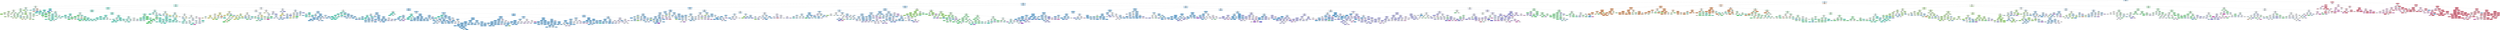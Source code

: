 digraph Tree {
node [shape=box, style="filled, rounded", color="black", fontname=helvetica] ;
edge [fontname=helvetica] ;
0 [label="Speed <= 12.0\nentropy = 3.0\nsamples = 104639\nvalue = [7779, 1491, 5604, 10040, 11464, 31269, 12565, 6322\n7103, 11002]\nclass = CLASS_0", fillcolor="#d7ebfa"] ;
1 [label="Move <= 2.5\nentropy = 2.82\nsamples = 88499\nvalue = [7779, 1491, 5604, 10040, 11464, 29536, 12565, 6322\n2965, 733]\nclass = CLASS_0", fillcolor="#d3e9f9"] ;
0 -> 1 [labeldistance=2.5, labelangle=45, headlabel="True"] ;
2 [label="Speed <= 7.0\nentropy = 2.49\nsamples = 65963\nvalue = [241, 695, 2438, 5514, 9252, 27213, 11605, 5792, 2595\n618]\nclass = CLASS_0", fillcolor="#c6e3f8"] ;
1 -> 2 ;
3 [label="Speed <= 4.0\nentropy = 2.35\nsamples = 11746\nvalue = [241, 695, 238, 1861, 5035, 2256, 1118, 91, 211, 0]\nclass = CLASS_1", fillcolor="#c5f7ee"] ;
2 -> 3 ;
4 [label="Move <= 0.5\nentropy = 2.35\nsamples = 1119\nvalue = [99, 50, 234, 356, 254, 126, 0, 0, 0, 0]\nclass = CLASS_2", fillcolor="#e8fcec"] ;
3 -> 4 ;
5 [label="Boosts <= 0.5\nentropy = 2.28\nsamples = 967\nvalue = [56, 50, 234, 327, 211, 89, 0, 0, 0, 0]\nclass = CLASS_2", fillcolor="#e6fceb"] ;
4 -> 5 ;
6 [label="Mud_0 <= 1.5\nentropy = 2.26\nsamples = 844\nvalue = [55, 50, 223, 296, 163, 57, 0, 0, 0, 0]\nclass = CLASS_2", fillcolor="#e8fcec"] ;
5 -> 6 ;
7 [label="Y <= 0.5\nentropy = 2.26\nsamples = 338\nvalue = [32, 28, 121, 96, 46, 15, 0, 0, 0, 0]\nclass = CLASS_3", fillcolor="#f1fceb"] ;
6 -> 7 ;
8 [label="Speed_0 <= 0.5\nentropy = 1.99\nsamples = 143\nvalue = [13, 13, 67, 34, 16, 0, 0, 0, 0, 0]\nclass = CLASS_3", fillcolor="#d7f7c3"] ;
7 -> 8 ;
9 [label="Mud_0 <= 0.5\nentropy = 1.39\nsamples = 89\nvalue = [0, 0, 49, 28, 12, 0, 0, 0, 0, 0]\nclass = CLASS_3", fillcolor="#d2f6bb"] ;
8 -> 9 ;
10 [label="entropy = 0.23\nsamples = 27\nvalue = [0, 0, 26, 1, 0, 0, 0, 0, 0, 0]\nclass = CLASS_3", fillcolor="#80e641"] ;
9 -> 10 ;
11 [label="entropy = 1.51\nsamples = 62\nvalue = [0, 0, 23, 27, 12, 0, 0, 0, 0, 0]\nclass = CLASS_2", fillcolor="#ebfcee"] ;
9 -> 11 ;
12 [label="Mud_0 <= 0.5\nentropy = 2.15\nsamples = 54\nvalue = [13, 13, 18, 6, 4, 0, 0, 0, 0, 0]\nclass = CLASS_3", fillcolor="#effce7"] ;
8 -> 12 ;
13 [label="entropy = 1.36\nsamples = 21\nvalue = [9, 2, 10, 0, 0, 0, 0, 0, 0, 0]\nclass = CLASS_3", fillcolor="#f4fdee"] ;
12 -> 13 ;
14 [label="entropy = 2.21\nsamples = 33\nvalue = [4, 11, 8, 6, 4, 0, 0, 0, 0, 0]\nclass = CLASS_4", fillcolor="#fcfce7"] ;
12 -> 14 ;
15 [label="Mud_3 <= 0.5\nentropy = 2.35\nsamples = 195\nvalue = [19, 15, 54, 62, 30, 15, 0, 0, 0, 0]\nclass = CLASS_2", fillcolor="#f4fef6"] ;
7 -> 15 ;
16 [label="entropy = 1.89\nsamples = 29\nvalue = [8, 2, 14, 3, 2, 0, 0, 0, 0, 0]\nclass = CLASS_3", fillcolor="#d9f8c6"] ;
15 -> 16 ;
17 [label="Y <= 2.5\nentropy = 2.32\nsamples = 166\nvalue = [11, 13, 40, 59, 28, 15, 0, 0, 0, 0]\nclass = CLASS_2", fillcolor="#e1fbe7"] ;
15 -> 17 ;
18 [label="Mud_1 <= 1.5\nentropy = 2.28\nsamples = 106\nvalue = [9, 10, 33, 32, 18, 4, 0, 0, 0, 0]\nclass = CLASS_3", fillcolor="#fdfffc"] ;
17 -> 18 ;
19 [label="Speed_1 <= 0.5\nentropy = 2.18\nsamples = 44\nvalue = [7, 7, 17, 8, 5, 0, 0, 0, 0, 0]\nclass = CLASS_3", fillcolor="#def8ce"] ;
18 -> 19 ;
20 [label="entropy = 1.58\nsamples = 23\nvalue = [1, 0, 13, 5, 4, 0, 0, 0, 0, 0]\nclass = CLASS_3", fillcolor="#c4f3a7"] ;
19 -> 20 ;
21 [label="entropy = 2.11\nsamples = 21\nvalue = [6, 7, 4, 3, 1, 0, 0, 0, 0, 0]\nclass = CLASS_4", fillcolor="#fdfdf2"] ;
19 -> 21 ;
22 [label="Speed_2 <= 0.5\nentropy = 2.13\nsamples = 62\nvalue = [2, 3, 16, 24, 13, 4, 0, 0, 0, 0]\nclass = CLASS_2", fillcolor="#ddfae3"] ;
18 -> 22 ;
23 [label="entropy = 1.74\nsamples = 40\nvalue = [0, 0, 7, 19, 11, 3, 0, 0, 0, 0]\nclass = CLASS_2", fillcolor="#c8f8d3"] ;
22 -> 23 ;
24 [label="Mud_2 <= 1.5\nentropy = 2.24\nsamples = 22\nvalue = [2, 3, 9, 5, 2, 1, 0, 0, 0, 0]\nclass = CLASS_3", fillcolor="#e0f9d0"] ;
22 -> 24 ;
25 [label="entropy = 2.2\nsamples = 9\nvalue = [2, 3, 2, 1, 0, 1, 0, 0, 0, 0]\nclass = CLASS_4", fillcolor="#fbfbe3"] ;
24 -> 25 ;
26 [label="entropy = 1.42\nsamples = 13\nvalue = [0, 0, 7, 4, 2, 0, 0, 0, 0, 0]\nclass = CLASS_3", fillcolor="#d3f6bd"] ;
24 -> 26 ;
27 [label="Mud_3 <= 1.5\nentropy = 2.14\nsamples = 60\nvalue = [2, 3, 7, 27, 10, 11, 0, 0, 0, 0]\nclass = CLASS_2", fillcolor="#bef7ca"] ;
17 -> 27 ;
28 [label="Speed_2 <= 0.5\nentropy = 2.15\nsamples = 29\nvalue = [2, 3, 7, 13, 2, 2, 0, 0, 0, 0]\nclass = CLASS_2", fillcolor="#c9f8d3"] ;
27 -> 28 ;
29 [label="entropy = 1.83\nsamples = 26\nvalue = [2, 3, 7, 13, 1, 0, 0, 0, 0, 0]\nclass = CLASS_2", fillcolor="#c0f7cc"] ;
28 -> 29 ;
30 [label="entropy = 0.92\nsamples = 3\nvalue = [0, 0, 0, 0, 1, 2, 0, 0, 0, 0]\nclass = CLASS_0", fillcolor="#9ccef2"] ;
28 -> 30 ;
31 [label="entropy = 1.54\nsamples = 31\nvalue = [0, 0, 0, 14, 8, 9, 0, 0, 0, 0]\nclass = CLASS_2", fillcolor="#d2f9da"] ;
27 -> 31 ;
32 [label="Y <= 0.5\nentropy = 2.18\nsamples = 506\nvalue = [23, 22, 102, 200, 117, 42, 0, 0, 0, 0]\nclass = CLASS_2", fillcolor="#d5f9dd"] ;
6 -> 32 ;
33 [label="Mud_0 <= 3.5\nentropy = 1.81\nsamples = 165\nvalue = [3, 0, 17, 76, 53, 16, 0, 0, 0, 0]\nclass = CLASS_2", fillcolor="#d6fade"] ;
32 -> 33 ;
34 [label="entropy = 1.77\nsamples = 141\nvalue = [3, 0, 17, 69, 43, 9, 0, 0, 0, 0]\nclass = CLASS_2", fillcolor="#caf8d4"] ;
33 -> 34 ;
35 [label="entropy = 1.56\nsamples = 24\nvalue = [0, 0, 0, 7, 10, 7, 0, 0, 0, 0]\nclass = CLASS_1", fillcolor="#dcfaf5"] ;
33 -> 35 ;
36 [label="Mud_3 <= 0.5\nentropy = 2.26\nsamples = 341\nvalue = [20, 22, 85, 124, 64, 26, 0, 0, 0, 0]\nclass = CLASS_2", fillcolor="#e1fbe6"] ;
32 -> 36 ;
37 [label="Y <= 2.5\nentropy = 1.98\nsamples = 48\nvalue = [7, 4, 23, 10, 4, 0, 0, 0, 0, 0]\nclass = CLASS_3", fillcolor="#d2f6bb"] ;
36 -> 37 ;
38 [label="entropy = 2.2\nsamples = 24\nvalue = [4, 4, 4, 9, 3, 0, 0, 0, 0, 0]\nclass = CLASS_2", fillcolor="#cef8d7"] ;
37 -> 38 ;
39 [label="entropy = 1.02\nsamples = 24\nvalue = [3, 0, 19, 1, 1, 0, 0, 0, 0, 0]\nclass = CLASS_3", fillcolor="#9aeb68"] ;
37 -> 39 ;
40 [label="Y <= 2.5\nentropy = 2.23\nsamples = 293\nvalue = [13, 18, 62, 114, 60, 26, 0, 0, 0, 0]\nclass = CLASS_2", fillcolor="#d2f9db"] ;
36 -> 40 ;
41 [label="Mud_2 <= 2.5\nentropy = 2.23\nsamples = 185\nvalue = [9, 17, 51, 67, 31, 10, 0, 0, 0, 0]\nclass = CLASS_2", fillcolor="#e7fcec"] ;
40 -> 41 ;
42 [label="Mud_1 <= 1.5\nentropy = 2.09\nsamples = 131\nvalue = [9, 15, 43, 48, 15, 1, 0, 0, 0, 0]\nclass = CLASS_2", fillcolor="#f4fef6"] ;
41 -> 42 ;
43 [label="Speed_1 <= 0.5\nentropy = 2.0\nsamples = 58\nvalue = [8, 8, 24, 16, 2, 0, 0, 0, 0, 0]\nclass = CLASS_3", fillcolor="#e6fad9"] ;
42 -> 43 ;
44 [label="entropy = 1.6\nsamples = 32\nvalue = [2, 1, 19, 8, 2, 0, 0, 0, 0, 0]\nclass = CLASS_3", fillcolor="#c3f3a4"] ;
43 -> 44 ;
45 [label="Mud_0 <= 2.5\nentropy = 1.98\nsamples = 26\nvalue = [6, 7, 5, 8, 0, 0, 0, 0, 0, 0]\nclass = CLASS_2", fillcolor="#f5fef7"] ;
43 -> 45 ;
46 [label="entropy = 1.49\nsamples = 14\nvalue = [3, 7, 0, 4, 0, 0, 0, 0, 0, 0]\nclass = CLASS_4", fillcolor="#f6f7c4"] ;
45 -> 46 ;
47 [label="entropy = 1.55\nsamples = 12\nvalue = [3, 0, 5, 4, 0, 0, 0, 0, 0, 0]\nclass = CLASS_3", fillcolor="#eefce6"] ;
45 -> 47 ;
48 [label="Speed_2 <= 0.5\nentropy = 1.96\nsamples = 73\nvalue = [1, 7, 19, 32, 13, 1, 0, 0, 0, 0]\nclass = CLASS_2", fillcolor="#cff9d8"] ;
42 -> 48 ;
49 [label="entropy = 1.62\nsamples = 43\nvalue = [0, 0, 12, 21, 9, 1, 0, 0, 0, 0]\nclass = CLASS_2", fillcolor="#c6f7d0"] ;
48 -> 49 ;
50 [label="Mud_2 <= 1.5\nentropy = 2.06\nsamples = 30\nvalue = [1, 7, 7, 11, 4, 0, 0, 0, 0, 0]\nclass = CLASS_2", fillcolor="#ddfae3"] ;
48 -> 50 ;
51 [label="entropy = 1.96\nsamples = 15\nvalue = [1, 7, 3, 3, 1, 0, 0, 0, 0, 0]\nclass = CLASS_4", fillcolor="#f5f6bd"] ;
50 -> 51 ;
52 [label="entropy = 1.46\nsamples = 15\nvalue = [0, 0, 4, 8, 3, 0, 0, 0, 0, 0]\nclass = CLASS_2", fillcolor="#b7f6c4"] ;
50 -> 52 ;
53 [label="Y <= 1.5\nentropy = 2.07\nsamples = 54\nvalue = [0, 2, 8, 19, 16, 9, 0, 0, 0, 0]\nclass = CLASS_2", fillcolor="#effdf2"] ;
41 -> 53 ;
54 [label="entropy = 1.96\nsamples = 32\nvalue = [0, 2, 8, 11, 10, 1, 0, 0, 0, 0]\nclass = CLASS_2", fillcolor="#f6fef8"] ;
53 -> 54 ;
55 [label="entropy = 1.57\nsamples = 22\nvalue = [0, 0, 0, 8, 6, 8, 0, 0, 0, 0]\nclass = CLASS_2", fillcolor="#ffffff"] ;
53 -> 55 ;
56 [label="Mud_3 <= 1.5\nentropy = 2.01\nsamples = 108\nvalue = [4, 1, 11, 47, 29, 16, 0, 0, 0, 0]\nclass = CLASS_2", fillcolor="#d2f9da"] ;
40 -> 56 ;
57 [label="entropy = 1.77\nsamples = 43\nvalue = [2, 1, 8, 22, 10, 0, 0, 0, 0, 0]\nclass = CLASS_2", fillcolor="#b7f6c4"] ;
56 -> 57 ;
58 [label="entropy = 1.91\nsamples = 65\nvalue = [2, 0, 3, 25, 19, 16, 0, 0, 0, 0]\nclass = CLASS_2", fillcolor="#e5fcea"] ;
56 -> 58 ;
59 [label="Mud_0 <= 0.5\nentropy = 1.9\nsamples = 123\nvalue = [1, 0, 11, 31, 48, 32, 0, 0, 0, 0]\nclass = CLASS_1", fillcolor="#dcfaf5"] ;
5 -> 59 ;
60 [label="entropy = 1.04\nsamples = 12\nvalue = [0, 0, 9, 2, 1, 0, 0, 0, 0, 0]\nclass = CLASS_3", fillcolor="#a3ed74"] ;
59 -> 60 ;
61 [label="entropy = 1.71\nsamples = 111\nvalue = [1, 0, 2, 29, 47, 32, 0, 0, 0, 0]\nclass = CLASS_1", fillcolor="#d9faf4"] ;
59 -> 61 ;
62 [label="Boosts <= 0.5\nentropy = 1.98\nsamples = 152\nvalue = [43, 0, 0, 29, 43, 37, 0, 0, 0, 0]\nclass = CLASS_5", fillcolor="#ffffff"] ;
4 -> 62 ;
63 [label="Mud_0 <= 3.5\nentropy = 1.85\nsamples = 82\nvalue = [12, 0, 0, 14, 37, 19, 0, 0, 0, 0]\nclass = CLASS_1", fillcolor="#c6f8ee"] ;
62 -> 63 ;
64 [label="entropy = 1.8\nsamples = 67\nvalue = [12, 0, 0, 12, 33, 10, 0, 0, 0, 0]\nclass = CLASS_1", fillcolor="#b3f5e9"] ;
63 -> 64 ;
65 [label="entropy = 1.34\nsamples = 15\nvalue = [0, 0, 0, 2, 4, 9, 0, 0, 0, 0]\nclass = CLASS_0", fillcolor="#a5d2f3"] ;
63 -> 65 ;
66 [label="Mud_3 <= 2.5\nentropy = 1.8\nsamples = 70\nvalue = [31, 0, 0, 15, 6, 18, 0, 0, 0, 0]\nclass = CLASS_5", fillcolor="#f8e0ce"] ;
62 -> 66 ;
67 [label="Y <= 2.5\nentropy = 1.49\nsamples = 54\nvalue = [26, 0, 0, 10, 0, 18, 0, 0, 0, 0]\nclass = CLASS_5", fillcolor="#f9e3d3"] ;
66 -> 67 ;
68 [label="entropy = 1.44\nsamples = 47\nvalue = [26, 0, 0, 10, 0, 11, 0, 0, 0, 0]\nclass = CLASS_5", fillcolor="#f4caac"] ;
67 -> 68 ;
69 [label="entropy = 0.0\nsamples = 7\nvalue = [0, 0, 0, 0, 0, 7, 0, 0, 0, 0]\nclass = CLASS_0", fillcolor="#399de5"] ;
67 -> 69 ;
70 [label="entropy = 1.58\nsamples = 16\nvalue = [5, 0, 0, 5, 6, 0, 0, 0, 0, 0]\nclass = CLASS_1", fillcolor="#edfdfa"] ;
66 -> 70 ;
71 [label="Boosts <= 0.5\nentropy = 2.23\nsamples = 10627\nvalue = [142, 645, 4, 1505, 4781, 2130, 1118, 91, 211, 0]\nclass = CLASS_1", fillcolor="#c1f7ed"] ;
3 -> 71 ;
72 [label="Speed <= 5.5\nentropy = 2.03\nsamples = 8453\nvalue = [124, 204, 4, 1206, 4433, 1554, 693, 86, 149, 0]\nclass = CLASS_1", fillcolor="#acf4e7"] ;
71 -> 72 ;
73 [label="Move <= 1.0\nentropy = 1.2\nsamples = 851\nvalue = [4, 3, 4, 1, 626, 128, 2, 83, 0, 0]\nclass = CLASS_1", fillcolor="#77edd7"] ;
72 -> 73 ;
74 [label="Y <= 0.5\nentropy = 0.75\nsamples = 715\nvalue = [4, 0, 2, 1, 611, 15, 0, 82, 0, 0]\nclass = CLASS_1", fillcolor="#5ae9cf"] ;
73 -> 74 ;
75 [label="Mud_0 <= 1.5\nentropy = 0.52\nsamples = 656\nvalue = [0, 0, 0, 0, 579, 0, 0, 77, 0, 0]\nclass = CLASS_1", fillcolor="#53e8cd"] ;
74 -> 75 ;
76 [label="entropy = 0.23\nsamples = 354\nvalue = [0, 0, 0, 0, 341, 0, 0, 13, 0, 0]\nclass = CLASS_1", fillcolor="#41e6c7"] ;
75 -> 76 ;
77 [label="entropy = 0.75\nsamples = 302\nvalue = [0, 0, 0, 0, 238, 0, 0, 64, 0, 0]\nclass = CLASS_1", fillcolor="#6eecd5"] ;
75 -> 77 ;
78 [label="Mud_1 <= 2.5\nentropy = 1.81\nsamples = 59\nvalue = [4, 0, 2, 1, 32, 15, 0, 5, 0, 0]\nclass = CLASS_1", fillcolor="#b2f5e9"] ;
74 -> 78 ;
79 [label="Mud_0 <= 2.5\nentropy = 1.41\nsamples = 42\nvalue = [3, 0, 2, 1, 29, 7, 0, 0, 0, 0]\nclass = CLASS_1", fillcolor="#83efdb"] ;
78 -> 79 ;
80 [label="entropy = 1.73\nsamples = 12\nvalue = [3, 0, 2, 1, 6, 0, 0, 0, 0, 0]\nclass = CLASS_1", fillcolor="#bdf6ec"] ;
79 -> 80 ;
81 [label="entropy = 0.78\nsamples = 30\nvalue = [0, 0, 0, 0, 23, 7, 0, 0, 0, 0]\nclass = CLASS_1", fillcolor="#75edd7"] ;
79 -> 81 ;
82 [label="entropy = 1.71\nsamples = 17\nvalue = [1, 0, 0, 0, 3, 8, 0, 5, 0, 0]\nclass = CLASS_0", fillcolor="#cee6f8"] ;
78 -> 82 ;
83 [label="Y <= 0.5\nentropy = 0.93\nsamples = 136\nvalue = [0, 3, 2, 0, 15, 113, 2, 1, 0, 0]\nclass = CLASS_0", fillcolor="#5fb0ea"] ;
73 -> 83 ;
84 [label="entropy = 0.0\nsamples = 95\nvalue = [0, 0, 0, 0, 0, 95, 0, 0, 0, 0]\nclass = CLASS_0", fillcolor="#399de5"] ;
83 -> 84 ;
85 [label="entropy = 1.88\nsamples = 41\nvalue = [0, 3, 2, 0, 15, 18, 2, 1, 0, 0]\nclass = CLASS_0", fillcolor="#e8f4fc"] ;
83 -> 85 ;
86 [label="Move <= 0.5\nentropy = 2.04\nsamples = 7602\nvalue = [120, 201, 0, 1205, 3807, 1426, 691, 3, 149, 0]\nclass = CLASS_1", fillcolor="#b3f5e9"] ;
72 -> 86 ;
87 [label="Mud_0 <= 0.5\nentropy = 1.95\nsamples = 6394\nvalue = [120, 96, 0, 1178, 3329, 1079, 491, 2, 99, 0]\nclass = CLASS_1", fillcolor="#adf4e7"] ;
86 -> 87 ;
88 [label="Y <= 0.5\nentropy = 1.99\nsamples = 778\nvalue = [44, 11, 0, 321, 276, 76, 45, 0, 5, 0]\nclass = CLASS_2", fillcolor="#edfdf1"] ;
87 -> 88 ;
89 [label="Speed_0 <= 0.5\nentropy = 1.06\nsamples = 298\nvalue = [38, 0, 0, 230, 27, 1, 2, 0, 0, 0]\nclass = CLASS_2", fillcolor="#6dec88"] ;
88 -> 89 ;
90 [label="Speed_1 <= 0.5\nentropy = 0.59\nsamples = 221\nvalue = [0, 0, 0, 194, 25, 1, 1, 0, 0, 0]\nclass = CLASS_2", fillcolor="#54e974"] ;
89 -> 90 ;
91 [label="entropy = 0.3\nsamples = 191\nvalue = [0, 0, 0, 182, 8, 0, 1, 0, 0, 0]\nclass = CLASS_2", fillcolor="#43e666"] ;
90 -> 91 ;
92 [label="entropy = 1.16\nsamples = 30\nvalue = [0, 0, 0, 12, 17, 1, 0, 0, 0, 0]\nclass = CLASS_1", fillcolor="#c8f8ef"] ;
90 -> 92 ;
93 [label="entropy = 1.23\nsamples = 77\nvalue = [38, 0, 0, 36, 2, 0, 1, 0, 0, 0]\nclass = CLASS_5", fillcolor="#fef9f5"] ;
89 -> 93 ;
94 [label="Mud_3 <= 2.5\nentropy = 1.95\nsamples = 480\nvalue = [6, 11, 0, 91, 249, 75, 43, 0, 5, 0]\nclass = CLASS_1", fillcolor="#aff4e7"] ;
88 -> 94 ;
95 [label="Mud_1 <= 0.5\nentropy = 1.76\nsamples = 345\nvalue = [5, 10, 0, 75, 198, 36, 21, 0, 0, 0]\nclass = CLASS_1", fillcolor="#a5f3e5"] ;
94 -> 95 ;
96 [label="Mud_2 <= 2.5\nentropy = 1.63\nsamples = 33\nvalue = [1, 0, 0, 19, 8, 1, 4, 0, 0, 0]\nclass = CLASS_2", fillcolor="#a8f4b8"] ;
95 -> 96 ;
97 [label="entropy = 1.91\nsamples = 22\nvalue = [1, 0, 0, 8, 8, 1, 4, 0, 0, 0]\nclass = CLASS_2", fillcolor="#ffffff"] ;
96 -> 97 ;
98 [label="entropy = 0.0\nsamples = 11\nvalue = [0, 0, 0, 11, 0, 0, 0, 0, 0, 0]\nclass = CLASS_2", fillcolor="#39e55e"] ;
96 -> 98 ;
99 [label="Mud_2 <= 0.5\nentropy = 1.7\nsamples = 312\nvalue = [4, 10, 0, 56, 190, 35, 17, 0, 0, 0]\nclass = CLASS_1", fillcolor="#97f1e1"] ;
95 -> 99 ;
100 [label="entropy = 1.6\nsamples = 41\nvalue = [2, 0, 0, 19, 17, 1, 2, 0, 0, 0]\nclass = CLASS_2", fillcolor="#eefdf2"] ;
99 -> 100 ;
101 [label="Mud_3 <= 0.5\nentropy = 1.64\nsamples = 271\nvalue = [2, 10, 0, 37, 173, 34, 15, 0, 0, 0]\nclass = CLASS_1", fillcolor="#8cf0dd"] ;
99 -> 101 ;
102 [label="Y <= 2.5\nentropy = 1.77\nsamples = 54\nvalue = [2, 0, 0, 18, 26, 4, 4, 0, 0, 0]\nclass = CLASS_1", fillcolor="#d3f9f2"] ;
101 -> 102 ;
103 [label="entropy = 1.24\nsamples = 30\nvalue = [0, 0, 0, 2, 22, 4, 2, 0, 0, 0]\nclass = CLASS_1", fillcolor="#76edd7"] ;
102 -> 103 ;
104 [label="entropy = 1.42\nsamples = 24\nvalue = [2, 0, 0, 16, 4, 0, 2, 0, 0, 0]\nclass = CLASS_2", fillcolor="#88ef9e"] ;
102 -> 104 ;
105 [label="Speed_2 <= 0.5\nentropy = 1.51\nsamples = 217\nvalue = [0, 10, 0, 19, 147, 30, 11, 0, 0, 0]\nclass = CLASS_1", fillcolor="#83efdb"] ;
101 -> 105 ;
106 [label="Mud_2 <= 4.5\nentropy = 1.39\nsamples = 173\nvalue = [0, 6, 0, 18, 120, 26, 3, 0, 0, 0]\nclass = CLASS_1", fillcolor="#80eeda"] ;
105 -> 106 ;
107 [label="entropy = 1.27\nsamples = 165\nvalue = [0, 5, 0, 16, 119, 24, 1, 0, 0, 0]\nclass = CLASS_1", fillcolor="#7aedd8"] ;
106 -> 107 ;
108 [label="entropy = 2.25\nsamples = 8\nvalue = [0, 1, 0, 2, 1, 2, 2, 0, 0, 0]\nclass = CLASS_2", fillcolor="#ffffff"] ;
106 -> 108 ;
109 [label="entropy = 1.63\nsamples = 44\nvalue = [0, 4, 0, 1, 27, 4, 8, 0, 0, 0]\nclass = CLASS_1", fillcolor="#96f1e0"] ;
105 -> 109 ;
110 [label="Y <= 2.5\nentropy = 2.12\nsamples = 135\nvalue = [1, 1, 0, 16, 51, 39, 22, 0, 5, 0]\nclass = CLASS_1", fillcolor="#e6fcf8"] ;
94 -> 110 ;
111 [label="Mud_2 <= 0.5\nentropy = 1.88\nsamples = 85\nvalue = [1, 1, 0, 16, 42, 20, 4, 0, 1, 0]\nclass = CLASS_1", fillcolor="#bcf6eb"] ;
110 -> 111 ;
112 [label="entropy = 1.19\nsamples = 12\nvalue = [1, 0, 0, 8, 3, 0, 0, 0, 0, 0]\nclass = CLASS_2", fillcolor="#91f1a6"] ;
111 -> 112 ;
113 [label="Mud_1 <= 1.5\nentropy = 1.74\nsamples = 73\nvalue = [0, 1, 0, 8, 39, 20, 4, 0, 1, 0]\nclass = CLASS_1", fillcolor="#b8f6ea"] ;
111 -> 113 ;
114 [label="entropy = 1.25\nsamples = 17\nvalue = [0, 0, 0, 7, 9, 0, 1, 0, 0, 0]\nclass = CLASS_1", fillcolor="#d7faf3"] ;
113 -> 114 ;
115 [label="entropy = 1.55\nsamples = 56\nvalue = [0, 1, 0, 1, 30, 20, 3, 0, 1, 0]\nclass = CLASS_1", fillcolor="#c8f8ef"] ;
113 -> 115 ;
116 [label="entropy = 1.8\nsamples = 50\nvalue = [0, 0, 0, 0, 9, 19, 18, 0, 4, 0]\nclass = CLASS_0", fillcolor="#f9fcfe"] ;
110 -> 116 ;
117 [label="Mud_1 <= 0.5\nentropy = 1.9\nsamples = 5616\nvalue = [76, 85, 0, 857, 3053, 1003, 446, 2, 94, 0]\nclass = CLASS_1", fillcolor="#a7f3e5"] ;
87 -> 117 ;
118 [label="Y <= 0.5\nentropy = 1.94\nsamples = 745\nvalue = [37, 13, 0, 242, 344, 71, 30, 0, 8, 0]\nclass = CLASS_1", fillcolor="#d7faf3"] ;
117 -> 118 ;
119 [label="Mud_0 <= 1.5\nentropy = 1.43\nsamples = 193\nvalue = [0, 6, 0, 19, 133, 30, 4, 0, 1, 0]\nclass = CLASS_1", fillcolor="#82efda"] ;
118 -> 119 ;
120 [label="Speed_0 <= 0.5\nentropy = 1.07\nsamples = 93\nvalue = [0, 6, 0, 16, 70, 0, 1, 0, 0, 0]\nclass = CLASS_1", fillcolor="#74edd6"] ;
119 -> 120 ;
121 [label="entropy = 0.82\nsamples = 63\nvalue = [0, 0, 0, 12, 50, 0, 1, 0, 0, 0]\nclass = CLASS_1", fillcolor="#6becd4"] ;
120 -> 121 ;
122 [label="entropy = 1.24\nsamples = 30\nvalue = [0, 6, 0, 4, 20, 0, 0, 0, 0, 0]\nclass = CLASS_1", fillcolor="#8cf0dd"] ;
120 -> 122 ;
123 [label="Speed_0 <= 0.5\nentropy = 1.31\nsamples = 100\nvalue = [0, 0, 0, 3, 63, 30, 3, 0, 1, 0]\nclass = CLASS_1", fillcolor="#a2f3e4"] ;
119 -> 123 ;
124 [label="entropy = 0.81\nsamples = 64\nvalue = [0, 0, 0, 0, 48, 16, 0, 0, 0, 0]\nclass = CLASS_1", fillcolor="#7beed8"] ;
123 -> 124 ;
125 [label="Mud_0 <= 2.5\nentropy = 1.8\nsamples = 36\nvalue = [0, 0, 0, 3, 15, 14, 3, 0, 1, 0]\nclass = CLASS_1", fillcolor="#f6fefc"] ;
123 -> 125 ;
126 [label="entropy = 1.36\nsamples = 25\nvalue = [0, 0, 0, 3, 14, 8, 0, 0, 0, 0]\nclass = CLASS_1", fillcolor="#b9f6eb"] ;
125 -> 126 ;
127 [label="entropy = 1.62\nsamples = 11\nvalue = [0, 0, 0, 0, 1, 6, 3, 0, 1, 0]\nclass = CLASS_0", fillcolor="#b5daf5"] ;
125 -> 127 ;
128 [label="Y <= 1.5\nentropy = 1.97\nsamples = 552\nvalue = [37, 7, 0, 223, 211, 41, 26, 0, 7, 0]\nclass = CLASS_2", fillcolor="#f8fef9"] ;
118 -> 128 ;
129 [label="Speed_1 <= 0.5\nentropy = 1.37\nsamples = 240\nvalue = [26, 0, 0, 164, 41, 6, 3, 0, 0, 0]\nclass = CLASS_2", fillcolor="#85ef9b"] ;
128 -> 129 ;
130 [label="Speed_2 <= 0.5\nentropy = 1.01\nsamples = 166\nvalue = [0, 0, 0, 125, 34, 5, 2, 0, 0, 0]\nclass = CLASS_2", fillcolor="#76ed90"] ;
129 -> 130 ;
131 [label="Speed_0 <= 0.5\nentropy = 0.82\nsamples = 140\nvalue = [0, 0, 0, 117, 17, 4, 2, 0, 0, 0]\nclass = CLASS_2", fillcolor="#5eea7c"] ;
130 -> 131 ;
132 [label="entropy = 0.54\nsamples = 120\nvalue = [0, 0, 0, 109, 8, 1, 2, 0, 0, 0]\nclass = CLASS_2", fillcolor="#4ce86e"] ;
131 -> 132 ;
133 [label="entropy = 1.46\nsamples = 20\nvalue = [0, 0, 0, 8, 9, 3, 0, 0, 0, 0]\nclass = CLASS_1", fillcolor="#effdfa"] ;
131 -> 133 ;
134 [label="entropy = 1.1\nsamples = 26\nvalue = [0, 0, 0, 8, 17, 1, 0, 0, 0, 0]\nclass = CLASS_1", fillcolor="#9cf2e2"] ;
130 -> 134 ;
135 [label="entropy = 1.51\nsamples = 74\nvalue = [26, 0, 0, 39, 7, 1, 1, 0, 0, 0]\nclass = CLASS_2", fillcolor="#c9f8d3"] ;
129 -> 135 ;
136 [label="Mud_2 <= 0.5\nentropy = 1.98\nsamples = 312\nvalue = [11, 7, 0, 59, 170, 35, 23, 0, 7, 0]\nclass = CLASS_1", fillcolor="#a8f4e6"] ;
128 -> 136 ;
137 [label="Speed_2 <= 0.5\nentropy = 1.9\nsamples = 51\nvalue = [9, 0, 0, 21, 17, 1, 2, 0, 1, 0]\nclass = CLASS_2", fillcolor="#e8fcec"] ;
136 -> 137 ;
138 [label="entropy = 1.34\nsamples = 31\nvalue = [0, 0, 0, 15, 14, 0, 1, 0, 1, 0]\nclass = CLASS_2", fillcolor="#f3fdf6"] ;
137 -> 138 ;
139 [label="Y <= 2.5\nentropy = 1.88\nsamples = 20\nvalue = [9, 0, 0, 6, 3, 1, 1, 0, 0, 0]\nclass = CLASS_5", fillcolor="#f9e4d5"] ;
137 -> 139 ;
140 [label="entropy = 1.5\nsamples = 17\nvalue = [9, 0, 0, 6, 0, 1, 1, 0, 0, 0]\nclass = CLASS_5", fillcolor="#f8ddc9"] ;
139 -> 140 ;
141 [label="entropy = 0.0\nsamples = 3\nvalue = [0, 0, 0, 0, 3, 0, 0, 0, 0, 0]\nclass = CLASS_1", fillcolor="#39e5c5"] ;
139 -> 141 ;
142 [label="Mud_3 <= 0.5\nentropy = 1.85\nsamples = 261\nvalue = [2, 7, 0, 38, 153, 34, 21, 0, 6, 0]\nclass = CLASS_1", fillcolor="#99f2e1"] ;
136 -> 142 ;
143 [label="Y <= 2.5\nentropy = 1.58\nsamples = 38\nvalue = [2, 1, 0, 23, 10, 1, 1, 0, 0, 0]\nclass = CLASS_2", fillcolor="#a3f3b4"] ;
142 -> 143 ;
144 [label="entropy = 0.5\nsamples = 9\nvalue = [0, 1, 0, 0, 8, 0, 0, 0, 0, 0]\nclass = CLASS_1", fillcolor="#52e8cc"] ;
143 -> 144 ;
145 [label="Speed_2 <= 0.5\nentropy = 1.13\nsamples = 29\nvalue = [2, 0, 0, 23, 2, 1, 1, 0, 0, 0]\nclass = CLASS_2", fillcolor="#65eb82"] ;
143 -> 145 ;
146 [label="entropy = 0.5\nsamples = 24\nvalue = [1, 0, 0, 22, 0, 0, 1, 0, 0, 0]\nclass = CLASS_2", fillcolor="#4ae76c"] ;
145 -> 146 ;
147 [label="entropy = 1.92\nsamples = 5\nvalue = [1, 0, 0, 1, 2, 1, 0, 0, 0, 0]\nclass = CLASS_1", fillcolor="#cef8f0"] ;
145 -> 147 ;
148 [label="Mud_2 <= 1.5\nentropy = 1.67\nsamples = 223\nvalue = [0, 6, 0, 15, 143, 33, 20, 0, 6, 0]\nclass = CLASS_1", fillcolor="#8cf0dd"] ;
142 -> 148 ;
149 [label="Speed_2 <= 0.5\nentropy = 1.37\nsamples = 64\nvalue = [0, 5, 0, 8, 46, 2, 3, 0, 0, 0]\nclass = CLASS_1", fillcolor="#79edd8"] ;
148 -> 149 ;
150 [label="entropy = 1.11\nsamples = 46\nvalue = [0, 0, 0, 7, 35, 2, 2, 0, 0, 0]\nclass = CLASS_1", fillcolor="#71ecd5"] ;
149 -> 150 ;
151 [label="entropy = 1.41\nsamples = 18\nvalue = [0, 5, 0, 1, 11, 0, 1, 0, 0, 0]\nclass = CLASS_1", fillcolor="#a4f3e4"] ;
149 -> 151 ;
152 [label="Mud_3 <= 2.5\nentropy = 1.66\nsamples = 159\nvalue = [0, 1, 0, 7, 97, 31, 17, 0, 6, 0]\nclass = CLASS_1", fillcolor="#99f2e1"] ;
148 -> 152 ;
153 [label="entropy = 1.44\nsamples = 111\nvalue = [0, 1, 0, 7, 75, 21, 6, 0, 1, 0]\nclass = CLASS_1", fillcolor="#88efdc"] ;
152 -> 153 ;
154 [label="entropy = 1.81\nsamples = 48\nvalue = [0, 0, 0, 0, 22, 10, 11, 0, 5, 0]\nclass = CLASS_1", fillcolor="#c4f7ee"] ;
152 -> 154 ;
155 [label="Y <= 1.5\nentropy = 1.86\nsamples = 4871\nvalue = [39, 72, 0, 615, 2709, 932, 416, 2, 86, 0]\nclass = CLASS_1", fillcolor="#a6f3e5"] ;
117 -> 155 ;
156 [label="Mud_0 <= 1.5\nentropy = 1.72\nsamples = 2607\nvalue = [0, 36, 0, 190, 1527, 564, 244, 1, 45, 0]\nclass = CLASS_1", fillcolor="#a2f3e4"] ;
155 -> 156 ;
157 [label="Y <= 0.5\nentropy = 1.39\nsamples = 852\nvalue = [0, 22, 0, 121, 597, 90, 20, 0, 2, 0]\nclass = CLASS_1", fillcolor="#7eeed9"] ;
156 -> 157 ;
158 [label="Speed_0 <= 0.5\nentropy = 1.09\nsamples = 567\nvalue = [0, 17, 0, 94, 434, 18, 4, 0, 0, 0]\nclass = CLASS_1", fillcolor="#71ecd5"] ;
157 -> 158 ;
159 [label="Speed_1 <= 0.5\nentropy = 0.88\nsamples = 418\nvalue = [0, 0, 0, 72, 332, 13, 1, 0, 0, 0]\nclass = CLASS_1", fillcolor="#6aebd3"] ;
158 -> 159 ;
160 [label="entropy = 0.74\nsamples = 366\nvalue = [0, 0, 0, 68, 296, 2, 0, 0, 0, 0]\nclass = CLASS_1", fillcolor="#68ebd3"] ;
159 -> 160 ;
161 [label="entropy = 1.24\nsamples = 52\nvalue = [0, 0, 0, 4, 36, 11, 1, 0, 0, 0]\nclass = CLASS_1", fillcolor="#86efdc"] ;
159 -> 161 ;
162 [label="entropy = 1.42\nsamples = 149\nvalue = [0, 17, 0, 22, 102, 5, 3, 0, 0, 0]\nclass = CLASS_1", fillcolor="#82efda"] ;
158 -> 162 ;
163 [label="Mud_1 <= 1.5\nentropy = 1.67\nsamples = 285\nvalue = [0, 5, 0, 27, 163, 72, 16, 0, 2, 0]\nclass = CLASS_1", fillcolor="#aaf4e6"] ;
157 -> 163 ;
164 [label="Speed_1 <= 0.5\nentropy = 1.13\nsamples = 117\nvalue = [0, 5, 0, 20, 88, 3, 1, 0, 0, 0]\nclass = CLASS_1", fillcolor="#74edd6"] ;
163 -> 164 ;
165 [label="entropy = 0.8\nsamples = 80\nvalue = [0, 0, 0, 13, 65, 2, 0, 0, 0, 0]\nclass = CLASS_1", fillcolor="#65ebd2"] ;
164 -> 165 ;
166 [label="entropy = 1.55\nsamples = 37\nvalue = [0, 5, 0, 7, 23, 1, 1, 0, 0, 0]\nclass = CLASS_1", fillcolor="#95f1e0"] ;
164 -> 166 ;
167 [label="Mud_1 <= 3.5\nentropy = 1.63\nsamples = 168\nvalue = [0, 0, 0, 7, 75, 69, 15, 0, 2, 0]\nclass = CLASS_1", fillcolor="#f3fdfb"] ;
163 -> 167 ;
168 [label="entropy = 1.46\nsamples = 150\nvalue = [0, 0, 0, 7, 73, 62, 8, 0, 0, 0]\nclass = CLASS_1", fillcolor="#e6fcf8"] ;
167 -> 168 ;
169 [label="entropy = 1.76\nsamples = 18\nvalue = [0, 0, 0, 0, 2, 7, 7, 0, 2, 0]\nclass = CLASS_0", fillcolor="#ffffff"] ;
167 -> 169 ;
170 [label="Mud_1 <= 1.5\nentropy = 1.75\nsamples = 1755\nvalue = [0, 14, 0, 69, 930, 474, 224, 1, 43, 0]\nclass = CLASS_1", fillcolor="#b9f6ea"] ;
156 -> 170 ;
171 [label="Y <= 0.5\nentropy = 1.54\nsamples = 609\nvalue = [0, 14, 0, 50, 402, 104, 35, 0, 4, 0]\nclass = CLASS_1", fillcolor="#8af0dd"] ;
170 -> 171 ;
172 [label="Mud_0 <= 2.5\nentropy = 1.51\nsamples = 283\nvalue = [0, 0, 0, 3, 155, 90, 31, 0, 4, 0]\nclass = CLASS_1", fillcolor="#bcf6eb"] ;
171 -> 172 ;
173 [label="entropy = 1.33\nsamples = 179\nvalue = [0, 0, 0, 3, 113, 50, 12, 0, 1, 0]\nclass = CLASS_1", fillcolor="#9ef2e3"] ;
172 -> 173 ;
174 [label="entropy = 1.65\nsamples = 104\nvalue = [0, 0, 0, 0, 42, 40, 19, 0, 3, 0]\nclass = CLASS_1", fillcolor="#f9fefd"] ;
172 -> 174 ;
175 [label="Speed_1 <= 0.5\nentropy = 1.17\nsamples = 326\nvalue = [0, 14, 0, 47, 247, 14, 4, 0, 0, 0]\nclass = CLASS_1", fillcolor="#71ecd5"] ;
171 -> 175 ;
176 [label="Speed_0 <= 0.5\nentropy = 0.84\nsamples = 230\nvalue = [0, 0, 0, 30, 190, 8, 2, 0, 0, 0]\nclass = CLASS_1", fillcolor="#61ead1"] ;
175 -> 176 ;
177 [label="Speed_2 <= 0.5\nentropy = 0.75\nsamples = 196\nvalue = [0, 0, 0, 28, 164, 2, 2, 0, 0, 0]\nclass = CLASS_1", fillcolor="#5fead0"] ;
176 -> 177 ;
178 [label="entropy = 0.61\nsamples = 175\nvalue = [0, 0, 0, 26, 149, 0, 0, 0, 0, 0]\nclass = CLASS_1", fillcolor="#5ceacf"] ;
177 -> 178 ;
179 [label="entropy = 1.32\nsamples = 21\nvalue = [0, 0, 0, 2, 15, 2, 2, 0, 0, 0]\nclass = CLASS_1", fillcolor="#78edd7"] ;
177 -> 179 ;
180 [label="entropy = 0.98\nsamples = 34\nvalue = [0, 0, 0, 2, 26, 6, 0, 0, 0, 0]\nclass = CLASS_1", fillcolor="#72ecd6"] ;
176 -> 180 ;
181 [label="Mud_2 <= 1.5\nentropy = 1.66\nsamples = 96\nvalue = [0, 14, 0, 17, 57, 6, 2, 0, 0, 0]\nclass = CLASS_1", fillcolor="#9bf2e2"] ;
175 -> 181 ;
182 [label="entropy = 1.27\nsamples = 44\nvalue = [0, 3, 0, 8, 31, 0, 2, 0, 0, 0]\nclass = CLASS_1", fillcolor="#80eeda"] ;
181 -> 182 ;
183 [label="entropy = 1.77\nsamples = 52\nvalue = [0, 11, 0, 9, 26, 6, 0, 0, 0, 0]\nclass = CLASS_1", fillcolor="#b7f5ea"] ;
181 -> 183 ;
184 [label="Mud_0 <= 2.5\nentropy = 1.74\nsamples = 1146\nvalue = [0, 0, 0, 19, 528, 370, 189, 1, 39, 0]\nclass = CLASS_1", fillcolor="#d7faf3"] ;
170 -> 184 ;
185 [label="Mud_1 <= 2.5\nentropy = 1.57\nsamples = 587\nvalue = [0, 0, 0, 15, 318, 184, 63, 1, 6, 0]\nclass = CLASS_1", fillcolor="#bdf6ec"] ;
184 -> 185 ;
186 [label="entropy = 1.43\nsamples = 292\nvalue = [0, 0, 0, 12, 176, 81, 23, 0, 0, 0]\nclass = CLASS_1", fillcolor="#a6f3e5"] ;
185 -> 186 ;
187 [label="Y <= 0.5\nentropy = 1.64\nsamples = 295\nvalue = [0, 0, 0, 3, 142, 103, 40, 1, 6, 0]\nclass = CLASS_1", fillcolor="#d7faf3"] ;
185 -> 187 ;
188 [label="Mud_2 <= 2.5\nentropy = 1.43\nsamples = 194\nvalue = [0, 0, 0, 3, 110, 63, 17, 0, 1, 0]\nclass = CLASS_1", fillcolor="#b8f6ea"] ;
187 -> 188 ;
189 [label="entropy = 1.51\nsamples = 126\nvalue = [0, 0, 0, 2, 59, 52, 12, 0, 1, 0]\nclass = CLASS_1", fillcolor="#ecfdfa"] ;
188 -> 189 ;
190 [label="entropy = 1.1\nsamples = 68\nvalue = [0, 0, 0, 1, 51, 11, 5, 0, 0, 0]\nclass = CLASS_1", fillcolor="#74edd6"] ;
188 -> 190 ;
191 [label="entropy = 1.82\nsamples = 101\nvalue = [0, 0, 0, 0, 32, 40, 23, 1, 5, 0]\nclass = CLASS_0", fillcolor="#e8f4fc"] ;
187 -> 191 ;
192 [label="Y <= 0.5\nentropy = 1.84\nsamples = 559\nvalue = [0, 0, 0, 4, 210, 186, 126, 0, 33, 0]\nclass = CLASS_1", fillcolor="#f2fdfb"] ;
184 -> 192 ;
193 [label="Mud_0 <= 3.5\nentropy = 1.93\nsamples = 287\nvalue = [0, 0, 0, 1, 80, 88, 87, 0, 31, 0]\nclass = CLASS_0", fillcolor="#feffff"] ;
192 -> 193 ;
194 [label="entropy = 1.84\nsamples = 191\nvalue = [0, 0, 0, 1, 69, 59, 51, 0, 11, 0]\nclass = CLASS_1", fillcolor="#f0fdfb"] ;
193 -> 194 ;
195 [label="entropy = 1.88\nsamples = 96\nvalue = [0, 0, 0, 0, 11, 29, 36, 0, 20, 0]\nclass = CLASS_MINUS_1", fillcolor="#ebeafc"] ;
193 -> 195 ;
196 [label="Mud_1 <= 2.5\nentropy = 1.57\nsamples = 272\nvalue = [0, 0, 0, 3, 130, 98, 39, 0, 2, 0]\nclass = CLASS_1", fillcolor="#dbfaf4"] ;
192 -> 196 ;
197 [label="entropy = 1.29\nsamples = 160\nvalue = [0, 0, 0, 2, 97, 51, 10, 0, 0, 0]\nclass = CLASS_1", fillcolor="#abf4e7"] ;
196 -> 197 ;
198 [label="entropy = 1.71\nsamples = 112\nvalue = [0, 0, 0, 1, 33, 47, 29, 0, 2, 0]\nclass = CLASS_0", fillcolor="#dceefa"] ;
196 -> 198 ;
199 [label="Mud_3 <= 0.5\nentropy = 1.96\nsamples = 2264\nvalue = [39, 36, 0, 425, 1182, 368, 172, 1, 41, 0]\nclass = CLASS_1", fillcolor="#adf4e7"] ;
155 -> 199 ;
200 [label="Y <= 2.5\nentropy = 1.54\nsamples = 293\nvalue = [18, 0, 0, 173, 82, 15, 4, 0, 1, 0]\nclass = CLASS_2", fillcolor="#aaf4ba"] ;
199 -> 200 ;
201 [label="Mud_2 <= 0.5\nentropy = 1.41\nsamples = 94\nvalue = [0, 0, 0, 20, 60, 12, 1, 0, 1, 0]\nclass = CLASS_1", fillcolor="#94f1e0"] ;
200 -> 201 ;
202 [label="entropy = 1.05\nsamples = 21\nvalue = [0, 0, 0, 15, 5, 1, 0, 0, 0, 0]\nclass = CLASS_2", fillcolor="#83ef9a"] ;
201 -> 202 ;
203 [label="Mud_2 <= 1.5\nentropy = 1.15\nsamples = 73\nvalue = [0, 0, 0, 5, 55, 11, 1, 0, 1, 0]\nclass = CLASS_1", fillcolor="#72edd6"] ;
201 -> 203 ;
204 [label="entropy = 0.95\nsamples = 35\nvalue = [0, 0, 0, 5, 28, 1, 1, 0, 0, 0]\nclass = CLASS_1", fillcolor="#67ebd3"] ;
203 -> 204 ;
205 [label="entropy = 1.0\nsamples = 38\nvalue = [0, 0, 0, 0, 27, 10, 0, 0, 1, 0]\nclass = CLASS_1", fillcolor="#87efdc"] ;
203 -> 205 ;
206 [label="Speed_3 <= 0.5\nentropy = 1.14\nsamples = 199\nvalue = [18, 0, 0, 153, 22, 3, 3, 0, 0, 0]\nclass = CLASS_2", fillcolor="#6cec88"] ;
200 -> 206 ;
207 [label="Speed_2 <= 0.5\nentropy = 0.77\nsamples = 144\nvalue = [0, 0, 0, 122, 17, 3, 2, 0, 0, 0]\nclass = CLASS_2", fillcolor="#5bea7a"] ;
206 -> 207 ;
208 [label="entropy = 0.4\nsamples = 124\nvalue = [0, 0, 0, 117, 3, 2, 2, 0, 0, 0]\nclass = CLASS_2", fillcolor="#44e767"] ;
207 -> 208 ;
209 [label="entropy = 1.08\nsamples = 20\nvalue = [0, 0, 0, 5, 14, 1, 0, 0, 0, 0]\nclass = CLASS_1", fillcolor="#88efdc"] ;
207 -> 209 ;
210 [label="entropy = 1.41\nsamples = 55\nvalue = [18, 0, 0, 31, 5, 0, 1, 0, 0, 0]\nclass = CLASS_2", fillcolor="#b9f6c6"] ;
206 -> 210 ;
211 [label="Mud_2 <= 0.5\nentropy = 1.89\nsamples = 1971\nvalue = [21, 36, 0, 252, 1100, 353, 168, 1, 40, 0]\nclass = CLASS_1", fillcolor="#a4f3e4"] ;
199 -> 211 ;
212 [label="Y <= 2.5\nentropy = 1.79\nsamples = 264\nvalue = [21, 3, 0, 131, 86, 17, 5, 0, 1, 0]\nclass = CLASS_2", fillcolor="#cdf8d6"] ;
211 -> 212 ;
213 [label="Speed_2 <= 0.5\nentropy = 1.43\nsamples = 185\nvalue = [21, 0, 0, 126, 26, 10, 2, 0, 0, 0]\nclass = CLASS_2", fillcolor="#82ef9a"] ;
212 -> 213 ;
214 [label="Speed_3 <= 0.5\nentropy = 0.97\nsamples = 127\nvalue = [0, 0, 0, 100, 19, 7, 1, 0, 0, 0]\nclass = CLASS_2", fillcolor="#6bec86"] ;
213 -> 214 ;
215 [label="Speed_1 <= 0.5\nentropy = 0.79\nsamples = 113\nvalue = [0, 0, 0, 96, 11, 5, 1, 0, 0, 0]\nclass = CLASS_2", fillcolor="#5ae979"] ;
214 -> 215 ;
216 [label="Speed_0 <= 0.5\nentropy = 0.51\nsamples = 98\nvalue = [0, 0, 0, 90, 5, 2, 1, 0, 0, 0]\nclass = CLASS_2", fillcolor="#4ae76c"] ;
215 -> 216 ;
217 [label="entropy = 0.1\nsamples = 79\nvalue = [0, 0, 0, 78, 0, 0, 1, 0, 0, 0]\nclass = CLASS_2", fillcolor="#3ce560"] ;
216 -> 217 ;
218 [label="entropy = 1.27\nsamples = 19\nvalue = [0, 0, 0, 12, 5, 2, 0, 0, 0, 0]\nclass = CLASS_2", fillcolor="#9cf2ae"] ;
216 -> 218 ;
219 [label="entropy = 1.52\nsamples = 15\nvalue = [0, 0, 0, 6, 6, 3, 0, 0, 0, 0]\nclass = CLASS_2", fillcolor="#ffffff"] ;
215 -> 219 ;
220 [label="entropy = 1.38\nsamples = 14\nvalue = [0, 0, 0, 4, 8, 2, 0, 0, 0, 0]\nclass = CLASS_1", fillcolor="#b0f5e8"] ;
214 -> 220 ;
221 [label="entropy = 1.74\nsamples = 58\nvalue = [21, 0, 0, 26, 7, 3, 1, 0, 0, 0]\nclass = CLASS_2", fillcolor="#e4fbe9"] ;
213 -> 221 ;
222 [label="Mud_3 <= 1.5\nentropy = 1.3\nsamples = 79\nvalue = [0, 3, 0, 5, 60, 7, 3, 0, 1, 0]\nclass = CLASS_1", fillcolor="#6decd4"] ;
212 -> 222 ;
223 [label="entropy = 1.09\nsamples = 39\nvalue = [0, 3, 0, 5, 30, 1, 0, 0, 0, 0]\nclass = CLASS_1", fillcolor="#6decd4"] ;
222 -> 223 ;
224 [label="entropy = 1.14\nsamples = 40\nvalue = [0, 0, 0, 0, 30, 6, 3, 0, 1, 0]\nclass = CLASS_1", fillcolor="#73edd6"] ;
222 -> 224 ;
225 [label="Mud_3 <= 1.5\nentropy = 1.74\nsamples = 1707\nvalue = [0, 33, 0, 121, 1014, 336, 163, 1, 39, 0]\nclass = CLASS_1", fillcolor="#9df2e2"] ;
211 -> 225 ;
226 [label="Y <= 2.5\nentropy = 1.35\nsamples = 548\nvalue = [0, 18, 0, 70, 398, 45, 15, 1, 1, 0]\nclass = CLASS_1", fillcolor="#77edd7"] ;
225 -> 226 ;
227 [label="Mud_2 <= 1.5\nentropy = 1.63\nsamples = 199\nvalue = [0, 4, 0, 15, 123, 42, 13, 1, 1, 0]\nclass = CLASS_1", fillcolor="#99f2e1"] ;
226 -> 227 ;
228 [label="Speed_2 <= 0.5\nentropy = 1.14\nsamples = 76\nvalue = [0, 4, 0, 12, 57, 3, 0, 0, 0, 0]\nclass = CLASS_1", fillcolor="#74edd6"] ;
227 -> 228 ;
229 [label="entropy = 1.08\nsamples = 49\nvalue = [0, 0, 0, 11, 35, 3, 0, 0, 0, 0]\nclass = CLASS_1", fillcolor="#82efda"] ;
228 -> 229 ;
230 [label="entropy = 0.82\nsamples = 27\nvalue = [0, 4, 0, 1, 22, 0, 0, 0, 0, 0]\nclass = CLASS_1", fillcolor="#64ebd2"] ;
228 -> 230 ;
231 [label="Mud_2 <= 2.5\nentropy = 1.59\nsamples = 123\nvalue = [0, 0, 0, 3, 66, 39, 13, 1, 1, 0]\nclass = CLASS_1", fillcolor="#bff7ec"] ;
227 -> 231 ;
232 [label="Mud_0 <= 2.5\nentropy = 1.24\nsamples = 80\nvalue = [0, 0, 0, 3, 54, 20, 3, 0, 0, 0]\nclass = CLASS_1", fillcolor="#8ff0de"] ;
231 -> 232 ;
233 [label="entropy = 1.52\nsamples = 48\nvalue = [0, 0, 0, 3, 25, 17, 3, 0, 0, 0]\nclass = CLASS_1", fillcolor="#ccf8f0"] ;
232 -> 233 ;
234 [label="entropy = 0.45\nsamples = 32\nvalue = [0, 0, 0, 0, 29, 3, 0, 0, 0, 0]\nclass = CLASS_1", fillcolor="#4de8cb"] ;
232 -> 234 ;
235 [label="entropy = 1.78\nsamples = 43\nvalue = [0, 0, 0, 0, 12, 19, 10, 1, 1, 0]\nclass = CLASS_0", fillcolor="#d2e9f9"] ;
231 -> 235 ;
236 [label="Speed_3 <= 0.5\nentropy = 0.98\nsamples = 349\nvalue = [0, 14, 0, 55, 275, 3, 2, 0, 0, 0]\nclass = CLASS_1", fillcolor="#6becd4"] ;
226 -> 236 ;
237 [label="entropy = 0.72\nsamples = 261\nvalue = [0, 0, 0, 38, 219, 2, 2, 0, 0, 0]\nclass = CLASS_1", fillcolor="#5eead0"] ;
236 -> 237 ;
238 [label="entropy = 1.37\nsamples = 88\nvalue = [0, 14, 0, 17, 56, 1, 0, 0, 0, 0]\nclass = CLASS_1", fillcolor="#92f1df"] ;
236 -> 238 ;
239 [label="Mud_2 <= 1.5\nentropy = 1.81\nsamples = 1159\nvalue = [0, 15, 0, 51, 616, 291, 148, 0, 38, 0]\nclass = CLASS_1", fillcolor="#b5f5e9"] ;
225 -> 239 ;
240 [label="Y <= 2.5\nentropy = 1.62\nsamples = 358\nvalue = [0, 15, 0, 37, 234, 50, 18, 0, 4, 0]\nclass = CLASS_1", fillcolor="#89efdc"] ;
239 -> 240 ;
241 [label="Speed_2 <= 0.5\nentropy = 1.27\nsamples = 239\nvalue = [0, 15, 0, 35, 175, 11, 3, 0, 0, 0]\nclass = CLASS_1", fillcolor="#77edd7"] ;
240 -> 241 ;
242 [label="entropy = 1.0\nsamples = 167\nvalue = [0, 0, 0, 26, 130, 9, 2, 0, 0, 0]\nclass = CLASS_1", fillcolor="#6decd4"] ;
241 -> 242 ;
243 [label="entropy = 1.5\nsamples = 72\nvalue = [0, 15, 0, 9, 45, 2, 1, 0, 0, 0]\nclass = CLASS_1", fillcolor="#97f1e0"] ;
241 -> 243 ;
244 [label="Mud_3 <= 2.5\nentropy = 1.67\nsamples = 119\nvalue = [0, 0, 0, 2, 59, 39, 15, 0, 4, 0]\nclass = CLASS_1", fillcolor="#cef8f0"] ;
240 -> 244 ;
245 [label="entropy = 1.37\nsamples = 61\nvalue = [0, 0, 0, 2, 40, 15, 3, 0, 1, 0]\nclass = CLASS_1", fillcolor="#93f1df"] ;
244 -> 245 ;
246 [label="entropy = 1.75\nsamples = 58\nvalue = [0, 0, 0, 0, 19, 24, 12, 0, 3, 0]\nclass = CLASS_0", fillcolor="#e6f2fc"] ;
244 -> 246 ;
247 [label="Mud_2 <= 2.5\nentropy = 1.75\nsamples = 801\nvalue = [0, 0, 0, 14, 382, 241, 130, 0, 34, 0]\nclass = CLASS_1", fillcolor="#cdf8f0"] ;
239 -> 247 ;
248 [label="Y <= 2.5\nentropy = 1.56\nsamples = 407\nvalue = [0, 0, 0, 10, 239, 106, 42, 0, 10, 0]\nclass = CLASS_1", fillcolor="#a8f4e5"] ;
247 -> 248 ;
249 [label="entropy = 1.19\nsamples = 221\nvalue = [0, 0, 0, 7, 159, 43, 12, 0, 0, 0]\nclass = CLASS_1", fillcolor="#7eeed9"] ;
248 -> 249 ;
250 [label="Mud_3 <= 2.5\nentropy = 1.8\nsamples = 186\nvalue = [0, 0, 0, 3, 80, 63, 30, 0, 10, 0]\nclass = CLASS_1", fillcolor="#e4fbf7"] ;
248 -> 250 ;
251 [label="entropy = 1.48\nsamples = 99\nvalue = [0, 0, 0, 3, 57, 28, 11, 0, 0, 0]\nclass = CLASS_1", fillcolor="#aef4e7"] ;
250 -> 251 ;
252 [label="entropy = 1.87\nsamples = 87\nvalue = [0, 0, 0, 0, 23, 35, 19, 0, 10, 0]\nclass = CLASS_0", fillcolor="#daedfa"] ;
250 -> 252 ;
253 [label="Mud_3 <= 2.5\nentropy = 1.86\nsamples = 394\nvalue = [0, 0, 0, 4, 143, 135, 88, 0, 24, 0]\nclass = CLASS_1", fillcolor="#f9fefd"] ;
247 -> 253 ;
254 [label="Mud_2 <= 4.5\nentropy = 1.66\nsamples = 190\nvalue = [0, 0, 0, 3, 91, 66, 25, 0, 5, 0]\nclass = CLASS_1", fillcolor="#d7faf3"] ;
253 -> 254 ;
255 [label="entropy = 1.6\nsamples = 168\nvalue = [0, 0, 0, 3, 77, 62, 25, 0, 1, 0]\nclass = CLASS_1", fillcolor="#e3fbf7"] ;
254 -> 255 ;
256 [label="Speed_2 <= 0.5\nentropy = 1.31\nsamples = 22\nvalue = [0, 0, 0, 0, 14, 4, 0, 0, 4, 0]\nclass = CLASS_1", fillcolor="#91f1df"] ;
254 -> 256 ;
257 [label="entropy = 0.67\nsamples = 17\nvalue = [0, 0, 0, 0, 14, 3, 0, 0, 0, 0]\nclass = CLASS_1", fillcolor="#63ebd1"] ;
256 -> 257 ;
258 [label="entropy = 0.72\nsamples = 5\nvalue = [0, 0, 0, 0, 0, 1, 0, 0, 4, 0]\nclass = CLASS_MINUS_3", fillcolor="#ec6ad0"] ;
256 -> 258 ;
259 [label="Mud_2 <= 3.5\nentropy = 1.91\nsamples = 204\nvalue = [0, 0, 0, 1, 52, 69, 63, 0, 19, 0]\nclass = CLASS_0", fillcolor="#f7fbfe"] ;
253 -> 259 ;
260 [label="entropy = 1.84\nsamples = 127\nvalue = [0, 0, 0, 1, 39, 49, 31, 0, 7, 0]\nclass = CLASS_0", fillcolor="#e9f4fc"] ;
259 -> 260 ;
261 [label="entropy = 1.88\nsamples = 77\nvalue = [0, 0, 0, 0, 13, 20, 32, 0, 12, 0]\nclass = CLASS_MINUS_1", fillcolor="#d6d5fa"] ;
259 -> 261 ;
262 [label="Mud_1 <= 0.5\nentropy = 2.1\nsamples = 1208\nvalue = [0, 105, 0, 27, 478, 347, 200, 1, 50, 0]\nclass = CLASS_1", fillcolor="#e1fbf6"] ;
86 -> 262 ;
263 [label="Speed_1 <= 0.5\nentropy = 1.91\nsamples = 200\nvalue = [0, 41, 0, 3, 102, 30, 20, 0, 4, 0]\nclass = CLASS_1", fillcolor="#b3f5e9"] ;
262 -> 263 ;
264 [label="Y <= 0.5\nentropy = 1.89\nsamples = 126\nvalue = [0, 8, 0, 3, 65, 29, 18, 0, 3, 0]\nclass = CLASS_1", fillcolor="#b6f5e9"] ;
263 -> 264 ;
265 [label="entropy = 0.45\nsamples = 32\nvalue = [0, 0, 0, 0, 29, 3, 0, 0, 0, 0]\nclass = CLASS_1", fillcolor="#4de8cb"] ;
264 -> 265 ;
266 [label="entropy = 2.12\nsamples = 94\nvalue = [0, 8, 0, 3, 36, 26, 18, 0, 3, 0]\nclass = CLASS_1", fillcolor="#e2fbf6"] ;
264 -> 266 ;
267 [label="Y <= 2.5\nentropy = 1.33\nsamples = 74\nvalue = [0, 33, 0, 0, 37, 1, 2, 0, 1, 0]\nclass = CLASS_1", fillcolor="#ecfcf9"] ;
263 -> 267 ;
268 [label="entropy = 1.0\nsamples = 69\nvalue = [0, 32, 0, 0, 37, 0, 0, 0, 0, 0]\nclass = CLASS_1", fillcolor="#e4fbf7"] ;
267 -> 268 ;
269 [label="entropy = 1.92\nsamples = 5\nvalue = [0, 1, 0, 0, 0, 1, 2, 0, 1, 0]\nclass = CLASS_MINUS_1", fillcolor="#cecef8"] ;
267 -> 269 ;
270 [label="Mud_2 <= 0.5\nentropy = 2.09\nsamples = 1008\nvalue = [0, 64, 0, 24, 376, 317, 180, 1, 46, 0]\nclass = CLASS_1", fillcolor="#eefdfa"] ;
262 -> 270 ;
271 [label="Speed_2 <= 0.5\nentropy = 2.05\nsamples = 141\nvalue = [0, 30, 0, 2, 55, 35, 17, 0, 2, 0]\nclass = CLASS_1", fillcolor="#dafaf4"] ;
270 -> 271 ;
272 [label="Mud_0 <= 1.5\nentropy = 1.84\nsamples = 90\nvalue = [0, 2, 0, 2, 41, 28, 15, 0, 2, 0]\nclass = CLASS_1", fillcolor="#d5faf3"] ;
271 -> 272 ;
273 [label="entropy = 1.52\nsamples = 38\nvalue = [0, 2, 0, 1, 26, 6, 2, 0, 1, 0]\nclass = CLASS_1", fillcolor="#83efdb"] ;
272 -> 273 ;
274 [label="entropy = 1.76\nsamples = 52\nvalue = [0, 0, 0, 1, 15, 22, 13, 0, 1, 0]\nclass = CLASS_0", fillcolor="#daecfa"] ;
272 -> 274 ;
275 [label="Y <= 0.5\nentropy = 1.56\nsamples = 51\nvalue = [0, 28, 0, 0, 14, 7, 2, 0, 0, 0]\nclass = CLASS_4", fillcolor="#f4f5b4"] ;
271 -> 275 ;
276 [label="entropy = 1.44\nsamples = 11\nvalue = [0, 0, 0, 0, 3, 6, 2, 0, 0, 0]\nclass = CLASS_0", fillcolor="#b5daf5"] ;
275 -> 276 ;
277 [label="entropy = 1.01\nsamples = 40\nvalue = [0, 28, 0, 0, 11, 1, 0, 0, 0, 0]\nclass = CLASS_4", fillcolor="#eef08b"] ;
275 -> 277 ;
278 [label="Mud_0 <= 0.5\nentropy = 2.06\nsamples = 867\nvalue = [0, 34, 0, 22, 321, 282, 163, 1, 44, 0]\nclass = CLASS_1", fillcolor="#f2fdfb"] ;
270 -> 278 ;
279 [label="Speed_0 <= 0.5\nentropy = 2.11\nsamples = 107\nvalue = [0, 22, 0, 5, 46, 20, 12, 0, 2, 0]\nclass = CLASS_1", fillcolor="#c7f8ef"] ;
278 -> 279 ;
280 [label="Mud_3 <= 0.5\nentropy = 1.98\nsamples = 68\nvalue = [0, 3, 0, 5, 32, 17, 10, 0, 1, 0]\nclass = CLASS_1", fillcolor="#c5f7ee"] ;
279 -> 280 ;
281 [label="entropy = 1.24\nsamples = 11\nvalue = [0, 3, 0, 0, 7, 1, 0, 0, 0, 0]\nclass = CLASS_1", fillcolor="#9cf2e2"] ;
280 -> 281 ;
282 [label="entropy = 1.89\nsamples = 57\nvalue = [0, 0, 0, 5, 25, 16, 10, 0, 1, 0]\nclass = CLASS_1", fillcolor="#d4f9f2"] ;
280 -> 282 ;
283 [label="Y <= 1.5\nentropy = 1.68\nsamples = 39\nvalue = [0, 19, 0, 0, 14, 3, 2, 0, 1, 0]\nclass = CLASS_4", fillcolor="#f9fad7"] ;
279 -> 283 ;
284 [label="entropy = 0.95\nsamples = 30\nvalue = [0, 19, 0, 0, 11, 0, 0, 0, 0, 0]\nclass = CLASS_4", fillcolor="#f3f4ac"] ;
283 -> 284 ;
285 [label="entropy = 1.89\nsamples = 9\nvalue = [0, 0, 0, 0, 3, 3, 2, 0, 1, 0]\nclass = CLASS_1", fillcolor="#ffffff"] ;
283 -> 285 ;
286 [label="Mud_3 <= 0.5\nentropy = 1.98\nsamples = 760\nvalue = [0, 12, 0, 17, 275, 262, 151, 1, 42, 0]\nclass = CLASS_1", fillcolor="#fafefd"] ;
278 -> 286 ;
287 [label="Speed_3 <= 0.5\nentropy = 2.13\nsamples = 91\nvalue = [0, 12, 0, 1, 31, 25, 19, 0, 3, 0]\nclass = CLASS_1", fillcolor="#edfdfa"] ;
286 -> 287 ;
288 [label="entropy = 1.82\nsamples = 65\nvalue = [0, 0, 0, 1, 21, 22, 19, 0, 2, 0]\nclass = CLASS_0", fillcolor="#fafdfe"] ;
287 -> 288 ;
289 [label="Y <= 1.5\nentropy = 1.59\nsamples = 26\nvalue = [0, 12, 0, 0, 10, 3, 0, 0, 1, 0]\nclass = CLASS_4", fillcolor="#fbfce6"] ;
287 -> 289 ;
290 [label="entropy = 1.37\nsamples = 5\nvalue = [0, 0, 0, 0, 1, 3, 0, 0, 1, 0]\nclass = CLASS_0", fillcolor="#9ccef2"] ;
289 -> 290 ;
291 [label="entropy = 0.99\nsamples = 21\nvalue = [0, 12, 0, 0, 9, 0, 0, 0, 0, 0]\nclass = CLASS_4", fillcolor="#f8f8ce"] ;
289 -> 291 ;
292 [label="Mud_2 <= 3.5\nentropy = 1.9\nsamples = 669\nvalue = [0, 0, 0, 16, 244, 237, 132, 1, 39, 0]\nclass = CLASS_1", fillcolor="#fcfffe"] ;
286 -> 292 ;
293 [label="Mud_1 <= 1.5\nentropy = 1.85\nsamples = 546\nvalue = [0, 0, 0, 14, 215, 197, 96, 1, 23, 0]\nclass = CLASS_1", fillcolor="#f5fefc"] ;
292 -> 293 ;
294 [label="entropy = 1.68\nsamples = 184\nvalue = [0, 0, 0, 7, 89, 63, 22, 0, 3, 0]\nclass = CLASS_1", fillcolor="#d4f9f3"] ;
293 -> 294 ;
295 [label="Y <= 0.5\nentropy = 1.89\nsamples = 362\nvalue = [0, 0, 0, 7, 126, 134, 74, 1, 20, 0]\nclass = CLASS_0", fillcolor="#f8fcfe"] ;
293 -> 295 ;
296 [label="Mud_0 <= 3.5\nentropy = 1.85\nsamples = 80\nvalue = [0, 0, 0, 0, 17, 33, 22, 0, 8, 0]\nclass = CLASS_0", fillcolor="#d9ecfa"] ;
295 -> 296 ;
297 [label="entropy = 1.68\nsamples = 47\nvalue = [0, 0, 0, 0, 16, 18, 12, 0, 1, 0]\nclass = CLASS_0", fillcolor="#f2f9fd"] ;
296 -> 297 ;
298 [label="entropy = 1.67\nsamples = 33\nvalue = [0, 0, 0, 0, 1, 15, 10, 0, 7, 0]\nclass = CLASS_0", fillcolor="#d4eaf9"] ;
296 -> 298 ;
299 [label="Speed_2 <= 1.5\nentropy = 1.87\nsamples = 282\nvalue = [0, 0, 0, 7, 109, 101, 52, 1, 12, 0]\nclass = CLASS_1", fillcolor="#f6fefc"] ;
295 -> 299 ;
300 [label="Move <= 1.5\nentropy = 1.89\nsamples = 268\nvalue = [0, 0, 0, 7, 96, 100, 52, 1, 12, 0]\nclass = CLASS_0", fillcolor="#fafdfe"] ;
299 -> 300 ;
301 [label="entropy = 1.95\nsamples = 154\nvalue = [0, 0, 0, 4, 41, 63, 36, 1, 9, 0]\nclass = CLASS_0", fillcolor="#d8ecfa"] ;
300 -> 301 ;
302 [label="entropy = 1.71\nsamples = 114\nvalue = [0, 0, 0, 3, 55, 37, 16, 0, 3, 0]\nclass = CLASS_1", fillcolor="#d1f9f1"] ;
300 -> 302 ;
303 [label="entropy = 0.37\nsamples = 14\nvalue = [0, 0, 0, 0, 13, 1, 0, 0, 0, 0]\nclass = CLASS_1", fillcolor="#48e7c9"] ;
299 -> 303 ;
304 [label="Y <= 2.5\nentropy = 2.02\nsamples = 123\nvalue = [0, 0, 0, 2, 29, 40, 36, 0, 16, 0]\nclass = CLASS_0", fillcolor="#f6fafe"] ;
292 -> 304 ;
305 [label="entropy = 1.96\nsamples = 111\nvalue = [0, 0, 0, 2, 29, 36, 35, 0, 9, 0]\nclass = CLASS_0", fillcolor="#fcfeff"] ;
304 -> 305 ;
306 [label="entropy = 1.28\nsamples = 12\nvalue = [0, 0, 0, 0, 0, 4, 1, 0, 7, 0]\nclass = CLASS_MINUS_3", fillcolor="#f5b5e7"] ;
304 -> 306 ;
307 [label="Mud_0 <= 3.5\nentropy = 2.48\nsamples = 2174\nvalue = [18, 441, 0, 299, 348, 576, 425, 5, 62, 0]\nclass = CLASS_0", fillcolor="#f0f7fd"] ;
71 -> 307 ;
308 [label="Mud_1 <= 3.5\nentropy = 2.47\nsamples = 1767\nvalue = [16, 401, 0, 262, 312, 432, 301, 5, 38, 0]\nclass = CLASS_0", fillcolor="#fbfdfe"] ;
307 -> 308 ;
309 [label="Mud_2 <= 1.5\nentropy = 2.45\nsamples = 1410\nvalue = [16, 352, 0, 229, 274, 325, 188, 4, 22, 0]\nclass = CLASS_4", fillcolor="#fefefa"] ;
308 -> 309 ;
310 [label="Y <= 2.5\nentropy = 2.29\nsamples = 497\nvalue = [11, 193, 0, 71, 113, 65, 38, 1, 5, 0]\nclass = CLASS_4", fillcolor="#f9fad6"] ;
309 -> 310 ;
311 [label="Y <= 1.5\nentropy = 2.12\nsamples = 373\nvalue = [9, 165, 0, 46, 97, 31, 23, 1, 1, 0]\nclass = CLASS_4", fillcolor="#f8f9ce"] ;
310 -> 311 ;
312 [label="Mud_1 <= 1.5\nentropy = 2.34\nsamples = 212\nvalue = [2, 68, 0, 37, 50, 31, 22, 1, 1, 0]\nclass = CLASS_4", fillcolor="#fcfce9"] ;
311 -> 312 ;
313 [label="Y <= 0.5\nentropy = 1.97\nsamples = 91\nvalue = [2, 43, 0, 7, 26, 8, 5, 0, 0, 0]\nclass = CLASS_4", fillcolor="#f7f8cb"] ;
312 -> 313 ;
314 [label="Mud_0 <= 1.5\nentropy = 2.08\nsamples = 37\nvalue = [0, 9, 0, 4, 14, 8, 2, 0, 0, 0]\nclass = CLASS_1", fillcolor="#dcfaf5"] ;
313 -> 314 ;
315 [label="entropy = 1.25\nsamples = 16\nvalue = [0, 9, 0, 1, 6, 0, 0, 0, 0, 0]\nclass = CLASS_4", fillcolor="#f6f7c4"] ;
314 -> 315 ;
316 [label="entropy = 1.78\nsamples = 21\nvalue = [0, 0, 0, 3, 8, 8, 2, 0, 0, 0]\nclass = CLASS_1", fillcolor="#ffffff"] ;
314 -> 316 ;
317 [label="Speed_1 <= 1.5\nentropy = 1.54\nsamples = 54\nvalue = [2, 34, 0, 3, 12, 0, 3, 0, 0, 0]\nclass = CLASS_4", fillcolor="#f0f197"] ;
313 -> 317 ;
318 [label="entropy = 1.08\nsamples = 46\nvalue = [0, 33, 0, 0, 10, 0, 3, 0, 0, 0]\nclass = CLASS_4", fillcolor="#ecee80"] ;
317 -> 318 ;
319 [label="entropy = 1.91\nsamples = 8\nvalue = [2, 1, 0, 3, 2, 0, 0, 0, 0, 0]\nclass = CLASS_2", fillcolor="#defbe4"] ;
317 -> 319 ;
320 [label="Mud_0 <= 1.5\nentropy = 2.4\nsamples = 121\nvalue = [0, 25, 0, 30, 24, 23, 17, 1, 1, 0]\nclass = CLASS_2", fillcolor="#f5fef7"] ;
312 -> 320 ;
321 [label="Y <= 0.5\nentropy = 2.15\nsamples = 66\nvalue = [0, 25, 0, 18, 11, 7, 4, 1, 0, 0]\nclass = CLASS_4", fillcolor="#fbfbe2"] ;
320 -> 321 ;
322 [label="Boosts <= 1.5\nentropy = 1.49\nsamples = 42\nvalue = [0, 25, 0, 8, 8, 1, 0, 0, 0, 0]\nclass = CLASS_4", fillcolor="#f0f29c"] ;
321 -> 322 ;
323 [label="entropy = 1.16\nsamples = 34\nvalue = [0, 25, 0, 2, 6, 1, 0, 0, 0, 0]\nclass = CLASS_4", fillcolor="#ebed79"] ;
322 -> 323 ;
324 [label="entropy = 0.81\nsamples = 8\nvalue = [0, 0, 0, 6, 2, 0, 0, 0, 0, 0]\nclass = CLASS_2", fillcolor="#7bee94"] ;
322 -> 324 ;
325 [label="entropy = 2.02\nsamples = 24\nvalue = [0, 0, 0, 10, 3, 6, 4, 1, 0, 0]\nclass = CLASS_2", fillcolor="#d3f9db"] ;
321 -> 325 ;
326 [label="Speed_1 <= 1.5\nentropy = 2.09\nsamples = 55\nvalue = [0, 0, 0, 12, 13, 16, 13, 0, 1, 0]\nclass = CLASS_0", fillcolor="#f1f8fd"] ;
320 -> 326 ;
327 [label="entropy = 2.06\nsamples = 50\nvalue = [0, 0, 0, 12, 8, 16, 13, 0, 1, 0]\nclass = CLASS_0", fillcolor="#eff7fd"] ;
326 -> 327 ;
328 [label="entropy = 0.0\nsamples = 5\nvalue = [0, 0, 0, 0, 5, 0, 0, 0, 0, 0]\nclass = CLASS_1", fillcolor="#39e5c5"] ;
326 -> 328 ;
329 [label="Speed_2 <= 1.5\nentropy = 1.43\nsamples = 161\nvalue = [7, 97, 0, 9, 47, 0, 1, 0, 0, 0]\nclass = CLASS_4", fillcolor="#f2f4a8"] ;
311 -> 329 ;
330 [label="entropy = 0.91\nsamples = 134\nvalue = [0, 96, 0, 0, 37, 0, 1, 0, 0, 0]\nclass = CLASS_4", fillcolor="#edef87"] ;
329 -> 330 ;
331 [label="Mud_2 <= 0.5\nentropy = 1.74\nsamples = 27\nvalue = [7, 1, 0, 9, 10, 0, 0, 0, 0, 0]\nclass = CLASS_1", fillcolor="#f4fefc"] ;
329 -> 331 ;
332 [label="entropy = 0.99\nsamples = 9\nvalue = [7, 0, 0, 1, 1, 0, 0, 0, 0, 0]\nclass = CLASS_5", fillcolor="#eca06a"] ;
331 -> 332 ;
333 [label="entropy = 1.25\nsamples = 18\nvalue = [0, 1, 0, 8, 9, 0, 0, 0, 0, 0]\nclass = CLASS_1", fillcolor="#ebfcf9"] ;
331 -> 333 ;
334 [label="Mud_3 <= 1.5\nentropy = 2.47\nsamples = 124\nvalue = [2, 28, 0, 25, 16, 34, 15, 0, 4, 0]\nclass = CLASS_0", fillcolor="#f3f9fd"] ;
310 -> 334 ;
335 [label="Speed_3 <= 1.5\nentropy = 1.62\nsamples = 46\nvalue = [2, 28, 0, 3, 11, 1, 1, 0, 0, 0]\nclass = CLASS_4", fillcolor="#f1f29f"] ;
334 -> 335 ;
336 [label="entropy = 1.1\nsamples = 39\nvalue = [0, 28, 0, 0, 9, 1, 1, 0, 0, 0]\nclass = CLASS_4", fillcolor="#edef82"] ;
335 -> 336 ;
337 [label="entropy = 1.56\nsamples = 7\nvalue = [2, 0, 0, 3, 2, 0, 0, 0, 0, 0]\nclass = CLASS_2", fillcolor="#d7fadf"] ;
335 -> 337 ;
338 [label="Mud_3 <= 2.5\nentropy = 1.96\nsamples = 78\nvalue = [0, 0, 0, 22, 5, 33, 14, 0, 4, 0]\nclass = CLASS_0", fillcolor="#d8ecfa"] ;
334 -> 338 ;
339 [label="entropy = 0.75\nsamples = 20\nvalue = [0, 0, 0, 17, 1, 2, 0, 0, 0, 0]\nclass = CLASS_2", fillcolor="#5ae979"] ;
338 -> 339 ;
340 [label="entropy = 1.82\nsamples = 58\nvalue = [0, 0, 0, 5, 4, 31, 14, 0, 4, 0]\nclass = CLASS_0", fillcolor="#b3d9f5"] ;
338 -> 340 ;
341 [label="Y <= 1.5\nentropy = 2.44\nsamples = 913\nvalue = [5, 159, 0, 158, 161, 260, 150, 3, 17, 0]\nclass = CLASS_0", fillcolor="#e5f2fc"] ;
309 -> 341 ;
342 [label="Mud_1 <= 1.5\nentropy = 2.29\nsamples = 399\nvalue = [4, 114, 0, 83, 89, 81, 27, 0, 1, 0]\nclass = CLASS_4", fillcolor="#fdfdef"] ;
341 -> 342 ;
343 [label="Speed_1 <= 1.5\nentropy = 2.08\nsamples = 177\nvalue = [4, 79, 0, 25, 46, 14, 8, 0, 1, 0]\nclass = CLASS_4", fillcolor="#f8f8cd"] ;
342 -> 343 ;
344 [label="Y <= 0.5\nentropy = 1.89\nsamples = 154\nvalue = [0, 77, 0, 14, 41, 13, 8, 0, 1, 0]\nclass = CLASS_4", fillcolor="#f6f7c0"] ;
343 -> 344 ;
345 [label="Mud_0 <= 2.5\nentropy = 2.26\nsamples = 75\nvalue = [0, 20, 0, 14, 23, 11, 6, 0, 1, 0]\nclass = CLASS_1", fillcolor="#f4fefc"] ;
344 -> 345 ;
346 [label="Mud_0 <= 1.5\nentropy = 1.74\nsamples = 54\nvalue = [0, 20, 0, 14, 18, 2, 0, 0, 0, 0]\nclass = CLASS_4", fillcolor="#fdfef4"] ;
345 -> 346 ;
347 [label="Speed_0 <= 1.5\nentropy = 1.5\nsamples = 43\nvalue = [0, 20, 0, 8, 15, 0, 0, 0, 0, 0]\nclass = CLASS_4", fillcolor="#fafadc"] ;
346 -> 347 ;
348 [label="Mud_0 <= 0.5\nentropy = 1.24\nsamples = 35\nvalue = [0, 19, 0, 2, 14, 0, 0, 0, 0, 0]\nclass = CLASS_4", fillcolor="#f8f9d0"] ;
347 -> 348 ;
349 [label="entropy = 0.0\nsamples = 2\nvalue = [0, 0, 0, 2, 0, 0, 0, 0, 0, 0]\nclass = CLASS_2", fillcolor="#39e55e"] ;
348 -> 349 ;
350 [label="entropy = 0.98\nsamples = 33\nvalue = [0, 19, 0, 0, 14, 0, 0, 0, 0, 0]\nclass = CLASS_4", fillcolor="#f7f8cb"] ;
348 -> 350 ;
351 [label="entropy = 1.06\nsamples = 8\nvalue = [0, 1, 0, 6, 1, 0, 0, 0, 0, 0]\nclass = CLASS_2", fillcolor="#72ec8c"] ;
347 -> 351 ;
352 [label="entropy = 1.44\nsamples = 11\nvalue = [0, 0, 0, 6, 3, 2, 0, 0, 0, 0]\nclass = CLASS_2", fillcolor="#b5f5c3"] ;
346 -> 352 ;
353 [label="entropy = 1.74\nsamples = 21\nvalue = [0, 0, 0, 0, 5, 9, 6, 0, 1, 0]\nclass = CLASS_0", fillcolor="#d7ebfa"] ;
345 -> 353 ;
354 [label="entropy = 1.09\nsamples = 79\nvalue = [0, 57, 0, 0, 18, 2, 2, 0, 0, 0]\nclass = CLASS_4", fillcolor="#ecee80"] ;
344 -> 354 ;
355 [label="Mud_1 <= 0.5\nentropy = 1.93\nsamples = 23\nvalue = [4, 2, 0, 11, 5, 1, 0, 0, 0, 0]\nclass = CLASS_2", fillcolor="#bdf6c9"] ;
343 -> 355 ;
356 [label="entropy = 0.99\nsamples = 9\nvalue = [4, 0, 0, 5, 0, 0, 0, 0, 0, 0]\nclass = CLASS_2", fillcolor="#d7fadf"] ;
355 -> 356 ;
357 [label="entropy = 1.73\nsamples = 14\nvalue = [0, 2, 0, 6, 5, 1, 0, 0, 0, 0]\nclass = CLASS_2", fillcolor="#e9fced"] ;
355 -> 357 ;
358 [label="Mud_0 <= 1.5\nentropy = 2.21\nsamples = 222\nvalue = [0, 35, 0, 58, 43, 67, 19, 0, 0, 0]\nclass = CLASS_0", fillcolor="#f4fafe"] ;
342 -> 358 ;
359 [label="Y <= 0.5\nentropy = 2.14\nsamples = 102\nvalue = [0, 35, 0, 20, 21, 21, 5, 0, 0, 0]\nclass = CLASS_4", fillcolor="#fafbdd"] ;
358 -> 359 ;
360 [label="Boosts <= 1.5\nentropy = 1.36\nsamples = 59\nvalue = [0, 35, 0, 9, 15, 0, 0, 0, 0, 0]\nclass = CLASS_4", fillcolor="#f2f3a5"] ;
359 -> 360 ;
361 [label="Speed_0 <= 1.5\nentropy = 1.1\nsamples = 50\nvalue = [0, 35, 0, 3, 12, 0, 0, 0, 0, 0]\nclass = CLASS_4", fillcolor="#edef87"] ;
360 -> 361 ;
362 [label="entropy = 0.8\nsamples = 45\nvalue = [0, 34, 0, 0, 11, 0, 0, 0, 0, 0]\nclass = CLASS_4", fillcolor="#ebed79"] ;
361 -> 362 ;
363 [label="entropy = 1.37\nsamples = 5\nvalue = [0, 1, 0, 3, 1, 0, 0, 0, 0, 0]\nclass = CLASS_2", fillcolor="#9cf2ae"] ;
361 -> 363 ;
364 [label="entropy = 0.92\nsamples = 9\nvalue = [0, 0, 0, 6, 3, 0, 0, 0, 0, 0]\nclass = CLASS_2", fillcolor="#9cf2ae"] ;
360 -> 364 ;
365 [label="Mud_1 <= 2.5\nentropy = 1.77\nsamples = 43\nvalue = [0, 0, 0, 11, 6, 21, 5, 0, 0, 0]\nclass = CLASS_0", fillcolor="#c1e0f7"] ;
359 -> 365 ;
366 [label="entropy = 1.34\nsamples = 15\nvalue = [0, 0, 0, 9, 2, 4, 0, 0, 0, 0]\nclass = CLASS_2", fillcolor="#a5f3b6"] ;
365 -> 366 ;
367 [label="entropy = 1.55\nsamples = 28\nvalue = [0, 0, 0, 2, 4, 17, 5, 0, 0, 0]\nclass = CLASS_0", fillcolor="#98ccf1"] ;
365 -> 367 ;
368 [label="Speed_0 <= 1.5\nentropy = 1.87\nsamples = 120\nvalue = [0, 0, 0, 38, 22, 46, 14, 0, 0, 0]\nclass = CLASS_0", fillcolor="#ecf5fc"] ;
358 -> 368 ;
369 [label="Mud_1 <= 2.5\nentropy = 1.79\nsamples = 107\nvalue = [0, 0, 0, 36, 12, 45, 14, 0, 0, 0]\nclass = CLASS_0", fillcolor="#e6f3fc"] ;
368 -> 369 ;
370 [label="Mud_0 <= 2.5\nentropy = 1.46\nsamples = 52\nvalue = [0, 0, 0, 26, 1, 20, 5, 0, 0, 0]\nclass = CLASS_2", fillcolor="#dafae1"] ;
369 -> 370 ;
371 [label="entropy = 1.02\nsamples = 28\nvalue = [0, 0, 0, 20, 1, 7, 0, 0, 0, 0]\nclass = CLASS_2", fillcolor="#84ef9b"] ;
370 -> 371 ;
372 [label="entropy = 1.45\nsamples = 24\nvalue = [0, 0, 0, 6, 0, 13, 5, 0, 0, 0]\nclass = CLASS_0", fillcolor="#b2d9f5"] ;
370 -> 372 ;
373 [label="entropy = 1.86\nsamples = 55\nvalue = [0, 0, 0, 10, 11, 25, 9, 0, 0, 0]\nclass = CLASS_0", fillcolor="#c0e0f7"] ;
369 -> 373 ;
374 [label="entropy = 0.99\nsamples = 13\nvalue = [0, 0, 0, 2, 10, 1, 0, 0, 0, 0]\nclass = CLASS_1", fillcolor="#6fecd5"] ;
368 -> 374 ;
375 [label="Mud_3 <= 1.5\nentropy = 2.35\nsamples = 514\nvalue = [1, 45, 0, 75, 72, 179, 123, 3, 16, 0]\nclass = CLASS_0", fillcolor="#e3f1fb"] ;
341 -> 375 ;
376 [label="Y <= 2.5\nentropy = 2.31\nsamples = 165\nvalue = [1, 45, 0, 18, 34, 36, 31, 0, 0, 0]\nclass = CLASS_4", fillcolor="#fdfdf1"] ;
375 -> 376 ;
377 [label="Mud_2 <= 2.5\nentropy = 1.77\nsamples = 87\nvalue = [0, 0, 0, 12, 8, 36, 31, 0, 0, 0]\nclass = CLASS_0", fillcolor="#edf6fd"] ;
376 -> 377 ;
378 [label="Speed_2 <= 1.0\nentropy = 1.55\nsamples = 23\nvalue = [0, 0, 0, 10, 7, 6, 0, 0, 0, 0]\nclass = CLASS_2", fillcolor="#dafae1"] ;
377 -> 378 ;
379 [label="entropy = 0.97\nsamples = 15\nvalue = [0, 0, 0, 9, 0, 6, 0, 0, 0, 0]\nclass = CLASS_2", fillcolor="#bdf6c9"] ;
378 -> 379 ;
380 [label="entropy = 0.54\nsamples = 8\nvalue = [0, 0, 0, 1, 7, 0, 0, 0, 0, 0]\nclass = CLASS_1", fillcolor="#55e9cd"] ;
378 -> 380 ;
381 [label="entropy = 1.27\nsamples = 64\nvalue = [0, 0, 0, 2, 1, 30, 31, 0, 0, 0]\nclass = CLASS_MINUS_1", fillcolor="#f9f9fe"] ;
377 -> 381 ;
382 [label="Speed_3 <= 1.5\nentropy = 1.35\nsamples = 78\nvalue = [1, 45, 0, 6, 26, 0, 0, 0, 0, 0]\nclass = CLASS_4", fillcolor="#f4f6b7"] ;
376 -> 382 ;
383 [label="entropy = 0.93\nsamples = 67\nvalue = [0, 44, 0, 0, 23, 0, 0, 0, 0, 0]\nclass = CLASS_4", fillcolor="#f1f3a0"] ;
382 -> 383 ;
384 [label="entropy = 1.62\nsamples = 11\nvalue = [1, 1, 0, 6, 3, 0, 0, 0, 0, 0]\nclass = CLASS_2", fillcolor="#b5f5c3"] ;
382 -> 384 ;
385 [label="Mud_3 <= 2.5\nentropy = 2.07\nsamples = 349\nvalue = [0, 0, 0, 57, 38, 143, 92, 3, 16, 0]\nclass = CLASS_0", fillcolor="#d8ecfa"] ;
375 -> 385 ;
386 [label="Y <= 2.5\nentropy = 2.25\nsamples = 124\nvalue = [0, 0, 0, 37, 18, 38, 21, 3, 7, 0]\nclass = CLASS_0", fillcolor="#fdfeff"] ;
385 -> 386 ;
387 [label="Mud_2 <= 3.5\nentropy = 2.18\nsamples = 87\nvalue = [0, 0, 0, 13, 11, 34, 21, 1, 7, 0]\nclass = CLASS_0", fillcolor="#d8ecfa"] ;
386 -> 387 ;
388 [label="Speed_2 <= 1.5\nentropy = 2.0\nsamples = 50\nvalue = [0, 0, 0, 13, 11, 19, 6, 1, 0, 0]\nclass = CLASS_0", fillcolor="#dfeffb"] ;
387 -> 388 ;
389 [label="Mud_2 <= 2.5\nentropy = 1.9\nsamples = 42\nvalue = [0, 0, 0, 13, 4, 18, 6, 1, 0, 0]\nclass = CLASS_0", fillcolor="#ddeefb"] ;
388 -> 389 ;
390 [label="entropy = 1.22\nsamples = 17\nvalue = [0, 0, 0, 10, 0, 6, 0, 1, 0, 0]\nclass = CLASS_2", fillcolor="#b7f6c4"] ;
389 -> 390 ;
391 [label="entropy = 1.79\nsamples = 25\nvalue = [0, 0, 0, 3, 4, 12, 6, 0, 0, 0]\nclass = CLASS_0", fillcolor="#c0e0f7"] ;
389 -> 391 ;
392 [label="entropy = 0.54\nsamples = 8\nvalue = [0, 0, 0, 0, 7, 1, 0, 0, 0, 0]\nclass = CLASS_1", fillcolor="#55e9cd"] ;
388 -> 392 ;
393 [label="Mud_2 <= 5.5\nentropy = 1.51\nsamples = 37\nvalue = [0, 0, 0, 0, 0, 15, 15, 0, 7, 0]\nclass = CLASS_0", fillcolor="#ffffff"] ;
387 -> 393 ;
394 [label="entropy = 1.27\nsamples = 32\nvalue = [0, 0, 0, 0, 0, 15, 15, 0, 2, 0]\nclass = CLASS_0", fillcolor="#ffffff"] ;
393 -> 394 ;
395 [label="entropy = 0.0\nsamples = 5\nvalue = [0, 0, 0, 0, 0, 0, 0, 0, 5, 0]\nclass = CLASS_MINUS_3", fillcolor="#e539c0"] ;
393 -> 395 ;
396 [label="Speed_3 <= 1.5\nentropy = 1.43\nsamples = 37\nvalue = [0, 0, 0, 24, 7, 4, 0, 2, 0, 0]\nclass = CLASS_2", fillcolor="#8ff0a4"] ;
386 -> 396 ;
397 [label="entropy = 0.95\nsamples = 28\nvalue = [0, 0, 0, 22, 0, 4, 0, 2, 0, 0]\nclass = CLASS_2", fillcolor="#6bec86"] ;
396 -> 397 ;
398 [label="entropy = 0.76\nsamples = 9\nvalue = [0, 0, 0, 2, 7, 0, 0, 0, 0, 0]\nclass = CLASS_1", fillcolor="#72ecd6"] ;
396 -> 398 ;
399 [label="Y <= 2.5\nentropy = 1.84\nsamples = 225\nvalue = [0, 0, 0, 20, 20, 105, 71, 0, 9, 0]\nclass = CLASS_0", fillcolor="#d3e9f9"] ;
385 -> 399 ;
400 [label="Mud_2 <= 3.5\nentropy = 1.84\nsamples = 91\nvalue = [0, 0, 0, 17, 11, 40, 23, 0, 0, 0]\nclass = CLASS_0", fillcolor="#cee6f8"] ;
399 -> 400 ;
401 [label="entropy = 1.84\nsamples = 59\nvalue = [0, 0, 0, 17, 10, 25, 7, 0, 0, 0]\nclass = CLASS_0", fillcolor="#d9ecfa"] ;
400 -> 401 ;
402 [label="entropy = 1.17\nsamples = 32\nvalue = [0, 0, 0, 0, 1, 15, 16, 0, 0, 0]\nclass = CLASS_MINUS_1", fillcolor="#f4f3fd"] ;
400 -> 402 ;
403 [label="Mud_3 <= 4.5\nentropy = 1.68\nsamples = 134\nvalue = [0, 0, 0, 3, 9, 65, 48, 0, 9, 0]\nclass = CLASS_0", fillcolor="#d8ecfa"] ;
399 -> 403 ;
404 [label="Mud_3 <= 3.5\nentropy = 1.48\nsamples = 110\nvalue = [0, 0, 0, 3, 9, 63, 34, 0, 1, 0]\nclass = CLASS_0", fillcolor="#b3daf5"] ;
403 -> 404 ;
405 [label="entropy = 1.7\nsamples = 63\nvalue = [0, 0, 0, 3, 9, 33, 17, 0, 1, 0]\nclass = CLASS_0", fillcolor="#baddf6"] ;
404 -> 405 ;
406 [label="entropy = 0.94\nsamples = 47\nvalue = [0, 0, 0, 0, 0, 30, 17, 0, 0, 0]\nclass = CLASS_0", fillcolor="#a9d5f4"] ;
404 -> 406 ;
407 [label="entropy = 1.28\nsamples = 24\nvalue = [0, 0, 0, 0, 0, 2, 14, 0, 8, 0]\nclass = CLASS_MINUS_1", fillcolor="#b6b5f5"] ;
403 -> 407 ;
408 [label="Y <= 0.5\nentropy = 2.33\nsamples = 357\nvalue = [0, 49, 0, 33, 38, 107, 113, 1, 16, 0]\nclass = CLASS_MINUS_1", fillcolor="#fafafe"] ;
308 -> 408 ;
409 [label="Mud_0 <= 1.5\nentropy = 2.26\nsamples = 72\nvalue = [0, 20, 0, 13, 19, 10, 10, 0, 0, 0]\nclass = CLASS_4", fillcolor="#fefffb"] ;
408 -> 409 ;
410 [label="entropy = 1.14\nsamples = 36\nvalue = [0, 20, 0, 1, 15, 0, 0, 0, 0, 0]\nclass = CLASS_4", fillcolor="#f8f9d0"] ;
409 -> 410 ;
411 [label="entropy = 1.91\nsamples = 36\nvalue = [0, 0, 0, 12, 4, 10, 10, 0, 0, 0]\nclass = CLASS_2", fillcolor="#f0fdf3"] ;
409 -> 411 ;
412 [label="Y <= 1.5\nentropy = 2.19\nsamples = 285\nvalue = [0, 29, 0, 20, 19, 97, 103, 1, 16, 0]\nclass = CLASS_MINUS_1", fillcolor="#f9f9fe"] ;
408 -> 412 ;
413 [label="Mud_1 <= 4.5\nentropy = 1.39\nsamples = 158\nvalue = [0, 0, 0, 1, 0, 65, 78, 0, 14, 0]\nclass = CLASS_MINUS_1", fillcolor="#e4e3fb"] ;
412 -> 413 ;
414 [label="entropy = 1.06\nsamples = 99\nvalue = [0, 0, 0, 1, 0, 54, 44, 0, 0, 0]\nclass = CLASS_0", fillcolor="#dbedfa"] ;
413 -> 414 ;
415 [label="entropy = 1.4\nsamples = 59\nvalue = [0, 0, 0, 0, 0, 11, 34, 0, 14, 0]\nclass = CLASS_MINUS_1", fillcolor="#a8a7f3"] ;
413 -> 415 ;
416 [label="Mud_2 <= 1.5\nentropy = 2.42\nsamples = 127\nvalue = [0, 29, 0, 19, 19, 32, 25, 1, 2, 0]\nclass = CLASS_0", fillcolor="#f9fcfe"] ;
412 -> 416 ;
417 [label="Y <= 2.5\nentropy = 1.74\nsamples = 35\nvalue = [0, 21, 0, 3, 5, 2, 4, 0, 0, 0]\nclass = CLASS_4", fillcolor="#f0f195"] ;
416 -> 417 ;
418 [label="entropy = 0.94\nsamples = 24\nvalue = [0, 19, 0, 2, 3, 0, 0, 0, 0, 0]\nclass = CLASS_4", fillcolor="#e9eb68"] ;
417 -> 418 ;
419 [label="entropy = 2.19\nsamples = 11\nvalue = [0, 2, 0, 1, 2, 2, 4, 0, 0, 0]\nclass = CLASS_MINUS_1", fillcolor="#d4d3f9"] ;
417 -> 419 ;
420 [label="Mud_2 <= 4.5\nentropy = 2.36\nsamples = 92\nvalue = [0, 8, 0, 16, 14, 30, 21, 1, 2, 0]\nclass = CLASS_0", fillcolor="#e6f3fc"] ;
416 -> 420 ;
421 [label="Mud_3 <= 1.5\nentropy = 2.22\nsamples = 80\nvalue = [0, 6, 0, 16, 14, 30, 13, 0, 1, 0]\nclass = CLASS_0", fillcolor="#d4eaf9"] ;
420 -> 421 ;
422 [label="Y <= 2.5\nentropy = 1.95\nsamples = 27\nvalue = [0, 6, 0, 2, 4, 13, 2, 0, 0, 0]\nclass = CLASS_0", fillcolor="#bddef6"] ;
421 -> 422 ;
423 [label="entropy = 1.28\nsamples = 18\nvalue = [0, 0, 0, 1, 2, 13, 2, 0, 0, 0]\nclass = CLASS_0", fillcolor="#77bced"] ;
422 -> 423 ;
424 [label="entropy = 1.22\nsamples = 9\nvalue = [0, 6, 0, 1, 2, 0, 0, 0, 0, 0]\nclass = CLASS_4", fillcolor="#eef08e"] ;
422 -> 424 ;
425 [label="Mud_3 <= 3.5\nentropy = 2.07\nsamples = 53\nvalue = [0, 0, 0, 14, 10, 17, 11, 0, 1, 0]\nclass = CLASS_0", fillcolor="#f0f7fd"] ;
421 -> 425 ;
426 [label="entropy = 1.94\nsamples = 40\nvalue = [0, 0, 0, 14, 10, 10, 6, 0, 0, 0]\nclass = CLASS_2", fillcolor="#e5fcea"] ;
425 -> 426 ;
427 [label="entropy = 1.3\nsamples = 13\nvalue = [0, 0, 0, 0, 0, 7, 5, 0, 1, 0]\nclass = CLASS_0", fillcolor="#cee6f8"] ;
425 -> 427 ;
428 [label="entropy = 1.42\nsamples = 12\nvalue = [0, 2, 0, 0, 0, 0, 8, 1, 1, 0]\nclass = CLASS_MINUS_1", fillcolor="#8a88ef"] ;
420 -> 428 ;
429 [label="Y <= 0.5\nentropy = 2.28\nsamples = 407\nvalue = [2, 40, 0, 37, 36, 144, 124, 0, 24, 0]\nclass = CLASS_0", fillcolor="#f1f8fd"] ;
307 -> 429 ;
430 [label="Mud_0 <= 4.5\nentropy = 1.38\nsamples = 170\nvalue = [0, 0, 0, 0, 0, 71, 81, 0, 18, 0]\nclass = CLASS_MINUS_1", fillcolor="#ebebfc"] ;
429 -> 430 ;
431 [label="entropy = 1.1\nsamples = 104\nvalue = [0, 0, 0, 0, 0, 60, 42, 0, 2, 0]\nclass = CLASS_0", fillcolor="#c6e3f7"] ;
430 -> 431 ;
432 [label="entropy = 1.37\nsamples = 66\nvalue = [0, 0, 0, 0, 0, 11, 39, 0, 16, 0]\nclass = CLASS_MINUS_1", fillcolor="#a5a4f3"] ;
430 -> 432 ;
433 [label="Mud_2 <= 3.5\nentropy = 2.43\nsamples = 237\nvalue = [2, 40, 0, 37, 36, 73, 43, 0, 6, 0]\nclass = CLASS_0", fillcolor="#e0f0fb"] ;
429 -> 433 ;
434 [label="Mud_1 <= 2.5\nentropy = 2.43\nsamples = 189\nvalue = [2, 37, 0, 35, 34, 52, 26, 0, 3, 0]\nclass = CLASS_0", fillcolor="#ebf5fc"] ;
433 -> 434 ;
435 [label="Y <= 2.5\nentropy = 2.29\nsamples = 121\nvalue = [1, 31, 0, 28, 26, 25, 10, 0, 0, 0]\nclass = CLASS_4", fillcolor="#fefef9"] ;
434 -> 435 ;
436 [label="entropy = 2.09\nsamples = 76\nvalue = [1, 21, 0, 21, 22, 10, 1, 0, 0, 0]\nclass = CLASS_1", fillcolor="#fbfffe"] ;
435 -> 436 ;
437 [label="Mud_3 <= 2.5\nentropy = 2.2\nsamples = 45\nvalue = [0, 10, 0, 7, 4, 15, 9, 0, 0, 0]\nclass = CLASS_0", fillcolor="#e3f1fb"] ;
435 -> 437 ;
438 [label="Mud_3 <= 1.5\nentropy = 1.49\nsamples = 21\nvalue = [0, 10, 0, 7, 4, 0, 0, 0, 0, 0]\nclass = CLASS_4", fillcolor="#f9f9d5"] ;
437 -> 438 ;
439 [label="entropy = 1.3\nsamples = 16\nvalue = [0, 10, 0, 2, 4, 0, 0, 0, 0, 0]\nclass = CLASS_4", fillcolor="#f0f29c"] ;
438 -> 439 ;
440 [label="entropy = 0.0\nsamples = 5\nvalue = [0, 0, 0, 5, 0, 0, 0, 0, 0, 0]\nclass = CLASS_2", fillcolor="#39e55e"] ;
438 -> 440 ;
441 [label="entropy = 0.95\nsamples = 24\nvalue = [0, 0, 0, 0, 0, 15, 9, 0, 0, 0]\nclass = CLASS_0", fillcolor="#b0d8f5"] ;
437 -> 441 ;
442 [label="Y <= 1.5\nentropy = 2.32\nsamples = 68\nvalue = [1, 6, 0, 7, 8, 27, 16, 0, 3, 0]\nclass = CLASS_0", fillcolor="#d5eafa"] ;
434 -> 442 ;
443 [label="entropy = 1.76\nsamples = 39\nvalue = [0, 0, 0, 2, 2, 19, 13, 0, 3, 0]\nclass = CLASS_0", fillcolor="#d1e8f9"] ;
442 -> 443 ;
444 [label="Speed_2 <= 0.5\nentropy = 2.4\nsamples = 29\nvalue = [1, 6, 0, 5, 6, 8, 3, 0, 0, 0]\nclass = CLASS_0", fillcolor="#eef6fd"] ;
442 -> 444 ;
445 [label="entropy = 2.27\nsamples = 21\nvalue = [0, 6, 0, 5, 4, 3, 3, 0, 0, 0]\nclass = CLASS_4", fillcolor="#fdfdf3"] ;
444 -> 445 ;
446 [label="entropy = 1.3\nsamples = 8\nvalue = [1, 0, 0, 0, 2, 5, 0, 0, 0, 0]\nclass = CLASS_0", fillcolor="#9ccef2"] ;
444 -> 446 ;
447 [label="Mud_2 <= 4.5\nentropy = 1.93\nsamples = 48\nvalue = [0, 3, 0, 2, 2, 21, 17, 0, 3, 0]\nclass = CLASS_0", fillcolor="#e5f2fc"] ;
433 -> 447 ;
448 [label="entropy = 1.51\nsamples = 31\nvalue = [0, 2, 0, 1, 1, 19, 8, 0, 0, 0]\nclass = CLASS_0", fillcolor="#a0d0f3"] ;
447 -> 448 ;
449 [label="entropy = 2.01\nsamples = 17\nvalue = [0, 1, 0, 1, 1, 2, 9, 0, 3, 0]\nclass = CLASS_MINUS_1", fillcolor="#abaaf4"] ;
447 -> 449 ;
450 [label="Speed <= 8.5\nentropy = 2.32\nsamples = 54217\nvalue = [0, 0, 2200, 3653, 4217, 24957, 10487, 5701, 2384\n618]\nclass = CLASS_0", fillcolor="#bddff6"] ;
2 -> 450 ;
451 [label="Boosts <= 0.5\nentropy = 2.25\nsamples = 30083\nvalue = [0, 0, 2200, 1361, 3631, 14748, 4421, 2740, 873, 109]\nclass = CLASS_0", fillcolor="#afd8f5"] ;
450 -> 451 ;
452 [label="Move <= 0.5\nentropy = 2.04\nsamples = 21012\nvalue = [0, 0, 622, 241, 3089, 11102, 3323, 1867, 677, 91]\nclass = CLASS_0", fillcolor="#a8d4f4"] ;
451 -> 452 ;
453 [label="Mud_2 <= 0.5\nentropy = 1.88\nsamples = 16201\nvalue = [0, 0, 352, 66, 3042, 8994, 2204, 1137, 373, 33]\nclass = CLASS_0", fillcolor="#a5d3f3"] ;
452 -> 453 ;
454 [label="Y <= 1.5\nentropy = 1.91\nsamples = 1937\nvalue = [0, 0, 91, 10, 785, 782, 143, 71, 51, 4]\nclass = CLASS_1", fillcolor="#feffff"] ;
453 -> 454 ;
455 [label="Mud_1 <= 0.5\nentropy = 1.97\nsamples = 814\nvalue = [0, 0, 19, 9, 179, 434, 94, 46, 29, 4]\nclass = CLASS_0", fillcolor="#afd8f5"] ;
454 -> 455 ;
456 [label="Y <= 0.5\nentropy = 1.62\nsamples = 110\nvalue = [0, 0, 7, 1, 71, 21, 4, 1, 5, 0]\nclass = CLASS_1", fillcolor="#90f0de"] ;
455 -> 456 ;
457 [label="entropy = 1.83\nsamples = 35\nvalue = [0, 0, 0, 1, 11, 17, 4, 1, 1, 0]\nclass = CLASS_0", fillcolor="#cee6f8"] ;
456 -> 457 ;
458 [label="Speed_1 <= 0.5\nentropy = 1.03\nsamples = 75\nvalue = [0, 0, 7, 0, 60, 4, 0, 0, 4, 0]\nclass = CLASS_1", fillcolor="#65ebd2"] ;
456 -> 458 ;
459 [label="entropy = 0.5\nsamples = 59\nvalue = [0, 0, 0, 0, 54, 3, 0, 0, 2, 0]\nclass = CLASS_1", fillcolor="#4be7ca"] ;
458 -> 459 ;
460 [label="entropy = 1.68\nsamples = 16\nvalue = [0, 0, 7, 0, 6, 1, 0, 0, 2, 0]\nclass = CLASS_3", fillcolor="#f2fceb"] ;
458 -> 460 ;
461 [label="Mud_0 <= 0.5\nentropy = 1.88\nsamples = 704\nvalue = [0, 0, 12, 8, 108, 413, 90, 45, 24, 4]\nclass = CLASS_0", fillcolor="#9acdf2"] ;
455 -> 461 ;
462 [label="Y <= 0.5\nentropy = 2.16\nsamples = 94\nvalue = [0, 0, 5, 2, 38, 32, 8, 4, 4, 1]\nclass = CLASS_1", fillcolor="#ecfcf9"] ;
461 -> 462 ;
463 [label="Speed_0 <= 0.5\nentropy = 1.26\nsamples = 45\nvalue = [0, 0, 4, 0, 33, 4, 0, 0, 4, 0]\nclass = CLASS_1", fillcolor="#73edd6"] ;
462 -> 463 ;
464 [label="entropy = 1.0\nsamples = 35\nvalue = [0, 0, 0, 0, 27, 4, 0, 0, 4, 0]\nclass = CLASS_1", fillcolor="#6cecd4"] ;
463 -> 464 ;
465 [label="entropy = 0.97\nsamples = 10\nvalue = [0, 0, 4, 0, 6, 0, 0, 0, 0, 0]\nclass = CLASS_1", fillcolor="#bdf6ec"] ;
463 -> 465 ;
466 [label="Mud_1 <= 2.5\nentropy = 1.94\nsamples = 49\nvalue = [0, 0, 1, 2, 5, 28, 8, 4, 0, 1]\nclass = CLASS_0", fillcolor="#9ecff2"] ;
462 -> 466 ;
467 [label="entropy = 1.45\nsamples = 32\nvalue = [0, 0, 1, 2, 5, 22, 2, 0, 0, 0]\nclass = CLASS_0", fillcolor="#82c1ef"] ;
466 -> 467 ;
468 [label="entropy = 1.79\nsamples = 17\nvalue = [0, 0, 0, 0, 0, 6, 6, 4, 0, 1]\nclass = CLASS_0", fillcolor="#ffffff"] ;
466 -> 468 ;
469 [label="Mud_0 <= 2.5\nentropy = 1.77\nsamples = 610\nvalue = [0, 0, 7, 6, 70, 381, 82, 41, 20, 3]\nclass = CLASS_0", fillcolor="#8fc8f0"] ;
461 -> 469 ;
470 [label="Speed_1 <= 0.5\nentropy = 1.53\nsamples = 388\nvalue = [0, 0, 6, 6, 42, 274, 34, 18, 6, 2]\nclass = CLASS_0", fillcolor="#7abdee"] ;
469 -> 470 ;
471 [label="Y <= 0.5\nentropy = 1.29\nsamples = 328\nvalue = [0, 0, 3, 1, 35, 246, 28, 10, 5, 0]\nclass = CLASS_0", fillcolor="#70b8ec"] ;
470 -> 471 ;
472 [label="Mud_0 <= 1.5\nentropy = 0.91\nsamples = 181\nvalue = [0, 0, 3, 1, 13, 153, 8, 0, 3, 0]\nclass = CLASS_0", fillcolor="#5aade9"] ;
471 -> 472 ;
473 [label="Speed_0 <= 0.5\nentropy = 0.82\nsamples = 91\nvalue = [0, 0, 3, 0, 11, 76, 0, 0, 1, 0]\nclass = CLASS_0", fillcolor="#5eafea"] ;
472 -> 473 ;
474 [label="entropy = 0.46\nsamples = 72\nvalue = [0, 0, 0, 0, 7, 65, 0, 0, 0, 0]\nclass = CLASS_0", fillcolor="#4ea8e8"] ;
473 -> 474 ;
475 [label="entropy = 1.57\nsamples = 19\nvalue = [0, 0, 3, 0, 4, 11, 0, 0, 1, 0]\nclass = CLASS_0", fillcolor="#a3d1f3"] ;
473 -> 475 ;
476 [label="entropy = 0.82\nsamples = 90\nvalue = [0, 0, 0, 1, 2, 77, 8, 0, 2, 0]\nclass = CLASS_0", fillcolor="#58ade9"] ;
472 -> 476 ;
477 [label="Mud_1 <= 2.5\nentropy = 1.57\nsamples = 147\nvalue = [0, 0, 0, 0, 22, 93, 20, 10, 2, 0]\nclass = CLASS_0", fillcolor="#8fc7f0"] ;
471 -> 477 ;
478 [label="entropy = 1.26\nsamples = 105\nvalue = [0, 0, 0, 0, 16, 77, 7, 3, 2, 0]\nclass = CLASS_0", fillcolor="#77bced"] ;
477 -> 478 ;
479 [label="Mud_1 <= 3.5\nentropy = 1.89\nsamples = 42\nvalue = [0, 0, 0, 0, 6, 16, 13, 7, 0, 0]\nclass = CLASS_0", fillcolor="#ebf5fc"] ;
477 -> 479 ;
480 [label="entropy = 1.87\nsamples = 32\nvalue = [0, 0, 0, 0, 6, 9, 13, 4, 0, 0]\nclass = CLASS_MINUS_1", fillcolor="#ddddfa"] ;
479 -> 480 ;
481 [label="entropy = 0.88\nsamples = 10\nvalue = [0, 0, 0, 0, 0, 7, 0, 3, 0, 0]\nclass = CLASS_0", fillcolor="#8ec7f0"] ;
479 -> 481 ;
482 [label="Mud_1 <= 2.5\nentropy = 2.37\nsamples = 60\nvalue = [0, 0, 3, 5, 7, 28, 6, 8, 1, 2]\nclass = CLASS_0", fillcolor="#b3d9f5"] ;
470 -> 482 ;
483 [label="entropy = 2.01\nsamples = 46\nvalue = [0, 0, 3, 5, 7, 25, 3, 3, 0, 0]\nclass = CLASS_0", fillcolor="#a4d2f3"] ;
482 -> 483 ;
484 [label="entropy = 2.16\nsamples = 14\nvalue = [0, 0, 0, 0, 0, 3, 3, 5, 1, 2]\nclass = CLASS_MINUS_2", fillcolor="#eedbfa"] ;
482 -> 484 ;
485 [label="Y <= 0.5\nentropy = 2.02\nsamples = 222\nvalue = [0, 0, 1, 0, 28, 107, 48, 23, 14, 1]\nclass = CLASS_0", fillcolor="#bcdef6"] ;
469 -> 485 ;
486 [label="entropy = 2.15\nsamples = 94\nvalue = [0, 0, 0, 0, 4, 31, 28, 18, 12, 1]\nclass = CLASS_0", fillcolor="#f6fbfe"] ;
485 -> 486 ;
487 [label="Mud_1 <= 1.5\nentropy = 1.65\nsamples = 128\nvalue = [0, 0, 1, 0, 24, 76, 20, 5, 2, 0]\nclass = CLASS_0", fillcolor="#9ccef2"] ;
485 -> 487 ;
488 [label="entropy = 0.96\nsamples = 44\nvalue = [0, 0, 1, 0, 11, 32, 0, 0, 0, 0]\nclass = CLASS_0", fillcolor="#81c1ee"] ;
487 -> 488 ;
489 [label="entropy = 1.77\nsamples = 84\nvalue = [0, 0, 0, 0, 13, 44, 20, 5, 2, 0]\nclass = CLASS_0", fillcolor="#b5daf5"] ;
487 -> 489 ;
490 [label="Y <= 2.5\nentropy = 1.7\nsamples = 1123\nvalue = [0, 0, 72, 1, 606, 348, 49, 25, 22, 0]\nclass = CLASS_1", fillcolor="#bdf6ec"] ;
454 -> 490 ;
491 [label="Speed_2 <= 0.5\nentropy = 1.23\nsamples = 658\nvalue = [0, 0, 58, 0, 484, 97, 4, 5, 10, 0]\nclass = CLASS_1", fillcolor="#76edd7"] ;
490 -> 491 ;
492 [label="Speed_1 <= 0.5\nentropy = 0.85\nsamples = 500\nvalue = [0, 0, 0, 0, 408, 77, 3, 5, 7, 0]\nclass = CLASS_1", fillcolor="#64ebd2"] ;
491 -> 492 ;
493 [label="Speed_3 <= 0.5\nentropy = 0.64\nsamples = 437\nvalue = [0, 0, 0, 0, 380, 49, 1, 0, 7, 0]\nclass = CLASS_1", fillcolor="#56e9ce"] ;
492 -> 493 ;
494 [label="Speed_0 <= 0.5\nentropy = 0.47\nsamples = 371\nvalue = [0, 0, 0, 0, 342, 22, 1, 0, 6, 0]\nclass = CLASS_1", fillcolor="#49e7ca"] ;
493 -> 494 ;
495 [label="Mud_0 <= 0.5\nentropy = 0.37\nsamples = 323\nvalue = [0, 0, 0, 0, 305, 12, 1, 0, 5, 0]\nclass = CLASS_1", fillcolor="#44e7c8"] ;
494 -> 495 ;
496 [label="entropy = 0.65\nsamples = 45\nvalue = [0, 0, 0, 0, 39, 1, 0, 0, 5, 0]\nclass = CLASS_1", fillcolor="#57e9ce"] ;
495 -> 496 ;
497 [label="entropy = 0.27\nsamples = 278\nvalue = [0, 0, 0, 0, 266, 11, 1, 0, 0, 0]\nclass = CLASS_1", fillcolor="#42e6c8"] ;
495 -> 497 ;
498 [label="entropy = 0.88\nsamples = 48\nvalue = [0, 0, 0, 0, 37, 10, 0, 0, 1, 0]\nclass = CLASS_1", fillcolor="#72edd6"] ;
494 -> 498 ;
499 [label="entropy = 1.08\nsamples = 66\nvalue = [0, 0, 0, 0, 38, 27, 0, 0, 1, 0]\nclass = CLASS_1", fillcolor="#c7f8ef"] ;
493 -> 499 ;
500 [label="Mud_1 <= 0.5\nentropy = 1.49\nsamples = 63\nvalue = [0, 0, 0, 0, 28, 28, 2, 5, 0, 0]\nclass = CLASS_1", fillcolor="#ffffff"] ;
492 -> 500 ;
501 [label="entropy = 0.76\nsamples = 9\nvalue = [0, 0, 0, 0, 7, 0, 2, 0, 0, 0]\nclass = CLASS_1", fillcolor="#72ecd6"] ;
500 -> 501 ;
502 [label="entropy = 1.34\nsamples = 54\nvalue = [0, 0, 0, 0, 21, 28, 0, 5, 0, 0]\nclass = CLASS_0", fillcolor="#d5eaf9"] ;
500 -> 502 ;
503 [label="entropy = 1.57\nsamples = 158\nvalue = [0, 0, 58, 0, 76, 20, 1, 0, 3, 0]\nclass = CLASS_1", fillcolor="#dbfaf5"] ;
491 -> 503 ;
504 [label="Mud_3 <= 0.5\nentropy = 1.82\nsamples = 465\nvalue = [0, 0, 14, 1, 122, 251, 45, 20, 12, 0]\nclass = CLASS_0", fillcolor="#b5daf5"] ;
490 -> 504 ;
505 [label="Speed_3 <= 0.5\nentropy = 0.86\nsamples = 58\nvalue = [0, 0, 8, 0, 47, 0, 3, 0, 0, 0]\nclass = CLASS_1", fillcolor="#65ebd2"] ;
504 -> 505 ;
506 [label="entropy = 0.17\nsamples = 41\nvalue = [0, 0, 0, 0, 40, 0, 1, 0, 0, 0]\nclass = CLASS_1", fillcolor="#3ee6c6"] ;
505 -> 506 ;
507 [label="entropy = 1.4\nsamples = 17\nvalue = [0, 0, 8, 0, 7, 0, 2, 0, 0, 0]\nclass = CLASS_3", fillcolor="#f2fceb"] ;
505 -> 507 ;
508 [label="Mud_3 <= 1.5\nentropy = 1.69\nsamples = 407\nvalue = [0, 0, 6, 1, 75, 251, 42, 20, 12, 0]\nclass = CLASS_0", fillcolor="#96cbf1"] ;
504 -> 508 ;
509 [label="Speed_3 <= 0.5\nentropy = 1.15\nsamples = 167\nvalue = [0, 0, 6, 0, 39, 118, 0, 0, 4, 0]\nclass = CLASS_0", fillcolor="#85c3ef"] ;
508 -> 509 ;
510 [label="entropy = 0.92\nsamples = 128\nvalue = [0, 0, 0, 0, 29, 96, 0, 0, 3, 0]\nclass = CLASS_0", fillcolor="#79bded"] ;
509 -> 510 ;
511 [label="entropy = 1.52\nsamples = 39\nvalue = [0, 0, 6, 0, 10, 22, 0, 0, 1, 0]\nclass = CLASS_0", fillcolor="#add6f4"] ;
509 -> 511 ;
512 [label="Speed_3 <= 0.5\nentropy = 1.82\nsamples = 240\nvalue = [0, 0, 0, 1, 36, 133, 42, 20, 8, 0]\nclass = CLASS_0", fillcolor="#a4d2f3"] ;
508 -> 512 ;
513 [label="Speed_2 <= 0.5\nentropy = 1.71\nsamples = 175\nvalue = [0, 0, 0, 0, 35, 93, 35, 11, 1, 0]\nclass = CLASS_0", fillcolor="#add6f4"] ;
512 -> 513 ;
514 [label="entropy = 1.46\nsamples = 148\nvalue = [0, 0, 0, 0, 31, 84, 32, 0, 1, 0]\nclass = CLASS_0", fillcolor="#a6d3f3"] ;
513 -> 514 ;
515 [label="entropy = 1.82\nsamples = 27\nvalue = [0, 0, 0, 0, 4, 9, 3, 11, 0, 0]\nclass = CLASS_MINUS_2", fillcolor="#f5e9fc"] ;
513 -> 515 ;
516 [label="Mud_3 <= 2.5\nentropy = 1.7\nsamples = 65\nvalue = [0, 0, 0, 1, 1, 40, 7, 9, 7, 0]\nclass = CLASS_0", fillcolor="#91c9f1"] ;
512 -> 516 ;
517 [label="entropy = 0.99\nsamples = 35\nvalue = [0, 0, 0, 1, 1, 29, 2, 0, 2, 0]\nclass = CLASS_0", fillcolor="#5dafea"] ;
516 -> 517 ;
518 [label="entropy = 1.91\nsamples = 30\nvalue = [0, 0, 0, 0, 0, 11, 5, 9, 5, 0]\nclass = CLASS_0", fillcolor="#ecf6fd"] ;
516 -> 518 ;
519 [label="Mud_3 <= 0.5\nentropy = 1.84\nsamples = 14264\nvalue = [0, 0, 261, 56, 2257, 8212, 2061, 1066, 322, 29]\nclass = CLASS_0", fillcolor="#9dcef2"] ;
453 -> 519 ;
520 [label="Y <= 2.5\nentropy = 1.9\nsamples = 1783\nvalue = [0, 0, 71, 3, 652, 768, 178, 77, 30, 4]\nclass = CLASS_0", fillcolor="#ebf5fc"] ;
519 -> 520 ;
521 [label="Mud_1 <= 0.5\nentropy = 1.81\nsamples = 1224\nvalue = [0, 0, 19, 3, 216, 707, 173, 76, 26, 4]\nclass = CLASS_0", fillcolor="#9fcff2"] ;
520 -> 521 ;
522 [label="Y <= 1.5\nentropy = 1.81\nsamples = 138\nvalue = [0, 0, 6, 0, 59, 53, 15, 3, 2, 0]\nclass = CLASS_1", fillcolor="#f1fdfb"] ;
521 -> 522 ;
523 [label="Y <= 0.5\nentropy = 1.66\nsamples = 94\nvalue = [0, 0, 6, 0, 51, 26, 10, 1, 0, 0]\nclass = CLASS_1", fillcolor="#b6f5ea"] ;
522 -> 523 ;
524 [label="Mud_0 <= 0.5\nentropy = 1.76\nsamples = 40\nvalue = [0, 0, 2, 0, 7, 21, 9, 1, 0, 0]\nclass = CLASS_0", fillcolor="#b2d9f5"] ;
523 -> 524 ;
525 [label="entropy = 0.92\nsamples = 6\nvalue = [0, 0, 2, 0, 4, 0, 0, 0, 0, 0]\nclass = CLASS_1", fillcolor="#9cf2e2"] ;
524 -> 525 ;
526 [label="Mud_0 <= 2.5\nentropy = 1.4\nsamples = 34\nvalue = [0, 0, 0, 0, 3, 21, 9, 1, 0, 0]\nclass = CLASS_0", fillcolor="#a0d0f3"] ;
524 -> 526 ;
527 [label="entropy = 0.86\nsamples = 21\nvalue = [0, 0, 0, 0, 3, 17, 1, 0, 0, 0]\nclass = CLASS_0", fillcolor="#65b3eb"] ;
526 -> 527 ;
528 [label="entropy = 1.24\nsamples = 13\nvalue = [0, 0, 0, 0, 0, 4, 8, 1, 0, 0]\nclass = CLASS_MINUS_1", fillcolor="#a8a7f3"] ;
526 -> 528 ;
529 [label="Speed_2 <= 0.5\nentropy = 0.94\nsamples = 54\nvalue = [0, 0, 4, 0, 44, 5, 1, 0, 0, 0]\nclass = CLASS_1", fillcolor="#61ead1"] ;
523 -> 529 ;
530 [label="Speed_1 <= 0.5\nentropy = 0.7\nsamples = 48\nvalue = [0, 0, 4, 0, 42, 1, 1, 0, 0, 0]\nclass = CLASS_1", fillcolor="#54e9cd"] ;
529 -> 530 ;
531 [label="entropy = 0.0\nsamples = 33\nvalue = [0, 0, 0, 0, 33, 0, 0, 0, 0, 0]\nclass = CLASS_1", fillcolor="#39e5c5"] ;
530 -> 531 ;
532 [label="entropy = 1.47\nsamples = 15\nvalue = [0, 0, 4, 0, 9, 1, 1, 0, 0, 0]\nclass = CLASS_1", fillcolor="#a5f3e5"] ;
530 -> 532 ;
533 [label="entropy = 0.92\nsamples = 6\nvalue = [0, 0, 0, 0, 2, 4, 0, 0, 0, 0]\nclass = CLASS_0", fillcolor="#9ccef2"] ;
529 -> 533 ;
534 [label="entropy = 1.64\nsamples = 44\nvalue = [0, 0, 0, 0, 8, 27, 5, 2, 2, 0]\nclass = CLASS_0", fillcolor="#96cbf1"] ;
522 -> 534 ;
535 [label="Mud_0 <= 0.5\nentropy = 1.76\nsamples = 1086\nvalue = [0, 0, 13, 3, 157, 654, 158, 73, 24, 4]\nclass = CLASS_0", fillcolor="#95cbf1"] ;
521 -> 535 ;
536 [label="Y <= 0.5\nentropy = 1.77\nsamples = 115\nvalue = [0, 0, 3, 0, 47, 49, 10, 4, 2, 0]\nclass = CLASS_0", fillcolor="#f9fcfe"] ;
535 -> 536 ;
537 [label="entropy = 0.92\nsamples = 40\nvalue = [0, 0, 3, 0, 33, 3, 0, 1, 0, 0]\nclass = CLASS_1", fillcolor="#5eead0"] ;
536 -> 537 ;
538 [label="entropy = 1.6\nsamples = 75\nvalue = [0, 0, 0, 0, 14, 46, 10, 3, 2, 0]\nclass = CLASS_0", fillcolor="#97ccf1"] ;
536 -> 538 ;
539 [label="Mud_2 <= 2.5\nentropy = 1.72\nsamples = 971\nvalue = [0, 0, 10, 3, 110, 605, 148, 69, 22, 4]\nclass = CLASS_0", fillcolor="#91c9f1"] ;
535 -> 539 ;
540 [label="Y <= 1.5\nentropy = 1.55\nsamples = 627\nvalue = [0, 0, 8, 3, 73, 420, 88, 24, 10, 1]\nclass = CLASS_0", fillcolor="#85c3ef"] ;
539 -> 540 ;
541 [label="Mud_0 <= 2.5\nentropy = 1.74\nsamples = 375\nvalue = [0, 0, 5, 1, 40, 225, 72, 22, 9, 1]\nclass = CLASS_0", fillcolor="#9bcef2"] ;
540 -> 541 ;
542 [label="Y <= 0.5\nentropy = 1.55\nsamples = 230\nvalue = [0, 0, 4, 0, 29, 154, 30, 9, 3, 1]\nclass = CLASS_0", fillcolor="#84c2ef"] ;
541 -> 542 ;
543 [label="entropy = 1.13\nsamples = 118\nvalue = [0, 0, 2, 0, 12, 92, 9, 3, 0, 0]\nclass = CLASS_0", fillcolor="#6ab5eb"] ;
542 -> 543 ;
544 [label="Mud_1 <= 1.5\nentropy = 1.87\nsamples = 112\nvalue = [0, 0, 2, 0, 17, 62, 21, 6, 3, 1]\nclass = CLASS_0", fillcolor="#a6d3f3"] ;
542 -> 544 ;
545 [label="entropy = 1.78\nsamples = 46\nvalue = [0, 0, 2, 0, 10, 27, 3, 2, 2, 0]\nclass = CLASS_0", fillcolor="#a2d1f3"] ;
544 -> 545 ;
546 [label="entropy = 1.77\nsamples = 66\nvalue = [0, 0, 0, 0, 7, 35, 18, 4, 1, 1]\nclass = CLASS_0", fillcolor="#b9dcf6"] ;
544 -> 546 ;
547 [label="Mud_1 <= 2.5\nentropy = 1.91\nsamples = 145\nvalue = [0, 0, 1, 1, 11, 71, 42, 13, 6, 0]\nclass = CLASS_0", fillcolor="#c7e3f8"] ;
541 -> 547 ;
548 [label="Y <= 0.5\nentropy = 1.61\nsamples = 93\nvalue = [0, 0, 1, 1, 8, 58, 18, 7, 0, 0]\nclass = CLASS_0", fillcolor="#95cbf1"] ;
547 -> 548 ;
549 [label="entropy = 1.78\nsamples = 37\nvalue = [0, 0, 0, 0, 3, 14, 14, 6, 0, 0]\nclass = CLASS_0", fillcolor="#ffffff"] ;
548 -> 549 ;
550 [label="entropy = 1.17\nsamples = 56\nvalue = [0, 0, 1, 1, 5, 44, 4, 1, 0, 0]\nclass = CLASS_0", fillcolor="#68b4eb"] ;
548 -> 550 ;
551 [label="entropy = 1.97\nsamples = 52\nvalue = [0, 0, 0, 0, 3, 13, 24, 6, 6, 0]\nclass = CLASS_MINUS_1", fillcolor="#c8c7f8"] ;
547 -> 551 ;
552 [label="Speed_2 <= 0.5\nentropy = 1.14\nsamples = 252\nvalue = [0, 0, 3, 2, 33, 195, 16, 2, 1, 0]\nclass = CLASS_0", fillcolor="#6db7ec"] ;
540 -> 552 ;
553 [label="entropy = 1.02\nsamples = 199\nvalue = [0, 0, 0, 0, 27, 155, 15, 2, 0, 0]\nclass = CLASS_0", fillcolor="#6cb6ec"] ;
552 -> 553 ;
554 [label="entropy = 1.29\nsamples = 53\nvalue = [0, 0, 3, 2, 6, 40, 1, 0, 1, 0]\nclass = CLASS_0", fillcolor="#70b8ec"] ;
552 -> 554 ;
555 [label="Y <= 1.5\nentropy = 1.92\nsamples = 344\nvalue = [0, 0, 2, 0, 37, 185, 60, 45, 12, 3]\nclass = CLASS_0", fillcolor="#a8d4f4"] ;
539 -> 555 ;
556 [label="Mud_1 <= 1.5\nentropy = 1.69\nsamples = 256\nvalue = [0, 0, 2, 0, 23, 162, 35, 26, 7, 1]\nclass = CLASS_0", fillcolor="#8dc7f0"] ;
555 -> 556 ;
557 [label="Mud_0 <= 2.5\nentropy = 1.53\nsamples = 90\nvalue = [0, 0, 2, 0, 17, 58, 7, 6, 0, 0]\nclass = CLASS_0", fillcolor="#90c8f0"] ;
556 -> 557 ;
558 [label="entropy = 1.37\nsamples = 56\nvalue = [0, 0, 1, 0, 16, 35, 3, 1, 0, 0]\nclass = CLASS_0", fillcolor="#a1d0f3"] ;
557 -> 558 ;
559 [label="Y <= 0.5\nentropy = 1.45\nsamples = 34\nvalue = [0, 0, 1, 0, 1, 23, 4, 5, 0, 0]\nclass = CLASS_0", fillcolor="#84c2ef"] ;
557 -> 559 ;
560 [label="entropy = 1.87\nsamples = 11\nvalue = [0, 0, 0, 0, 1, 3, 3, 4, 0, 0]\nclass = CLASS_MINUS_2", fillcolor="#f4e6fc"] ;
559 -> 560 ;
561 [label="entropy = 0.77\nsamples = 23\nvalue = [0, 0, 1, 0, 0, 20, 1, 1, 0, 0]\nclass = CLASS_0", fillcolor="#54aae9"] ;
559 -> 561 ;
562 [label="Mud_0 <= 3.5\nentropy = 1.63\nsamples = 166\nvalue = [0, 0, 0, 0, 6, 104, 28, 20, 7, 1]\nclass = CLASS_0", fillcolor="#92c9f1"] ;
556 -> 562 ;
563 [label="entropy = 1.4\nsamples = 143\nvalue = [0, 0, 0, 0, 6, 99, 19, 17, 2, 0]\nclass = CLASS_0", fillcolor="#7fc0ee"] ;
562 -> 563 ;
564 [label="entropy = 2.07\nsamples = 23\nvalue = [0, 0, 0, 0, 0, 5, 9, 3, 5, 1]\nclass = CLASS_MINUS_1", fillcolor="#d4d3f9"] ;
562 -> 564 ;
565 [label="Speed_2 <= 0.5\nentropy = 2.28\nsamples = 88\nvalue = [0, 0, 0, 0, 14, 23, 25, 19, 5, 2]\nclass = CLASS_MINUS_1", fillcolor="#f9f9fe"] ;
555 -> 565 ;
566 [label="Mud_2 <= 3.5\nentropy = 1.9\nsamples = 55\nvalue = [0, 0, 0, 0, 11, 18, 19, 7, 0, 0]\nclass = CLASS_MINUS_1", fillcolor="#fafafe"] ;
565 -> 566 ;
567 [label="entropy = 1.68\nsamples = 37\nvalue = [0, 0, 0, 0, 10, 10, 16, 1, 0, 0]\nclass = CLASS_MINUS_1", fillcolor="#d4d3f9"] ;
566 -> 567 ;
568 [label="entropy = 1.71\nsamples = 18\nvalue = [0, 0, 0, 0, 1, 8, 3, 6, 0, 0]\nclass = CLASS_0", fillcolor="#deeffb"] ;
566 -> 568 ;
569 [label="entropy = 2.36\nsamples = 33\nvalue = [0, 0, 0, 0, 3, 5, 6, 12, 5, 2]\nclass = CLASS_MINUS_2", fillcolor="#ebd3f9"] ;
565 -> 569 ;
570 [label="Speed_3 <= 0.5\nentropy = 1.08\nsamples = 559\nvalue = [0, 0, 52, 0, 436, 61, 5, 1, 4, 0]\nclass = CLASS_1", fillcolor="#6aebd3"] ;
520 -> 570 ;
571 [label="Speed_2 <= 0.5\nentropy = 0.65\nsamples = 427\nvalue = [0, 0, 0, 0, 371, 49, 4, 0, 3, 0]\nclass = CLASS_1", fillcolor="#56e9ce"] ;
570 -> 571 ;
572 [label="entropy = 0.48\nsamples = 382\nvalue = [0, 0, 0, 0, 351, 25, 3, 0, 3, 0]\nclass = CLASS_1", fillcolor="#4ae7ca"] ;
571 -> 572 ;
573 [label="entropy = 1.13\nsamples = 45\nvalue = [0, 0, 0, 0, 20, 24, 1, 0, 0, 0]\nclass = CLASS_0", fillcolor="#dfeffb"] ;
571 -> 573 ;
574 [label="entropy = 1.51\nsamples = 132\nvalue = [0, 0, 52, 0, 65, 12, 1, 1, 1, 0]\nclass = CLASS_1", fillcolor="#dffbf6"] ;
570 -> 574 ;
575 [label="Mud_1 <= 0.5\nentropy = 1.8\nsamples = 12481\nvalue = [0, 0, 190, 53, 1605, 7444, 1883, 989, 292, 25]\nclass = CLASS_0", fillcolor="#97ccf1"] ;
519 -> 575 ;
576 [label="Y <= 1.5\nentropy = 1.89\nsamples = 1468\nvalue = [0, 0, 54, 5, 504, 680, 123, 65, 35, 2]\nclass = CLASS_0", fillcolor="#dbedfa"] ;
575 -> 576 ;
577 [label="Y <= 0.5\nentropy = 1.58\nsamples = 722\nvalue = [0, 0, 42, 1, 431, 197, 27, 16, 8, 0]\nclass = CLASS_1", fillcolor="#a7f3e5"] ;
576 -> 577 ;
578 [label="Mud_0 <= 0.5\nentropy = 1.74\nsamples = 285\nvalue = [0, 0, 5, 1, 88, 148, 26, 14, 3, 0]\nclass = CLASS_0", fillcolor="#c3e1f7"] ;
577 -> 578 ;
579 [label="entropy = 0.32\nsamples = 51\nvalue = [0, 0, 3, 0, 48, 0, 0, 0, 0, 0]\nclass = CLASS_1", fillcolor="#45e7c9"] ;
578 -> 579 ;
580 [label="Mud_0 <= 2.5\nentropy = 1.62\nsamples = 234\nvalue = [0, 0, 2, 1, 40, 148, 26, 14, 3, 0]\nclass = CLASS_0", fillcolor="#91c8f1"] ;
578 -> 580 ;
581 [label="Mud_0 <= 1.5\nentropy = 1.28\nsamples = 174\nvalue = [0, 0, 2, 1, 31, 124, 14, 0, 2, 0]\nclass = CLASS_0", fillcolor="#7ebfee"] ;
580 -> 581 ;
582 [label="entropy = 0.91\nsamples = 80\nvalue = [0, 0, 2, 0, 17, 61, 0, 0, 0, 0]\nclass = CLASS_0", fillcolor="#75bbed"] ;
581 -> 582 ;
583 [label="entropy = 1.39\nsamples = 94\nvalue = [0, 0, 0, 1, 14, 63, 14, 0, 2, 0]\nclass = CLASS_0", fillcolor="#86c3ef"] ;
581 -> 583 ;
584 [label="Speed_0 <= 0.5\nentropy = 1.99\nsamples = 60\nvalue = [0, 0, 0, 0, 9, 24, 12, 14, 1, 0]\nclass = CLASS_0", fillcolor="#d4eaf9"] ;
580 -> 584 ;
585 [label="Speed_1 <= 0.5\nentropy = 1.79\nsamples = 41\nvalue = [0, 0, 0, 0, 9, 20, 7, 5, 0, 0]\nclass = CLASS_0", fillcolor="#bbddf6"] ;
584 -> 585 ;
586 [label="entropy = 1.41\nsamples = 33\nvalue = [0, 0, 0, 0, 7, 19, 7, 0, 0, 0]\nclass = CLASS_0", fillcolor="#a4d2f3"] ;
585 -> 586 ;
587 [label="entropy = 1.3\nsamples = 8\nvalue = [0, 0, 0, 0, 2, 1, 0, 5, 0, 0]\nclass = CLASS_MINUS_2", fillcolor="#d19cf2"] ;
585 -> 587 ;
588 [label="entropy = 1.71\nsamples = 19\nvalue = [0, 0, 0, 0, 0, 4, 5, 9, 1, 0]\nclass = CLASS_MINUS_2", fillcolor="#e5c6f8"] ;
584 -> 588 ;
589 [label="Speed_1 <= 0.5\nentropy = 1.06\nsamples = 437\nvalue = [0, 0, 37, 0, 343, 49, 1, 2, 5, 0]\nclass = CLASS_1", fillcolor="#69ebd3"] ;
577 -> 589 ;
590 [label="Speed_2 <= 0.5\nentropy = 0.68\nsamples = 335\nvalue = [0, 0, 0, 0, 289, 40, 1, 2, 3, 0]\nclass = CLASS_1", fillcolor="#58e9ce"] ;
589 -> 590 ;
591 [label="Speed_0 <= 0.5\nentropy = 0.51\nsamples = 283\nvalue = [0, 0, 0, 0, 259, 19, 1, 1, 3, 0]\nclass = CLASS_1", fillcolor="#4be7ca"] ;
590 -> 591 ;
592 [label="entropy = 0.37\nsamples = 254\nvalue = [0, 0, 0, 0, 240, 10, 1, 0, 3, 0]\nclass = CLASS_1", fillcolor="#44e6c8"] ;
591 -> 592 ;
593 [label="entropy = 1.09\nsamples = 29\nvalue = [0, 0, 0, 0, 19, 9, 0, 1, 0, 0]\nclass = CLASS_1", fillcolor="#9cf2e2"] ;
591 -> 593 ;
594 [label="entropy = 1.1\nsamples = 52\nvalue = [0, 0, 0, 0, 30, 21, 0, 1, 0, 0]\nclass = CLASS_1", fillcolor="#c6f7ee"] ;
590 -> 594 ;
595 [label="entropy = 1.44\nsamples = 102\nvalue = [0, 0, 37, 0, 54, 9, 0, 0, 2, 0]\nclass = CLASS_1", fillcolor="#cbf8f0"] ;
589 -> 595 ;
596 [label="Mud_2 <= 2.5\nentropy = 1.71\nsamples = 746\nvalue = [0, 0, 12, 4, 73, 483, 96, 49, 27, 2]\nclass = CLASS_0", fillcolor="#89c5f0"] ;
576 -> 596 ;
597 [label="Mud_2 <= 1.5\nentropy = 1.49\nsamples = 491\nvalue = [0, 0, 11, 4, 55, 349, 43, 13, 16, 0]\nclass = CLASS_0", fillcolor="#79bded"] ;
596 -> 597 ;
598 [label="Mud_3 <= 1.5\nentropy = 1.29\nsamples = 242\nvalue = [0, 0, 8, 0, 29, 183, 8, 6, 8, 0]\nclass = CLASS_0", fillcolor="#70b8ec"] ;
597 -> 598 ;
599 [label="entropy = 1.21\nsamples = 79\nvalue = [0, 0, 4, 0, 12, 58, 0, 0, 5, 0]\nclass = CLASS_0", fillcolor="#77bced"] ;
598 -> 599 ;
600 [label="Speed_2 <= 0.5\nentropy = 1.26\nsamples = 163\nvalue = [0, 0, 4, 0, 17, 125, 8, 6, 3, 0]\nclass = CLASS_0", fillcolor="#6db7ec"] ;
598 -> 600 ;
601 [label="Speed_3 <= 0.5\nentropy = 1.16\nsamples = 135\nvalue = [0, 0, 0, 0, 15, 105, 6, 6, 3, 0]\nclass = CLASS_0", fillcolor="#6ab6ec"] ;
600 -> 601 ;
602 [label="entropy = 0.9\nsamples = 109\nvalue = [0, 0, 0, 0, 13, 90, 2, 3, 1, 0]\nclass = CLASS_0", fillcolor="#60b0ea"] ;
601 -> 602 ;
603 [label="entropy = 1.8\nsamples = 26\nvalue = [0, 0, 0, 0, 2, 15, 4, 3, 2, 0]\nclass = CLASS_0", fillcolor="#9ccef2"] ;
601 -> 603 ;
604 [label="entropy = 1.29\nsamples = 28\nvalue = [0, 0, 4, 0, 2, 20, 2, 0, 0, 0]\nclass = CLASS_0", fillcolor="#7bbeee"] ;
600 -> 604 ;
605 [label="Speed_2 <= 0.5\nentropy = 1.6\nsamples = 249\nvalue = [0, 0, 3, 4, 26, 166, 35, 7, 8, 0]\nclass = CLASS_0", fillcolor="#86c3ef"] ;
597 -> 605 ;
606 [label="Mud_3 <= 1.5\nentropy = 1.48\nsamples = 211\nvalue = [0, 0, 3, 0, 22, 144, 31, 5, 6, 0]\nclass = CLASS_0", fillcolor="#83c1ef"] ;
605 -> 606 ;
607 [label="Y <= 2.5\nentropy = 1.31\nsamples = 84\nvalue = [0, 0, 3, 0, 9, 62, 7, 0, 3, 0]\nclass = CLASS_0", fillcolor="#73baed"] ;
606 -> 607 ;
608 [label="entropy = 1.53\nsamples = 33\nvalue = [0, 0, 0, 0, 4, 20, 7, 0, 2, 0]\nclass = CLASS_0", fillcolor="#9ccef2"] ;
607 -> 608 ;
609 [label="entropy = 0.91\nsamples = 51\nvalue = [0, 0, 3, 0, 5, 42, 0, 0, 1, 0]\nclass = CLASS_0", fillcolor="#60b0ea"] ;
607 -> 609 ;
610 [label="Mud_0 <= 2.5\nentropy = 1.51\nsamples = 127\nvalue = [0, 0, 0, 0, 13, 82, 24, 5, 3, 0]\nclass = CLASS_0", fillcolor="#90c8f0"] ;
606 -> 610 ;
611 [label="entropy = 1.65\nsamples = 88\nvalue = [0, 0, 0, 0, 13, 54, 13, 5, 3, 0]\nclass = CLASS_0", fillcolor="#93c9f1"] ;
610 -> 611 ;
612 [label="entropy = 0.86\nsamples = 39\nvalue = [0, 0, 0, 0, 0, 28, 11, 0, 0, 0]\nclass = CLASS_0", fillcolor="#87c4ef"] ;
610 -> 612 ;
613 [label="Y <= 2.5\nentropy = 1.93\nsamples = 38\nvalue = [0, 0, 0, 4, 4, 22, 4, 2, 2, 0]\nclass = CLASS_0", fillcolor="#96cbf1"] ;
605 -> 613 ;
614 [label="entropy = 1.38\nsamples = 25\nvalue = [0, 0, 0, 4, 0, 17, 2, 0, 2, 0]\nclass = CLASS_0", fillcolor="#84c2ef"] ;
613 -> 614 ;
615 [label="entropy = 1.88\nsamples = 13\nvalue = [0, 0, 0, 0, 4, 5, 2, 2, 0, 0]\nclass = CLASS_0", fillcolor="#e9f4fc"] ;
613 -> 615 ;
616 [label="Mud_3 <= 2.5\nentropy = 1.91\nsamples = 255\nvalue = [0, 0, 1, 0, 18, 134, 53, 36, 11, 2]\nclass = CLASS_0", fillcolor="#b0d8f5"] ;
596 -> 616 ;
617 [label="Y <= 2.5\nentropy = 1.61\nsamples = 167\nvalue = [0, 0, 1, 0, 13, 109, 23, 17, 3, 1]\nclass = CLASS_0", fillcolor="#89c4ef"] ;
616 -> 617 ;
618 [label="Speed_2 <= 0.5\nentropy = 2.0\nsamples = 73\nvalue = [0, 0, 0, 0, 8, 31, 16, 16, 1, 1]\nclass = CLASS_0", fillcolor="#cbe5f8"] ;
617 -> 618 ;
619 [label="entropy = 1.79\nsamples = 52\nvalue = [0, 0, 0, 0, 8, 26, 9, 9, 0, 0]\nclass = CLASS_0", fillcolor="#b1d8f5"] ;
618 -> 619 ;
620 [label="entropy = 1.97\nsamples = 21\nvalue = [0, 0, 0, 0, 0, 5, 7, 7, 1, 1]\nclass = CLASS_MINUS_1", fillcolor="#ffffff"] ;
618 -> 620 ;
621 [label="entropy = 0.99\nsamples = 94\nvalue = [0, 0, 1, 0, 5, 78, 7, 1, 2, 0]\nclass = CLASS_0", fillcolor="#5dafea"] ;
617 -> 621 ;
622 [label="entropy = 2.15\nsamples = 88\nvalue = [0, 0, 0, 0, 5, 25, 30, 19, 8, 1]\nclass = CLASS_MINUS_1", fillcolor="#f0effd"] ;
616 -> 622 ;
623 [label="Mud_0 <= 0.5\nentropy = 1.74\nsamples = 11013\nvalue = [0, 0, 136, 48, 1101, 6764, 1760, 924, 257, 23]\nclass = CLASS_0", fillcolor="#94caf1"] ;
575 -> 623 ;
624 [label="Y <= 0.5\nentropy = 1.94\nsamples = 1275\nvalue = [0, 0, 33, 4, 354, 621, 147, 81, 35, 0]\nclass = CLASS_0", fillcolor="#c6e3f7"] ;
623 -> 624 ;
625 [label="Speed_0 <= 0.5\nentropy = 0.79\nsamples = 307\nvalue = [0, 0, 18, 0, 261, 26, 0, 0, 2, 0]\nclass = CLASS_1", fillcolor="#59e9ce"] ;
624 -> 625 ;
626 [label="Speed_1 <= 0.5\nentropy = 0.53\nsamples = 239\nvalue = [0, 0, 0, 0, 214, 23, 0, 0, 2, 0]\nclass = CLASS_1", fillcolor="#50e8cc"] ;
625 -> 626 ;
627 [label="entropy = 0.29\nsamples = 209\nvalue = [0, 0, 0, 0, 200, 7, 0, 0, 2, 0]\nclass = CLASS_1", fillcolor="#42e6c8"] ;
626 -> 627 ;
628 [label="entropy = 1.0\nsamples = 30\nvalue = [0, 0, 0, 0, 14, 16, 0, 0, 0, 0]\nclass = CLASS_0", fillcolor="#e6f3fc"] ;
626 -> 628 ;
629 [label="entropy = 1.07\nsamples = 68\nvalue = [0, 0, 18, 0, 47, 3, 0, 0, 0, 0]\nclass = CLASS_1", fillcolor="#8cf0dd"] ;
625 -> 629 ;
630 [label="Mud_2 <= 1.5\nentropy = 1.76\nsamples = 968\nvalue = [0, 0, 15, 4, 93, 595, 147, 81, 33, 0]\nclass = CLASS_0", fillcolor="#93caf1"] ;
624 -> 630 ;
631 [label="Speed_2 <= 0.5\nentropy = 1.44\nsamples = 286\nvalue = [0, 0, 7, 0, 35, 206, 16, 11, 11, 0]\nclass = CLASS_0", fillcolor="#78bced"] ;
630 -> 631 ;
632 [label="entropy = 1.24\nsamples = 234\nvalue = [0, 0, 0, 0, 23, 178, 16, 9, 8, 0]\nclass = CLASS_0", fillcolor="#6eb7ec"] ;
631 -> 632 ;
633 [label="entropy = 1.78\nsamples = 52\nvalue = [0, 0, 7, 0, 12, 28, 0, 2, 3, 0]\nclass = CLASS_0", fillcolor="#b0d8f5"] ;
631 -> 633 ;
634 [label="Mud_3 <= 2.5\nentropy = 1.84\nsamples = 682\nvalue = [0, 0, 8, 4, 58, 389, 131, 70, 22, 0]\nclass = CLASS_0", fillcolor="#a2d1f3"] ;
630 -> 634 ;
635 [label="Mud_2 <= 2.5\nentropy = 1.69\nsamples = 442\nvalue = [0, 0, 7, 4, 44, 284, 64, 28, 11, 0]\nclass = CLASS_0", fillcolor="#8cc6f0"] ;
634 -> 635 ;
636 [label="Speed_1 <= 0.5\nentropy = 1.38\nsamples = 211\nvalue = [0, 0, 0, 3, 18, 152, 27, 3, 8, 0]\nclass = CLASS_0", fillcolor="#78bced"] ;
635 -> 636 ;
637 [label="entropy = 1.16\nsamples = 172\nvalue = [0, 0, 0, 0, 14, 132, 19, 2, 5, 0]\nclass = CLASS_0", fillcolor="#6db7ec"] ;
636 -> 637 ;
638 [label="entropy = 2.0\nsamples = 39\nvalue = [0, 0, 0, 3, 4, 20, 8, 1, 3, 0]\nclass = CLASS_0", fillcolor="#b2d9f5"] ;
636 -> 638 ;
639 [label="Y <= 2.5\nentropy = 1.85\nsamples = 231\nvalue = [0, 0, 7, 1, 26, 132, 37, 25, 3, 0]\nclass = CLASS_0", fillcolor="#9ecff2"] ;
635 -> 639 ;
640 [label="Y <= 1.5\nentropy = 2.05\nsamples = 132\nvalue = [0, 0, 2, 0, 17, 57, 29, 24, 3, 0]\nclass = CLASS_0", fillcolor="#c9e4f8"] ;
639 -> 640 ;
641 [label="Mud_1 <= 1.5\nentropy = 1.85\nsamples = 74\nvalue = [0, 0, 2, 0, 11, 41, 14, 3, 3, 0]\nclass = CLASS_0", fillcolor="#a6d3f3"] ;
640 -> 641 ;
642 [label="entropy = 1.47\nsamples = 31\nvalue = [0, 0, 2, 0, 7, 20, 0, 1, 1, 0]\nclass = CLASS_0", fillcolor="#94caf1"] ;
641 -> 642 ;
643 [label="entropy = 1.76\nsamples = 43\nvalue = [0, 0, 0, 0, 4, 21, 14, 2, 2, 0]\nclass = CLASS_0", fillcolor="#cfe7f9"] ;
641 -> 643 ;
644 [label="entropy = 1.89\nsamples = 58\nvalue = [0, 0, 0, 0, 6, 16, 15, 21, 0, 0]\nclass = CLASS_MINUS_2", fillcolor="#f4e7fc"] ;
640 -> 644 ;
645 [label="Speed_3 <= 0.5\nentropy = 1.26\nsamples = 99\nvalue = [0, 0, 5, 1, 9, 75, 8, 1, 0, 0]\nclass = CLASS_0", fillcolor="#6eb7ec"] ;
639 -> 645 ;
646 [label="entropy = 0.91\nsamples = 78\nvalue = [0, 0, 0, 0, 6, 64, 7, 1, 0, 0]\nclass = CLASS_0", fillcolor="#60b0ea"] ;
645 -> 646 ;
647 [label="entropy = 1.8\nsamples = 21\nvalue = [0, 0, 5, 1, 3, 11, 1, 0, 0, 0]\nclass = CLASS_0", fillcolor="#b5daf5"] ;
645 -> 647 ;
648 [label="Mud_1 <= 1.5\nentropy = 1.95\nsamples = 240\nvalue = [0, 0, 1, 0, 14, 105, 67, 42, 11, 0]\nclass = CLASS_0", fillcolor="#d4e9f9"] ;
634 -> 648 ;
649 [label="Y <= 2.5\nentropy = 1.64\nsamples = 86\nvalue = [0, 0, 1, 0, 7, 54, 12, 11, 1, 0]\nclass = CLASS_0", fillcolor="#8fc7f0"] ;
648 -> 649 ;
650 [label="entropy = 1.19\nsamples = 63\nvalue = [0, 0, 1, 0, 5, 48, 7, 2, 0, 0]\nclass = CLASS_0", fillcolor="#6eb7ec"] ;
649 -> 650 ;
651 [label="entropy = 2.02\nsamples = 23\nvalue = [0, 0, 0, 0, 2, 6, 5, 9, 1, 0]\nclass = CLASS_MINUS_2", fillcolor="#efdcfa"] ;
649 -> 651 ;
652 [label="entropy = 1.98\nsamples = 154\nvalue = [0, 0, 0, 0, 7, 51, 55, 31, 10, 0]\nclass = CLASS_MINUS_1", fillcolor="#f7f7fe"] ;
648 -> 652 ;
653 [label="Mud_2 <= 2.5\nentropy = 1.69\nsamples = 9738\nvalue = [0, 0, 103, 44, 747, 6143, 1613, 843, 222, 23]\nclass = CLASS_0", fillcolor="#91c8f1"] ;
623 -> 653 ;
654 [label="Mud_1 <= 2.5\nentropy = 1.55\nsamples = 6184\nvalue = [0, 0, 76, 36, 518, 4197, 874, 374, 103, 6]\nclass = CLASS_0", fillcolor="#83c2ef"] ;
653 -> 654 ;
655 [label="Mud_3 <= 2.5\nentropy = 1.45\nsamples = 3936\nvalue = [0, 0, 57, 29, 364, 2788, 492, 158, 46, 2]\nclass = CLASS_0", fillcolor="#7bbeee"] ;
654 -> 655 ;
656 [label="Y <= 0.5\nentropy = 1.34\nsamples = 2561\nvalue = [0, 0, 40, 19, 244, 1889, 282, 58, 29, 0]\nclass = CLASS_0", fillcolor="#73baed"] ;
655 -> 656 ;
657 [label="Mud_0 <= 2.5\nentropy = 1.65\nsamples = 488\nvalue = [0, 0, 6, 4, 46, 314, 77, 32, 9, 0]\nclass = CLASS_0", fillcolor="#8dc6f0"] ;
656 -> 657 ;
658 [label="Mud_0 <= 1.5\nentropy = 1.22\nsamples = 349\nvalue = [0, 0, 6, 4, 37, 267, 30, 3, 2, 0]\nclass = CLASS_0", fillcolor="#6db7ec"] ;
657 -> 658 ;
659 [label="Speed_1 <= 0.5\nentropy = 1.05\nsamples = 183\nvalue = [0, 0, 6, 0, 26, 144, 5, 0, 2, 0]\nclass = CLASS_0", fillcolor="#6ab5eb"] ;
658 -> 659 ;
660 [label="entropy = 0.85\nsamples = 162\nvalue = [0, 0, 4, 0, 20, 135, 1, 0, 2, 0]\nclass = CLASS_0", fillcolor="#5fb0ea"] ;
659 -> 660 ;
661 [label="entropy = 1.82\nsamples = 21\nvalue = [0, 0, 2, 0, 6, 9, 4, 0, 0, 0]\nclass = CLASS_0", fillcolor="#d7ebfa"] ;
659 -> 661 ;
662 [label="Speed_1 <= 0.5\nentropy = 1.23\nsamples = 166\nvalue = [0, 0, 0, 4, 11, 123, 25, 3, 0, 0]\nclass = CLASS_0", fillcolor="#75bbed"] ;
658 -> 662 ;
663 [label="entropy = 1.03\nsamples = 147\nvalue = [0, 0, 0, 2, 10, 114, 21, 0, 0, 0]\nclass = CLASS_0", fillcolor="#6db7ec"] ;
662 -> 663 ;
664 [label="entropy = 1.97\nsamples = 19\nvalue = [0, 0, 0, 2, 1, 9, 4, 3, 0, 0]\nclass = CLASS_0", fillcolor="#bddef6"] ;
662 -> 664 ;
665 [label="Speed_0 <= 0.5\nentropy = 2.0\nsamples = 139\nvalue = [0, 0, 0, 0, 9, 47, 47, 29, 7, 0]\nclass = CLASS_0", fillcolor="#ffffff"] ;
657 -> 665 ;
666 [label="entropy = 1.93\nsamples = 96\nvalue = [0, 0, 0, 0, 9, 37, 32, 16, 2, 0]\nclass = CLASS_0", fillcolor="#f0f7fd"] ;
665 -> 666 ;
667 [label="Mud_0 <= 3.5\nentropy = 1.9\nsamples = 43\nvalue = [0, 0, 0, 0, 0, 10, 15, 13, 5, 0]\nclass = CLASS_MINUS_1", fillcolor="#f2f2fd"] ;
665 -> 667 ;
668 [label="entropy = 1.7\nsamples = 34\nvalue = [0, 0, 0, 0, 0, 10, 14, 9, 1, 0]\nclass = CLASS_MINUS_1", fillcolor="#dedefb"] ;
667 -> 668 ;
669 [label="entropy = 1.39\nsamples = 9\nvalue = [0, 0, 0, 0, 0, 0, 1, 4, 4, 0]\nclass = CLASS_MINUS_2", fillcolor="#ffffff"] ;
667 -> 669 ;
670 [label="Speed_2 <= 0.5\nentropy = 1.25\nsamples = 2073\nvalue = [0, 0, 34, 15, 198, 1575, 205, 26, 20, 0]\nclass = CLASS_0", fillcolor="#6eb7ec"] ;
656 -> 670 ;
671 [label="Speed_3 <= 0.5\nentropy = 1.14\nsamples = 1750\nvalue = [0, 0, 15, 6, 163, 1365, 165, 18, 18, 0]\nclass = CLASS_0", fillcolor="#69b5eb"] ;
670 -> 671 ;
672 [label="Speed_1 <= 0.5\nentropy = 1.02\nsamples = 1483\nvalue = [0, 0, 6, 3, 135, 1193, 125, 7, 14, 0]\nclass = CLASS_0", fillcolor="#64b2eb"] ;
671 -> 672 ;
673 [label="Mud_3 <= 1.5\nentropy = 0.95\nsamples = 1264\nvalue = [0, 0, 0, 0, 114, 1028, 106, 4, 12, 0]\nclass = CLASS_0", fillcolor="#62b1ea"] ;
672 -> 673 ;
674 [label="Y <= 2.5\nentropy = 0.83\nsamples = 583\nvalue = [0, 0, 0, 0, 60, 491, 24, 1, 7, 0]\nclass = CLASS_0", fillcolor="#5caeea"] ;
673 -> 674 ;
675 [label="entropy = 0.91\nsamples = 369\nvalue = [0, 0, 0, 0, 37, 304, 23, 1, 4, 0]\nclass = CLASS_0", fillcolor="#60b0ea"] ;
674 -> 675 ;
676 [label="entropy = 0.64\nsamples = 214\nvalue = [0, 0, 0, 0, 23, 187, 1, 0, 3, 0]\nclass = CLASS_0", fillcolor="#55abe9"] ;
674 -> 676 ;
677 [label="Y <= 2.5\nentropy = 1.01\nsamples = 681\nvalue = [0, 0, 0, 0, 54, 537, 82, 3, 5, 0]\nclass = CLASS_0", fillcolor="#69b5eb"] ;
673 -> 677 ;
678 [label="Mud_2 <= 1.5\nentropy = 0.94\nsamples = 478\nvalue = [0, 0, 0, 0, 43, 389, 40, 2, 4, 0]\nclass = CLASS_0", fillcolor="#62b1ea"] ;
677 -> 678 ;
679 [label="entropy = 0.8\nsamples = 211\nvalue = [0, 0, 0, 0, 26, 177, 6, 1, 1, 0]\nclass = CLASS_0", fillcolor="#5dafea"] ;
678 -> 679 ;
680 [label="Speed_0 <= 0.5\nentropy = 1.0\nsamples = 267\nvalue = [0, 0, 0, 0, 17, 212, 34, 1, 3, 0]\nclass = CLASS_0", fillcolor="#68b4eb"] ;
678 -> 680 ;
681 [label="entropy = 0.89\nsamples = 236\nvalue = [0, 0, 0, 0, 10, 193, 30, 0, 3, 0]\nclass = CLASS_0", fillcolor="#62b1ea"] ;
680 -> 681 ;
682 [label="Y <= 1.5\nentropy = 1.46\nsamples = 31\nvalue = [0, 0, 0, 0, 7, 19, 4, 1, 0, 0]\nclass = CLASS_0", fillcolor="#9ccef2"] ;
680 -> 682 ;
683 [label="entropy = 1.83\nsamples = 13\nvalue = [0, 0, 0, 0, 5, 3, 4, 1, 0, 0]\nclass = CLASS_1", fillcolor="#e9fcf9"] ;
682 -> 683 ;
684 [label="entropy = 0.5\nsamples = 18\nvalue = [0, 0, 0, 0, 2, 16, 0, 0, 0, 0]\nclass = CLASS_0", fillcolor="#52a9e8"] ;
682 -> 684 ;
685 [label="entropy = 1.11\nsamples = 203\nvalue = [0, 0, 0, 0, 11, 148, 42, 1, 1, 0]\nclass = CLASS_0", fillcolor="#7dbeee"] ;
677 -> 685 ;
686 [label="Mud_1 <= 1.5\nentropy = 1.31\nsamples = 219\nvalue = [0, 0, 6, 3, 21, 165, 19, 3, 2, 0]\nclass = CLASS_0", fillcolor="#6fb8ec"] ;
672 -> 686 ;
687 [label="entropy = 1.32\nsamples = 103\nvalue = [0, 0, 6, 0, 16, 74, 5, 2, 0, 0]\nclass = CLASS_0", fillcolor="#7bbeee"] ;
686 -> 687 ;
688 [label="entropy = 1.13\nsamples = 116\nvalue = [0, 0, 0, 3, 5, 91, 14, 1, 2, 0]\nclass = CLASS_0", fillcolor="#6ab5eb"] ;
686 -> 688 ;
689 [label="Y <= 2.5\nentropy = 1.68\nsamples = 267\nvalue = [0, 0, 9, 3, 28, 172, 40, 11, 4, 0]\nclass = CLASS_0", fillcolor="#8cc6f0"] ;
671 -> 689 ;
690 [label="entropy = 1.68\nsamples = 139\nvalue = [0, 0, 1, 0, 21, 78, 31, 7, 1, 0]\nclass = CLASS_0", fillcolor="#a9d4f4"] ;
689 -> 690 ;
691 [label="Mud_3 <= 1.5\nentropy = 1.49\nsamples = 128\nvalue = [0, 0, 8, 3, 7, 94, 9, 4, 3, 0]\nclass = CLASS_0", fillcolor="#72b9ec"] ;
689 -> 691 ;
692 [label="entropy = 1.54\nsamples = 61\nvalue = [0, 0, 8, 0, 7, 41, 3, 1, 1, 0]\nclass = CLASS_0", fillcolor="#84c2ef"] ;
691 -> 692 ;
693 [label="entropy = 1.13\nsamples = 67\nvalue = [0, 0, 0, 3, 0, 53, 6, 3, 2, 0]\nclass = CLASS_0", fillcolor="#66b3eb"] ;
691 -> 693 ;
694 [label="Mud_2 <= 1.5\nentropy = 1.69\nsamples = 323\nvalue = [0, 0, 19, 9, 35, 210, 40, 8, 2, 0]\nclass = CLASS_0", fillcolor="#88c4ef"] ;
670 -> 694 ;
695 [label="Y <= 1.5\nentropy = 1.65\nsamples = 155\nvalue = [0, 0, 17, 1, 24, 98, 12, 2, 1, 0]\nclass = CLASS_0", fillcolor="#8fc8f0"] ;
694 -> 695 ;
696 [label="entropy = 1.67\nsamples = 43\nvalue = [0, 0, 2, 0, 4, 25, 10, 2, 0, 0]\nclass = CLASS_0", fillcolor="#a5d2f3"] ;
695 -> 696 ;
697 [label="entropy = 1.46\nsamples = 112\nvalue = [0, 0, 15, 1, 20, 73, 2, 0, 1, 0]\nclass = CLASS_0", fillcolor="#8dc7f0"] ;
695 -> 697 ;
698 [label="Y <= 2.5\nentropy = 1.58\nsamples = 168\nvalue = [0, 0, 2, 8, 11, 112, 28, 6, 1, 0]\nclass = CLASS_0", fillcolor="#88c4ef"] ;
694 -> 698 ;
699 [label="Y <= 1.5\nentropy = 1.42\nsamples = 131\nvalue = [0, 0, 2, 7, 5, 90, 25, 2, 0, 0]\nclass = CLASS_0", fillcolor="#86c3ef"] ;
698 -> 699 ;
700 [label="entropy = 1.88\nsamples = 44\nvalue = [0, 0, 2, 1, 4, 21, 14, 2, 0, 0]\nclass = CLASS_0", fillcolor="#d1e8f9"] ;
699 -> 700 ;
701 [label="entropy = 0.98\nsamples = 87\nvalue = [0, 0, 0, 6, 1, 69, 11, 0, 0, 0]\nclass = CLASS_0", fillcolor="#68b4eb"] ;
699 -> 701 ;
702 [label="entropy = 1.79\nsamples = 37\nvalue = [0, 0, 0, 1, 6, 22, 3, 4, 1, 0]\nclass = CLASS_0", fillcolor="#99ccf2"] ;
698 -> 702 ;
703 [label="Y <= 2.5\nentropy = 1.62\nsamples = 1375\nvalue = [0, 0, 17, 10, 120, 899, 210, 100, 17, 2]\nclass = CLASS_0", fillcolor="#8ac5f0"] ;
655 -> 703 ;
704 [label="Speed_1 <= 0.5\nentropy = 1.36\nsamples = 1131\nvalue = [0, 0, 17, 10, 108, 831, 120, 39, 5, 1]\nclass = CLASS_0", fillcolor="#74baed"] ;
703 -> 704 ;
705 [label="Speed_0 <= 0.5\nentropy = 1.22\nsamples = 931\nvalue = [0, 0, 5, 2, 79, 708, 102, 29, 5, 1]\nclass = CLASS_0", fillcolor="#6eb7ec"] ;
704 -> 705 ;
706 [label="Y <= 0.5\nentropy = 1.11\nsamples = 801\nvalue = [0, 0, 1, 1, 62, 624, 89, 21, 3, 0]\nclass = CLASS_0", fillcolor="#6ab5eb"] ;
705 -> 706 ;
707 [label="Mud_0 <= 2.5\nentropy = 1.34\nsamples = 198\nvalue = [0, 0, 0, 0, 16, 136, 35, 11, 0, 0]\nclass = CLASS_0", fillcolor="#84c2ef"] ;
706 -> 707 ;
708 [label="Mud_0 <= 1.5\nentropy = 0.96\nsamples = 146\nvalue = [0, 0, 0, 0, 15, 115, 16, 0, 0, 0]\nclass = CLASS_0", fillcolor="#68b4eb"] ;
707 -> 708 ;
709 [label="entropy = 0.82\nsamples = 73\nvalue = [0, 0, 0, 0, 12, 59, 2, 0, 0, 0]\nclass = CLASS_0", fillcolor="#66b3eb"] ;
708 -> 709 ;
710 [label="entropy = 0.94\nsamples = 73\nvalue = [0, 0, 0, 0, 3, 56, 14, 0, 0, 0]\nclass = CLASS_0", fillcolor="#72b9ec"] ;
708 -> 710 ;
711 [label="entropy = 1.64\nsamples = 52\nvalue = [0, 0, 0, 0, 1, 21, 19, 11, 0, 0]\nclass = CLASS_0", fillcolor="#f3f9fd"] ;
707 -> 711 ;
712 [label="Mud_2 <= 1.5\nentropy = 1.01\nsamples = 603\nvalue = [0, 0, 1, 1, 46, 488, 54, 10, 3, 0]\nclass = CLASS_0", fillcolor="#62b2ea"] ;
706 -> 712 ;
713 [label="Speed_2 <= 0.5\nentropy = 1.0\nsamples = 286\nvalue = [0, 0, 1, 0, 32, 232, 13, 6, 2, 0]\nclass = CLASS_0", fillcolor="#63b2eb"] ;
712 -> 713 ;
714 [label="entropy = 0.86\nsamples = 240\nvalue = [0, 0, 0, 0, 25, 201, 10, 2, 2, 0]\nclass = CLASS_0", fillcolor="#5dafea"] ;
713 -> 714 ;
715 [label="entropy = 1.48\nsamples = 46\nvalue = [0, 0, 1, 0, 7, 31, 3, 4, 0, 0]\nclass = CLASS_0", fillcolor="#85c3ef"] ;
713 -> 715 ;
716 [label="entropy = 0.96\nsamples = 317\nvalue = [0, 0, 0, 1, 14, 256, 41, 4, 1, 0]\nclass = CLASS_0", fillcolor="#65b3eb"] ;
712 -> 716 ;
717 [label="Y <= 0.5\nentropy = 1.73\nsamples = 130\nvalue = [0, 0, 4, 1, 17, 84, 13, 8, 2, 1]\nclass = CLASS_0", fillcolor="#8ac5f0"] ;
705 -> 717 ;
718 [label="Mud_0 <= 3.5\nentropy = 1.36\nsamples = 47\nvalue = [0, 0, 2, 0, 0, 35, 5, 2, 2, 1]\nclass = CLASS_0", fillcolor="#72b9ec"] ;
717 -> 718 ;
719 [label="entropy = 0.88\nsamples = 42\nvalue = [0, 0, 2, 0, 0, 35, 4, 0, 1, 0]\nclass = CLASS_0", fillcolor="#5dafea"] ;
718 -> 719 ;
720 [label="entropy = 1.92\nsamples = 5\nvalue = [0, 0, 0, 0, 0, 0, 1, 2, 1, 1]\nclass = CLASS_MINUS_2", fillcolor="#e8cef8"] ;
718 -> 720 ;
721 [label="Speed_2 <= 0.5\nentropy = 1.72\nsamples = 83\nvalue = [0, 0, 2, 1, 17, 49, 8, 6, 0, 0]\nclass = CLASS_0", fillcolor="#9fcff2"] ;
717 -> 721 ;
722 [label="entropy = 1.68\nsamples = 58\nvalue = [0, 0, 0, 0, 14, 31, 7, 6, 0, 0]\nclass = CLASS_0", fillcolor="#b3d9f5"] ;
721 -> 722 ;
723 [label="Speed_0 <= 1.5\nentropy = 1.37\nsamples = 25\nvalue = [0, 0, 2, 1, 3, 18, 1, 0, 0, 0]\nclass = CLASS_0", fillcolor="#78bced"] ;
721 -> 723 ;
724 [label="entropy = 0.83\nsamples = 22\nvalue = [0, 0, 0, 1, 3, 18, 0, 0, 0, 0]\nclass = CLASS_0", fillcolor="#63b2ea"] ;
723 -> 724 ;
725 [label="entropy = 0.92\nsamples = 3\nvalue = [0, 0, 2, 0, 0, 0, 1, 0, 0, 0]\nclass = CLASS_3", fillcolor="#bdf29c"] ;
723 -> 725 ;
726 [label="Mud_0 <= 2.5\nentropy = 1.79\nsamples = 200\nvalue = [0, 0, 12, 8, 29, 123, 18, 10, 0, 0]\nclass = CLASS_0", fillcolor="#92c9f1"] ;
704 -> 726 ;
727 [label="Mud_1 <= 1.5\nentropy = 1.77\nsamples = 124\nvalue = [0, 0, 5, 5, 26, 72, 13, 3, 0, 0]\nclass = CLASS_0", fillcolor="#a2d1f3"] ;
726 -> 727 ;
728 [label="entropy = 1.53\nsamples = 54\nvalue = [0, 0, 4, 0, 15, 31, 4, 0, 0, 0]\nclass = CLASS_0", fillcolor="#aed7f4"] ;
727 -> 728 ;
729 [label="entropy = 1.81\nsamples = 70\nvalue = [0, 0, 1, 5, 11, 41, 9, 3, 0, 0]\nclass = CLASS_0", fillcolor="#9acdf2"] ;
727 -> 729 ;
730 [label="entropy = 1.65\nsamples = 76\nvalue = [0, 0, 7, 3, 3, 51, 5, 7, 0, 0]\nclass = CLASS_0", fillcolor="#81c1ee"] ;
726 -> 730 ;
731 [label="Speed_3 <= 0.5\nentropy = 2.0\nsamples = 244\nvalue = [0, 0, 0, 0, 12, 68, 90, 61, 12, 1]\nclass = CLASS_MINUS_1", fillcolor="#e7e6fc"] ;
703 -> 731 ;
732 [label="entropy = 1.87\nsamples = 179\nvalue = [0, 0, 0, 0, 11, 56, 68, 42, 2, 0]\nclass = CLASS_MINUS_1", fillcolor="#ececfc"] ;
731 -> 732 ;
733 [label="Mud_3 <= 3.5\nentropy = 2.1\nsamples = 65\nvalue = [0, 0, 0, 0, 1, 12, 22, 19, 10, 1]\nclass = CLASS_MINUS_1", fillcolor="#f2f2fd"] ;
731 -> 733 ;
734 [label="entropy = 1.83\nsamples = 36\nvalue = [0, 0, 0, 0, 1, 12, 14, 8, 1, 0]\nclass = CLASS_MINUS_1", fillcolor="#efeefd"] ;
733 -> 734 ;
735 [label="entropy = 1.73\nsamples = 29\nvalue = [0, 0, 0, 0, 0, 0, 8, 11, 9, 1]\nclass = CLASS_MINUS_2", fillcolor="#f6ebfc"] ;
733 -> 735 ;
736 [label="Y <= 1.5\nentropy = 1.68\nsamples = 2248\nvalue = [0, 0, 19, 7, 154, 1409, 382, 216, 57, 4]\nclass = CLASS_0", fillcolor="#92c9f1"] ;
654 -> 736 ;
737 [label="Mud_0 <= 2.5\nentropy = 1.94\nsamples = 904\nvalue = [0, 0, 1, 1, 45, 430, 213, 163, 48, 3]\nclass = CLASS_0", fillcolor="#c1e0f7"] ;
736 -> 737 ;
738 [label="Y <= 0.5\nentropy = 1.7\nsamples = 573\nvalue = [0, 0, 1, 1, 36, 342, 109, 69, 14, 1]\nclass = CLASS_0", fillcolor="#9ccef2"] ;
737 -> 738 ;
739 [label="Mud_0 <= 1.5\nentropy = 1.08\nsamples = 321\nvalue = [0, 0, 1, 1, 16, 257, 31, 13, 2, 0]\nclass = CLASS_0", fillcolor="#65b3eb"] ;
738 -> 739 ;
740 [label="Speed_1 <= 0.5\nentropy = 0.86\nsamples = 145\nvalue = [0, 0, 1, 0, 15, 122, 3, 4, 0, 0]\nclass = CLASS_0", fillcolor="#5caeea"] ;
739 -> 740 ;
741 [label="entropy = 0.6\nsamples = 130\nvalue = [0, 0, 0, 0, 13, 115, 1, 1, 0, 0]\nclass = CLASS_0", fillcolor="#52aae8"] ;
740 -> 741 ;
742 [label="entropy = 2.01\nsamples = 15\nvalue = [0, 0, 1, 0, 2, 7, 2, 3, 0, 0]\nclass = CLASS_0", fillcolor="#bddef6"] ;
740 -> 742 ;
743 [label="Speed_1 <= 0.5\nentropy = 1.09\nsamples = 176\nvalue = [0, 0, 0, 1, 1, 135, 28, 9, 2, 0]\nclass = CLASS_0", fillcolor="#70b8ec"] ;
739 -> 743 ;
744 [label="Speed_0 <= 0.5\nentropy = 0.93\nsamples = 149\nvalue = [0, 0, 0, 1, 1, 120, 23, 3, 1, 0]\nclass = CLASS_0", fillcolor="#67b4eb"] ;
743 -> 744 ;
745 [label="entropy = 0.83\nsamples = 121\nvalue = [0, 0, 0, 0, 1, 96, 23, 0, 1, 0]\nclass = CLASS_0", fillcolor="#6cb6ec"] ;
744 -> 745 ;
746 [label="entropy = 0.71\nsamples = 28\nvalue = [0, 0, 0, 1, 0, 24, 0, 3, 0, 0]\nclass = CLASS_0", fillcolor="#59ade9"] ;
744 -> 746 ;
747 [label="entropy = 1.58\nsamples = 27\nvalue = [0, 0, 0, 0, 0, 15, 5, 6, 1, 0]\nclass = CLASS_0", fillcolor="#aad5f4"] ;
743 -> 747 ;
748 [label="Speed_1 <= 0.5\nentropy = 2.07\nsamples = 252\nvalue = [0, 0, 0, 0, 20, 85, 78, 56, 12, 1]\nclass = CLASS_0", fillcolor="#f7fbfe"] ;
738 -> 748 ;
749 [label="Speed_0 <= 0.5\nentropy = 1.84\nsamples = 175\nvalue = [0, 0, 0, 0, 17, 70, 53, 35, 0, 0]\nclass = CLASS_0", fillcolor="#e3f1fb"] ;
748 -> 749 ;
750 [label="entropy = 1.8\nsamples = 139\nvalue = [0, 0, 0, 0, 17, 60, 44, 18, 0, 0]\nclass = CLASS_0", fillcolor="#deeefb"] ;
749 -> 750 ;
751 [label="entropy = 1.52\nsamples = 36\nvalue = [0, 0, 0, 0, 0, 10, 9, 17, 0, 0]\nclass = CLASS_MINUS_2", fillcolor="#e6caf8"] ;
749 -> 751 ;
752 [label="Mud_1 <= 3.5\nentropy = 2.18\nsamples = 77\nvalue = [0, 0, 0, 0, 3, 15, 25, 21, 12, 1]\nclass = CLASS_MINUS_1", fillcolor="#f1f1fd"] ;
748 -> 752 ;
753 [label="entropy = 1.83\nsamples = 44\nvalue = [0, 0, 0, 0, 1, 15, 18, 8, 2, 0]\nclass = CLASS_MINUS_1", fillcolor="#ebebfc"] ;
752 -> 753 ;
754 [label="entropy = 1.92\nsamples = 33\nvalue = [0, 0, 0, 0, 2, 0, 7, 13, 10, 1]\nclass = CLASS_MINUS_2", fillcolor="#f3e5fc"] ;
752 -> 754 ;
755 [label="Y <= 0.5\nentropy = 2.07\nsamples = 331\nvalue = [0, 0, 0, 0, 9, 88, 104, 94, 34, 2]\nclass = CLASS_MINUS_1", fillcolor="#f7f7fe"] ;
737 -> 755 ;
756 [label="Mud_0 <= 3.5\nentropy = 2.06\nsamples = 174\nvalue = [0, 0, 0, 0, 3, 35, 54, 56, 25, 1]\nclass = CLASS_MINUS_2", fillcolor="#fdfcff"] ;
755 -> 756 ;
757 [label="entropy = 2.0\nsamples = 117\nvalue = [0, 0, 0, 0, 3, 30, 41, 32, 11, 0]\nclass = CLASS_MINUS_1", fillcolor="#eaeafc"] ;
756 -> 757 ;
758 [label="entropy = 1.92\nsamples = 57\nvalue = [0, 0, 0, 0, 0, 5, 13, 24, 14, 1]\nclass = CLASS_MINUS_2", fillcolor="#ead1f9"] ;
756 -> 758 ;
759 [label="Speed_0 <= 1.5\nentropy = 2.01\nsamples = 157\nvalue = [0, 0, 0, 0, 6, 53, 50, 38, 9, 1]\nclass = CLASS_0", fillcolor="#f9fcfe"] ;
755 -> 759 ;
760 [label="entropy = 1.97\nsamples = 153\nvalue = [0, 0, 0, 0, 6, 52, 50, 38, 6, 1]\nclass = CLASS_0", fillcolor="#fbfdfe"] ;
759 -> 760 ;
761 [label="entropy = 0.81\nsamples = 4\nvalue = [0, 0, 0, 0, 0, 1, 0, 0, 3, 0]\nclass = CLASS_MINUS_3", fillcolor="#ee7bd5"] ;
759 -> 761 ;
762 [label="Mud_3 <= 2.5\nentropy = 1.36\nsamples = 1344\nvalue = [0, 0, 18, 6, 109, 979, 169, 53, 9, 1]\nclass = CLASS_0", fillcolor="#77bbed"] ;
736 -> 762 ;
763 [label="Mud_2 <= 1.5\nentropy = 1.1\nsamples = 898\nvalue = [0, 0, 12, 4, 73, 710, 86, 11, 2, 0]\nclass = CLASS_0", fillcolor="#67b4eb"] ;
762 -> 763 ;
764 [label="Speed_2 <= 0.5\nentropy = 0.98\nsamples = 437\nvalue = [0, 0, 10, 2, 44, 358, 21, 2, 0, 0]\nclass = CLASS_0", fillcolor="#61b1ea"] ;
763 -> 764 ;
765 [label="Speed_3 <= 0.5\nentropy = 0.8\nsamples = 366\nvalue = [0, 0, 2, 2, 31, 314, 15, 2, 0, 0]\nclass = CLASS_0", fillcolor="#58ace9"] ;
764 -> 765 ;
766 [label="entropy = 0.6\nsamples = 312\nvalue = [0, 0, 0, 0, 21, 279, 11, 1, 0, 0]\nclass = CLASS_0", fillcolor="#4fa8e8"] ;
765 -> 766 ;
767 [label="entropy = 1.59\nsamples = 54\nvalue = [0, 0, 2, 2, 10, 35, 4, 1, 0, 0]\nclass = CLASS_0", fillcolor="#8ec7f0"] ;
765 -> 767 ;
768 [label="entropy = 1.53\nsamples = 71\nvalue = [0, 0, 8, 0, 13, 44, 6, 0, 0, 0]\nclass = CLASS_0", fillcolor="#95cbf1"] ;
764 -> 768 ;
769 [label="Mud_3 <= 1.5\nentropy = 1.16\nsamples = 461\nvalue = [0, 0, 2, 2, 29, 352, 65, 9, 2, 0]\nclass = CLASS_0", fillcolor="#70b8ec"] ;
763 -> 769 ;
770 [label="Y <= 2.5\nentropy = 1.17\nsamples = 224\nvalue = [0, 0, 2, 1, 20, 174, 21, 4, 2, 0]\nclass = CLASS_0", fillcolor="#6ab5eb"] ;
769 -> 770 ;
771 [label="Speed_1 <= 0.5\nentropy = 1.3\nsamples = 121\nvalue = [0, 0, 0, 1, 6, 88, 20, 4, 2, 0]\nclass = CLASS_0", fillcolor="#7abded"] ;
770 -> 771 ;
772 [label="entropy = 1.11\nsamples = 106\nvalue = [0, 0, 0, 0, 6, 81, 16, 1, 2, 0]\nclass = CLASS_0", fillcolor="#70b8ec"] ;
771 -> 772 ;
773 [label="entropy = 1.75\nsamples = 15\nvalue = [0, 0, 0, 1, 0, 7, 4, 3, 0, 0]\nclass = CLASS_0", fillcolor="#c9e4f8"] ;
771 -> 773 ;
774 [label="entropy = 0.78\nsamples = 103\nvalue = [0, 0, 2, 0, 14, 86, 1, 0, 0, 0]\nclass = CLASS_0", fillcolor="#5fb0ea"] ;
770 -> 774 ;
775 [label="entropy = 1.09\nsamples = 237\nvalue = [0, 0, 0, 1, 9, 178, 44, 5, 0, 0]\nclass = CLASS_0", fillcolor="#76bbed"] ;
769 -> 775 ;
776 [label="Y <= 2.5\nentropy = 1.74\nsamples = 446\nvalue = [0, 0, 6, 2, 36, 269, 83, 42, 7, 1]\nclass = CLASS_0", fillcolor="#9acdf2"] ;
762 -> 776 ;
777 [label="Mud_2 <= 1.5\nentropy = 1.26\nsamples = 302\nvalue = [0, 0, 6, 2, 26, 229, 30, 8, 1, 0]\nclass = CLASS_0", fillcolor="#6eb7ec"] ;
776 -> 777 ;
778 [label="Speed_2 <= 0.5\nentropy = 1.15\nsamples = 150\nvalue = [0, 0, 6, 0, 19, 116, 6, 3, 0, 0]\nclass = CLASS_0", fillcolor="#6cb6ec"] ;
777 -> 778 ;
779 [label="Speed_1 <= 0.5\nentropy = 0.87\nsamples = 115\nvalue = [0, 0, 0, 0, 14, 95, 3, 3, 0, 0]\nclass = CLASS_0", fillcolor="#60b0ea"] ;
778 -> 779 ;
780 [label="entropy = 0.59\nsamples = 97\nvalue = [0, 0, 0, 0, 11, 85, 0, 1, 0, 0]\nclass = CLASS_0", fillcolor="#55abe9"] ;
779 -> 780 ;
781 [label="entropy = 1.68\nsamples = 18\nvalue = [0, 0, 0, 0, 3, 10, 3, 2, 0, 0]\nclass = CLASS_0", fillcolor="#a3d1f3"] ;
779 -> 781 ;
782 [label="entropy = 1.58\nsamples = 35\nvalue = [0, 0, 6, 0, 5, 21, 3, 0, 0, 0]\nclass = CLASS_0", fillcolor="#99ccf2"] ;
778 -> 782 ;
783 [label="entropy = 1.23\nsamples = 152\nvalue = [0, 0, 0, 2, 7, 113, 24, 5, 1, 0]\nclass = CLASS_0", fillcolor="#75bbed"] ;
777 -> 783 ;
784 [label="entropy = 2.04\nsamples = 144\nvalue = [0, 0, 0, 0, 10, 40, 53, 34, 6, 1]\nclass = CLASS_MINUS_1", fillcolor="#e7e6fc"] ;
776 -> 784 ;
785 [label="Mud_3 <= 2.5\nentropy = 1.86\nsamples = 3554\nvalue = [0, 0, 27, 8, 229, 1946, 739, 469, 119, 17]\nclass = CLASS_0", fillcolor="#aad5f4"] ;
653 -> 785 ;
786 [label="Y <= 2.5\nentropy = 1.69\nsamples = 2244\nvalue = [0, 0, 16, 6, 161, 1404, 375, 220, 53, 9]\nclass = CLASS_0", fillcolor="#92c9f1"] ;
785 -> 786 ;
787 [label="Y <= 1.5\nentropy = 1.88\nsamples = 1562\nvalue = [0, 0, 10, 4, 120, 847, 314, 210, 48, 9]\nclass = CLASS_0", fillcolor="#aad5f4"] ;
786 -> 787 ;
788 [label="Mud_1 <= 2.5\nentropy = 1.71\nsamples = 1083\nvalue = [0, 0, 10, 4, 78, 676, 181, 101, 27, 6]\nclass = CLASS_0", fillcolor="#92c9f1"] ;
787 -> 788 ;
789 [label="Mud_0 <= 2.5\nentropy = 1.46\nsamples = 730\nvalue = [0, 0, 10, 3, 63, 512, 95, 41, 4, 2]\nclass = CLASS_0", fillcolor="#7dbfee"] ;
788 -> 789 ;
790 [label="Mud_1 <= 1.5\nentropy = 1.25\nsamples = 482\nvalue = [0, 0, 7, 2, 46, 360, 57, 9, 1, 0]\nclass = CLASS_0", fillcolor="#72b9ec"] ;
789 -> 790 ;
791 [label="Y <= 0.5\nentropy = 1.23\nsamples = 240\nvalue = [0, 0, 5, 0, 36, 177, 18, 4, 0, 0]\nclass = CLASS_0", fillcolor="#76bbed"] ;
790 -> 791 ;
792 [label="Mud_0 <= 1.5\nentropy = 1.35\nsamples = 107\nvalue = [0, 0, 1, 0, 15, 73, 16, 2, 0, 0]\nclass = CLASS_0", fillcolor="#83c2ef"] ;
791 -> 792 ;
793 [label="Speed_3 <= 0.5\nentropy = 1.02\nsamples = 55\nvalue = [0, 0, 1, 0, 10, 42, 2, 0, 0, 0]\nclass = CLASS_0", fillcolor="#72b9ed"] ;
792 -> 793 ;
794 [label="entropy = 0.73\nsamples = 49\nvalue = [0, 0, 0, 0, 10, 39, 0, 0, 0, 0]\nclass = CLASS_0", fillcolor="#6cb6ec"] ;
793 -> 794 ;
795 [label="entropy = 1.46\nsamples = 6\nvalue = [0, 0, 1, 0, 0, 3, 2, 0, 0, 0]\nclass = CLASS_0", fillcolor="#cee6f8"] ;
793 -> 795 ;
796 [label="Mud_2 <= 3.5\nentropy = 1.46\nsamples = 52\nvalue = [0, 0, 0, 0, 5, 31, 14, 2, 0, 0]\nclass = CLASS_0", fillcolor="#a6d3f3"] ;
792 -> 796 ;
797 [label="entropy = 1.26\nsamples = 31\nvalue = [0, 0, 0, 0, 0, 17, 12, 2, 0, 0]\nclass = CLASS_0", fillcolor="#cbe5f8"] ;
796 -> 797 ;
798 [label="entropy = 1.21\nsamples = 21\nvalue = [0, 0, 0, 0, 5, 14, 2, 0, 0, 0]\nclass = CLASS_0", fillcolor="#90c8f0"] ;
796 -> 798 ;
799 [label="entropy = 1.03\nsamples = 133\nvalue = [0, 0, 4, 0, 21, 104, 2, 2, 0, 0]\nclass = CLASS_0", fillcolor="#6cb6ec"] ;
791 -> 799 ;
800 [label="Speed_2 <= 0.5\nentropy = 1.18\nsamples = 242\nvalue = [0, 0, 2, 2, 10, 183, 39, 5, 1, 0]\nclass = CLASS_0", fillcolor="#73b9ed"] ;
790 -> 800 ;
801 [label="entropy = 1.06\nsamples = 216\nvalue = [0, 0, 1, 2, 4, 168, 36, 4, 1, 0]\nclass = CLASS_0", fillcolor="#6eb7ec"] ;
800 -> 801 ;
802 [label="entropy = 1.67\nsamples = 26\nvalue = [0, 0, 1, 0, 6, 15, 3, 1, 0, 0]\nclass = CLASS_0", fillcolor="#a6d3f3"] ;
800 -> 802 ;
803 [label="Y <= 0.5\nentropy = 1.74\nsamples = 248\nvalue = [0, 0, 3, 1, 17, 152, 38, 32, 3, 2]\nclass = CLASS_0", fillcolor="#94caf1"] ;
789 -> 803 ;
804 [label="Speed_0 <= 0.5\nentropy = 2.1\nsamples = 95\nvalue = [0, 0, 0, 0, 7, 32, 25, 26, 3, 2]\nclass = CLASS_0", fillcolor="#eef6fd"] ;
803 -> 804 ;
805 [label="entropy = 1.86\nsamples = 67\nvalue = [0, 0, 0, 0, 7, 27, 16, 17, 0, 0]\nclass = CLASS_0", fillcolor="#d7ebfa"] ;
804 -> 805 ;
806 [label="Mud_0 <= 3.5\nentropy = 2.11\nsamples = 28\nvalue = [0, 0, 0, 0, 0, 5, 9, 9, 3, 2]\nclass = CLASS_MINUS_1", fillcolor="#ffffff"] ;
804 -> 806 ;
807 [label="entropy = 1.55\nsamples = 16\nvalue = [0, 0, 0, 0, 0, 5, 7, 4, 0, 0]\nclass = CLASS_MINUS_1", fillcolor="#dcdbfa"] ;
806 -> 807 ;
808 [label="entropy = 1.89\nsamples = 12\nvalue = [0, 0, 0, 0, 0, 0, 2, 5, 3, 2]\nclass = CLASS_MINUS_2", fillcolor="#ebd3f9"] ;
806 -> 808 ;
809 [label="Mud_1 <= 1.5\nentropy = 1.18\nsamples = 153\nvalue = [0, 0, 3, 1, 10, 120, 13, 6, 0, 0]\nclass = CLASS_0", fillcolor="#68b4eb"] ;
803 -> 809 ;
810 [label="entropy = 0.94\nsamples = 81\nvalue = [0, 0, 3, 0, 8, 67, 1, 2, 0, 0]\nclass = CLASS_0", fillcolor="#5fb0ea"] ;
809 -> 810 ;
811 [label="entropy = 1.22\nsamples = 72\nvalue = [0, 0, 0, 1, 2, 53, 12, 4, 0, 0]\nclass = CLASS_0", fillcolor="#78bced"] ;
809 -> 811 ;
812 [label="Mud_0 <= 2.5\nentropy = 1.99\nsamples = 353\nvalue = [0, 0, 0, 1, 15, 164, 86, 60, 23, 4]\nclass = CLASS_0", fillcolor="#c5e2f7"] ;
788 -> 812 ;
813 [label="Y <= 0.5\nentropy = 1.67\nsamples = 219\nvalue = [0, 0, 0, 1, 9, 136, 42, 21, 8, 2]\nclass = CLASS_0", fillcolor="#96cbf1"] ;
812 -> 813 ;
814 [label="entropy = 0.99\nsamples = 132\nvalue = [0, 0, 0, 1, 7, 108, 13, 2, 1, 0]\nclass = CLASS_0", fillcolor="#61b1ea"] ;
813 -> 814 ;
815 [label="entropy = 2.08\nsamples = 87\nvalue = [0, 0, 0, 0, 2, 28, 29, 19, 7, 2]\nclass = CLASS_MINUS_1", fillcolor="#fcfcff"] ;
813 -> 815 ;
816 [label="Mud_0 <= 3.5\nentropy = 2.16\nsamples = 134\nvalue = [0, 0, 0, 0, 6, 28, 44, 39, 15, 2]\nclass = CLASS_MINUS_1", fillcolor="#f5f5fe"] ;
812 -> 816 ;
817 [label="entropy = 2.08\nsamples = 89\nvalue = [0, 0, 0, 0, 5, 25, 31, 22, 5, 1]\nclass = CLASS_MINUS_1", fillcolor="#edecfd"] ;
816 -> 817 ;
818 [label="entropy = 2.03\nsamples = 45\nvalue = [0, 0, 0, 0, 1, 3, 13, 17, 10, 1]\nclass = CLASS_MINUS_2", fillcolor="#f4e6fc"] ;
816 -> 818 ;
819 [label="Speed_2 <= 0.5\nentropy = 2.08\nsamples = 479\nvalue = [0, 0, 0, 0, 42, 171, 133, 109, 21, 3]\nclass = CLASS_0", fillcolor="#e9f4fc"] ;
787 -> 819 ;
820 [label="entropy = 1.89\nsamples = 360\nvalue = [0, 0, 0, 0, 37, 146, 105, 70, 1, 1]\nclass = CLASS_0", fillcolor="#dfeffb"] ;
819 -> 820 ;
821 [label="Mud_2 <= 3.5\nentropy = 2.22\nsamples = 119\nvalue = [0, 0, 0, 0, 5, 25, 28, 39, 20, 2]\nclass = CLASS_MINUS_2", fillcolor="#f4e7fc"] ;
819 -> 821 ;
822 [label="entropy = 2.04\nsamples = 74\nvalue = [0, 0, 0, 0, 5, 24, 22, 19, 4, 0]\nclass = CLASS_0", fillcolor="#f7fbfe"] ;
821 -> 822 ;
823 [label="Mud_2 <= 5.5\nentropy = 1.76\nsamples = 45\nvalue = [0, 0, 0, 0, 0, 1, 6, 20, 16, 2]\nclass = CLASS_MINUS_2", fillcolor="#f2e4fb"] ;
821 -> 823 ;
824 [label="entropy = 1.57\nsamples = 40\nvalue = [0, 0, 0, 0, 0, 1, 6, 20, 13, 0]\nclass = CLASS_MINUS_2", fillcolor="#e7ccf8"] ;
823 -> 824 ;
825 [label="entropy = 0.97\nsamples = 5\nvalue = [0, 0, 0, 0, 0, 0, 0, 0, 3, 2]\nclass = CLASS_MINUS_3", fillcolor="#f6bdea"] ;
823 -> 825 ;
826 [label="Mud_3 <= 1.5\nentropy = 1.02\nsamples = 682\nvalue = [0, 0, 6, 2, 41, 557, 61, 10, 5, 0]\nclass = CLASS_0", fillcolor="#61b1ea"] ;
786 -> 826 ;
827 [label="Speed_3 <= 0.5\nentropy = 0.92\nsamples = 318\nvalue = [0, 0, 6, 0, 34, 265, 7, 2, 4, 0]\nclass = CLASS_0", fillcolor="#5eafea"] ;
826 -> 827 ;
828 [label="Speed_2 <= 0.5\nentropy = 0.71\nsamples = 240\nvalue = [0, 0, 0, 0, 22, 209, 6, 1, 2, 0]\nclass = CLASS_0", fillcolor="#55abe9"] ;
827 -> 828 ;
829 [label="entropy = 0.62\nsamples = 224\nvalue = [0, 0, 0, 0, 21, 198, 3, 0, 2, 0]\nclass = CLASS_0", fillcolor="#52aae8"] ;
828 -> 829 ;
830 [label="entropy = 1.32\nsamples = 16\nvalue = [0, 0, 0, 0, 1, 11, 3, 1, 0, 0]\nclass = CLASS_0", fillcolor="#85c3ef"] ;
828 -> 830 ;
831 [label="Speed_3 <= 1.5\nentropy = 1.34\nsamples = 78\nvalue = [0, 0, 6, 0, 12, 56, 1, 1, 2, 0]\nclass = CLASS_0", fillcolor="#7bbeee"] ;
827 -> 831 ;
832 [label="entropy = 1.09\nsamples = 68\nvalue = [0, 0, 4, 0, 9, 53, 1, 1, 0, 0]\nclass = CLASS_0", fillcolor="#6bb6ec"] ;
831 -> 832 ;
833 [label="entropy = 1.97\nsamples = 10\nvalue = [0, 0, 2, 0, 3, 3, 0, 0, 2, 0]\nclass = CLASS_1", fillcolor="#ffffff"] ;
831 -> 833 ;
834 [label="Speed_2 <= 0.5\nentropy = 0.96\nsamples = 364\nvalue = [0, 0, 0, 2, 7, 292, 54, 8, 1, 0]\nclass = CLASS_0", fillcolor="#67b4eb"] ;
826 -> 834 ;
835 [label="entropy = 0.82\nsamples = 330\nvalue = [0, 0, 0, 1, 6, 271, 50, 2, 0, 0]\nclass = CLASS_0", fillcolor="#63b2ea"] ;
834 -> 835 ;
836 [label="entropy = 1.68\nsamples = 34\nvalue = [0, 0, 0, 1, 1, 21, 4, 6, 1, 0]\nclass = CLASS_0", fillcolor="#95caf1"] ;
834 -> 836 ;
837 [label="Y <= 1.5\nentropy = 2.05\nsamples = 1310\nvalue = [0, 0, 11, 2, 68, 542, 364, 249, 66, 8]\nclass = CLASS_0", fillcolor="#daedfa"] ;
785 -> 837 ;
838 [label="Mud_1 <= 2.5\nentropy = 1.78\nsamples = 636\nvalue = [0, 0, 11, 2, 52, 380, 118, 55, 16, 2]\nclass = CLASS_0", fillcolor="#9bcdf2"] ;
837 -> 838 ;
839 [label="Mud_1 <= 1.5\nentropy = 1.45\nsamples = 415\nvalue = [0, 0, 9, 2, 38, 289, 60, 15, 2, 0]\nclass = CLASS_0", fillcolor="#7fc0ee"] ;
838 -> 839 ;
840 [label="Speed_1 <= 0.5\nentropy = 1.35\nsamples = 200\nvalue = [0, 0, 6, 1, 26, 145, 16, 6, 0, 0]\nclass = CLASS_0", fillcolor="#78bced"] ;
839 -> 840 ;
841 [label="Y <= 0.5\nentropy = 1.12\nsamples = 159\nvalue = [0, 0, 0, 1, 18, 122, 15, 3, 0, 0]\nclass = CLASS_0", fillcolor="#6db7ec"] ;
840 -> 841 ;
842 [label="Mud_0 <= 1.5\nentropy = 1.54\nsamples = 58\nvalue = [0, 0, 0, 1, 8, 36, 11, 2, 0, 0]\nclass = CLASS_0", fillcolor="#96cbf1"] ;
841 -> 842 ;
843 [label="entropy = 0.7\nsamples = 21\nvalue = [0, 0, 0, 0, 4, 17, 0, 0, 0, 0]\nclass = CLASS_0", fillcolor="#68b4eb"] ;
842 -> 843 ;
844 [label="entropy = 1.73\nsamples = 37\nvalue = [0, 0, 0, 1, 4, 19, 11, 2, 0, 0]\nclass = CLASS_0", fillcolor="#c2e1f7"] ;
842 -> 844 ;
845 [label="entropy = 0.78\nsamples = 101\nvalue = [0, 0, 0, 0, 10, 86, 4, 1, 0, 0]\nclass = CLASS_0", fillcolor="#5aade9"] ;
841 -> 845 ;
846 [label="Speed_1 <= 1.5\nentropy = 1.74\nsamples = 41\nvalue = [0, 0, 6, 0, 8, 23, 1, 3, 0, 0]\nclass = CLASS_0", fillcolor="#a5d2f3"] ;
840 -> 846 ;
847 [label="entropy = 1.58\nsamples = 36\nvalue = [0, 0, 6, 0, 3, 23, 1, 3, 0, 0]\nclass = CLASS_0", fillcolor="#8fc7f0"] ;
846 -> 847 ;
848 [label="entropy = 0.0\nsamples = 5\nvalue = [0, 0, 0, 0, 5, 0, 0, 0, 0, 0]\nclass = CLASS_1", fillcolor="#39e5c5"] ;
846 -> 848 ;
849 [label="Y <= 0.5\nentropy = 1.46\nsamples = 215\nvalue = [0, 0, 3, 1, 12, 144, 44, 9, 2, 0]\nclass = CLASS_0", fillcolor="#8bc6f0"] ;
839 -> 849 ;
850 [label="Mud_0 <= 2.5\nentropy = 1.69\nsamples = 92\nvalue = [0, 0, 3, 0, 10, 58, 14, 5, 2, 0]\nclass = CLASS_0", fillcolor="#8fc8f0"] ;
849 -> 850 ;
851 [label="entropy = 1.21\nsamples = 62\nvalue = [0, 0, 3, 0, 7, 46, 6, 0, 0, 0]\nclass = CLASS_0", fillcolor="#73baed"] ;
850 -> 851 ;
852 [label="entropy = 2.06\nsamples = 30\nvalue = [0, 0, 0, 0, 3, 12, 8, 5, 2, 0]\nclass = CLASS_0", fillcolor="#dbedfa"] ;
850 -> 852 ;
853 [label="entropy = 1.17\nsamples = 123\nvalue = [0, 0, 0, 1, 2, 86, 30, 4, 0, 0]\nclass = CLASS_0", fillcolor="#88c4ef"] ;
849 -> 853 ;
854 [label="Y <= 0.5\nentropy = 2.11\nsamples = 221\nvalue = [0, 0, 2, 0, 14, 91, 58, 40, 14, 2]\nclass = CLASS_0", fillcolor="#d7ebfa"] ;
838 -> 854 ;
855 [label="Mud_0 <= 2.5\nentropy = 1.9\nsamples = 111\nvalue = [0, 0, 2, 0, 8, 62, 23, 9, 6, 1]\nclass = CLASS_0", fillcolor="#a7d4f3"] ;
854 -> 855 ;
856 [label="Mud_0 <= 1.5\nentropy = 1.21\nsamples = 69\nvalue = [0, 0, 2, 0, 6, 52, 8, 0, 1, 0]\nclass = CLASS_0", fillcolor="#70b8ec"] ;
855 -> 856 ;
857 [label="entropy = 0.82\nsamples = 35\nvalue = [0, 0, 2, 0, 4, 29, 0, 0, 0, 0]\nclass = CLASS_0", fillcolor="#5fb0ea"] ;
856 -> 857 ;
858 [label="entropy = 1.26\nsamples = 34\nvalue = [0, 0, 0, 0, 2, 23, 8, 0, 1, 0]\nclass = CLASS_0", fillcolor="#8dc6f0"] ;
856 -> 858 ;
859 [label="Mud_0 <= 3.5\nentropy = 2.2\nsamples = 42\nvalue = [0, 0, 0, 0, 2, 10, 15, 9, 5, 1]\nclass = CLASS_MINUS_1", fillcolor="#e1e0fb"] ;
855 -> 859 ;
860 [label="entropy = 1.79\nsamples = 25\nvalue = [0, 0, 0, 0, 2, 5, 11, 7, 0, 0]\nclass = CLASS_MINUS_1", fillcolor="#d4d3f9"] ;
859 -> 860 ;
861 [label="entropy = 2.13\nsamples = 17\nvalue = [0, 0, 0, 0, 0, 5, 4, 2, 5, 1]\nclass = CLASS_0", fillcolor="#ffffff"] ;
859 -> 861 ;
862 [label="Mud_1 <= 4.5\nentropy = 2.11\nsamples = 110\nvalue = [0, 0, 0, 0, 6, 29, 35, 31, 8, 1]\nclass = CLASS_MINUS_1", fillcolor="#f5f5fe"] ;
854 -> 862 ;
863 [label="entropy = 2.01\nsamples = 103\nvalue = [0, 0, 0, 0, 6, 29, 34, 29, 5, 0]\nclass = CLASS_MINUS_1", fillcolor="#f2f2fd"] ;
862 -> 863 ;
864 [label="entropy = 1.84\nsamples = 7\nvalue = [0, 0, 0, 0, 0, 0, 1, 2, 3, 1]\nclass = CLASS_MINUS_3", fillcolor="#fad7f2"] ;
862 -> 864 ;
865 [label="Mud_2 <= 3.5\nentropy = 2.01\nsamples = 674\nvalue = [0, 0, 0, 0, 16, 162, 246, 194, 50, 6]\nclass = CLASS_MINUS_1", fillcolor="#eaeafc"] ;
837 -> 865 ;
866 [label="Speed_2 <= 1.5\nentropy = 1.92\nsamples = 423\nvalue = [0, 0, 0, 0, 12, 124, 160, 106, 20, 1]\nclass = CLASS_MINUS_1", fillcolor="#e8e7fc"] ;
865 -> 866 ;
867 [label="Mud_3 <= 3.5\nentropy = 1.92\nsamples = 408\nvalue = [0, 0, 0, 0, 12, 113, 158, 105, 19, 1]\nclass = CLASS_MINUS_1", fillcolor="#e1e1fb"] ;
866 -> 867 ;
868 [label="entropy = 1.79\nsamples = 251\nvalue = [0, 0, 0, 0, 7, 71, 103, 66, 4, 0]\nclass = CLASS_MINUS_1", fillcolor="#dcdcfa"] ;
867 -> 868 ;
869 [label="Mud_0 <= 2.5\nentropy = 2.07\nsamples = 157\nvalue = [0, 0, 0, 0, 5, 42, 55, 39, 15, 1]\nclass = CLASS_MINUS_1", fillcolor="#e9e9fc"] ;
867 -> 869 ;
870 [label="entropy = 1.87\nsamples = 98\nvalue = [0, 0, 0, 0, 0, 32, 37, 21, 7, 1]\nclass = CLASS_MINUS_1", fillcolor="#f0f0fd"] ;
869 -> 870 ;
871 [label="entropy = 2.17\nsamples = 59\nvalue = [0, 0, 0, 0, 5, 10, 18, 18, 8, 0]\nclass = CLASS_MINUS_1", fillcolor="#ffffff"] ;
869 -> 871 ;
872 [label="entropy = 1.24\nsamples = 15\nvalue = [0, 0, 0, 0, 0, 11, 2, 1, 1, 0]\nclass = CLASS_0", fillcolor="#76bbed"] ;
866 -> 872 ;
873 [label="Mud_3 <= 3.5\nentropy = 2.05\nsamples = 251\nvalue = [0, 0, 0, 0, 4, 38, 86, 88, 30, 5]\nclass = CLASS_MINUS_2", fillcolor="#fefdff"] ;
865 -> 873 ;
874 [label="entropy = 1.93\nsamples = 156\nvalue = [0, 0, 0, 0, 3, 32, 59, 49, 13, 0]\nclass = CLASS_MINUS_1", fillcolor="#edecfd"] ;
873 -> 874 ;
875 [label="entropy = 2.03\nsamples = 95\nvalue = [0, 0, 0, 0, 1, 6, 27, 39, 17, 5]\nclass = CLASS_MINUS_2", fillcolor="#efdcfa"] ;
873 -> 875 ;
876 [label="Mud_2 <= 1.5\nentropy = 2.22\nsamples = 4811\nvalue = [0, 0, 270, 175, 47, 2108, 1119, 730, 304, 58]\nclass = CLASS_0", fillcolor="#cae5f8"] ;
452 -> 876 ;
877 [label="Speed_2 <= 0.5\nentropy = 2.05\nsamples = 1851\nvalue = [0, 0, 135, 97, 10, 966, 372, 185, 78, 8]\nclass = CLASS_0", fillcolor="#afd8f5"] ;
876 -> 877 ;
878 [label="Y <= 2.5\nentropy = 2.01\nsamples = 1312\nvalue = [0, 0, 62, 40, 8, 676, 294, 156, 69, 7]\nclass = CLASS_0", fillcolor="#b5daf5"] ;
877 -> 878 ;
879 [label="Mud_1 <= 1.5\nentropy = 2.13\nsamples = 1089\nvalue = [0, 0, 62, 40, 8, 520, 239, 146, 67, 7]\nclass = CLASS_0", fillcolor="#bedff6"] ;
878 -> 879 ;
880 [label="Mud_1 <= 0.5\nentropy = 2.08\nsamples = 449\nvalue = [0, 0, 41, 31, 0, 225, 90, 35, 27, 0]\nclass = CLASS_0", fillcolor="#b5daf5"] ;
879 -> 880 ;
881 [label="Speed_1 <= 0.5\nentropy = 2.04\nsamples = 136\nvalue = [0, 0, 31, 2, 0, 60, 26, 12, 5, 0]\nclass = CLASS_0", fillcolor="#c8e4f8"] ;
880 -> 881 ;
882 [label="Y <= 0.5\nentropy = 1.94\nsamples = 90\nvalue = [0, 0, 5, 2, 0, 45, 23, 10, 5, 0]\nclass = CLASS_0", fillcolor="#bedff6"] ;
881 -> 882 ;
883 [label="entropy = 0.3\nsamples = 19\nvalue = [0, 0, 0, 0, 0, 18, 0, 0, 1, 0]\nclass = CLASS_0", fillcolor="#44a2e6"] ;
882 -> 883 ;
884 [label="entropy = 2.1\nsamples = 71\nvalue = [0, 0, 5, 2, 0, 27, 23, 10, 4, 0]\nclass = CLASS_0", fillcolor="#eff7fd"] ;
882 -> 884 ;
885 [label="entropy = 1.45\nsamples = 46\nvalue = [0, 0, 26, 0, 0, 15, 3, 2, 0, 0]\nclass = CLASS_3", fillcolor="#d0f6b9"] ;
881 -> 885 ;
886 [label="Speed_1 <= 0.5\nentropy = 1.98\nsamples = 313\nvalue = [0, 0, 10, 29, 0, 165, 64, 23, 22, 0]\nclass = CLASS_0", fillcolor="#afd7f4"] ;
880 -> 886 ;
887 [label="Mud_0 <= 1.5\nentropy = 2.19\nsamples = 193\nvalue = [0, 0, 9, 15, 0, 81, 49, 20, 19, 0]\nclass = CLASS_0", fillcolor="#d3e9f9"] ;
886 -> 887 ;
888 [label="Speed_3 <= 0.5\nentropy = 2.32\nsamples = 79\nvalue = [0, 0, 8, 12, 0, 33, 10, 8, 8, 0]\nclass = CLASS_0", fillcolor="#c1e0f7"] ;
887 -> 888 ;
889 [label="Mud_0 <= 0.5\nentropy = 1.59\nsamples = 41\nvalue = [0, 0, 4, 9, 0, 25, 2, 1, 0, 0]\nclass = CLASS_0", fillcolor="#9ccef2"] ;
888 -> 889 ;
890 [label="entropy = 1.63\nsamples = 12\nvalue = [0, 0, 4, 0, 0, 6, 1, 1, 0, 0]\nclass = CLASS_0", fillcolor="#cee6f8"] ;
889 -> 890 ;
891 [label="entropy = 1.09\nsamples = 29\nvalue = [0, 0, 0, 9, 0, 19, 1, 0, 0, 0]\nclass = CLASS_0", fillcolor="#9ccef2"] ;
889 -> 891 ;
892 [label="Mud_3 <= 0.5\nentropy = 2.5\nsamples = 38\nvalue = [0, 0, 4, 3, 0, 8, 8, 7, 8, 0]\nclass = CLASS_0", fillcolor="#ffffff"] ;
888 -> 892 ;
893 [label="entropy = 0.72\nsamples = 5\nvalue = [0, 0, 4, 0, 0, 1, 0, 0, 0, 0]\nclass = CLASS_3", fillcolor="#9cec6a"] ;
892 -> 893 ;
894 [label="entropy = 2.25\nsamples = 33\nvalue = [0, 0, 0, 3, 0, 7, 8, 7, 8, 0]\nclass = CLASS_MINUS_1", fillcolor="#ffffff"] ;
892 -> 894 ;
895 [label="Speed_0 <= 0.5\nentropy = 1.92\nsamples = 114\nvalue = [0, 0, 1, 3, 0, 48, 39, 12, 11, 0]\nclass = CLASS_0", fillcolor="#e7f3fc"] ;
887 -> 895 ;
896 [label="Y <= 1.5\nentropy = 1.56\nsamples = 70\nvalue = [0, 0, 1, 2, 0, 40, 22, 2, 3, 0]\nclass = CLASS_0", fillcolor="#b5daf5"] ;
895 -> 896 ;
897 [label="entropy = 0.89\nsamples = 42\nvalue = [0, 0, 0, 0, 0, 29, 13, 0, 0, 0]\nclass = CLASS_0", fillcolor="#92c9f1"] ;
896 -> 897 ;
898 [label="Mud_3 <= 2.5\nentropy = 2.12\nsamples = 28\nvalue = [0, 0, 1, 2, 0, 11, 9, 2, 3, 0]\nclass = CLASS_0", fillcolor="#eaf5fc"] ;
896 -> 898 ;
899 [label="entropy = 1.74\nsamples = 20\nvalue = [0, 0, 1, 2, 0, 11, 5, 1, 0, 0]\nclass = CLASS_0", fillcolor="#b0d8f5"] ;
898 -> 899 ;
900 [label="entropy = 1.41\nsamples = 8\nvalue = [0, 0, 0, 0, 0, 0, 4, 1, 3, 0]\nclass = CLASS_MINUS_1", fillcolor="#d8d7fa"] ;
898 -> 900 ;
901 [label="entropy = 2.03\nsamples = 44\nvalue = [0, 0, 0, 1, 0, 8, 17, 10, 8, 0]\nclass = CLASS_MINUS_1", fillcolor="#d7d6fa"] ;
895 -> 901 ;
902 [label="Speed_3 <= 0.5\nentropy = 1.42\nsamples = 120\nvalue = [0, 0, 1, 14, 0, 84, 15, 3, 3, 0]\nclass = CLASS_0", fillcolor="#7dbfee"] ;
886 -> 902 ;
903 [label="entropy = 1.2\nsamples = 97\nvalue = [0, 0, 0, 12, 0, 73, 8, 1, 3, 0]\nclass = CLASS_0", fillcolor="#71b9ec"] ;
902 -> 903 ;
904 [label="entropy = 1.84\nsamples = 23\nvalue = [0, 0, 1, 2, 0, 11, 7, 2, 0, 0]\nclass = CLASS_0", fillcolor="#cee6f8"] ;
902 -> 904 ;
905 [label="Speed_1 <= 0.5\nentropy = 2.09\nsamples = 640\nvalue = [0, 0, 21, 9, 8, 295, 149, 111, 40, 7]\nclass = CLASS_0", fillcolor="#c4e2f7"] ;
879 -> 905 ;
906 [label="Mud_3 <= 2.5\nentropy = 1.95\nsamples = 442\nvalue = [0, 0, 17, 9, 5, 244, 83, 60, 20, 4]\nclass = CLASS_0", fillcolor="#a6d3f3"] ;
905 -> 906 ;
907 [label="Mud_3 <= 0.5\nentropy = 1.84\nsamples = 309\nvalue = [0, 0, 16, 8, 5, 175, 65, 35, 5, 0]\nclass = CLASS_0", fillcolor="#a6d3f3"] ;
906 -> 907 ;
908 [label="Y <= 1.5\nentropy = 1.9\nsamples = 62\nvalue = [0, 0, 12, 0, 0, 31, 8, 9, 2, 0]\nclass = CLASS_0", fillcolor="#b4daf5"] ;
907 -> 908 ;
909 [label="entropy = 1.62\nsamples = 45\nvalue = [0, 0, 1, 0, 0, 27, 7, 8, 2, 0]\nclass = CLASS_0", fillcolor="#99cdf2"] ;
908 -> 909 ;
910 [label="entropy = 1.38\nsamples = 17\nvalue = [0, 0, 11, 0, 0, 4, 1, 1, 0, 0]\nclass = CLASS_3", fillcolor="#b8f194"] ;
908 -> 910 ;
911 [label="Mud_0 <= 0.5\nentropy = 1.73\nsamples = 247\nvalue = [0, 0, 4, 8, 5, 144, 57, 26, 3, 0]\nclass = CLASS_0", fillcolor="#a4d2f3"] ;
907 -> 911 ;
912 [label="Speed_0 <= 0.5\nentropy = 1.7\nsamples = 24\nvalue = [0, 0, 4, 1, 0, 14, 4, 0, 1, 0]\nclass = CLASS_0", fillcolor="#9ccef2"] ;
911 -> 912 ;
913 [label="entropy = 1.04\nsamples = 15\nvalue = [0, 0, 0, 1, 0, 12, 1, 0, 1, 0]\nclass = CLASS_0", fillcolor="#63b2eb"] ;
912 -> 913 ;
914 [label="entropy = 1.53\nsamples = 9\nvalue = [0, 0, 4, 0, 0, 2, 3, 0, 0, 0]\nclass = CLASS_3", fillcolor="#e9fbde"] ;
912 -> 914 ;
915 [label="Mud_3 <= 1.5\nentropy = 1.65\nsamples = 223\nvalue = [0, 0, 0, 7, 5, 130, 53, 26, 2, 0]\nclass = CLASS_0", fillcolor="#a5d3f3"] ;
911 -> 915 ;
916 [label="Move <= 1.5\nentropy = 1.46\nsamples = 119\nvalue = [0, 0, 0, 6, 3, 80, 21, 9, 0, 0]\nclass = CLASS_0", fillcolor="#88c4ef"] ;
915 -> 916 ;
917 [label="entropy = 1.92\nsamples = 32\nvalue = [0, 0, 0, 1, 3, 15, 7, 6, 0, 0]\nclass = CLASS_0", fillcolor="#c0e0f7"] ;
916 -> 917 ;
918 [label="Mud_0 <= 5.5\nentropy = 1.14\nsamples = 87\nvalue = [0, 0, 0, 5, 0, 65, 14, 3, 0, 0]\nclass = CLASS_0", fillcolor="#75bbed"] ;
916 -> 918 ;
919 [label="entropy = 1.04\nsamples = 85\nvalue = [0, 0, 0, 5, 0, 65, 14, 1, 0, 0]\nclass = CLASS_0", fillcolor="#71b9ec"] ;
918 -> 919 ;
920 [label="entropy = 0.0\nsamples = 2\nvalue = [0, 0, 0, 0, 0, 0, 0, 2, 0, 0]\nclass = CLASS_MINUS_2", fillcolor="#a339e5"] ;
918 -> 920 ;
921 [label="Mud_1 <= 3.5\nentropy = 1.74\nsamples = 104\nvalue = [0, 0, 0, 1, 2, 50, 32, 17, 2, 0]\nclass = CLASS_0", fillcolor="#cee6f8"] ;
915 -> 921 ;
922 [label="entropy = 1.83\nsamples = 78\nvalue = [0, 0, 0, 1, 2, 32, 25, 17, 1, 0]\nclass = CLASS_0", fillcolor="#e5f2fc"] ;
921 -> 922 ;
923 [label="entropy = 1.06\nsamples = 26\nvalue = [0, 0, 0, 0, 0, 18, 7, 0, 1, 0]\nclass = CLASS_0", fillcolor="#8cc6f0"] ;
921 -> 923 ;
924 [label="Y <= 1.5\nentropy = 1.95\nsamples = 133\nvalue = [0, 0, 1, 1, 0, 69, 18, 25, 15, 4]\nclass = CLASS_0", fillcolor="#aed7f4"] ;
906 -> 924 ;
925 [label="Mud_1 <= 2.5\nentropy = 1.46\nsamples = 87\nvalue = [0, 0, 1, 1, 0, 62, 10, 6, 6, 1]\nclass = CLASS_0", fillcolor="#79bded"] ;
924 -> 925 ;
926 [label="entropy = 1.78\nsamples = 27\nvalue = [0, 0, 0, 0, 0, 14, 5, 1, 6, 1]\nclass = CLASS_0", fillcolor="#b4daf5"] ;
925 -> 926 ;
927 [label="entropy = 1.05\nsamples = 60\nvalue = [0, 0, 1, 1, 0, 48, 5, 5, 0, 0]\nclass = CLASS_0", fillcolor="#64b2eb"] ;
925 -> 927 ;
928 [label="entropy = 2.1\nsamples = 46\nvalue = [0, 0, 0, 0, 0, 7, 8, 19, 9, 3]\nclass = CLASS_MINUS_2", fillcolor="#e6c9f8"] ;
924 -> 928 ;
929 [label="Mud_1 <= 2.5\nentropy = 2.17\nsamples = 198\nvalue = [0, 0, 4, 0, 3, 51, 66, 51, 20, 3]\nclass = CLASS_MINUS_1", fillcolor="#ebebfc"] ;
905 -> 929 ;
930 [label="entropy = 1.9\nsamples = 98\nvalue = [0, 0, 1, 0, 3, 37, 39, 14, 3, 1]\nclass = CLASS_MINUS_1", fillcolor="#f9f9fe"] ;
929 -> 930 ;
931 [label="Speed_0 <= 0.5\nentropy = 2.14\nsamples = 100\nvalue = [0, 0, 3, 0, 0, 14, 27, 37, 17, 2]\nclass = CLASS_MINUS_2", fillcolor="#f2e4fb"] ;
929 -> 931 ;
932 [label="Mud_1 <= 5.5\nentropy = 1.96\nsamples = 78\nvalue = [0, 0, 1, 0, 0, 5, 21, 34, 15, 2]\nclass = CLASS_MINUS_2", fillcolor="#ead2f9"] ;
931 -> 932 ;
933 [label="entropy = 1.83\nsamples = 75\nvalue = [0, 0, 1, 0, 0, 5, 20, 34, 15, 0]\nclass = CLASS_MINUS_2", fillcolor="#e8cdf8"] ;
932 -> 933 ;
934 [label="entropy = 0.92\nsamples = 3\nvalue = [0, 0, 0, 0, 0, 0, 1, 0, 0, 2]\nclass = CLASS_MINUS_4", fillcolor="#f29cac"] ;
932 -> 934 ;
935 [label="entropy = 2.06\nsamples = 22\nvalue = [0, 0, 2, 0, 0, 9, 6, 3, 2, 0]\nclass = CLASS_0", fillcolor="#daedfa"] ;
931 -> 935 ;
936 [label="entropy = 1.12\nsamples = 223\nvalue = [0, 0, 0, 0, 0, 156, 55, 10, 2, 0]\nclass = CLASS_0", fillcolor="#88c4ef"] ;
878 -> 936 ;
937 [label="Mud_2 <= 0.5\nentropy = 1.99\nsamples = 539\nvalue = [0, 0, 73, 57, 2, 290, 78, 29, 9, 1]\nclass = CLASS_0", fillcolor="#a4d2f3"] ;
877 -> 937 ;
938 [label="Y <= 0.5\nentropy = 1.76\nsamples = 166\nvalue = [0, 0, 68, 3, 1, 73, 9, 9, 3, 0]\nclass = CLASS_0", fillcolor="#f5fafe"] ;
937 -> 938 ;
939 [label="entropy = 1.2\nsamples = 29\nvalue = [0, 0, 0, 1, 0, 20, 0, 7, 1, 0]\nclass = CLASS_0", fillcolor="#8ac5f0"] ;
938 -> 939 ;
940 [label="Y <= 1.5\nentropy = 1.61\nsamples = 137\nvalue = [0, 0, 68, 2, 1, 53, 9, 2, 2, 0]\nclass = CLASS_3", fillcolor="#e7fadc"] ;
938 -> 940 ;
941 [label="entropy = 1.05\nsamples = 71\nvalue = [0, 0, 44, 0, 0, 26, 1, 0, 0, 0]\nclass = CLASS_3", fillcolor="#caf5b0"] ;
940 -> 941 ;
942 [label="Y <= 2.5\nentropy = 1.98\nsamples = 66\nvalue = [0, 0, 24, 2, 1, 27, 8, 2, 2, 0]\nclass = CLASS_0", fillcolor="#f1f8fd"] ;
940 -> 942 ;
943 [label="entropy = 2.18\nsamples = 16\nvalue = [0, 0, 1, 2, 1, 5, 6, 1, 0, 0]\nclass = CLASS_MINUS_1", fillcolor="#ededfd"] ;
942 -> 943 ;
944 [label="entropy = 1.52\nsamples = 50\nvalue = [0, 0, 23, 0, 0, 22, 2, 1, 2, 0]\nclass = CLASS_3", fillcolor="#fafef8"] ;
942 -> 944 ;
945 [label="Y <= 0.5\nentropy = 1.76\nsamples = 373\nvalue = [0, 0, 5, 54, 1, 217, 69, 20, 6, 1]\nclass = CLASS_0", fillcolor="#9fcff2"] ;
937 -> 945 ;
946 [label="Mud_1 <= 1.5\nentropy = 1.68\nsamples = 55\nvalue = [0, 0, 0, 0, 0, 28, 17, 7, 2, 1]\nclass = CLASS_0", fillcolor="#c6e3f7"] ;
945 -> 946 ;
947 [label="entropy = 0.91\nsamples = 28\nvalue = [0, 0, 0, 0, 0, 19, 9, 0, 0, 0]\nclass = CLASS_0", fillcolor="#97cbf1"] ;
946 -> 947 ;
948 [label="entropy = 2.01\nsamples = 27\nvalue = [0, 0, 0, 0, 0, 9, 8, 7, 2, 1]\nclass = CLASS_0", fillcolor="#f5fafe"] ;
946 -> 948 ;
949 [label="Speed_0 <= 0.5\nentropy = 1.7\nsamples = 318\nvalue = [0, 0, 5, 54, 1, 189, 52, 13, 4, 0]\nclass = CLASS_0", fillcolor="#9acdf2"] ;
945 -> 949 ;
950 [label="Speed_1 <= 0.5\nentropy = 1.57\nsamples = 256\nvalue = [0, 0, 1, 47, 1, 158, 39, 8, 2, 0]\nclass = CLASS_0", fillcolor="#96cbf1"] ;
949 -> 950 ;
951 [label="entropy = 1.52\nsamples = 198\nvalue = [0, 0, 0, 44, 1, 118, 29, 6, 0, 0]\nclass = CLASS_0", fillcolor="#a0d0f3"] ;
950 -> 951 ;
952 [label="entropy = 1.46\nsamples = 58\nvalue = [0, 0, 1, 3, 0, 40, 10, 2, 2, 0]\nclass = CLASS_0", fillcolor="#83c2ef"] ;
950 -> 952 ;
953 [label="entropy = 2.04\nsamples = 62\nvalue = [0, 0, 4, 7, 0, 31, 13, 5, 2, 0]\nclass = CLASS_0", fillcolor="#b6dbf5"] ;
949 -> 953 ;
954 [label="Mud_1 <= 1.5\nentropy = 2.28\nsamples = 2960\nvalue = [0, 0, 135, 78, 37, 1142, 747, 545, 226, 50]\nclass = CLASS_0", fillcolor="#dceefa"] ;
876 -> 954 ;
955 [label="Speed_1 <= 0.5\nentropy = 2.2\nsamples = 1219\nvalue = [0, 0, 91, 56, 7, 562, 258, 166, 66, 13]\nclass = CLASS_0", fillcolor="#c0e0f7"] ;
954 -> 955 ;
956 [label="Speed_2 <= 0.5\nentropy = 2.12\nsamples = 804\nvalue = [0, 0, 28, 11, 6, 353, 202, 137, 56, 11]\nclass = CLASS_0", fillcolor="#cde6f8"] ;
955 -> 956 ;
957 [label="Speed_3 <= 0.5\nentropy = 1.96\nsamples = 519\nvalue = [0, 0, 20, 9, 1, 275, 113, 65, 29, 7]\nclass = CLASS_0", fillcolor="#b0d8f5"] ;
956 -> 957 ;
958 [label="Speed_0 <= 0.5\nentropy = 1.61\nsamples = 337\nvalue = [0, 0, 8, 3, 0, 208, 75, 32, 9, 2]\nclass = CLASS_0", fillcolor="#9acdf2"] ;
957 -> 958 ;
959 [label="Y <= 2.5\nentropy = 1.03\nsamples = 191\nvalue = [0, 0, 0, 0, 0, 145, 36, 8, 1, 1]\nclass = CLASS_0", fillcolor="#74baed"] ;
958 -> 959 ;
960 [label="entropy = 0.71\nsamples = 164\nvalue = [0, 0, 0, 0, 0, 137, 25, 2, 0, 0]\nclass = CLASS_0", fillcolor="#5fb0ea"] ;
959 -> 960 ;
961 [label="entropy = 1.88\nsamples = 27\nvalue = [0, 0, 0, 0, 0, 8, 11, 6, 1, 1]\nclass = CLASS_MINUS_1", fillcolor="#e0e0fb"] ;
959 -> 961 ;
962 [label="Mud_0 <= 0.5\nentropy = 2.08\nsamples = 146\nvalue = [0, 0, 8, 3, 0, 63, 39, 24, 8, 1]\nclass = CLASS_0", fillcolor="#d3e9f9"] ;
958 -> 962 ;
963 [label="Y <= 1.5\nentropy = 1.44\nsamples = 21\nvalue = [0, 0, 8, 0, 0, 11, 1, 1, 0, 0]\nclass = CLASS_0", fillcolor="#d1e8f9"] ;
962 -> 963 ;
964 [label="entropy = 0.85\nsamples = 11\nvalue = [0, 0, 8, 0, 0, 3, 0, 0, 0, 0]\nclass = CLASS_3", fillcolor="#acef83"] ;
963 -> 964 ;
965 [label="entropy = 0.92\nsamples = 10\nvalue = [0, 0, 0, 0, 0, 8, 1, 1, 0, 0]\nclass = CLASS_0", fillcolor="#65b3eb"] ;
963 -> 965 ;
966 [label="Mud_0 <= 1.5\nentropy = 1.94\nsamples = 125\nvalue = [0, 0, 0, 3, 0, 52, 38, 23, 8, 1]\nclass = CLASS_0", fillcolor="#dfeffb"] ;
962 -> 966 ;
967 [label="entropy = 1.54\nsamples = 34\nvalue = [0, 0, 0, 3, 0, 19, 10, 0, 2, 0]\nclass = CLASS_0", fillcolor="#b5daf5"] ;
966 -> 967 ;
968 [label="Mud_2 <= 3.5\nentropy = 1.89\nsamples = 91\nvalue = [0, 0, 0, 0, 0, 33, 28, 23, 6, 1]\nclass = CLASS_0", fillcolor="#eff7fd"] ;
966 -> 968 ;
969 [label="Mud_0 <= 3.5\nentropy = 1.89\nsamples = 67\nvalue = [0, 0, 0, 0, 0, 22, 17, 23, 4, 1]\nclass = CLASS_MINUS_2", fillcolor="#fdfbfe"] ;
968 -> 969 ;
970 [label="entropy = 1.8\nsamples = 53\nvalue = [0, 0, 0, 0, 0, 19, 17, 14, 3, 0]\nclass = CLASS_0", fillcolor="#f4fafe"] ;
969 -> 970 ;
971 [label="entropy = 1.43\nsamples = 14\nvalue = [0, 0, 0, 0, 0, 3, 0, 9, 1, 1]\nclass = CLASS_MINUS_2", fillcolor="#cd93f1"] ;
969 -> 971 ;
972 [label="entropy = 1.33\nsamples = 24\nvalue = [0, 0, 0, 0, 0, 11, 11, 0, 2, 0]\nclass = CLASS_0", fillcolor="#ffffff"] ;
968 -> 972 ;
973 [label="Mud_3 <= 0.5\nentropy = 2.4\nsamples = 182\nvalue = [0, 0, 12, 6, 1, 67, 38, 33, 20, 5]\nclass = CLASS_0", fillcolor="#d7ebfa"] ;
957 -> 973 ;
974 [label="entropy = 1.64\nsamples = 22\nvalue = [0, 0, 10, 0, 0, 8, 0, 3, 0, 1]\nclass = CLASS_3", fillcolor="#ecfbe3"] ;
973 -> 974 ;
975 [label="Mud_3 <= 2.5\nentropy = 2.29\nsamples = 160\nvalue = [0, 0, 2, 6, 1, 59, 38, 30, 20, 4]\nclass = CLASS_0", fillcolor="#ddeefb"] ;
973 -> 975 ;
976 [label="Y <= 1.5\nentropy = 1.95\nsamples = 104\nvalue = [0, 0, 1, 5, 1, 51, 23, 19, 4, 0]\nclass = CLASS_0", fillcolor="#bbddf6"] ;
975 -> 976 ;
977 [label="entropy = 1.9\nsamples = 33\nvalue = [0, 0, 1, 0, 0, 11, 13, 6, 2, 0]\nclass = CLASS_MINUS_1", fillcolor="#ededfd"] ;
976 -> 977 ;
978 [label="Mud_3 <= 1.5\nentropy = 1.81\nsamples = 71\nvalue = [0, 0, 0, 5, 1, 40, 10, 13, 2, 0]\nclass = CLASS_0", fillcolor="#a3d1f3"] ;
976 -> 978 ;
979 [label="entropy = 1.18\nsamples = 30\nvalue = [0, 0, 0, 5, 0, 22, 2, 1, 0, 0]\nclass = CLASS_0", fillcolor="#78bced"] ;
978 -> 979 ;
980 [label="entropy = 1.84\nsamples = 41\nvalue = [0, 0, 0, 0, 1, 18, 8, 12, 2, 0]\nclass = CLASS_0", fillcolor="#d6ebfa"] ;
978 -> 980 ;
981 [label="Move <= 1.5\nentropy = 2.37\nsamples = 56\nvalue = [0, 0, 1, 1, 0, 8, 15, 11, 16, 4]\nclass = CLASS_MINUS_3", fillcolor="#fefafd"] ;
975 -> 981 ;
982 [label="entropy = 1.69\nsamples = 10\nvalue = [0, 0, 1, 1, 0, 5, 3, 0, 0, 0]\nclass = CLASS_0", fillcolor="#c6e3f8"] ;
981 -> 982 ;
983 [label="entropy = 2.09\nsamples = 46\nvalue = [0, 0, 0, 0, 0, 3, 12, 11, 16, 4]\nclass = CLASS_MINUS_3", fillcolor="#fce8f8"] ;
981 -> 983 ;
984 [label="Mud_2 <= 2.5\nentropy = 2.24\nsamples = 285\nvalue = [0, 0, 8, 2, 5, 78, 89, 72, 27, 4]\nclass = CLASS_MINUS_1", fillcolor="#f5f4fe"] ;
956 -> 984 ;
985 [label="Speed_0 <= 0.5\nentropy = 2.02\nsamples = 136\nvalue = [0, 0, 4, 0, 5, 53, 42, 27, 5, 0]\nclass = CLASS_0", fillcolor="#e8f4fc"] ;
984 -> 985 ;
986 [label="entropy = 1.85\nsamples = 108\nvalue = [0, 0, 0, 0, 4, 46, 34, 20, 4, 0]\nclass = CLASS_0", fillcolor="#dfeffb"] ;
985 -> 986 ;
987 [label="Speed_3 <= 0.5\nentropy = 2.26\nsamples = 28\nvalue = [0, 0, 4, 0, 1, 7, 8, 7, 1, 0]\nclass = CLASS_MINUS_1", fillcolor="#f6f6fe"] ;
985 -> 987 ;
988 [label="entropy = 1.95\nsamples = 23\nvalue = [0, 0, 1, 0, 1, 6, 8, 7, 0, 0]\nclass = CLASS_MINUS_1", fillcolor="#f3f3fd"] ;
987 -> 988 ;
989 [label="entropy = 1.37\nsamples = 5\nvalue = [0, 0, 3, 0, 0, 1, 0, 0, 1, 0]\nclass = CLASS_3", fillcolor="#bdf29c"] ;
987 -> 989 ;
990 [label="Y <= 0.5\nentropy = 2.25\nsamples = 149\nvalue = [0, 0, 4, 2, 0, 25, 47, 45, 22, 4]\nclass = CLASS_MINUS_1", fillcolor="#fbfbff"] ;
984 -> 990 ;
991 [label="entropy = 1.63\nsamples = 41\nvalue = [0, 0, 0, 0, 0, 11, 20, 9, 1, 0]\nclass = CLASS_MINUS_1", fillcolor="#c4c4f7"] ;
990 -> 991 ;
992 [label="Mud_2 <= 3.5\nentropy = 2.33\nsamples = 108\nvalue = [0, 0, 4, 2, 0, 14, 27, 36, 21, 4]\nclass = CLASS_MINUS_2", fillcolor="#f5e9fc"] ;
990 -> 992 ;
993 [label="Speed_0 <= 0.5\nentropy = 2.23\nsamples = 70\nvalue = [0, 0, 2, 2, 0, 9, 26, 21, 8, 2]\nclass = CLASS_MINUS_1", fillcolor="#ebebfc"] ;
992 -> 993 ;
994 [label="entropy = 1.94\nsamples = 50\nvalue = [0, 0, 0, 0, 0, 4, 19, 18, 7, 2]\nclass = CLASS_MINUS_1", fillcolor="#f9f9fe"] ;
993 -> 994 ;
995 [label="entropy = 2.32\nsamples = 20\nvalue = [0, 0, 2, 2, 0, 5, 7, 3, 1, 0]\nclass = CLASS_MINUS_1", fillcolor="#e5e5fc"] ;
993 -> 995 ;
996 [label="Mud_2 <= 4.5\nentropy = 2.03\nsamples = 38\nvalue = [0, 0, 2, 0, 0, 5, 1, 15, 13, 2]\nclass = CLASS_MINUS_2", fillcolor="#f8effd"] ;
992 -> 996 ;
997 [label="entropy = 1.69\nsamples = 28\nvalue = [0, 0, 0, 0, 0, 3, 1, 15, 8, 1]\nclass = CLASS_MINUS_2", fillcolor="#dfbaf6"] ;
996 -> 997 ;
998 [label="entropy = 1.76\nsamples = 10\nvalue = [0, 0, 2, 0, 0, 2, 0, 0, 5, 1]\nclass = CLASS_MINUS_3", fillcolor="#f5b5e7"] ;
996 -> 998 ;
999 [label="Mud_1 <= 0.5\nentropy = 2.1\nsamples = 415\nvalue = [0, 0, 63, 45, 1, 209, 56, 29, 10, 2]\nclass = CLASS_0", fillcolor="#add6f4"] ;
955 -> 999 ;
1000 [label="Y <= 2.5\nentropy = 1.75\nsamples = 129\nvalue = [0, 0, 63, 0, 0, 44, 9, 9, 3, 1]\nclass = CLASS_3", fillcolor="#e1f9d3"] ;
999 -> 1000 ;
1001 [label="entropy = 1.36\nsamples = 106\nvalue = [0, 0, 63, 0, 0, 33, 8, 2, 0, 0]\nclass = CLASS_3", fillcolor="#c9f4ae"] ;
1000 -> 1001 ;
1002 [label="entropy = 1.81\nsamples = 23\nvalue = [0, 0, 0, 0, 0, 11, 1, 7, 3, 1]\nclass = CLASS_0", fillcolor="#cee6f8"] ;
1000 -> 1002 ;
1003 [label="Y <= 2.5\nentropy = 1.76\nsamples = 286\nvalue = [0, 0, 0, 45, 1, 165, 47, 20, 7, 1]\nclass = CLASS_0", fillcolor="#9dcff2"] ;
999 -> 1003 ;
1004 [label="Speed_3 <= 0.5\nentropy = 1.64\nsamples = 250\nvalue = [0, 0, 0, 45, 1, 151, 38, 11, 3, 1]\nclass = CLASS_0", fillcolor="#99ccf2"] ;
1003 -> 1004 ;
1005 [label="entropy = 1.48\nsamples = 199\nvalue = [0, 0, 0, 35, 0, 127, 29, 5, 3, 0]\nclass = CLASS_0", fillcolor="#90c8f0"] ;
1004 -> 1005 ;
1006 [label="entropy = 2.0\nsamples = 51\nvalue = [0, 0, 0, 10, 1, 24, 9, 6, 0, 1]\nclass = CLASS_0", fillcolor="#bbdef6"] ;
1004 -> 1006 ;
1007 [label="Mud_3 <= 2.5\nentropy = 1.88\nsamples = 36\nvalue = [0, 0, 0, 0, 0, 14, 9, 9, 4, 0]\nclass = CLASS_0", fillcolor="#daedfa"] ;
1003 -> 1007 ;
1008 [label="entropy = 1.58\nsamples = 25\nvalue = [0, 0, 0, 0, 0, 9, 9, 7, 0, 0]\nclass = CLASS_0", fillcolor="#ffffff"] ;
1007 -> 1008 ;
1009 [label="entropy = 1.49\nsamples = 11\nvalue = [0, 0, 0, 0, 0, 5, 0, 2, 4, 0]\nclass = CLASS_0", fillcolor="#e3f1fb"] ;
1007 -> 1009 ;
1010 [label="Mud_0 <= 1.5\nentropy = 2.27\nsamples = 1741\nvalue = [0, 0, 44, 22, 30, 580, 489, 379, 160, 37]\nclass = CLASS_0", fillcolor="#f1f8fd"] ;
954 -> 1010 ;
1011 [label="Speed_0 <= 0.5\nentropy = 2.23\nsamples = 692\nvalue = [0, 0, 33, 16, 12, 298, 155, 126, 40, 12]\nclass = CLASS_0", fillcolor="#cae5f8"] ;
1010 -> 1011 ;
1012 [label="Mud_3 <= 1.5\nentropy = 2.09\nsamples = 491\nvalue = [0, 0, 8, 1, 9, 211, 114, 105, 33, 10]\nclass = CLASS_0", fillcolor="#cce6f8"] ;
1011 -> 1012 ;
1013 [label="Speed_2 <= 0.5\nentropy = 1.91\nsamples = 186\nvalue = [0, 0, 8, 1, 4, 109, 25, 27, 8, 4]\nclass = CLASS_0", fillcolor="#99ccf2"] ;
1012 -> 1013 ;
1014 [label="Speed_1 <= 0.5\nentropy = 1.58\nsamples = 136\nvalue = [0, 0, 7, 1, 2, 95, 13, 13, 2, 3]\nclass = CLASS_0", fillcolor="#7bbeee"] ;
1013 -> 1014 ;
1015 [label="Y <= 1.5\nentropy = 0.82\nsamples = 84\nvalue = [0, 0, 6, 1, 0, 72, 4, 1, 0, 0]\nclass = CLASS_0", fillcolor="#57ace9"] ;
1014 -> 1015 ;
1016 [label="entropy = 0.57\nsamples = 30\nvalue = [0, 0, 0, 0, 0, 26, 4, 0, 0, 0]\nclass = CLASS_0", fillcolor="#57ace9"] ;
1015 -> 1016 ;
1017 [label="entropy = 0.76\nsamples = 54\nvalue = [0, 0, 6, 1, 0, 46, 0, 1, 0, 0]\nclass = CLASS_0", fillcolor="#5aade9"] ;
1015 -> 1017 ;
1018 [label="Mud_1 <= 2.5\nentropy = 2.16\nsamples = 52\nvalue = [0, 0, 1, 0, 2, 23, 9, 12, 2, 3]\nclass = CLASS_0", fillcolor="#c9e4f8"] ;
1014 -> 1018 ;
1019 [label="entropy = 1.69\nsamples = 29\nvalue = [0, 0, 0, 0, 2, 18, 3, 4, 0, 2]\nclass = CLASS_0", fillcolor="#90c8f0"] ;
1018 -> 1019 ;
1020 [label="Speed_3 <= 0.5\nentropy = 2.21\nsamples = 23\nvalue = [0, 0, 1, 0, 0, 5, 6, 8, 2, 1]\nclass = CLASS_MINUS_2", fillcolor="#f4e8fc"] ;
1018 -> 1020 ;
1021 [label="entropy = 1.68\nsamples = 16\nvalue = [0, 0, 0, 0, 0, 1, 6, 7, 2, 0]\nclass = CLASS_MINUS_2", fillcolor="#f6ebfc"] ;
1020 -> 1021 ;
1022 [label="entropy = 1.66\nsamples = 7\nvalue = [0, 0, 1, 0, 0, 4, 0, 1, 0, 1]\nclass = CLASS_0", fillcolor="#9ccef2"] ;
1020 -> 1022 ;
1023 [label="Mud_2 <= 2.5\nentropy = 2.3\nsamples = 50\nvalue = [0, 0, 1, 0, 2, 14, 12, 14, 6, 1]\nclass = CLASS_0", fillcolor="#ffffff"] ;
1013 -> 1023 ;
1024 [label="entropy = 1.96\nsamples = 23\nvalue = [0, 0, 0, 0, 2, 10, 7, 2, 2, 0]\nclass = CLASS_0", fillcolor="#daedfa"] ;
1023 -> 1024 ;
1025 [label="entropy = 2.14\nsamples = 27\nvalue = [0, 0, 1, 0, 0, 4, 5, 12, 4, 1]\nclass = CLASS_MINUS_2", fillcolor="#e2c0f7"] ;
1023 -> 1025 ;
1026 [label="Y <= 1.5\nentropy = 2.05\nsamples = 305\nvalue = [0, 0, 0, 0, 5, 102, 89, 78, 25, 6]\nclass = CLASS_0", fillcolor="#f3f9fd"] ;
1012 -> 1026 ;
1027 [label="Move <= 1.5\nentropy = 1.74\nsamples = 121\nvalue = [0, 0, 0, 0, 0, 57, 36, 21, 6, 1]\nclass = CLASS_0", fillcolor="#cee7f9"] ;
1026 -> 1027 ;
1028 [label="entropy = 0.68\nsamples = 39\nvalue = [0, 0, 0, 0, 0, 32, 7, 0, 0, 0]\nclass = CLASS_0", fillcolor="#64b2eb"] ;
1027 -> 1028 ;
1029 [label="Mud_2 <= 2.5\nentropy = 1.91\nsamples = 82\nvalue = [0, 0, 0, 0, 0, 25, 29, 21, 6, 1]\nclass = CLASS_MINUS_1", fillcolor="#f1f1fd"] ;
1027 -> 1029 ;
1030 [label="entropy = 1.75\nsamples = 42\nvalue = [0, 0, 0, 0, 0, 20, 11, 9, 1, 1]\nclass = CLASS_0", fillcolor="#c6e3f7"] ;
1029 -> 1030 ;
1031 [label="entropy = 1.79\nsamples = 40\nvalue = [0, 0, 0, 0, 0, 5, 18, 12, 5, 0]\nclass = CLASS_MINUS_1", fillcolor="#d5d5f9"] ;
1029 -> 1031 ;
1032 [label="Mud_1 <= 3.5\nentropy = 2.16\nsamples = 184\nvalue = [0, 0, 0, 0, 5, 45, 53, 57, 19, 5]\nclass = CLASS_MINUS_2", fillcolor="#fcf9fe"] ;
1026 -> 1032 ;
1033 [label="entropy = 2.12\nsamples = 145\nvalue = [0, 0, 0, 0, 5, 32, 49, 44, 11, 4]\nclass = CLASS_MINUS_1", fillcolor="#f5f5fe"] ;
1032 -> 1033 ;
1034 [label="entropy = 2.0\nsamples = 39\nvalue = [0, 0, 0, 0, 0, 13, 4, 13, 8, 1]\nclass = CLASS_0", fillcolor="#ffffff"] ;
1032 -> 1034 ;
1035 [label="Mud_0 <= 0.5\nentropy = 2.31\nsamples = 201\nvalue = [0, 0, 25, 15, 3, 87, 41, 21, 7, 2]\nclass = CLASS_0", fillcolor="#c6e3f8"] ;
1011 -> 1035 ;
1036 [label="Y <= 1.5\nentropy = 1.97\nsamples = 61\nvalue = [0, 0, 22, 0, 0, 22, 8, 7, 2, 0]\nclass = CLASS_3", fillcolor="#ffffff"] ;
1035 -> 1036 ;
1037 [label="Move <= 1.5\nentropy = 1.5\nsamples = 35\nvalue = [0, 0, 22, 0, 0, 8, 3, 1, 1, 0]\nclass = CLASS_3", fillcolor="#bbf298"] ;
1036 -> 1037 ;
1038 [label="entropy = 0.98\nsamples = 30\nvalue = [0, 0, 22, 0, 0, 7, 0, 0, 1, 0]\nclass = CLASS_3", fillcolor="#a9ee7e"] ;
1037 -> 1038 ;
1039 [label="entropy = 1.37\nsamples = 5\nvalue = [0, 0, 0, 0, 0, 1, 3, 1, 0, 0]\nclass = CLASS_MINUS_1", fillcolor="#9e9cf2"] ;
1037 -> 1039 ;
1040 [label="entropy = 1.61\nsamples = 26\nvalue = [0, 0, 0, 0, 0, 14, 5, 6, 1, 0]\nclass = CLASS_0", fillcolor="#b0d8f5"] ;
1036 -> 1040 ;
1041 [label="Y <= 1.5\nentropy = 2.18\nsamples = 140\nvalue = [0, 0, 3, 15, 3, 65, 33, 14, 5, 2]\nclass = CLASS_0", fillcolor="#c4e2f7"] ;
1035 -> 1041 ;
1042 [label="Move <= 1.5\nentropy = 1.77\nsamples = 88\nvalue = [0, 0, 0, 14, 0, 47, 19, 6, 2, 0]\nclass = CLASS_0", fillcolor="#afd7f4"] ;
1041 -> 1042 ;
1043 [label="entropy = 1.54\nsamples = 75\nvalue = [0, 0, 0, 14, 0, 45, 12, 4, 0, 0]\nclass = CLASS_0", fillcolor="#9acdf2"] ;
1042 -> 1043 ;
1044 [label="entropy = 1.73\nsamples = 13\nvalue = [0, 0, 0, 0, 0, 2, 7, 2, 2, 0]\nclass = CLASS_MINUS_1", fillcolor="#a6a5f3"] ;
1042 -> 1044 ;
1045 [label="Speed_3 <= 0.5\nentropy = 2.46\nsamples = 52\nvalue = [0, 0, 3, 1, 3, 18, 14, 8, 3, 2]\nclass = CLASS_0", fillcolor="#eaf5fc"] ;
1041 -> 1045 ;
1046 [label="entropy = 2.03\nsamples = 39\nvalue = [0, 0, 0, 0, 1, 17, 10, 7, 3, 1]\nclass = CLASS_0", fillcolor="#cfe7f9"] ;
1045 -> 1046 ;
1047 [label="Mud_3 <= 1.5\nentropy = 2.57\nsamples = 13\nvalue = [0, 0, 3, 1, 2, 1, 4, 1, 0, 1]\nclass = CLASS_MINUS_1", fillcolor="#ecebfc"] ;
1045 -> 1047 ;
1048 [label="entropy = 0.81\nsamples = 4\nvalue = [0, 0, 3, 1, 0, 0, 0, 0, 0, 0]\nclass = CLASS_3", fillcolor="#a7ee7b"] ;
1047 -> 1048 ;
1049 [label="entropy = 2.06\nsamples = 9\nvalue = [0, 0, 0, 0, 2, 1, 4, 1, 0, 1]\nclass = CLASS_MINUS_1", fillcolor="#c7c6f8"] ;
1047 -> 1049 ;
1050 [label="Mud_3 <= 1.5\nentropy = 2.23\nsamples = 1049\nvalue = [0, 0, 11, 6, 18, 282, 334, 253, 120, 25]\nclass = CLASS_MINUS_1", fillcolor="#f2f2fd"] ;
1010 -> 1050 ;
1051 [label="Speed_3 <= 0.5\nentropy = 2.23\nsamples = 407\nvalue = [0, 0, 11, 6, 5, 149, 119, 71, 37, 9]\nclass = CLASS_0", fillcolor="#eaf5fc"] ;
1050 -> 1051 ;
1052 [label="Mud_2 <= 3.5\nentropy = 2.1\nsamples = 299\nvalue = [0, 0, 0, 0, 5, 97, 96, 61, 33, 7]\nclass = CLASS_0", fillcolor="#feffff"] ;
1051 -> 1052 ;
1053 [label="entropy = 2.04\nsamples = 212\nvalue = [0, 0, 0, 0, 5, 60, 75, 53, 16, 3]\nclass = CLASS_MINUS_1", fillcolor="#ecebfc"] ;
1052 -> 1053 ;
1054 [label="Y <= 1.5\nentropy = 2.0\nsamples = 87\nvalue = [0, 0, 0, 0, 0, 37, 21, 8, 17, 4]\nclass = CLASS_0", fillcolor="#cfe7f9"] ;
1052 -> 1054 ;
1055 [label="entropy = 2.19\nsamples = 32\nvalue = [0, 0, 0, 0, 0, 4, 10, 6, 9, 3]\nclass = CLASS_MINUS_1", fillcolor="#f7f6fe"] ;
1054 -> 1055 ;
1056 [label="Move <= 1.5\nentropy = 1.59\nsamples = 55\nvalue = [0, 0, 0, 0, 0, 33, 11, 2, 8, 1]\nclass = CLASS_0", fillcolor="#9ccef2"] ;
1054 -> 1056 ;
1057 [label="entropy = 2.04\nsamples = 22\nvalue = [0, 0, 0, 0, 0, 5, 6, 2, 8, 1]\nclass = CLASS_MINUS_3", fillcolor="#fce6f7"] ;
1056 -> 1057 ;
1058 [label="entropy = 0.61\nsamples = 33\nvalue = [0, 0, 0, 0, 0, 28, 5, 0, 0, 0]\nclass = CLASS_0", fillcolor="#5caeea"] ;
1056 -> 1058 ;
1059 [label="Y <= 1.5\nentropy = 2.15\nsamples = 108\nvalue = [0, 0, 11, 6, 0, 52, 23, 10, 4, 2]\nclass = CLASS_0", fillcolor="#bbdef6"] ;
1051 -> 1059 ;
1060 [label="entropy = 2.1\nsamples = 38\nvalue = [0, 0, 0, 0, 0, 11, 12, 9, 4, 2]\nclass = CLASS_MINUS_1", fillcolor="#f8f8fe"] ;
1059 -> 1060 ;
1061 [label="Mud_3 <= 0.5\nentropy = 1.68\nsamples = 70\nvalue = [0, 0, 11, 6, 0, 41, 11, 1, 0, 0]\nclass = CLASS_0", fillcolor="#9acdf2"] ;
1059 -> 1061 ;
1062 [label="entropy = 1.21\nsamples = 24\nvalue = [0, 0, 11, 0, 0, 12, 1, 0, 0, 0]\nclass = CLASS_0", fillcolor="#f0f7fd"] ;
1061 -> 1062 ;
1063 [label="entropy = 1.4\nsamples = 46\nvalue = [0, 0, 0, 6, 0, 29, 10, 1, 0, 0]\nclass = CLASS_0", fillcolor="#96cbf1"] ;
1061 -> 1063 ;
1064 [label="Mud_1 <= 2.5\nentropy = 2.14\nsamples = 642\nvalue = [0, 0, 0, 0, 13, 133, 215, 182, 83, 16]\nclass = CLASS_MINUS_1", fillcolor="#f1f1fd"] ;
1050 -> 1064 ;
1065 [label="Y <= 2.5\nentropy = 2.08\nsamples = 286\nvalue = [0, 0, 0, 0, 9, 77, 97, 77, 21, 5]\nclass = CLASS_MINUS_1", fillcolor="#ececfd"] ;
1064 -> 1065 ;
1066 [label="entropy = 2.05\nsamples = 234\nvalue = [0, 0, 0, 0, 9, 72, 75, 62, 13, 3]\nclass = CLASS_MINUS_1", fillcolor="#fbfbff"] ;
1065 -> 1066 ;
1067 [label="Mud_2 <= 4.5\nentropy = 1.96\nsamples = 52\nvalue = [0, 0, 0, 0, 0, 5, 22, 15, 8, 2]\nclass = CLASS_MINUS_1", fillcolor="#dadafa"] ;
1065 -> 1067 ;
1068 [label="entropy = 1.81\nsamples = 49\nvalue = [0, 0, 0, 0, 0, 5, 21, 15, 8, 0]\nclass = CLASS_MINUS_1", fillcolor="#dddcfa"] ;
1067 -> 1068 ;
1069 [label="entropy = 0.92\nsamples = 3\nvalue = [0, 0, 0, 0, 0, 0, 1, 0, 0, 2]\nclass = CLASS_MINUS_4", fillcolor="#f29cac"] ;
1067 -> 1069 ;
1070 [label="Speed_1 <= 0.5\nentropy = 2.13\nsamples = 356\nvalue = [0, 0, 0, 0, 4, 56, 118, 105, 62, 11]\nclass = CLASS_MINUS_1", fillcolor="#f5f5fe"] ;
1064 -> 1070 ;
1071 [label="Mud_0 <= 4.5\nentropy = 2.14\nsamples = 262\nvalue = [0, 0, 0, 0, 4, 52, 90, 73, 35, 8]\nclass = CLASS_MINUS_1", fillcolor="#ededfd"] ;
1070 -> 1071 ;
1072 [label="entropy = 2.11\nsamples = 239\nvalue = [0, 0, 0, 0, 3, 52, 83, 66, 28, 7]\nclass = CLASS_MINUS_1", fillcolor="#ececfc"] ;
1071 -> 1072 ;
1073 [label="entropy = 1.96\nsamples = 23\nvalue = [0, 0, 0, 0, 1, 0, 7, 7, 7, 1]\nclass = CLASS_MINUS_1", fillcolor="#ffffff"] ;
1071 -> 1073 ;
1074 [label="Mud_1 <= 3.5\nentropy = 1.92\nsamples = 94\nvalue = [0, 0, 0, 0, 0, 4, 28, 32, 27, 3]\nclass = CLASS_MINUS_2", fillcolor="#f9f3fd"] ;
1070 -> 1074 ;
1075 [label="entropy = 1.71\nsamples = 48\nvalue = [0, 0, 0, 0, 0, 2, 22, 12, 12, 0]\nclass = CLASS_MINUS_1", fillcolor="#c9c8f8"] ;
1074 -> 1075 ;
1076 [label="entropy = 1.89\nsamples = 46\nvalue = [0, 0, 0, 0, 0, 2, 6, 20, 15, 3]\nclass = CLASS_MINUS_2", fillcolor="#f0dffb"] ;
1074 -> 1076 ;
1077 [label="Move <= 0.5\nentropy = 2.41\nsamples = 9071\nvalue = [0, 0, 1578, 1120, 542, 3646, 1098, 873, 196, 18]\nclass = CLASS_0", fillcolor="#c8e4f8"] ;
451 -> 1077 ;
1078 [label="Mud_2 <= 1.5\nentropy = 2.23\nsamples = 6272\nvalue = [0, 0, 905, 382, 237, 3019, 940, 609, 168, 12]\nclass = CLASS_0", fillcolor="#b2d9f5"] ;
1077 -> 1078 ;
1079 [label="Y <= 1.5\nentropy = 2.15\nsamples = 1972\nvalue = [0, 0, 489, 100, 103, 921, 203, 117, 37, 2]\nclass = CLASS_0", fillcolor="#c5e2f7"] ;
1078 -> 1079 ;
1080 [label="Mud_0 <= 2.5\nentropy = 2.23\nsamples = 969\nvalue = [0, 0, 142, 75, 42, 464, 141, 85, 19, 1]\nclass = CLASS_0", fillcolor="#b2d9f5"] ;
1079 -> 1080 ;
1081 [label="Mud_0 <= 1.5\nentropy = 1.97\nsamples = 647\nvalue = [0, 0, 109, 63, 31, 363, 49, 25, 7, 0]\nclass = CLASS_0", fillcolor="#a2d1f3"] ;
1080 -> 1081 ;
1082 [label="Y <= 0.5\nentropy = 2.02\nsamples = 311\nvalue = [0, 0, 93, 14, 26, 145, 21, 7, 5, 0]\nclass = CLASS_0", fillcolor="#d0e8f9"] ;
1081 -> 1082 ;
1083 [label="Speed_0 <= 0.5\nentropy = 1.72\nsamples = 198\nvalue = [0, 0, 64, 0, 18, 101, 9, 4, 2, 0]\nclass = CLASS_0", fillcolor="#c8e4f8"] ;
1082 -> 1083 ;
1084 [label="Mud_0 <= 0.5\nentropy = 1.57\nsamples = 164\nvalue = [0, 0, 60, 0, 5, 86, 8, 3, 2, 0]\nclass = CLASS_0", fillcolor="#cee6f8"] ;
1083 -> 1084 ;
1085 [label="entropy = 0.81\nsamples = 4\nvalue = [0, 0, 0, 0, 3, 0, 0, 0, 1, 0]\nclass = CLASS_1", fillcolor="#7beed8"] ;
1084 -> 1085 ;
1086 [label="entropy = 1.46\nsamples = 160\nvalue = [0, 0, 60, 0, 2, 86, 8, 3, 1, 0]\nclass = CLASS_0", fillcolor="#cce6f8"] ;
1084 -> 1086 ;
1087 [label="entropy = 1.71\nsamples = 34\nvalue = [0, 0, 4, 0, 13, 15, 1, 1, 0, 0]\nclass = CLASS_0", fillcolor="#ecf6fd"] ;
1083 -> 1087 ;
1088 [label="Mud_1 <= 1.5\nentropy = 2.3\nsamples = 113\nvalue = [0, 0, 29, 14, 8, 44, 12, 3, 3, 0]\nclass = CLASS_0", fillcolor="#dcedfa"] ;
1082 -> 1088 ;
1089 [label="entropy = 1.61\nsamples = 61\nvalue = [0, 0, 29, 0, 4, 24, 3, 0, 1, 0]\nclass = CLASS_3", fillcolor="#edfbe4"] ;
1088 -> 1089 ;
1090 [label="Mud_1 <= 2.5\nentropy = 2.18\nsamples = 52\nvalue = [0, 0, 0, 14, 4, 20, 9, 3, 2, 0]\nclass = CLASS_0", fillcolor="#e0f0fb"] ;
1088 -> 1090 ;
1091 [label="entropy = 1.34\nsamples = 34\nvalue = [0, 0, 0, 14, 0, 17, 3, 0, 0, 0]\nclass = CLASS_0", fillcolor="#e1f0fb"] ;
1090 -> 1091 ;
1092 [label="entropy = 2.22\nsamples = 18\nvalue = [0, 0, 0, 0, 4, 3, 6, 3, 2, 0]\nclass = CLASS_MINUS_1", fillcolor="#e3e3fb"] ;
1090 -> 1092 ;
1093 [label="Mud_1 <= 1.5\nentropy = 1.68\nsamples = 336\nvalue = [0, 0, 16, 49, 5, 218, 28, 18, 2, 0]\nclass = CLASS_0", fillcolor="#8ac5f0"] ;
1081 -> 1093 ;
1094 [label="Y <= 0.5\nentropy = 1.83\nsamples = 94\nvalue = [0, 0, 16, 13, 5, 52, 8, 0, 0, 0]\nclass = CLASS_0", fillcolor="#a4d2f3"] ;
1093 -> 1094 ;
1095 [label="Mud_1 <= 0.5\nentropy = 1.4\nsamples = 55\nvalue = [0, 0, 0, 13, 2, 35, 5, 0, 0, 0]\nclass = CLASS_0", fillcolor="#97ccf1"] ;
1094 -> 1095 ;
1096 [label="entropy = 0.65\nsamples = 6\nvalue = [0, 0, 0, 5, 0, 0, 1, 0, 0, 0]\nclass = CLASS_2", fillcolor="#61ea7e"] ;
1095 -> 1096 ;
1097 [label="entropy = 1.26\nsamples = 49\nvalue = [0, 0, 0, 8, 2, 35, 4, 0, 0, 0]\nclass = CLASS_0", fillcolor="#7dbeee"] ;
1095 -> 1097 ;
1098 [label="Speed_1 <= 1.5\nentropy = 1.62\nsamples = 39\nvalue = [0, 0, 16, 0, 3, 17, 3, 0, 0, 0]\nclass = CLASS_0", fillcolor="#f6fbfe"] ;
1094 -> 1098 ;
1099 [label="entropy = 1.34\nsamples = 34\nvalue = [0, 0, 14, 0, 0, 17, 3, 0, 0, 0]\nclass = CLASS_0", fillcolor="#e1f0fb"] ;
1098 -> 1099 ;
1100 [label="entropy = 0.97\nsamples = 5\nvalue = [0, 0, 2, 0, 3, 0, 0, 0, 0, 0]\nclass = CLASS_1", fillcolor="#bdf6ec"] ;
1098 -> 1100 ;
1101 [label="Y <= 0.5\nentropy = 1.42\nsamples = 242\nvalue = [0, 0, 0, 36, 0, 166, 20, 18, 2, 0]\nclass = CLASS_0", fillcolor="#82c1ef"] ;
1093 -> 1101 ;
1102 [label="entropy = 1.19\nsamples = 173\nvalue = [0, 0, 0, 26, 0, 129, 10, 7, 1, 0]\nclass = CLASS_0", fillcolor="#74baed"] ;
1101 -> 1102 ;
1103 [label="Mud_1 <= 2.5\nentropy = 1.8\nsamples = 69\nvalue = [0, 0, 0, 10, 0, 37, 10, 11, 1, 0]\nclass = CLASS_0", fillcolor="#a6d3f3"] ;
1101 -> 1103 ;
1104 [label="entropy = 1.38\nsamples = 46\nvalue = [0, 0, 0, 10, 0, 30, 4, 2, 0, 0]\nclass = CLASS_0", fillcolor="#91c9f1"] ;
1103 -> 1104 ;
1105 [label="entropy = 1.75\nsamples = 23\nvalue = [0, 0, 0, 0, 0, 7, 6, 9, 1, 0]\nclass = CLASS_MINUS_2", fillcolor="#f4e6fc"] ;
1103 -> 1105 ;
1106 [label="Y <= 0.5\nentropy = 2.38\nsamples = 322\nvalue = [0, 0, 33, 12, 11, 101, 92, 60, 12, 1]\nclass = CLASS_0", fillcolor="#f7fbfe"] ;
1080 -> 1106 ;
1107 [label="Mud_0 <= 3.5\nentropy = 1.9\nsamples = 170\nvalue = [0, 0, 0, 0, 4, 34, 72, 50, 9, 1]\nclass = CLASS_MINUS_1", fillcolor="#dbdbfa"] ;
1106 -> 1107 ;
1108 [label="entropy = 1.72\nsamples = 118\nvalue = [0, 0, 0, 0, 3, 34, 52, 28, 1, 0]\nclass = CLASS_MINUS_1", fillcolor="#d5d5f9"] ;
1107 -> 1108 ;
1109 [label="entropy = 1.69\nsamples = 52\nvalue = [0, 0, 0, 0, 1, 0, 20, 22, 8, 1]\nclass = CLASS_MINUS_2", fillcolor="#f9f3fd"] ;
1107 -> 1109 ;
1110 [label="Mud_1 <= 1.5\nentropy = 2.25\nsamples = 152\nvalue = [0, 0, 33, 12, 7, 67, 20, 10, 3, 0]\nclass = CLASS_0", fillcolor="#c6e3f8"] ;
1106 -> 1110 ;
1111 [label="entropy = 1.64\nsamples = 69\nvalue = [0, 0, 33, 0, 5, 26, 4, 1, 0, 0]\nclass = CLASS_3", fillcolor="#eafbdf"] ;
1110 -> 1111 ;
1112 [label="Mud_1 <= 2.5\nentropy = 2.01\nsamples = 83\nvalue = [0, 0, 0, 12, 2, 41, 16, 9, 3, 0]\nclass = CLASS_0", fillcolor="#b5daf5"] ;
1110 -> 1112 ;
1113 [label="entropy = 1.46\nsamples = 49\nvalue = [0, 0, 0, 12, 0, 31, 3, 1, 2, 0]\nclass = CLASS_0", fillcolor="#99cdf2"] ;
1112 -> 1113 ;
1114 [label="entropy = 1.93\nsamples = 34\nvalue = [0, 0, 0, 0, 2, 10, 13, 8, 1, 0]\nclass = CLASS_MINUS_1", fillcolor="#e7e6fc"] ;
1112 -> 1114 ;
1115 [label="Y <= 2.5\nentropy = 1.95\nsamples = 1003\nvalue = [0, 0, 347, 25, 61, 457, 62, 32, 18, 1]\nclass = CLASS_0", fillcolor="#deeffb"] ;
1079 -> 1115 ;
1116 [label="Speed_2 <= 0.5\nentropy = 1.65\nsamples = 615\nvalue = [0, 0, 267, 0, 38, 270, 19, 13, 8, 0]\nclass = CLASS_0", fillcolor="#fdfeff"] ;
1115 -> 1116 ;
1117 [label="Mud_3 <= 0.5\nentropy = 1.56\nsamples = 542\nvalue = [0, 0, 243, 0, 15, 245, 19, 13, 7, 0]\nclass = CLASS_0", fillcolor="#fefeff"] ;
1116 -> 1117 ;
1118 [label="entropy = 0.97\nsamples = 37\nvalue = [0, 0, 27, 0, 0, 9, 1, 0, 0, 0]\nclass = CLASS_3", fillcolor="#aaee80"] ;
1117 -> 1118 ;
1119 [label="entropy = 1.58\nsamples = 505\nvalue = [0, 0, 216, 0, 15, 236, 18, 13, 7, 0]\nclass = CLASS_0", fillcolor="#f1f8fd"] ;
1117 -> 1119 ;
1120 [label="Mud_2 <= 0.5\nentropy = 1.67\nsamples = 73\nvalue = [0, 0, 24, 0, 23, 25, 0, 0, 1, 0]\nclass = CLASS_0", fillcolor="#fbfdfe"] ;
1116 -> 1120 ;
1121 [label="entropy = 1.0\nsamples = 19\nvalue = [0, 0, 10, 0, 9, 0, 0, 0, 0, 0]\nclass = CLASS_3", fillcolor="#f2fceb"] ;
1120 -> 1121 ;
1122 [label="entropy = 1.63\nsamples = 54\nvalue = [0, 0, 14, 0, 14, 25, 0, 0, 1, 0]\nclass = CLASS_0", fillcolor="#c9e4f8"] ;
1120 -> 1122 ;
1123 [label="Mud_3 <= 1.5\nentropy = 2.2\nsamples = 388\nvalue = [0, 0, 80, 25, 23, 187, 43, 19, 10, 1]\nclass = CLASS_0", fillcolor="#baddf6"] ;
1115 -> 1123 ;
1124 [label="Speed_3 <= 0.5\nentropy = 1.44\nsamples = 178\nvalue = [0, 0, 80, 0, 9, 83, 5, 0, 1, 0]\nclass = CLASS_0", fillcolor="#f9fcfe"] ;
1123 -> 1124 ;
1125 [label="entropy = 1.26\nsamples = 153\nvalue = [0, 0, 71, 0, 2, 75, 5, 0, 0, 0]\nclass = CLASS_0", fillcolor="#f5fafe"] ;
1124 -> 1125 ;
1126 [label="entropy = 1.76\nsamples = 25\nvalue = [0, 0, 9, 0, 7, 8, 0, 0, 1, 0]\nclass = CLASS_3", fillcolor="#f7fdf3"] ;
1124 -> 1126 ;
1127 [label="Mud_3 <= 2.5\nentropy = 2.12\nsamples = 210\nvalue = [0, 0, 0, 25, 14, 104, 38, 19, 9, 1]\nclass = CLASS_0", fillcolor="#b3d9f5"] ;
1123 -> 1127 ;
1128 [label="entropy = 1.52\nsamples = 123\nvalue = [0, 0, 0, 25, 3, 78, 14, 1, 2, 0]\nclass = CLASS_0", fillcolor="#94caf1"] ;
1127 -> 1128 ;
1129 [label="Mud_3 <= 3.5\nentropy = 2.25\nsamples = 87\nvalue = [0, 0, 0, 0, 11, 26, 24, 18, 7, 1]\nclass = CLASS_0", fillcolor="#f9fcfe"] ;
1127 -> 1129 ;
1130 [label="entropy = 1.88\nsamples = 63\nvalue = [0, 0, 0, 0, 8, 26, 21, 7, 1, 0]\nclass = CLASS_0", fillcolor="#e7f3fc"] ;
1129 -> 1130 ;
1131 [label="entropy = 1.96\nsamples = 24\nvalue = [0, 0, 0, 0, 3, 0, 3, 11, 6, 1]\nclass = CLASS_MINUS_2", fillcolor="#e5c8f8"] ;
1129 -> 1131 ;
1132 [label="Mud_3 <= 2.5\nentropy = 2.21\nsamples = 4300\nvalue = [0, 0, 416, 282, 134, 2098, 737, 492, 131, 10]\nclass = CLASS_0", fillcolor="#b3daf5"] ;
1078 -> 1132 ;
1133 [label="Y <= 2.5\nentropy = 2.1\nsamples = 2789\nvalue = [0, 0, 332, 201, 87, 1494, 390, 216, 67, 2]\nclass = CLASS_0", fillcolor="#a4d2f3"] ;
1132 -> 1133 ;
1134 [label="Y <= 1.5\nentropy = 2.22\nsamples = 1894\nvalue = [0, 0, 184, 137, 65, 913, 344, 191, 58, 2]\nclass = CLASS_0", fillcolor="#b6dbf5"] ;
1133 -> 1134 ;
1135 [label="Mud_1 <= 1.5\nentropy = 2.19\nsamples = 1279\nvalue = [0, 0, 184, 76, 39, 628, 203, 103, 45, 1]\nclass = CLASS_0", fillcolor="#b1d8f5"] ;
1134 -> 1135 ;
1136 [label="Y <= 0.5\nentropy = 1.91\nsamples = 392\nvalue = [0, 0, 130, 8, 18, 180, 42, 10, 4, 0]\nclass = CLASS_0", fillcolor="#d9ecfa"] ;
1135 -> 1136 ;
1137 [label="Mud_0 <= 1.5\nentropy = 2.15\nsamples = 134\nvalue = [0, 0, 24, 8, 5, 57, 33, 5, 2, 0]\nclass = CLASS_0", fillcolor="#d0e8f9"] ;
1136 -> 1137 ;
1138 [label="entropy = 1.56\nsamples = 60\nvalue = [0, 0, 24, 0, 4, 28, 4, 0, 0, 0]\nclass = CLASS_0", fillcolor="#e9f4fc"] ;
1137 -> 1138 ;
1139 [label="Mud_0 <= 2.5\nentropy = 1.89\nsamples = 74\nvalue = [0, 0, 0, 8, 1, 29, 29, 5, 2, 0]\nclass = CLASS_0", fillcolor="#ffffff"] ;
1137 -> 1139 ;
1140 [label="entropy = 1.39\nsamples = 41\nvalue = [0, 0, 0, 8, 0, 24, 9, 0, 0, 0]\nclass = CLASS_0", fillcolor="#a2d1f3"] ;
1139 -> 1140 ;
1141 [label="Boosts <= 7.0\nentropy = 1.66\nsamples = 33\nvalue = [0, 0, 0, 0, 1, 5, 20, 5, 2, 0]\nclass = CLASS_MINUS_1", fillcolor="#9795f1"] ;
1139 -> 1141 ;
1142 [label="entropy = 1.37\nsamples = 30\nvalue = [0, 0, 0, 0, 1, 5, 20, 4, 0, 0]\nclass = CLASS_MINUS_1", fillcolor="#8a88ef"] ;
1141 -> 1142 ;
1143 [label="entropy = 0.92\nsamples = 3\nvalue = [0, 0, 0, 0, 0, 0, 0, 1, 2, 0]\nclass = CLASS_MINUS_3", fillcolor="#f29ce0"] ;
1141 -> 1143 ;
1144 [label="Speed_1 <= 0.5\nentropy = 1.59\nsamples = 258\nvalue = [0, 0, 106, 0, 13, 123, 9, 5, 2, 0]\nclass = CLASS_0", fillcolor="#e9f4fc"] ;
1136 -> 1144 ;
1145 [label="Mud_0 <= 1.5\nentropy = 1.53\nsamples = 232\nvalue = [0, 0, 96, 0, 6, 114, 9, 5, 2, 0]\nclass = CLASS_0", fillcolor="#e5f2fc"] ;
1144 -> 1145 ;
1146 [label="entropy = 1.48\nsamples = 67\nvalue = [0, 0, 38, 0, 1, 23, 1, 2, 2, 0]\nclass = CLASS_3", fillcolor="#d2f6bc"] ;
1145 -> 1146 ;
1147 [label="entropy = 1.47\nsamples = 165\nvalue = [0, 0, 58, 0, 5, 91, 8, 3, 0, 0]\nclass = CLASS_0", fillcolor="#c2e1f7"] ;
1145 -> 1147 ;
1148 [label="entropy = 1.57\nsamples = 26\nvalue = [0, 0, 10, 0, 7, 9, 0, 0, 0, 0]\nclass = CLASS_3", fillcolor="#f7fdf3"] ;
1144 -> 1148 ;
1149 [label="Mud_0 <= 1.5\nentropy = 2.16\nsamples = 887\nvalue = [0, 0, 54, 68, 21, 448, 161, 93, 41, 1]\nclass = CLASS_0", fillcolor="#b1d8f5"] ;
1135 -> 1149 ;
1150 [label="Y <= 0.5\nentropy = 2.24\nsamples = 253\nvalue = [0, 0, 54, 16, 13, 117, 27, 15, 11, 0]\nclass = CLASS_0", fillcolor="#c0e0f7"] ;
1149 -> 1150 ;
1151 [label="Mud_0 <= 0.5\nentropy = 1.73\nsamples = 147\nvalue = [0, 0, 54, 0, 11, 70, 7, 2, 3, 0]\nclass = CLASS_0", fillcolor="#ddeefb"] ;
1150 -> 1151 ;
1152 [label="entropy = 0.92\nsamples = 6\nvalue = [0, 0, 2, 0, 4, 0, 0, 0, 0, 0]\nclass = CLASS_1", fillcolor="#9cf2e2"] ;
1151 -> 1152 ;
1153 [label="entropy = 1.67\nsamples = 141\nvalue = [0, 0, 52, 0, 7, 70, 7, 2, 3, 0]\nclass = CLASS_0", fillcolor="#d7ebfa"] ;
1151 -> 1153 ;
1154 [label="Mud_1 <= 2.5\nentropy = 2.15\nsamples = 106\nvalue = [0, 0, 0, 16, 2, 47, 20, 13, 8, 0]\nclass = CLASS_0", fillcolor="#c1e0f7"] ;
1150 -> 1154 ;
1155 [label="entropy = 1.53\nsamples = 65\nvalue = [0, 0, 0, 16, 0, 39, 7, 2, 1, 0]\nclass = CLASS_0", fillcolor="#a2d1f3"] ;
1154 -> 1155 ;
1156 [label="Mud_1 <= 3.5\nentropy = 2.14\nsamples = 41\nvalue = [0, 0, 0, 0, 2, 8, 13, 11, 7, 0]\nclass = CLASS_MINUS_1", fillcolor="#f2f2fd"] ;
1154 -> 1156 ;
1157 [label="entropy = 1.67\nsamples = 24\nvalue = [0, 0, 0, 0, 1, 8, 11, 4, 0, 0]\nclass = CLASS_MINUS_1", fillcolor="#dadafa"] ;
1156 -> 1157 ;
1158 [label="entropy = 1.66\nsamples = 17\nvalue = [0, 0, 0, 0, 1, 0, 2, 7, 7, 0]\nclass = CLASS_MINUS_2", fillcolor="#ffffff"] ;
1156 -> 1158 ;
1159 [label="Mud_0 <= 2.5\nentropy = 1.93\nsamples = 634\nvalue = [0, 0, 0, 52, 8, 331, 134, 78, 30, 1]\nclass = CLASS_0", fillcolor="#b1d8f5"] ;
1149 -> 1159 ;
1160 [label="Y <= 0.5\nentropy = 1.45\nsamples = 307\nvalue = [0, 0, 0, 35, 0, 208, 44, 15, 5, 0]\nclass = CLASS_0", fillcolor="#84c2ef"] ;
1159 -> 1160 ;
1161 [label="entropy = 0.93\nsamples = 166\nvalue = [0, 0, 0, 22, 0, 135, 4, 4, 1, 0]\nclass = CLASS_0", fillcolor="#64b2eb"] ;
1160 -> 1161 ;
1162 [label="Mud_1 <= 2.5\nentropy = 1.76\nsamples = 141\nvalue = [0, 0, 0, 13, 0, 73, 40, 11, 4, 0]\nclass = CLASS_0", fillcolor="#bedff7"] ;
1160 -> 1162 ;
1163 [label="entropy = 1.39\nsamples = 81\nvalue = [0, 0, 0, 13, 0, 55, 10, 2, 1, 0]\nclass = CLASS_0", fillcolor="#85c2ef"] ;
1162 -> 1163 ;
1164 [label="Mud_1 <= 3.5\nentropy = 1.65\nsamples = 60\nvalue = [0, 0, 0, 0, 0, 18, 30, 9, 3, 0]\nclass = CLASS_MINUS_1", fillcolor="#c7c6f8"] ;
1162 -> 1164 ;
1165 [label="entropy = 1.2\nsamples = 45\nvalue = [0, 0, 0, 0, 0, 18, 25, 2, 0, 0]\nclass = CLASS_MINUS_1", fillcolor="#ccccf8"] ;
1164 -> 1165 ;
1166 [label="entropy = 1.51\nsamples = 15\nvalue = [0, 0, 0, 0, 0, 0, 5, 7, 3, 0]\nclass = CLASS_MINUS_2", fillcolor="#edd7fa"] ;
1164 -> 1166 ;
1167 [label="Mud_1 <= 2.5\nentropy = 2.16\nsamples = 327\nvalue = [0, 0, 0, 17, 8, 123, 90, 63, 25, 1]\nclass = CLASS_0", fillcolor="#e3f1fb"] ;
1159 -> 1167 ;
1168 [label="Y <= 0.5\nentropy = 1.78\nsamples = 151\nvalue = [0, 0, 0, 17, 2, 86, 27, 17, 2, 0]\nclass = CLASS_0", fillcolor="#a1d0f3"] ;
1167 -> 1168 ;
1169 [label="Mud_0 <= 3.5\nentropy = 1.83\nsamples = 47\nvalue = [0, 0, 0, 0, 1, 10, 20, 14, 2, 0]\nclass = CLASS_MINUS_1", fillcolor="#dcdbfa"] ;
1168 -> 1169 ;
1170 [label="entropy = 1.7\nsamples = 31\nvalue = [0, 0, 0, 0, 1, 10, 13, 7, 0, 0]\nclass = CLASS_MINUS_1", fillcolor="#e3e3fb"] ;
1169 -> 1170 ;
1171 [label="entropy = 1.42\nsamples = 16\nvalue = [0, 0, 0, 0, 0, 0, 7, 7, 2, 0]\nclass = CLASS_MINUS_1", fillcolor="#ffffff"] ;
1169 -> 1171 ;
1172 [label="entropy = 1.23\nsamples = 104\nvalue = [0, 0, 0, 17, 1, 76, 7, 3, 0, 0]\nclass = CLASS_0", fillcolor="#79bded"] ;
1168 -> 1172 ;
1173 [label="Mud_0 <= 3.5\nentropy = 2.1\nsamples = 176\nvalue = [0, 0, 0, 0, 6, 37, 63, 46, 23, 1]\nclass = CLASS_MINUS_1", fillcolor="#e6e5fc"] ;
1167 -> 1173 ;
1174 [label="Y <= 0.5\nentropy = 2.07\nsamples = 113\nvalue = [0, 0, 0, 0, 6, 31, 43, 24, 8, 1]\nclass = CLASS_MINUS_1", fillcolor="#e2e2fb"] ;
1173 -> 1174 ;
1175 [label="entropy = 1.63\nsamples = 62\nvalue = [0, 0, 0, 0, 2, 22, 28, 10, 0, 0]\nclass = CLASS_MINUS_1", fillcolor="#e2e1fb"] ;
1174 -> 1175 ;
1176 [label="Mud_1 <= 3.5\nentropy = 2.29\nsamples = 51\nvalue = [0, 0, 0, 0, 4, 9, 15, 14, 8, 1]\nclass = CLASS_MINUS_1", fillcolor="#fafafe"] ;
1174 -> 1176 ;
1177 [label="entropy = 2.03\nsamples = 27\nvalue = [0, 0, 0, 0, 3, 8, 10, 5, 1, 0]\nclass = CLASS_MINUS_1", fillcolor="#eaeafc"] ;
1176 -> 1177 ;
1178 [label="entropy = 2.09\nsamples = 24\nvalue = [0, 0, 0, 0, 1, 1, 5, 9, 7, 1]\nclass = CLASS_MINUS_2", fillcolor="#f4e8fc"] ;
1176 -> 1178 ;
1179 [label="Y <= 0.5\nentropy = 1.87\nsamples = 63\nvalue = [0, 0, 0, 0, 0, 6, 20, 22, 15, 0]\nclass = CLASS_MINUS_2", fillcolor="#fbf6fe"] ;
1173 -> 1179 ;
1180 [label="entropy = 1.55\nsamples = 30\nvalue = [0, 0, 0, 0, 0, 0, 7, 11, 12, 0]\nclass = CLASS_MINUS_3", fillcolor="#fef5fc"] ;
1179 -> 1180 ;
1181 [label="Mud_1 <= 3.5\nentropy = 1.82\nsamples = 33\nvalue = [0, 0, 0, 0, 0, 6, 13, 11, 3, 0]\nclass = CLASS_MINUS_1", fillcolor="#ededfd"] ;
1179 -> 1181 ;
1182 [label="entropy = 1.48\nsamples = 25\nvalue = [0, 0, 0, 0, 0, 6, 13, 6, 0, 0]\nclass = CLASS_MINUS_1", fillcolor="#b7b6f5"] ;
1181 -> 1182 ;
1183 [label="entropy = 0.95\nsamples = 8\nvalue = [0, 0, 0, 0, 0, 0, 0, 5, 3, 0]\nclass = CLASS_MINUS_2", fillcolor="#dab0f5"] ;
1181 -> 1183 ;
1184 [label="Mud_2 <= 2.5\nentropy = 2.06\nsamples = 615\nvalue = [0, 0, 0, 61, 26, 285, 141, 88, 13, 1]\nclass = CLASS_0", fillcolor="#c3e1f7"] ;
1134 -> 1184 ;
1185 [label="Mud_1 <= 1.5\nentropy = 1.51\nsamples = 347\nvalue = [0, 0, 0, 61, 6, 227, 40, 10, 3, 0]\nclass = CLASS_0", fillcolor="#8cc6f0"] ;
1184 -> 1185 ;
1186 [label="entropy = 1.38\nsamples = 96\nvalue = [0, 0, 0, 24, 4, 61, 7, 0, 0, 0]\nclass = CLASS_0", fillcolor="#99cdf2"] ;
1185 -> 1186 ;
1187 [label="Speed_2 <= 0.5\nentropy = 1.5\nsamples = 251\nvalue = [0, 0, 0, 37, 2, 166, 33, 10, 3, 0]\nclass = CLASS_0", fillcolor="#88c4ef"] ;
1185 -> 1187 ;
1188 [label="entropy = 1.47\nsamples = 224\nvalue = [0, 0, 0, 28, 1, 150, 33, 10, 2, 0]\nclass = CLASS_0", fillcolor="#86c3ef"] ;
1187 -> 1188 ;
1189 [label="entropy = 1.33\nsamples = 27\nvalue = [0, 0, 0, 9, 1, 16, 0, 0, 1, 0]\nclass = CLASS_0", fillcolor="#b2d9f5"] ;
1187 -> 1189 ;
1190 [label="Mud_2 <= 3.5\nentropy = 2.01\nsamples = 268\nvalue = [0, 0, 0, 0, 20, 58, 101, 78, 10, 1]\nclass = CLASS_MINUS_1", fillcolor="#e7e7fc"] ;
1184 -> 1190 ;
1191 [label="entropy = 1.8\nsamples = 194\nvalue = [0, 0, 0, 0, 15, 58, 81, 40, 0, 0]\nclass = CLASS_MINUS_1", fillcolor="#dedefb"] ;
1190 -> 1191 ;
1192 [label="Mud_2 <= 4.5\nentropy = 1.74\nsamples = 74\nvalue = [0, 0, 0, 0, 5, 0, 20, 38, 10, 1]\nclass = CLASS_MINUS_2", fillcolor="#e0bdf6"] ;
1190 -> 1192 ;
1193 [label="entropy = 1.72\nsamples = 58\nvalue = [0, 0, 0, 0, 5, 0, 20, 26, 7, 0]\nclass = CLASS_MINUS_2", fillcolor="#f0e0fb"] ;
1192 -> 1193 ;
1194 [label="entropy = 1.01\nsamples = 16\nvalue = [0, 0, 0, 0, 0, 0, 0, 12, 3, 1]\nclass = CLASS_MINUS_2", fillcolor="#bf76ed"] ;
1192 -> 1194 ;
1195 [label="Mud_3 <= 1.5\nentropy = 1.67\nsamples = 895\nvalue = [0, 0, 148, 64, 22, 581, 46, 25, 9, 0]\nclass = CLASS_0", fillcolor="#8cc6f0"] ;
1133 -> 1195 ;
1196 [label="Speed_3 <= 0.5\nentropy = 1.54\nsamples = 432\nvalue = [0, 0, 148, 0, 17, 239, 12, 12, 4, 0]\nclass = CLASS_0", fillcolor="#c0e0f7"] ;
1195 -> 1196 ;
1197 [label="entropy = 1.42\nsamples = 385\nvalue = [0, 0, 133, 0, 4, 221, 12, 12, 3, 0]\nclass = CLASS_0", fillcolor="#baddf6"] ;
1196 -> 1197 ;
1198 [label="entropy = 1.69\nsamples = 47\nvalue = [0, 0, 15, 0, 13, 18, 0, 0, 1, 0]\nclass = CLASS_0", fillcolor="#ecf6fd"] ;
1196 -> 1198 ;
1199 [label="entropy = 1.28\nsamples = 463\nvalue = [0, 0, 0, 64, 5, 342, 34, 13, 5, 0]\nclass = CLASS_0", fillcolor="#75bbed"] ;
1195 -> 1199 ;
1200 [label="Y <= 2.5\nentropy = 2.31\nsamples = 1511\nvalue = [0, 0, 84, 81, 47, 604, 347, 276, 64, 8]\nclass = CLASS_0", fillcolor="#d3e9f9"] ;
1132 -> 1200 ;
1201 [label="Mud_1 <= 1.5\nentropy = 2.23\nsamples = 1103\nvalue = [0, 0, 84, 80, 31, 520, 206, 147, 31, 4]\nclass = CLASS_0", fillcolor="#baddf6"] ;
1200 -> 1201 ;
1202 [label="Y <= 1.5\nentropy = 2.19\nsamples = 293\nvalue = [0, 0, 67, 19, 12, 130, 35, 28, 2, 0]\nclass = CLASS_0", fillcolor="#c8e4f8"] ;
1201 -> 1202 ;
1203 [label="Mud_0 <= 1.5\nentropy = 1.9\nsamples = 194\nvalue = [0, 0, 67, 3, 8, 88, 17, 10, 1, 0]\nclass = CLASS_0", fillcolor="#deeffb"] ;
1202 -> 1203 ;
1204 [label="entropy = 1.25\nsamples = 64\nvalue = [0, 0, 35, 0, 2, 26, 1, 0, 0, 0]\nclass = CLASS_3", fillcolor="#e0f9d0"] ;
1203 -> 1204 ;
1205 [label="Y <= 0.5\nentropy = 2.05\nsamples = 130\nvalue = [0, 0, 32, 3, 6, 62, 16, 10, 1, 0]\nclass = CLASS_0", fillcolor="#c2e1f7"] ;
1203 -> 1205 ;
1206 [label="entropy = 1.6\nsamples = 46\nvalue = [0, 0, 0, 3, 0, 25, 13, 5, 0, 0]\nclass = CLASS_0", fillcolor="#b7dbf6"] ;
1205 -> 1206 ;
1207 [label="entropy = 1.81\nsamples = 84\nvalue = [0, 0, 32, 0, 6, 37, 3, 5, 1, 0]\nclass = CLASS_0", fillcolor="#ecf6fc"] ;
1205 -> 1207 ;
1208 [label="Mud_2 <= 2.5\nentropy = 2.1\nsamples = 99\nvalue = [0, 0, 0, 16, 4, 42, 18, 18, 1, 0]\nclass = CLASS_0", fillcolor="#c4e2f7"] ;
1202 -> 1208 ;
1209 [label="entropy = 1.35\nsamples = 55\nvalue = [0, 0, 0, 16, 0, 34, 3, 2, 0, 0]\nclass = CLASS_0", fillcolor="#a4d2f3"] ;
1208 -> 1209 ;
1210 [label="entropy = 1.95\nsamples = 44\nvalue = [0, 0, 0, 0, 4, 8, 15, 16, 1, 0]\nclass = CLASS_MINUS_2", fillcolor="#fcf8fe"] ;
1208 -> 1210 ;
1211 [label="Mud_2 <= 2.5\nentropy = 2.12\nsamples = 810\nvalue = [0, 0, 17, 61, 19, 390, 171, 119, 29, 4]\nclass = CLASS_0", fillcolor="#bbddf6"] ;
1201 -> 1211 ;
1212 [label="Y <= 1.5\nentropy = 1.82\nsamples = 386\nvalue = [0, 0, 7, 43, 4, 228, 62, 34, 8, 0]\nclass = CLASS_0", fillcolor="#9acdf2"] ;
1211 -> 1212 ;
1213 [label="Mud_0 <= 2.5\nentropy = 2.12\nsamples = 185\nvalue = [0, 0, 7, 14, 4, 91, 38, 23, 8, 0]\nclass = CLASS_0", fillcolor="#b8dcf6"] ;
1212 -> 1213 ;
1214 [label="Mud_0 <= 1.5\nentropy = 1.76\nsamples = 105\nvalue = [0, 0, 7, 11, 3, 68, 8, 7, 1, 0]\nclass = CLASS_0", fillcolor="#87c4ef"] ;
1213 -> 1214 ;
1215 [label="Y <= 0.5\nentropy = 1.93\nsamples = 43\nvalue = [0, 0, 7, 1, 3, 25, 2, 4, 1, 0]\nclass = CLASS_0", fillcolor="#9ccef2"] ;
1214 -> 1215 ;
1216 [label="entropy = 1.44\nsamples = 32\nvalue = [0, 0, 7, 0, 2, 21, 1, 1, 0, 0]\nclass = CLASS_0", fillcolor="#90c8f0"] ;
1215 -> 1216 ;
1217 [label="entropy = 2.3\nsamples = 11\nvalue = [0, 0, 0, 1, 1, 4, 1, 3, 1, 0]\nclass = CLASS_0", fillcolor="#e6f3fc"] ;
1215 -> 1217 ;
1218 [label="entropy = 1.33\nsamples = 62\nvalue = [0, 0, 0, 10, 0, 43, 6, 3, 0, 0]\nclass = CLASS_0", fillcolor="#81c1ee"] ;
1214 -> 1218 ;
1219 [label="Mud_1 <= 3.5\nentropy = 2.08\nsamples = 80\nvalue = [0, 0, 0, 3, 1, 23, 30, 16, 7, 0]\nclass = CLASS_MINUS_1", fillcolor="#e7e7fc"] ;
1213 -> 1219 ;
1220 [label="Y <= 0.5\nentropy = 1.91\nsamples = 61\nvalue = [0, 0, 0, 3, 1, 21, 24, 11, 1, 0]\nclass = CLASS_MINUS_1", fillcolor="#f0f0fd"] ;
1219 -> 1220 ;
1221 [label="entropy = 1.79\nsamples = 31\nvalue = [0, 0, 0, 0, 1, 6, 15, 8, 1, 0]\nclass = CLASS_MINUS_1", fillcolor="#c4c3f7"] ;
1220 -> 1221 ;
1222 [label="Mud_1 <= 2.5\nentropy = 1.69\nsamples = 30\nvalue = [0, 0, 0, 3, 0, 15, 9, 3, 0, 0]\nclass = CLASS_0", fillcolor="#c6e3f8"] ;
1220 -> 1222 ;
1223 [label="entropy = 1.28\nsamples = 17\nvalue = [0, 0, 0, 3, 0, 12, 1, 1, 0, 0]\nclass = CLASS_0", fillcolor="#80c0ee"] ;
1222 -> 1223 ;
1224 [label="entropy = 1.33\nsamples = 13\nvalue = [0, 0, 0, 0, 0, 3, 8, 2, 0, 0]\nclass = CLASS_MINUS_1", fillcolor="#9d9cf2"] ;
1222 -> 1224 ;
1225 [label="entropy = 1.9\nsamples = 19\nvalue = [0, 0, 0, 0, 0, 2, 6, 5, 6, 0]\nclass = CLASS_MINUS_1", fillcolor="#ffffff"] ;
1219 -> 1225 ;
1226 [label="entropy = 1.38\nsamples = 201\nvalue = [0, 0, 0, 29, 0, 137, 24, 11, 0, 0]\nclass = CLASS_0", fillcolor="#83c1ef"] ;
1212 -> 1226 ;
1227 [label="Y <= 1.5\nentropy = 2.27\nsamples = 424\nvalue = [0, 0, 10, 18, 15, 162, 109, 85, 21, 4]\nclass = CLASS_0", fillcolor="#deeffb"] ;
1211 -> 1227 ;
1228 [label="Mud_0 <= 2.5\nentropy = 2.21\nsamples = 263\nvalue = [0, 0, 10, 18, 9, 124, 47, 45, 8, 2]\nclass = CLASS_0", fillcolor="#b8dcf6"] ;
1227 -> 1228 ;
1229 [label="Y <= 0.5\nentropy = 1.99\nsamples = 163\nvalue = [0, 0, 10, 15, 6, 93, 17, 20, 2, 0]\nclass = CLASS_0", fillcolor="#9acdf2"] ;
1228 -> 1229 ;
1230 [label="Mud_0 <= 1.5\nentropy = 1.58\nsamples = 95\nvalue = [0, 0, 10, 11, 2, 64, 3, 5, 0, 0]\nclass = CLASS_0", fillcolor="#82c1ef"] ;
1229 -> 1230 ;
1231 [label="entropy = 1.44\nsamples = 47\nvalue = [0, 0, 10, 0, 2, 31, 1, 3, 0, 0]\nclass = CLASS_0", fillcolor="#8fc7f0"] ;
1230 -> 1231 ;
1232 [label="entropy = 1.24\nsamples = 48\nvalue = [0, 0, 0, 11, 0, 33, 2, 2, 0, 0]\nclass = CLASS_0", fillcolor="#89c5f0"] ;
1230 -> 1232 ;
1233 [label="Mud_1 <= 2.5\nentropy = 2.11\nsamples = 68\nvalue = [0, 0, 0, 4, 4, 29, 14, 15, 2, 0]\nclass = CLASS_0", fillcolor="#cbe5f8"] ;
1229 -> 1233 ;
1234 [label="entropy = 1.3\nsamples = 30\nvalue = [0, 0, 0, 4, 1, 22, 1, 2, 0, 0]\nclass = CLASS_0", fillcolor="#76bbed"] ;
1233 -> 1234 ;
1235 [label="entropy = 2.02\nsamples = 38\nvalue = [0, 0, 0, 0, 3, 7, 13, 13, 2, 0]\nclass = CLASS_MINUS_1", fillcolor="#ffffff"] ;
1233 -> 1235 ;
1236 [label="Mud_1 <= 2.5\nentropy = 2.2\nsamples = 100\nvalue = [0, 0, 0, 3, 3, 31, 30, 25, 6, 2]\nclass = CLASS_0", fillcolor="#fcfeff"] ;
1228 -> 1236 ;
1237 [label="Y <= 0.5\nentropy = 1.9\nsamples = 47\nvalue = [0, 0, 0, 3, 0, 22, 12, 8, 2, 0]\nclass = CLASS_0", fillcolor="#c6e3f8"] ;
1236 -> 1237 ;
1238 [label="entropy = 1.75\nsamples = 22\nvalue = [0, 0, 0, 0, 0, 3, 10, 7, 2, 0]\nclass = CLASS_MINUS_1", fillcolor="#d8d7fa"] ;
1237 -> 1238 ;
1239 [label="entropy = 1.15\nsamples = 25\nvalue = [0, 0, 0, 3, 0, 19, 2, 1, 0, 0]\nclass = CLASS_0", fillcolor="#6fb8ec"] ;
1237 -> 1239 ;
1240 [label="Mud_0 <= 4.5\nentropy = 2.18\nsamples = 53\nvalue = [0, 0, 0, 0, 3, 9, 18, 17, 4, 2]\nclass = CLASS_MINUS_1", fillcolor="#fafafe"] ;
1236 -> 1240 ;
1241 [label="Mud_1 <= 3.5\nentropy = 1.94\nsamples = 46\nvalue = [0, 0, 0, 0, 1, 9, 17, 15, 4, 0]\nclass = CLASS_MINUS_1", fillcolor="#f2f2fd"] ;
1240 -> 1241 ;
1242 [label="entropy = 1.61\nsamples = 26\nvalue = [0, 0, 0, 0, 1, 6, 14, 5, 0, 0]\nclass = CLASS_MINUS_1", fillcolor="#b1b0f5"] ;
1241 -> 1242 ;
1243 [label="entropy = 1.79\nsamples = 20\nvalue = [0, 0, 0, 0, 0, 3, 3, 10, 4, 0]\nclass = CLASS_MINUS_2", fillcolor="#dcb5f5"] ;
1241 -> 1243 ;
1244 [label="entropy = 1.95\nsamples = 7\nvalue = [0, 0, 0, 0, 2, 0, 1, 2, 0, 2]\nclass = CLASS_1", fillcolor="#ffffff"] ;
1240 -> 1244 ;
1245 [label="Mud_2 <= 3.5\nentropy = 2.07\nsamples = 161\nvalue = [0, 0, 0, 0, 6, 38, 62, 40, 13, 2]\nclass = CLASS_MINUS_1", fillcolor="#dcdbfa"] ;
1227 -> 1245 ;
1246 [label="entropy = 1.78\nsamples = 107\nvalue = [0, 0, 0, 0, 4, 38, 44, 19, 2, 0]\nclass = CLASS_MINUS_1", fillcolor="#eeeefd"] ;
1245 -> 1246 ;
1247 [label="entropy = 1.88\nsamples = 54\nvalue = [0, 0, 0, 0, 2, 0, 18, 21, 11, 2]\nclass = CLASS_MINUS_2", fillcolor="#f7eefd"] ;
1245 -> 1247 ;
1248 [label="Mud_3 <= 3.5\nentropy = 2.09\nsamples = 408\nvalue = [0, 0, 0, 1, 16, 84, 141, 129, 33, 4]\nclass = CLASS_MINUS_1", fillcolor="#f7f6fe"] ;
1200 -> 1248 ;
1249 [label="entropy = 1.81\nsamples = 253\nvalue = [0, 0, 0, 1, 14, 82, 105, 50, 1, 0]\nclass = CLASS_MINUS_1", fillcolor="#e5e4fc"] ;
1248 -> 1249 ;
1250 [label="Mud_3 <= 4.5\nentropy = 1.75\nsamples = 155\nvalue = [0, 0, 0, 0, 2, 2, 36, 79, 32, 4]\nclass = CLASS_MINUS_2", fillcolor="#deb7f6"] ;
1248 -> 1250 ;
1251 [label="entropy = 1.59\nsamples = 119\nvalue = [0, 0, 0, 0, 2, 2, 36, 63, 16, 0]\nclass = CLASS_MINUS_2", fillcolor="#e1bff7"] ;
1250 -> 1251 ;
1252 [label="entropy = 1.39\nsamples = 36\nvalue = [0, 0, 0, 0, 0, 0, 0, 16, 16, 4]\nclass = CLASS_MINUS_2", fillcolor="#ffffff"] ;
1250 -> 1252 ;
1253 [label="Mud_1 <= 0.5\nentropy = 2.47\nsamples = 2799\nvalue = [0, 0, 673, 738, 305, 627, 158, 264, 28, 6]\nclass = CLASS_2", fillcolor="#f9fefa"] ;
1077 -> 1253 ;
1254 [label="Y <= 2.5\nentropy = 1.67\nsamples = 395\nvalue = [0, 0, 251, 23, 17, 76, 15, 10, 3, 0]\nclass = CLASS_3", fillcolor="#b7f192"] ;
1253 -> 1254 ;
1255 [label="Mud_3 <= 1.5\nentropy = 1.4\nsamples = 342\nvalue = [0, 0, 240, 9, 8, 64, 13, 5, 3, 0]\nclass = CLASS_3", fillcolor="#abef82"] ;
1254 -> 1255 ;
1256 [label="Y <= 1.5\nentropy = 1.37\nsamples = 140\nvalue = [0, 0, 97, 9, 1, 27, 3, 3, 0, 0]\nclass = CLASS_3", fillcolor="#adef84"] ;
1255 -> 1256 ;
1257 [label="Y <= 0.5\nentropy = 1.25\nsamples = 64\nvalue = [0, 0, 46, 0, 1, 12, 2, 3, 0, 0]\nclass = CLASS_3", fillcolor="#a9ee7e"] ;
1256 -> 1257 ;
1258 [label="entropy = 1.05\nsamples = 60\nvalue = [0, 0, 46, 0, 0, 10, 2, 2, 0, 0]\nclass = CLASS_3", fillcolor="#a0ec70"] ;
1257 -> 1258 ;
1259 [label="entropy = 1.5\nsamples = 4\nvalue = [0, 0, 0, 0, 1, 2, 0, 1, 0, 0]\nclass = CLASS_0", fillcolor="#bddef6"] ;
1257 -> 1259 ;
1260 [label="Move <= 1.5\nentropy = 1.29\nsamples = 76\nvalue = [0, 0, 51, 9, 0, 15, 1, 0, 0, 0]\nclass = CLASS_3", fillcolor="#b1f08a"] ;
1256 -> 1260 ;
1261 [label="entropy = 0.65\nsamples = 42\nvalue = [0, 0, 35, 0, 0, 7, 0, 0, 0, 0]\nclass = CLASS_3", fillcolor="#95ea61"] ;
1260 -> 1261 ;
1262 [label="Mud_3 <= 0.5\nentropy = 1.66\nsamples = 34\nvalue = [0, 0, 16, 9, 0, 8, 1, 0, 0, 0]\nclass = CLASS_3", fillcolor="#daf8c8"] ;
1260 -> 1262 ;
1263 [label="entropy = 0.88\nsamples = 20\nvalue = [0, 0, 16, 0, 0, 3, 1, 0, 0, 0]\nclass = CLASS_3", fillcolor="#9aeb68"] ;
1262 -> 1263 ;
1264 [label="entropy = 0.94\nsamples = 14\nvalue = [0, 0, 0, 9, 0, 5, 0, 0, 0, 0]\nclass = CLASS_2", fillcolor="#a7f3b7"] ;
1262 -> 1264 ;
1265 [label="Speed_0 <= 0.5\nentropy = 1.34\nsamples = 202\nvalue = [0, 0, 143, 0, 7, 37, 10, 2, 3, 0]\nclass = CLASS_3", fillcolor="#aaee80"] ;
1255 -> 1265 ;
1266 [label="entropy = 1.17\nsamples = 170\nvalue = [0, 0, 127, 0, 2, 30, 7, 1, 3, 0]\nclass = CLASS_3", fillcolor="#a4ed76"] ;
1265 -> 1266 ;
1267 [label="Move <= 1.5\nentropy = 1.87\nsamples = 32\nvalue = [0, 0, 16, 0, 5, 7, 3, 1, 0, 0]\nclass = CLASS_3", fillcolor="#cff6b8"] ;
1265 -> 1267 ;
1268 [label="entropy = 1.41\nsamples = 24\nvalue = [0, 0, 15, 0, 0, 6, 2, 1, 0, 0]\nclass = CLASS_3", fillcolor="#bdf29c"] ;
1267 -> 1268 ;
1269 [label="entropy = 1.55\nsamples = 8\nvalue = [0, 0, 1, 0, 5, 1, 1, 0, 0, 0]\nclass = CLASS_1", fillcolor="#8ef0de"] ;
1267 -> 1269 ;
1270 [label="Mud_2 <= 1.5\nentropy = 2.4\nsamples = 53\nvalue = [0, 0, 11, 14, 9, 12, 2, 5, 0, 0]\nclass = CLASS_2", fillcolor="#f5fef7"] ;
1254 -> 1270 ;
1271 [label="Mud_2 <= 0.5\nentropy = 1.68\nsamples = 33\nvalue = [0, 0, 11, 14, 0, 7, 1, 0, 0, 0]\nclass = CLASS_2", fillcolor="#e4fbe9"] ;
1270 -> 1271 ;
1272 [label="entropy = 0.41\nsamples = 12\nvalue = [0, 0, 11, 0, 0, 1, 0, 0, 0, 0]\nclass = CLASS_3", fillcolor="#87e74b"] ;
1271 -> 1272 ;
1273 [label="entropy = 1.12\nsamples = 21\nvalue = [0, 0, 0, 14, 0, 6, 1, 0, 0, 0]\nclass = CLASS_2", fillcolor="#95f1a9"] ;
1271 -> 1273 ;
1274 [label="entropy = 1.73\nsamples = 20\nvalue = [0, 0, 0, 0, 9, 5, 1, 5, 0, 0]\nclass = CLASS_1", fillcolor="#caf8f0"] ;
1270 -> 1274 ;
1275 [label="Mud_2 <= 0.5\nentropy = 2.49\nsamples = 2404\nvalue = [0, 0, 422, 715, 288, 551, 143, 254, 25, 6]\nclass = CLASS_2", fillcolor="#edfdf1"] ;
1253 -> 1275 ;
1276 [label="Y <= 0.5\nentropy = 1.76\nsamples = 326\nvalue = [0, 0, 197, 10, 10, 66, 19, 22, 2, 0]\nclass = CLASS_3", fillcolor="#bcf29b"] ;
1275 -> 1276 ;
1277 [label="Mud_1 <= 1.5\nentropy = 2.06\nsamples = 32\nvalue = [0, 0, 0, 10, 10, 4, 1, 7, 0, 0]\nclass = CLASS_2", fillcolor="#ffffff"] ;
1276 -> 1277 ;
1278 [label="entropy = 0.65\nsamples = 12\nvalue = [0, 0, 0, 10, 0, 2, 0, 0, 0, 0]\nclass = CLASS_2", fillcolor="#61ea7e"] ;
1277 -> 1278 ;
1279 [label="entropy = 1.58\nsamples = 20\nvalue = [0, 0, 0, 0, 10, 2, 1, 7, 0, 0]\nclass = CLASS_1", fillcolor="#d1f9f2"] ;
1277 -> 1279 ;
1280 [label="Speed_1 <= 1.5\nentropy = 1.38\nsamples = 294\nvalue = [0, 0, 197, 0, 0, 62, 18, 15, 2, 0]\nclass = CLASS_3", fillcolor="#b2f08c"] ;
1276 -> 1280 ;
1281 [label="Speed_3 <= 1.5\nentropy = 1.26\nsamples = 283\nvalue = [0, 0, 197, 0, 0, 60, 16, 9, 1, 0]\nclass = CLASS_3", fillcolor="#aeef85"] ;
1280 -> 1281 ;
1282 [label="entropy = 1.15\nsamples = 268\nvalue = [0, 0, 194, 0, 0, 56, 11, 6, 1, 0]\nclass = CLASS_3", fillcolor="#a9ee7e"] ;
1281 -> 1282 ;
1283 [label="entropy = 1.97\nsamples = 15\nvalue = [0, 0, 3, 0, 0, 4, 5, 3, 0, 0]\nclass = CLASS_MINUS_1", fillcolor="#ededfd"] ;
1281 -> 1283 ;
1284 [label="entropy = 1.69\nsamples = 11\nvalue = [0, 0, 0, 0, 0, 2, 2, 6, 1, 0]\nclass = CLASS_MINUS_2", fillcolor="#d6a7f3"] ;
1280 -> 1284 ;
1285 [label="Mud_3 <= 0.5\nentropy = 2.45\nsamples = 2078\nvalue = [0, 0, 225, 705, 278, 485, 124, 232, 23, 6]\nclass = CLASS_2", fillcolor="#e4fbe9"] ;
1275 -> 1285 ;
1286 [label="Y <= 1.5\nentropy = 2.1\nsamples = 272\nvalue = [0, 0, 132, 40, 12, 55, 8, 22, 2, 1]\nclass = CLASS_3", fillcolor="#d0f6b9"] ;
1285 -> 1286 ;
1287 [label="Mud_0 <= 0.5\nentropy = 2.4\nsamples = 112\nvalue = [0, 0, 8, 40, 12, 27, 4, 18, 2, 1]\nclass = CLASS_2", fillcolor="#e1fbe6"] ;
1286 -> 1287 ;
1288 [label="entropy = 1.24\nsamples = 13\nvalue = [0, 0, 8, 1, 0, 4, 0, 0, 0, 0]\nclass = CLASS_3", fillcolor="#c4f3a7"] ;
1287 -> 1288 ;
1289 [label="Mud_0 <= 2.5\nentropy = 2.2\nsamples = 99\nvalue = [0, 0, 0, 39, 12, 23, 4, 18, 2, 1]\nclass = CLASS_2", fillcolor="#d5fadd"] ;
1287 -> 1289 ;
1290 [label="entropy = 2.1\nsamples = 65\nvalue = [0, 0, 0, 32, 11, 10, 2, 7, 2, 1]\nclass = CLASS_2", fillcolor="#b2f5c0"] ;
1289 -> 1290 ;
1291 [label="Mud_2 <= 2.5\nentropy = 1.92\nsamples = 34\nvalue = [0, 0, 0, 7, 1, 13, 2, 11, 0, 0]\nclass = CLASS_0", fillcolor="#eef6fd"] ;
1289 -> 1291 ;
1292 [label="entropy = 1.82\nsamples = 20\nvalue = [0, 0, 0, 4, 1, 11, 2, 2, 0, 0]\nclass = CLASS_0", fillcolor="#a8d4f4"] ;
1291 -> 1292 ;
1293 [label="entropy = 1.29\nsamples = 14\nvalue = [0, 0, 0, 3, 0, 2, 0, 9, 0, 0]\nclass = CLASS_MINUS_2", fillcolor="#cd93f1"] ;
1291 -> 1293 ;
1294 [label="Mud_2 <= 3.5\nentropy = 0.99\nsamples = 160\nvalue = [0, 0, 124, 0, 0, 28, 4, 4, 0, 0]\nclass = CLASS_3", fillcolor="#9fec6f"] ;
1286 -> 1294 ;
1295 [label="entropy = 0.88\nsamples = 130\nvalue = [0, 0, 102, 0, 0, 24, 4, 0, 0, 0]\nclass = CLASS_3", fillcolor="#9eec6d"] ;
1294 -> 1295 ;
1296 [label="entropy = 1.1\nsamples = 30\nvalue = [0, 0, 22, 0, 0, 4, 0, 4, 0, 0]\nclass = CLASS_3", fillcolor="#a4ed76"] ;
1294 -> 1296 ;
1297 [label="Mud_0 <= 0.5\nentropy = 2.36\nsamples = 1806\nvalue = [0, 0, 93, 665, 266, 430, 116, 210, 21, 5]\nclass = CLASS_2", fillcolor="#ddfbe4"] ;
1285 -> 1297 ;
1298 [label="Y <= 1.5\nentropy = 2.4\nsamples = 267\nvalue = [0, 0, 93, 59, 17, 51, 22, 22, 2, 1]\nclass = CLASS_3", fillcolor="#e9fbdf"] ;
1297 -> 1298 ;
1299 [label="Move <= 1.5\nentropy = 1.63\nsamples = 147\nvalue = [0, 0, 93, 11, 1, 28, 10, 3, 1, 0]\nclass = CLASS_3", fillcolor="#b7f193"] ;
1298 -> 1299 ;
1300 [label="Speed_0 <= 1.5\nentropy = 1.1\nsamples = 127\nvalue = [0, 0, 93, 0, 0, 27, 5, 1, 1, 0]\nclass = CLASS_3", fillcolor="#a8ee7c"] ;
1299 -> 1300 ;
1301 [label="entropy = 1.04\nsamples = 120\nvalue = [0, 0, 92, 0, 0, 21, 5, 1, 1, 0]\nclass = CLASS_3", fillcolor="#a0ec71"] ;
1300 -> 1301 ;
1302 [label="entropy = 0.59\nsamples = 7\nvalue = [0, 0, 1, 0, 0, 6, 0, 0, 0, 0]\nclass = CLASS_0", fillcolor="#5aade9"] ;
1300 -> 1302 ;
1303 [label="Mud_2 <= 1.5\nentropy = 1.74\nsamples = 20\nvalue = [0, 0, 0, 11, 1, 1, 5, 2, 0, 0]\nclass = CLASS_2", fillcolor="#b0f5bf"] ;
1299 -> 1303 ;
1304 [label="entropy = 0.82\nsamples = 12\nvalue = [0, 0, 0, 10, 0, 1, 1, 0, 0, 0]\nclass = CLASS_2", fillcolor="#5dea7b"] ;
1303 -> 1304 ;
1305 [label="entropy = 1.75\nsamples = 8\nvalue = [0, 0, 0, 1, 1, 0, 4, 2, 0, 0]\nclass = CLASS_MINUS_1", fillcolor="#bebdf6"] ;
1303 -> 1305 ;
1306 [label="Mud_3 <= 1.5\nentropy = 2.24\nsamples = 120\nvalue = [0, 0, 0, 48, 16, 23, 12, 19, 1, 1]\nclass = CLASS_2", fillcolor="#ccf8d6"] ;
1298 -> 1306 ;
1307 [label="entropy = 1.54\nsamples = 38\nvalue = [0, 0, 0, 24, 2, 8, 3, 1, 0, 0]\nclass = CLASS_2", fillcolor="#95f1a9"] ;
1306 -> 1307 ;
1308 [label="Mud_2 <= 2.5\nentropy = 2.39\nsamples = 82\nvalue = [0, 0, 0, 24, 14, 15, 9, 18, 1, 1]\nclass = CLASS_2", fillcolor="#ecfdf0"] ;
1306 -> 1308 ;
1309 [label="Move <= 1.5\nentropy = 2.16\nsamples = 52\nvalue = [0, 0, 0, 23, 10, 7, 5, 6, 1, 0]\nclass = CLASS_2", fillcolor="#c2f7cd"] ;
1308 -> 1309 ;
1310 [label="Mud_3 <= 3.5\nentropy = 1.98\nsamples = 43\nvalue = [0, 0, 0, 23, 5, 7, 3, 4, 1, 0]\nclass = CLASS_2", fillcolor="#a7f3b7"] ;
1309 -> 1310 ;
1311 [label="entropy = 1.54\nsamples = 29\nvalue = [0, 0, 0, 19, 5, 2, 1, 2, 0, 0]\nclass = CLASS_2", fillcolor="#8cf0a1"] ;
1310 -> 1311 ;
1312 [label="entropy = 2.12\nsamples = 14\nvalue = [0, 0, 0, 4, 0, 5, 2, 2, 1, 0]\nclass = CLASS_0", fillcolor="#ebf5fc"] ;
1310 -> 1312 ;
1313 [label="entropy = 1.44\nsamples = 9\nvalue = [0, 0, 0, 0, 5, 0, 2, 2, 0, 0]\nclass = CLASS_1", fillcolor="#aaf4e6"] ;
1309 -> 1313 ;
1314 [label="Mud_1 <= 1.5\nentropy = 2.14\nsamples = 30\nvalue = [0, 0, 0, 1, 4, 8, 4, 12, 0, 1]\nclass = CLASS_MINUS_2", fillcolor="#eedbfa"] ;
1308 -> 1314 ;
1315 [label="entropy = 1.45\nsamples = 9\nvalue = [0, 0, 0, 1, 0, 6, 1, 1, 0, 0]\nclass = CLASS_0", fillcolor="#83c2ef"] ;
1314 -> 1315 ;
1316 [label="entropy = 1.88\nsamples = 21\nvalue = [0, 0, 0, 0, 4, 2, 3, 11, 0, 1]\nclass = CLASS_MINUS_2", fillcolor="#d9adf4"] ;
1314 -> 1316 ;
1317 [label="Mud_2 <= 1.5\nentropy = 2.17\nsamples = 1539\nvalue = [0, 0, 0, 606, 249, 379, 94, 188, 19, 4]\nclass = CLASS_2", fillcolor="#d8fadf"] ;
1297 -> 1317 ;
1318 [label="Y <= 2.5\nentropy = 1.77\nsamples = 527\nvalue = [0, 0, 0, 286, 31, 145, 31, 28, 6, 0]\nclass = CLASS_2", fillcolor="#b6f5c4"] ;
1317 -> 1318 ;
1319 [label="Y <= 1.5\nentropy = 1.93\nsamples = 384\nvalue = [0, 0, 0, 193, 31, 99, 29, 27, 5, 0]\nclass = CLASS_2", fillcolor="#bef6ca"] ;
1318 -> 1319 ;
1320 [label="Y <= 0.5\nentropy = 1.75\nsamples = 306\nvalue = [0, 0, 0, 166, 15, 84, 24, 15, 2, 0]\nclass = CLASS_2", fillcolor="#b6f5c4"] ;
1319 -> 1320 ;
1321 [label="Mud_1 <= 1.5\nentropy = 2.26\nsamples = 70\nvalue = [0, 0, 0, 25, 10, 16, 7, 11, 1, 0]\nclass = CLASS_2", fillcolor="#defbe4"] ;
1320 -> 1321 ;
1322 [label="Mud_0 <= 4.5\nentropy = 1.47\nsamples = 41\nvalue = [0, 0, 0, 25, 0, 10, 4, 2, 0, 0]\nclass = CLASS_2", fillcolor="#9ff2b1"] ;
1321 -> 1322 ;
1323 [label="entropy = 1.15\nsamples = 36\nvalue = [0, 0, 0, 25, 0, 8, 3, 0, 0, 0]\nclass = CLASS_2", fillcolor="#87ef9d"] ;
1322 -> 1323 ;
1324 [label="entropy = 1.52\nsamples = 5\nvalue = [0, 0, 0, 0, 0, 2, 1, 2, 0, 0]\nclass = CLASS_0", fillcolor="#ffffff"] ;
1322 -> 1324 ;
1325 [label="entropy = 2.03\nsamples = 29\nvalue = [0, 0, 0, 0, 10, 6, 3, 9, 1, 0]\nclass = CLASS_1", fillcolor="#f5fefc"] ;
1321 -> 1325 ;
1326 [label="Move <= 1.5\nentropy = 1.49\nsamples = 236\nvalue = [0, 0, 0, 141, 5, 68, 17, 4, 1, 0]\nclass = CLASS_2", fillcolor="#a9f4b9"] ;
1320 -> 1326 ;
1327 [label="Mud_0 <= 1.5\nentropy = 1.91\nsamples = 39\nvalue = [0, 0, 0, 21, 5, 5, 5, 3, 0, 0]\nclass = CLASS_2", fillcolor="#a2f3b3"] ;
1326 -> 1327 ;
1328 [label="entropy = 0.97\nsamples = 27\nvalue = [0, 0, 0, 21, 0, 4, 2, 0, 0, 0]\nclass = CLASS_2", fillcolor="#6dec88"] ;
1327 -> 1328 ;
1329 [label="entropy = 1.83\nsamples = 12\nvalue = [0, 0, 0, 0, 5, 1, 3, 3, 0, 0]\nclass = CLASS_1", fillcolor="#d3f9f2"] ;
1327 -> 1329 ;
1330 [label="Mud_1 <= 3.5\nentropy = 1.28\nsamples = 197\nvalue = [0, 0, 0, 120, 0, 63, 12, 1, 1, 0]\nclass = CLASS_2", fillcolor="#abf4bb"] ;
1326 -> 1330 ;
1331 [label="Speed_2 <= 0.5\nentropy = 1.07\nsamples = 146\nvalue = [0, 0, 0, 103, 0, 37, 5, 0, 1, 0]\nclass = CLASS_2", fillcolor="#87ef9e"] ;
1330 -> 1331 ;
1332 [label="entropy = 0.81\nsamples = 115\nvalue = [0, 0, 0, 90, 0, 24, 1, 0, 0, 0]\nclass = CLASS_2", fillcolor="#6fec8a"] ;
1331 -> 1332 ;
1333 [label="entropy = 1.59\nsamples = 31\nvalue = [0, 0, 0, 13, 0, 13, 4, 0, 1, 0]\nclass = CLASS_2", fillcolor="#ffffff"] ;
1331 -> 1333 ;
1334 [label="entropy = 1.53\nsamples = 51\nvalue = [0, 0, 0, 17, 0, 26, 7, 1, 0, 0]\nclass = CLASS_0", fillcolor="#cbe5f8"] ;
1330 -> 1334 ;
1335 [label="Mud_3 <= 1.5\nentropy = 2.31\nsamples = 78\nvalue = [0, 0, 0, 27, 16, 15, 5, 12, 3, 0]\nclass = CLASS_2", fillcolor="#dcfae2"] ;
1319 -> 1335 ;
1336 [label="entropy = 1.63\nsamples = 28\nvalue = [0, 0, 0, 16, 0, 6, 3, 0, 3, 0]\nclass = CLASS_2", fillcolor="#a5f3b6"] ;
1335 -> 1336 ;
1337 [label="Mud_1 <= 1.5\nentropy = 2.13\nsamples = 50\nvalue = [0, 0, 0, 11, 16, 9, 2, 12, 0, 0]\nclass = CLASS_1", fillcolor="#eafcf9"] ;
1335 -> 1337 ;
1338 [label="Move <= 1.5\nentropy = 1.84\nsamples = 23\nvalue = [0, 0, 0, 11, 2, 7, 1, 2, 0, 0]\nclass = CLASS_2", fillcolor="#cef8d7"] ;
1337 -> 1338 ;
1339 [label="entropy = 1.17\nsamples = 17\nvalue = [0, 0, 0, 11, 0, 5, 1, 0, 0, 0]\nclass = CLASS_2", fillcolor="#9cf2ae"] ;
1338 -> 1339 ;
1340 [label="entropy = 1.58\nsamples = 6\nvalue = [0, 0, 0, 0, 2, 2, 0, 2, 0, 0]\nclass = CLASS_1", fillcolor="#ffffff"] ;
1338 -> 1340 ;
1341 [label="entropy = 1.48\nsamples = 27\nvalue = [0, 0, 0, 0, 14, 2, 1, 10, 0, 0]\nclass = CLASS_1", fillcolor="#d0f9f1"] ;
1337 -> 1341 ;
1342 [label="entropy = 1.12\nsamples = 143\nvalue = [0, 0, 0, 93, 0, 46, 2, 1, 1, 0]\nclass = CLASS_2", fillcolor="#9ff2b1"] ;
1318 -> 1342 ;
1343 [label="Mud_1 <= 1.5\nentropy = 2.27\nsamples = 1012\nvalue = [0, 0, 0, 320, 218, 234, 63, 160, 13, 4]\nclass = CLASS_2", fillcolor="#e9fced"] ;
1317 -> 1343 ;
1344 [label="Y <= 2.5\nentropy = 1.88\nsamples = 375\nvalue = [0, 0, 0, 194, 35, 96, 20, 25, 5, 0]\nclass = CLASS_2", fillcolor="#b9f6c6"] ;
1343 -> 1344 ;
1345 [label="Y <= 0.5\nentropy = 1.72\nsamples = 341\nvalue = [0, 0, 0, 194, 27, 87, 13, 16, 4, 0]\nclass = CLASS_2", fillcolor="#acf4bb"] ;
1344 -> 1345 ;
1346 [label="entropy = 1.09\nsamples = 112\nvalue = [0, 0, 0, 82, 0, 23, 6, 1, 0, 0]\nclass = CLASS_2", fillcolor="#7cee94"] ;
1345 -> 1346 ;
1347 [label="Move <= 1.5\nentropy = 1.9\nsamples = 229\nvalue = [0, 0, 0, 112, 27, 64, 7, 15, 4, 0]\nclass = CLASS_2", fillcolor="#c5f7d0"] ;
1345 -> 1347 ;
1348 [label="Y <= 1.5\nentropy = 1.63\nsamples = 150\nvalue = [0, 0, 0, 85, 7, 45, 6, 4, 3, 0]\nclass = CLASS_2", fillcolor="#b4f5c2"] ;
1347 -> 1348 ;
1349 [label="Mud_0 <= 1.5\nentropy = 2.16\nsamples = 37\nvalue = [0, 0, 0, 14, 7, 10, 2, 3, 1, 0]\nclass = CLASS_2", fillcolor="#e2fbe7"] ;
1348 -> 1349 ;
1350 [label="entropy = 1.37\nsamples = 25\nvalue = [0, 0, 0, 14, 0, 9, 1, 0, 1, 0]\nclass = CLASS_2", fillcolor="#c1f7cd"] ;
1349 -> 1350 ;
1351 [label="Speed_0 <= 1.0\nentropy = 1.55\nsamples = 12\nvalue = [0, 0, 0, 0, 7, 1, 1, 3, 0, 0]\nclass = CLASS_1", fillcolor="#a7f3e5"] ;
1349 -> 1351 ;
1352 [label="entropy = 0.54\nsamples = 8\nvalue = [0, 0, 0, 0, 7, 1, 0, 0, 0, 0]\nclass = CLASS_1", fillcolor="#55e9cd"] ;
1351 -> 1352 ;
1353 [label="entropy = 0.81\nsamples = 4\nvalue = [0, 0, 0, 0, 0, 0, 1, 3, 0, 0]\nclass = CLASS_MINUS_2", fillcolor="#c27bee"] ;
1351 -> 1353 ;
1354 [label="entropy = 1.28\nsamples = 113\nvalue = [0, 0, 0, 71, 0, 35, 4, 1, 2, 0]\nclass = CLASS_2", fillcolor="#a4f3b5"] ;
1348 -> 1354 ;
1355 [label="Mud_3 <= 1.5\nentropy = 2.08\nsamples = 79\nvalue = [0, 0, 0, 27, 20, 19, 1, 11, 1, 0]\nclass = CLASS_2", fillcolor="#e8fcec"] ;
1347 -> 1355 ;
1356 [label="Y <= 1.5\nentropy = 1.34\nsamples = 44\nvalue = [0, 0, 0, 27, 3, 13, 0, 1, 0, 0]\nclass = CLASS_2", fillcolor="#a6f3b6"] ;
1355 -> 1356 ;
1357 [label="entropy = 0.81\nsamples = 4\nvalue = [0, 0, 0, 0, 3, 1, 0, 0, 0, 0]\nclass = CLASS_1", fillcolor="#7beed8"] ;
1356 -> 1357 ;
1358 [label="entropy = 1.04\nsamples = 40\nvalue = [0, 0, 0, 27, 0, 12, 0, 1, 0, 0]\nclass = CLASS_2", fillcolor="#95f1a9"] ;
1356 -> 1358 ;
1359 [label="Speed_3 <= 0.5\nentropy = 1.75\nsamples = 35\nvalue = [0, 0, 0, 0, 17, 6, 1, 10, 1, 0]\nclass = CLASS_1", fillcolor="#c8f8ef"] ;
1355 -> 1359 ;
1360 [label="entropy = 1.3\nsamples = 28\nvalue = [0, 0, 0, 0, 17, 3, 0, 8, 0, 0]\nclass = CLASS_1", fillcolor="#a6f3e5"] ;
1359 -> 1360 ;
1361 [label="entropy = 1.84\nsamples = 7\nvalue = [0, 0, 0, 0, 0, 3, 1, 2, 1, 0]\nclass = CLASS_0", fillcolor="#d7ebfa"] ;
1359 -> 1361 ;
1362 [label="entropy = 2.13\nsamples = 34\nvalue = [0, 0, 0, 0, 8, 9, 7, 9, 1, 0]\nclass = CLASS_0", fillcolor="#ffffff"] ;
1344 -> 1362 ;
1363 [label="Mud_3 <= 1.5\nentropy = 2.32\nsamples = 637\nvalue = [0, 0, 0, 126, 183, 138, 43, 135, 8, 4]\nclass = CLASS_1", fillcolor="#edfdfa"] ;
1343 -> 1363 ;
1364 [label="Y <= 1.5\nentropy = 2.15\nsamples = 229\nvalue = [0, 0, 0, 89, 43, 56, 11, 26, 4, 0]\nclass = CLASS_2", fillcolor="#d9fae0"] ;
1363 -> 1364 ;
1365 [label="Mud_0 <= 1.5\nentropy = 2.37\nsamples = 95\nvalue = [0, 0, 0, 15, 26, 21, 9, 21, 3, 0]\nclass = CLASS_1", fillcolor="#f2fdfb"] ;
1364 -> 1365 ;
1366 [label="Move <= 1.5\nentropy = 1.96\nsamples = 43\nvalue = [0, 0, 0, 15, 5, 17, 3, 3, 0, 0]\nclass = CLASS_0", fillcolor="#f1f8fd"] ;
1365 -> 1366 ;
1367 [label="entropy = 1.18\nsamples = 30\nvalue = [0, 0, 0, 15, 0, 14, 1, 0, 0, 0]\nclass = CLASS_2", fillcolor="#f3fdf5"] ;
1366 -> 1367 ;
1368 [label="Mud_1 <= 2.5\nentropy = 1.92\nsamples = 13\nvalue = [0, 0, 0, 0, 5, 3, 2, 3, 0, 0]\nclass = CLASS_1", fillcolor="#d7faf3"] ;
1366 -> 1368 ;
1369 [label="entropy = 0.0\nsamples = 5\nvalue = [0, 0, 0, 0, 5, 0, 0, 0, 0, 0]\nclass = CLASS_1", fillcolor="#39e5c5"] ;
1368 -> 1369 ;
1370 [label="entropy = 1.56\nsamples = 8\nvalue = [0, 0, 0, 0, 0, 3, 2, 3, 0, 0]\nclass = CLASS_0", fillcolor="#ffffff"] ;
1368 -> 1370 ;
1371 [label="Mud_1 <= 2.5\nentropy = 1.94\nsamples = 52\nvalue = [0, 0, 0, 0, 21, 4, 6, 18, 3, 0]\nclass = CLASS_1", fillcolor="#eefdfa"] ;
1365 -> 1371 ;
1372 [label="entropy = 1.14\nsamples = 17\nvalue = [0, 0, 0, 0, 13, 0, 2, 1, 1, 0]\nclass = CLASS_1", fillcolor="#6eecd4"] ;
1371 -> 1372 ;
1373 [label="entropy = 1.94\nsamples = 35\nvalue = [0, 0, 0, 0, 8, 4, 4, 17, 2, 0]\nclass = CLASS_MINUS_2", fillcolor="#e0bdf6"] ;
1371 -> 1373 ;
1374 [label="Move <= 1.5\nentropy = 1.68\nsamples = 134\nvalue = [0, 0, 0, 74, 17, 35, 2, 5, 1, 0]\nclass = CLASS_2", fillcolor="#b1f5c0"] ;
1364 -> 1374 ;
1375 [label="entropy = 1.49\nsamples = 28\nvalue = [0, 0, 0, 0, 17, 6, 0, 4, 1, 0]\nclass = CLASS_1", fillcolor="#9cf2e2"] ;
1374 -> 1375 ;
1376 [label="entropy = 1.05\nsamples = 106\nvalue = [0, 0, 0, 74, 0, 29, 2, 1, 0, 0]\nclass = CLASS_2", fillcolor="#8bf0a1"] ;
1374 -> 1376 ;
1377 [label="Mud_0 <= 1.5\nentropy = 2.24\nsamples = 408\nvalue = [0, 0, 0, 37, 140, 82, 32, 109, 4, 4]\nclass = CLASS_1", fillcolor="#eafcf9"] ;
1363 -> 1377 ;
1378 [label="Y <= 1.5\nentropy = 2.29\nsamples = 138\nvalue = [0, 0, 0, 36, 33, 27, 12, 29, 0, 1]\nclass = CLASS_2", fillcolor="#f9fefa"] ;
1377 -> 1378 ;
1379 [label="Move <= 1.5\nentropy = 1.95\nsamples = 80\nvalue = [0, 0, 0, 36, 11, 19, 2, 12, 0, 0]\nclass = CLASS_2", fillcolor="#c8f8d2"] ;
1378 -> 1379 ;
1380 [label="entropy = 1.11\nsamples = 56\nvalue = [0, 0, 0, 36, 0, 18, 2, 0, 0, 0]\nclass = CLASS_2", fillcolor="#a1f3b3"] ;
1379 -> 1380 ;
1381 [label="entropy = 1.21\nsamples = 24\nvalue = [0, 0, 0, 0, 11, 1, 0, 12, 0, 0]\nclass = CLASS_MINUS_2", fillcolor="#f8f0fd"] ;
1379 -> 1381 ;
1382 [label="Mud_2 <= 2.5\nentropy = 1.98\nsamples = 58\nvalue = [0, 0, 0, 0, 22, 8, 10, 17, 0, 1]\nclass = CLASS_1", fillcolor="#e7fcf8"] ;
1378 -> 1382 ;
1383 [label="entropy = 1.82\nsamples = 32\nvalue = [0, 0, 0, 0, 17, 3, 7, 4, 0, 1]\nclass = CLASS_1", fillcolor="#b0f5e8"] ;
1382 -> 1383 ;
1384 [label="entropy = 1.77\nsamples = 26\nvalue = [0, 0, 0, 0, 5, 5, 3, 13, 0, 0]\nclass = CLASS_MINUS_2", fillcolor="#dcb4f5"] ;
1382 -> 1384 ;
1385 [label="Mud_1 <= 3.5\nentropy = 1.99\nsamples = 270\nvalue = [0, 0, 0, 1, 107, 55, 20, 80, 4, 3]\nclass = CLASS_1", fillcolor="#e3fbf7"] ;
1377 -> 1385 ;
1386 [label="Speed_1 <= 0.5\nentropy = 1.86\nsamples = 198\nvalue = [0, 0, 0, 0, 93, 33, 15, 53, 1, 3]\nclass = CLASS_1", fillcolor="#c8f8ef"] ;
1385 -> 1386 ;
1387 [label="Speed_0 <= 1.5\nentropy = 1.75\nsamples = 158\nvalue = [0, 0, 0, 0, 82, 19, 10, 44, 1, 2]\nclass = CLASS_1", fillcolor="#bdf6ec"] ;
1386 -> 1387 ;
1388 [label="entropy = 1.67\nsamples = 153\nvalue = [0, 0, 0, 0, 82, 17, 9, 43, 0, 2]\nclass = CLASS_1", fillcolor="#b9f6ea"] ;
1387 -> 1388 ;
1389 [label="entropy = 1.92\nsamples = 5\nvalue = [0, 0, 0, 0, 0, 2, 1, 1, 1, 0]\nclass = CLASS_0", fillcolor="#cee6f8"] ;
1387 -> 1389 ;
1390 [label="entropy = 2.03\nsamples = 40\nvalue = [0, 0, 0, 0, 11, 14, 5, 9, 0, 1]\nclass = CLASS_0", fillcolor="#ebf5fc"] ;
1386 -> 1390 ;
1391 [label="Mud_3 <= 2.5\nentropy = 2.06\nsamples = 72\nvalue = [0, 0, 0, 1, 14, 22, 5, 27, 3, 0]\nclass = CLASS_MINUS_2", fillcolor="#f6ebfc"] ;
1385 -> 1391 ;
1392 [label="entropy = 2.07\nsamples = 26\nvalue = [0, 0, 0, 1, 10, 6, 4, 5, 0, 0]\nclass = CLASS_1", fillcolor="#d7faf3"] ;
1391 -> 1392 ;
1393 [label="Mud_3 <= 4.5\nentropy = 1.72\nsamples = 46\nvalue = [0, 0, 0, 0, 4, 16, 1, 22, 3, 0]\nclass = CLASS_MINUS_2", fillcolor="#edd7fa"] ;
1391 -> 1393 ;
1394 [label="entropy = 1.83\nsamples = 37\nvalue = [0, 0, 0, 0, 4, 16, 1, 13, 3, 0]\nclass = CLASS_0", fillcolor="#e6f3fc"] ;
1393 -> 1394 ;
1395 [label="entropy = 0.0\nsamples = 9\nvalue = [0, 0, 0, 0, 0, 0, 0, 9, 0, 0]\nclass = CLASS_MINUS_2", fillcolor="#a339e5"] ;
1393 -> 1395 ;
1396 [label="Boosts <= 0.5\nentropy = 2.22\nsamples = 24134\nvalue = [0, 0, 0, 2292, 586, 10209, 6066, 2961, 1511, 509]\nclass = CLASS_0", fillcolor="#d2e9f9"] ;
450 -> 1396 ;
1397 [label="Mud_2 <= 1.5\nentropy = 1.96\nsamples = 17727\nvalue = [0, 0, 0, 676, 115, 8772, 4606, 2178, 1029, 351]\nclass = CLASS_0", fillcolor="#c0e0f7"] ;
1396 -> 1397 ;
1398 [label="Speed_2 <= 0.5\nentropy = 1.72\nsamples = 6740\nvalue = [0, 0, 0, 395, 26, 4163, 1235, 574, 239, 108]\nclass = CLASS_0", fillcolor="#96cbf1"] ;
1397 -> 1398 ;
1399 [label="Speed_1 <= 0.5\nentropy = 1.64\nsamples = 5445\nvalue = [0, 0, 0, 168, 19, 3444, 1046, 499, 173, 96]\nclass = CLASS_0", fillcolor="#93caf1"] ;
1398 -> 1399 ;
1400 [label="Speed_0 <= 0.5\nentropy = 1.49\nsamples = 4484\nvalue = [0, 0, 0, 80, 11, 3003, 826, 388, 107, 69]\nclass = CLASS_0", fillcolor="#89c5f0"] ;
1399 -> 1400 ;
1401 [label="Speed_3 <= 0.5\nentropy = 1.33\nsamples = 3675\nvalue = [0, 0, 0, 36, 5, 2592, 644, 304, 44, 50]\nclass = CLASS_0", fillcolor="#80c0ee"] ;
1400 -> 1401 ;
1402 [label="Y <= 1.5\nentropy = 1.13\nsamples = 2998\nvalue = [0, 0, 0, 0, 0, 2243, 477, 225, 15, 38]\nclass = CLASS_0", fillcolor="#74baed"] ;
1401 -> 1402 ;
1403 [label="Mud_1 <= 1.5\nentropy = 1.39\nsamples = 1305\nvalue = [0, 0, 0, 0, 0, 839, 288, 151, 13, 14]\nclass = CLASS_0", fillcolor="#94caf1"] ;
1402 -> 1403 ;
1404 [label="Y <= 0.5\nentropy = 0.8\nsamples = 508\nvalue = [0, 0, 0, 0, 0, 434, 45, 21, 1, 7]\nclass = CLASS_0", fillcolor="#59ade9"] ;
1403 -> 1404 ;
1405 [label="Mud_0 <= 1.5\nentropy = 1.3\nsamples = 209\nvalue = [0, 0, 0, 0, 0, 143, 42, 19, 1, 4]\nclass = CLASS_0", fillcolor="#87c4ef"] ;
1404 -> 1405 ;
1406 [label="entropy = 0.39\nsamples = 78\nvalue = [0, 0, 0, 0, 0, 73, 1, 0, 0, 4]\nclass = CLASS_0", fillcolor="#46a4e7"] ;
1405 -> 1406 ;
1407 [label="Move <= 1.0\nentropy = 1.47\nsamples = 131\nvalue = [0, 0, 0, 0, 0, 70, 41, 19, 1, 0]\nclass = CLASS_0", fillcolor="#bfdff7"] ;
1405 -> 1407 ;
1408 [label="entropy = 1.52\nsamples = 74\nvalue = [0, 0, 0, 0, 0, 14, 40, 19, 1, 0]\nclass = CLASS_MINUS_1", fillcolor="#b5b3f5"] ;
1407 -> 1408 ;
1409 [label="entropy = 0.13\nsamples = 57\nvalue = [0, 0, 0, 0, 0, 56, 1, 0, 0, 0]\nclass = CLASS_0", fillcolor="#3d9fe5"] ;
1407 -> 1409 ;
1410 [label="entropy = 0.22\nsamples = 299\nvalue = [0, 0, 0, 0, 0, 291, 3, 2, 0, 3]\nclass = CLASS_0", fillcolor="#3ea0e6"] ;
1404 -> 1410 ;
1411 [label="Move <= 1.5\nentropy = 1.6\nsamples = 797\nvalue = [0, 0, 0, 0, 0, 405, 243, 130, 12, 7]\nclass = CLASS_0", fillcolor="#c5e2f7"] ;
1403 -> 1411 ;
1412 [label="Y <= 0.5\nentropy = 1.69\nsamples = 573\nvalue = [0, 0, 0, 0, 0, 236, 203, 119, 11, 4]\nclass = CLASS_0", fillcolor="#edf6fd"] ;
1411 -> 1412 ;
1413 [label="Mud_0 <= 1.5\nentropy = 1.59\nsamples = 281\nvalue = [0, 0, 0, 0, 0, 166, 57, 44, 10, 4]\nclass = CLASS_0", fillcolor="#9fcff2"] ;
1412 -> 1413 ;
1414 [label="entropy = 0.3\nsamples = 138\nvalue = [0, 0, 0, 0, 0, 132, 0, 3, 0, 3]\nclass = CLASS_0", fillcolor="#42a1e6"] ;
1413 -> 1414 ;
1415 [label="Mud_0 <= 2.5\nentropy = 1.86\nsamples = 143\nvalue = [0, 0, 0, 0, 0, 34, 57, 41, 10, 1]\nclass = CLASS_MINUS_1", fillcolor="#e0e0fb"] ;
1413 -> 1415 ;
1416 [label="entropy = 1.49\nsamples = 79\nvalue = [0, 0, 0, 0, 0, 22, 40, 17, 0, 0]\nclass = CLASS_MINUS_1", fillcolor="#c1c0f7"] ;
1415 -> 1416 ;
1417 [label="entropy = 2.0\nsamples = 64\nvalue = [0, 0, 0, 0, 0, 12, 17, 24, 10, 1]\nclass = CLASS_MINUS_2", fillcolor="#f1e2fb"] ;
1415 -> 1417 ;
1418 [label="entropy = 1.53\nsamples = 292\nvalue = [0, 0, 0, 0, 0, 70, 146, 75, 1, 0]\nclass = CLASS_MINUS_1", fillcolor="#bfbef6"] ;
1412 -> 1418 ;
1419 [label="Y <= 0.5\nentropy = 1.08\nsamples = 224\nvalue = [0, 0, 0, 0, 0, 169, 40, 11, 1, 3]\nclass = CLASS_0", fillcolor="#74baed"] ;
1411 -> 1419 ;
1420 [label="entropy = 1.39\nsamples = 61\nvalue = [0, 0, 0, 0, 0, 14, 38, 8, 1, 0]\nclass = CLASS_MINUS_1", fillcolor="#9b9af2"] ;
1419 -> 1420 ;
1421 [label="entropy = 0.36\nsamples = 163\nvalue = [0, 0, 0, 0, 0, 155, 2, 3, 0, 3]\nclass = CLASS_0", fillcolor="#43a2e6"] ;
1419 -> 1421 ;
1422 [label="Y <= 2.5\nentropy = 0.87\nsamples = 1693\nvalue = [0, 0, 0, 0, 0, 1404, 189, 74, 2, 24]\nclass = CLASS_0", fillcolor="#5fb0ea"] ;
1402 -> 1422 ;
1423 [label="entropy = 0.33\nsamples = 938\nvalue = [0, 0, 0, 0, 0, 897, 11, 16, 0, 14]\nclass = CLASS_0", fillcolor="#42a1e6"] ;
1422 -> 1423 ;
1424 [label="Mud_3 <= 1.5\nentropy = 1.27\nsamples = 755\nvalue = [0, 0, 0, 0, 0, 507, 178, 58, 2, 10]\nclass = CLASS_0", fillcolor="#8ec7f0"] ;
1422 -> 1424 ;
1425 [label="entropy = 0.33\nsamples = 295\nvalue = [0, 0, 0, 0, 0, 282, 5, 2, 0, 6]\nclass = CLASS_0", fillcolor="#42a1e6"] ;
1424 -> 1425 ;
1426 [label="Move <= 0.5\nentropy = 1.5\nsamples = 460\nvalue = [0, 0, 0, 0, 0, 225, 173, 56, 2, 4]\nclass = CLASS_0", fillcolor="#dbedfa"] ;
1424 -> 1426 ;
1427 [label="entropy = 1.45\nsamples = 291\nvalue = [0, 0, 0, 0, 0, 60, 173, 55, 2, 1]\nclass = CLASS_MINUS_1", fillcolor="#a09ef2"] ;
1426 -> 1427 ;
1428 [label="entropy = 0.18\nsamples = 169\nvalue = [0, 0, 0, 0, 0, 165, 0, 1, 0, 3]\nclass = CLASS_0", fillcolor="#3e9fe6"] ;
1426 -> 1428 ;
1429 [label="Mud_3 <= 1.5\nentropy = 1.93\nsamples = 677\nvalue = [0, 0, 0, 36, 5, 349, 167, 79, 29, 12]\nclass = CLASS_0", fillcolor="#b8dcf6"] ;
1401 -> 1429 ;
1430 [label="Y <= 1.5\nentropy = 1.49\nsamples = 287\nvalue = [0, 0, 0, 36, 0, 189, 47, 10, 2, 3]\nclass = CLASS_0", fillcolor="#8ac5f0"] ;
1429 -> 1430 ;
1431 [label="entropy = 1.33\nsamples = 118\nvalue = [0, 0, 0, 0, 0, 75, 33, 7, 2, 1]\nclass = CLASS_0", fillcolor="#9dcff2"] ;
1430 -> 1431 ;
1432 [label="entropy = 1.34\nsamples = 169\nvalue = [0, 0, 0, 36, 0, 114, 14, 3, 0, 2]\nclass = CLASS_0", fillcolor="#8bc6f0"] ;
1430 -> 1432 ;
1433 [label="Y <= 2.5\nentropy = 1.97\nsamples = 390\nvalue = [0, 0, 0, 0, 5, 160, 120, 69, 27, 9]\nclass = CLASS_0", fillcolor="#e2f0fb"] ;
1429 -> 1433 ;
1434 [label="Mud_3 <= 3.5\nentropy = 1.78\nsamples = 289\nvalue = [0, 0, 0, 0, 3, 152, 69, 44, 18, 3]\nclass = CLASS_0", fillcolor="#b4daf5"] ;
1433 -> 1434 ;
1435 [label="Y <= 1.5\nentropy = 1.53\nsamples = 220\nvalue = [0, 0, 0, 0, 3, 126, 57, 31, 3, 0]\nclass = CLASS_0", fillcolor="#abd6f4"] ;
1434 -> 1435 ;
1436 [label="entropy = 1.26\nsamples = 104\nvalue = [0, 0, 0, 0, 0, 73, 15, 14, 2, 0]\nclass = CLASS_0", fillcolor="#7ebfee"] ;
1435 -> 1436 ;
1437 [label="Move <= 1.0\nentropy = 1.65\nsamples = 116\nvalue = [0, 0, 0, 0, 3, 53, 42, 17, 1, 0]\nclass = CLASS_0", fillcolor="#e2f0fb"] ;
1435 -> 1437 ;
1438 [label="entropy = 1.27\nsamples = 49\nvalue = [0, 0, 0, 0, 0, 32, 7, 10, 0, 0]\nclass = CLASS_0", fillcolor="#8fc8f0"] ;
1437 -> 1438 ;
1439 [label="Mud_3 <= 2.5\nentropy = 1.65\nsamples = 67\nvalue = [0, 0, 0, 0, 3, 21, 35, 7, 1, 0]\nclass = CLASS_MINUS_1", fillcolor="#c4c3f7"] ;
1437 -> 1439 ;
1440 [label="entropy = 1.39\nsamples = 47\nvalue = [0, 0, 0, 0, 3, 18, 25, 1, 0, 0]\nclass = CLASS_MINUS_1", fillcolor="#d0cff9"] ;
1439 -> 1440 ;
1441 [label="entropy = 1.65\nsamples = 20\nvalue = [0, 0, 0, 0, 0, 3, 10, 6, 1, 0]\nclass = CLASS_MINUS_1", fillcolor="#c7c6f8"] ;
1439 -> 1441 ;
1442 [label="entropy = 2.1\nsamples = 69\nvalue = [0, 0, 0, 0, 0, 26, 12, 13, 15, 3]\nclass = CLASS_0", fillcolor="#d7ebfa"] ;
1434 -> 1442 ;
1443 [label="Mud_3 <= 2.5\nentropy = 1.95\nsamples = 101\nvalue = [0, 0, 0, 0, 2, 8, 51, 25, 9, 6]\nclass = CLASS_MINUS_1", fillcolor="#bcbbf6"] ;
1433 -> 1443 ;
1444 [label="entropy = 1.15\nsamples = 46\nvalue = [0, 0, 0, 0, 2, 5, 35, 4, 0, 0]\nclass = CLASS_MINUS_1", fillcolor="#706eec"] ;
1443 -> 1444 ;
1445 [label="Mud_3 <= 3.5\nentropy = 2.05\nsamples = 55\nvalue = [0, 0, 0, 0, 0, 3, 16, 21, 9, 6]\nclass = CLASS_MINUS_2", fillcolor="#f3e6fc"] ;
1443 -> 1445 ;
1446 [label="entropy = 1.66\nsamples = 38\nvalue = [0, 0, 0, 0, 0, 2, 14, 17, 5, 0]\nclass = CLASS_MINUS_2", fillcolor="#f4e6fc"] ;
1445 -> 1446 ;
1447 [label="entropy = 2.12\nsamples = 17\nvalue = [0, 0, 0, 0, 0, 1, 2, 4, 4, 6]\nclass = CLASS_MINUS_4", fillcolor="#fbe1e5"] ;
1445 -> 1447 ;
1448 [label="Mud_0 <= 1.5\nentropy = 2.01\nsamples = 809\nvalue = [0, 0, 0, 44, 6, 411, 182, 84, 63, 19]\nclass = CLASS_0", fillcolor="#b7dbf6"] ;
1400 -> 1448 ;
1449 [label="Y <= 1.5\nentropy = 1.67\nsamples = 346\nvalue = [0, 0, 0, 38, 0, 211, 65, 13, 17, 2]\nclass = CLASS_0", fillcolor="#98ccf1"] ;
1448 -> 1449 ;
1450 [label="Y <= 0.5\nentropy = 1.61\nsamples = 154\nvalue = [0, 0, 0, 36, 0, 91, 17, 4, 6, 0]\nclass = CLASS_0", fillcolor="#a3d1f3"] ;
1449 -> 1450 ;
1451 [label="entropy = 0.85\nsamples = 69\nvalue = [0, 0, 0, 12, 0, 55, 2, 0, 0, 0]\nclass = CLASS_0", fillcolor="#6ab5eb"] ;
1450 -> 1451 ;
1452 [label="Move <= 0.5\nentropy = 1.96\nsamples = 85\nvalue = [0, 0, 0, 24, 0, 36, 15, 4, 6, 0]\nclass = CLASS_0", fillcolor="#d8ecfa"] ;
1450 -> 1452 ;
1453 [label="Mud_1 <= 2.5\nentropy = 1.86\nsamples = 30\nvalue = [0, 0, 0, 0, 0, 7, 13, 4, 6, 0]\nclass = CLASS_MINUS_1", fillcolor="#cccbf8"] ;
1452 -> 1453 ;
1454 [label="entropy = 1.55\nsamples = 23\nvalue = [0, 0, 0, 0, 0, 6, 13, 3, 1, 0]\nclass = CLASS_MINUS_1", fillcolor="#afadf4"] ;
1453 -> 1454 ;
1455 [label="entropy = 1.15\nsamples = 7\nvalue = [0, 0, 0, 0, 0, 1, 0, 1, 5, 0]\nclass = CLASS_MINUS_3", fillcolor="#ee7bd5"] ;
1453 -> 1455 ;
1456 [label="entropy = 1.18\nsamples = 55\nvalue = [0, 0, 0, 24, 0, 29, 2, 0, 0, 0]\nclass = CLASS_0", fillcolor="#dfeffb"] ;
1452 -> 1456 ;
1457 [label="Move <= 0.5\nentropy = 1.5\nsamples = 192\nvalue = [0, 0, 0, 2, 0, 120, 48, 9, 11, 2]\nclass = CLASS_0", fillcolor="#9ccef2"] ;
1449 -> 1457 ;
1458 [label="Mud_3 <= 1.5\nentropy = 1.29\nsamples = 112\nvalue = [0, 0, 0, 2, 0, 79, 23, 5, 1, 2]\nclass = CLASS_0", fillcolor="#82c1ef"] ;
1457 -> 1458 ;
1459 [label="entropy = 0.84\nsamples = 50\nvalue = [0, 0, 0, 2, 0, 43, 3, 1, 0, 1]\nclass = CLASS_0", fillcolor="#56ace9"] ;
1458 -> 1459 ;
1460 [label="Y <= 2.5\nentropy = 1.43\nsamples = 62\nvalue = [0, 0, 0, 0, 0, 36, 20, 4, 1, 1]\nclass = CLASS_0", fillcolor="#b4daf5"] ;
1458 -> 1460 ;
1461 [label="entropy = 0.57\nsamples = 29\nvalue = [0, 0, 0, 0, 0, 26, 2, 0, 0, 1]\nclass = CLASS_0", fillcolor="#4fa8e8"] ;
1460 -> 1461 ;
1462 [label="entropy = 1.52\nsamples = 33\nvalue = [0, 0, 0, 0, 0, 10, 18, 4, 1, 0]\nclass = CLASS_MINUS_1", fillcolor="#bbbaf6"] ;
1460 -> 1462 ;
1463 [label="Mud_1 <= 1.5\nentropy = 1.61\nsamples = 80\nvalue = [0, 0, 0, 0, 0, 41, 25, 4, 10, 0]\nclass = CLASS_0", fillcolor="#c5e2f7"] ;
1457 -> 1463 ;
1464 [label="entropy = 1.03\nsamples = 38\nvalue = [0, 0, 0, 0, 0, 26, 11, 0, 1, 0]\nclass = CLASS_0", fillcolor="#91c9f1"] ;
1463 -> 1464 ;
1465 [label="entropy = 1.86\nsamples = 42\nvalue = [0, 0, 0, 0, 0, 15, 14, 4, 9, 0]\nclass = CLASS_0", fillcolor="#f8fcfe"] ;
1463 -> 1465 ;
1466 [label="Y <= 1.5\nentropy = 2.11\nsamples = 463\nvalue = [0, 0, 0, 6, 6, 200, 117, 71, 46, 17]\nclass = CLASS_0", fillcolor="#d0e7f9"] ;
1448 -> 1466 ;
1467 [label="Mud_0 <= 2.5\nentropy = 2.28\nsamples = 240\nvalue = [0, 0, 0, 0, 6, 59, 75, 47, 39, 14]\nclass = CLASS_MINUS_1", fillcolor="#eeedfd"] ;
1466 -> 1467 ;
1468 [label="Y <= 0.5\nentropy = 1.98\nsamples = 108\nvalue = [0, 0, 0, 0, 6, 41, 39, 16, 2, 4]\nclass = CLASS_0", fillcolor="#f9fcfe"] ;
1467 -> 1468 ;
1469 [label="entropy = 1.7\nsamples = 47\nvalue = [0, 0, 0, 0, 2, 10, 27, 6, 0, 2]\nclass = CLASS_MINUS_1", fillcolor="#a5a4f3"] ;
1468 -> 1469 ;
1470 [label="Move <= 0.5\nentropy = 1.97\nsamples = 61\nvalue = [0, 0, 0, 0, 4, 31, 12, 10, 2, 2]\nclass = CLASS_0", fillcolor="#b2d9f5"] ;
1468 -> 1470 ;
1471 [label="entropy = 1.47\nsamples = 25\nvalue = [0, 0, 0, 0, 0, 14, 2, 8, 1, 0]\nclass = CLASS_0", fillcolor="#b9dcf6"] ;
1470 -> 1471 ;
1472 [label="entropy = 1.98\nsamples = 36\nvalue = [0, 0, 0, 0, 4, 17, 10, 2, 1, 2]\nclass = CLASS_0", fillcolor="#cae5f8"] ;
1470 -> 1472 ;
1473 [label="Mud_0 <= 3.5\nentropy = 2.19\nsamples = 132\nvalue = [0, 0, 0, 0, 0, 18, 36, 31, 37, 10]\nclass = CLASS_MINUS_3", fillcolor="#fffdfe"] ;
1467 -> 1473 ;
1474 [label="entropy = 1.94\nsamples = 96\nvalue = [0, 0, 0, 0, 0, 14, 33, 27, 22, 0]\nclass = CLASS_MINUS_1", fillcolor="#eeeefd"] ;
1473 -> 1474 ;
1475 [label="entropy = 2.04\nsamples = 36\nvalue = [0, 0, 0, 0, 0, 4, 3, 4, 15, 10]\nclass = CLASS_MINUS_3", fillcolor="#fad9f3"] ;
1473 -> 1475 ;
1476 [label="Mud_3 <= 1.5\nentropy = 1.6\nsamples = 223\nvalue = [0, 0, 0, 6, 0, 141, 42, 24, 7, 3]\nclass = CLASS_0", fillcolor="#93c9f1"] ;
1466 -> 1476 ;
1477 [label="Speed_3 <= 0.5\nentropy = 0.99\nsamples = 74\nvalue = [0, 0, 0, 6, 0, 60, 3, 5, 0, 0]\nclass = CLASS_0", fillcolor="#62b1ea"] ;
1476 -> 1477 ;
1478 [label="entropy = 0.77\nsamples = 52\nvalue = [0, 0, 0, 0, 0, 44, 3, 5, 0, 0]\nclass = CLASS_0", fillcolor="#5baee9"] ;
1477 -> 1478 ;
1479 [label="entropy = 0.85\nsamples = 22\nvalue = [0, 0, 0, 6, 0, 16, 0, 0, 0, 0]\nclass = CLASS_0", fillcolor="#83c2ef"] ;
1477 -> 1479 ;
1480 [label="entropy = 1.68\nsamples = 149\nvalue = [0, 0, 0, 0, 0, 81, 39, 19, 7, 3]\nclass = CLASS_0", fillcolor="#b3daf5"] ;
1476 -> 1480 ;
1481 [label="Mud_1 <= 1.5\nentropy = 2.15\nsamples = 961\nvalue = [0, 0, 0, 88, 8, 441, 220, 111, 66, 27]\nclass = CLASS_0", fillcolor="#c4e2f7"] ;
1399 -> 1481 ;
1482 [label="Y <= 2.5\nentropy = 1.67\nsamples = 423\nvalue = [0, 0, 0, 81, 1, 255, 57, 15, 6, 8]\nclass = CLASS_0", fillcolor="#9acdf2"] ;
1481 -> 1482 ;
1483 [label="Mud_1 <= 0.5\nentropy = 1.63\nsamples = 345\nvalue = [0, 0, 0, 79, 1, 209, 35, 7, 6, 8]\nclass = CLASS_0", fillcolor="#9ecff2"] ;
1482 -> 1483 ;
1484 [label="Move <= 0.5\nentropy = 1.78\nsamples = 108\nvalue = [0, 0, 0, 43, 1, 45, 14, 1, 2, 2]\nclass = CLASS_0", fillcolor="#f9fcfe"] ;
1483 -> 1484 ;
1485 [label="Y <= 1.5\nentropy = 1.67\nsamples = 67\nvalue = [0, 0, 0, 14, 0, 36, 14, 0, 2, 1]\nclass = CLASS_0", fillcolor="#add6f4"] ;
1484 -> 1485 ;
1486 [label="Y <= 0.5\nentropy = 1.61\nsamples = 53\nvalue = [0, 0, 0, 14, 0, 30, 6, 0, 2, 1]\nclass = CLASS_0", fillcolor="#aed7f4"] ;
1485 -> 1486 ;
1487 [label="entropy = 1.65\nsamples = 21\nvalue = [0, 0, 0, 2, 0, 11, 6, 0, 2, 0]\nclass = CLASS_0", fillcolor="#bddef6"] ;
1486 -> 1487 ;
1488 [label="entropy = 1.13\nsamples = 32\nvalue = [0, 0, 0, 12, 0, 19, 0, 0, 0, 1]\nclass = CLASS_0", fillcolor="#baddf6"] ;
1486 -> 1488 ;
1489 [label="entropy = 0.99\nsamples = 14\nvalue = [0, 0, 0, 0, 0, 6, 8, 0, 0, 0]\nclass = CLASS_MINUS_1", fillcolor="#cecef8"] ;
1485 -> 1489 ;
1490 [label="entropy = 1.23\nsamples = 41\nvalue = [0, 0, 0, 29, 1, 9, 0, 1, 0, 1]\nclass = CLASS_2", fillcolor="#83ef9a"] ;
1484 -> 1490 ;
1491 [label="Move <= 0.5\nentropy = 1.46\nsamples = 237\nvalue = [0, 0, 0, 36, 0, 164, 21, 6, 4, 6]\nclass = CLASS_0", fillcolor="#81c1ee"] ;
1483 -> 1491 ;
1492 [label="Y <= 0.5\nentropy = 1.43\nsamples = 137\nvalue = [0, 0, 0, 15, 0, 99, 10, 6, 4, 3]\nclass = CLASS_0", fillcolor="#77bced"] ;
1491 -> 1492 ;
1493 [label="Mud_0 <= 1.5\nentropy = 1.71\nsamples = 31\nvalue = [0, 0, 0, 0, 0, 18, 6, 2, 4, 1]\nclass = CLASS_0", fillcolor="#a0d0f3"] ;
1492 -> 1493 ;
1494 [label="entropy = 0.44\nsamples = 11\nvalue = [0, 0, 0, 0, 0, 10, 0, 0, 0, 1]\nclass = CLASS_0", fillcolor="#4da7e8"] ;
1493 -> 1494 ;
1495 [label="entropy = 1.85\nsamples = 20\nvalue = [0, 0, 0, 0, 0, 8, 6, 2, 4, 0]\nclass = CLASS_0", fillcolor="#e3f1fb"] ;
1493 -> 1495 ;
1496 [label="Y <= 1.5\nentropy = 1.16\nsamples = 106\nvalue = [0, 0, 0, 15, 0, 81, 4, 4, 0, 2]\nclass = CLASS_0", fillcolor="#6fb8ec"] ;
1492 -> 1496 ;
1497 [label="entropy = 1.05\nsamples = 71\nvalue = [0, 0, 0, 15, 0, 53, 1, 1, 0, 1]\nclass = CLASS_0", fillcolor="#79bced"] ;
1496 -> 1497 ;
1498 [label="entropy = 1.01\nsamples = 35\nvalue = [0, 0, 0, 0, 0, 28, 3, 3, 0, 1]\nclass = CLASS_0", fillcolor="#64b2eb"] ;
1496 -> 1498 ;
1499 [label="entropy = 1.38\nsamples = 100\nvalue = [0, 0, 0, 21, 0, 65, 11, 0, 0, 3]\nclass = CLASS_0", fillcolor="#91c8f1"] ;
1491 -> 1499 ;
1500 [label="entropy = 1.44\nsamples = 78\nvalue = [0, 0, 0, 2, 0, 46, 22, 8, 0, 0]\nclass = CLASS_0", fillcolor="#aad5f4"] ;
1482 -> 1500 ;
1501 [label="Mud_1 <= 2.5\nentropy = 2.18\nsamples = 538\nvalue = [0, 0, 0, 7, 7, 186, 163, 96, 60, 19]\nclass = CLASS_0", fillcolor="#f3f9fd"] ;
1481 -> 1501 ;
1502 [label="Y <= 1.5\nentropy = 1.83\nsamples = 258\nvalue = [0, 0, 0, 5, 7, 104, 106, 27, 8, 1]\nclass = CLASS_MINUS_1", fillcolor="#fcfcff"] ;
1501 -> 1502 ;
1503 [label="Mud_0 <= 0.5\nentropy = 1.91\nsamples = 124\nvalue = [0, 0, 0, 4, 5, 32, 64, 14, 4, 1]\nclass = CLASS_MINUS_1", fillcolor="#bbbaf6"] ;
1502 -> 1503 ;
1504 [label="entropy = 1.48\nsamples = 18\nvalue = [0, 0, 0, 3, 0, 8, 7, 0, 0, 0]\nclass = CLASS_0", fillcolor="#edf6fd"] ;
1503 -> 1504 ;
1505 [label="entropy = 1.87\nsamples = 106\nvalue = [0, 0, 0, 1, 5, 24, 57, 14, 4, 1]\nclass = CLASS_MINUS_1", fillcolor="#b1aff5"] ;
1503 -> 1505 ;
1506 [label="entropy = 1.63\nsamples = 134\nvalue = [0, 0, 0, 1, 2, 72, 42, 13, 4, 0]\nclass = CLASS_0", fillcolor="#bedff7"] ;
1502 -> 1506 ;
1507 [label="Y <= 1.5\nentropy = 2.24\nsamples = 280\nvalue = [0, 0, 0, 2, 0, 82, 57, 69, 52, 18]\nclass = CLASS_0", fillcolor="#f3f9fd"] ;
1501 -> 1507 ;
1508 [label="Mud_1 <= 3.5\nentropy = 2.27\nsamples = 130\nvalue = [0, 0, 0, 1, 0, 17, 25, 40, 33, 14]\nclass = CLASS_MINUS_2", fillcolor="#f8f1fd"] ;
1507 -> 1508 ;
1509 [label="entropy = 2.17\nsamples = 78\nvalue = [0, 0, 0, 1, 0, 11, 22, 25, 16, 3]\nclass = CLASS_MINUS_2", fillcolor="#faf4fe"] ;
1508 -> 1509 ;
1510 [label="entropy = 2.12\nsamples = 52\nvalue = [0, 0, 0, 0, 0, 6, 3, 15, 17, 11]\nclass = CLASS_MINUS_3", fillcolor="#fef4fc"] ;
1508 -> 1510 ;
1511 [label="Move <= 0.5\nentropy = 2.02\nsamples = 150\nvalue = [0, 0, 0, 1, 0, 65, 32, 29, 19, 4]\nclass = CLASS_0", fillcolor="#c8e4f8"] ;
1507 -> 1511 ;
1512 [label="entropy = 1.59\nsamples = 76\nvalue = [0, 0, 0, 1, 0, 47, 14, 8, 6, 0]\nclass = CLASS_0", fillcolor="#96cbf1"] ;
1511 -> 1512 ;
1513 [label="Y <= 2.5\nentropy = 2.18\nsamples = 74\nvalue = [0, 0, 0, 0, 0, 18, 18, 21, 13, 4]\nclass = CLASS_MINUS_2", fillcolor="#faf4fe"] ;
1511 -> 1513 ;
1514 [label="Mud_1 <= 3.5\nentropy = 2.07\nsamples = 46\nvalue = [0, 0, 0, 0, 0, 3, 13, 17, 9, 4]\nclass = CLASS_MINUS_2", fillcolor="#f4e7fc"] ;
1513 -> 1514 ;
1515 [label="entropy = 1.75\nsamples = 28\nvalue = [0, 0, 0, 0, 0, 3, 11, 11, 3, 0]\nclass = CLASS_MINUS_1", fillcolor="#ffffff"] ;
1514 -> 1515 ;
1516 [label="entropy = 1.89\nsamples = 18\nvalue = [0, 0, 0, 0, 0, 0, 2, 6, 6, 4]\nclass = CLASS_MINUS_2", fillcolor="#ffffff"] ;
1514 -> 1516 ;
1517 [label="entropy = 1.73\nsamples = 28\nvalue = [0, 0, 0, 0, 0, 15, 5, 4, 4, 0]\nclass = CLASS_0", fillcolor="#a9d4f4"] ;
1513 -> 1517 ;
1518 [label="Y <= 0.5\nentropy = 1.88\nsamples = 1295\nvalue = [0, 0, 0, 227, 7, 719, 189, 75, 66, 12]\nclass = CLASS_0", fillcolor="#a4d2f3"] ;
1398 -> 1518 ;
1519 [label="Mud_1 <= 3.5\nentropy = 1.93\nsamples = 179\nvalue = [0, 0, 0, 4, 0, 83, 49, 25, 16, 2]\nclass = CLASS_0", fillcolor="#cbe5f8"] ;
1518 -> 1519 ;
1520 [label="Mud_3 <= 0.5\nentropy = 1.85\nsamples = 155\nvalue = [0, 0, 0, 4, 0, 75, 42, 25, 8, 1]\nclass = CLASS_0", fillcolor="#c5e2f7"] ;
1519 -> 1520 ;
1521 [label="entropy = 1.83\nsamples = 13\nvalue = [0, 0, 0, 0, 0, 3, 5, 0, 4, 1]\nclass = CLASS_MINUS_1", fillcolor="#e9e9fc"] ;
1520 -> 1521 ;
1522 [label="entropy = 1.73\nsamples = 142\nvalue = [0, 0, 0, 4, 0, 72, 37, 25, 4, 0]\nclass = CLASS_0", fillcolor="#bddef6"] ;
1520 -> 1522 ;
1523 [label="entropy = 1.77\nsamples = 24\nvalue = [0, 0, 0, 0, 0, 8, 7, 0, 8, 1]\nclass = CLASS_0", fillcolor="#ffffff"] ;
1519 -> 1523 ;
1524 [label="Move <= 0.5\nentropy = 1.81\nsamples = 1116\nvalue = [0, 0, 0, 223, 7, 636, 140, 50, 50, 10]\nclass = CLASS_0", fillcolor="#a3d2f3"] ;
1518 -> 1524 ;
1525 [label="Y <= 1.5\nentropy = 1.82\nsamples = 647\nvalue = [0, 0, 0, 90, 4, 375, 102, 36, 37, 3]\nclass = CLASS_0", fillcolor="#9ccef2"] ;
1524 -> 1525 ;
1526 [label="Mud_1 <= 2.5\nentropy = 2.09\nsamples = 155\nvalue = [0, 0, 0, 5, 4, 63, 48, 16, 18, 1]\nclass = CLASS_0", fillcolor="#e3f1fb"] ;
1525 -> 1526 ;
1527 [label="Mud_1 <= 1.5\nentropy = 1.68\nsamples = 109\nvalue = [0, 0, 0, 5, 4, 61, 31, 7, 1, 0]\nclass = CLASS_0", fillcolor="#b3d9f5"] ;
1526 -> 1527 ;
1528 [label="Speed_1 <= 0.5\nentropy = 1.16\nsamples = 60\nvalue = [0, 0, 0, 5, 0, 45, 8, 2, 0, 0]\nclass = CLASS_0", fillcolor="#72b9ec"] ;
1527 -> 1528 ;
1529 [label="entropy = 0.9\nsamples = 47\nvalue = [0, 0, 0, 0, 0, 37, 8, 2, 0, 0]\nclass = CLASS_0", fillcolor="#6cb6ec"] ;
1528 -> 1529 ;
1530 [label="entropy = 0.96\nsamples = 13\nvalue = [0, 0, 0, 5, 0, 8, 0, 0, 0, 0]\nclass = CLASS_0", fillcolor="#b5daf5"] ;
1528 -> 1530 ;
1531 [label="entropy = 1.79\nsamples = 49\nvalue = [0, 0, 0, 0, 4, 16, 23, 5, 1, 0]\nclass = CLASS_MINUS_1", fillcolor="#d6d5f9"] ;
1527 -> 1531 ;
1532 [label="entropy = 1.84\nsamples = 46\nvalue = [0, 0, 0, 0, 0, 2, 17, 9, 17, 1]\nclass = CLASS_MINUS_1", fillcolor="#ffffff"] ;
1526 -> 1532 ;
1533 [label="Y <= 2.5\nentropy = 1.61\nsamples = 492\nvalue = [0, 0, 0, 85, 0, 312, 54, 20, 19, 2]\nclass = CLASS_0", fillcolor="#91c8f0"] ;
1525 -> 1533 ;
1534 [label="Mud_2 <= 0.5\nentropy = 1.19\nsamples = 369\nvalue = [0, 0, 0, 80, 0, 262, 20, 4, 2, 1]\nclass = CLASS_0", fillcolor="#82c1ef"] ;
1533 -> 1534 ;
1535 [label="entropy = 0.95\nsamples = 123\nvalue = [0, 0, 0, 37, 0, 85, 0, 0, 0, 1]\nclass = CLASS_0", fillcolor="#90c8f0"] ;
1534 -> 1535 ;
1536 [label="Speed_3 <= 0.5\nentropy = 1.23\nsamples = 246\nvalue = [0, 0, 0, 43, 0, 177, 20, 4, 2, 0]\nclass = CLASS_0", fillcolor="#7cbeee"] ;
1534 -> 1536 ;
1537 [label="entropy = 1.11\nsamples = 218\nvalue = [0, 0, 0, 39, 0, 161, 16, 2, 0, 0]\nclass = CLASS_0", fillcolor="#78bced"] ;
1536 -> 1537 ;
1538 [label="entropy = 1.81\nsamples = 28\nvalue = [0, 0, 0, 4, 0, 16, 4, 2, 2, 0]\nclass = CLASS_0", fillcolor="#9ccef2"] ;
1536 -> 1538 ;
1539 [label="Mud_3 <= 1.5\nentropy = 2.06\nsamples = 123\nvalue = [0, 0, 0, 5, 0, 50, 34, 16, 17, 1]\nclass = CLASS_0", fillcolor="#dbedfa"] ;
1533 -> 1539 ;
1540 [label="Speed_3 <= 0.5\nentropy = 0.91\nsamples = 45\nvalue = [0, 0, 0, 5, 0, 37, 2, 1, 0, 0]\nclass = CLASS_0", fillcolor="#61b1ea"] ;
1539 -> 1540 ;
1541 [label="entropy = 0.53\nsamples = 32\nvalue = [0, 0, 0, 0, 0, 29, 2, 1, 0, 0]\nclass = CLASS_0", fillcolor="#4da7e8"] ;
1540 -> 1541 ;
1542 [label="entropy = 0.96\nsamples = 13\nvalue = [0, 0, 0, 5, 0, 8, 0, 0, 0, 0]\nclass = CLASS_0", fillcolor="#b5daf5"] ;
1540 -> 1542 ;
1543 [label="Mud_2 <= 0.5\nentropy = 1.98\nsamples = 78\nvalue = [0, 0, 0, 0, 0, 13, 32, 15, 17, 1]\nclass = CLASS_MINUS_1", fillcolor="#cfcef9"] ;
1539 -> 1543 ;
1544 [label="entropy = 1.49\nsamples = 29\nvalue = [0, 0, 0, 0, 0, 0, 11, 5, 13, 0]\nclass = CLASS_MINUS_3", fillcolor="#fce9f8"] ;
1543 -> 1544 ;
1545 [label="entropy = 1.91\nsamples = 49\nvalue = [0, 0, 0, 0, 0, 13, 21, 10, 4, 1]\nclass = CLASS_MINUS_1", fillcolor="#d4d3f9"] ;
1543 -> 1545 ;
1546 [label="Mud_2 <= 0.5\nentropy = 1.71\nsamples = 469\nvalue = [0, 0, 0, 133, 3, 261, 38, 14, 13, 7]\nclass = CLASS_0", fillcolor="#b4daf5"] ;
1524 -> 1546 ;
1547 [label="Y <= 2.5\nentropy = 1.92\nsamples = 165\nvalue = [0, 0, 0, 68, 1, 63, 17, 5, 6, 5]\nclass = CLASS_2", fillcolor="#f5fef7"] ;
1546 -> 1547 ;
1548 [label="Y <= 1.5\nentropy = 2.08\nsamples = 115\nvalue = [0, 0, 0, 43, 1, 40, 17, 5, 6, 3]\nclass = CLASS_2", fillcolor="#f7fef9"] ;
1547 -> 1548 ;
1549 [label="Move <= 1.5\nentropy = 1.74\nsamples = 85\nvalue = [0, 0, 0, 36, 0, 36, 6, 2, 2, 3]\nclass = CLASS_2", fillcolor="#ffffff"] ;
1548 -> 1549 ;
1550 [label="entropy = 1.44\nsamples = 9\nvalue = [0, 0, 0, 0, 0, 2, 5, 0, 2, 0]\nclass = CLASS_MINUS_1", fillcolor="#abaaf4"] ;
1549 -> 1550 ;
1551 [label="entropy = 1.43\nsamples = 76\nvalue = [0, 0, 0, 36, 0, 34, 1, 2, 0, 3]\nclass = CLASS_2", fillcolor="#f6fef7"] ;
1549 -> 1551 ;
1552 [label="Mud_3 <= 1.5\nentropy = 2.29\nsamples = 30\nvalue = [0, 0, 0, 7, 1, 4, 11, 3, 4, 0]\nclass = CLASS_MINUS_1", fillcolor="#ddddfa"] ;
1548 -> 1552 ;
1553 [label="entropy = 2.01\nsamples = 15\nvalue = [0, 0, 0, 7, 1, 2, 3, 2, 0, 0]\nclass = CLASS_2", fillcolor="#bdf6c9"] ;
1552 -> 1553 ;
1554 [label="entropy = 1.64\nsamples = 15\nvalue = [0, 0, 0, 0, 0, 2, 8, 1, 4, 0]\nclass = CLASS_MINUS_1", fillcolor="#b8b7f6"] ;
1552 -> 1554 ;
1555 [label="entropy = 1.2\nsamples = 50\nvalue = [0, 0, 0, 25, 0, 23, 0, 0, 0, 2]\nclass = CLASS_2", fillcolor="#f0fdf3"] ;
1547 -> 1555 ;
1556 [label="Speed_3 <= 0.5\nentropy = 1.52\nsamples = 304\nvalue = [0, 0, 0, 65, 2, 198, 21, 9, 7, 2]\nclass = CLASS_0", fillcolor="#91c8f1"] ;
1546 -> 1556 ;
1557 [label="entropy = 1.35\nsamples = 239\nvalue = [0, 0, 0, 47, 0, 165, 17, 6, 2, 2]\nclass = CLASS_0", fillcolor="#85c3ef"] ;
1556 -> 1557 ;
1558 [label="Mud_3 <= 1.5\nentropy = 1.9\nsamples = 65\nvalue = [0, 0, 0, 18, 2, 33, 4, 3, 5, 0]\nclass = CLASS_0", fillcolor="#c0e0f7"] ;
1556 -> 1558 ;
1559 [label="entropy = 1.31\nsamples = 24\nvalue = [0, 0, 0, 13, 0, 9, 0, 0, 2, 0]\nclass = CLASS_2", fillcolor="#caf8d4"] ;
1558 -> 1559 ;
1560 [label="Y <= 1.5\nentropy = 1.91\nsamples = 41\nvalue = [0, 0, 0, 5, 2, 24, 4, 3, 3, 0]\nclass = CLASS_0", fillcolor="#96cbf1"] ;
1558 -> 1560 ;
1561 [label="entropy = 0.76\nsamples = 18\nvalue = [0, 0, 0, 4, 0, 14, 0, 0, 0, 0]\nclass = CLASS_0", fillcolor="#72b9ec"] ;
1560 -> 1561 ;
1562 [label="Move <= 1.5\nentropy = 2.23\nsamples = 23\nvalue = [0, 0, 0, 1, 2, 10, 4, 3, 3, 0]\nclass = CLASS_0", fillcolor="#c0e0f7"] ;
1560 -> 1562 ;
1563 [label="entropy = 0.5\nsamples = 9\nvalue = [0, 0, 0, 1, 0, 8, 0, 0, 0, 0]\nclass = CLASS_0", fillcolor="#52a9e8"] ;
1562 -> 1563 ;
1564 [label="entropy = 2.27\nsamples = 14\nvalue = [0, 0, 0, 0, 2, 2, 4, 3, 3, 0]\nclass = CLASS_MINUS_1", fillcolor="#ededfd"] ;
1562 -> 1564 ;
1565 [label="Mud_1 <= 1.5\nentropy = 2.04\nsamples = 10987\nvalue = [0, 0, 0, 281, 89, 4609, 3371, 1604, 790, 243]\nclass = CLASS_0", fillcolor="#dfeffb"] ;
1397 -> 1565 ;
1566 [label="Y <= 1.5\nentropy = 1.89\nsamples = 4192\nvalue = [0, 0, 0, 168, 27, 2248, 986, 454, 221, 88]\nclass = CLASS_0", fillcolor="#b1d8f5"] ;
1565 -> 1566 ;
1567 [label="Speed_0 <= 0.5\nentropy = 1.53\nsamples = 1882\nvalue = [0, 0, 0, 88, 11, 1300, 269, 125, 60, 29]\nclass = CLASS_0", fillcolor="#80c0ee"] ;
1566 -> 1567 ;
1568 [label="Speed_1 <= 0.5\nentropy = 1.29\nsamples = 1511\nvalue = [0, 0, 0, 44, 4, 1137, 188, 87, 32, 19]\nclass = CLASS_0", fillcolor="#71b9ec"] ;
1567 -> 1568 ;
1569 [label="Speed_2 <= 0.5\nentropy = 1.13\nsamples = 1241\nvalue = [0, 0, 0, 0, 4, 960, 159, 78, 24, 16]\nclass = CLASS_0", fillcolor="#6cb6ec"] ;
1568 -> 1569 ;
1570 [label="Y <= 0.5\nentropy = 0.88\nsamples = 1023\nvalue = [0, 0, 0, 0, 0, 851, 106, 49, 5, 12]\nclass = CLASS_0", fillcolor="#5eafea"] ;
1569 -> 1570 ;
1571 [label="Mud_0 <= 1.5\nentropy = 1.15\nsamples = 431\nvalue = [0, 0, 0, 0, 0, 311, 82, 35, 1, 2]\nclass = CLASS_0", fillcolor="#7dbfee"] ;
1570 -> 1571 ;
1572 [label="entropy = 0.2\nsamples = 168\nvalue = [0, 0, 0, 0, 0, 164, 2, 1, 0, 1]\nclass = CLASS_0", fillcolor="#3e9fe6"] ;
1571 -> 1572 ;
1573 [label="Move <= 1.0\nentropy = 1.43\nsamples = 263\nvalue = [0, 0, 0, 0, 0, 147, 80, 34, 1, 1]\nclass = CLASS_0", fillcolor="#b7dbf5"] ;
1571 -> 1573 ;
1574 [label="entropy = 1.55\nsamples = 175\nvalue = [0, 0, 0, 0, 0, 61, 79, 34, 1, 0]\nclass = CLASS_MINUS_1", fillcolor="#e0e0fb"] ;
1573 -> 1574 ;
1575 [label="entropy = 0.18\nsamples = 88\nvalue = [0, 0, 0, 0, 0, 86, 1, 0, 0, 1]\nclass = CLASS_0", fillcolor="#3e9fe6"] ;
1573 -> 1575 ;
1576 [label="Speed_3 <= 0.5\nentropy = 0.58\nsamples = 592\nvalue = [0, 0, 0, 0, 0, 540, 24, 14, 4, 10]\nclass = CLASS_0", fillcolor="#4ba6e7"] ;
1570 -> 1576 ;
1577 [label="entropy = 0.15\nsamples = 512\nvalue = [0, 0, 0, 0, 0, 503, 1, 3, 0, 5]\nclass = CLASS_0", fillcolor="#3d9fe5"] ;
1576 -> 1577 ;
1578 [label="Move <= 1.0\nentropy = 1.89\nsamples = 80\nvalue = [0, 0, 0, 0, 0, 37, 23, 11, 4, 5]\nclass = CLASS_0", fillcolor="#cee7f9"] ;
1576 -> 1578 ;
1579 [label="entropy = 1.18\nsamples = 41\nvalue = [0, 0, 0, 0, 0, 31, 6, 2, 1, 1]\nclass = CLASS_0", fillcolor="#72b9ec"] ;
1578 -> 1579 ;
1580 [label="Mud_3 <= 2.5\nentropy = 2.05\nsamples = 39\nvalue = [0, 0, 0, 0, 0, 6, 17, 9, 3, 4]\nclass = CLASS_MINUS_1", fillcolor="#cbcaf8"] ;
1578 -> 1580 ;
1581 [label="entropy = 1.49\nsamples = 23\nvalue = [0, 0, 0, 0, 0, 5, 14, 3, 1, 0]\nclass = CLASS_MINUS_1", fillcolor="#9d9cf2"] ;
1580 -> 1581 ;
1582 [label="entropy = 2.11\nsamples = 16\nvalue = [0, 0, 0, 0, 0, 1, 3, 6, 2, 4]\nclass = CLASS_MINUS_2", fillcolor="#f0defb"] ;
1580 -> 1582 ;
1583 [label="Move <= 1.0\nentropy = 1.9\nsamples = 218\nvalue = [0, 0, 0, 0, 4, 109, 53, 29, 19, 4]\nclass = CLASS_0", fillcolor="#bcdef6"] ;
1569 -> 1583 ;
1584 [label="entropy = 1.35\nsamples = 97\nvalue = [0, 0, 0, 0, 0, 65, 20, 7, 5, 0]\nclass = CLASS_0", fillcolor="#8bc6f0"] ;
1583 -> 1584 ;
1585 [label="Y <= 0.5\nentropy = 2.17\nsamples = 121\nvalue = [0, 0, 0, 0, 4, 44, 33, 22, 14, 4]\nclass = CLASS_0", fillcolor="#e6f3fc"] ;
1583 -> 1585 ;
1586 [label="entropy = 1.55\nsamples = 55\nvalue = [0, 0, 0, 0, 0, 33, 6, 12, 4, 0]\nclass = CLASS_0", fillcolor="#9ecff2"] ;
1585 -> 1586 ;
1587 [label="Mud_2 <= 2.5\nentropy = 2.27\nsamples = 66\nvalue = [0, 0, 0, 0, 4, 11, 27, 10, 10, 4]\nclass = CLASS_MINUS_1", fillcolor="#c6c5f7"] ;
1585 -> 1587 ;
1588 [label="entropy = 1.59\nsamples = 33\nvalue = [0, 0, 0, 0, 4, 7, 20, 1, 1, 0]\nclass = CLASS_MINUS_1", fillcolor="#9e9cf2"] ;
1587 -> 1588 ;
1589 [label="entropy = 2.23\nsamples = 33\nvalue = [0, 0, 0, 0, 0, 4, 7, 9, 9, 4]\nclass = CLASS_MINUS_2", fillcolor="#ffffff"] ;
1587 -> 1589 ;
1590 [label="Y <= 0.5\nentropy = 1.56\nsamples = 270\nvalue = [0, 0, 0, 44, 0, 177, 29, 9, 8, 3]\nclass = CLASS_0", fillcolor="#8ac5f0"] ;
1568 -> 1590 ;
1591 [label="Move <= 1.0\nentropy = 1.69\nsamples = 130\nvalue = [0, 0, 0, 18, 0, 77, 23, 8, 4, 0]\nclass = CLASS_0", fillcolor="#9bcef2"] ;
1590 -> 1591 ;
1592 [label="Mud_0 <= 0.5\nentropy = 1.62\nsamples = 56\nvalue = [0, 0, 0, 0, 0, 30, 16, 6, 4, 0]\nclass = CLASS_0", fillcolor="#baddf6"] ;
1591 -> 1592 ;
1593 [label="entropy = 0.0\nsamples = 12\nvalue = [0, 0, 0, 0, 0, 12, 0, 0, 0, 0]\nclass = CLASS_0", fillcolor="#399de5"] ;
1592 -> 1593 ;
1594 [label="entropy = 1.76\nsamples = 44\nvalue = [0, 0, 0, 0, 0, 18, 16, 6, 4, 0]\nclass = CLASS_0", fillcolor="#f1f8fd"] ;
1592 -> 1594 ;
1595 [label="Speed_2 <= 1.5\nentropy = 1.37\nsamples = 74\nvalue = [0, 0, 0, 18, 0, 47, 7, 2, 0, 0]\nclass = CLASS_0", fillcolor="#98ccf2"] ;
1591 -> 1595 ;
1596 [label="entropy = 1.23\nsamples = 72\nvalue = [0, 0, 0, 18, 0, 47, 7, 0, 0, 0]\nclass = CLASS_0", fillcolor="#95caf1"] ;
1595 -> 1596 ;
1597 [label="entropy = 0.0\nsamples = 2\nvalue = [0, 0, 0, 0, 0, 0, 0, 2, 0, 0]\nclass = CLASS_MINUS_2", fillcolor="#a339e5"] ;
1595 -> 1597 ;
1598 [label="Move <= 0.5\nentropy = 1.31\nsamples = 140\nvalue = [0, 0, 0, 26, 0, 100, 6, 1, 4, 3]\nclass = CLASS_0", fillcolor="#7ebfee"] ;
1590 -> 1598 ;
1599 [label="entropy = 1.01\nsamples = 128\nvalue = [0, 0, 0, 26, 0, 97, 2, 0, 1, 2]\nclass = CLASS_0", fillcolor="#75bbed"] ;
1598 -> 1599 ;
1600 [label="entropy = 2.13\nsamples = 12\nvalue = [0, 0, 0, 0, 0, 3, 4, 1, 3, 1]\nclass = CLASS_MINUS_1", fillcolor="#e9e9fc"] ;
1598 -> 1600 ;
1601 [label="Mud_0 <= 1.5\nentropy = 2.23\nsamples = 371\nvalue = [0, 0, 0, 44, 7, 163, 81, 38, 28, 10]\nclass = CLASS_0", fillcolor="#c7e3f8"] ;
1567 -> 1601 ;
1602 [label="Speed_2 <= 0.5\nentropy = 1.49\nsamples = 159\nvalue = [0, 0, 0, 36, 1, 103, 11, 5, 1, 2]\nclass = CLASS_0", fillcolor="#93caf1"] ;
1601 -> 1602 ;
1603 [label="entropy = 1.36\nsamples = 130\nvalue = [0, 0, 0, 35, 0, 83, 7, 4, 0, 1]\nclass = CLASS_0", fillcolor="#9bcdf2"] ;
1602 -> 1603 ;
1604 [label="Mud_2 <= 4.5\nentropy = 1.6\nsamples = 29\nvalue = [0, 0, 0, 1, 1, 20, 4, 1, 1, 1]\nclass = CLASS_0", fillcolor="#80c0ee"] ;
1602 -> 1604 ;
1605 [label="entropy = 1.11\nsamples = 25\nvalue = [0, 0, 0, 1, 1, 20, 2, 0, 1, 0]\nclass = CLASS_0", fillcolor="#64b2eb"] ;
1604 -> 1605 ;
1606 [label="entropy = 1.5\nsamples = 4\nvalue = [0, 0, 0, 0, 0, 0, 2, 1, 0, 1]\nclass = CLASS_MINUS_1", fillcolor="#bebdf6"] ;
1604 -> 1606 ;
1607 [label="Mud_0 <= 2.5\nentropy = 2.34\nsamples = 212\nvalue = [0, 0, 0, 8, 6, 60, 70, 33, 27, 8]\nclass = CLASS_MINUS_1", fillcolor="#f2f2fd"] ;
1601 -> 1607 ;
1608 [label="Speed_1 <= 0.5\nentropy = 1.9\nsamples = 107\nvalue = [0, 0, 0, 4, 4, 44, 42, 10, 2, 1]\nclass = CLASS_0", fillcolor="#f9fcfe"] ;
1607 -> 1608 ;
1609 [label="Y <= 0.5\nentropy = 1.79\nsamples = 85\nvalue = [0, 0, 0, 0, 3, 34, 35, 10, 2, 1]\nclass = CLASS_MINUS_1", fillcolor="#fbfbfe"] ;
1608 -> 1609 ;
1610 [label="entropy = 1.25\nsamples = 32\nvalue = [0, 0, 0, 0, 0, 7, 21, 4, 0, 0]\nclass = CLASS_MINUS_1", fillcolor="#9290f0"] ;
1609 -> 1610 ;
1611 [label="Move <= 0.5\nentropy = 1.88\nsamples = 53\nvalue = [0, 0, 0, 0, 3, 27, 14, 6, 2, 1]\nclass = CLASS_0", fillcolor="#bddef6"] ;
1609 -> 1611 ;
1612 [label="entropy = 1.19\nsamples = 20\nvalue = [0, 0, 0, 0, 0, 15, 1, 2, 2, 0]\nclass = CLASS_0", fillcolor="#70b8ec"] ;
1611 -> 1612 ;
1613 [label="entropy = 1.9\nsamples = 33\nvalue = [0, 0, 0, 0, 3, 12, 13, 4, 0, 1]\nclass = CLASS_MINUS_1", fillcolor="#f6f6fe"] ;
1611 -> 1613 ;
1614 [label="entropy = 1.69\nsamples = 22\nvalue = [0, 0, 0, 4, 1, 10, 7, 0, 0, 0]\nclass = CLASS_0", fillcolor="#d7ebfa"] ;
1608 -> 1614 ;
1615 [label="Y <= 0.5\nentropy = 2.44\nsamples = 105\nvalue = [0, 0, 0, 4, 2, 16, 28, 23, 25, 7]\nclass = CLASS_MINUS_1", fillcolor="#f8f8fe"] ;
1607 -> 1615 ;
1616 [label="Mud_0 <= 3.5\nentropy = 2.11\nsamples = 45\nvalue = [0, 0, 0, 0, 0, 2, 11, 11, 15, 6]\nclass = CLASS_MINUS_3", fillcolor="#fce8f8"] ;
1615 -> 1616 ;
1617 [label="entropy = 1.71\nsamples = 30\nvalue = [0, 0, 0, 0, 0, 1, 11, 7, 11, 0]\nclass = CLASS_MINUS_1", fillcolor="#ffffff"] ;
1616 -> 1617 ;
1618 [label="entropy = 1.81\nsamples = 15\nvalue = [0, 0, 0, 0, 0, 1, 0, 4, 4, 6]\nclass = CLASS_MINUS_4", fillcolor="#fadbe1"] ;
1616 -> 1618 ;
1619 [label="Move <= 0.5\nentropy = 2.42\nsamples = 60\nvalue = [0, 0, 0, 4, 2, 14, 17, 12, 10, 1]\nclass = CLASS_MINUS_1", fillcolor="#f2f2fd"] ;
1615 -> 1619 ;
1620 [label="Speed_1 <= 0.5\nentropy = 2.13\nsamples = 30\nvalue = [0, 0, 0, 4, 0, 11, 7, 2, 6, 0]\nclass = CLASS_0", fillcolor="#ddeefa"] ;
1619 -> 1620 ;
1621 [label="entropy = 1.84\nsamples = 23\nvalue = [0, 0, 0, 0, 0, 9, 7, 2, 5, 0]\nclass = CLASS_0", fillcolor="#e6f3fc"] ;
1620 -> 1621 ;
1622 [label="entropy = 1.38\nsamples = 7\nvalue = [0, 0, 0, 4, 0, 2, 0, 0, 1, 0]\nclass = CLASS_2", fillcolor="#b0f5bf"] ;
1620 -> 1622 ;
1623 [label="entropy = 2.2\nsamples = 30\nvalue = [0, 0, 0, 0, 2, 3, 10, 10, 4, 1]\nclass = CLASS_MINUS_1", fillcolor="#ffffff"] ;
1619 -> 1623 ;
1624 [label="Mud_3 <= 1.5\nentropy = 2.07\nsamples = 2310\nvalue = [0, 0, 0, 80, 16, 948, 717, 329, 161, 59]\nclass = CLASS_0", fillcolor="#e2f1fb"] ;
1566 -> 1624 ;
1625 [label="Y <= 2.5\nentropy = 1.81\nsamples = 888\nvalue = [0, 0, 0, 55, 6, 522, 171, 81, 41, 12]\nclass = CLASS_0", fillcolor="#9ecff2"] ;
1624 -> 1625 ;
1626 [label="Move <= 0.5\nentropy = 2.14\nsamples = 482\nvalue = [0, 0, 0, 44, 4, 203, 128, 63, 33, 7]\nclass = CLASS_0", fillcolor="#d5eaf9"] ;
1625 -> 1626 ;
1627 [label="Mud_2 <= 2.5\nentropy = 2.0\nsamples = 261\nvalue = [0, 0, 0, 0, 4, 48, 118, 55, 32, 4]\nclass = CLASS_MINUS_1", fillcolor="#c3c2f7"] ;
1626 -> 1627 ;
1628 [label="Speed_2 <= 0.5\nentropy = 1.74\nsamples = 154\nvalue = [0, 0, 0, 0, 4, 34, 81, 29, 6, 0]\nclass = CLASS_MINUS_1", fillcolor="#b3b1f5"] ;
1627 -> 1628 ;
1629 [label="entropy = 1.68\nsamples = 115\nvalue = [0, 0, 0, 0, 0, 29, 58, 22, 6, 0]\nclass = CLASS_MINUS_1", fillcolor="#bdbcf6"] ;
1628 -> 1629 ;
1630 [label="entropy = 1.61\nsamples = 39\nvalue = [0, 0, 0, 0, 4, 5, 23, 7, 0, 0]\nclass = CLASS_MINUS_1", fillcolor="#9e9cf2"] ;
1628 -> 1630 ;
1631 [label="Speed_2 <= 0.5\nentropy = 2.08\nsamples = 107\nvalue = [0, 0, 0, 0, 0, 14, 37, 26, 26, 4]\nclass = CLASS_MINUS_1", fillcolor="#e5e4fb"] ;
1627 -> 1631 ;
1632 [label="Speed_3 <= 0.5\nentropy = 1.88\nsamples = 75\nvalue = [0, 0, 0, 0, 0, 11, 32, 18, 14, 0]\nclass = CLASS_MINUS_1", fillcolor="#cfcef9"] ;
1631 -> 1632 ;
1633 [label="entropy = 1.71\nsamples = 55\nvalue = [0, 0, 0, 0, 0, 10, 26, 16, 3, 0]\nclass = CLASS_MINUS_1", fillcolor="#cdccf8"] ;
1632 -> 1633 ;
1634 [label="entropy = 1.54\nsamples = 20\nvalue = [0, 0, 0, 0, 0, 1, 6, 2, 11, 0]\nclass = CLASS_MINUS_3", fillcolor="#f6b8e8"] ;
1632 -> 1634 ;
1635 [label="entropy = 2.14\nsamples = 32\nvalue = [0, 0, 0, 0, 0, 3, 5, 8, 12, 4]\nclass = CLASS_MINUS_3", fillcolor="#fbdef4"] ;
1631 -> 1635 ;
1636 [label="Speed_1 <= 0.5\nentropy = 1.32\nsamples = 221\nvalue = [0, 0, 0, 44, 0, 155, 10, 8, 1, 3]\nclass = CLASS_0", fillcolor="#83c2ef"] ;
1626 -> 1636 ;
1637 [label="Speed_3 <= 0.5\nentropy = 1.12\nsamples = 144\nvalue = [0, 0, 0, 16, 0, 113, 6, 7, 0, 2]\nclass = CLASS_0", fillcolor="#69b5eb"] ;
1636 -> 1637 ;
1638 [label="Move <= 1.5\nentropy = 0.8\nsamples = 98\nvalue = [0, 0, 0, 0, 0, 84, 5, 7, 0, 2]\nclass = CLASS_0", fillcolor="#57ace9"] ;
1637 -> 1638 ;
1639 [label="entropy = 1.25\nsamples = 33\nvalue = [0, 0, 0, 0, 0, 22, 5, 6, 0, 0]\nclass = CLASS_0", fillcolor="#8ac5f0"] ;
1638 -> 1639 ;
1640 [label="entropy = 0.31\nsamples = 65\nvalue = [0, 0, 0, 0, 0, 62, 0, 1, 0, 2]\nclass = CLASS_0", fillcolor="#42a2e6"] ;
1638 -> 1640 ;
1641 [label="entropy = 1.07\nsamples = 46\nvalue = [0, 0, 0, 16, 0, 29, 1, 0, 0, 0]\nclass = CLASS_0", fillcolor="#a9d5f4"] ;
1637 -> 1641 ;
1642 [label="entropy = 1.47\nsamples = 77\nvalue = [0, 0, 0, 28, 0, 42, 4, 1, 1, 1]\nclass = CLASS_0", fillcolor="#c6e3f8"] ;
1636 -> 1642 ;
1643 [label="Move <= 0.5\nentropy = 1.18\nsamples = 406\nvalue = [0, 0, 0, 11, 2, 319, 43, 18, 8, 5]\nclass = CLASS_0", fillcolor="#68b4eb"] ;
1625 -> 1643 ;
1644 [label="Speed_2 <= 0.5\nentropy = 0.73\nsamples = 346\nvalue = [0, 0, 0, 11, 0, 309, 10, 8, 4, 4]\nclass = CLASS_0", fillcolor="#4fa8e8"] ;
1643 -> 1644 ;
1645 [label="Speed_3 <= 0.5\nentropy = 0.47\nsamples = 296\nvalue = [0, 0, 0, 11, 0, 276, 3, 2, 0, 4]\nclass = CLASS_0", fillcolor="#47a4e7"] ;
1644 -> 1645 ;
1646 [label="entropy = 0.24\nsamples = 228\nvalue = [0, 0, 0, 0, 0, 221, 3, 1, 0, 3]\nclass = CLASS_0", fillcolor="#3fa0e6"] ;
1645 -> 1646 ;
1647 [label="entropy = 0.85\nsamples = 68\nvalue = [0, 0, 0, 11, 0, 55, 0, 1, 0, 1]\nclass = CLASS_0", fillcolor="#66b3eb"] ;
1645 -> 1647 ;
1648 [label="entropy = 1.45\nsamples = 50\nvalue = [0, 0, 0, 0, 0, 33, 7, 6, 4, 0]\nclass = CLASS_0", fillcolor="#87c4ef"] ;
1644 -> 1648 ;
1649 [label="entropy = 1.86\nsamples = 60\nvalue = [0, 0, 0, 0, 2, 10, 33, 10, 4, 1]\nclass = CLASS_MINUS_1", fillcolor="#a5a4f3"] ;
1643 -> 1649 ;
1650 [label="Move <= 0.5\nentropy = 2.11\nsamples = 1422\nvalue = [0, 0, 0, 25, 10, 426, 546, 248, 120, 47]\nclass = CLASS_MINUS_1", fillcolor="#e8e7fc"] ;
1624 -> 1650 ;
1651 [label="Speed_3 <= 0.5\nentropy = 2.0\nsamples = 898\nvalue = [0, 0, 0, 0, 6, 198, 389, 196, 80, 29]\nclass = CLASS_MINUS_1", fillcolor="#cac9f8"] ;
1650 -> 1651 ;
1652 [label="Mud_2 <= 2.5\nentropy = 1.87\nsamples = 722\nvalue = [0, 0, 0, 0, 3, 172, 340, 149, 43, 15]\nclass = CLASS_MINUS_1", fillcolor="#c3c3f7"] ;
1651 -> 1652 ;
1653 [label="entropy = 1.58\nsamples = 396\nvalue = [0, 0, 0, 0, 3, 109, 208, 72, 3, 1]\nclass = CLASS_MINUS_1", fillcolor="#bcbbf6"] ;
1652 -> 1653 ;
1654 [label="Speed_2 <= 0.5\nentropy = 2.04\nsamples = 326\nvalue = [0, 0, 0, 0, 0, 63, 132, 77, 40, 14]\nclass = CLASS_MINUS_1", fillcolor="#d4d3f9"] ;
1652 -> 1654 ;
1655 [label="Mud_3 <= 2.5\nentropy = 1.83\nsamples = 250\nvalue = [0, 0, 0, 0, 0, 53, 121, 55, 15, 6]\nclass = CLASS_MINUS_1", fillcolor="#bdbcf6"] ;
1654 -> 1655 ;
1656 [label="entropy = 1.57\nsamples = 157\nvalue = [0, 0, 0, 0, 0, 37, 85, 32, 1, 2]\nclass = CLASS_MINUS_1", fillcolor="#b1b0f5"] ;
1655 -> 1656 ;
1657 [label="Y <= 2.5\nentropy = 2.07\nsamples = 93\nvalue = [0, 0, 0, 0, 0, 16, 36, 23, 14, 4]\nclass = CLASS_MINUS_1", fillcolor="#dbdafa"] ;
1655 -> 1657 ;
1658 [label="entropy = 1.76\nsamples = 46\nvalue = [0, 0, 0, 0, 0, 12, 21, 11, 1, 1]\nclass = CLASS_MINUS_1", fillcolor="#cbcbf8"] ;
1657 -> 1658 ;
1659 [label="entropy = 2.1\nsamples = 47\nvalue = [0, 0, 0, 0, 0, 4, 15, 12, 13, 3]\nclass = CLASS_MINUS_1", fillcolor="#f4f3fd"] ;
1657 -> 1659 ;
1660 [label="Mud_2 <= 3.5\nentropy = 2.18\nsamples = 76\nvalue = [0, 0, 0, 0, 0, 10, 11, 22, 25, 8]\nclass = CLASS_MINUS_3", fillcolor="#fef4fb"] ;
1654 -> 1660 ;
1661 [label="entropy = 1.99\nsamples = 43\nvalue = [0, 0, 0, 0, 0, 4, 11, 15, 12, 1]\nclass = CLASS_MINUS_2", fillcolor="#f6ecfc"] ;
1660 -> 1661 ;
1662 [label="entropy = 1.93\nsamples = 33\nvalue = [0, 0, 0, 0, 0, 6, 0, 7, 13, 7]\nclass = CLASS_MINUS_3", fillcolor="#f9d1f0"] ;
1660 -> 1662 ;
1663 [label="Mud_3 <= 3.5\nentropy = 2.29\nsamples = 176\nvalue = [0, 0, 0, 0, 3, 26, 49, 47, 37, 14]\nclass = CLASS_MINUS_1", fillcolor="#fcfcff"] ;
1651 -> 1663 ;
1664 [label="Speed_3 <= 1.5\nentropy = 2.11\nsamples = 138\nvalue = [0, 0, 0, 0, 3, 23, 47, 41, 22, 2]\nclass = CLASS_MINUS_1", fillcolor="#f3f3fd"] ;
1663 -> 1664 ;
1665 [label="Mud_1 <= 0.5\nentropy = 2.05\nsamples = 128\nvalue = [0, 0, 0, 0, 2, 20, 46, 41, 17, 2]\nclass = CLASS_MINUS_1", fillcolor="#f4f4fe"] ;
1664 -> 1665 ;
1666 [label="entropy = 1.81\nsamples = 42\nvalue = [0, 0, 0, 0, 0, 11, 21, 6, 3, 1]\nclass = CLASS_MINUS_1", fillcolor="#c0bff7"] ;
1665 -> 1666 ;
1667 [label="Speed_1 <= 0.5\nentropy = 2.01\nsamples = 86\nvalue = [0, 0, 0, 0, 2, 9, 25, 35, 14, 1]\nclass = CLASS_MINUS_2", fillcolor="#f0dffb"] ;
1665 -> 1667 ;
1668 [label="Speed_0 <= 0.5\nentropy = 1.73\nsamples = 69\nvalue = [0, 0, 0, 0, 0, 6, 22, 32, 9, 0]\nclass = CLASS_MINUS_2", fillcolor="#ebd5f9"] ;
1667 -> 1668 ;
1669 [label="entropy = 1.8\nsamples = 60\nvalue = [0, 0, 0, 0, 0, 6, 22, 23, 9, 0]\nclass = CLASS_MINUS_2", fillcolor="#fdfafe"] ;
1668 -> 1669 ;
1670 [label="entropy = 0.0\nsamples = 9\nvalue = [0, 0, 0, 0, 0, 0, 0, 9, 0, 0]\nclass = CLASS_MINUS_2", fillcolor="#a339e5"] ;
1668 -> 1670 ;
1671 [label="Mud_0 <= 3.5\nentropy = 2.45\nsamples = 17\nvalue = [0, 0, 0, 0, 2, 3, 3, 3, 5, 1]\nclass = CLASS_MINUS_3", fillcolor="#fbe3f6"] ;
1667 -> 1671 ;
1672 [label="entropy = 2.16\nsamples = 14\nvalue = [0, 0, 0, 0, 2, 3, 0, 3, 5, 1]\nclass = CLASS_MINUS_3", fillcolor="#fadbf4"] ;
1671 -> 1672 ;
1673 [label="entropy = 0.0\nsamples = 3\nvalue = [0, 0, 0, 0, 0, 0, 3, 0, 0, 0]\nclass = CLASS_MINUS_1", fillcolor="#3c39e5"] ;
1671 -> 1673 ;
1674 [label="entropy = 1.69\nsamples = 10\nvalue = [0, 0, 0, 0, 1, 3, 1, 0, 5, 0]\nclass = CLASS_MINUS_3", fillcolor="#f8c6ed"] ;
1664 -> 1674 ;
1675 [label="entropy = 1.99\nsamples = 38\nvalue = [0, 0, 0, 0, 0, 3, 2, 6, 15, 12]\nclass = CLASS_MINUS_3", fillcolor="#fce8f8"] ;
1663 -> 1675 ;
1676 [label="Y <= 2.5\nentropy = 2.09\nsamples = 524\nvalue = [0, 0, 0, 25, 4, 228, 157, 52, 40, 18]\nclass = CLASS_0", fillcolor="#d9ecfa"] ;
1650 -> 1676 ;
1677 [label="Move <= 1.5\nentropy = 1.95\nsamples = 333\nvalue = [0, 0, 0, 25, 3, 182, 69, 28, 16, 10]\nclass = CLASS_0", fillcolor="#aad5f4"] ;
1676 -> 1677 ;
1678 [label="Speed_1 <= 0.5\nentropy = 1.33\nsamples = 206\nvalue = [0, 0, 0, 25, 0, 152, 13, 9, 6, 1]\nclass = CLASS_0", fillcolor="#74baed"] ;
1677 -> 1678 ;
1679 [label="Speed_0 <= 0.5\nentropy = 0.74\nsamples = 118\nvalue = [0, 0, 0, 0, 0, 103, 6, 6, 3, 0]\nclass = CLASS_0", fillcolor="#54aae8"] ;
1678 -> 1679 ;
1680 [label="entropy = 0.1\nsamples = 80\nvalue = [0, 0, 0, 0, 0, 79, 0, 0, 1, 0]\nclass = CLASS_0", fillcolor="#3c9ee5"] ;
1679 -> 1680 ;
1681 [label="entropy = 1.48\nsamples = 38\nvalue = [0, 0, 0, 0, 0, 24, 6, 6, 2, 0]\nclass = CLASS_0", fillcolor="#90c8f0"] ;
1679 -> 1681 ;
1682 [label="entropy = 1.68\nsamples = 88\nvalue = [0, 0, 0, 25, 0, 49, 7, 3, 3, 1]\nclass = CLASS_0", fillcolor="#b4daf5"] ;
1678 -> 1682 ;
1683 [label="Mud_3 <= 3.5\nentropy = 2.11\nsamples = 127\nvalue = [0, 0, 0, 0, 3, 30, 56, 19, 10, 9]\nclass = CLASS_MINUS_1", fillcolor="#cbcaf8"] ;
1677 -> 1683 ;
1684 [label="Speed_0 <= 0.5\nentropy = 1.7\nsamples = 105\nvalue = [0, 0, 0, 0, 3, 29, 55, 15, 3, 0]\nclass = CLASS_MINUS_1", fillcolor="#bcbbf6"] ;
1683 -> 1684 ;
1685 [label="entropy = 1.47\nsamples = 87\nvalue = [0, 0, 0, 0, 1, 26, 50, 9, 1, 0]\nclass = CLASS_MINUS_1", fillcolor="#b2b1f5"] ;
1684 -> 1685 ;
1686 [label="entropy = 2.18\nsamples = 18\nvalue = [0, 0, 0, 0, 2, 3, 5, 6, 2, 0]\nclass = CLASS_MINUS_2", fillcolor="#f8f0fd"] ;
1684 -> 1686 ;
1687 [label="entropy = 1.91\nsamples = 22\nvalue = [0, 0, 0, 0, 0, 1, 1, 4, 7, 9]\nclass = CLASS_MINUS_4", fillcolor="#fce5e9"] ;
1683 -> 1687 ;
1688 [label="Mud_2 <= 3.5\nentropy = 1.99\nsamples = 191\nvalue = [0, 0, 0, 0, 1, 46, 88, 24, 24, 8]\nclass = CLASS_MINUS_1", fillcolor="#c7c6f7"] ;
1676 -> 1688 ;
1689 [label="Mud_2 <= 2.5\nentropy = 1.74\nsamples = 157\nvalue = [0, 0, 0, 0, 1, 43, 82, 17, 13, 1]\nclass = CLASS_MINUS_1", fillcolor="#bcbbf6"] ;
1688 -> 1689 ;
1690 [label="entropy = 1.53\nsamples = 105\nvalue = [0, 0, 0, 0, 1, 30, 61, 10, 2, 1]\nclass = CLASS_MINUS_1", fillcolor="#aeadf4"] ;
1689 -> 1690 ;
1691 [label="entropy = 1.89\nsamples = 52\nvalue = [0, 0, 0, 0, 0, 13, 21, 7, 11, 0]\nclass = CLASS_MINUS_1", fillcolor="#d7d6fa"] ;
1689 -> 1691 ;
1692 [label="entropy = 2.22\nsamples = 34\nvalue = [0, 0, 0, 0, 0, 3, 6, 7, 11, 7]\nclass = CLASS_MINUS_3", fillcolor="#fbe2f6"] ;
1688 -> 1692 ;
1693 [label="Mud_3 <= 1.5\nentropy = 2.08\nsamples = 6795\nvalue = [0, 0, 0, 113, 62, 2361, 2385, 1150, 569, 155]\nclass = CLASS_MINUS_1", fillcolor="#fefeff"] ;
1565 -> 1693 ;
1694 [label="Y <= 2.5\nentropy = 1.99\nsamples = 2661\nvalue = [0, 0, 0, 84, 22, 1259, 716, 350, 184, 46]\nclass = CLASS_0", fillcolor="#c8e4f8"] ;
1693 -> 1694 ;
1695 [label="Move <= 0.5\nentropy = 2.1\nsamples = 1991\nvalue = [0, 0, 0, 51, 20, 705, 676, 332, 170, 37]\nclass = CLASS_0", fillcolor="#fbfdfe"] ;
1694 -> 1695 ;
1696 [label="Mud_0 <= 1.5\nentropy = 2.03\nsamples = 1231\nvalue = [0, 0, 0, 4, 15, 352, 479, 253, 105, 23]\nclass = CLASS_MINUS_1", fillcolor="#e3e2fb"] ;
1695 -> 1696 ;
1697 [label="Y <= 0.5\nentropy = 1.88\nsamples = 488\nvalue = [0, 0, 0, 4, 2, 223, 150, 70, 31, 8]\nclass = CLASS_0", fillcolor="#d4eaf9"] ;
1696 -> 1697 ;
1698 [label="Speed_1 <= 0.5\nentropy = 0.68\nsamples = 166\nvalue = [0, 0, 0, 4, 0, 148, 5, 8, 0, 1]\nclass = CLASS_0", fillcolor="#50a8e8"] ;
1697 -> 1698 ;
1699 [label="Mud_0 <= 0.5\nentropy = 0.51\nsamples = 149\nvalue = [0, 0, 0, 3, 0, 138, 2, 5, 0, 1]\nclass = CLASS_0", fillcolor="#48a4e7"] ;
1698 -> 1699 ;
1700 [label="entropy = 0.5\nsamples = 45\nvalue = [0, 0, 0, 3, 0, 41, 0, 0, 0, 1]\nclass = CLASS_0", fillcolor="#4ca6e7"] ;
1699 -> 1700 ;
1701 [label="entropy = 0.41\nsamples = 104\nvalue = [0, 0, 0, 0, 0, 97, 2, 5, 0, 0]\nclass = CLASS_0", fillcolor="#47a4e7"] ;
1699 -> 1701 ;
1702 [label="entropy = 1.57\nsamples = 17\nvalue = [0, 0, 0, 1, 0, 10, 3, 3, 0, 0]\nclass = CLASS_0", fillcolor="#9ccef2"] ;
1698 -> 1702 ;
1703 [label="Speed_2 <= 0.5\nentropy = 1.96\nsamples = 322\nvalue = [0, 0, 0, 0, 2, 75, 145, 62, 31, 7]\nclass = CLASS_MINUS_1", fillcolor="#c8c7f8"] ;
1697 -> 1703 ;
1704 [label="Mud_1 <= 2.5\nentropy = 1.81\nsamples = 266\nvalue = [0, 0, 0, 0, 0, 65, 127, 52, 19, 3]\nclass = CLASS_MINUS_1", fillcolor="#c3c2f7"] ;
1703 -> 1704 ;
1705 [label="Mud_2 <= 5.5\nentropy = 1.51\nsamples = 131\nvalue = [0, 0, 0, 0, 0, 27, 73, 29, 2, 0]\nclass = CLASS_MINUS_1", fillcolor="#abaaf4"] ;
1704 -> 1705 ;
1706 [label="entropy = 1.43\nsamples = 125\nvalue = [0, 0, 0, 0, 0, 27, 70, 28, 0, 0]\nclass = CLASS_MINUS_1", fillcolor="#aba9f4"] ;
1705 -> 1706 ;
1707 [label="entropy = 1.46\nsamples = 6\nvalue = [0, 0, 0, 0, 0, 0, 3, 1, 2, 0]\nclass = CLASS_MINUS_1", fillcolor="#cecef8"] ;
1705 -> 1707 ;
1708 [label="Speed_1 <= 0.5\nentropy = 1.98\nsamples = 135\nvalue = [0, 0, 0, 0, 0, 38, 54, 23, 17, 3]\nclass = CLASS_MINUS_1", fillcolor="#dfdefb"] ;
1704 -> 1708 ;
1709 [label="Speed_0 <= 0.5\nentropy = 1.8\nsamples = 111\nvalue = [0, 0, 0, 0, 0, 36, 49, 17, 8, 1]\nclass = CLASS_MINUS_1", fillcolor="#ddddfa"] ;
1708 -> 1709 ;
1710 [label="Speed_3 <= 0.5\nentropy = 1.62\nsamples = 95\nvalue = [0, 0, 0, 0, 0, 33, 44, 15, 3, 0]\nclass = CLASS_MINUS_1", fillcolor="#dcdcfa"] ;
1709 -> 1710 ;
1711 [label="entropy = 1.43\nsamples = 80\nvalue = [0, 0, 0, 0, 0, 31, 38, 11, 0, 0]\nclass = CLASS_MINUS_1", fillcolor="#e3e3fb"] ;
1710 -> 1711 ;
1712 [label="entropy = 1.89\nsamples = 15\nvalue = [0, 0, 0, 0, 0, 2, 6, 4, 3, 0]\nclass = CLASS_MINUS_1", fillcolor="#dcdbfa"] ;
1710 -> 1712 ;
1713 [label="entropy = 2.13\nsamples = 16\nvalue = [0, 0, 0, 0, 0, 3, 5, 2, 5, 1]\nclass = CLASS_MINUS_1", fillcolor="#ffffff"] ;
1709 -> 1713 ;
1714 [label="entropy = 2.1\nsamples = 24\nvalue = [0, 0, 0, 0, 0, 2, 5, 6, 9, 2]\nclass = CLASS_MINUS_3", fillcolor="#fbdef4"] ;
1708 -> 1714 ;
1715 [label="Mud_2 <= 2.5\nentropy = 2.33\nsamples = 56\nvalue = [0, 0, 0, 0, 2, 10, 18, 10, 12, 4]\nclass = CLASS_MINUS_1", fillcolor="#e4e4fb"] ;
1703 -> 1715 ;
1716 [label="entropy = 1.87\nsamples = 29\nvalue = [0, 0, 0, 0, 2, 7, 14, 5, 1, 0]\nclass = CLASS_MINUS_1", fillcolor="#c1c0f7"] ;
1715 -> 1716 ;
1717 [label="entropy = 2.15\nsamples = 27\nvalue = [0, 0, 0, 0, 0, 3, 4, 5, 11, 4]\nclass = CLASS_MINUS_3", fillcolor="#f8c9ee"] ;
1715 -> 1717 ;
1718 [label="Speed_1 <= 0.5\nentropy = 2.0\nsamples = 743\nvalue = [0, 0, 0, 0, 13, 129, 329, 183, 74, 15]\nclass = CLASS_MINUS_1", fillcolor="#cccbf8"] ;
1696 -> 1718 ;
1719 [label="Speed_2 <= 0.5\nentropy = 1.9\nsamples = 621\nvalue = [0, 0, 0, 0, 7, 117, 291, 152, 45, 9]\nclass = CLASS_MINUS_1", fillcolor="#c5c4f7"] ;
1718 -> 1719 ;
1720 [label="Y <= 0.5\nentropy = 1.77\nsamples = 514\nvalue = [0, 0, 0, 0, 3, 104, 256, 122, 25, 4]\nclass = CLASS_MINUS_1", fillcolor="#bcbbf6"] ;
1719 -> 1720 ;
1721 [label="Mud_0 <= 2.5\nentropy = 1.88\nsamples = 167\nvalue = [0, 0, 0, 0, 3, 17, 84, 45, 14, 4]\nclass = CLASS_MINUS_1", fillcolor="#c1c0f7"] ;
1720 -> 1721 ;
1722 [label="entropy = 1.41\nsamples = 108\nvalue = [0, 0, 0, 0, 3, 14, 72, 18, 0, 1]\nclass = CLASS_MINUS_1", fillcolor="#8a88ef"] ;
1721 -> 1722 ;
1723 [label="Mud_0 <= 3.5\nentropy = 1.91\nsamples = 59\nvalue = [0, 0, 0, 0, 0, 3, 12, 27, 14, 3]\nclass = CLASS_MINUS_2", fillcolor="#e4c6f7"] ;
1721 -> 1723 ;
1724 [label="entropy = 1.73\nsamples = 46\nvalue = [0, 0, 0, 0, 0, 3, 12, 22, 9, 0]\nclass = CLASS_MINUS_2", fillcolor="#e4c5f7"] ;
1723 -> 1724 ;
1725 [label="entropy = 1.55\nsamples = 13\nvalue = [0, 0, 0, 0, 0, 0, 0, 5, 5, 3]\nclass = CLASS_MINUS_2", fillcolor="#ffffff"] ;
1723 -> 1725 ;
1726 [label="Speed_3 <= 0.5\nentropy = 1.64\nsamples = 347\nvalue = [0, 0, 0, 0, 0, 87, 172, 77, 11, 0]\nclass = CLASS_MINUS_1", fillcolor="#bfbef6"] ;
1720 -> 1726 ;
1727 [label="entropy = 1.56\nsamples = 303\nvalue = [0, 0, 0, 0, 0, 72, 158, 68, 5, 0]\nclass = CLASS_MINUS_1", fillcolor="#b6b5f5"] ;
1726 -> 1727 ;
1728 [label="entropy = 1.92\nsamples = 44\nvalue = [0, 0, 0, 0, 0, 15, 14, 9, 6, 0]\nclass = CLASS_0", fillcolor="#f8fcfe"] ;
1726 -> 1728 ;
1729 [label="Mud_2 <= 2.5\nentropy = 2.25\nsamples = 107\nvalue = [0, 0, 0, 0, 4, 13, 35, 30, 20, 5]\nclass = CLASS_MINUS_1", fillcolor="#f2f2fd"] ;
1719 -> 1729 ;
1730 [label="Speed_0 <= 0.5\nentropy = 2.0\nsamples = 60\nvalue = [0, 0, 0, 0, 4, 8, 27, 15, 6, 0]\nclass = CLASS_MINUS_1", fillcolor="#cbcaf8"] ;
1729 -> 1730 ;
1731 [label="entropy = 1.81\nsamples = 48\nvalue = [0, 0, 0, 0, 2, 3, 23, 15, 5, 0]\nclass = CLASS_MINUS_1", fillcolor="#d0cff9"] ;
1730 -> 1731 ;
1732 [label="entropy = 1.78\nsamples = 12\nvalue = [0, 0, 0, 0, 2, 5, 4, 0, 1, 0]\nclass = CLASS_0", fillcolor="#e6f3fc"] ;
1730 -> 1732 ;
1733 [label="entropy = 2.17\nsamples = 47\nvalue = [0, 0, 0, 0, 0, 5, 8, 15, 14, 5]\nclass = CLASS_MINUS_2", fillcolor="#fcf9fe"] ;
1729 -> 1733 ;
1734 [label="Mud_1 <= 2.5\nentropy = 2.28\nsamples = 122\nvalue = [0, 0, 0, 0, 6, 12, 38, 31, 29, 6]\nclass = CLASS_MINUS_1", fillcolor="#f0f0fd"] ;
1718 -> 1734 ;
1735 [label="Speed_3 <= 0.5\nentropy = 2.07\nsamples = 64\nvalue = [0, 0, 0, 0, 5, 7, 31, 11, 9, 1]\nclass = CLASS_MINUS_1", fillcolor="#b5b4f5"] ;
1734 -> 1735 ;
1736 [label="entropy = 1.98\nsamples = 50\nvalue = [0, 0, 0, 0, 5, 6, 24, 11, 4, 0]\nclass = CLASS_MINUS_1", fillcolor="#bebdf6"] ;
1735 -> 1736 ;
1737 [label="entropy = 1.57\nsamples = 14\nvalue = [0, 0, 0, 0, 0, 1, 7, 0, 5, 1]\nclass = CLASS_MINUS_1", fillcolor="#d4d3f9"] ;
1735 -> 1737 ;
1738 [label="Mud_1 <= 4.5\nentropy = 2.14\nsamples = 58\nvalue = [0, 0, 0, 0, 1, 5, 7, 20, 20, 5]\nclass = CLASS_MINUS_2", fillcolor="#ffffff"] ;
1734 -> 1738 ;
1739 [label="entropy = 2.01\nsamples = 49\nvalue = [0, 0, 0, 0, 1, 3, 7, 20, 16, 2]\nclass = CLASS_MINUS_2", fillcolor="#f4e7fc"] ;
1738 -> 1739 ;
1740 [label="entropy = 1.53\nsamples = 9\nvalue = [0, 0, 0, 0, 0, 2, 0, 0, 4, 3]\nclass = CLASS_MINUS_3", fillcolor="#fbdef4"] ;
1738 -> 1740 ;
1741 [label="Speed_1 <= 0.5\nentropy = 2.06\nsamples = 760\nvalue = [0, 0, 0, 47, 5, 353, 197, 79, 65, 14]\nclass = CLASS_0", fillcolor="#c8e4f8"] ;
1695 -> 1741 ;
1742 [label="Y <= 1.5\nentropy = 1.89\nsamples = 604\nvalue = [0, 0, 0, 41, 0, 320, 140, 59, 35, 9]\nclass = CLASS_0", fillcolor="#b2d9f5"] ;
1741 -> 1742 ;
1743 [label="Mud_0 <= 1.5\nentropy = 1.99\nsamples = 349\nvalue = [0, 0, 0, 12, 0, 138, 123, 41, 28, 7]\nclass = CLASS_0", fillcolor="#f2f8fd"] ;
1742 -> 1743 ;
1744 [label="Move <= 1.5\nentropy = 1.8\nsamples = 128\nvalue = [0, 0, 0, 12, 0, 71, 31, 6, 5, 3]\nclass = CLASS_0", fillcolor="#add7f4"] ;
1743 -> 1744 ;
1745 [label="Speed_0 <= 0.5\nentropy = 1.01\nsamples = 66\nvalue = [0, 0, 0, 12, 0, 51, 1, 1, 0, 1]\nclass = CLASS_0", fillcolor="#70b8ec"] ;
1744 -> 1745 ;
1746 [label="entropy = 0.2\nsamples = 33\nvalue = [0, 0, 0, 0, 0, 32, 0, 0, 0, 1]\nclass = CLASS_0", fillcolor="#3fa0e6"] ;
1745 -> 1746 ;
1747 [label="entropy = 1.29\nsamples = 33\nvalue = [0, 0, 0, 12, 0, 19, 1, 1, 0, 0]\nclass = CLASS_0", fillcolor="#bddef6"] ;
1745 -> 1747 ;
1748 [label="Mud_2 <= 2.5\nentropy = 1.78\nsamples = 62\nvalue = [0, 0, 0, 0, 0, 20, 30, 5, 5, 2]\nclass = CLASS_MINUS_1", fillcolor="#d1d0f9"] ;
1744 -> 1748 ;
1749 [label="entropy = 1.0\nsamples = 28\nvalue = [0, 0, 0, 0, 0, 13, 15, 0, 0, 0]\nclass = CLASS_MINUS_1", fillcolor="#e5e5fc"] ;
1748 -> 1749 ;
1750 [label="entropy = 2.04\nsamples = 34\nvalue = [0, 0, 0, 0, 0, 7, 15, 5, 5, 2]\nclass = CLASS_MINUS_1", fillcolor="#c5c4f7"] ;
1748 -> 1750 ;
1751 [label="entropy = 1.91\nsamples = 221\nvalue = [0, 0, 0, 0, 0, 67, 92, 35, 23, 4]\nclass = CLASS_MINUS_1", fillcolor="#dfdffb"] ;
1743 -> 1751 ;
1752 [label="Move <= 1.5\nentropy = 1.43\nsamples = 255\nvalue = [0, 0, 0, 29, 0, 182, 17, 18, 7, 2]\nclass = CLASS_0", fillcolor="#79bded"] ;
1742 -> 1752 ;
1753 [label="entropy = 2.0\nsamples = 40\nvalue = [0, 0, 0, 0, 0, 7, 12, 15, 5, 1]\nclass = CLASS_MINUS_2", fillcolor="#f5eafc"] ;
1752 -> 1753 ;
1754 [label="Speed_3 <= 0.5\nentropy = 0.94\nsamples = 215\nvalue = [0, 0, 0, 29, 0, 175, 5, 3, 2, 1]\nclass = CLASS_0", fillcolor="#64b2eb"] ;
1752 -> 1754 ;
1755 [label="entropy = 0.41\nsamples = 128\nvalue = [0, 0, 0, 0, 0, 121, 2, 3, 1, 1]\nclass = CLASS_0", fillcolor="#44a2e6"] ;
1754 -> 1755 ;
1756 [label="Mud_3 <= 0.5\nentropy = 1.2\nsamples = 87\nvalue = [0, 0, 0, 29, 0, 54, 3, 0, 1, 0]\nclass = CLASS_0", fillcolor="#aad5f4"] ;
1754 -> 1756 ;
1757 [label="entropy = 0.86\nsamples = 28\nvalue = [0, 0, 0, 20, 0, 8, 0, 0, 0, 0]\nclass = CLASS_2", fillcolor="#88ef9e"] ;
1756 -> 1757 ;
1758 [label="entropy = 1.01\nsamples = 59\nvalue = [0, 0, 0, 9, 0, 46, 3, 0, 1, 0]\nclass = CLASS_0", fillcolor="#6cb6ec"] ;
1756 -> 1758 ;
1759 [label="Mud_1 <= 3.5\nentropy = 2.34\nsamples = 156\nvalue = [0, 0, 0, 6, 5, 33, 57, 20, 30, 5]\nclass = CLASS_MINUS_1", fillcolor="#d9d8fa"] ;
1741 -> 1759 ;
1760 [label="Move <= 1.5\nentropy = 2.1\nsamples = 117\nvalue = [0, 0, 0, 5, 5, 29, 55, 9, 13, 1]\nclass = CLASS_MINUS_1", fillcolor="#c5c4f7"] ;
1759 -> 1760 ;
1761 [label="Mud_0 <= 2.5\nentropy = 2.14\nsamples = 63\nvalue = [0, 0, 0, 1, 5, 8, 31, 7, 10, 1]\nclass = CLASS_MINUS_1", fillcolor="#b2b1f5"] ;
1760 -> 1761 ;
1762 [label="entropy = 1.95\nsamples = 38\nvalue = [0, 0, 0, 1, 4, 6, 20, 0, 6, 1]\nclass = CLASS_MINUS_1", fillcolor="#aaa8f4"] ;
1761 -> 1762 ;
1763 [label="entropy = 1.94\nsamples = 25\nvalue = [0, 0, 0, 0, 1, 2, 11, 7, 4, 0]\nclass = CLASS_MINUS_1", fillcolor="#d4d3f9"] ;
1761 -> 1763 ;
1764 [label="Y <= 0.5\nentropy = 1.74\nsamples = 54\nvalue = [0, 0, 0, 4, 0, 21, 24, 2, 3, 0]\nclass = CLASS_MINUS_1", fillcolor="#ededfd"] ;
1760 -> 1764 ;
1765 [label="entropy = 1.4\nsamples = 33\nvalue = [0, 0, 0, 0, 0, 6, 22, 2, 3, 0]\nclass = CLASS_MINUS_1", fillcolor="#8b8af0"] ;
1764 -> 1765 ;
1766 [label="entropy = 1.13\nsamples = 21\nvalue = [0, 0, 0, 4, 0, 15, 2, 0, 0, 0]\nclass = CLASS_0", fillcolor="#7fc0ee"] ;
1764 -> 1766 ;
1767 [label="entropy = 2.07\nsamples = 39\nvalue = [0, 0, 0, 1, 0, 4, 2, 11, 17, 4]\nclass = CLASS_MINUS_3", fillcolor="#f9d5f2"] ;
1759 -> 1767 ;
1768 [label="Move <= 0.5\nentropy = 1.05\nsamples = 670\nvalue = [0, 0, 0, 33, 2, 554, 40, 18, 14, 9]\nclass = CLASS_0", fillcolor="#5dafea"] ;
1694 -> 1768 ;
1769 [label="Speed_3 <= 0.5\nentropy = 0.62\nsamples = 594\nvalue = [0, 0, 0, 33, 0, 536, 14, 8, 1, 2]\nclass = CLASS_0", fillcolor="#4da7e8"] ;
1768 -> 1769 ;
1770 [label="Speed_2 <= 0.5\nentropy = 0.34\nsamples = 479\nvalue = [0, 0, 0, 0, 0, 457, 13, 6, 1, 2]\nclass = CLASS_0", fillcolor="#42a2e6"] ;
1769 -> 1770 ;
1771 [label="entropy = 0.17\nsamples = 446\nvalue = [0, 0, 0, 0, 0, 437, 6, 1, 0, 2]\nclass = CLASS_0", fillcolor="#3d9fe6"] ;
1770 -> 1771 ;
1772 [label="entropy = 1.48\nsamples = 33\nvalue = [0, 0, 0, 0, 0, 20, 7, 5, 1, 0]\nclass = CLASS_0", fillcolor="#9ccef2"] ;
1770 -> 1772 ;
1773 [label="entropy = 1.05\nsamples = 115\nvalue = [0, 0, 0, 33, 0, 79, 1, 2, 0, 0]\nclass = CLASS_0", fillcolor="#90c8f0"] ;
1769 -> 1773 ;
1774 [label="Mud_2 <= 2.5\nentropy = 2.3\nsamples = 76\nvalue = [0, 0, 0, 0, 2, 18, 26, 10, 13, 7]\nclass = CLASS_MINUS_1", fillcolor="#e4e4fb"] ;
1768 -> 1774 ;
1775 [label="entropy = 1.93\nsamples = 33\nvalue = [0, 0, 0, 0, 2, 11, 15, 1, 2, 2]\nclass = CLASS_MINUS_1", fillcolor="#dcdbfa"] ;
1774 -> 1775 ;
1776 [label="entropy = 2.27\nsamples = 43\nvalue = [0, 0, 0, 0, 0, 7, 11, 9, 11, 5]\nclass = CLASS_MINUS_1", fillcolor="#ffffff"] ;
1774 -> 1776 ;
1777 [label="Mud_0 <= 1.5\nentropy = 2.07\nsamples = 4134\nvalue = [0, 0, 0, 29, 40, 1102, 1669, 800, 385, 109]\nclass = CLASS_MINUS_1", fillcolor="#dbdafa"] ;
1693 -> 1777 ;
1778 [label="Y <= 0.5\nentropy = 2.03\nsamples = 1583\nvalue = [0, 0, 0, 29, 15, 574, 567, 255, 114, 29]\nclass = CLASS_0", fillcolor="#fefeff"] ;
1777 -> 1778 ;
1779 [label="Move <= 1.0\nentropy = 1.2\nsamples = 305\nvalue = [0, 0, 0, 9, 0, 240, 26, 16, 8, 6]\nclass = CLASS_0", fillcolor="#67b4eb"] ;
1778 -> 1779 ;
1780 [label="Speed_0 <= 0.5\nentropy = 0.63\nsamples = 254\nvalue = [0, 0, 0, 9, 0, 230, 8, 5, 1, 1]\nclass = CLASS_0", fillcolor="#4ca7e8"] ;
1779 -> 1780 ;
1781 [label="Speed_2 <= 0.5\nentropy = 0.4\nsamples = 205\nvalue = [0, 0, 0, 0, 0, 193, 6, 5, 0, 1]\nclass = CLASS_0", fillcolor="#45a3e7"] ;
1780 -> 1781 ;
1782 [label="entropy = 0.22\nsamples = 183\nvalue = [0, 0, 0, 0, 0, 178, 2, 2, 0, 1]\nclass = CLASS_0", fillcolor="#3ea0e6"] ;
1781 -> 1782 ;
1783 [label="entropy = 1.22\nsamples = 22\nvalue = [0, 0, 0, 0, 0, 15, 4, 3, 0, 0]\nclass = CLASS_0", fillcolor="#86c3ef"] ;
1781 -> 1783 ;
1784 [label="entropy = 1.06\nsamples = 49\nvalue = [0, 0, 0, 9, 0, 37, 2, 0, 1, 0]\nclass = CLASS_0", fillcolor="#74baed"] ;
1780 -> 1784 ;
1785 [label="Mud_1 <= 3.5\nentropy = 2.19\nsamples = 51\nvalue = [0, 0, 0, 0, 0, 10, 18, 11, 7, 5]\nclass = CLASS_MINUS_1", fillcolor="#dddcfa"] ;
1779 -> 1785 ;
1786 [label="entropy = 1.93\nsamples = 37\nvalue = [0, 0, 0, 0, 0, 9, 17, 5, 5, 1]\nclass = CLASS_MINUS_1", fillcolor="#c7c6f8"] ;
1785 -> 1786 ;
1787 [label="entropy = 1.99\nsamples = 14\nvalue = [0, 0, 0, 0, 0, 1, 1, 6, 2, 4]\nclass = CLASS_MINUS_2", fillcolor="#edd7fa"] ;
1785 -> 1787 ;
1788 [label="Move <= 0.5\nentropy = 2.05\nsamples = 1278\nvalue = [0, 0, 0, 20, 15, 334, 541, 239, 106, 23]\nclass = CLASS_MINUS_1", fillcolor="#d4d4f9"] ;
1778 -> 1788 ;
1789 [label="Speed_3 <= 0.5\nentropy = 1.95\nsamples = 783\nvalue = [0, 0, 0, 0, 10, 160, 355, 174, 73, 11]\nclass = CLASS_MINUS_1", fillcolor="#c5c4f7"] ;
1788 -> 1789 ;
1790 [label="Speed_2 <= 0.5\nentropy = 1.92\nsamples = 680\nvalue = [0, 0, 0, 0, 8, 147, 303, 162, 53, 7]\nclass = CLASS_MINUS_1", fillcolor="#cac9f8"] ;
1789 -> 1790 ;
1791 [label="Speed_1 <= 0.5\nentropy = 1.82\nsamples = 570\nvalue = [0, 0, 0, 0, 3, 128, 263, 138, 35, 3]\nclass = CLASS_MINUS_1", fillcolor="#c7c6f7"] ;
1790 -> 1791 ;
1792 [label="Speed_0 <= 0.5\nentropy = 1.71\nsamples = 463\nvalue = [0, 0, 0, 0, 0, 112, 223, 106, 21, 1]\nclass = CLASS_MINUS_1", fillcolor="#c1c0f7"] ;
1791 -> 1792 ;
1793 [label="Mud_2 <= 2.5\nentropy = 1.66\nsamples = 412\nvalue = [0, 0, 0, 0, 0, 97, 204, 98, 12, 1]\nclass = CLASS_MINUS_1", fillcolor="#bdbcf6"] ;
1792 -> 1793 ;
1794 [label="entropy = 1.49\nsamples = 217\nvalue = [0, 0, 0, 0, 0, 54, 121, 40, 1, 1]\nclass = CLASS_MINUS_1", fillcolor="#afaef4"] ;
1793 -> 1794 ;
1795 [label="Mud_3 <= 2.5\nentropy = 1.76\nsamples = 195\nvalue = [0, 0, 0, 0, 0, 43, 83, 58, 11, 0]\nclass = CLASS_MINUS_1", fillcolor="#dbdbfa"] ;
1793 -> 1795 ;
1796 [label="entropy = 1.52\nsamples = 103\nvalue = [0, 0, 0, 0, 0, 25, 49, 29, 0, 0]\nclass = CLASS_MINUS_1", fillcolor="#cac9f8"] ;
1795 -> 1796 ;
1797 [label="Y <= 1.5\nentropy = 1.88\nsamples = 92\nvalue = [0, 0, 0, 0, 0, 18, 34, 29, 11, 0]\nclass = CLASS_MINUS_1", fillcolor="#f0effd"] ;
1795 -> 1797 ;
1798 [label="entropy = 1.55\nsamples = 38\nvalue = [0, 0, 0, 0, 0, 9, 21, 7, 1, 0]\nclass = CLASS_MINUS_1", fillcolor="#aeadf4"] ;
1797 -> 1798 ;
1799 [label="entropy = 1.9\nsamples = 54\nvalue = [0, 0, 0, 0, 0, 9, 13, 22, 10, 0]\nclass = CLASS_MINUS_2", fillcolor="#ebd4f9"] ;
1797 -> 1799 ;
1800 [label="entropy = 1.91\nsamples = 51\nvalue = [0, 0, 0, 0, 0, 15, 19, 8, 9, 0]\nclass = CLASS_MINUS_1", fillcolor="#e9e9fc"] ;
1792 -> 1800 ;
1801 [label="Mud_1 <= 3.5\nentropy = 2.1\nsamples = 107\nvalue = [0, 0, 0, 0, 3, 16, 40, 32, 14, 2]\nclass = CLASS_MINUS_1", fillcolor="#eaeafc"] ;
1791 -> 1801 ;
1802 [label="entropy = 1.94\nsamples = 86\nvalue = [0, 0, 0, 0, 3, 11, 37, 28, 6, 1]\nclass = CLASS_MINUS_1", fillcolor="#e1e0fb"] ;
1801 -> 1802 ;
1803 [label="Y <= 2.5\nentropy = 2.09\nsamples = 21\nvalue = [0, 0, 0, 0, 0, 5, 3, 4, 8, 1]\nclass = CLASS_MINUS_3", fillcolor="#fadaf3"] ;
1801 -> 1803 ;
1804 [label="entropy = 1.64\nsamples = 15\nvalue = [0, 0, 0, 0, 0, 0, 2, 4, 8, 1]\nclass = CLASS_MINUS_3", fillcolor="#f6b7e8"] ;
1803 -> 1804 ;
1805 [label="entropy = 0.65\nsamples = 6\nvalue = [0, 0, 0, 0, 0, 5, 1, 0, 0, 0]\nclass = CLASS_0", fillcolor="#61b1ea"] ;
1803 -> 1805 ;
1806 [label="entropy = 2.25\nsamples = 110\nvalue = [0, 0, 0, 0, 5, 19, 40, 24, 18, 4]\nclass = CLASS_MINUS_1", fillcolor="#dbdafa"] ;
1790 -> 1806 ;
1807 [label="Mud_3 <= 3.5\nentropy = 1.99\nsamples = 103\nvalue = [0, 0, 0, 0, 2, 13, 52, 12, 20, 4]\nclass = CLASS_MINUS_1", fillcolor="#b4b3f5"] ;
1789 -> 1807 ;
1808 [label="entropy = 1.69\nsamples = 80\nvalue = [0, 0, 0, 0, 2, 13, 48, 9, 8, 0]\nclass = CLASS_MINUS_1", fillcolor="#9998f1"] ;
1807 -> 1808 ;
1809 [label="entropy = 1.75\nsamples = 23\nvalue = [0, 0, 0, 0, 0, 0, 4, 3, 12, 4]\nclass = CLASS_MINUS_3", fillcolor="#f4ace4"] ;
1807 -> 1809 ;
1810 [label="Y <= 1.5\nentropy = 2.09\nsamples = 495\nvalue = [0, 0, 0, 20, 5, 174, 186, 65, 33, 12]\nclass = CLASS_MINUS_1", fillcolor="#f8f8fe"] ;
1788 -> 1810 ;
1811 [label="Move <= 1.5\nentropy = 2.01\nsamples = 189\nvalue = [0, 0, 0, 20, 1, 94, 42, 17, 13, 2]\nclass = CLASS_0", fillcolor="#b9dcf6"] ;
1810 -> 1811 ;
1812 [label="Speed_0 <= 0.5\nentropy = 1.09\nsamples = 97\nvalue = [0, 0, 0, 20, 0, 71, 5, 1, 0, 0]\nclass = CLASS_0", fillcolor="#7cbeee"] ;
1811 -> 1812 ;
1813 [label="entropy = 0.16\nsamples = 42\nvalue = [0, 0, 0, 0, 0, 41, 0, 1, 0, 0]\nclass = CLASS_0", fillcolor="#3e9fe6"] ;
1812 -> 1813 ;
1814 [label="entropy = 1.32\nsamples = 55\nvalue = [0, 0, 0, 20, 0, 30, 5, 0, 0, 0]\nclass = CLASS_0", fillcolor="#c6e3f8"] ;
1812 -> 1814 ;
1815 [label="Mud_2 <= 2.5\nentropy = 2.06\nsamples = 92\nvalue = [0, 0, 0, 0, 1, 23, 37, 16, 13, 2]\nclass = CLASS_MINUS_1", fillcolor="#d7d7fa"] ;
1811 -> 1815 ;
1816 [label="Speed_3 <= 0.5\nentropy = 1.71\nsamples = 54\nvalue = [0, 0, 0, 0, 1, 19, 27, 3, 3, 1]\nclass = CLASS_MINUS_1", fillcolor="#d2d2f9"] ;
1815 -> 1816 ;
1817 [label="entropy = 1.28\nsamples = 39\nvalue = [0, 0, 0, 0, 1, 16, 21, 1, 0, 0]\nclass = CLASS_MINUS_1", fillcolor="#d5d4f9"] ;
1816 -> 1817 ;
1818 [label="entropy = 2.11\nsamples = 15\nvalue = [0, 0, 0, 0, 0, 3, 6, 2, 3, 1]\nclass = CLASS_MINUS_1", fillcolor="#cecef8"] ;
1816 -> 1818 ;
1819 [label="entropy = 2.02\nsamples = 38\nvalue = [0, 0, 0, 0, 0, 4, 10, 13, 10, 1]\nclass = CLASS_MINUS_2", fillcolor="#f5eafc"] ;
1815 -> 1819 ;
1820 [label="Speed_3 <= 0.5\nentropy = 1.94\nsamples = 306\nvalue = [0, 0, 0, 0, 4, 80, 144, 48, 20, 10]\nclass = CLASS_MINUS_1", fillcolor="#c8c7f8"] ;
1810 -> 1820 ;
1821 [label="entropy = 1.87\nsamples = 237\nvalue = [0, 0, 0, 0, 2, 69, 108, 38, 17, 3]\nclass = CLASS_MINUS_1", fillcolor="#d2d1f9"] ;
1820 -> 1821 ;
1822 [label="Mud_3 <= 2.5\nentropy = 2.0\nsamples = 69\nvalue = [0, 0, 0, 0, 2, 11, 36, 10, 3, 7]\nclass = CLASS_MINUS_1", fillcolor="#abaaf4"] ;
1820 -> 1822 ;
1823 [label="entropy = 1.16\nsamples = 38\nvalue = [0, 0, 0, 0, 1, 10, 26, 0, 0, 1]\nclass = CLASS_MINUS_1", fillcolor="#908ef0"] ;
1822 -> 1823 ;
1824 [label="entropy = 2.16\nsamples = 31\nvalue = [0, 0, 0, 0, 1, 1, 10, 10, 3, 6]\nclass = CLASS_MINUS_1", fillcolor="#ffffff"] ;
1822 -> 1824 ;
1825 [label="Mud_2 <= 3.5\nentropy = 2.03\nsamples = 2551\nvalue = [0, 0, 0, 0, 25, 528, 1102, 545, 271, 80]\nclass = CLASS_MINUS_1", fillcolor="#c9c8f8"] ;
1777 -> 1825 ;
1826 [label="Speed_1 <= 0.5\nentropy = 2.0\nsamples = 1979\nvalue = [0, 0, 0, 0, 25, 426, 864, 433, 188, 43]\nclass = CLASS_MINUS_1", fillcolor="#c9c8f8"] ;
1825 -> 1826 ;
1827 [label="Speed_3 <= 0.5\nentropy = 1.94\nsamples = 1659\nvalue = [0, 0, 0, 0, 15, 369, 749, 357, 143, 26]\nclass = CLASS_MINUS_1", fillcolor="#c6c5f7"] ;
1826 -> 1827 ;
1828 [label="Speed_2 <= 0.5\nentropy = 1.87\nsamples = 1392\nvalue = [0, 0, 0, 0, 9, 323, 642, 304, 99, 15]\nclass = CLASS_MINUS_1", fillcolor="#c5c4f7"] ;
1827 -> 1828 ;
1829 [label="Speed_0 <= 0.5\nentropy = 1.81\nsamples = 1121\nvalue = [0, 0, 0, 0, 5, 278, 528, 242, 56, 12]\nclass = CLASS_MINUS_1", fillcolor="#c5c4f7"] ;
1828 -> 1829 ;
1830 [label="Mud_1 <= 2.5\nentropy = 1.7\nsamples = 927\nvalue = [0, 0, 0, 0, 0, 234, 451, 204, 33, 5]\nclass = CLASS_MINUS_1", fillcolor="#c2c1f7"] ;
1829 -> 1830 ;
1831 [label="Y <= 2.5\nentropy = 1.56\nsamples = 472\nvalue = [0, 0, 0, 0, 0, 112, 250, 103, 5, 2]\nclass = CLASS_MINUS_1", fillcolor="#b4b3f5"] ;
1830 -> 1831 ;
1832 [label="entropy = 1.51\nsamples = 380\nvalue = [0, 0, 0, 0, 0, 100, 207, 69, 2, 2]\nclass = CLASS_MINUS_1", fillcolor="#b4b3f5"] ;
1831 -> 1832 ;
1833 [label="entropy = 1.59\nsamples = 92\nvalue = [0, 0, 0, 0, 0, 12, 43, 34, 3, 0]\nclass = CLASS_MINUS_1", fillcolor="#e1e0fb"] ;
1831 -> 1833 ;
1834 [label="Mud_2 <= 2.5\nentropy = 1.81\nsamples = 455\nvalue = [0, 0, 0, 0, 0, 122, 201, 101, 28, 3]\nclass = CLASS_MINUS_1", fillcolor="#d1d0f9"] ;
1830 -> 1834 ;
1835 [label="Y <= 1.5\nentropy = 1.66\nsamples = 253\nvalue = [0, 0, 0, 0, 0, 74, 125, 42, 12, 0]\nclass = CLASS_MINUS_1", fillcolor="#c7c7f8"] ;
1834 -> 1835 ;
1836 [label="entropy = 1.84\nsamples = 120\nvalue = [0, 0, 0, 0, 0, 35, 49, 24, 12, 0]\nclass = CLASS_MINUS_1", fillcolor="#dfdefb"] ;
1835 -> 1836 ;
1837 [label="entropy = 1.37\nsamples = 133\nvalue = [0, 0, 0, 0, 0, 39, 76, 18, 0, 0]\nclass = CLASS_MINUS_1", fillcolor="#b2b1f5"] ;
1835 -> 1837 ;
1838 [label="entropy = 1.92\nsamples = 202\nvalue = [0, 0, 0, 0, 0, 48, 76, 59, 16, 3]\nclass = CLASS_MINUS_1", fillcolor="#e8e7fc"] ;
1834 -> 1838 ;
1839 [label="Mud_0 <= 2.5\nentropy = 2.15\nsamples = 194\nvalue = [0, 0, 0, 0, 5, 44, 77, 38, 23, 7]\nclass = CLASS_MINUS_1", fillcolor="#d4d3f9"] ;
1829 -> 1839 ;
1840 [label="Y <= 1.5\nentropy = 1.83\nsamples = 96\nvalue = [0, 0, 0, 0, 5, 27, 49, 10, 4, 1]\nclass = CLASS_MINUS_1", fillcolor="#c1c0f7"] ;
1839 -> 1840 ;
1841 [label="entropy = 1.81\nsamples = 57\nvalue = [0, 0, 0, 0, 5, 11, 32, 5, 4, 0]\nclass = CLASS_MINUS_1", fillcolor="#a6a5f3"] ;
1840 -> 1841 ;
1842 [label="entropy = 1.56\nsamples = 39\nvalue = [0, 0, 0, 0, 0, 16, 17, 5, 0, 1]\nclass = CLASS_MINUS_1", fillcolor="#f7f6fe"] ;
1840 -> 1842 ;
1843 [label="Y <= 1.5\nentropy = 2.18\nsamples = 98\nvalue = [0, 0, 0, 0, 0, 17, 28, 28, 19, 6]\nclass = CLASS_MINUS_1", fillcolor="#ffffff"] ;
1839 -> 1843 ;
1844 [label="Mud_0 <= 4.5\nentropy = 2.12\nsamples = 54\nvalue = [0, 0, 0, 0, 0, 4, 10, 20, 14, 6]\nclass = CLASS_MINUS_2", fillcolor="#f1e1fb"] ;
1843 -> 1844 ;
1845 [label="entropy = 1.97\nsamples = 44\nvalue = [0, 0, 0, 0, 0, 4, 8, 20, 10, 2]\nclass = CLASS_MINUS_2", fillcolor="#e4c5f7"] ;
1844 -> 1845 ;
1846 [label="entropy = 1.52\nsamples = 10\nvalue = [0, 0, 0, 0, 0, 0, 2, 0, 4, 4]\nclass = CLASS_MINUS_3", fillcolor="#ffffff"] ;
1844 -> 1846 ;
1847 [label="entropy = 1.85\nsamples = 44\nvalue = [0, 0, 0, 0, 0, 13, 18, 8, 5, 0]\nclass = CLASS_MINUS_1", fillcolor="#e0dffb"] ;
1843 -> 1847 ;
1848 [label="Mud_2 <= 2.5\nentropy = 2.03\nsamples = 271\nvalue = [0, 0, 0, 0, 4, 45, 114, 62, 43, 3]\nclass = CLASS_MINUS_1", fillcolor="#cecef9"] ;
1828 -> 1848 ;
1849 [label="Mud_0 <= 2.5\nentropy = 1.89\nsamples = 174\nvalue = [0, 0, 0, 0, 4, 34, 84, 35, 17, 0]\nclass = CLASS_MINUS_1", fillcolor="#bab9f6"] ;
1848 -> 1849 ;
1850 [label="entropy = 1.67\nsamples = 81\nvalue = [0, 0, 0, 0, 3, 8, 48, 17, 5, 0]\nclass = CLASS_MINUS_1", fillcolor="#a19ff2"] ;
1849 -> 1850 ;
1851 [label="entropy = 1.95\nsamples = 93\nvalue = [0, 0, 0, 0, 1, 26, 36, 18, 12, 0]\nclass = CLASS_MINUS_1", fillcolor="#e2e1fb"] ;
1849 -> 1851 ;
1852 [label="Y <= 0.5\nentropy = 2.06\nsamples = 97\nvalue = [0, 0, 0, 0, 0, 11, 30, 27, 26, 3]\nclass = CLASS_MINUS_1", fillcolor="#f7f7fe"] ;
1848 -> 1852 ;
1853 [label="entropy = 1.79\nsamples = 11\nvalue = [0, 0, 0, 0, 0, 3, 5, 0, 1, 2]\nclass = CLASS_MINUS_1", fillcolor="#cecef8"] ;
1852 -> 1853 ;
1854 [label="entropy = 1.95\nsamples = 86\nvalue = [0, 0, 0, 0, 0, 8, 25, 27, 25, 1]\nclass = CLASS_MINUS_2", fillcolor="#fcf9fe"] ;
1852 -> 1854 ;
1855 [label="Mud_3 <= 2.5\nentropy = 2.17\nsamples = 267\nvalue = [0, 0, 0, 0, 6, 46, 107, 53, 44, 11]\nclass = CLASS_MINUS_1", fillcolor="#cecdf8"] ;
1827 -> 1855 ;
1856 [label="Y <= 2.5\nentropy = 2.0\nsamples = 121\nvalue = [0, 0, 0, 0, 6, 29, 55, 21, 9, 1]\nclass = CLASS_MINUS_1", fillcolor="#c8c7f8"] ;
1855 -> 1856 ;
1857 [label="Move <= 1.5\nentropy = 2.08\nsamples = 79\nvalue = [0, 0, 0, 0, 2, 23, 29, 15, 9, 1]\nclass = CLASS_MINUS_1", fillcolor="#eaeafc"] ;
1856 -> 1857 ;
1858 [label="entropy = 2.1\nsamples = 38\nvalue = [0, 0, 0, 0, 0, 9, 9, 12, 7, 1]\nclass = CLASS_MINUS_2", fillcolor="#f5ebfc"] ;
1857 -> 1858 ;
1859 [label="entropy = 1.74\nsamples = 41\nvalue = [0, 0, 0, 0, 2, 14, 20, 3, 2, 0]\nclass = CLASS_MINUS_1", fillcolor="#d4d3f9"] ;
1857 -> 1859 ;
1860 [label="entropy = 1.55\nsamples = 42\nvalue = [0, 0, 0, 0, 4, 6, 26, 6, 0, 0]\nclass = CLASS_MINUS_1", fillcolor="#9391f1"] ;
1856 -> 1860 ;
1861 [label="Y <= 1.5\nentropy = 2.13\nsamples = 146\nvalue = [0, 0, 0, 0, 0, 17, 52, 32, 35, 10]\nclass = CLASS_MINUS_1", fillcolor="#e1e1fb"] ;
1855 -> 1861 ;
1862 [label="entropy = 1.93\nsamples = 54\nvalue = [0, 0, 0, 0, 0, 14, 25, 7, 6, 2]\nclass = CLASS_MINUS_1", fillcolor="#c9c9f8"] ;
1861 -> 1862 ;
1863 [label="Mud_3 <= 3.5\nentropy = 2.02\nsamples = 92\nvalue = [0, 0, 0, 0, 0, 3, 27, 25, 29, 8]\nclass = CLASS_MINUS_3", fillcolor="#fef9fd"] ;
1861 -> 1863 ;
1864 [label="entropy = 1.75\nsamples = 58\nvalue = [0, 0, 0, 0, 0, 1, 24, 18, 14, 1]\nclass = CLASS_MINUS_1", fillcolor="#e2e1fb"] ;
1863 -> 1864 ;
1865 [label="entropy = 2.01\nsamples = 34\nvalue = [0, 0, 0, 0, 0, 2, 3, 7, 15, 7]\nclass = CLASS_MINUS_3", fillcolor="#f7c4ec"] ;
1863 -> 1865 ;
1866 [label="Mud_1 <= 2.5\nentropy = 2.25\nsamples = 320\nvalue = [0, 0, 0, 0, 10, 57, 115, 76, 45, 17]\nclass = CLASS_MINUS_1", fillcolor="#e0dffb"] ;
1826 -> 1866 ;
1867 [label="Y <= 1.5\nentropy = 2.03\nsamples = 150\nvalue = [0, 0, 0, 0, 9, 32, 72, 20, 15, 2]\nclass = CLASS_MINUS_1", fillcolor="#bdbcf6"] ;
1866 -> 1867 ;
1868 [label="entropy = 1.74\nsamples = 70\nvalue = [0, 0, 0, 0, 7, 13, 41, 5, 4, 0]\nclass = CLASS_MINUS_1", fillcolor="#9f9ef2"] ;
1867 -> 1868 ;
1869 [label="entropy = 2.14\nsamples = 80\nvalue = [0, 0, 0, 0, 2, 19, 31, 15, 11, 2]\nclass = CLASS_MINUS_1", fillcolor="#d9d8fa"] ;
1867 -> 1869 ;
1870 [label="Y <= 1.5\nentropy = 2.23\nsamples = 170\nvalue = [0, 0, 0, 0, 1, 25, 43, 56, 30, 15]\nclass = CLASS_MINUS_2", fillcolor="#f6ebfc"] ;
1866 -> 1870 ;
1871 [label="Mud_1 <= 3.5\nentropy = 2.14\nsamples = 80\nvalue = [0, 0, 0, 0, 0, 7, 10, 28, 23, 12]\nclass = CLASS_MINUS_2", fillcolor="#f7eefd"] ;
1870 -> 1871 ;
1872 [label="entropy = 2.1\nsamples = 49\nvalue = [0, 0, 0, 0, 0, 5, 10, 17, 14, 3]\nclass = CLASS_MINUS_2", fillcolor="#f7eefd"] ;
1871 -> 1872 ;
1873 [label="entropy = 1.82\nsamples = 31\nvalue = [0, 0, 0, 0, 0, 2, 0, 11, 9, 9]\nclass = CLASS_MINUS_2", fillcolor="#f7edfd"] ;
1871 -> 1873 ;
1874 [label="entropy = 2.04\nsamples = 90\nvalue = [0, 0, 0, 0, 1, 18, 33, 28, 7, 3]\nclass = CLASS_MINUS_1", fillcolor="#efeffd"] ;
1870 -> 1874 ;
1875 [label="Speed_2 <= 0.5\nentropy = 2.09\nsamples = 572\nvalue = [0, 0, 0, 0, 0, 102, 238, 112, 83, 37]\nclass = CLASS_MINUS_1", fillcolor="#cac9f8"] ;
1825 -> 1875 ;
1876 [label="Mud_0 <= 3.5\nentropy = 2.01\nsamples = 488\nvalue = [0, 0, 0, 0, 0, 91, 222, 90, 61, 24]\nclass = CLASS_MINUS_1", fillcolor="#bfbef6"] ;
1875 -> 1876 ;
1877 [label="Mud_3 <= 2.5\nentropy = 1.93\nsamples = 371\nvalue = [0, 0, 0, 0, 0, 74, 180, 66, 34, 17]\nclass = CLASS_MINUS_1", fillcolor="#b9b8f6"] ;
1876 -> 1877 ;
1878 [label="entropy = 1.7\nsamples = 187\nvalue = [0, 0, 0, 0, 0, 44, 103, 27, 9, 4]\nclass = CLASS_MINUS_1", fillcolor="#afadf4"] ;
1877 -> 1878 ;
1879 [label="Y <= 2.5\nentropy = 2.09\nsamples = 184\nvalue = [0, 0, 0, 0, 0, 30, 77, 39, 25, 13]\nclass = CLASS_MINUS_1", fillcolor="#cccbf8"] ;
1877 -> 1879 ;
1880 [label="entropy = 1.93\nsamples = 148\nvalue = [0, 0, 0, 0, 0, 28, 70, 29, 17, 4]\nclass = CLASS_MINUS_1", fillcolor="#bcbbf6"] ;
1879 -> 1880 ;
1881 [label="entropy = 2.19\nsamples = 36\nvalue = [0, 0, 0, 0, 0, 2, 7, 10, 8, 9]\nclass = CLASS_MINUS_2", fillcolor="#fcf8fe"] ;
1879 -> 1881 ;
1882 [label="entropy = 2.14\nsamples = 117\nvalue = [0, 0, 0, 0, 0, 17, 42, 24, 27, 7]\nclass = CLASS_MINUS_1", fillcolor="#dedefb"] ;
1876 -> 1882 ;
1883 [label="entropy = 2.27\nsamples = 84\nvalue = [0, 0, 0, 0, 0, 11, 16, 22, 22, 13]\nclass = CLASS_MINUS_2", fillcolor="#ffffff"] ;
1875 -> 1883 ;
1884 [label="Move <= 0.5\nentropy = 2.53\nsamples = 6407\nvalue = [0, 0, 0, 1616, 471, 1437, 1460, 783, 482, 158]\nclass = CLASS_2", fillcolor="#f9fefa"] ;
1396 -> 1884 ;
1885 [label="Mud_3 <= 1.5\nentropy = 2.57\nsamples = 4266\nvalue = [0, 0, 0, 698, 267, 888, 1194, 681, 401, 137]\nclass = CLASS_MINUS_1", fillcolor="#ededfd"] ;
1884 -> 1885 ;
1886 [label="Y <= 2.5\nentropy = 2.46\nsamples = 1525\nvalue = [0, 0, 0, 389, 65, 411, 336, 178, 105, 41]\nclass = CLASS_0", fillcolor="#fbfdfe"] ;
1885 -> 1886 ;
1887 [label="Mud_0 <= 1.5\nentropy = 2.55\nsamples = 1113\nvalue = [0, 0, 0, 197, 65, 240, 308, 170, 100, 33]\nclass = CLASS_MINUS_1", fillcolor="#f0f0fd"] ;
1886 -> 1887 ;
1888 [label="Y <= 0.5\nentropy = 2.35\nsamples = 379\nvalue = [0, 0, 0, 107, 16, 126, 61, 39, 22, 8]\nclass = CLASS_0", fillcolor="#f1f8fd"] ;
1887 -> 1888 ;
1889 [label="Boosts <= 3.5\nentropy = 1.5\nsamples = 150\nvalue = [0, 0, 0, 60, 0, 76, 8, 2, 3, 1]\nclass = CLASS_0", fillcolor="#dceefa"] ;
1888 -> 1889 ;
1890 [label="entropy = 1.54\nsamples = 137\nvalue = [0, 0, 0, 60, 0, 63, 8, 2, 3, 1]\nclass = CLASS_0", fillcolor="#f7fbfe"] ;
1889 -> 1890 ;
1891 [label="entropy = 0.0\nsamples = 13\nvalue = [0, 0, 0, 0, 0, 13, 0, 0, 0, 0]\nclass = CLASS_0", fillcolor="#399de5"] ;
1889 -> 1891 ;
1892 [label="Mud_2 <= 1.5\nentropy = 2.58\nsamples = 229\nvalue = [0, 0, 0, 47, 16, 50, 53, 37, 19, 7]\nclass = CLASS_MINUS_1", fillcolor="#fcfcff"] ;
1888 -> 1892 ;
1893 [label="Y <= 1.5\nentropy = 1.98\nsamples = 87\nvalue = [0, 0, 0, 33, 2, 30, 14, 7, 0, 1]\nclass = CLASS_2", fillcolor="#f5fef7"] ;
1892 -> 1893 ;
1894 [label="entropy = 2.4\nsamples = 21\nvalue = [0, 0, 0, 3, 2, 5, 6, 4, 0, 1]\nclass = CLASS_MINUS_1", fillcolor="#f3f3fd"] ;
1893 -> 1894 ;
1895 [label="Speed_3 <= 0.5\nentropy = 1.62\nsamples = 66\nvalue = [0, 0, 0, 30, 0, 25, 8, 3, 0, 0]\nclass = CLASS_2", fillcolor="#e7fceb"] ;
1893 -> 1895 ;
1896 [label="entropy = 1.38\nsamples = 52\nvalue = [0, 0, 0, 24, 0, 24, 3, 1, 0, 0]\nclass = CLASS_2", fillcolor="#ffffff"] ;
1895 -> 1896 ;
1897 [label="entropy = 1.73\nsamples = 14\nvalue = [0, 0, 0, 6, 0, 1, 5, 2, 0, 0]\nclass = CLASS_2", fillcolor="#e9fced"] ;
1895 -> 1897 ;
1898 [label="Mud_1 <= 1.5\nentropy = 2.62\nsamples = 142\nvalue = [0, 0, 0, 14, 14, 20, 39, 30, 19, 6]\nclass = CLASS_MINUS_1", fillcolor="#efeffd"] ;
1892 -> 1898 ;
1899 [label="Y <= 1.5\nentropy = 2.42\nsamples = 45\nvalue = [0, 0, 0, 14, 3, 12, 7, 6, 2, 1]\nclass = CLASS_2", fillcolor="#f3fdf5"] ;
1898 -> 1899 ;
1900 [label="entropy = 1.58\nsamples = 27\nvalue = [0, 0, 0, 14, 0, 9, 2, 2, 0, 0]\nclass = CLASS_2", fillcolor="#c8f8d2"] ;
1899 -> 1900 ;
1901 [label="entropy = 2.44\nsamples = 18\nvalue = [0, 0, 0, 0, 3, 3, 5, 4, 2, 1]\nclass = CLASS_MINUS_1", fillcolor="#f1f1fd"] ;
1899 -> 1901 ;
1902 [label="Mud_2 <= 2.5\nentropy = 2.34\nsamples = 97\nvalue = [0, 0, 0, 0, 11, 8, 32, 24, 17, 5]\nclass = CLASS_MINUS_1", fillcolor="#eae9fc"] ;
1898 -> 1902 ;
1903 [label="entropy = 2.08\nsamples = 48\nvalue = [0, 0, 0, 0, 8, 3, 23, 9, 2, 3]\nclass = CLASS_MINUS_1", fillcolor="#b9b8f6"] ;
1902 -> 1903 ;
1904 [label="entropy = 2.27\nsamples = 49\nvalue = [0, 0, 0, 0, 3, 5, 9, 15, 15, 2]\nclass = CLASS_MINUS_2", fillcolor="#ffffff"] ;
1902 -> 1904 ;
1905 [label="Y <= 0.5\nentropy = 2.53\nsamples = 734\nvalue = [0, 0, 0, 90, 49, 114, 247, 131, 78, 25]\nclass = CLASS_MINUS_1", fillcolor="#d9d9fa"] ;
1887 -> 1905 ;
1906 [label="Mud_0 <= 2.5\nentropy = 2.16\nsamples = 243\nvalue = [0, 0, 0, 0, 21, 15, 106, 56, 34, 11]\nclass = CLASS_MINUS_1", fillcolor="#cbcaf8"] ;
1905 -> 1906 ;
1907 [label="entropy = 1.72\nsamples = 126\nvalue = [0, 0, 0, 0, 21, 12, 75, 15, 2, 1]\nclass = CLASS_MINUS_1", fillcolor="#9b99f2"] ;
1906 -> 1907 ;
1908 [label="Mud_0 <= 3.5\nentropy = 1.99\nsamples = 117\nvalue = [0, 0, 0, 0, 0, 3, 31, 41, 32, 10]\nclass = CLASS_MINUS_2", fillcolor="#f5eafc"] ;
1906 -> 1908 ;
1909 [label="entropy = 1.73\nsamples = 88\nvalue = [0, 0, 0, 0, 0, 2, 31, 35, 19, 1]\nclass = CLASS_MINUS_2", fillcolor="#f9f1fd"] ;
1908 -> 1909 ;
1910 [label="entropy = 1.68\nsamples = 29\nvalue = [0, 0, 0, 0, 0, 1, 0, 6, 13, 9]\nclass = CLASS_MINUS_3", fillcolor="#fad7f2"] ;
1908 -> 1910 ;
1911 [label="Mud_1 <= 1.5\nentropy = 2.54\nsamples = 491\nvalue = [0, 0, 0, 90, 28, 99, 141, 75, 44, 14]\nclass = CLASS_MINUS_1", fillcolor="#eaeafc"] ;
1905 -> 1911 ;
1912 [label="Y <= 1.5\nentropy = 2.12\nsamples = 164\nvalue = [0, 0, 0, 55, 2, 60, 27, 10, 5, 5]\nclass = CLASS_0", fillcolor="#f6fbfe"] ;
1911 -> 1912 ;
1913 [label="entropy = 1.75\nsamples = 106\nvalue = [0, 0, 0, 43, 0, 46, 9, 4, 2, 2]\nclass = CLASS_0", fillcolor="#f6fafe"] ;
1912 -> 1913 ;
1914 [label="Mud_2 <= 1.5\nentropy = 2.44\nsamples = 58\nvalue = [0, 0, 0, 12, 2, 14, 18, 6, 3, 3]\nclass = CLASS_MINUS_1", fillcolor="#ededfd"] ;
1912 -> 1914 ;
1915 [label="entropy = 1.85\nsamples = 26\nvalue = [0, 0, 0, 12, 0, 6, 6, 1, 0, 1]\nclass = CLASS_2", fillcolor="#c4f7cf"] ;
1914 -> 1915 ;
1916 [label="Mud_2 <= 2.5\nentropy = 2.27\nsamples = 32\nvalue = [0, 0, 0, 0, 2, 8, 12, 5, 3, 2]\nclass = CLASS_MINUS_1", fillcolor="#dedefb"] ;
1914 -> 1916 ;
1917 [label="entropy = 1.58\nsamples = 19\nvalue = [0, 0, 0, 0, 2, 6, 10, 1, 0, 0]\nclass = CLASS_MINUS_1", fillcolor="#c3c2f7"] ;
1916 -> 1917 ;
1918 [label="entropy = 2.26\nsamples = 13\nvalue = [0, 0, 0, 0, 0, 2, 2, 4, 3, 2]\nclass = CLASS_MINUS_2", fillcolor="#f6ebfc"] ;
1916 -> 1918 ;
1919 [label="Mud_2 <= 1.5\nentropy = 2.5\nsamples = 327\nvalue = [0, 0, 0, 35, 26, 39, 114, 65, 39, 9]\nclass = CLASS_MINUS_1", fillcolor="#dbdafa"] ;
1911 -> 1919 ;
1920 [label="Y <= 1.5\nentropy = 2.47\nsamples = 106\nvalue = [0, 0, 0, 35, 11, 17, 24, 11, 5, 3]\nclass = CLASS_2", fillcolor="#e4fce9"] ;
1919 -> 1920 ;
1921 [label="Mud_1 <= 3.5\nentropy = 2.41\nsamples = 50\nvalue = [0, 0, 0, 0, 11, 8, 15, 9, 4, 3]\nclass = CLASS_MINUS_1", fillcolor="#ebebfc"] ;
1920 -> 1921 ;
1922 [label="entropy = 2.05\nsamples = 42\nvalue = [0, 0, 0, 0, 11, 8, 15, 7, 1, 0]\nclass = CLASS_MINUS_1", fillcolor="#e6e5fc"] ;
1921 -> 1922 ;
1923 [label="entropy = 1.56\nsamples = 8\nvalue = [0, 0, 0, 0, 0, 0, 0, 2, 3, 3]\nclass = CLASS_MINUS_3", fillcolor="#ffffff"] ;
1921 -> 1923 ;
1924 [label="entropy = 1.55\nsamples = 56\nvalue = [0, 0, 0, 35, 0, 9, 9, 2, 1, 0]\nclass = CLASS_2", fillcolor="#91f1a6"] ;
1920 -> 1924 ;
1925 [label="Mud_1 <= 2.5\nentropy = 2.18\nsamples = 221\nvalue = [0, 0, 0, 0, 15, 22, 90, 54, 34, 6]\nclass = CLASS_MINUS_1", fillcolor="#d5d4f9"] ;
1919 -> 1925 ;
1926 [label="Mud_2 <= 3.5\nentropy = 2.04\nsamples = 106\nvalue = [0, 0, 0, 0, 13, 15, 50, 21, 6, 1]\nclass = CLASS_MINUS_1", fillcolor="#bcbbf6"] ;
1925 -> 1926 ;
1927 [label="entropy = 1.88\nsamples = 85\nvalue = [0, 0, 0, 0, 12, 13, 40, 19, 0, 1]\nclass = CLASS_MINUS_1", fillcolor="#c1c0f7"] ;
1926 -> 1927 ;
1928 [label="Y <= 1.5\nentropy = 1.88\nsamples = 21\nvalue = [0, 0, 0, 0, 1, 2, 10, 2, 6, 0]\nclass = CLASS_MINUS_1", fillcolor="#cbcaf8"] ;
1926 -> 1928 ;
1929 [label="entropy = 1.56\nsamples = 15\nvalue = [0, 0, 0, 0, 1, 2, 10, 1, 1, 0]\nclass = CLASS_MINUS_1", fillcolor="#8785ef"] ;
1928 -> 1929 ;
1930 [label="entropy = 0.65\nsamples = 6\nvalue = [0, 0, 0, 0, 0, 0, 0, 1, 5, 0]\nclass = CLASS_MINUS_3", fillcolor="#ea61cd"] ;
1928 -> 1930 ;
1931 [label="Y <= 1.5\nentropy = 2.09\nsamples = 115\nvalue = [0, 0, 0, 0, 2, 7, 40, 33, 28, 5]\nclass = CLASS_MINUS_1", fillcolor="#eeeefd"] ;
1925 -> 1931 ;
1932 [label="Mud_1 <= 3.5\nentropy = 1.84\nsamples = 69\nvalue = [0, 0, 0, 0, 0, 1, 17, 26, 22, 3]\nclass = CLASS_MINUS_2", fillcolor="#f7eefd"] ;
1931 -> 1932 ;
1933 [label="entropy = 1.64\nsamples = 51\nvalue = [0, 0, 0, 0, 0, 0, 17, 22, 11, 1]\nclass = CLASS_MINUS_2", fillcolor="#f1e2fb"] ;
1932 -> 1933 ;
1934 [label="entropy = 1.5\nsamples = 18\nvalue = [0, 0, 0, 0, 0, 1, 0, 4, 11, 2]\nclass = CLASS_MINUS_3", fillcolor="#f29ce0"] ;
1932 -> 1934 ;
1935 [label="Mud_2 <= 3.5\nentropy = 2.07\nsamples = 46\nvalue = [0, 0, 0, 0, 2, 6, 23, 7, 6, 2]\nclass = CLASS_MINUS_1", fillcolor="#afaef4"] ;
1931 -> 1935 ;
1936 [label="entropy = 1.64\nsamples = 36\nvalue = [0, 0, 0, 0, 2, 5, 23, 3, 3, 0]\nclass = CLASS_MINUS_1", fillcolor="#8e8cf0"] ;
1935 -> 1936 ;
1937 [label="entropy = 1.85\nsamples = 10\nvalue = [0, 0, 0, 0, 0, 1, 0, 4, 3, 2]\nclass = CLASS_MINUS_2", fillcolor="#f2e3fb"] ;
1935 -> 1937 ;
1938 [label="Mud_2 <= 0.5\nentropy = 1.6\nsamples = 412\nvalue = [0, 0, 0, 192, 0, 171, 28, 8, 5, 8]\nclass = CLASS_2", fillcolor="#eefdf1"] ;
1886 -> 1938 ;
1939 [label="entropy = 1.64\nsamples = 40\nvalue = [0, 0, 0, 24, 0, 7, 6, 1, 0, 2]\nclass = CLASS_2", fillcolor="#99f2ac"] ;
1938 -> 1939 ;
1940 [label="entropy = 1.57\nsamples = 372\nvalue = [0, 0, 0, 168, 0, 164, 22, 7, 5, 6]\nclass = CLASS_2", fillcolor="#fbfffc"] ;
1938 -> 1940 ;
1941 [label="Y <= 2.5\nentropy = 2.56\nsamples = 2741\nvalue = [0, 0, 0, 309, 202, 477, 858, 503, 296, 96]\nclass = CLASS_MINUS_1", fillcolor="#e0e0fb"] ;
1885 -> 1941 ;
1942 [label="Mud_2 <= 1.5\nentropy = 2.58\nsamples = 2011\nvalue = [0, 0, 0, 309, 137, 406, 558, 339, 199, 63]\nclass = CLASS_MINUS_1", fillcolor="#edecfd"] ;
1941 -> 1942 ;
1943 [label="Y <= 1.5\nentropy = 2.41\nsamples = 634\nvalue = [0, 0, 0, 190, 24, 168, 123, 76, 34, 19]\nclass = CLASS_2", fillcolor="#f6fef7"] ;
1942 -> 1943 ;
1944 [label="Mud_0 <= 1.5\nentropy = 2.58\nsamples = 370\nvalue = [0, 0, 0, 73, 24, 63, 102, 63, 29, 16]\nclass = CLASS_MINUS_1", fillcolor="#ececfc"] ;
1943 -> 1944 ;
1945 [label="Y <= 0.5\nentropy = 2.15\nsamples = 117\nvalue = [0, 0, 0, 54, 5, 29, 14, 7, 4, 4]\nclass = CLASS_2", fillcolor="#c7f8d1"] ;
1944 -> 1945 ;
1946 [label="entropy = 1.57\nsamples = 67\nvalue = [0, 0, 0, 35, 0, 24, 3, 2, 0, 3]\nclass = CLASS_2", fillcolor="#ccf8d6"] ;
1945 -> 1946 ;
1947 [label="Mud_1 <= 1.5\nentropy = 2.41\nsamples = 50\nvalue = [0, 0, 0, 19, 5, 5, 11, 5, 4, 1]\nclass = CLASS_2", fillcolor="#d6fade"] ;
1945 -> 1947 ;
1948 [label="entropy = 1.21\nsamples = 26\nvalue = [0, 0, 0, 19, 0, 4, 2, 1, 0, 0]\nclass = CLASS_2", fillcolor="#78ed91"] ;
1947 -> 1948 ;
1949 [label="Mud_1 <= 2.5\nentropy = 2.25\nsamples = 24\nvalue = [0, 0, 0, 0, 5, 1, 9, 4, 4, 1]\nclass = CLASS_MINUS_1", fillcolor="#d6d5fa"] ;
1947 -> 1949 ;
1950 [label="entropy = 1.53\nsamples = 15\nvalue = [0, 0, 0, 0, 5, 1, 8, 1, 0, 0]\nclass = CLASS_MINUS_1", fillcolor="#c4c4f7"] ;
1949 -> 1950 ;
1951 [label="entropy = 1.75\nsamples = 9\nvalue = [0, 0, 0, 0, 0, 0, 1, 3, 4, 1]\nclass = CLASS_MINUS_3", fillcolor="#fbdef4"] ;
1949 -> 1951 ;
1952 [label="Mud_1 <= 1.5\nentropy = 2.5\nsamples = 253\nvalue = [0, 0, 0, 19, 19, 34, 88, 56, 25, 12]\nclass = CLASS_MINUS_1", fillcolor="#dfdffb"] ;
1944 -> 1952 ;
1953 [label="Y <= 0.5\nentropy = 2.5\nsamples = 74\nvalue = [0, 0, 0, 19, 4, 16, 16, 13, 4, 2]\nclass = CLASS_2", fillcolor="#f5fef7"] ;
1952 -> 1953 ;
1954 [label="Mud_0 <= 2.5\nentropy = 2.2\nsamples = 35\nvalue = [0, 0, 0, 0, 4, 2, 15, 8, 4, 2]\nclass = CLASS_MINUS_1", fillcolor="#ccccf8"] ;
1953 -> 1954 ;
1955 [label="entropy = 1.67\nsamples = 20\nvalue = [0, 0, 0, 0, 4, 2, 12, 1, 0, 1]\nclass = CLASS_MINUS_1", fillcolor="#9e9cf2"] ;
1954 -> 1955 ;
1956 [label="entropy = 1.75\nsamples = 15\nvalue = [0, 0, 0, 0, 0, 0, 3, 7, 4, 1]\nclass = CLASS_MINUS_2", fillcolor="#e6c9f8"] ;
1954 -> 1956 ;
1957 [label="entropy = 1.55\nsamples = 39\nvalue = [0, 0, 0, 19, 0, 14, 1, 5, 0, 0]\nclass = CLASS_2", fillcolor="#d7fadf"] ;
1953 -> 1957 ;
1958 [label="Mud_0 <= 2.5\nentropy = 2.25\nsamples = 179\nvalue = [0, 0, 0, 0, 15, 18, 72, 43, 21, 10]\nclass = CLASS_MINUS_1", fillcolor="#d5d5f9"] ;
1952 -> 1958 ;
1959 [label="Mud_1 <= 2.5\nentropy = 1.87\nsamples = 85\nvalue = [0, 0, 0, 0, 9, 12, 48, 11, 4, 1]\nclass = CLASS_MINUS_1", fillcolor="#9f9df2"] ;
1958 -> 1959 ;
1960 [label="entropy = 1.75\nsamples = 45\nvalue = [0, 0, 0, 0, 7, 10, 23, 5, 0, 0]\nclass = CLASS_MINUS_1", fillcolor="#b7b5f5"] ;
1959 -> 1960 ;
1961 [label="entropy = 1.73\nsamples = 40\nvalue = [0, 0, 0, 0, 2, 2, 25, 6, 4, 1]\nclass = CLASS_MINUS_1", fillcolor="#9290f0"] ;
1959 -> 1961 ;
1962 [label="Mud_0 <= 3.5\nentropy = 2.31\nsamples = 94\nvalue = [0, 0, 0, 0, 6, 6, 24, 32, 17, 9]\nclass = CLASS_MINUS_2", fillcolor="#f4e8fc"] ;
1958 -> 1962 ;
1963 [label="Speed_2 <= 0.5\nentropy = 2.01\nsamples = 62\nvalue = [0, 0, 0, 0, 2, 4, 20, 26, 8, 2]\nclass = CLASS_MINUS_2", fillcolor="#f2e3fb"] ;
1962 -> 1963 ;
1964 [label="entropy = 1.83\nsamples = 48\nvalue = [0, 0, 0, 0, 1, 4, 16, 23, 2, 2]\nclass = CLASS_MINUS_2", fillcolor="#ebd4f9"] ;
1963 -> 1964 ;
1965 [label="entropy = 1.79\nsamples = 14\nvalue = [0, 0, 0, 0, 1, 0, 4, 3, 6, 0]\nclass = CLASS_MINUS_3", fillcolor="#fad7f2"] ;
1963 -> 1965 ;
1966 [label="Mud_1 <= 2.5\nentropy = 2.45\nsamples = 32\nvalue = [0, 0, 0, 0, 4, 2, 4, 6, 9, 7]\nclass = CLASS_MINUS_3", fillcolor="#fdeffa"] ;
1962 -> 1966 ;
1967 [label="Y <= 0.5\nentropy = 1.95\nsamples = 13\nvalue = [0, 0, 0, 0, 4, 0, 3, 0, 2, 4]\nclass = CLASS_1", fillcolor="#ffffff"] ;
1966 -> 1967 ;
1968 [label="entropy = 0.92\nsamples = 6\nvalue = [0, 0, 0, 0, 0, 0, 0, 0, 2, 4]\nclass = CLASS_MINUS_4", fillcolor="#f29cac"] ;
1967 -> 1968 ;
1969 [label="entropy = 0.99\nsamples = 7\nvalue = [0, 0, 0, 0, 4, 0, 3, 0, 0, 0]\nclass = CLASS_1", fillcolor="#cef8f0"] ;
1967 -> 1969 ;
1970 [label="entropy = 2.04\nsamples = 19\nvalue = [0, 0, 0, 0, 0, 2, 1, 6, 7, 3]\nclass = CLASS_MINUS_3", fillcolor="#fdf0fa"] ;
1966 -> 1970 ;
1971 [label="entropy = 1.74\nsamples = 264\nvalue = [0, 0, 0, 117, 0, 105, 21, 13, 5, 3]\nclass = CLASS_2", fillcolor="#f0fdf3"] ;
1943 -> 1971 ;
1972 [label="Y <= 1.5\nentropy = 2.55\nsamples = 1377\nvalue = [0, 0, 0, 119, 113, 238, 435, 263, 165, 44]\nclass = CLASS_MINUS_1", fillcolor="#e1e0fb"] ;
1942 -> 1972 ;
1973 [label="Mud_1 <= 1.5\nentropy = 2.56\nsamples = 828\nvalue = [0, 0, 0, 119, 55, 183, 231, 133, 85, 22]\nclass = CLASS_MINUS_1", fillcolor="#f0f0fd"] ;
1972 -> 1973 ;
1974 [label="Y <= 0.5\nentropy = 2.17\nsamples = 243\nvalue = [0, 0, 0, 88, 4, 78, 38, 21, 10, 4]\nclass = CLASS_2", fillcolor="#f3fdf5"] ;
1973 -> 1974 ;
1975 [label="Mud_0 <= 2.5\nentropy = 2.46\nsamples = 83\nvalue = [0, 0, 0, 12, 4, 17, 28, 14, 5, 3]\nclass = CLASS_MINUS_1", fillcolor="#dedefb"] ;
1974 -> 1975 ;
1976 [label="Mud_0 <= 1.5\nentropy = 1.92\nsamples = 60\nvalue = [0, 0, 0, 12, 4, 16, 26, 2, 0, 0]\nclass = CLASS_MINUS_1", fillcolor="#d3d2f9"] ;
1975 -> 1976 ;
1977 [label="entropy = 1.66\nsamples = 33\nvalue = [0, 0, 0, 12, 0, 14, 6, 1, 0, 0]\nclass = CLASS_0", fillcolor="#ecf6fd"] ;
1976 -> 1977 ;
1978 [label="Mud_1 <= 0.5\nentropy = 1.18\nsamples = 27\nvalue = [0, 0, 0, 0, 4, 2, 20, 1, 0, 0]\nclass = CLASS_MINUS_1", fillcolor="#7775ed"] ;
1976 -> 1978 ;
1979 [label="entropy = 1.0\nsamples = 4\nvalue = [0, 0, 0, 0, 2, 2, 0, 0, 0, 0]\nclass = CLASS_1", fillcolor="#ffffff"] ;
1978 -> 1979 ;
1980 [label="entropy = 0.68\nsamples = 23\nvalue = [0, 0, 0, 0, 2, 0, 20, 1, 0, 0]\nclass = CLASS_MINUS_1", fillcolor="#5855e9"] ;
1978 -> 1980 ;
1981 [label="entropy = 1.85\nsamples = 23\nvalue = [0, 0, 0, 0, 0, 1, 2, 12, 5, 3]\nclass = CLASS_MINUS_2", fillcolor="#dbb2f5"] ;
1975 -> 1981 ;
1982 [label="Mud_0 <= 6.5\nentropy = 1.69\nsamples = 160\nvalue = [0, 0, 0, 76, 0, 61, 10, 7, 5, 1]\nclass = CLASS_2", fillcolor="#e1fbe7"] ;
1974 -> 1982 ;
1983 [label="entropy = 1.63\nsamples = 157\nvalue = [0, 0, 0, 76, 0, 61, 9, 7, 3, 1]\nclass = CLASS_2", fillcolor="#e0fbe6"] ;
1982 -> 1983 ;
1984 [label="entropy = 0.92\nsamples = 3\nvalue = [0, 0, 0, 0, 0, 0, 1, 0, 2, 0]\nclass = CLASS_MINUS_3", fillcolor="#f29ce0"] ;
1982 -> 1984 ;
1985 [label="Mud_0 <= 1.5\nentropy = 2.5\nsamples = 585\nvalue = [0, 0, 0, 31, 51, 105, 193, 112, 75, 18]\nclass = CLASS_MINUS_1", fillcolor="#deddfb"] ;
1973 -> 1985 ;
1986 [label="Y <= 0.5\nentropy = 2.5\nsamples = 157\nvalue = [0, 0, 0, 31, 14, 52, 26, 18, 13, 3]\nclass = CLASS_0", fillcolor="#deeffb"] ;
1985 -> 1986 ;
1987 [label="entropy = 1.34\nsamples = 80\nvalue = [0, 0, 0, 31, 0, 44, 3, 1, 1, 0]\nclass = CLASS_0", fillcolor="#cae5f8"] ;
1986 -> 1987 ;
1988 [label="Mud_1 <= 2.5\nentropy = 2.39\nsamples = 77\nvalue = [0, 0, 0, 0, 14, 8, 23, 17, 12, 3]\nclass = CLASS_MINUS_1", fillcolor="#ecebfc"] ;
1986 -> 1988 ;
1989 [label="entropy = 1.89\nsamples = 43\nvalue = [0, 0, 0, 0, 14, 6, 18, 4, 1, 0]\nclass = CLASS_MINUS_1", fillcolor="#e4e4fb"] ;
1988 -> 1989 ;
1990 [label="Mud_1 <= 3.5\nentropy = 2.01\nsamples = 34\nvalue = [0, 0, 0, 0, 0, 2, 5, 13, 11, 3]\nclass = CLASS_MINUS_2", fillcolor="#f7eefd"] ;
1988 -> 1990 ;
1991 [label="entropy = 1.56\nsamples = 21\nvalue = [0, 0, 0, 0, 0, 1, 5, 12, 3, 0]\nclass = CLASS_MINUS_2", fillcolor="#d7a8f4"] ;
1990 -> 1991 ;
1992 [label="entropy = 1.49\nsamples = 13\nvalue = [0, 0, 0, 0, 0, 1, 0, 1, 8, 3]\nclass = CLASS_MINUS_3", fillcolor="#f29ce0"] ;
1990 -> 1992 ;
1993 [label="Mud_0 <= 2.5\nentropy = 2.26\nsamples = 428\nvalue = [0, 0, 0, 0, 37, 53, 167, 94, 62, 15]\nclass = CLASS_MINUS_1", fillcolor="#d4d4f9"] ;
1985 -> 1993 ;
1994 [label="Y <= 0.5\nentropy = 2.03\nsamples = 196\nvalue = [0, 0, 0, 0, 21, 32, 99, 27, 14, 3]\nclass = CLASS_MINUS_1", fillcolor="#afaef4"] ;
1993 -> 1994 ;
1995 [label="entropy = 1.58\nsamples = 92\nvalue = [0, 0, 0, 0, 14, 13, 59, 3, 2, 1]\nclass = CLASS_MINUS_1", fillcolor="#8e8df0"] ;
1994 -> 1995 ;
1996 [label="Mud_1 <= 2.5\nentropy = 2.2\nsamples = 104\nvalue = [0, 0, 0, 0, 7, 19, 40, 24, 12, 2]\nclass = CLASS_MINUS_1", fillcolor="#d8d7fa"] ;
1994 -> 1996 ;
1997 [label="entropy = 1.97\nsamples = 53\nvalue = [0, 0, 0, 0, 7, 12, 25, 6, 3, 0]\nclass = CLASS_MINUS_1", fillcolor="#c1c0f7"] ;
1996 -> 1997 ;
1998 [label="entropy = 2.07\nsamples = 51\nvalue = [0, 0, 0, 0, 0, 7, 15, 18, 9, 2]\nclass = CLASS_MINUS_2", fillcolor="#f7eefd"] ;
1996 -> 1998 ;
1999 [label="Mud_1 <= 2.5\nentropy = 2.31\nsamples = 232\nvalue = [0, 0, 0, 0, 16, 21, 68, 67, 48, 12]\nclass = CLASS_MINUS_1", fillcolor="#fefeff"] ;
1993 -> 1999 ;
2000 [label="Y <= 0.5\nentropy = 2.3\nsamples = 110\nvalue = [0, 0, 0, 0, 16, 11, 40, 23, 17, 3]\nclass = CLASS_MINUS_1", fillcolor="#d9d8fa"] ;
1999 -> 2000 ;
2001 [label="Mud_0 <= 3.5\nentropy = 1.98\nsamples = 38\nvalue = [0, 0, 0, 0, 0, 1, 11, 13, 10, 3]\nclass = CLASS_MINUS_2", fillcolor="#f8f0fd"] ;
2000 -> 2001 ;
2002 [label="entropy = 1.46\nsamples = 27\nvalue = [0, 0, 0, 0, 0, 0, 11, 12, 4, 0]\nclass = CLASS_MINUS_2", fillcolor="#f9f3fd"] ;
2001 -> 2002 ;
2003 [label="entropy = 1.62\nsamples = 11\nvalue = [0, 0, 0, 0, 0, 1, 0, 1, 6, 3]\nclass = CLASS_MINUS_3", fillcolor="#f5b5e7"] ;
2001 -> 2003 ;
2004 [label="entropy = 2.13\nsamples = 72\nvalue = [0, 0, 0, 0, 16, 10, 29, 10, 7, 0]\nclass = CLASS_MINUS_1", fillcolor="#d2d1f9"] ;
2000 -> 2004 ;
2005 [label="Mud_0 <= 3.5\nentropy = 2.09\nsamples = 122\nvalue = [0, 0, 0, 0, 0, 10, 28, 44, 31, 9]\nclass = CLASS_MINUS_2", fillcolor="#f2e3fb"] ;
1999 -> 2005 ;
2006 [label="entropy = 2.01\nsamples = 87\nvalue = [0, 0, 0, 0, 0, 9, 22, 37, 15, 4]\nclass = CLASS_MINUS_2", fillcolor="#ead1f9"] ;
2005 -> 2006 ;
2007 [label="Y <= 0.5\nentropy = 1.96\nsamples = 35\nvalue = [0, 0, 0, 0, 0, 1, 6, 7, 16, 5]\nclass = CLASS_MINUS_3", fillcolor="#f7bfeb"] ;
2005 -> 2007 ;
2008 [label="entropy = 0.89\nsamples = 13\nvalue = [0, 0, 0, 0, 0, 0, 0, 0, 9, 4]\nclass = CLASS_MINUS_3", fillcolor="#f191dc"] ;
2007 -> 2008 ;
2009 [label="entropy = 1.97\nsamples = 22\nvalue = [0, 0, 0, 0, 0, 1, 6, 7, 7, 1]\nclass = CLASS_MINUS_2", fillcolor="#ffffff"] ;
2007 -> 2009 ;
2010 [label="Mud_2 <= 2.5\nentropy = 2.29\nsamples = 549\nvalue = [0, 0, 0, 0, 58, 55, 204, 130, 80, 22]\nclass = CLASS_MINUS_1", fillcolor="#dddcfa"] ;
1972 -> 2010 ;
2011 [label="Mud_1 <= 1.5\nentropy = 1.92\nsamples = 299\nvalue = [0, 0, 0, 0, 58, 45, 155, 21, 18, 2]\nclass = CLASS_MINUS_1", fillcolor="#b1aff5"] ;
2010 -> 2011 ;
2012 [label="entropy = 2.11\nsamples = 72\nvalue = [0, 0, 0, 0, 25, 10, 24, 9, 3, 1]\nclass = CLASS_1", fillcolor="#fbfefe"] ;
2011 -> 2012 ;
2013 [label="Speed_2 <= 0.5\nentropy = 1.8\nsamples = 227\nvalue = [0, 0, 0, 0, 33, 35, 131, 12, 15, 1]\nclass = CLASS_MINUS_1", fillcolor="#9d9cf2"] ;
2011 -> 2013 ;
2014 [label="entropy = 1.76\nsamples = 205\nvalue = [0, 0, 0, 0, 30, 25, 123, 11, 15, 1]\nclass = CLASS_MINUS_1", fillcolor="#9796f1"] ;
2013 -> 2014 ;
2015 [label="entropy = 1.64\nsamples = 22\nvalue = [0, 0, 0, 0, 3, 10, 8, 1, 0, 0]\nclass = CLASS_0", fillcolor="#e3f1fb"] ;
2013 -> 2015 ;
2016 [label="Mud_2 <= 3.5\nentropy = 1.96\nsamples = 250\nvalue = [0, 0, 0, 0, 0, 10, 49, 109, 62, 20]\nclass = CLASS_MINUS_2", fillcolor="#e8cef8"] ;
2010 -> 2016 ;
2017 [label="entropy = 1.69\nsamples = 174\nvalue = [0, 0, 0, 0, 0, 9, 49, 88, 27, 1]\nclass = CLASS_MINUS_2", fillcolor="#e2c1f7"] ;
2016 -> 2017 ;
2018 [label="entropy = 1.61\nsamples = 76\nvalue = [0, 0, 0, 0, 0, 1, 0, 21, 35, 19]\nclass = CLASS_MINUS_3", fillcolor="#f8cdef"] ;
2016 -> 2018 ;
2019 [label="Mud_3 <= 2.5\nentropy = 2.24\nsamples = 730\nvalue = [0, 0, 0, 0, 65, 71, 300, 164, 97, 33]\nclass = CLASS_MINUS_1", fillcolor="#d0cff9"] ;
1941 -> 2019 ;
2020 [label="Speed_3 <= 0.5\nentropy = 1.83\nsamples = 410\nvalue = [0, 0, 0, 0, 64, 56, 233, 35, 19, 3]\nclass = CLASS_MINUS_1", fillcolor="#a09ef2"] ;
2019 -> 2020 ;
2021 [label="Mud_2 <= 1.5\nentropy = 1.78\nsamples = 376\nvalue = [0, 0, 0, 0, 58, 42, 223, 33, 17, 3]\nclass = CLASS_MINUS_1", fillcolor="#9a98f2"] ;
2020 -> 2021 ;
2022 [label="entropy = 1.87\nsamples = 82\nvalue = [0, 0, 0, 0, 25, 8, 37, 10, 2, 0]\nclass = CLASS_MINUS_1", fillcolor="#d6d5fa"] ;
2021 -> 2022 ;
2023 [label="entropy = 1.71\nsamples = 294\nvalue = [0, 0, 0, 0, 33, 34, 186, 23, 15, 3]\nclass = CLASS_MINUS_1", fillcolor="#8d8bf0"] ;
2021 -> 2023 ;
2024 [label="entropy = 1.97\nsamples = 34\nvalue = [0, 0, 0, 0, 6, 14, 10, 2, 2, 0]\nclass = CLASS_0", fillcolor="#deeffb"] ;
2020 -> 2024 ;
2025 [label="Mud_3 <= 3.5\nentropy = 2.05\nsamples = 320\nvalue = [0, 0, 0, 0, 1, 15, 67, 129, 78, 30]\nclass = CLASS_MINUS_2", fillcolor="#ecd5fa"] ;
2019 -> 2025 ;
2026 [label="Speed_3 <= 0.5\nentropy = 1.8\nsamples = 221\nvalue = [0, 0, 0, 0, 1, 12, 66, 98, 43, 1]\nclass = CLASS_MINUS_2", fillcolor="#ecd6fa"] ;
2025 -> 2026 ;
2027 [label="entropy = 1.72\nsamples = 207\nvalue = [0, 0, 0, 0, 0, 11, 60, 96, 40, 0]\nclass = CLASS_MINUS_2", fillcolor="#e8cff9"] ;
2026 -> 2027 ;
2028 [label="entropy = 2.22\nsamples = 14\nvalue = [0, 0, 0, 0, 1, 1, 6, 2, 3, 1]\nclass = CLASS_MINUS_1", fillcolor="#cac9f8"] ;
2026 -> 2028 ;
2029 [label="Mud_3 <= 4.5\nentropy = 1.79\nsamples = 99\nvalue = [0, 0, 0, 0, 0, 3, 1, 31, 35, 29]\nclass = CLASS_MINUS_3", fillcolor="#fdf3fb"] ;
2025 -> 2029 ;
2030 [label="entropy = 1.81\nsamples = 82\nvalue = [0, 0, 0, 0, 0, 3, 1, 31, 25, 22]\nclass = CLASS_MINUS_2", fillcolor="#f5eafc"] ;
2029 -> 2030 ;
2031 [label="entropy = 0.98\nsamples = 17\nvalue = [0, 0, 0, 0, 0, 0, 0, 0, 10, 7]\nclass = CLASS_MINUS_3", fillcolor="#f7c4ec"] ;
2029 -> 2031 ;
2032 [label="Mud_2 <= 1.5\nentropy = 2.18\nsamples = 2141\nvalue = [0, 0, 0, 918, 204, 549, 266, 102, 81, 21]\nclass = CLASS_2", fillcolor="#d1f9da"] ;
1884 -> 2032 ;
2033 [label="Y <= 0.5\nentropy = 1.87\nsamples = 865\nvalue = [0, 0, 0, 452, 31, 245, 67, 37, 22, 11]\nclass = CLASS_2", fillcolor="#bdf6c9"] ;
2032 -> 2033 ;
2034 [label="Mud_1 <= 1.5\nentropy = 2.3\nsamples = 135\nvalue = [0, 0, 0, 54, 11, 25, 28, 7, 8, 2]\nclass = CLASS_2", fillcolor="#cff9d8"] ;
2033 -> 2034 ;
2035 [label="entropy = 1.37\nsamples = 76\nvalue = [0, 0, 0, 54, 0, 13, 4, 1, 2, 2]\nclass = CLASS_2", fillcolor="#7eee96"] ;
2034 -> 2035 ;
2036 [label="Mud_1 <= 2.5\nentropy = 2.12\nsamples = 59\nvalue = [0, 0, 0, 0, 11, 12, 24, 6, 6, 0]\nclass = CLASS_MINUS_1", fillcolor="#cdccf8"] ;
2034 -> 2036 ;
2037 [label="Mud_0 <= 3.5\nentropy = 1.76\nsamples = 43\nvalue = [0, 0, 0, 0, 11, 9, 20, 3, 0, 0]\nclass = CLASS_MINUS_1", fillcolor="#c8c7f8"] ;
2036 -> 2037 ;
2038 [label="entropy = 1.71\nsamples = 25\nvalue = [0, 0, 0, 0, 11, 3, 9, 2, 0, 0]\nclass = CLASS_1", fillcolor="#e6fcf8"] ;
2037 -> 2038 ;
2039 [label="entropy = 1.19\nsamples = 18\nvalue = [0, 0, 0, 0, 0, 6, 11, 1, 0, 0]\nclass = CLASS_MINUS_1", fillcolor="#aeacf4"] ;
2037 -> 2039 ;
2040 [label="entropy = 1.94\nsamples = 16\nvalue = [0, 0, 0, 0, 0, 3, 4, 3, 6, 0]\nclass = CLASS_MINUS_3", fillcolor="#fbdef4"] ;
2036 -> 2040 ;
2041 [label="Mud_2 <= 0.5\nentropy = 1.74\nsamples = 730\nvalue = [0, 0, 0, 398, 20, 220, 39, 30, 14, 9]\nclass = CLASS_2", fillcolor="#baf6c7"] ;
2033 -> 2041 ;
2042 [label="Mud_0 <= 0.5\nentropy = 1.27\nsamples = 220\nvalue = [0, 0, 0, 142, 0, 65, 6, 2, 1, 4]\nclass = CLASS_2", fillcolor="#9df2af"] ;
2041 -> 2042 ;
2043 [label="entropy = 1.75\nsamples = 22\nvalue = [0, 0, 0, 10, 0, 7, 3, 2, 0, 0]\nclass = CLASS_2", fillcolor="#d7fadf"] ;
2042 -> 2043 ;
2044 [label="Speed_0 <= 0.5\nentropy = 1.15\nsamples = 198\nvalue = [0, 0, 0, 132, 0, 58, 3, 0, 1, 4]\nclass = CLASS_2", fillcolor="#96f1aa"] ;
2042 -> 2044 ;
2045 [label="Mud_3 <= 1.5\nentropy = 1.05\nsamples = 163\nvalue = [0, 0, 0, 119, 0, 38, 3, 0, 1, 2]\nclass = CLASS_2", fillcolor="#7fee97"] ;
2044 -> 2045 ;
2046 [label="entropy = 0.99\nsamples = 44\nvalue = [0, 0, 0, 25, 0, 19, 0, 0, 0, 0]\nclass = CLASS_2", fillcolor="#cff9d8"] ;
2045 -> 2046 ;
2047 [label="entropy = 0.98\nsamples = 119\nvalue = [0, 0, 0, 94, 0, 19, 3, 0, 1, 2]\nclass = CLASS_2", fillcolor="#6aec86"] ;
2045 -> 2047 ;
2048 [label="entropy = 1.23\nsamples = 35\nvalue = [0, 0, 0, 13, 0, 20, 0, 0, 0, 2]\nclass = CLASS_0", fillcolor="#c0e0f7"] ;
2044 -> 2048 ;
2049 [label="Mud_3 <= 2.5\nentropy = 1.89\nsamples = 510\nvalue = [0, 0, 0, 256, 20, 155, 33, 28, 13, 5]\nclass = CLASS_2", fillcolor="#c7f8d1"] ;
2041 -> 2049 ;
2050 [label="Y <= 2.5\nentropy = 1.89\nsamples = 321\nvalue = [0, 0, 0, 162, 12, 92, 22, 26, 2, 5]\nclass = CLASS_2", fillcolor="#c2f7ce"] ;
2049 -> 2050 ;
2051 [label="entropy = 1.92\nsamples = 243\nvalue = [0, 0, 0, 115, 12, 77, 19, 15, 1, 4]\nclass = CLASS_2", fillcolor="#d2f9da"] ;
2050 -> 2051 ;
2052 [label="Speed_1 <= 0.5\nentropy = 1.64\nsamples = 78\nvalue = [0, 0, 0, 47, 0, 15, 3, 11, 1, 1]\nclass = CLASS_2", fillcolor="#9af2ad"] ;
2050 -> 2052 ;
2053 [label="entropy = 1.44\nsamples = 68\nvalue = [0, 0, 0, 44, 0, 15, 2, 6, 1, 0]\nclass = CLASS_2", fillcolor="#93f1a7"] ;
2052 -> 2053 ;
2054 [label="entropy = 1.69\nsamples = 10\nvalue = [0, 0, 0, 3, 0, 0, 1, 5, 0, 1]\nclass = CLASS_MINUS_2", fillcolor="#e5c6f8"] ;
2052 -> 2054 ;
2055 [label="Mud_3 <= 3.5\nentropy = 1.77\nsamples = 189\nvalue = [0, 0, 0, 94, 8, 63, 11, 2, 11, 0]\nclass = CLASS_2", fillcolor="#cef9d7"] ;
2049 -> 2055 ;
2056 [label="entropy = 1.86\nsamples = 107\nvalue = [0, 0, 0, 48, 8, 36, 8, 0, 7, 0]\nclass = CLASS_2", fillcolor="#defbe4"] ;
2055 -> 2056 ;
2057 [label="entropy = 1.51\nsamples = 82\nvalue = [0, 0, 0, 46, 0, 27, 3, 2, 4, 0]\nclass = CLASS_2", fillcolor="#bbf6c7"] ;
2055 -> 2057 ;
2058 [label="Mud_1 <= 1.5\nentropy = 2.31\nsamples = 1276\nvalue = [0, 0, 0, 466, 173, 304, 199, 65, 59, 10]\nclass = CLASS_2", fillcolor="#defbe4"] ;
2032 -> 2058 ;
2059 [label="Y <= 2.5\nentropy = 1.95\nsamples = 513\nvalue = [0, 0, 0, 270, 24, 122, 49, 23, 21, 4]\nclass = CLASS_2", fillcolor="#b4f5c2"] ;
2058 -> 2059 ;
2060 [label="Speed_1 <= 0.5\nentropy = 1.76\nsamples = 465\nvalue = [0, 0, 0, 270, 16, 113, 33, 17, 13, 3]\nclass = CLASS_2", fillcolor="#a7f3b7"] ;
2059 -> 2060 ;
2061 [label="Y <= 0.5\nentropy = 1.84\nsamples = 388\nvalue = [0, 0, 0, 221, 16, 87, 31, 17, 13, 3]\nclass = CLASS_2", fillcolor="#a7f3b7"] ;
2060 -> 2061 ;
2062 [label="Mud_0 <= 2.5\nentropy = 1.31\nsamples = 94\nvalue = [0, 0, 0, 68, 0, 15, 4, 4, 3, 0]\nclass = CLASS_2", fillcolor="#7aee93"] ;
2061 -> 2062 ;
2063 [label="entropy = 1.04\nsamples = 42\nvalue = [0, 0, 0, 34, 0, 2, 1, 4, 1, 0]\nclass = CLASS_2", fillcolor="#63ea80"] ;
2062 -> 2063 ;
2064 [label="entropy = 1.32\nsamples = 52\nvalue = [0, 0, 0, 34, 0, 13, 3, 0, 2, 0]\nclass = CLASS_2", fillcolor="#94f1a8"] ;
2062 -> 2064 ;
2065 [label="Move <= 1.5\nentropy = 1.96\nsamples = 294\nvalue = [0, 0, 0, 153, 16, 72, 27, 13, 10, 3]\nclass = CLASS_2", fillcolor="#b7f6c4"] ;
2061 -> 2065 ;
2066 [label="Mud_1 <= 0.5\nentropy = 1.71\nsamples = 166\nvalue = [0, 0, 0, 98, 1, 40, 11, 7, 7, 2]\nclass = CLASS_2", fillcolor="#a4f3b5"] ;
2065 -> 2066 ;
2067 [label="entropy = 1.43\nsamples = 56\nvalue = [0, 0, 0, 32, 0, 18, 0, 4, 0, 2]\nclass = CLASS_2", fillcolor="#b6f5c4"] ;
2066 -> 2067 ;
2068 [label="entropy = 1.7\nsamples = 110\nvalue = [0, 0, 0, 66, 1, 22, 11, 3, 7, 0]\nclass = CLASS_2", fillcolor="#9cf2ae"] ;
2066 -> 2068 ;
2069 [label="Mud_3 <= 1.5\nentropy = 2.15\nsamples = 128\nvalue = [0, 0, 0, 55, 15, 32, 16, 6, 3, 1]\nclass = CLASS_2", fillcolor="#d0f9d8"] ;
2065 -> 2069 ;
2070 [label="Speed_2 <= 0.5\nentropy = 1.41\nsamples = 85\nvalue = [0, 0, 0, 55, 2, 21, 4, 3, 0, 0]\nclass = CLASS_2", fillcolor="#96f1a9"] ;
2069 -> 2070 ;
2071 [label="entropy = 1.13\nsamples = 76\nvalue = [0, 0, 0, 55, 0, 16, 3, 2, 0, 0]\nclass = CLASS_2", fillcolor="#7eee96"] ;
2070 -> 2071 ;
2072 [label="entropy = 1.66\nsamples = 9\nvalue = [0, 0, 0, 0, 2, 5, 1, 1, 0, 0]\nclass = CLASS_0", fillcolor="#aad5f4"] ;
2070 -> 2072 ;
2073 [label="Speed_3 <= 0.5\nentropy = 2.2\nsamples = 43\nvalue = [0, 0, 0, 0, 13, 11, 12, 3, 3, 1]\nclass = CLASS_1", fillcolor="#f9fefd"] ;
2069 -> 2073 ;
2074 [label="Mud_3 <= 2.5\nentropy = 1.85\nsamples = 27\nvalue = [0, 0, 0, 0, 12, 3, 9, 0, 2, 1]\nclass = CLASS_1", fillcolor="#defbf5"] ;
2073 -> 2074 ;
2075 [label="entropy = 0.96\nsamples = 18\nvalue = [0, 0, 0, 0, 11, 0, 7, 0, 0, 0]\nclass = CLASS_1", fillcolor="#b7f6ea"] ;
2074 -> 2075 ;
2076 [label="entropy = 2.2\nsamples = 9\nvalue = [0, 0, 0, 0, 1, 3, 2, 0, 2, 1]\nclass = CLASS_0", fillcolor="#e3f1fb"] ;
2074 -> 2076 ;
2077 [label="entropy = 1.91\nsamples = 16\nvalue = [0, 0, 0, 0, 1, 8, 3, 3, 1, 0]\nclass = CLASS_0", fillcolor="#b3d9f5"] ;
2073 -> 2077 ;
2078 [label="entropy = 1.08\nsamples = 77\nvalue = [0, 0, 0, 49, 0, 26, 2, 0, 0, 0]\nclass = CLASS_2", fillcolor="#a6f3b6"] ;
2060 -> 2078 ;
2079 [label="Mud_3 <= 2.5\nentropy = 2.33\nsamples = 48\nvalue = [0, 0, 0, 0, 8, 9, 16, 6, 8, 1]\nclass = CLASS_MINUS_1", fillcolor="#dcdbfa"] ;
2059 -> 2079 ;
2080 [label="Mud_2 <= 2.5\nentropy = 2.17\nsamples = 21\nvalue = [0, 0, 0, 0, 8, 4, 4, 2, 3, 0]\nclass = CLASS_1", fillcolor="#d0f9f1"] ;
2079 -> 2080 ;
2081 [label="entropy = 1.24\nsamples = 13\nvalue = [0, 0, 0, 0, 8, 1, 4, 0, 0, 0]\nclass = CLASS_1", fillcolor="#a7f3e5"] ;
2080 -> 2081 ;
2082 [label="entropy = 1.56\nsamples = 8\nvalue = [0, 0, 0, 0, 0, 3, 0, 2, 3, 0]\nclass = CLASS_0", fillcolor="#ffffff"] ;
2080 -> 2082 ;
2083 [label="entropy = 2.01\nsamples = 27\nvalue = [0, 0, 0, 0, 0, 5, 12, 4, 5, 1]\nclass = CLASS_MINUS_1", fillcolor="#c1c0f7"] ;
2079 -> 2083 ;
2084 [label="Mud_0 <= 1.5\nentropy = 2.42\nsamples = 763\nvalue = [0, 0, 0, 196, 149, 182, 150, 42, 38, 6]\nclass = CLASS_2", fillcolor="#fafefb"] ;
2058 -> 2084 ;
2085 [label="Y <= 1.5\nentropy = 2.16\nsamples = 325\nvalue = [0, 0, 0, 139, 41, 82, 37, 15, 8, 3]\nclass = CLASS_2", fillcolor="#d1f9d9"] ;
2084 -> 2085 ;
2086 [label="Move <= 1.5\nentropy = 1.79\nsamples = 189\nvalue = [0, 0, 0, 101, 12, 56, 9, 6, 3, 2]\nclass = CLASS_2", fillcolor="#bcf6c9"] ;
2085 -> 2086 ;
2087 [label="entropy = 1.14\nsamples = 156\nvalue = [0, 0, 0, 101, 0, 50, 3, 0, 1, 1]\nclass = CLASS_2", fillcolor="#a0f2b2"] ;
2086 -> 2087 ;
2088 [label="entropy = 2.27\nsamples = 33\nvalue = [0, 0, 0, 0, 12, 6, 6, 6, 2, 1]\nclass = CLASS_1", fillcolor="#d3f9f2"] ;
2086 -> 2088 ;
2089 [label="Mud_3 <= 1.5\nentropy = 2.4\nsamples = 136\nvalue = [0, 0, 0, 38, 29, 26, 28, 9, 5, 1]\nclass = CLASS_2", fillcolor="#eefdf1"] ;
2085 -> 2089 ;
2090 [label="Move <= 1.5\nentropy = 1.69\nsamples = 64\nvalue = [0, 0, 0, 38, 2, 15, 4, 4, 1, 0]\nclass = CLASS_2", fillcolor="#a2f3b3"] ;
2089 -> 2090 ;
2091 [label="entropy = 1.58\nsamples = 6\nvalue = [0, 0, 0, 0, 2, 2, 2, 0, 0, 0]\nclass = CLASS_1", fillcolor="#ffffff"] ;
2090 -> 2091 ;
2092 [label="entropy = 1.42\nsamples = 58\nvalue = [0, 0, 0, 38, 0, 13, 2, 4, 1, 0]\nclass = CLASS_2", fillcolor="#91f1a6"] ;
2090 -> 2092 ;
2093 [label="Mud_2 <= 2.5\nentropy = 2.06\nsamples = 72\nvalue = [0, 0, 0, 0, 27, 11, 24, 5, 4, 1]\nclass = CLASS_1", fillcolor="#f3fdfb"] ;
2089 -> 2093 ;
2094 [label="entropy = 1.63\nsamples = 31\nvalue = [0, 0, 0, 0, 19, 3, 6, 0, 2, 1]\nclass = CLASS_1", fillcolor="#98f1e1"] ;
2093 -> 2094 ;
2095 [label="entropy = 2.02\nsamples = 41\nvalue = [0, 0, 0, 0, 8, 8, 18, 5, 2, 0]\nclass = CLASS_MINUS_1", fillcolor="#c4c3f7"] ;
2093 -> 2095 ;
2096 [label="Mud_3 <= 1.5\nentropy = 2.43\nsamples = 438\nvalue = [0, 0, 0, 57, 108, 100, 113, 27, 30, 3]\nclass = CLASS_MINUS_1", fillcolor="#fcfcff"] ;
2084 -> 2096 ;
2097 [label="Y <= 1.5\nentropy = 2.31\nsamples = 177\nvalue = [0, 0, 0, 57, 22, 46, 32, 7, 13, 0]\nclass = CLASS_2", fillcolor="#eefdf1"] ;
2096 -> 2097 ;
2098 [label="entropy = 2.17\nsamples = 70\nvalue = [0, 0, 0, 0, 16, 14, 25, 6, 9, 0]\nclass = CLASS_MINUS_1", fillcolor="#dedefb"] ;
2097 -> 2098 ;
2099 [label="Move <= 1.5\nentropy = 1.74\nsamples = 107\nvalue = [0, 0, 0, 57, 6, 32, 7, 1, 4, 0]\nclass = CLASS_2", fillcolor="#bdf6c9"] ;
2097 -> 2099 ;
2100 [label="entropy = 1.9\nsamples = 19\nvalue = [0, 0, 0, 0, 6, 6, 5, 0, 2, 0]\nclass = CLASS_1", fillcolor="#ffffff"] ;
2099 -> 2100 ;
2101 [label="entropy = 1.25\nsamples = 88\nvalue = [0, 0, 0, 57, 0, 26, 2, 1, 2, 0]\nclass = CLASS_2", fillcolor="#9cf2ae"] ;
2099 -> 2101 ;
2102 [label="Speed_1 <= 1.5\nentropy = 2.14\nsamples = 261\nvalue = [0, 0, 0, 0, 86, 54, 81, 20, 17, 3]\nclass = CLASS_1", fillcolor="#fafefd"] ;
2096 -> 2102 ;
2103 [label="entropy = 2.1\nsamples = 248\nvalue = [0, 0, 0, 0, 86, 46, 80, 19, 14, 3]\nclass = CLASS_1", fillcolor="#f8fefd"] ;
2102 -> 2103 ;
2104 [label="Mud_1 <= 2.5\nentropy = 1.49\nsamples = 13\nvalue = [0, 0, 0, 0, 0, 8, 1, 1, 3, 0]\nclass = CLASS_0", fillcolor="#9ccef2"] ;
2102 -> 2104 ;
2105 [label="entropy = 0.0\nsamples = 8\nvalue = [0, 0, 0, 0, 0, 8, 0, 0, 0, 0]\nclass = CLASS_0", fillcolor="#399de5"] ;
2104 -> 2105 ;
2106 [label="entropy = 1.37\nsamples = 5\nvalue = [0, 0, 0, 0, 0, 0, 1, 1, 3, 0]\nclass = CLASS_MINUS_3", fillcolor="#f29ce0"] ;
2104 -> 2106 ;
2107 [label="Speed <= 7.0\nentropy = 2.69\nsamples = 22536\nvalue = [7538, 796, 3166, 4526, 2212, 2323, 960, 530, 370\n115]\nclass = CLASS_5", fillcolor="#fbeade"] ;
1 -> 2107 ;
2108 [label="Speed <= 5.5\nentropy = 2.0\nsamples = 10804\nvalue = [5305, 796, 340, 2528, 1532, 211, 89, 1, 2, 0]\nclass = CLASS_5", fillcolor="#f6d5bd"] ;
2107 -> 2108 ;
2109 [label="Mud_1 <= 2.5\nentropy = 1.5\nsamples = 3619\nvalue = [2422, 563, 309, 236, 87, 2, 0, 0, 0, 0]\nclass = CLASS_5", fillcolor="#efb287"] ;
2108 -> 2109 ;
2110 [label="Mud_2 <= 2.5\nentropy = 1.31\nsamples = 2384\nvalue = [1736, 341, 143, 114, 49, 1, 0, 0, 0, 0]\nclass = CLASS_5", fillcolor="#eda978"] ;
2109 -> 2110 ;
2111 [label="Mud_3 <= 2.5\nentropy = 1.07\nsamples = 1625\nvalue = [1281, 210, 65, 42, 27, 0, 0, 0, 0, 0]\nclass = CLASS_5", fillcolor="#eba069"] ;
2110 -> 2111 ;
2112 [label="Y <= 0.5\nentropy = 0.84\nsamples = 1101\nvalue = [928, 119, 29, 15, 10, 0, 0, 0, 0, 0]\nclass = CLASS_5", fillcolor="#ea975c"] ;
2111 -> 2112 ;
2113 [label="Mud_0 <= 2.5\nentropy = 1.48\nsamples = 188\nvalue = [119, 44, 13, 9, 3, 0, 0, 0, 0, 0]\nclass = CLASS_5", fillcolor="#f1bd98"] ;
2112 -> 2113 ;
2114 [label="Mud_0 <= 1.5\nentropy = 0.8\nsamples = 140\nvalue = [113, 25, 1, 0, 1, 0, 0, 0, 0, 0]\nclass = CLASS_5", fillcolor="#eb9f67"] ;
2113 -> 2114 ;
2115 [label="entropy = 0.11\nsamples = 70\nvalue = [69, 0, 0, 0, 1, 0, 0, 0, 0, 0]\nclass = CLASS_5", fillcolor="#e5833c"] ;
2114 -> 2115 ;
2116 [label="entropy = 1.04\nsamples = 70\nvalue = [44, 25, 1, 0, 0, 0, 0, 0, 0, 0]\nclass = CLASS_5", fillcolor="#f4caab"] ;
2114 -> 2116 ;
2117 [label="Mud_0 <= 3.5\nentropy = 2.05\nsamples = 48\nvalue = [6, 19, 12, 9, 2, 0, 0, 0, 0, 0]\nclass = CLASS_4", fillcolor="#f9fad9"] ;
2113 -> 2117 ;
2118 [label="entropy = 1.71\nsamples = 37\nvalue = [5, 18, 11, 3, 0, 0, 0, 0, 0, 0]\nclass = CLASS_4", fillcolor="#f7f8ca"] ;
2117 -> 2118 ;
2119 [label="entropy = 1.87\nsamples = 11\nvalue = [1, 1, 1, 6, 2, 0, 0, 0, 0, 0]\nclass = CLASS_2", fillcolor="#a7f3b7"] ;
2117 -> 2119 ;
2120 [label="Speed <= 4.0\nentropy = 0.65\nsamples = 913\nvalue = [809, 75, 16, 6, 7, 0, 0, 0, 0, 0]\nclass = CLASS_5", fillcolor="#e89152"] ;
2112 -> 2120 ;
2121 [label="Mud_2 <= 1.5\nentropy = 0.62\nsamples = 906\nvalue = [807, 75, 12, 5, 7, 0, 0, 0, 0, 0]\nclass = CLASS_5", fillcolor="#e89051"] ;
2120 -> 2121 ;
2122 [label="entropy = 0.48\nsamples = 524\nvalue = [484, 30, 2, 2, 6, 0, 0, 0, 0, 0]\nclass = CLASS_5", fillcolor="#e78b49"] ;
2121 -> 2122 ;
2123 [label="Y <= 1.5\nentropy = 0.78\nsamples = 382\nvalue = [323, 45, 10, 3, 1, 0, 0, 0, 0, 0]\nclass = CLASS_5", fillcolor="#ea975c"] ;
2121 -> 2123 ;
2124 [label="entropy = 0.44\nsamples = 137\nvalue = [128, 6, 1, 1, 1, 0, 0, 0, 0, 0]\nclass = CLASS_5", fillcolor="#e78a47"] ;
2123 -> 2124 ;
2125 [label="entropy = 0.92\nsamples = 245\nvalue = [195, 39, 9, 2, 0, 0, 0, 0, 0, 0]\nclass = CLASS_5", fillcolor="#eba069"] ;
2123 -> 2125 ;
2126 [label="entropy = 1.38\nsamples = 7\nvalue = [2, 0, 4, 1, 0, 0, 0, 0, 0, 0]\nclass = CLASS_3", fillcolor="#caf5b0"] ;
2120 -> 2126 ;
2127 [label="Y <= 2.5\nentropy = 1.47\nsamples = 524\nvalue = [353, 91, 36, 27, 17, 0, 0, 0, 0, 0]\nclass = CLASS_5", fillcolor="#efb387"] ;
2111 -> 2127 ;
2128 [label="Mud_0 <= 2.5\nentropy = 0.98\nsamples = 432\nvalue = [348, 57, 11, 7, 9, 0, 0, 0, 0, 0]\nclass = CLASS_5", fillcolor="#eb9d65"] ;
2127 -> 2128 ;
2129 [label="entropy = 0.74\nsamples = 298\nvalue = [255, 33, 5, 0, 5, 0, 0, 0, 0, 0]\nclass = CLASS_5", fillcolor="#e99559"] ;
2128 -> 2129 ;
2130 [label="Y <= 0.5\nentropy = 1.38\nsamples = 134\nvalue = [93, 24, 6, 7, 4, 0, 0, 0, 0, 0]\nclass = CLASS_5", fillcolor="#efb083"] ;
2128 -> 2130 ;
2131 [label="entropy = 2.18\nsamples = 20\nvalue = [3, 7, 2, 5, 3, 0, 0, 0, 0, 0]\nclass = CLASS_4", fillcolor="#fbfce5"] ;
2130 -> 2131 ;
2132 [label="entropy = 1.01\nsamples = 114\nvalue = [90, 17, 4, 2, 1, 0, 0, 0, 0, 0]\nclass = CLASS_5", fillcolor="#eba06a"] ;
2130 -> 2132 ;
2133 [label="Mud_3 <= 3.5\nentropy = 2.05\nsamples = 92\nvalue = [5, 34, 25, 20, 8, 0, 0, 0, 0, 0]\nclass = CLASS_4", fillcolor="#fbfce4"] ;
2127 -> 2133 ;
2134 [label="entropy = 1.81\nsamples = 63\nvalue = [4, 28, 22, 7, 2, 0, 0, 0, 0, 0]\nclass = CLASS_4", fillcolor="#fbfbe2"] ;
2133 -> 2134 ;
2135 [label="entropy = 1.97\nsamples = 29\nvalue = [1, 6, 3, 13, 6, 0, 0, 0, 0, 0]\nclass = CLASS_2", fillcolor="#c3f7ce"] ;
2133 -> 2135 ;
2136 [label="Y <= 1.5\nentropy = 1.7\nsamples = 759\nvalue = [455, 131, 78, 72, 22, 1, 0, 0, 0, 0]\nclass = CLASS_5", fillcolor="#f2be99"] ;
2110 -> 2136 ;
2137 [label="Mud_0 <= 2.5\nentropy = 0.98\nsamples = 392\nvalue = [320, 41, 17, 10, 4, 0, 0, 0, 0, 0]\nclass = CLASS_5", fillcolor="#ea9b62"] ;
2136 -> 2137 ;
2138 [label="Mud_1 <= 1.5\nentropy = 0.7\nsamples = 265\nvalue = [233, 21, 7, 2, 2, 0, 0, 0, 0, 0]\nclass = CLASS_5", fillcolor="#e89253"] ;
2137 -> 2138 ;
2139 [label="entropy = 0.27\nsamples = 151\nvalue = [145, 5, 1, 0, 0, 0, 0, 0, 0, 0]\nclass = CLASS_5", fillcolor="#e68641"] ;
2138 -> 2139 ;
2140 [label="Y <= 0.5\nentropy = 1.11\nsamples = 114\nvalue = [88, 16, 6, 2, 2, 0, 0, 0, 0, 0]\nclass = CLASS_5", fillcolor="#eca26e"] ;
2138 -> 2140 ;
2141 [label="entropy = 0.27\nsamples = 44\nvalue = [42, 2, 0, 0, 0, 0, 0, 0, 0, 0]\nclass = CLASS_5", fillcolor="#e68742"] ;
2140 -> 2141 ;
2142 [label="entropy = 1.46\nsamples = 70\nvalue = [46, 14, 6, 2, 2, 0, 0, 0, 0, 0]\nclass = CLASS_5", fillcolor="#f0b78e"] ;
2140 -> 2142 ;
2143 [label="Y <= 0.5\nentropy = 1.43\nsamples = 127\nvalue = [87, 20, 10, 8, 2, 0, 0, 0, 0, 0]\nclass = CLASS_5", fillcolor="#efb083"] ;
2137 -> 2143 ;
2144 [label="entropy = 1.93\nsamples = 33\nvalue = [1, 13, 9, 8, 2, 0, 0, 0, 0, 0]\nclass = CLASS_4", fillcolor="#fafbde"] ;
2143 -> 2144 ;
2145 [label="Mud_1 <= 1.5\nentropy = 0.47\nsamples = 94\nvalue = [86, 7, 1, 0, 0, 0, 0, 0, 0, 0]\nclass = CLASS_5", fillcolor="#e78d4b"] ;
2143 -> 2145 ;
2146 [label="entropy = 0.0\nsamples = 58\nvalue = [58, 0, 0, 0, 0, 0, 0, 0, 0, 0]\nclass = CLASS_5", fillcolor="#e58139"] ;
2145 -> 2146 ;
2147 [label="entropy = 0.88\nsamples = 36\nvalue = [28, 7, 1, 0, 0, 0, 0, 0, 0, 0]\nclass = CLASS_5", fillcolor="#eca470"] ;
2145 -> 2147 ;
2148 [label="Y <= 2.5\nentropy = 2.13\nsamples = 367\nvalue = [135, 90, 61, 62, 18, 1, 0, 0, 0, 0]\nclass = CLASS_5", fillcolor="#fbebdf"] ;
2136 -> 2148 ;
2149 [label="Mud_2 <= 3.5\nentropy = 2.15\nsamples = 174\nvalue = [21, 58, 42, 43, 9, 1, 0, 0, 0, 0]\nclass = CLASS_4", fillcolor="#fcfce8"] ;
2148 -> 2149 ;
2150 [label="entropy = 1.96\nsamples = 119\nvalue = [21, 45, 34, 18, 1, 0, 0, 0, 0, 0]\nclass = CLASS_4", fillcolor="#fbfce5"] ;
2149 -> 2150 ;
2151 [label="Mud_2 <= 4.5\nentropy = 1.92\nsamples = 55\nvalue = [0, 13, 8, 25, 8, 1, 0, 0, 0, 0]\nclass = CLASS_2", fillcolor="#c6f8d1"] ;
2149 -> 2151 ;
2152 [label="entropy = 1.81\nsamples = 43\nvalue = [0, 12, 8, 20, 2, 1, 0, 0, 0, 0]\nclass = CLASS_2", fillcolor="#ccf8d5"] ;
2151 -> 2152 ;
2153 [label="entropy = 1.33\nsamples = 12\nvalue = [0, 1, 0, 5, 6, 0, 0, 0, 0, 0]\nclass = CLASS_1", fillcolor="#e3fbf7"] ;
2151 -> 2153 ;
2154 [label="Mud_3 <= 2.5\nentropy = 1.74\nsamples = 193\nvalue = [114, 32, 19, 19, 9, 0, 0, 0, 0, 0]\nclass = CLASS_5", fillcolor="#f2bf9a"] ;
2148 -> 2154 ;
2155 [label="Mud_3 <= 1.5\nentropy = 0.83\nsamples = 133\nvalue = [110, 18, 2, 3, 0, 0, 0, 0, 0, 0]\nclass = CLASS_5", fillcolor="#ea9a61"] ;
2154 -> 2155 ;
2156 [label="entropy = 0.4\nsamples = 79\nvalue = [74, 3, 0, 2, 0, 0, 0, 0, 0, 0]\nclass = CLASS_5", fillcolor="#e78946"] ;
2155 -> 2156 ;
2157 [label="entropy = 1.19\nsamples = 54\nvalue = [36, 15, 2, 1, 0, 0, 0, 0, 0, 0]\nclass = CLASS_5", fillcolor="#f1bb94"] ;
2155 -> 2157 ;
2158 [label="Mud_3 <= 3.5\nentropy = 2.18\nsamples = 60\nvalue = [4, 14, 17, 16, 9, 0, 0, 0, 0, 0]\nclass = CLASS_3", fillcolor="#fcfefa"] ;
2154 -> 2158 ;
2159 [label="entropy = 1.99\nsamples = 38\nvalue = [3, 13, 14, 6, 2, 0, 0, 0, 0, 0]\nclass = CLASS_3", fillcolor="#fafef7"] ;
2158 -> 2159 ;
2160 [label="entropy = 1.84\nsamples = 22\nvalue = [1, 1, 3, 10, 7, 0, 0, 0, 0, 0]\nclass = CLASS_2", fillcolor="#d7fadf"] ;
2158 -> 2160 ;
2161 [label="Y <= 1.5\nentropy = 1.8\nsamples = 1235\nvalue = [686, 222, 166, 122, 38, 1, 0, 0, 0, 0]\nclass = CLASS_5", fillcolor="#f3c5a4"] ;
2109 -> 2161 ;
2162 [label="Y <= 0.5\nentropy = 2.1\nsamples = 558\nvalue = [212, 120, 112, 88, 26, 0, 0, 0, 0, 0]\nclass = CLASS_5", fillcolor="#fae5d5"] ;
2161 -> 2162 ;
2163 [label="Mud_0 <= 2.5\nentropy = 1.58\nsamples = 287\nvalue = [185, 43, 28, 23, 8, 0, 0, 0, 0, 0]\nclass = CLASS_5", fillcolor="#f0b68c"] ;
2162 -> 2163 ;
2164 [label="Mud_0 <= 1.5\nentropy = 0.79\nsamples = 211\nvalue = [181, 20, 5, 2, 3, 0, 0, 0, 0, 0]\nclass = CLASS_5", fillcolor="#e99558"] ;
2163 -> 2164 ;
2165 [label="entropy = 0.35\nsamples = 145\nvalue = [138, 3, 0, 1, 3, 0, 0, 0, 0, 0]\nclass = CLASS_5", fillcolor="#e68743"] ;
2164 -> 2165 ;
2166 [label="entropy = 1.28\nsamples = 66\nvalue = [43, 17, 5, 1, 0, 0, 0, 0, 0, 0]\nclass = CLASS_5", fillcolor="#f1bc96"] ;
2164 -> 2166 ;
2167 [label="Mud_0 <= 3.5\nentropy = 2.04\nsamples = 76\nvalue = [4, 23, 23, 21, 5, 0, 0, 0, 0, 0]\nclass = CLASS_4", fillcolor="#ffffff"] ;
2163 -> 2167 ;
2168 [label="entropy = 1.8\nsamples = 53\nvalue = [4, 19, 23, 6, 1, 0, 0, 0, 0, 0]\nclass = CLASS_3", fillcolor="#effce8"] ;
2167 -> 2168 ;
2169 [label="entropy = 1.28\nsamples = 23\nvalue = [0, 4, 0, 15, 4, 0, 0, 0, 0, 0]\nclass = CLASS_2", fillcolor="#8cf0a2"] ;
2167 -> 2169 ;
2170 [label="Mud_1 <= 3.5\nentropy = 2.12\nsamples = 271\nvalue = [27, 77, 84, 65, 18, 0, 0, 0, 0, 0]\nclass = CLASS_3", fillcolor="#fafef8"] ;
2162 -> 2170 ;
2171 [label="entropy = 1.93\nsamples = 188\nvalue = [23, 67, 70, 24, 4, 0, 0, 0, 0, 0]\nclass = CLASS_3", fillcolor="#fcfefa"] ;
2170 -> 2171 ;
2172 [label="entropy = 1.95\nsamples = 83\nvalue = [4, 10, 14, 41, 14, 0, 0, 0, 0, 0]\nclass = CLASS_2", fillcolor="#b2f5c0"] ;
2170 -> 2172 ;
2173 [label="Mud_2 <= 2.5\nentropy = 1.4\nsamples = 677\nvalue = [474, 102, 54, 34, 12, 1, 0, 0, 0, 0]\nclass = CLASS_5", fillcolor="#eead7f"] ;
2161 -> 2173 ;
2174 [label="Mud_3 <= 2.5\nentropy = 1.06\nsamples = 487\nvalue = [387, 55, 28, 12, 5, 0, 0, 0, 0, 0]\nclass = CLASS_5", fillcolor="#eb9e67"] ;
2173 -> 2174 ;
2175 [label="Speed <= 4.0\nentropy = 0.71\nsamples = 334\nvalue = [291, 30, 10, 2, 1, 0, 0, 0, 0, 0]\nclass = CLASS_5", fillcolor="#e99355"] ;
2174 -> 2175 ;
2176 [label="entropy = 0.63\nsamples = 329\nvalue = [291, 30, 6, 1, 1, 0, 0, 0, 0, 0]\nclass = CLASS_5", fillcolor="#e89152"] ;
2175 -> 2176 ;
2177 [label="entropy = 0.72\nsamples = 5\nvalue = [0, 0, 4, 1, 0, 0, 0, 0, 0, 0]\nclass = CLASS_3", fillcolor="#9cec6a"] ;
2175 -> 2177 ;
2178 [label="Y <= 2.5\nentropy = 1.61\nsamples = 153\nvalue = [96, 25, 18, 10, 4, 0, 0, 0, 0, 0]\nclass = CLASS_5", fillcolor="#f1b991"] ;
2174 -> 2178 ;
2179 [label="Mud_2 <= 1.5\nentropy = 0.95\nsamples = 112\nvalue = [91, 14, 4, 2, 1, 0, 0, 0, 0, 0]\nclass = CLASS_5", fillcolor="#eb9c63"] ;
2178 -> 2179 ;
2180 [label="entropy = 0.32\nsamples = 71\nvalue = [68, 1, 1, 0, 1, 0, 0, 0, 0, 0]\nclass = CLASS_5", fillcolor="#e68641"] ;
2179 -> 2180 ;
2181 [label="entropy = 1.48\nsamples = 41\nvalue = [23, 13, 3, 2, 0, 0, 0, 0, 0, 0]\nclass = CLASS_5", fillcolor="#f6d2b8"] ;
2179 -> 2181 ;
2182 [label="Mud_3 <= 3.5\nentropy = 2.14\nsamples = 41\nvalue = [5, 11, 14, 8, 3, 0, 0, 0, 0, 0]\nclass = CLASS_3", fillcolor="#f2fceb"] ;
2178 -> 2182 ;
2183 [label="entropy = 1.62\nsamples = 24\nvalue = [3, 10, 10, 1, 0, 0, 0, 0, 0, 0]\nclass = CLASS_4", fillcolor="#ffffff"] ;
2182 -> 2183 ;
2184 [label="entropy = 2.06\nsamples = 17\nvalue = [2, 1, 4, 7, 3, 0, 0, 0, 0, 0]\nclass = CLASS_2", fillcolor="#d1f9da"] ;
2182 -> 2184 ;
2185 [label="Y <= 2.5\nentropy = 1.98\nsamples = 190\nvalue = [87, 47, 26, 22, 7, 1, 0, 0, 0, 0]\nclass = CLASS_5", fillcolor="#f8dcc8"] ;
2173 -> 2185 ;
2186 [label="Mud_2 <= 3.5\nentropy = 2.11\nsamples = 84\nvalue = [6, 32, 21, 19, 5, 1, 0, 0, 0, 0]\nclass = CLASS_4", fillcolor="#fafadc"] ;
2185 -> 2186 ;
2187 [label="entropy = 1.71\nsamples = 56\nvalue = [6, 27, 19, 3, 1, 0, 0, 0, 0, 0]\nclass = CLASS_4", fillcolor="#f9f9d4"] ;
2186 -> 2187 ;
2188 [label="entropy = 1.75\nsamples = 28\nvalue = [0, 5, 2, 16, 4, 1, 0, 0, 0, 0]\nclass = CLASS_2", fillcolor="#a0f3b2"] ;
2186 -> 2188 ;
2189 [label="Mud_3 <= 1.5\nentropy = 1.16\nsamples = 106\nvalue = [81, 15, 5, 3, 2, 0, 0, 0, 0, 0]\nclass = CLASS_5", fillcolor="#eca46f"] ;
2185 -> 2189 ;
2190 [label="entropy = 0.0\nsamples = 61\nvalue = [61, 0, 0, 0, 0, 0, 0, 0, 0, 0]\nclass = CLASS_5", fillcolor="#e58139"] ;
2189 -> 2190 ;
2191 [label="Mud_3 <= 2.5\nentropy = 1.86\nsamples = 45\nvalue = [20, 15, 5, 3, 2, 0, 0, 0, 0, 0]\nclass = CLASS_5", fillcolor="#fbeade"] ;
2189 -> 2191 ;
2192 [label="entropy = 1.09\nsamples = 27\nvalue = [18, 8, 0, 1, 0, 0, 0, 0, 0, 0]\nclass = CLASS_5", fillcolor="#f1bd97"] ;
2191 -> 2192 ;
2193 [label="entropy = 2.1\nsamples = 18\nvalue = [2, 7, 5, 2, 2, 0, 0, 0, 0, 0]\nclass = CLASS_4", fillcolor="#fbfbe1"] ;
2191 -> 2193 ;
2194 [label="Mud_2 <= 0.5\nentropy = 1.95\nsamples = 7185\nvalue = [2883, 233, 31, 2292, 1445, 209, 89, 1, 2, 0]\nclass = CLASS_5", fillcolor="#fcf0e7"] ;
2108 -> 2194 ;
2195 [label="Y <= 1.5\nentropy = 1.56\nsamples = 1085\nvalue = [723, 42, 7, 163, 116, 16, 18, 0, 0, 0]\nclass = CLASS_5", fillcolor="#efb287"] ;
2194 -> 2195 ;
2196 [label="Mud_1 <= 1.5\nentropy = 1.94\nsamples = 371\nvalue = [147, 13, 0, 118, 76, 10, 7, 0, 0, 0]\nclass = CLASS_5", fillcolor="#fcf1e8"] ;
2195 -> 2196 ;
2197 [label="Y <= 0.5\nentropy = 1.45\nsamples = 165\nvalue = [106, 4, 0, 40, 11, 3, 1, 0, 0, 0]\nclass = CLASS_5", fillcolor="#f1bc96"] ;
2196 -> 2197 ;
2198 [label="Mud_0 <= 2.5\nentropy = 1.9\nsamples = 56\nvalue = [26, 1, 0, 15, 10, 3, 1, 0, 0, 0]\nclass = CLASS_5", fillcolor="#f8ddca"] ;
2197 -> 2198 ;
2199 [label="Mud_0 <= 0.5\nentropy = 1.3\nsamples = 44\nvalue = [26, 1, 0, 15, 2, 0, 0, 0, 0, 0]\nclass = CLASS_5", fillcolor="#f5cfb4"] ;
2198 -> 2199 ;
2200 [label="entropy = 0.35\nsamples = 15\nvalue = [14, 1, 0, 0, 0, 0, 0, 0, 0, 0]\nclass = CLASS_5", fillcolor="#e78a47"] ;
2199 -> 2200 ;
2201 [label="entropy = 1.28\nsamples = 29\nvalue = [12, 0, 0, 15, 2, 0, 0, 0, 0, 0]\nclass = CLASS_2", fillcolor="#dcfae3"] ;
2199 -> 2201 ;
2202 [label="entropy = 1.19\nsamples = 12\nvalue = [0, 0, 0, 0, 8, 3, 1, 0, 0, 0]\nclass = CLASS_1", fillcolor="#91f1df"] ;
2198 -> 2202 ;
2203 [label="Mud_1 <= 0.5\nentropy = 1.02\nsamples = 109\nvalue = [80, 3, 0, 25, 1, 0, 0, 0, 0, 0]\nclass = CLASS_5", fillcolor="#eeac7d"] ;
2197 -> 2203 ;
2204 [label="entropy = 0.37\nsamples = 52\nvalue = [49, 2, 0, 1, 0, 0, 0, 0, 0, 0]\nclass = CLASS_5", fillcolor="#e78945"] ;
2203 -> 2204 ;
2205 [label="entropy = 1.21\nsamples = 57\nvalue = [31, 1, 0, 24, 1, 0, 0, 0, 0, 0]\nclass = CLASS_5", fillcolor="#f9e4d5"] ;
2203 -> 2205 ;
2206 [label="Mud_0 <= 0.5\nentropy = 2.03\nsamples = 206\nvalue = [41, 9, 0, 78, 65, 7, 6, 0, 0, 0]\nclass = CLASS_2", fillcolor="#edfdf0"] ;
2196 -> 2206 ;
2207 [label="Y <= 0.5\nentropy = 1.52\nsamples = 32\nvalue = [20, 3, 0, 3, 6, 0, 0, 0, 0, 0]\nclass = CLASS_5", fillcolor="#f1bb94"] ;
2206 -> 2207 ;
2208 [label="entropy = 0.59\nsamples = 21\nvalue = [18, 3, 0, 0, 0, 0, 0, 0, 0, 0]\nclass = CLASS_5", fillcolor="#e9965a"] ;
2207 -> 2208 ;
2209 [label="entropy = 1.44\nsamples = 11\nvalue = [2, 0, 0, 3, 6, 0, 0, 0, 0, 0]\nclass = CLASS_1", fillcolor="#b5f5e9"] ;
2207 -> 2209 ;
2210 [label="Mud_0 <= 2.5\nentropy = 1.94\nsamples = 174\nvalue = [21, 6, 0, 75, 59, 7, 6, 0, 0, 0]\nclass = CLASS_2", fillcolor="#e3fbe9"] ;
2206 -> 2210 ;
2211 [label="Y <= 0.5\nentropy = 1.95\nsamples = 108\nvalue = [17, 6, 0, 54, 24, 5, 2, 0, 0, 0]\nclass = CLASS_2", fillcolor="#b8f6c6"] ;
2210 -> 2211 ;
2212 [label="Mud_0 <= 1.5\nentropy = 1.77\nsamples = 47\nvalue = [11, 3, 0, 27, 3, 1, 2, 0, 0, 0]\nclass = CLASS_2", fillcolor="#a7f3b7"] ;
2211 -> 2212 ;
2213 [label="entropy = 1.71\nsamples = 20\nvalue = [9, 2, 0, 7, 0, 0, 2, 0, 0, 0]\nclass = CLASS_5", fillcolor="#fbece1"] ;
2212 -> 2213 ;
2214 [label="entropy = 1.3\nsamples = 27\nvalue = [2, 1, 0, 20, 3, 1, 0, 0, 0, 0]\nclass = CLASS_2", fillcolor="#73ed8d"] ;
2212 -> 2214 ;
2215 [label="Mud_1 <= 2.5\nentropy = 1.85\nsamples = 61\nvalue = [6, 3, 0, 27, 21, 4, 0, 0, 0, 0]\nclass = CLASS_2", fillcolor="#e1fbe7"] ;
2211 -> 2215 ;
2216 [label="entropy = 1.81\nsamples = 42\nvalue = [6, 3, 0, 23, 8, 2, 0, 0, 0, 0]\nclass = CLASS_2", fillcolor="#a8f4b8"] ;
2215 -> 2216 ;
2217 [label="entropy = 1.19\nsamples = 19\nvalue = [0, 0, 0, 4, 13, 2, 0, 0, 0, 0]\nclass = CLASS_1", fillcolor="#88efdc"] ;
2215 -> 2217 ;
2218 [label="Y <= 0.5\nentropy = 1.65\nsamples = 66\nvalue = [4, 0, 0, 21, 35, 2, 4, 0, 0, 0]\nclass = CLASS_1", fillcolor="#c1f7ed"] ;
2210 -> 2218 ;
2219 [label="entropy = 1.15\nsamples = 25\nvalue = [0, 0, 0, 1, 19, 2, 3, 0, 0, 0]\nclass = CLASS_1", fillcolor="#6fecd5"] ;
2218 -> 2219 ;
2220 [label="Mud_1 <= 2.5\nentropy = 1.49\nsamples = 41\nvalue = [4, 0, 0, 20, 16, 0, 1, 0, 0, 0]\nclass = CLASS_2", fillcolor="#dffbe5"] ;
2218 -> 2220 ;
2221 [label="entropy = 0.79\nsamples = 17\nvalue = [4, 0, 0, 13, 0, 0, 0, 0, 0, 0]\nclass = CLASS_2", fillcolor="#76ed90"] ;
2220 -> 2221 ;
2222 [label="entropy = 1.1\nsamples = 24\nvalue = [0, 0, 0, 7, 16, 0, 1, 0, 0, 0]\nclass = CLASS_1", fillcolor="#96f1e0"] ;
2220 -> 2222 ;
2223 [label="Y <= 2.5\nentropy = 1.14\nsamples = 714\nvalue = [576, 29, 7, 45, 40, 6, 11, 0, 0, 0]\nclass = CLASS_5", fillcolor="#ea9b62"] ;
2195 -> 2223 ;
2224 [label="Mud_1 <= 1.5\nentropy = 0.5\nsamples = 562\nvalue = [520, 26, 7, 3, 0, 0, 6, 0, 0, 0]\nclass = CLASS_5", fillcolor="#e78b49"] ;
2223 -> 2224 ;
2225 [label="entropy = 0.38\nsamples = 218\nvalue = [207, 3, 2, 1, 0, 0, 5, 0, 0, 0]\nclass = CLASS_5", fillcolor="#e68843"] ;
2224 -> 2225 ;
2226 [label="entropy = 0.54\nsamples = 344\nvalue = [313, 23, 5, 2, 0, 0, 1, 0, 0, 0]\nclass = CLASS_5", fillcolor="#e88d4c"] ;
2224 -> 2226 ;
2227 [label="Mud_3 <= 1.5\nentropy = 2.01\nsamples = 152\nvalue = [56, 3, 0, 42, 40, 6, 5, 0, 0, 0]\nclass = CLASS_5", fillcolor="#fcefe6"] ;
2223 -> 2227 ;
2228 [label="Mud_3 <= 0.5\nentropy = 1.3\nsamples = 68\nvalue = [47, 2, 0, 15, 2, 0, 2, 0, 0, 0]\nclass = CLASS_5", fillcolor="#efb387"] ;
2227 -> 2228 ;
2229 [label="entropy = 0.26\nsamples = 23\nvalue = [22, 0, 0, 0, 0, 0, 1, 0, 0, 0]\nclass = CLASS_5", fillcolor="#e68742"] ;
2228 -> 2229 ;
2230 [label="entropy = 1.52\nsamples = 45\nvalue = [25, 2, 0, 15, 2, 0, 1, 0, 0, 0]\nclass = CLASS_5", fillcolor="#f6d5bd"] ;
2228 -> 2230 ;
2231 [label="Mud_3 <= 2.5\nentropy = 1.91\nsamples = 84\nvalue = [9, 1, 0, 27, 38, 6, 3, 0, 0, 0]\nclass = CLASS_1", fillcolor="#d9faf4"] ;
2227 -> 2231 ;
2232 [label="entropy = 1.7\nsamples = 49\nvalue = [8, 0, 0, 23, 16, 1, 1, 0, 0, 0]\nclass = CLASS_2", fillcolor="#d5f9dd"] ;
2231 -> 2232 ;
2233 [label="entropy = 1.71\nsamples = 35\nvalue = [1, 1, 0, 4, 22, 5, 2, 0, 0, 0]\nclass = CLASS_1", fillcolor="#8ff0de"] ;
2231 -> 2233 ;
2234 [label="Mud_1 <= 0.5\nentropy = 1.97\nsamples = 6100\nvalue = [2160, 191, 24, 2129, 1329, 193, 71, 1, 2, 0]\nclass = CLASS_5", fillcolor="#fffefd"] ;
2194 -> 2234 ;
2235 [label="Y <= 1.5\nentropy = 1.6\nsamples = 883\nvalue = [553, 27, 7, 177, 98, 9, 12, 0, 0, 0]\nclass = CLASS_5", fillcolor="#f1bc96"] ;
2234 -> 2235 ;
2236 [label="Y <= 0.5\nentropy = 1.12\nsamples = 567\nvalue = [455, 15, 6, 51, 29, 6, 5, 0, 0, 0]\nclass = CLASS_5", fillcolor="#eb9c64"] ;
2235 -> 2236 ;
2237 [label="Mud_0 <= 2.5\nentropy = 1.89\nsamples = 132\nvalue = [44, 2, 0, 50, 29, 6, 1, 0, 0, 0]\nclass = CLASS_2", fillcolor="#f1fdf4"] ;
2236 -> 2237 ;
2238 [label="Mud_0 <= 0.5\nentropy = 1.52\nsamples = 103\nvalue = [44, 2, 0, 47, 9, 1, 0, 0, 0, 0]\nclass = CLASS_2", fillcolor="#f5fef7"] ;
2237 -> 2238 ;
2239 [label="entropy = 0.51\nsamples = 23\nvalue = [21, 1, 0, 1, 0, 0, 0, 0, 0, 0]\nclass = CLASS_5", fillcolor="#e78c4b"] ;
2238 -> 2239 ;
2240 [label="Mud_0 <= 1.5\nentropy = 1.49\nsamples = 80\nvalue = [23, 1, 0, 46, 9, 1, 0, 0, 0, 0]\nclass = CLASS_2", fillcolor="#aff5be"] ;
2238 -> 2240 ;
2241 [label="entropy = 1.3\nsamples = 37\nvalue = [17, 1, 0, 18, 1, 0, 0, 0, 0, 0]\nclass = CLASS_2", fillcolor="#f5fef7"] ;
2240 -> 2241 ;
2242 [label="entropy = 1.38\nsamples = 43\nvalue = [6, 0, 0, 28, 8, 1, 0, 0, 0, 0]\nclass = CLASS_2", fillcolor="#8ef0a3"] ;
2240 -> 2242 ;
2243 [label="entropy = 1.31\nsamples = 29\nvalue = [0, 0, 0, 3, 20, 5, 1, 0, 0, 0]\nclass = CLASS_1", fillcolor="#83efdb"] ;
2237 -> 2243 ;
2244 [label="entropy = 0.4\nsamples = 435\nvalue = [411, 13, 6, 1, 0, 0, 4, 0, 0, 0]\nclass = CLASS_5", fillcolor="#e68844"] ;
2236 -> 2244 ;
2245 [label="Mud_3 <= 1.5\nentropy = 1.92\nsamples = 316\nvalue = [98, 12, 1, 126, 69, 3, 7, 0, 0, 0]\nclass = CLASS_2", fillcolor="#e6fcea"] ;
2235 -> 2245 ;
2246 [label="Y <= 2.5\nentropy = 1.69\nsamples = 154\nvalue = [77, 5, 0, 52, 16, 1, 3, 0, 0, 0]\nclass = CLASS_5", fillcolor="#f9e0ce"] ;
2245 -> 2246 ;
2247 [label="Mud_2 <= 1.5\nentropy = 1.86\nsamples = 57\nvalue = [11, 2, 0, 26, 16, 1, 1, 0, 0, 0]\nclass = CLASS_2", fillcolor="#cff9d8"] ;
2246 -> 2247 ;
2248 [label="entropy = 1.22\nsamples = 22\nvalue = [10, 1, 0, 11, 0, 0, 0, 0, 0, 0]\nclass = CLASS_2", fillcolor="#eefdf2"] ;
2247 -> 2248 ;
2249 [label="entropy = 1.63\nsamples = 35\nvalue = [1, 1, 0, 15, 16, 1, 1, 0, 0, 0]\nclass = CLASS_1", fillcolor="#f5fefc"] ;
2247 -> 2249 ;
2250 [label="Mud_3 <= 0.5\nentropy = 1.16\nsamples = 97\nvalue = [66, 3, 0, 26, 0, 0, 2, 0, 0, 0]\nclass = CLASS_5", fillcolor="#f0b88f"] ;
2246 -> 2250 ;
2251 [label="entropy = 0.31\nsamples = 45\nvalue = [43, 1, 0, 0, 0, 0, 1, 0, 0, 0]\nclass = CLASS_5", fillcolor="#e68742"] ;
2250 -> 2251 ;
2252 [label="entropy = 1.31\nsamples = 52\nvalue = [23, 2, 0, 26, 0, 0, 1, 0, 0, 0]\nclass = CLASS_2", fillcolor="#ebfcee"] ;
2250 -> 2252 ;
2253 [label="Mud_2 <= 1.5\nentropy = 1.88\nsamples = 162\nvalue = [21, 7, 1, 74, 53, 2, 4, 0, 0, 0]\nclass = CLASS_2", fillcolor="#d9fae0"] ;
2245 -> 2253 ;
2254 [label="Y <= 2.5\nentropy = 1.93\nsamples = 62\nvalue = [18, 1, 1, 29, 9, 1, 3, 0, 0, 0]\nclass = CLASS_2", fillcolor="#cef8d7"] ;
2253 -> 2254 ;
2255 [label="entropy = 1.41\nsamples = 42\nvalue = [18, 1, 1, 21, 0, 0, 1, 0, 0, 0]\nclass = CLASS_2", fillcolor="#e6fceb"] ;
2254 -> 2255 ;
2256 [label="Mud_3 <= 2.5\nentropy = 1.6\nsamples = 20\nvalue = [0, 0, 0, 8, 9, 1, 2, 0, 0, 0]\nclass = CLASS_1", fillcolor="#effdfa"] ;
2254 -> 2256 ;
2257 [label="entropy = 0.0\nsamples = 7\nvalue = [0, 0, 0, 7, 0, 0, 0, 0, 0, 0]\nclass = CLASS_2", fillcolor="#39e55e"] ;
2256 -> 2257 ;
2258 [label="entropy = 1.35\nsamples = 13\nvalue = [0, 0, 0, 1, 9, 1, 2, 0, 0, 0]\nclass = CLASS_1", fillcolor="#81eeda"] ;
2256 -> 2258 ;
2259 [label="Mud_3 <= 2.5\nentropy = 1.57\nsamples = 100\nvalue = [3, 6, 0, 45, 44, 1, 1, 0, 0, 0]\nclass = CLASS_2", fillcolor="#fbfffc"] ;
2253 -> 2259 ;
2260 [label="entropy = 1.49\nsamples = 58\nvalue = [2, 4, 0, 35, 16, 1, 0, 0, 0, 0]\nclass = CLASS_2", fillcolor="#a5f3b6"] ;
2259 -> 2260 ;
2261 [label="entropy = 1.35\nsamples = 42\nvalue = [1, 2, 0, 10, 28, 0, 1, 0, 0, 0]\nclass = CLASS_1", fillcolor="#90f0de"] ;
2259 -> 2261 ;
2262 [label="Mud_3 <= 0.5\nentropy = 1.98\nsamples = 5217\nvalue = [1607, 164, 17, 1952, 1231, 184, 59, 1, 2, 0]\nclass = CLASS_2", fillcolor="#ecfdf0"] ;
2234 -> 2262 ;
2263 [label="Y <= 2.5\nentropy = 1.73\nsamples = 717\nvalue = [398, 24, 1, 179, 90, 15, 10, 0, 0, 0]\nclass = CLASS_5", fillcolor="#f4ccae"] ;
2262 -> 2263 ;
2264 [label="Mud_0 <= 0.5\nentropy = 1.91\nsamples = 416\nvalue = [116, 10, 0, 179, 90, 15, 6, 0, 0, 0]\nclass = CLASS_2", fillcolor="#d5fadd"] ;
2263 -> 2264 ;
2265 [label="Y <= 0.5\nentropy = 1.46\nsamples = 65\nvalue = [41, 1, 0, 16, 4, 3, 0, 0, 0, 0]\nclass = CLASS_5", fillcolor="#f2bf9a"] ;
2264 -> 2265 ;
2266 [label="entropy = 0.21\nsamples = 31\nvalue = [30, 0, 0, 1, 0, 0, 0, 0, 0, 0]\nclass = CLASS_5", fillcolor="#e68540"] ;
2265 -> 2266 ;
2267 [label="Mud_2 <= 1.5\nentropy = 1.87\nsamples = 34\nvalue = [11, 1, 0, 15, 4, 3, 0, 0, 0, 0]\nclass = CLASS_2", fillcolor="#ddfae3"] ;
2265 -> 2267 ;
2268 [label="entropy = 0.72\nsamples = 10\nvalue = [8, 0, 0, 2, 0, 0, 0, 0, 0, 0]\nclass = CLASS_5", fillcolor="#eca06a"] ;
2267 -> 2268 ;
2269 [label="entropy = 1.85\nsamples = 24\nvalue = [3, 1, 0, 13, 4, 3, 0, 0, 0, 0]\nclass = CLASS_2", fillcolor="#a6f3b7"] ;
2267 -> 2269 ;
2270 [label="Mud_2 <= 1.5\nentropy = 1.89\nsamples = 351\nvalue = [75, 9, 0, 163, 86, 12, 6, 0, 0, 0]\nclass = CLASS_2", fillcolor="#c5f7d0"] ;
2264 -> 2270 ;
2271 [label="Y <= 1.5\nentropy = 1.88\nsamples = 127\nvalue = [47, 4, 0, 48, 23, 4, 1, 0, 0, 0]\nclass = CLASS_2", fillcolor="#fdfffd"] ;
2270 -> 2271 ;
2272 [label="entropy = 1.89\nsamples = 77\nvalue = [19, 1, 0, 31, 22, 3, 1, 0, 0, 0]\nclass = CLASS_2", fillcolor="#dffbe5"] ;
2271 -> 2272 ;
2273 [label="entropy = 1.47\nsamples = 50\nvalue = [28, 3, 0, 17, 1, 1, 0, 0, 0, 0]\nclass = CLASS_5", fillcolor="#f6d5bd"] ;
2271 -> 2273 ;
2274 [label="Mud_1 <= 1.5\nentropy = 1.8\nsamples = 224\nvalue = [28, 5, 0, 115, 63, 8, 5, 0, 0, 0]\nclass = CLASS_2", fillcolor="#bff7cb"] ;
2270 -> 2274 ;
2275 [label="entropy = 1.58\nsamples = 76\nvalue = [17, 1, 0, 42, 15, 0, 1, 0, 0, 0]\nclass = CLASS_2", fillcolor="#abf4bb"] ;
2274 -> 2275 ;
2276 [label="Boosts <= 1.5\nentropy = 1.82\nsamples = 148\nvalue = [11, 4, 0, 73, 48, 8, 4, 0, 0, 0]\nclass = CLASS_2", fillcolor="#cef8d7"] ;
2274 -> 2276 ;
2277 [label="Y <= 0.5\nentropy = 1.65\nsamples = 129\nvalue = [9, 2, 0, 70, 40, 7, 1, 0, 0, 0]\nclass = CLASS_2", fillcolor="#bcf6c9"] ;
2276 -> 2277 ;
2278 [label="entropy = 1.21\nsamples = 41\nvalue = [5, 0, 0, 28, 8, 0, 0, 0, 0, 0]\nclass = CLASS_2", fillcolor="#87ef9d"] ;
2277 -> 2278 ;
2279 [label="entropy = 1.73\nsamples = 88\nvalue = [4, 2, 0, 42, 32, 7, 1, 0, 0, 0]\nclass = CLASS_2", fillcolor="#dcfae2"] ;
2277 -> 2279 ;
2280 [label="entropy = 2.27\nsamples = 19\nvalue = [2, 2, 0, 3, 8, 1, 3, 0, 0, 0]\nclass = CLASS_1", fillcolor="#c1f7ed"] ;
2276 -> 2280 ;
2281 [label="entropy = 0.4\nsamples = 301\nvalue = [282, 14, 1, 0, 0, 0, 4, 0, 0, 0]\nclass = CLASS_5", fillcolor="#e78946"] ;
2263 -> 2281 ;
2282 [label="Mud_0 <= 0.5\nentropy = 1.98\nsamples = 4500\nvalue = [1209, 140, 16, 1773, 1141, 169, 49, 1, 2, 0]\nclass = CLASS_2", fillcolor="#ddfbe3"] ;
2262 -> 2282 ;
2283 [label="Y <= 0.5\nentropy = 1.82\nsamples = 616\nvalue = [312, 14, 4, 153, 110, 18, 5, 0, 0, 0]\nclass = CLASS_5", fillcolor="#f6d4bb"] ;
2282 -> 2283 ;
2284 [label="entropy = 0.48\nsamples = 241\nvalue = [224, 10, 3, 3, 0, 0, 1, 0, 0, 0]\nclass = CLASS_5", fillcolor="#e78a48"] ;
2283 -> 2284 ;
2285 [label="Boosts <= 1.5\nentropy = 1.91\nsamples = 375\nvalue = [88, 4, 1, 150, 110, 18, 4, 0, 0, 0]\nclass = CLASS_2", fillcolor="#e1fbe7"] ;
2283 -> 2285 ;
2286 [label="Mud_1 <= 2.5\nentropy = 1.83\nsamples = 322\nvalue = [77, 4, 1, 134, 96, 7, 3, 0, 0, 0]\nclass = CLASS_2", fillcolor="#defbe4"] ;
2285 -> 2286 ;
2287 [label="Y <= 1.5\nentropy = 1.77\nsamples = 223\nvalue = [55, 4, 1, 99, 60, 4, 0, 0, 0, 0]\nclass = CLASS_2", fillcolor="#d0f9d8"] ;
2286 -> 2287 ;
2288 [label="Mud_1 <= 1.5\nentropy = 1.54\nsamples = 73\nvalue = [27, 1, 0, 34, 11, 0, 0, 0, 0, 0]\nclass = CLASS_2", fillcolor="#e1fbe6"] ;
2287 -> 2288 ;
2289 [label="entropy = 1.26\nsamples = 35\nvalue = [21, 1, 0, 12, 1, 0, 0, 0, 0, 0]\nclass = CLASS_5", fillcolor="#f5ceb2"] ;
2288 -> 2289 ;
2290 [label="entropy = 1.38\nsamples = 38\nvalue = [6, 0, 0, 22, 10, 0, 0, 0, 0, 0]\nclass = CLASS_2", fillcolor="#aaf4ba"] ;
2288 -> 2290 ;
2291 [label="Mud_2 <= 1.5\nentropy = 1.8\nsamples = 150\nvalue = [28, 3, 1, 65, 49, 4, 0, 0, 0, 0]\nclass = CLASS_2", fillcolor="#e0fbe5"] ;
2287 -> 2291 ;
2292 [label="entropy = 1.94\nsamples = 38\nvalue = [15, 2, 1, 14, 5, 1, 0, 0, 0, 0]\nclass = CLASS_5", fillcolor="#fefaf7"] ;
2291 -> 2292 ;
2293 [label="entropy = 1.61\nsamples = 112\nvalue = [13, 1, 0, 51, 44, 3, 0, 0, 0, 0]\nclass = CLASS_2", fillcolor="#ebfcee"] ;
2291 -> 2293 ;
2294 [label="Y <= 1.5\nentropy = 1.85\nsamples = 99\nvalue = [22, 0, 0, 35, 36, 3, 3, 0, 0, 0]\nclass = CLASS_1", fillcolor="#fcfffe"] ;
2286 -> 2294 ;
2295 [label="entropy = 1.05\nsamples = 18\nvalue = [0, 0, 0, 4, 13, 0, 1, 0, 0, 0]\nclass = CLASS_1", fillcolor="#80eeda"] ;
2294 -> 2295 ;
2296 [label="Mud_2 <= 3.5\nentropy = 1.86\nsamples = 81\nvalue = [22, 0, 0, 31, 23, 3, 2, 0, 0, 0]\nclass = CLASS_2", fillcolor="#e4fbe9"] ;
2294 -> 2296 ;
2297 [label="entropy = 1.71\nsamples = 76\nvalue = [22, 0, 0, 29, 23, 2, 0, 0, 0, 0]\nclass = CLASS_2", fillcolor="#e9fced"] ;
2296 -> 2297 ;
2298 [label="entropy = 1.52\nsamples = 5\nvalue = [0, 0, 0, 2, 0, 1, 2, 0, 0, 0]\nclass = CLASS_2", fillcolor="#ffffff"] ;
2296 -> 2298 ;
2299 [label="entropy = 2.08\nsamples = 53\nvalue = [11, 0, 0, 16, 14, 11, 1, 0, 0, 0]\nclass = CLASS_2", fillcolor="#f5fef7"] ;
2285 -> 2299 ;
2300 [label="Mud_1 <= 1.5\nentropy = 1.97\nsamples = 3884\nvalue = [897, 126, 12, 1620, 1031, 151, 44, 1, 2, 0]\nclass = CLASS_2", fillcolor="#d6fade"] ;
2282 -> 2300 ;
2301 [label="Y <= 1.5\nentropy = 1.97\nsamples = 1284\nvalue = [410, 42, 9, 534, 224, 46, 18, 0, 1, 0]\nclass = CLASS_2", fillcolor="#e3fbe8"] ;
2300 -> 2301 ;
2302 [label="Y <= 0.5\nentropy = 1.8\nsamples = 660\nvalue = [259, 26, 3, 281, 72, 11, 8, 0, 0, 0]\nclass = CLASS_2", fillcolor="#f4fef6"] ;
2301 -> 2302 ;
2303 [label="Mud_0 <= 2.5\nentropy = 1.96\nsamples = 227\nvalue = [52, 7, 0, 95, 60, 10, 3, 0, 0, 0]\nclass = CLASS_2", fillcolor="#d6fadd"] ;
2302 -> 2303 ;
2304 [label="Mud_0 <= 1.5\nentropy = 1.69\nsamples = 168\nvalue = [51, 5, 0, 87, 21, 2, 2, 0, 0, 0]\nclass = CLASS_2", fillcolor="#c2f7cd"] ;
2303 -> 2304 ;
2305 [label="entropy = 1.39\nsamples = 86\nvalue = [41, 5, 0, 38, 2, 0, 0, 0, 0, 0]\nclass = CLASS_5", fillcolor="#fdf7f3"] ;
2304 -> 2305 ;
2306 [label="entropy = 1.56\nsamples = 82\nvalue = [10, 0, 0, 49, 19, 2, 2, 0, 0, 0]\nclass = CLASS_2", fillcolor="#a1f3b2"] ;
2304 -> 2306 ;
2307 [label="entropy = 1.54\nsamples = 59\nvalue = [1, 2, 0, 8, 39, 8, 1, 0, 0, 0]\nclass = CLASS_1", fillcolor="#87efdc"] ;
2303 -> 2307 ;
2308 [label="Mud_3 <= 2.5\nentropy = 1.52\nsamples = 433\nvalue = [207, 19, 3, 186, 12, 1, 5, 0, 0, 0]\nclass = CLASS_5", fillcolor="#fdf4ee"] ;
2302 -> 2308 ;
2309 [label="entropy = 1.58\nsamples = 257\nvalue = [124, 15, 0, 102, 12, 0, 4, 0, 0, 0]\nclass = CLASS_5", fillcolor="#fbede3"] ;
2308 -> 2309 ;
2310 [label="entropy = 1.33\nsamples = 176\nvalue = [83, 4, 3, 84, 0, 1, 1, 0, 0, 0]\nclass = CLASS_2", fillcolor="#fdfffd"] ;
2308 -> 2310 ;
2311 [label="Mud_2 <= 1.5\nentropy = 2.06\nsamples = 624\nvalue = [151, 16, 6, 253, 152, 35, 10, 0, 1, 0]\nclass = CLASS_2", fillcolor="#d5f9dd"] ;
2301 -> 2311 ;
2312 [label="Y <= 2.5\nentropy = 1.91\nsamples = 225\nvalue = [93, 10, 4, 87, 22, 6, 3, 0, 0, 0]\nclass = CLASS_5", fillcolor="#fefaf6"] ;
2311 -> 2312 ;
2313 [label="Mud_3 <= 3.5\nentropy = 1.61\nsamples = 141\nvalue = [70, 7, 4, 55, 3, 1, 1, 0, 0, 0]\nclass = CLASS_5", fillcolor="#fae9dc"] ;
2312 -> 2313 ;
2314 [label="entropy = 1.51\nsamples = 118\nvalue = [63, 3, 4, 44, 3, 0, 1, 0, 0, 0]\nclass = CLASS_5", fillcolor="#f8dfcc"] ;
2313 -> 2314 ;
2315 [label="entropy = 1.67\nsamples = 23\nvalue = [7, 4, 0, 11, 0, 1, 0, 0, 0, 0]\nclass = CLASS_2", fillcolor="#cef8d7"] ;
2313 -> 2315 ;
2316 [label="Mud_3 <= 2.5\nentropy = 2.07\nsamples = 84\nvalue = [23, 3, 0, 32, 19, 5, 2, 0, 0, 0]\nclass = CLASS_2", fillcolor="#e2fbe7"] ;
2312 -> 2316 ;
2317 [label="entropy = 1.79\nsamples = 64\nvalue = [23, 3, 0, 29, 7, 1, 1, 0, 0, 0]\nclass = CLASS_2", fillcolor="#e2fbe7"] ;
2316 -> 2317 ;
2318 [label="entropy = 1.53\nsamples = 20\nvalue = [0, 0, 0, 3, 12, 4, 1, 0, 0, 0]\nclass = CLASS_1", fillcolor="#9cf2e2"] ;
2316 -> 2318 ;
2319 [label="Mud_3 <= 1.5\nentropy = 1.99\nsamples = 399\nvalue = [58, 6, 2, 166, 130, 29, 7, 0, 1, 0]\nclass = CLASS_2", fillcolor="#e5fce9"] ;
2311 -> 2319 ;
2320 [label="Y <= 2.5\nentropy = 1.72\nsamples = 124\nvalue = [35, 0, 1, 60, 24, 3, 1, 0, 0, 0]\nclass = CLASS_2", fillcolor="#c7f8d2"] ;
2319 -> 2320 ;
2321 [label="Mud_2 <= 3.5\nentropy = 1.7\nsamples = 55\nvalue = [5, 0, 1, 25, 21, 3, 0, 0, 0, 0]\nclass = CLASS_2", fillcolor="#e8fcec"] ;
2320 -> 2321 ;
2322 [label="entropy = 1.47\nsamples = 51\nvalue = [5, 0, 1, 25, 20, 0, 0, 0, 0, 0]\nclass = CLASS_2", fillcolor="#dffbe5"] ;
2321 -> 2322 ;
2323 [label="entropy = 0.81\nsamples = 4\nvalue = [0, 0, 0, 0, 1, 3, 0, 0, 0, 0]\nclass = CLASS_0", fillcolor="#7bbeee"] ;
2321 -> 2323 ;
2324 [label="entropy = 1.3\nsamples = 69\nvalue = [30, 0, 0, 35, 3, 0, 1, 0, 0, 0]\nclass = CLASS_2", fillcolor="#e6fcea"] ;
2320 -> 2324 ;
2325 [label="Mud_2 <= 3.5\nentropy = 1.98\nsamples = 275\nvalue = [23, 6, 1, 106, 106, 26, 6, 0, 1, 0]\nclass = CLASS_2", fillcolor="#ffffff"] ;
2319 -> 2325 ;
2326 [label="Mud_2 <= 2.5\nentropy = 1.81\nsamples = 223\nvalue = [19, 5, 1, 92, 90, 15, 0, 0, 1, 0]\nclass = CLASS_2", fillcolor="#fcfffd"] ;
2325 -> 2326 ;
2327 [label="Y <= 2.5\nentropy = 1.72\nsamples = 142\nvalue = [11, 2, 1, 71, 47, 10, 0, 0, 0, 0]\nclass = CLASS_2", fillcolor="#cdf8d6"] ;
2326 -> 2327 ;
2328 [label="entropy = 1.5\nsamples = 92\nvalue = [8, 0, 1, 51, 30, 2, 0, 0, 0, 0]\nclass = CLASS_2", fillcolor="#bcf6c8"] ;
2327 -> 2328 ;
2329 [label="entropy = 1.91\nsamples = 50\nvalue = [3, 2, 0, 20, 17, 8, 0, 0, 0, 0]\nclass = CLASS_2", fillcolor="#edfdf0"] ;
2327 -> 2329 ;
2330 [label="Y <= 2.5\nentropy = 1.82\nsamples = 81\nvalue = [8, 3, 0, 21, 43, 5, 0, 0, 1, 0]\nclass = CLASS_1", fillcolor="#b6f5ea"] ;
2326 -> 2330 ;
2331 [label="entropy = 1.3\nsamples = 44\nvalue = [4, 2, 0, 2, 33, 3, 0, 0, 0, 0]\nclass = CLASS_1", fillcolor="#6fecd5"] ;
2330 -> 2331 ;
2332 [label="Mud_3 <= 2.5\nentropy = 1.86\nsamples = 37\nvalue = [4, 1, 0, 19, 10, 2, 0, 0, 1, 0]\nclass = CLASS_2", fillcolor="#bdf6c9"] ;
2330 -> 2332 ;
2333 [label="entropy = 1.41\nsamples = 26\nvalue = [4, 1, 0, 17, 4, 0, 0, 0, 0, 0]\nclass = CLASS_2", fillcolor="#8af0a0"] ;
2332 -> 2333 ;
2334 [label="entropy = 1.69\nsamples = 11\nvalue = [0, 0, 0, 2, 6, 2, 0, 0, 1, 0]\nclass = CLASS_1", fillcolor="#a7f3e5"] ;
2332 -> 2334 ;
2335 [label="Mud_3 <= 2.5\nentropy = 2.26\nsamples = 52\nvalue = [4, 1, 0, 14, 16, 11, 6, 0, 0, 0]\nclass = CLASS_1", fillcolor="#f5fefc"] ;
2325 -> 2335 ;
2336 [label="entropy = 2.02\nsamples = 26\nvalue = [4, 0, 0, 11, 7, 2, 2, 0, 0, 0]\nclass = CLASS_2", fillcolor="#d5fadd"] ;
2335 -> 2336 ;
2337 [label="entropy = 2.02\nsamples = 26\nvalue = [0, 1, 0, 3, 9, 9, 4, 0, 0, 0]\nclass = CLASS_1", fillcolor="#ffffff"] ;
2335 -> 2337 ;
2338 [label="Mud_2 <= 2.5\nentropy = 1.94\nsamples = 2600\nvalue = [487, 84, 3, 1086, 807, 105, 26, 1, 1, 0]\nclass = CLASS_2", fillcolor="#e0fbe6"] ;
2300 -> 2338 ;
2339 [label="Y <= 1.5\nentropy = 1.91\nsamples = 1722\nvalue = [370, 59, 3, 772, 447, 54, 16, 1, 0, 0]\nclass = CLASS_2", fillcolor="#cdf8d6"] ;
2338 -> 2339 ;
2340 [label="Mud_0 <= 1.5\nentropy = 1.94\nsamples = 709\nvalue = [97, 23, 2, 292, 247, 41, 6, 1, 0, 0]\nclass = CLASS_2", fillcolor="#ecfcef"] ;
2339 -> 2340 ;
2341 [label="Y <= 0.5\nentropy = 1.95\nsamples = 235\nvalue = [64, 10, 1, 101, 50, 7, 2, 0, 0, 0]\nclass = CLASS_2", fillcolor="#d4f9dc"] ;
2340 -> 2341 ;
2342 [label="entropy = 1.46\nsamples = 113\nvalue = [50, 7, 1, 53, 1, 0, 1, 0, 0, 0]\nclass = CLASS_2", fillcolor="#f6fef7"] ;
2341 -> 2342 ;
2343 [label="Mud_1 <= 2.5\nentropy = 1.84\nsamples = 122\nvalue = [14, 3, 0, 48, 49, 7, 1, 0, 0, 0]\nclass = CLASS_1", fillcolor="#fcfffe"] ;
2341 -> 2343 ;
2344 [label="entropy = 1.55\nsamples = 75\nvalue = [14, 0, 0, 42, 17, 2, 0, 0, 0, 0]\nclass = CLASS_2", fillcolor="#aaf4ba"] ;
2343 -> 2344 ;
2345 [label="entropy = 1.47\nsamples = 47\nvalue = [0, 3, 0, 6, 32, 5, 1, 0, 0, 0]\nclass = CLASS_1", fillcolor="#81efda"] ;
2343 -> 2345 ;
2346 [label="Mud_1 <= 2.5\nentropy = 1.83\nsamples = 474\nvalue = [33, 13, 1, 191, 197, 34, 4, 1, 0, 0]\nclass = CLASS_1", fillcolor="#fbfefe"] ;
2340 -> 2346 ;
2347 [label="Mud_0 <= 2.5\nentropy = 1.74\nsamples = 252\nvalue = [25, 6, 0, 130, 77, 12, 2, 0, 0, 0]\nclass = CLASS_2", fillcolor="#c3f7ce"] ;
2346 -> 2347 ;
2348 [label="entropy = 1.54\nsamples = 122\nvalue = [15, 3, 0, 73, 29, 2, 0, 0, 0, 0]\nclass = CLASS_2", fillcolor="#a1f3b3"] ;
2347 -> 2348 ;
2349 [label="Y <= 0.5\nentropy = 1.84\nsamples = 130\nvalue = [10, 3, 0, 57, 48, 10, 2, 0, 0, 0]\nclass = CLASS_2", fillcolor="#e9fced"] ;
2347 -> 2349 ;
2350 [label="Boosts <= 1.5\nentropy = 1.71\nsamples = 33\nvalue = [1, 1, 0, 4, 20, 6, 1, 0, 0, 0]\nclass = CLASS_1", fillcolor="#98f2e1"] ;
2349 -> 2350 ;
2351 [label="entropy = 1.12\nsamples = 26\nvalue = [1, 0, 0, 3, 20, 2, 0, 0, 0, 0]\nclass = CLASS_1", fillcolor="#6decd4"] ;
2350 -> 2351 ;
2352 [label="entropy = 1.66\nsamples = 7\nvalue = [0, 1, 0, 1, 0, 4, 1, 0, 0, 0]\nclass = CLASS_0", fillcolor="#9ccef2"] ;
2350 -> 2352 ;
2353 [label="Speed_1 <= 0.5\nentropy = 1.69\nsamples = 97\nvalue = [9, 2, 0, 53, 28, 4, 1, 0, 0, 0]\nclass = CLASS_2", fillcolor="#b7f6c5"] ;
2349 -> 2353 ;
2354 [label="entropy = 1.49\nsamples = 83\nvalue = [5, 1, 0, 46, 28, 3, 0, 0, 0, 0]\nclass = CLASS_2", fillcolor="#bef6ca"] ;
2353 -> 2354 ;
2355 [label="entropy = 1.83\nsamples = 14\nvalue = [4, 1, 0, 7, 0, 1, 1, 0, 0, 0]\nclass = CLASS_2", fillcolor="#c4f7cf"] ;
2353 -> 2355 ;
2356 [label="Y <= 0.5\nentropy = 1.78\nsamples = 222\nvalue = [8, 7, 1, 61, 120, 22, 2, 1, 0, 0]\nclass = CLASS_1", fillcolor="#b6f5ea"] ;
2346 -> 2356 ;
2357 [label="Mud_0 <= 2.5\nentropy = 1.72\nsamples = 115\nvalue = [6, 2, 0, 53, 44, 9, 0, 1, 0, 0]\nclass = CLASS_2", fillcolor="#e6fceb"] ;
2356 -> 2357 ;
2358 [label="Speed_0 <= 0.5\nentropy = 1.5\nsamples = 78\nvalue = [5, 1, 0, 47, 21, 4, 0, 0, 0, 0]\nclass = CLASS_2", fillcolor="#a5f3b6"] ;
2357 -> 2358 ;
2359 [label="entropy = 1.32\nsamples = 67\nvalue = [5, 1, 0, 41, 20, 0, 0, 0, 0, 0]\nclass = CLASS_2", fillcolor="#a7f3b7"] ;
2358 -> 2359 ;
2360 [label="entropy = 1.32\nsamples = 11\nvalue = [0, 0, 0, 6, 1, 4, 0, 0, 0, 0]\nclass = CLASS_2", fillcolor="#c6f8d1"] ;
2358 -> 2360 ;
2361 [label="entropy = 1.66\nsamples = 37\nvalue = [1, 1, 0, 6, 23, 5, 0, 1, 0, 0]\nclass = CLASS_1", fillcolor="#92f1df"] ;
2357 -> 2361 ;
2362 [label="Speed_1 <= 0.5\nentropy = 1.48\nsamples = 107\nvalue = [2, 5, 1, 8, 76, 13, 2, 0, 0, 0]\nclass = CLASS_1", fillcolor="#7aeed8"] ;
2356 -> 2362 ;
2363 [label="entropy = 1.21\nsamples = 78\nvalue = [2, 1, 1, 7, 60, 7, 0, 0, 0, 0]\nclass = CLASS_1", fillcolor="#6becd4"] ;
2362 -> 2363 ;
2364 [label="entropy = 1.77\nsamples = 29\nvalue = [0, 4, 0, 1, 16, 6, 2, 0, 0, 0]\nclass = CLASS_1", fillcolor="#a9f4e6"] ;
2362 -> 2364 ;
2365 [label="Mud_2 <= 1.5\nentropy = 1.81\nsamples = 1013\nvalue = [273, 36, 1, 480, 200, 13, 10, 0, 0, 0]\nclass = CLASS_2", fillcolor="#c8f8d2"] ;
2339 -> 2365 ;
2366 [label="Y <= 2.5\nentropy = 1.69\nsamples = 541\nvalue = [202, 19, 1, 245, 69, 2, 3, 0, 0, 0]\nclass = CLASS_2", fillcolor="#e6fceb"] ;
2365 -> 2366 ;
2367 [label="Speed_1 <= 0.5\nentropy = 1.55\nsamples = 376\nvalue = [161, 15, 1, 174, 22, 1, 2, 0, 0, 0]\nclass = CLASS_2", fillcolor="#f3fdf5"] ;
2366 -> 2367 ;
2368 [label="entropy = 1.52\nsamples = 317\nvalue = [145, 11, 1, 138, 21, 0, 1, 0, 0, 0]\nclass = CLASS_5", fillcolor="#fefaf7"] ;
2367 -> 2368 ;
2369 [label="Mud_0 <= 1.5\nentropy = 1.51\nsamples = 59\nvalue = [16, 4, 0, 36, 1, 1, 1, 0, 0, 0]\nclass = CLASS_2", fillcolor="#a3f3b4"] ;
2367 -> 2369 ;
2370 [label="entropy = 1.26\nsamples = 24\nvalue = [1, 3, 0, 18, 1, 1, 0, 0, 0, 0]\nclass = CLASS_2", fillcolor="#72ec8c"] ;
2369 -> 2370 ;
2371 [label="entropy = 1.31\nsamples = 35\nvalue = [15, 1, 0, 18, 0, 0, 1, 0, 0, 0]\nclass = CLASS_2", fillcolor="#e1fbe7"] ;
2369 -> 2371 ;
2372 [label="Mud_3 <= 2.5\nentropy = 1.76\nsamples = 165\nvalue = [41, 4, 0, 71, 47, 1, 1, 0, 0, 0]\nclass = CLASS_2", fillcolor="#d7fade"] ;
2366 -> 2372 ;
2373 [label="Mud_3 <= 1.5\nentropy = 1.58\nsamples = 129\nvalue = [41, 4, 0, 68, 15, 0, 1, 0, 0, 0]\nclass = CLASS_2", fillcolor="#c2f7ce"] ;
2372 -> 2373 ;
2374 [label="entropy = 1.3\nsamples = 74\nvalue = [35, 2, 0, 35, 2, 0, 0, 0, 0, 0]\nclass = CLASS_5", fillcolor="#ffffff"] ;
2373 -> 2374 ;
2375 [label="entropy = 1.56\nsamples = 55\nvalue = [6, 2, 0, 33, 13, 0, 1, 0, 0, 0]\nclass = CLASS_2", fillcolor="#a1f3b2"] ;
2373 -> 2375 ;
2376 [label="entropy = 0.59\nsamples = 36\nvalue = [0, 0, 0, 3, 32, 1, 0, 0, 0, 0]\nclass = CLASS_1", fillcolor="#51e8cc"] ;
2372 -> 2376 ;
2377 [label="Mud_3 <= 2.5\nentropy = 1.81\nsamples = 472\nvalue = [71, 17, 0, 235, 131, 11, 7, 0, 0, 0]\nclass = CLASS_2", fillcolor="#c3f7ce"] ;
2365 -> 2377 ;
2378 [label="Y <= 2.5\nentropy = 1.7\nsamples = 308\nvalue = [59, 13, 0, 163, 69, 0, 4, 0, 0, 0]\nclass = CLASS_2", fillcolor="#b1f5c0"] ;
2377 -> 2378 ;
2379 [label="Speed_2 <= 0.5\nentropy = 1.51\nsamples = 179\nvalue = [22, 4, 0, 102, 50, 0, 1, 0, 0, 0]\nclass = CLASS_2", fillcolor="#aff5be"] ;
2378 -> 2379 ;
2380 [label="entropy = 1.37\nsamples = 138\nvalue = [11, 3, 0, 89, 34, 0, 1, 0, 0, 0]\nclass = CLASS_2", fillcolor="#96f1aa"] ;
2379 -> 2380 ;
2381 [label="entropy = 1.7\nsamples = 41\nvalue = [11, 1, 0, 13, 16, 0, 0, 0, 0, 0]\nclass = CLASS_1", fillcolor="#eafcf9"] ;
2379 -> 2381 ;
2382 [label="Mud_3 <= 1.5\nentropy = 1.83\nsamples = 129\nvalue = [37, 9, 0, 61, 19, 0, 3, 0, 0, 0]\nclass = CLASS_2", fillcolor="#cbf8d5"] ;
2378 -> 2382 ;
2383 [label="entropy = 1.56\nsamples = 62\nvalue = [28, 6, 0, 26, 1, 0, 1, 0, 0, 0]\nclass = CLASS_5", fillcolor="#fef8f4"] ;
2382 -> 2383 ;
2384 [label="entropy = 1.74\nsamples = 67\nvalue = [9, 3, 0, 35, 18, 0, 2, 0, 0, 0]\nclass = CLASS_2", fillcolor="#baf6c7"] ;
2382 -> 2384 ;
2385 [label="Y <= 2.5\nentropy = 1.83\nsamples = 164\nvalue = [12, 4, 0, 72, 62, 11, 3, 0, 0, 0]\nclass = CLASS_2", fillcolor="#ecfcef"] ;
2377 -> 2385 ;
2386 [label="Speed_0 <= 0.5\nentropy = 1.6\nsamples = 123\nvalue = [12, 3, 0, 69, 35, 4, 0, 0, 0, 0]\nclass = CLASS_2", fillcolor="#b2f5c1"] ;
2385 -> 2386 ;
2387 [label="entropy = 1.53\nsamples = 110\nvalue = [8, 3, 0, 67, 28, 4, 0, 0, 0, 0]\nclass = CLASS_2", fillcolor="#a1f3b2"] ;
2386 -> 2387 ;
2388 [label="entropy = 1.42\nsamples = 13\nvalue = [4, 0, 0, 2, 7, 0, 0, 0, 0, 0]\nclass = CLASS_1", fillcolor="#bdf6ec"] ;
2386 -> 2388 ;
2389 [label="entropy = 1.52\nsamples = 41\nvalue = [0, 1, 0, 3, 27, 7, 3, 0, 0, 0]\nclass = CLASS_1", fillcolor="#8bf0dd"] ;
2385 -> 2389 ;
2390 [label="Y <= 2.5\nentropy = 1.91\nsamples = 878\nvalue = [117, 25, 0, 314, 360, 51, 10, 0, 1, 0]\nclass = CLASS_1", fillcolor="#effdfa"] ;
2338 -> 2390 ;
2391 [label="Y <= 1.5\nentropy = 1.85\nsamples = 641\nvalue = [69, 17, 0, 212, 294, 43, 6, 0, 0, 0]\nclass = CLASS_1", fillcolor="#d9faf4"] ;
2390 -> 2391 ;
2392 [label="Mud_0 <= 1.5\nentropy = 1.86\nsamples = 453\nvalue = [64, 10, 0, 184, 167, 25, 3, 0, 0, 0]\nclass = CLASS_2", fillcolor="#f3fdf5"] ;
2391 -> 2392 ;
2393 [label="Y <= 0.5\nentropy = 1.81\nsamples = 140\nvalue = [43, 8, 0, 58, 30, 1, 0, 0, 0, 0]\nclass = CLASS_2", fillcolor="#e0fbe6"] ;
2392 -> 2393 ;
2394 [label="entropy = 1.51\nsamples = 72\nvalue = [33, 7, 0, 30, 2, 0, 0, 0, 0, 0]\nclass = CLASS_5", fillcolor="#fdf6f1"] ;
2393 -> 2394 ;
2395 [label="Mud_1 <= 2.5\nentropy = 1.64\nsamples = 68\nvalue = [10, 1, 0, 28, 28, 1, 0, 0, 0, 0]\nclass = CLASS_2", fillcolor="#ffffff"] ;
2393 -> 2395 ;
2396 [label="entropy = 1.5\nsamples = 43\nvalue = [7, 1, 0, 25, 10, 0, 0, 0, 0, 0]\nclass = CLASS_2", fillcolor="#a5f3b6"] ;
2395 -> 2396 ;
2397 [label="entropy = 1.26\nsamples = 25\nvalue = [3, 0, 0, 3, 18, 1, 0, 0, 0, 0]\nclass = CLASS_1", fillcolor="#78edd7"] ;
2395 -> 2397 ;
2398 [label="Mud_1 <= 2.5\nentropy = 1.71\nsamples = 313\nvalue = [21, 2, 0, 126, 137, 24, 3, 0, 0, 0]\nclass = CLASS_1", fillcolor="#f3fdfc"] ;
2392 -> 2398 ;
2399 [label="Y <= 0.5\nentropy = 1.55\nsamples = 179\nvalue = [14, 2, 0, 97, 59, 7, 0, 0, 0, 0]\nclass = CLASS_2", fillcolor="#c0f7cc"] ;
2398 -> 2399 ;
2400 [label="Mud_0 <= 2.5\nentropy = 1.37\nsamples = 59\nvalue = [0, 1, 0, 22, 32, 4, 0, 0, 0, 0]\nclass = CLASS_1", fillcolor="#c9f8ef"] ;
2399 -> 2400 ;
2401 [label="entropy = 0.96\nsamples = 31\nvalue = [0, 0, 0, 19, 12, 0, 0, 0, 0, 0]\nclass = CLASS_2", fillcolor="#b6f5c4"] ;
2400 -> 2401 ;
2402 [label="entropy = 1.26\nsamples = 28\nvalue = [0, 1, 0, 3, 20, 4, 0, 0, 0, 0]\nclass = CLASS_1", fillcolor="#7beed8"] ;
2400 -> 2402 ;
2403 [label="entropy = 1.46\nsamples = 120\nvalue = [14, 1, 0, 75, 27, 3, 0, 0, 0, 0]\nclass = CLASS_2", fillcolor="#99f2ac"] ;
2399 -> 2403 ;
2404 [label="Y <= 0.5\nentropy = 1.66\nsamples = 134\nvalue = [7, 0, 0, 29, 78, 17, 3, 0, 0, 0]\nclass = CLASS_1", fillcolor="#a3f3e4"] ;
2398 -> 2404 ;
2405 [label="entropy = 1.74\nsamples = 67\nvalue = [6, 0, 0, 22, 33, 4, 2, 0, 0, 0]\nclass = CLASS_1", fillcolor="#cff9f1"] ;
2404 -> 2405 ;
2406 [label="Mud_1 <= 3.5\nentropy = 1.37\nsamples = 67\nvalue = [1, 0, 0, 7, 45, 13, 1, 0, 0, 0]\nclass = CLASS_1", fillcolor="#8af0dd"] ;
2404 -> 2406 ;
2407 [label="entropy = 0.95\nsamples = 48\nvalue = [1, 0, 0, 3, 39, 5, 0, 0, 0, 0]\nclass = CLASS_1", fillcolor="#62ead1"] ;
2406 -> 2407 ;
2408 [label="entropy = 1.75\nsamples = 19\nvalue = [0, 0, 0, 4, 6, 8, 1, 0, 0, 0]\nclass = CLASS_0", fillcolor="#e1f0fb"] ;
2406 -> 2408 ;
2409 [label="Mud_2 <= 4.5\nentropy = 1.53\nsamples = 188\nvalue = [5, 7, 0, 28, 127, 18, 3, 0, 0, 0]\nclass = CLASS_1", fillcolor="#84efdb"] ;
2391 -> 2409 ;
2410 [label="Speed_2 <= 0.5\nentropy = 1.43\nsamples = 182\nvalue = [5, 7, 0, 28, 127, 14, 1, 0, 0, 0]\nclass = CLASS_1", fillcolor="#80eeda"] ;
2409 -> 2410 ;
2411 [label="Boosts <= 1.5\nentropy = 1.21\nsamples = 139\nvalue = [3, 2, 0, 24, 102, 8, 0, 0, 0, 0]\nclass = CLASS_1", fillcolor="#79edd8"] ;
2410 -> 2411 ;
2412 [label="entropy = 1.05\nsamples = 119\nvalue = [2, 0, 0, 17, 92, 8, 0, 0, 0, 0]\nclass = CLASS_1", fillcolor="#6decd4"] ;
2411 -> 2412 ;
2413 [label="entropy = 1.58\nsamples = 20\nvalue = [1, 2, 0, 7, 10, 0, 0, 0, 0, 0]\nclass = CLASS_1", fillcolor="#d1f9f2"] ;
2411 -> 2413 ;
2414 [label="entropy = 1.86\nsamples = 43\nvalue = [2, 5, 0, 4, 25, 6, 1, 0, 0, 0]\nclass = CLASS_1", fillcolor="#99f2e1"] ;
2410 -> 2414 ;
2415 [label="entropy = 0.92\nsamples = 6\nvalue = [0, 0, 0, 0, 0, 4, 2, 0, 0, 0]\nclass = CLASS_0", fillcolor="#9ccef2"] ;
2409 -> 2415 ;
2416 [label="Mud_3 <= 2.5\nentropy = 1.97\nsamples = 237\nvalue = [48, 8, 0, 102, 66, 8, 4, 0, 1, 0]\nclass = CLASS_2", fillcolor="#d5fadd"] ;
2390 -> 2416 ;
2417 [label="Mud_3 <= 1.5\nentropy = 1.75\nsamples = 188\nvalue = [48, 8, 0, 99, 28, 4, 1, 0, 0, 0]\nclass = CLASS_2", fillcolor="#b7f6c4"] ;
2416 -> 2417 ;
2418 [label="entropy = 1.68\nsamples = 87\nvalue = [35, 8, 0, 39, 3, 1, 1, 0, 0, 0]\nclass = CLASS_2", fillcolor="#f0fdf3"] ;
2417 -> 2418 ;
2419 [label="entropy = 1.48\nsamples = 101\nvalue = [13, 0, 0, 60, 25, 3, 0, 0, 0, 0]\nclass = CLASS_2", fillcolor="#a4f3b5"] ;
2417 -> 2419 ;
2420 [label="Mud_3 <= 4.5\nentropy = 1.19\nsamples = 49\nvalue = [0, 0, 0, 3, 38, 4, 3, 0, 1, 0]\nclass = CLASS_1", fillcolor="#69ebd3"] ;
2416 -> 2420 ;
2421 [label="entropy = 0.93\nsamples = 45\nvalue = [0, 0, 0, 3, 37, 4, 1, 0, 0, 0]\nclass = CLASS_1", fillcolor="#60ead0"] ;
2420 -> 2421 ;
2422 [label="entropy = 1.5\nsamples = 4\nvalue = [0, 0, 0, 0, 1, 0, 2, 0, 1, 0]\nclass = CLASS_MINUS_1", fillcolor="#bebdf6"] ;
2420 -> 2422 ;
2423 [label="Speed <= 8.5\nentropy = 2.77\nsamples = 11732\nvalue = [2233, 0, 2826, 1998, 680, 2112, 871, 529, 368, 115]\nclass = CLASS_3", fillcolor="#f7fdf3"] ;
2107 -> 2423 ;
2424 [label="Boosts <= 1.5\nentropy = 2.39\nsamples = 7057\nvalue = [1484, 0, 2826, 371, 444, 1258, 275, 265, 128, 6]\nclass = CLASS_3", fillcolor="#dff9cf"] ;
2423 -> 2424 ;
2425 [label="Mud_2 <= 0.5\nentropy = 2.19\nsamples = 5398\nvalue = [1382, 0, 2430, 284, 239, 714, 154, 116, 76, 3]\nclass = CLASS_3", fillcolor="#ddf8cb"] ;
2424 -> 2425 ;
2426 [label="Y <= 1.5\nentropy = 1.65\nsamples = 1054\nvalue = [418, 0, 516, 29, 26, 43, 9, 6, 7, 0]\nclass = CLASS_3", fillcolor="#ebfbe0"] ;
2425 -> 2426 ;
2427 [label="Mud_1 <= 0.5\nentropy = 2.13\nsamples = 250\nvalue = [71, 0, 110, 9, 8, 35, 7, 4, 6, 0]\nclass = CLASS_3", fillcolor="#e2f9d4"] ;
2426 -> 2427 ;
2428 [label="entropy = 1.43\nsamples = 76\nvalue = [37, 0, 33, 2, 1, 0, 0, 0, 3, 0]\nclass = CLASS_5", fillcolor="#fdf3ed"] ;
2427 -> 2428 ;
2429 [label="Speed_0 <= 0.5\nentropy = 2.23\nsamples = 174\nvalue = [34, 0, 77, 7, 7, 35, 7, 4, 3, 0]\nclass = CLASS_3", fillcolor="#d7f7c3"] ;
2427 -> 2429 ;
2430 [label="Speed_1 <= 0.5\nentropy = 1.81\nsamples = 119\nvalue = [27, 0, 63, 6, 0, 19, 2, 0, 2, 0]\nclass = CLASS_3", fillcolor="#cbf5b2"] ;
2429 -> 2430 ;
2431 [label="Mud_0 <= 1.5\nentropy = 1.45\nsamples = 86\nvalue = [24, 0, 51, 3, 0, 8, 0, 0, 0, 0]\nclass = CLASS_3", fillcolor="#c6f4a9"] ;
2430 -> 2431 ;
2432 [label="entropy = 0.93\nsamples = 52\nvalue = [18, 0, 34, 0, 0, 0, 0, 0, 0, 0]\nclass = CLASS_3", fillcolor="#c1f3a2"] ;
2431 -> 2432 ;
2433 [label="Y <= 0.5\nentropy = 1.74\nsamples = 34\nvalue = [6, 0, 17, 3, 0, 8, 0, 0, 0, 0]\nclass = CLASS_3", fillcolor="#d1f6ba"] ;
2431 -> 2433 ;
2434 [label="entropy = 0.92\nsamples = 10\nvalue = [1, 0, 1, 0, 0, 8, 0, 0, 0, 0]\nclass = CLASS_0", fillcolor="#65b3eb"] ;
2433 -> 2434 ;
2435 [label="entropy = 1.24\nsamples = 24\nvalue = [5, 0, 16, 3, 0, 0, 0, 0, 0, 0]\nclass = CLASS_3", fillcolor="#b3f08c"] ;
2433 -> 2435 ;
2436 [label="Y <= 0.5\nentropy = 2.18\nsamples = 33\nvalue = [3, 0, 12, 3, 0, 11, 2, 0, 2, 0]\nclass = CLASS_3", fillcolor="#f9fef6"] ;
2430 -> 2436 ;
2437 [label="entropy = 1.44\nsamples = 11\nvalue = [3, 0, 6, 2, 0, 0, 0, 0, 0, 0]\nclass = CLASS_3", fillcolor="#cef5b5"] ;
2436 -> 2437 ;
2438 [label="entropy = 1.84\nsamples = 22\nvalue = [0, 0, 6, 1, 0, 11, 2, 0, 2, 0]\nclass = CLASS_0", fillcolor="#c1e0f7"] ;
2436 -> 2438 ;
2439 [label="Mud_0 <= 0.5\nentropy = 2.58\nsamples = 55\nvalue = [7, 0, 14, 1, 7, 16, 5, 4, 1, 0]\nclass = CLASS_0", fillcolor="#f5fafe"] ;
2429 -> 2439 ;
2440 [label="entropy = 1.35\nsamples = 11\nvalue = [5, 0, 5, 1, 0, 0, 0, 0, 0, 0]\nclass = CLASS_5", fillcolor="#ffffff"] ;
2439 -> 2440 ;
2441 [label="Y <= 0.5\nentropy = 2.42\nsamples = 44\nvalue = [2, 0, 9, 0, 7, 16, 5, 4, 1, 0]\nclass = CLASS_0", fillcolor="#d7ebfa"] ;
2439 -> 2441 ;
2442 [label="Mud_0 <= 2.5\nentropy = 2.12\nsamples = 33\nvalue = [0, 0, 4, 0, 5, 16, 3, 4, 1, 0]\nclass = CLASS_0", fillcolor="#b1d8f5"] ;
2441 -> 2442 ;
2443 [label="entropy = 1.61\nsamples = 22\nvalue = [0, 0, 4, 0, 5, 12, 1, 0, 0, 0]\nclass = CLASS_0", fillcolor="#add7f4"] ;
2442 -> 2443 ;
2444 [label="entropy = 1.82\nsamples = 11\nvalue = [0, 0, 0, 0, 0, 4, 2, 4, 1, 0]\nclass = CLASS_0", fillcolor="#ffffff"] ;
2442 -> 2444 ;
2445 [label="entropy = 1.86\nsamples = 11\nvalue = [2, 0, 5, 0, 2, 0, 2, 0, 0, 0]\nclass = CLASS_3", fillcolor="#d3f6bd"] ;
2441 -> 2445 ;
2446 [label="Speed_3 <= 0.5\nentropy = 1.4\nsamples = 804\nvalue = [347, 0, 406, 20, 18, 8, 2, 2, 1, 0]\nclass = CLASS_3", fillcolor="#eefce5"] ;
2426 -> 2446 ;
2447 [label="entropy = 1.28\nsamples = 655\nvalue = [305, 0, 320, 17, 12, 0, 0, 0, 1, 0]\nclass = CLASS_3", fillcolor="#f9fef7"] ;
2446 -> 2447 ;
2448 [label="Y <= 2.5\nentropy = 1.67\nsamples = 149\nvalue = [42, 0, 86, 3, 6, 8, 2, 2, 0, 0]\nclass = CLASS_3", fillcolor="#c9f4ae"] ;
2446 -> 2448 ;
2449 [label="entropy = 1.14\nsamples = 118\nvalue = [40, 0, 74, 1, 3, 0, 0, 0, 0, 0]\nclass = CLASS_3", fillcolor="#c5f4a9"] ;
2448 -> 2449 ;
2450 [label="Mud_3 <= 1.5\nentropy = 2.38\nsamples = 31\nvalue = [2, 0, 12, 2, 3, 8, 2, 2, 0, 0]\nclass = CLASS_3", fillcolor="#e8fadd"] ;
2448 -> 2450 ;
2451 [label="entropy = 1.5\nsamples = 16\nvalue = [2, 0, 10, 1, 3, 0, 0, 0, 0, 0]\nclass = CLASS_3", fillcolor="#b8f194"] ;
2450 -> 2451 ;
2452 [label="entropy = 1.91\nsamples = 15\nvalue = [0, 0, 2, 1, 0, 8, 2, 2, 0, 0]\nclass = CLASS_0", fillcolor="#a4d2f3"] ;
2450 -> 2452 ;
2453 [label="Mud_1 <= 0.5\nentropy = 2.27\nsamples = 4344\nvalue = [964, 0, 1914, 255, 213, 671, 145, 110, 69, 3]\nclass = CLASS_3", fillcolor="#daf8c7"] ;
2425 -> 2453 ;
2454 [label="Y <= 1.5\nentropy = 1.75\nsamples = 883\nvalue = [329, 0, 433, 37, 21, 34, 6, 10, 13, 0]\nclass = CLASS_3", fillcolor="#e6fada"] ;
2453 -> 2454 ;
2455 [label="Y <= 0.5\nentropy = 1.46\nsamples = 679\nvalue = [283, 0, 342, 30, 12, 4, 1, 1, 6, 0]\nclass = CLASS_3", fillcolor="#ebfbe2"] ;
2454 -> 2455 ;
2456 [label="Mud_0 <= 1.5\nentropy = 1.93\nsamples = 72\nvalue = [27, 0, 32, 3, 2, 4, 1, 1, 2, 0]\nclass = CLASS_3", fillcolor="#f0fce9"] ;
2455 -> 2456 ;
2457 [label="entropy = 1.44\nsamples = 60\nvalue = [25, 0, 30, 3, 1, 0, 0, 0, 1, 0]\nclass = CLASS_3", fillcolor="#ecfbe3"] ;
2456 -> 2457 ;
2458 [label="Speed_0 <= 0.5\nentropy = 2.58\nsamples = 12\nvalue = [2, 0, 2, 0, 1, 4, 1, 1, 1, 0]\nclass = CLASS_0", fillcolor="#d7ebfa"] ;
2456 -> 2458 ;
2459 [label="entropy = 1.0\nsamples = 4\nvalue = [2, 0, 2, 0, 0, 0, 0, 0, 0, 0]\nclass = CLASS_5", fillcolor="#ffffff"] ;
2458 -> 2459 ;
2460 [label="entropy = 2.0\nsamples = 8\nvalue = [0, 0, 0, 0, 1, 4, 1, 1, 1, 0]\nclass = CLASS_0", fillcolor="#aad5f4"] ;
2458 -> 2460 ;
2461 [label="entropy = 1.37\nsamples = 607\nvalue = [256, 0, 310, 27, 10, 0, 0, 0, 4, 0]\nclass = CLASS_3", fillcolor="#ebfbe1"] ;
2455 -> 2461 ;
2462 [label="Mud_3 <= 1.5\nentropy = 2.27\nsamples = 204\nvalue = [46, 0, 91, 7, 9, 30, 5, 9, 7, 0]\nclass = CLASS_3", fillcolor="#d9f8c7"] ;
2454 -> 2462 ;
2463 [label="Mud_3 <= 0.5\nentropy = 1.74\nsamples = 122\nvalue = [33, 0, 70, 2, 6, 3, 1, 1, 6, 0]\nclass = CLASS_3", fillcolor="#c8f4ad"] ;
2462 -> 2463 ;
2464 [label="entropy = 1.42\nsamples = 63\nvalue = [26, 0, 32, 0, 0, 1, 0, 1, 3, 0]\nclass = CLASS_3", fillcolor="#eafbdf"] ;
2463 -> 2464 ;
2465 [label="entropy = 1.76\nsamples = 59\nvalue = [7, 0, 38, 2, 6, 2, 1, 0, 3, 0]\nclass = CLASS_3", fillcolor="#b0f089"] ;
2463 -> 2465 ;
2466 [label="Mud_2 <= 1.5\nentropy = 2.49\nsamples = 82\nvalue = [13, 0, 21, 5, 3, 27, 4, 8, 1, 0]\nclass = CLASS_0", fillcolor="#ecf5fc"] ;
2462 -> 2466 ;
2467 [label="Y <= 2.5\nentropy = 1.99\nsamples = 37\nvalue = [12, 0, 16, 2, 2, 4, 0, 1, 0, 0]\nclass = CLASS_3", fillcolor="#eafbdf"] ;
2466 -> 2467 ;
2468 [label="entropy = 1.63\nsamples = 30\nvalue = [12, 0, 14, 2, 1, 1, 0, 0, 0, 0]\nclass = CLASS_3", fillcolor="#f0fce9"] ;
2467 -> 2468 ;
2469 [label="entropy = 1.84\nsamples = 7\nvalue = [0, 0, 2, 0, 1, 3, 0, 1, 0, 0]\nclass = CLASS_0", fillcolor="#d7ebfa"] ;
2467 -> 2469 ;
2470 [label="Mud_3 <= 2.5\nentropy = 2.2\nsamples = 45\nvalue = [1, 0, 5, 3, 1, 23, 4, 7, 1, 0]\nclass = CLASS_0", fillcolor="#acd6f4"] ;
2466 -> 2470 ;
2471 [label="entropy = 1.6\nsamples = 21\nvalue = [0, 0, 5, 2, 0, 12, 2, 0, 0, 0]\nclass = CLASS_0", fillcolor="#a8d4f4"] ;
2470 -> 2471 ;
2472 [label="entropy = 2.1\nsamples = 24\nvalue = [1, 0, 0, 1, 1, 11, 2, 7, 1, 0]\nclass = CLASS_0", fillcolor="#d0e8f9"] ;
2470 -> 2472 ;
2473 [label="Mud_0 <= 0.5\nentropy = 2.34\nsamples = 3461\nvalue = [635, 0, 1481, 218, 192, 637, 139, 100, 56, 3]\nclass = CLASS_3", fillcolor="#d8f7c4"] ;
2453 -> 2473 ;
2474 [label="Y <= 0.5\nentropy = 1.89\nsamples = 672\nvalue = [226, 0, 325, 30, 21, 45, 12, 7, 5, 1]\nclass = CLASS_3", fillcolor="#e2f9d3"] ;
2473 -> 2474 ;
2475 [label="entropy = 1.33\nsamples = 384\nvalue = [158, 0, 203, 16, 5, 0, 0, 0, 2, 0]\nclass = CLASS_3", fillcolor="#e5fad8"] ;
2474 -> 2475 ;
2476 [label="Mud_2 <= 2.5\nentropy = 2.3\nsamples = 288\nvalue = [68, 0, 122, 14, 16, 45, 12, 7, 3, 1]\nclass = CLASS_3", fillcolor="#dff9ce"] ;
2474 -> 2476 ;
2477 [label="Speed_2 <= 0.5\nentropy = 2.0\nsamples = 198\nvalue = [58, 0, 90, 8, 6, 29, 3, 1, 3, 0]\nclass = CLASS_3", fillcolor="#e1f9d2"] ;
2476 -> 2477 ;
2478 [label="Mud_1 <= 3.5\nentropy = 1.83\nsamples = 140\nvalue = [50, 0, 66, 6, 2, 11, 1, 1, 3, 0]\nclass = CLASS_3", fillcolor="#e8fadc"] ;
2477 -> 2478 ;
2479 [label="entropy = 1.78\nsamples = 130\nvalue = [43, 0, 66, 5, 2, 10, 1, 1, 2, 0]\nclass = CLASS_3", fillcolor="#dcf8cb"] ;
2478 -> 2479 ;
2480 [label="entropy = 1.36\nsamples = 10\nvalue = [7, 0, 0, 1, 0, 1, 0, 0, 1, 0]\nclass = CLASS_5", fillcolor="#eeab7b"] ;
2478 -> 2480 ;
2481 [label="entropy = 2.05\nsamples = 58\nvalue = [8, 0, 24, 2, 4, 18, 2, 0, 0, 0]\nclass = CLASS_3", fillcolor="#ebfbe1"] ;
2477 -> 2481 ;
2482 [label="Speed_2 <= 0.5\nentropy = 2.6\nsamples = 90\nvalue = [10, 0, 32, 6, 10, 16, 9, 6, 0, 1]\nclass = CLASS_3", fillcolor="#e2f9d4"] ;
2476 -> 2482 ;
2483 [label="Mud_3 <= 1.5\nentropy = 2.29\nsamples = 63\nvalue = [7, 0, 29, 6, 8, 8, 4, 1, 0, 0]\nclass = CLASS_3", fillcolor="#cdf5b3"] ;
2482 -> 2483 ;
2484 [label="entropy = 1.68\nsamples = 36\nvalue = [5, 0, 22, 4, 4, 0, 1, 0, 0, 0]\nclass = CLASS_3", fillcolor="#b7f192"] ;
2483 -> 2484 ;
2485 [label="Y <= 1.5\nentropy = 2.52\nsamples = 27\nvalue = [2, 0, 7, 2, 4, 8, 3, 1, 0, 0]\nclass = CLASS_0", fillcolor="#f5fafe"] ;
2483 -> 2485 ;
2486 [label="entropy = 1.45\nsamples = 9\nvalue = [1, 0, 6, 0, 1, 0, 1, 0, 0, 0]\nclass = CLASS_3", fillcolor="#acef83"] ;
2485 -> 2486 ;
2487 [label="entropy = 2.35\nsamples = 18\nvalue = [1, 0, 1, 2, 3, 8, 2, 1, 0, 0]\nclass = CLASS_0", fillcolor="#bddef6"] ;
2485 -> 2487 ;
2488 [label="Mud_2 <= 3.5\nentropy = 2.58\nsamples = 27\nvalue = [3, 0, 3, 0, 2, 8, 5, 5, 0, 1]\nclass = CLASS_0", fillcolor="#e4f2fb"] ;
2482 -> 2488 ;
2489 [label="entropy = 1.7\nsamples = 13\nvalue = [1, 0, 0, 0, 1, 8, 1, 2, 0, 0]\nclass = CLASS_0", fillcolor="#93caf1"] ;
2488 -> 2489 ;
2490 [label="entropy = 2.41\nsamples = 14\nvalue = [2, 0, 3, 0, 1, 0, 4, 3, 0, 1]\nclass = CLASS_MINUS_1", fillcolor="#ededfd"] ;
2488 -> 2490 ;
2491 [label="Mud_3 <= 0.5\nentropy = 2.4\nsamples = 2789\nvalue = [409, 0, 1156, 188, 171, 592, 127, 93, 51, 2]\nclass = CLASS_3", fillcolor="#ddf8cc"] ;
2473 -> 2491 ;
2492 [label="Y <= 2.5\nentropy = 1.96\nsamples = 606\nvalue = [180, 0, 302, 30, 21, 45, 7, 12, 9, 0]\nclass = CLASS_3", fillcolor="#d9f8c6"] ;
2491 -> 2492 ;
2493 [label="Mud_2 <= 2.5\nentropy = 2.38\nsamples = 212\nvalue = [22, 0, 92, 14, 16, 45, 7, 12, 4, 0]\nclass = CLASS_3", fillcolor="#daf8c7"] ;
2492 -> 2493 ;
2494 [label="Mud_0 <= 1.5\nentropy = 2.21\nsamples = 153\nvalue = [15, 0, 74, 9, 15, 30, 5, 4, 1, 0]\nclass = CLASS_3", fillcolor="#d0f6b8"] ;
2493 -> 2494 ;
2495 [label="Speed_1 <= 0.5\nentropy = 1.96\nsamples = 46\nvalue = [6, 0, 26, 5, 2, 4, 3, 0, 0, 0]\nclass = CLASS_3", fillcolor="#bdf29c"] ;
2494 -> 2495 ;
2496 [label="entropy = 1.54\nsamples = 29\nvalue = [5, 0, 19, 0, 2, 1, 2, 0, 0, 0]\nclass = CLASS_3", fillcolor="#b2f08c"] ;
2495 -> 2496 ;
2497 [label="entropy = 1.97\nsamples = 17\nvalue = [1, 0, 7, 5, 0, 3, 1, 0, 0, 0]\nclass = CLASS_3", fillcolor="#e9fbde"] ;
2495 -> 2497 ;
2498 [label="Mud_1 <= 2.5\nentropy = 2.21\nsamples = 107\nvalue = [9, 0, 48, 4, 13, 26, 2, 4, 1, 0]\nclass = CLASS_3", fillcolor="#dbf8c9"] ;
2494 -> 2498 ;
2499 [label="Y <= 0.5\nentropy = 2.01\nsamples = 76\nvalue = [9, 0, 39, 2, 7, 16, 0, 2, 1, 0]\nclass = CLASS_3", fillcolor="#ccf5b3"] ;
2498 -> 2499 ;
2500 [label="entropy = 1.76\nsamples = 17\nvalue = [2, 0, 5, 0, 0, 8, 0, 2, 0, 0]\nclass = CLASS_0", fillcolor="#cee6f8"] ;
2499 -> 2500 ;
2501 [label="Speed_2 <= 0.5\nentropy = 1.84\nsamples = 59\nvalue = [7, 0, 34, 2, 7, 8, 0, 0, 1, 0]\nclass = CLASS_3", fillcolor="#bcf29a"] ;
2499 -> 2501 ;
2502 [label="entropy = 1.4\nsamples = 40\nvalue = [6, 0, 28, 1, 2, 3, 0, 0, 0, 0]\nclass = CLASS_3", fillcolor="#aaee7f"] ;
2501 -> 2502 ;
2503 [label="entropy = 2.21\nsamples = 19\nvalue = [1, 0, 6, 1, 5, 5, 0, 0, 1, 0]\nclass = CLASS_3", fillcolor="#f6fdf1"] ;
2501 -> 2503 ;
2504 [label="entropy = 2.27\nsamples = 31\nvalue = [0, 0, 9, 2, 6, 10, 2, 2, 0, 0]\nclass = CLASS_0", fillcolor="#f6fbfe"] ;
2498 -> 2504 ;
2505 [label="Speed_0 <= 0.5\nentropy = 2.57\nsamples = 59\nvalue = [7, 0, 18, 5, 1, 15, 2, 8, 3, 0]\nclass = CLASS_3", fillcolor="#f6fdf1"] ;
2493 -> 2505 ;
2506 [label="Y <= 0.5\nentropy = 2.37\nsamples = 45\nvalue = [5, 0, 18, 4, 1, 8, 2, 7, 0, 0]\nclass = CLASS_3", fillcolor="#dbf8c9"] ;
2505 -> 2506 ;
2507 [label="entropy = 1.1\nsamples = 11\nvalue = [1, 0, 8, 2, 0, 0, 0, 0, 0, 0]\nclass = CLASS_3", fillcolor="#a7ee7b"] ;
2506 -> 2507 ;
2508 [label="Mud_1 <= 1.5\nentropy = 2.47\nsamples = 34\nvalue = [4, 0, 10, 2, 1, 8, 2, 7, 0, 0]\nclass = CLASS_3", fillcolor="#f5fdf0"] ;
2506 -> 2508 ;
2509 [label="entropy = 1.88\nsamples = 13\nvalue = [2, 0, 7, 1, 1, 0, 0, 2, 0, 0]\nclass = CLASS_3", fillcolor="#c3f3a5"] ;
2508 -> 2509 ;
2510 [label="entropy = 2.28\nsamples = 21\nvalue = [2, 0, 3, 1, 0, 8, 2, 5, 0, 0]\nclass = CLASS_0", fillcolor="#daedfa"] ;
2508 -> 2510 ;
2511 [label="entropy = 1.92\nsamples = 14\nvalue = [2, 0, 0, 1, 0, 7, 0, 1, 3, 0]\nclass = CLASS_0", fillcolor="#b7dbf6"] ;
2505 -> 2511 ;
2512 [label="entropy = 1.36\nsamples = 394\nvalue = [158, 0, 210, 16, 5, 0, 0, 0, 5, 0]\nclass = CLASS_3", fillcolor="#e2f9d3"] ;
2492 -> 2512 ;
2513 [label="Mud_2 <= 1.5\nentropy = 2.44\nsamples = 2183\nvalue = [229, 0, 854, 158, 150, 547, 120, 81, 42, 2]\nclass = CLASS_3", fillcolor="#e6fada"] ;
2491 -> 2513 ;
2514 [label="Y <= 1.5\nentropy = 2.25\nsamples = 744\nvalue = [126, 0, 351, 57, 45, 115, 27, 14, 9, 0]\nclass = CLASS_3", fillcolor="#cff6b7"] ;
2513 -> 2514 ;
2515 [label="Mud_1 <= 1.5\nentropy = 2.42\nsamples = 273\nvalue = [38, 0, 105, 16, 19, 64, 18, 11, 2, 0]\nclass = CLASS_3", fillcolor="#e5fad8"] ;
2514 -> 2515 ;
2516 [label="Speed_1 <= 0.5\nentropy = 2.02\nsamples = 118\nvalue = [25, 0, 58, 10, 6, 17, 1, 0, 1, 0]\nclass = CLASS_3", fillcolor="#d0f6b9"] ;
2515 -> 2516 ;
2517 [label="Y <= 0.5\nentropy = 1.87\nsamples = 83\nvalue = [21, 0, 43, 9, 1, 7, 1, 0, 1, 0]\nclass = CLASS_3", fillcolor="#d0f6b9"] ;
2516 -> 2517 ;
2518 [label="Mud_0 <= 1.5\nentropy = 2.22\nsamples = 23\nvalue = [3, 0, 9, 1, 1, 7, 1, 0, 1, 0]\nclass = CLASS_3", fillcolor="#eefce6"] ;
2517 -> 2518 ;
2519 [label="entropy = 1.62\nsamples = 11\nvalue = [3, 0, 6, 1, 1, 0, 0, 0, 0, 0]\nclass = CLASS_3", fillcolor="#cef5b5"] ;
2518 -> 2519 ;
2520 [label="entropy = 1.55\nsamples = 12\nvalue = [0, 0, 3, 0, 0, 7, 1, 0, 1, 0]\nclass = CLASS_0", fillcolor="#a7d3f3"] ;
2518 -> 2520 ;
2521 [label="entropy = 1.37\nsamples = 60\nvalue = [18, 0, 34, 8, 0, 0, 0, 0, 0, 0]\nclass = CLASS_3", fillcolor="#cdf5b4"] ;
2517 -> 2521 ;
2522 [label="Mud_3 <= 2.5\nentropy = 1.95\nsamples = 35\nvalue = [4, 0, 15, 1, 5, 10, 0, 0, 0, 0]\nclass = CLASS_3", fillcolor="#e5fad7"] ;
2516 -> 2522 ;
2523 [label="entropy = 1.68\nsamples = 20\nvalue = [4, 0, 10, 1, 0, 5, 0, 0, 0, 0]\nclass = CLASS_3", fillcolor="#d3f6bd"] ;
2522 -> 2523 ;
2524 [label="entropy = 1.58\nsamples = 15\nvalue = [0, 0, 5, 0, 5, 5, 0, 0, 0, 0]\nclass = CLASS_3", fillcolor="#ffffff"] ;
2522 -> 2524 ;
2525 [label="Mud_0 <= 1.5\nentropy = 2.49\nsamples = 155\nvalue = [13, 0, 47, 6, 13, 47, 17, 11, 1, 0]\nclass = CLASS_3", fillcolor="#ffffff"] ;
2515 -> 2525 ;
2526 [label="Y <= 0.5\nentropy = 2.02\nsamples = 62\nvalue = [7, 0, 36, 3, 4, 6, 4, 2, 0, 0]\nclass = CLASS_3", fillcolor="#b9f197"] ;
2525 -> 2526 ;
2527 [label="entropy = 1.22\nsamples = 44\nvalue = [3, 0, 34, 3, 2, 2, 0, 0, 0, 0]\nclass = CLASS_3", fillcolor="#9beb69"] ;
2526 -> 2527 ;
2528 [label="entropy = 2.5\nsamples = 18\nvalue = [4, 0, 2, 0, 2, 4, 4, 2, 0, 0]\nclass = CLASS_5", fillcolor="#ffffff"] ;
2526 -> 2528 ;
2529 [label="Y <= 0.5\nentropy = 2.42\nsamples = 93\nvalue = [6, 0, 11, 3, 9, 41, 13, 9, 1, 0]\nclass = CLASS_0", fillcolor="#baddf6"] ;
2525 -> 2529 ;
2530 [label="Mud_0 <= 3.5\nentropy = 2.2\nsamples = 46\nvalue = [0, 0, 6, 2, 1, 20, 10, 6, 1, 0]\nclass = CLASS_0", fillcolor="#c8e4f8"] ;
2529 -> 2530 ;
2531 [label="entropy = 1.96\nsamples = 36\nvalue = [0, 0, 6, 2, 1, 19, 6, 2, 0, 0]\nclass = CLASS_0", fillcolor="#a9d5f4"] ;
2530 -> 2531 ;
2532 [label="entropy = 1.72\nsamples = 10\nvalue = [0, 0, 0, 0, 0, 1, 4, 4, 1, 0]\nclass = CLASS_MINUS_1", fillcolor="#ffffff"] ;
2530 -> 2532 ;
2533 [label="Speed_1 <= 0.5\nentropy = 2.3\nsamples = 47\nvalue = [6, 0, 5, 1, 8, 21, 3, 3, 0, 0]\nclass = CLASS_0", fillcolor="#bddef6"] ;
2529 -> 2533 ;
2534 [label="Mud_1 <= 2.5\nentropy = 2.15\nsamples = 20\nvalue = [6, 0, 5, 0, 3, 5, 1, 0, 0, 0]\nclass = CLASS_5", fillcolor="#fdf7f2"] ;
2533 -> 2534 ;
2535 [label="entropy = 1.82\nsamples = 16\nvalue = [5, 0, 5, 0, 0, 5, 1, 0, 0, 0]\nclass = CLASS_5", fillcolor="#ffffff"] ;
2534 -> 2535 ;
2536 [label="entropy = 0.81\nsamples = 4\nvalue = [1, 0, 0, 0, 3, 0, 0, 0, 0, 0]\nclass = CLASS_1", fillcolor="#7beed8"] ;
2534 -> 2536 ;
2537 [label="Mud_1 <= 3.5\nentropy = 1.7\nsamples = 27\nvalue = [0, 0, 0, 1, 5, 16, 2, 3, 0, 0]\nclass = CLASS_0", fillcolor="#9ccef2"] ;
2533 -> 2537 ;
2538 [label="entropy = 1.31\nsamples = 23\nvalue = [0, 0, 0, 1, 4, 16, 2, 0, 0, 0]\nclass = CLASS_0", fillcolor="#82c1ef"] ;
2537 -> 2538 ;
2539 [label="entropy = 0.81\nsamples = 4\nvalue = [0, 0, 0, 0, 1, 0, 0, 3, 0, 0]\nclass = CLASS_MINUS_2", fillcolor="#c27bee"] ;
2537 -> 2539 ;
2540 [label="Speed_3 <= 0.5\nentropy = 2.07\nsamples = 471\nvalue = [88, 0, 246, 41, 26, 51, 9, 3, 7, 0]\nclass = CLASS_3", fillcolor="#c9f4ad"] ;
2514 -> 2540 ;
2541 [label="Speed_2 <= 0.5\nentropy = 1.84\nsamples = 362\nvalue = [78, 0, 203, 34, 18, 25, 1, 1, 2, 0]\nclass = CLASS_3", fillcolor="#c5f4a8"] ;
2540 -> 2541 ;
2542 [label="Y <= 2.5\nentropy = 1.62\nsamples = 268\nvalue = [73, 0, 154, 26, 6, 7, 1, 0, 1, 0]\nclass = CLASS_3", fillcolor="#c8f4ad"] ;
2541 -> 2542 ;
2543 [label="entropy = 1.38\nsamples = 206\nvalue = [58, 0, 126, 18, 3, 0, 0, 0, 1, 0]\nclass = CLASS_3", fillcolor="#c2f3a4"] ;
2542 -> 2543 ;
2544 [label="Mud_3 <= 1.5\nentropy = 2.06\nsamples = 62\nvalue = [15, 0, 28, 8, 3, 7, 1, 0, 0, 0]\nclass = CLASS_3", fillcolor="#daf8c8"] ;
2542 -> 2544 ;
2545 [label="entropy = 1.37\nsamples = 43\nvalue = [11, 0, 27, 4, 1, 0, 0, 0, 0, 0]\nclass = CLASS_3", fillcolor="#bdf29c"] ;
2544 -> 2545 ;
2546 [label="entropy = 2.27\nsamples = 19\nvalue = [4, 0, 1, 4, 2, 7, 1, 0, 0, 0]\nclass = CLASS_0", fillcolor="#d7ebfa"] ;
2544 -> 2546 ;
2547 [label="entropy = 1.99\nsamples = 94\nvalue = [5, 0, 49, 8, 12, 18, 0, 1, 1, 0]\nclass = CLASS_3", fillcolor="#c9f4ae"] ;
2541 -> 2547 ;
2548 [label="Y <= 2.5\nentropy = 2.46\nsamples = 109\nvalue = [10, 0, 43, 7, 8, 26, 8, 2, 5, 0]\nclass = CLASS_3", fillcolor="#e4fad6"] ;
2540 -> 2548 ;
2549 [label="Speed_2 <= 0.5\nentropy = 1.93\nsamples = 55\nvalue = [10, 0, 30, 4, 4, 6, 0, 0, 1, 0]\nclass = CLASS_3", fillcolor="#c4f3a7"] ;
2548 -> 2549 ;
2550 [label="Mud_3 <= 4.5\nentropy = 1.54\nsamples = 38\nvalue = [10, 0, 22, 3, 3, 0, 0, 0, 0, 0]\nclass = CLASS_3", fillcolor="#c6f4aa"] ;
2549 -> 2550 ;
2551 [label="entropy = 1.26\nsamples = 34\nvalue = [10, 0, 21, 0, 3, 0, 0, 0, 0, 0]\nclass = CLASS_3", fillcolor="#c2f3a4"] ;
2550 -> 2551 ;
2552 [label="entropy = 0.81\nsamples = 4\nvalue = [0, 0, 1, 3, 0, 0, 0, 0, 0, 0]\nclass = CLASS_2", fillcolor="#7bee94"] ;
2550 -> 2552 ;
2553 [label="entropy = 1.76\nsamples = 17\nvalue = [0, 0, 8, 1, 1, 6, 0, 0, 1, 0]\nclass = CLASS_3", fillcolor="#e7fadb"] ;
2549 -> 2553 ;
2554 [label="Mud_3 <= 2.5\nentropy = 2.4\nsamples = 54\nvalue = [0, 0, 13, 3, 4, 20, 8, 2, 4, 0]\nclass = CLASS_0", fillcolor="#ddeefb"] ;
2548 -> 2554 ;
2555 [label="entropy = 1.67\nsamples = 34\nvalue = [0, 0, 13, 2, 2, 16, 1, 0, 0, 0]\nclass = CLASS_0", fillcolor="#e3f1fb"] ;
2554 -> 2555 ;
2556 [label="Mud_3 <= 3.5\nentropy = 2.34\nsamples = 20\nvalue = [0, 0, 0, 1, 2, 4, 7, 2, 4, 0]\nclass = CLASS_MINUS_1", fillcolor="#dadafa"] ;
2554 -> 2556 ;
2557 [label="entropy = 1.63\nsamples = 12\nvalue = [0, 0, 0, 1, 0, 4, 6, 0, 1, 0]\nclass = CLASS_MINUS_1", fillcolor="#cecef8"] ;
2556 -> 2557 ;
2558 [label="entropy = 1.91\nsamples = 8\nvalue = [0, 0, 0, 0, 2, 0, 1, 2, 3, 0]\nclass = CLASS_MINUS_3", fillcolor="#fbdef4"] ;
2556 -> 2558 ;
2559 [label="Mud_1 <= 1.5\nentropy = 2.47\nsamples = 1439\nvalue = [103, 0, 503, 101, 105, 432, 93, 67, 33, 2]\nclass = CLASS_3", fillcolor="#f6fdf1"] ;
2513 -> 2559 ;
2560 [label="Y <= 1.5\nentropy = 2.25\nsamples = 529\nvalue = [49, 0, 254, 39, 36, 109, 18, 13, 11, 0]\nclass = CLASS_3", fillcolor="#d1f6bb"] ;
2559 -> 2560 ;
2561 [label="Speed_1 <= 0.5\nentropy = 1.84\nsamples = 316\nvalue = [35, 0, 194, 25, 20, 34, 3, 1, 4, 0]\nclass = CLASS_3", fillcolor="#b4f08f"] ;
2560 -> 2561 ;
2562 [label="Y <= 0.5\nentropy = 1.68\nsamples = 221\nvalue = [32, 0, 146, 17, 10, 9, 3, 1, 3, 0]\nclass = CLASS_3", fillcolor="#afef88"] ;
2561 -> 2562 ;
2563 [label="Speed_0 <= 0.5\nentropy = 2.41\nsamples = 57\nvalue = [4, 0, 24, 7, 8, 9, 3, 1, 1, 0]\nclass = CLASS_3", fillcolor="#d6f7c1"] ;
2562 -> 2563 ;
2564 [label="entropy = 1.81\nsamples = 35\nvalue = [4, 0, 20, 5, 2, 4, 0, 0, 0, 0]\nclass = CLASS_3", fillcolor="#bdf29c"] ;
2563 -> 2564 ;
2565 [label="Mud_0 <= 2.5\nentropy = 2.56\nsamples = 22\nvalue = [0, 0, 4, 2, 6, 5, 3, 1, 1, 0]\nclass = CLASS_1", fillcolor="#f3fdfc"] ;
2563 -> 2565 ;
2566 [label="entropy = 1.81\nsamples = 16\nvalue = [0, 0, 4, 1, 6, 5, 0, 0, 0, 0]\nclass = CLASS_1", fillcolor="#edfdfa"] ;
2565 -> 2566 ;
2567 [label="entropy = 1.79\nsamples = 6\nvalue = [0, 0, 0, 1, 0, 0, 3, 1, 1, 0]\nclass = CLASS_MINUS_1", fillcolor="#b1b0f5"] ;
2565 -> 2567 ;
2568 [label="Mud_0 <= 2.5\nentropy = 1.15\nsamples = 164\nvalue = [28, 0, 122, 10, 2, 0, 0, 0, 2, 0]\nclass = CLASS_3", fillcolor="#a4ed76"] ;
2562 -> 2568 ;
2569 [label="Mud_2 <= 3.5\nentropy = 1.3\nsamples = 97\nvalue = [25, 0, 64, 5, 1, 0, 0, 0, 2, 0]\nclass = CLASS_3", fillcolor="#b8f194"] ;
2568 -> 2569 ;
2570 [label="entropy = 1.39\nsamples = 75\nvalue = [25, 0, 44, 3, 1, 0, 0, 0, 2, 0]\nclass = CLASS_3", fillcolor="#cdf5b4"] ;
2569 -> 2570 ;
2571 [label="entropy = 0.44\nsamples = 22\nvalue = [0, 0, 20, 2, 0, 0, 0, 0, 0, 0]\nclass = CLASS_3", fillcolor="#88e84d"] ;
2569 -> 2571 ;
2572 [label="entropy = 0.75\nsamples = 67\nvalue = [3, 0, 58, 5, 1, 0, 0, 0, 0, 0]\nclass = CLASS_3", fillcolor="#8ee956"] ;
2568 -> 2572 ;
2573 [label="entropy = 1.87\nsamples = 95\nvalue = [3, 0, 48, 8, 10, 25, 0, 0, 1, 0]\nclass = CLASS_3", fillcolor="#d4f6be"] ;
2561 -> 2573 ;
2574 [label="Mud_3 <= 2.5\nentropy = 2.51\nsamples = 213\nvalue = [14, 0, 60, 14, 16, 75, 15, 12, 7, 0]\nclass = CLASS_0", fillcolor="#ecf5fc"] ;
2560 -> 2574 ;
2575 [label="Y <= 2.5\nentropy = 2.36\nsamples = 149\nvalue = [14, 0, 54, 11, 9, 47, 5, 6, 3, 0]\nclass = CLASS_3", fillcolor="#f6fdf1"] ;
2574 -> 2575 ;
2576 [label="Mud_2 <= 2.5\nentropy = 2.35\nsamples = 49\nvalue = [4, 0, 6, 1, 3, 24, 4, 5, 2, 0]\nclass = CLASS_0", fillcolor="#acd6f4"] ;
2575 -> 2576 ;
2577 [label="entropy = 1.71\nsamples = 27\nvalue = [4, 0, 6, 0, 1, 15, 0, 1, 0, 0]\nclass = CLASS_0", fillcolor="#aad5f4"] ;
2576 -> 2577 ;
2578 [label="entropy = 2.25\nsamples = 22\nvalue = [0, 0, 0, 1, 2, 9, 4, 4, 2, 0]\nclass = CLASS_0", fillcolor="#c8e4f8"] ;
2576 -> 2578 ;
2579 [label="Mud_3 <= 1.5\nentropy = 2.1\nsamples = 100\nvalue = [10, 0, 48, 10, 6, 23, 1, 1, 1, 0]\nclass = CLASS_3", fillcolor="#d4f7bf"] ;
2575 -> 2579 ;
2580 [label="Speed_3 <= 0.5\nentropy = 1.84\nsamples = 61\nvalue = [9, 0, 36, 5, 4, 6, 1, 0, 0, 0]\nclass = CLASS_3", fillcolor="#baf298"] ;
2579 -> 2580 ;
2581 [label="entropy = 1.14\nsamples = 38\nvalue = [7, 0, 27, 4, 0, 0, 0, 0, 0, 0]\nclass = CLASS_3", fillcolor="#aaee7f"] ;
2580 -> 2581 ;
2582 [label="entropy = 2.17\nsamples = 23\nvalue = [2, 0, 9, 1, 4, 6, 1, 0, 0, 0]\nclass = CLASS_3", fillcolor="#e8fadc"] ;
2580 -> 2582 ;
2583 [label="entropy = 2.05\nsamples = 39\nvalue = [1, 0, 12, 5, 2, 17, 0, 1, 1, 0]\nclass = CLASS_0", fillcolor="#daedfa"] ;
2579 -> 2583 ;
2584 [label="entropy = 2.39\nsamples = 64\nvalue = [0, 0, 6, 3, 7, 28, 10, 6, 4, 0]\nclass = CLASS_0", fillcolor="#bddef6"] ;
2574 -> 2584 ;
2585 [label="Mud_3 <= 1.5\nentropy = 2.52\nsamples = 910\nvalue = [54, 0, 249, 62, 69, 323, 75, 54, 22, 2]\nclass = CLASS_0", fillcolor="#e9f4fc"] ;
2559 -> 2585 ;
2586 [label="Y <= 2.5\nentropy = 2.34\nsamples = 317\nvalue = [23, 0, 131, 30, 30, 78, 11, 11, 3, 0]\nclass = CLASS_3", fillcolor="#e2f9d3"] ;
2585 -> 2586 ;
2587 [label="Mud_0 <= 1.5\nentropy = 2.47\nsamples = 181\nvalue = [11, 0, 52, 14, 17, 63, 11, 10, 3, 0]\nclass = CLASS_0", fillcolor="#eef7fd"] ;
2586 -> 2587 ;
2588 [label="Y <= 0.5\nentropy = 2.07\nsamples = 70\nvalue = [4, 0, 37, 7, 8, 11, 1, 2, 0, 0]\nclass = CLASS_3", fillcolor="#c5f4a8"] ;
2587 -> 2588 ;
2589 [label="entropy = 1.22\nsamples = 40\nvalue = [1, 0, 29, 5, 5, 0, 0, 0, 0, 0]\nclass = CLASS_3", fillcolor="#a4ed77"] ;
2588 -> 2589 ;
2590 [label="entropy = 2.39\nsamples = 30\nvalue = [3, 0, 8, 2, 3, 11, 1, 2, 0, 0]\nclass = CLASS_0", fillcolor="#e4f2fb"] ;
2588 -> 2590 ;
2591 [label="Mud_2 <= 3.5\nentropy = 2.43\nsamples = 111\nvalue = [7, 0, 15, 7, 9, 52, 10, 8, 3, 0]\nclass = CLASS_0", fillcolor="#b3d9f5"] ;
2587 -> 2591 ;
2592 [label="Speed_2 <= 0.5\nentropy = 2.28\nsamples = 90\nvalue = [6, 0, 13, 7, 8, 44, 8, 4, 0, 0]\nclass = CLASS_0", fillcolor="#afd8f5"] ;
2591 -> 2592 ;
2593 [label="Mud_0 <= 3.5\nentropy = 2.36\nsamples = 58\nvalue = [6, 0, 8, 6, 6, 26, 2, 4, 0, 0]\nclass = CLASS_0", fillcolor="#b8dcf6"] ;
2592 -> 2593 ;
2594 [label="entropy = 2.27\nsamples = 47\nvalue = [6, 0, 6, 6, 6, 21, 1, 1, 0, 0]\nclass = CLASS_0", fillcolor="#b7dbf5"] ;
2593 -> 2594 ;
2595 [label="entropy = 1.79\nsamples = 11\nvalue = [0, 0, 2, 0, 0, 5, 1, 3, 0, 0]\nclass = CLASS_0", fillcolor="#cee6f8"] ;
2593 -> 2595 ;
2596 [label="entropy = 1.74\nsamples = 32\nvalue = [0, 0, 5, 1, 2, 18, 6, 0, 0, 0]\nclass = CLASS_0", fillcolor="#a4d2f3"] ;
2592 -> 2596 ;
2597 [label="entropy = 2.45\nsamples = 21\nvalue = [1, 0, 2, 0, 1, 8, 2, 4, 3, 0]\nclass = CLASS_0", fillcolor="#d0e8f9"] ;
2591 -> 2597 ;
2598 [label="Speed_3 <= 0.5\nentropy = 1.85\nsamples = 136\nvalue = [12, 0, 79, 16, 13, 15, 0, 1, 0, 0]\nclass = CLASS_3", fillcolor="#baf197"] ;
2586 -> 2598 ;
2599 [label="entropy = 1.29\nsamples = 85\nvalue = [12, 0, 60, 11, 1, 1, 0, 0, 0, 0]\nclass = CLASS_3", fillcolor="#a8ee7d"] ;
2598 -> 2599 ;
2600 [label="entropy = 1.97\nsamples = 51\nvalue = [0, 0, 19, 5, 12, 14, 0, 1, 0, 0]\nclass = CLASS_3", fillcolor="#edfbe4"] ;
2598 -> 2600 ;
2601 [label="Mud_0 <= 1.5\nentropy = 2.51\nsamples = 593\nvalue = [31, 0, 118, 32, 39, 245, 64, 43, 19, 2]\nclass = CLASS_0", fillcolor="#cae5f8"] ;
2585 -> 2601 ;
2602 [label="Y <= 0.5\nentropy = 2.51\nsamples = 189\nvalue = [14, 0, 59, 12, 15, 59, 17, 9, 4, 0]\nclass = CLASS_3", fillcolor="#ffffff"] ;
2601 -> 2602 ;
2603 [label="Speed_0 <= 0.5\nentropy = 1.81\nsamples = 58\nvalue = [7, 0, 35, 6, 3, 6, 0, 0, 1, 0]\nclass = CLASS_3", fillcolor="#b7f192"] ;
2602 -> 2603 ;
2604 [label="entropy = 1.3\nsamples = 39\nvalue = [6, 0, 27, 5, 0, 0, 0, 0, 1, 0]\nclass = CLASS_3", fillcolor="#abee81"] ;
2603 -> 2604 ;
2605 [label="entropy = 1.92\nsamples = 19\nvalue = [1, 0, 8, 1, 3, 6, 0, 0, 0, 0]\nclass = CLASS_3", fillcolor="#ebfbe1"] ;
2603 -> 2605 ;
2606 [label="Mud_3 <= 3.5\nentropy = 2.49\nsamples = 131\nvalue = [7, 0, 24, 6, 12, 53, 17, 9, 3, 0]\nclass = CLASS_0", fillcolor="#c9e4f8"] ;
2602 -> 2606 ;
2607 [label="entropy = 2.34\nsamples = 105\nvalue = [6, 0, 24, 5, 10, 43, 14, 2, 1, 0]\nclass = CLASS_0", fillcolor="#d1e8f9"] ;
2606 -> 2607 ;
2608 [label="Y <= 2.5\nentropy = 2.33\nsamples = 26\nvalue = [1, 0, 0, 1, 2, 10, 3, 7, 2, 0]\nclass = CLASS_0", fillcolor="#e0f0fb"] ;
2606 -> 2608 ;
2609 [label="entropy = 2.1\nsamples = 18\nvalue = [1, 0, 0, 1, 2, 10, 2, 1, 1, 0]\nclass = CLASS_0", fillcolor="#9ccef2"] ;
2608 -> 2609 ;
2610 [label="entropy = 1.06\nsamples = 8\nvalue = [0, 0, 0, 0, 0, 0, 1, 6, 1, 0]\nclass = CLASS_MINUS_2", fillcolor="#bd72ec"] ;
2608 -> 2610 ;
2611 [label="Speed_2 <= 0.5\nentropy = 2.45\nsamples = 404\nvalue = [17, 0, 59, 20, 24, 186, 47, 34, 15, 2]\nclass = CLASS_0", fillcolor="#b6dbf5"] ;
2601 -> 2611 ;
2612 [label="Speed_0 <= 0.5\nentropy = 2.39\nsamples = 298\nvalue = [16, 0, 50, 17, 19, 142, 27, 16, 10, 1]\nclass = CLASS_0", fillcolor="#b6dbf5"] ;
2611 -> 2612 ;
2613 [label="Speed_1 <= 0.5\nentropy = 2.47\nsamples = 211\nvalue = [16, 0, 44, 12, 14, 88, 20, 9, 8, 0]\nclass = CLASS_0", fillcolor="#cbe5f8"] ;
2612 -> 2613 ;
2614 [label="entropy = 2.44\nsamples = 145\nvalue = [14, 0, 36, 11, 10, 55, 13, 2, 4, 0]\nclass = CLASS_0", fillcolor="#dceefa"] ;
2613 -> 2614 ;
2615 [label="Mud_1 <= 2.5\nentropy = 2.29\nsamples = 66\nvalue = [2, 0, 8, 1, 4, 33, 7, 7, 4, 0]\nclass = CLASS_0", fillcolor="#aad5f4"] ;
2613 -> 2615 ;
2616 [label="entropy = 1.95\nsamples = 37\nvalue = [2, 0, 7, 0, 3, 21, 2, 1, 1, 0]\nclass = CLASS_0", fillcolor="#a3d1f3"] ;
2615 -> 2616 ;
2617 [label="entropy = 2.28\nsamples = 29\nvalue = [0, 0, 1, 1, 1, 12, 5, 6, 3, 0]\nclass = CLASS_0", fillcolor="#cbe5f8"] ;
2615 -> 2617 ;
2618 [label="Mud_0 <= 3.5\nentropy = 1.95\nsamples = 87\nvalue = [0, 0, 6, 5, 5, 54, 7, 7, 2, 1]\nclass = CLASS_0", fillcolor="#8bc5f0"] ;
2612 -> 2618 ;
2619 [label="entropy = 1.73\nsamples = 71\nvalue = [0, 0, 6, 3, 4, 46, 7, 5, 0, 0]\nclass = CLASS_0", fillcolor="#86c3ef"] ;
2618 -> 2619 ;
2620 [label="entropy = 2.12\nsamples = 16\nvalue = [0, 0, 0, 2, 1, 8, 0, 2, 2, 1]\nclass = CLASS_0", fillcolor="#aad5f4"] ;
2618 -> 2620 ;
2621 [label="Mud_2 <= 2.5\nentropy = 2.41\nsamples = 106\nvalue = [1, 0, 9, 3, 5, 44, 20, 18, 5, 1]\nclass = CLASS_0", fillcolor="#c8e4f8"] ;
2611 -> 2621 ;
2622 [label="entropy = 1.77\nsamples = 48\nvalue = [1, 0, 8, 0, 3, 29, 5, 2, 0, 0]\nclass = CLASS_0", fillcolor="#97ccf1"] ;
2621 -> 2622 ;
2623 [label="Mud_2 <= 4.5\nentropy = 2.42\nsamples = 58\nvalue = [0, 0, 1, 3, 2, 15, 15, 16, 5, 1]\nclass = CLASS_MINUS_2", fillcolor="#fdfafe"] ;
2621 -> 2623 ;
2624 [label="Speed_1 <= 0.5\nentropy = 2.29\nsamples = 53\nvalue = [0, 0, 1, 3, 2, 13, 15, 16, 3, 0]\nclass = CLASS_MINUS_2", fillcolor="#fdfafe"] ;
2623 -> 2624 ;
2625 [label="entropy = 2.07\nsamples = 42\nvalue = [0, 0, 0, 3, 1, 10, 15, 12, 1, 0]\nclass = CLASS_MINUS_1", fillcolor="#ebebfc"] ;
2624 -> 2625 ;
2626 [label="entropy = 2.12\nsamples = 11\nvalue = [0, 0, 1, 0, 1, 3, 0, 4, 2, 0]\nclass = CLASS_MINUS_2", fillcolor="#f4e6fc"] ;
2624 -> 2626 ;
2627 [label="entropy = 1.52\nsamples = 5\nvalue = [0, 0, 0, 0, 0, 2, 0, 0, 2, 1]\nclass = CLASS_0", fillcolor="#ffffff"] ;
2623 -> 2627 ;
2628 [label="Mud_1 <= 1.5\nentropy = 2.62\nsamples = 1659\nvalue = [102, 0, 396, 87, 205, 544, 121, 149, 52, 3]\nclass = CLASS_0", fillcolor="#e8f4fc"] ;
2424 -> 2628 ;
2629 [label="Y <= 1.5\nentropy = 2.52\nsamples = 662\nvalue = [60, 0, 204, 32, 94, 191, 25, 39, 17, 0]\nclass = CLASS_3", fillcolor="#fbfefa"] ;
2628 -> 2629 ;
2630 [label="Y <= 0.5\nentropy = 2.35\nsamples = 335\nvalue = [41, 0, 128, 13, 55, 74, 4, 16, 4, 0]\nclass = CLASS_3", fillcolor="#e4fad6"] ;
2629 -> 2630 ;
2631 [label="Mud_0 <= 0.5\nentropy = 2.52\nsamples = 138\nvalue = [10, 0, 36, 6, 18, 46, 4, 14, 4, 0]\nclass = CLASS_0", fillcolor="#ecf5fc"] ;
2630 -> 2631 ;
2632 [label="entropy = 1.22\nsamples = 22\nvalue = [10, 0, 11, 0, 1, 0, 0, 0, 0, 0]\nclass = CLASS_3", fillcolor="#f4fdee"] ;
2631 -> 2632 ;
2633 [label="Mud_0 <= 2.5\nentropy = 2.34\nsamples = 116\nvalue = [0, 0, 25, 6, 17, 46, 4, 14, 4, 0]\nclass = CLASS_0", fillcolor="#d1e8f9"] ;
2631 -> 2633 ;
2634 [label="Mud_0 <= 1.5\nentropy = 2.04\nsamples = 85\nvalue = [0, 0, 24, 3, 13, 38, 2, 2, 3, 0]\nclass = CLASS_0", fillcolor="#d2e9f9"] ;
2633 -> 2634 ;
2635 [label="entropy = 2.05\nsamples = 38\nvalue = [0, 0, 17, 2, 7, 9, 1, 0, 2, 0]\nclass = CLASS_3", fillcolor="#dbf8c8"] ;
2634 -> 2635 ;
2636 [label="entropy = 1.77\nsamples = 47\nvalue = [0, 0, 7, 1, 6, 29, 1, 2, 1, 0]\nclass = CLASS_0", fillcolor="#92c9f1"] ;
2634 -> 2636 ;
2637 [label="Mud_0 <= 3.5\nentropy = 2.32\nsamples = 31\nvalue = [0, 0, 1, 3, 4, 8, 2, 12, 1, 0]\nclass = CLASS_MINUS_2", fillcolor="#efddfa"] ;
2633 -> 2637 ;
2638 [label="entropy = 2.05\nsamples = 16\nvalue = [0, 0, 0, 3, 1, 7, 2, 3, 0, 0]\nclass = CLASS_0", fillcolor="#c2e1f7"] ;
2637 -> 2638 ;
2639 [label="entropy = 1.69\nsamples = 15\nvalue = [0, 0, 1, 0, 3, 1, 0, 9, 1, 0]\nclass = CLASS_MINUS_2", fillcolor="#d19cf2"] ;
2637 -> 2639 ;
2640 [label="Mud_1 <= 0.5\nentropy = 2.02\nsamples = 197\nvalue = [31, 0, 92, 7, 37, 28, 0, 2, 0, 0]\nclass = CLASS_3", fillcolor="#d2f6bb"] ;
2630 -> 2640 ;
2641 [label="entropy = 1.22\nsamples = 76\nvalue = [25, 0, 47, 3, 1, 0, 0, 0, 0, 0]\nclass = CLASS_3", fillcolor="#c6f4aa"] ;
2640 -> 2641 ;
2642 [label="Mud_0 <= 4.5\nentropy = 2.02\nsamples = 121\nvalue = [6, 0, 45, 4, 36, 28, 0, 2, 0, 0]\nclass = CLASS_3", fillcolor="#f1fcea"] ;
2640 -> 2642 ;
2643 [label="entropy = 2.05\nsamples = 113\nvalue = [6, 0, 37, 4, 36, 28, 0, 2, 0, 0]\nclass = CLASS_3", fillcolor="#fdfffc"] ;
2642 -> 2643 ;
2644 [label="entropy = 0.0\nsamples = 8\nvalue = [0, 0, 8, 0, 0, 0, 0, 0, 0, 0]\nclass = CLASS_3", fillcolor="#7be539"] ;
2642 -> 2644 ;
2645 [label="Mud_2 <= 1.5\nentropy = 2.57\nsamples = 327\nvalue = [19, 0, 76, 19, 39, 117, 21, 23, 13, 0]\nclass = CLASS_0", fillcolor="#dfeffb"] ;
2629 -> 2645 ;
2646 [label="Mud_2 <= 0.5\nentropy = 2.36\nsamples = 119\nvalue = [12, 0, 45, 7, 21, 27, 2, 3, 2, 0]\nclass = CLASS_3", fillcolor="#e5fad8"] ;
2645 -> 2646 ;
2647 [label="Y <= 2.5\nentropy = 1.93\nsamples = 35\nvalue = [9, 0, 16, 2, 0, 6, 0, 2, 0, 0]\nclass = CLASS_3", fillcolor="#dbf8ca"] ;
2646 -> 2647 ;
2648 [label="entropy = 1.2\nsamples = 21\nvalue = [8, 0, 12, 1, 0, 0, 0, 0, 0, 0]\nclass = CLASS_3", fillcolor="#d6f7c2"] ;
2647 -> 2648 ;
2649 [label="entropy = 1.99\nsamples = 14\nvalue = [1, 0, 4, 1, 0, 6, 0, 2, 0, 0]\nclass = CLASS_0", fillcolor="#d7ebfa"] ;
2647 -> 2649 ;
2650 [label="Mud_3 <= 1.5\nentropy = 2.28\nsamples = 84\nvalue = [3, 0, 29, 5, 21, 21, 2, 1, 2, 0]\nclass = CLASS_3", fillcolor="#eefce6"] ;
2646 -> 2650 ;
2651 [label="entropy = 2.01\nsamples = 34\nvalue = [3, 0, 11, 2, 13, 5, 0, 0, 0, 0]\nclass = CLASS_1", fillcolor="#eefdfa"] ;
2650 -> 2651 ;
2652 [label="Y <= 2.5\nentropy = 2.21\nsamples = 50\nvalue = [0, 0, 18, 3, 8, 16, 2, 1, 2, 0]\nclass = CLASS_3", fillcolor="#f7fdf3"] ;
2650 -> 2652 ;
2653 [label="entropy = 1.69\nsamples = 34\nvalue = [0, 0, 17, 2, 6, 9, 0, 0, 0, 0]\nclass = CLASS_3", fillcolor="#d5f7c0"] ;
2652 -> 2653 ;
2654 [label="entropy = 2.4\nsamples = 16\nvalue = [0, 0, 1, 1, 2, 7, 2, 1, 2, 0]\nclass = CLASS_0", fillcolor="#b8dcf6"] ;
2652 -> 2654 ;
2655 [label="Mud_3 <= 2.5\nentropy = 2.5\nsamples = 208\nvalue = [7, 0, 31, 12, 18, 90, 19, 20, 11, 0]\nclass = CLASS_0", fillcolor="#bddef6"] ;
2645 -> 2655 ;
2656 [label="Y <= 2.5\nentropy = 2.31\nsamples = 147\nvalue = [7, 0, 29, 9, 13, 70, 8, 8, 3, 0]\nclass = CLASS_0", fillcolor="#baddf6"] ;
2655 -> 2656 ;
2657 [label="Mud_2 <= 2.5\nentropy = 2.19\nsamples = 73\nvalue = [0, 0, 9, 4, 5, 38, 8, 6, 3, 0]\nclass = CLASS_0", fillcolor="#a5d3f3"] ;
2656 -> 2657 ;
2658 [label="entropy = 1.54\nsamples = 40\nvalue = [0, 0, 9, 0, 2, 25, 3, 1, 0, 0]\nclass = CLASS_0", fillcolor="#99ccf2"] ;
2657 -> 2658 ;
2659 [label="entropy = 2.35\nsamples = 33\nvalue = [0, 0, 0, 4, 3, 13, 5, 5, 3, 0]\nclass = CLASS_0", fillcolor="#c6e3f8"] ;
2657 -> 2659 ;
2660 [label="Mud_3 <= 0.5\nentropy = 2.11\nsamples = 74\nvalue = [7, 0, 20, 5, 8, 32, 0, 2, 0, 0]\nclass = CLASS_0", fillcolor="#d3e9f9"] ;
2656 -> 2660 ;
2661 [label="entropy = 1.46\nsamples = 12\nvalue = [6, 0, 4, 2, 0, 0, 0, 0, 0, 0]\nclass = CLASS_5", fillcolor="#f8e0ce"] ;
2660 -> 2661 ;
2662 [label="Mud_2 <= 3.5\nentropy = 1.85\nsamples = 62\nvalue = [1, 0, 16, 3, 8, 32, 0, 2, 0, 0]\nclass = CLASS_0", fillcolor="#baddf6"] ;
2660 -> 2662 ;
2663 [label="entropy = 1.94\nsamples = 48\nvalue = [1, 0, 16, 3, 7, 20, 0, 1, 0, 0]\nclass = CLASS_0", fillcolor="#e6f3fc"] ;
2662 -> 2663 ;
2664 [label="entropy = 0.73\nsamples = 14\nvalue = [0, 0, 0, 0, 1, 12, 0, 1, 0, 0]\nclass = CLASS_0", fillcolor="#57ace9"] ;
2662 -> 2664 ;
2665 [label="Mud_0 <= 2.5\nentropy = 2.49\nsamples = 61\nvalue = [0, 0, 2, 3, 5, 20, 11, 12, 8, 0]\nclass = CLASS_0", fillcolor="#dfeffb"] ;
2655 -> 2665 ;
2666 [label="Mud_2 <= 2.5\nentropy = 2.19\nsamples = 38\nvalue = [0, 0, 2, 1, 1, 17, 9, 5, 3, 0]\nclass = CLASS_0", fillcolor="#c8e4f8"] ;
2665 -> 2666 ;
2667 [label="entropy = 1.68\nsamples = 21\nvalue = [0, 0, 2, 0, 1, 13, 2, 3, 0, 0]\nclass = CLASS_0", fillcolor="#91c9f1"] ;
2666 -> 2667 ;
2668 [label="entropy = 2.06\nsamples = 17\nvalue = [0, 0, 0, 1, 0, 4, 7, 2, 3, 0]\nclass = CLASS_MINUS_1", fillcolor="#d2d1f9"] ;
2666 -> 2668 ;
2669 [label="entropy = 2.44\nsamples = 23\nvalue = [0, 0, 0, 2, 4, 3, 2, 7, 5, 0]\nclass = CLASS_MINUS_2", fillcolor="#f5e9fc"] ;
2665 -> 2669 ;
2670 [label="Mud_2 <= 2.5\nentropy = 2.63\nsamples = 997\nvalue = [42, 0, 192, 55, 111, 353, 96, 110, 35, 3]\nclass = CLASS_0", fillcolor="#d7ebfa"] ;
2628 -> 2670 ;
2671 [label="Y <= 1.5\nentropy = 2.56\nsamples = 661\nvalue = [33, 0, 156, 34, 78, 236, 48, 56, 19, 1]\nclass = CLASS_0", fillcolor="#e0effb"] ;
2670 -> 2671 ;
2672 [label="Y <= 0.5\nentropy = 2.52\nsamples = 307\nvalue = [8, 0, 43, 20, 27, 129, 34, 35, 10, 1]\nclass = CLASS_0", fillcolor="#bedff7"] ;
2671 -> 2672 ;
2673 [label="Mud_0 <= 3.5\nentropy = 2.65\nsamples = 141\nvalue = [8, 0, 31, 12, 16, 47, 5, 16, 5, 1]\nclass = CLASS_0", fillcolor="#e2f1fb"] ;
2672 -> 2673 ;
2674 [label="Mud_0 <= 1.5\nentropy = 2.44\nsamples = 124\nvalue = [8, 0, 31, 12, 14, 47, 5, 5, 2, 0]\nclass = CLASS_0", fillcolor="#ddeefb"] ;
2673 -> 2674 ;
2675 [label="Mud_0 <= 0.5\nentropy = 2.36\nsamples = 56\nvalue = [8, 0, 21, 4, 9, 11, 0, 1, 2, 0]\nclass = CLASS_3", fillcolor="#e2f9d3"] ;
2674 -> 2675 ;
2676 [label="entropy = 1.31\nsamples = 13\nvalue = [6, 0, 6, 1, 0, 0, 0, 0, 0, 0]\nclass = CLASS_5", fillcolor="#ffffff"] ;
2675 -> 2676 ;
2677 [label="entropy = 2.31\nsamples = 43\nvalue = [2, 0, 15, 3, 9, 11, 0, 1, 2, 0]\nclass = CLASS_3", fillcolor="#eefce6"] ;
2675 -> 2677 ;
2678 [label="Mud_0 <= 2.5\nentropy = 2.05\nsamples = 68\nvalue = [0, 0, 10, 8, 5, 36, 5, 4, 0, 0]\nclass = CLASS_0", fillcolor="#a6d3f3"] ;
2674 -> 2678 ;
2679 [label="entropy = 1.86\nsamples = 51\nvalue = [0, 0, 10, 2, 5, 29, 3, 2, 0, 0]\nclass = CLASS_0", fillcolor="#a3d2f3"] ;
2678 -> 2679 ;
2680 [label="entropy = 1.78\nsamples = 17\nvalue = [0, 0, 0, 6, 0, 7, 2, 2, 0, 0]\nclass = CLASS_0", fillcolor="#edf6fd"] ;
2678 -> 2680 ;
2681 [label="entropy = 1.45\nsamples = 17\nvalue = [0, 0, 0, 0, 2, 0, 0, 11, 3, 1]\nclass = CLASS_MINUS_2", fillcolor="#ca8ef0"] ;
2673 -> 2681 ;
2682 [label="Mud_1 <= 2.5\nentropy = 2.2\nsamples = 166\nvalue = [0, 0, 12, 8, 11, 82, 29, 19, 5, 0]\nclass = CLASS_0", fillcolor="#b2d9f5"] ;
2672 -> 2682 ;
2683 [label="entropy = 1.51\nsamples = 78\nvalue = [0, 0, 12, 0, 7, 52, 5, 2, 0, 0]\nclass = CLASS_0", fillcolor="#87c4ef"] ;
2682 -> 2683 ;
2684 [label="Mud_1 <= 3.5\nentropy = 2.25\nsamples = 88\nvalue = [0, 0, 0, 8, 4, 30, 24, 17, 5, 0]\nclass = CLASS_0", fillcolor="#ecf6fd"] ;
2682 -> 2684 ;
2685 [label="entropy = 1.85\nsamples = 57\nvalue = [0, 0, 0, 8, 0, 26, 17, 5, 1, 0]\nclass = CLASS_0", fillcolor="#d2e9f9"] ;
2684 -> 2685 ;
2686 [label="Mud_1 <= 4.5\nentropy = 2.16\nsamples = 31\nvalue = [0, 0, 0, 0, 4, 4, 7, 12, 4, 0]\nclass = CLASS_MINUS_2", fillcolor="#ecd6fa"] ;
2684 -> 2686 ;
2687 [label="entropy = 2.12\nsamples = 23\nvalue = [0, 0, 0, 0, 4, 4, 7, 7, 1, 0]\nclass = CLASS_MINUS_1", fillcolor="#ffffff"] ;
2686 -> 2687 ;
2688 [label="entropy = 0.95\nsamples = 8\nvalue = [0, 0, 0, 0, 0, 0, 0, 5, 3, 0]\nclass = CLASS_MINUS_2", fillcolor="#dab0f5"] ;
2686 -> 2688 ;
2689 [label="Mud_3 <= 3.5\nentropy = 2.47\nsamples = 354\nvalue = [25, 0, 113, 14, 51, 107, 14, 21, 9, 0]\nclass = CLASS_3", fillcolor="#fcfefa"] ;
2671 -> 2689 ;
2690 [label="Mud_2 <= 1.5\nentropy = 2.3\nsamples = 294\nvalue = [22, 0, 107, 11, 47, 86, 9, 9, 3, 0]\nclass = CLASS_3", fillcolor="#f2fceb"] ;
2689 -> 2690 ;
2691 [label="Mud_2 <= 0.5\nentropy = 2.2\nsamples = 180\nvalue = [18, 0, 78, 4, 34, 36, 2, 6, 2, 0]\nclass = CLASS_3", fillcolor="#d8f7c5"] ;
2690 -> 2691 ;
2692 [label="Y <= 2.5\nentropy = 2.39\nsamples = 58\nvalue = [14, 0, 23, 3, 6, 7, 2, 2, 1, 0]\nclass = CLASS_3", fillcolor="#e4fad6"] ;
2691 -> 2692 ;
2693 [label="entropy = 1.56\nsamples = 34\nvalue = [12, 0, 18, 2, 1, 0, 0, 0, 1, 0]\nclass = CLASS_3", fillcolor="#dbf8c9"] ;
2692 -> 2693 ;
2694 [label="Mud_3 <= 1.5\nentropy = 2.55\nsamples = 24\nvalue = [2, 0, 5, 1, 5, 7, 2, 2, 0, 0]\nclass = CLASS_0", fillcolor="#eaf5fc"] ;
2692 -> 2694 ;
2695 [label="entropy = 1.56\nsamples = 8\nvalue = [2, 0, 3, 0, 3, 0, 0, 0, 0, 0]\nclass = CLASS_3", fillcolor="#ffffff"] ;
2694 -> 2695 ;
2696 [label="entropy = 2.27\nsamples = 16\nvalue = [0, 0, 2, 1, 2, 7, 2, 2, 0, 0]\nclass = CLASS_0", fillcolor="#b8dcf6"] ;
2694 -> 2696 ;
2697 [label="Y <= 2.5\nentropy = 1.94\nsamples = 122\nvalue = [4, 0, 55, 1, 28, 29, 0, 4, 1, 0]\nclass = CLASS_3", fillcolor="#daf8c8"] ;
2691 -> 2697 ;
2698 [label="entropy = 1.81\nsamples = 81\nvalue = [2, 0, 38, 0, 23, 14, 0, 4, 0, 0]\nclass = CLASS_3", fillcolor="#ddf8cc"] ;
2697 -> 2698 ;
2699 [label="Mud_3 <= 1.5\nentropy = 1.9\nsamples = 41\nvalue = [2, 0, 17, 1, 5, 15, 0, 0, 1, 0]\nclass = CLASS_3", fillcolor="#f5fdf0"] ;
2697 -> 2699 ;
2700 [label="entropy = 1.55\nsamples = 24\nvalue = [2, 0, 16, 1, 3, 2, 0, 0, 0, 0]\nclass = CLASS_3", fillcolor="#adef84"] ;
2699 -> 2700 ;
2701 [label="entropy = 1.14\nsamples = 17\nvalue = [0, 0, 1, 0, 2, 13, 0, 0, 1, 0]\nclass = CLASS_0", fillcolor="#6eb7ec"] ;
2699 -> 2701 ;
2702 [label="Y <= 2.5\nentropy = 2.24\nsamples = 114\nvalue = [4, 0, 29, 7, 13, 50, 7, 3, 1, 0]\nclass = CLASS_0", fillcolor="#cee7f9"] ;
2690 -> 2702 ;
2703 [label="entropy = 1.81\nsamples = 66\nvalue = [0, 0, 11, 2, 10, 38, 2, 3, 0, 0]\nclass = CLASS_0", fillcolor="#9ecff2"] ;
2702 -> 2703 ;
2704 [label="Mud_3 <= 1.5\nentropy = 2.38\nsamples = 48\nvalue = [4, 0, 18, 5, 3, 12, 5, 0, 1, 0]\nclass = CLASS_3", fillcolor="#e9fbde"] ;
2702 -> 2704 ;
2705 [label="entropy = 1.8\nsamples = 26\nvalue = [4, 0, 15, 3, 2, 2, 0, 0, 0, 0]\nclass = CLASS_3", fillcolor="#bdf29c"] ;
2704 -> 2705 ;
2706 [label="entropy = 2.11\nsamples = 22\nvalue = [0, 0, 3, 2, 1, 10, 5, 0, 1, 0]\nclass = CLASS_0", fillcolor="#c5e2f7"] ;
2704 -> 2706 ;
2707 [label="Y <= 2.5\nentropy = 2.65\nsamples = 60\nvalue = [3, 0, 6, 3, 4, 21, 5, 12, 6, 0]\nclass = CLASS_0", fillcolor="#daedfa"] ;
2689 -> 2707 ;
2708 [label="Mud_2 <= 0.5\nentropy = 2.4\nsamples = 35\nvalue = [3, 0, 6, 3, 4, 15, 2, 2, 0, 0]\nclass = CLASS_0", fillcolor="#c2e1f7"] ;
2707 -> 2708 ;
2709 [label="entropy = 1.91\nsamples = 8\nvalue = [2, 0, 2, 3, 1, 0, 0, 0, 0, 0]\nclass = CLASS_2", fillcolor="#defbe4"] ;
2708 -> 2709 ;
2710 [label="entropy = 1.96\nsamples = 27\nvalue = [1, 0, 4, 0, 3, 15, 2, 2, 0, 0]\nclass = CLASS_0", fillcolor="#a0d0f3"] ;
2708 -> 2710 ;
2711 [label="entropy = 1.88\nsamples = 25\nvalue = [0, 0, 0, 0, 0, 6, 3, 10, 6, 0]\nclass = CLASS_MINUS_2", fillcolor="#ecd5fa"] ;
2707 -> 2711 ;
2712 [label="Y <= 2.5\nentropy = 2.67\nsamples = 336\nvalue = [9, 0, 36, 21, 33, 117, 48, 54, 16, 2]\nclass = CLASS_0", fillcolor="#d3e9f9"] ;
2670 -> 2712 ;
2713 [label="Y <= 1.5\nentropy = 2.62\nsamples = 268\nvalue = [4, 0, 20, 17, 24, 95, 41, 49, 16, 2]\nclass = CLASS_0", fillcolor="#d5eafa"] ;
2712 -> 2713 ;
2714 [label="Y <= 0.5\nentropy = 2.59\nsamples = 161\nvalue = [4, 0, 20, 9, 22, 59, 17, 24, 6, 0]\nclass = CLASS_0", fillcolor="#cce6f8"] ;
2713 -> 2714 ;
2715 [label="Mud_0 <= 1.5\nentropy = 2.68\nsamples = 65\nvalue = [4, 0, 14, 4, 12, 19, 5, 4, 3, 0]\nclass = CLASS_0", fillcolor="#ecf5fc"] ;
2714 -> 2715 ;
2716 [label="Mud_0 <= 0.5\nentropy = 2.19\nsamples = 29\nvalue = [4, 0, 12, 2, 7, 3, 0, 0, 1, 0]\nclass = CLASS_3", fillcolor="#e1f9d2"] ;
2715 -> 2716 ;
2717 [label="entropy = 0.92\nsamples = 6\nvalue = [4, 0, 2, 0, 0, 0, 0, 0, 0, 0]\nclass = CLASS_5", fillcolor="#f2c09c"] ;
2716 -> 2717 ;
2718 [label="entropy = 1.93\nsamples = 23\nvalue = [0, 0, 10, 2, 7, 3, 0, 0, 1, 0]\nclass = CLASS_3", fillcolor="#e6fada"] ;
2716 -> 2718 ;
2719 [label="Mud_0 <= 2.5\nentropy = 2.36\nsamples = 36\nvalue = [0, 0, 2, 2, 5, 16, 5, 4, 2, 0]\nclass = CLASS_0", fillcolor="#b9dcf6"] ;
2715 -> 2719 ;
2720 [label="entropy = 1.42\nsamples = 20\nvalue = [0, 0, 2, 0, 4, 13, 1, 0, 0, 0]\nclass = CLASS_0", fillcolor="#90c8f0"] ;
2719 -> 2720 ;
2721 [label="entropy = 2.45\nsamples = 16\nvalue = [0, 0, 0, 2, 1, 3, 4, 4, 2, 0]\nclass = CLASS_MINUS_1", fillcolor="#ffffff"] ;
2719 -> 2721 ;
2722 [label="Mud_1 <= 2.5\nentropy = 2.34\nsamples = 96\nvalue = [0, 0, 6, 5, 10, 40, 12, 20, 3, 0]\nclass = CLASS_0", fillcolor="#cbe5f8"] ;
2714 -> 2722 ;
2723 [label="entropy = 1.94\nsamples = 47\nvalue = [0, 0, 6, 0, 9, 24, 4, 4, 0, 0]\nclass = CLASS_0", fillcolor="#b1d8f5"] ;
2722 -> 2723 ;
2724 [label="Mud_1 <= 3.5\nentropy = 2.18\nsamples = 49\nvalue = [0, 0, 0, 5, 1, 16, 8, 16, 3, 0]\nclass = CLASS_0", fillcolor="#ffffff"] ;
2722 -> 2724 ;
2725 [label="entropy = 1.84\nsamples = 30\nvalue = [0, 0, 0, 5, 0, 14, 5, 6, 0, 0]\nclass = CLASS_0", fillcolor="#bddef6"] ;
2724 -> 2725 ;
2726 [label="entropy = 1.89\nsamples = 19\nvalue = [0, 0, 0, 0, 1, 2, 3, 10, 3, 0]\nclass = CLASS_MINUS_2", fillcolor="#d7a8f4"] ;
2724 -> 2726 ;
2727 [label="Mud_2 <= 4.5\nentropy = 2.32\nsamples = 107\nvalue = [0, 0, 0, 8, 2, 36, 24, 25, 10, 2]\nclass = CLASS_0", fillcolor="#e4f2fc"] ;
2713 -> 2727 ;
2728 [label="Mud_0 <= 1.5\nentropy = 2.15\nsamples = 92\nvalue = [0, 0, 0, 8, 2, 36, 23, 18, 5, 0]\nclass = CLASS_0", fillcolor="#daedfa"] ;
2727 -> 2728 ;
2729 [label="entropy = 1.96\nsamples = 34\nvalue = [0, 0, 0, 2, 1, 13, 4, 13, 1, 0]\nclass = CLASS_0", fillcolor="#ffffff"] ;
2728 -> 2729 ;
2730 [label="entropy = 2.07\nsamples = 58\nvalue = [0, 0, 0, 6, 1, 23, 19, 5, 4, 0]\nclass = CLASS_0", fillcolor="#ebf5fc"] ;
2728 -> 2730 ;
2731 [label="entropy = 1.69\nsamples = 15\nvalue = [0, 0, 0, 0, 0, 0, 1, 7, 5, 2]\nclass = CLASS_MINUS_2", fillcolor="#edd7fa"] ;
2727 -> 2731 ;
2732 [label="Mud_3 <= 1.5\nentropy = 2.54\nsamples = 68\nvalue = [5, 0, 16, 4, 9, 22, 7, 5, 0, 0]\nclass = CLASS_0", fillcolor="#e8f4fc"] ;
2712 -> 2732 ;
2733 [label="entropy = 2.01\nsamples = 26\nvalue = [5, 0, 11, 1, 6, 3, 0, 0, 0, 0]\nclass = CLASS_3", fillcolor="#def8ce"] ;
2732 -> 2733 ;
2734 [label="Mud_3 <= 3.5\nentropy = 2.22\nsamples = 42\nvalue = [0, 0, 5, 3, 3, 19, 7, 5, 0, 0]\nclass = CLASS_0", fillcolor="#bbddf6"] ;
2732 -> 2734 ;
2735 [label="entropy = 2.04\nsamples = 36\nvalue = [0, 0, 5, 3, 2, 19, 5, 2, 0, 0]\nclass = CLASS_0", fillcolor="#a6d3f3"] ;
2734 -> 2735 ;
2736 [label="entropy = 1.46\nsamples = 6\nvalue = [0, 0, 0, 0, 1, 0, 2, 3, 0, 0]\nclass = CLASS_MINUS_2", fillcolor="#e8cef8"] ;
2734 -> 2736 ;
2737 [label="Boosts <= 1.5\nentropy = 2.58\nsamples = 4675\nvalue = [749, 0, 0, 1627, 236, 854, 596, 264, 240, 109]\nclass = CLASS_2", fillcolor="#d7fade"] ;
2423 -> 2737 ;
2738 [label="Mud_2 <= 1.5\nentropy = 2.38\nsamples = 2820\nvalue = [657, 0, 0, 1154, 150, 358, 250, 113, 87, 51]\nclass = CLASS_2", fillcolor="#d2f9da"] ;
2737 -> 2738 ;
2739 [label="Y <= 1.5\nentropy = 2.1\nsamples = 1291\nvalue = [397, 0, 0, 580, 68, 115, 60, 33, 16, 22]\nclass = CLASS_2", fillcolor="#d6fade"] ;
2738 -> 2739 ;
2740 [label="Mud_1 <= 0.5\nentropy = 2.42\nsamples = 479\nvalue = [126, 0, 0, 179, 26, 57, 44, 24, 14, 9]\nclass = CLASS_2", fillcolor="#e1fbe7"] ;
2739 -> 2740 ;
2741 [label="Y <= 0.5\nentropy = 1.44\nsamples = 140\nvalue = [66, 0, 0, 64, 5, 2, 1, 1, 1, 0]\nclass = CLASS_5", fillcolor="#fefcfa"] ;
2740 -> 2741 ;
2742 [label="Mud_0 <= 2.5\nentropy = 2.42\nsamples = 16\nvalue = [5, 0, 0, 5, 1, 2, 1, 1, 1, 0]\nclass = CLASS_5", fillcolor="#ffffff"] ;
2741 -> 2742 ;
2743 [label="entropy = 1.76\nsamples = 13\nvalue = [5, 0, 0, 5, 0, 2, 1, 0, 0, 0]\nclass = CLASS_5", fillcolor="#ffffff"] ;
2742 -> 2743 ;
2744 [label="entropy = 1.58\nsamples = 3\nvalue = [0, 0, 0, 0, 1, 0, 0, 1, 1, 0]\nclass = CLASS_1", fillcolor="#ffffff"] ;
2742 -> 2744 ;
2745 [label="entropy = 1.17\nsamples = 124\nvalue = [61, 0, 0, 59, 4, 0, 0, 0, 0, 0]\nclass = CLASS_5", fillcolor="#fefbf9"] ;
2741 -> 2745 ;
2746 [label="Mud_0 <= 0.5\nentropy = 2.61\nsamples = 339\nvalue = [60, 0, 0, 115, 21, 55, 43, 23, 13, 9]\nclass = CLASS_2", fillcolor="#d8fadf"] ;
2740 -> 2746 ;
2747 [label="Y <= 0.5\nentropy = 1.61\nsamples = 76\nvalue = [33, 0, 0, 35, 1, 3, 2, 0, 1, 1]\nclass = CLASS_2", fillcolor="#f6fef8"] ;
2746 -> 2747 ;
2748 [label="entropy = 1.11\nsamples = 59\nvalue = [28, 0, 0, 30, 1, 0, 0, 0, 0, 0]\nclass = CLASS_2", fillcolor="#f2fdf5"] ;
2747 -> 2748 ;
2749 [label="entropy = 2.32\nsamples = 17\nvalue = [5, 0, 0, 5, 0, 3, 2, 0, 1, 1]\nclass = CLASS_5", fillcolor="#ffffff"] ;
2747 -> 2749 ;
2750 [label="Speed_1 <= 0.5\nentropy = 2.69\nsamples = 263\nvalue = [27, 0, 0, 80, 20, 52, 41, 23, 12, 8]\nclass = CLASS_2", fillcolor="#e5fcea"] ;
2746 -> 2750 ;
2751 [label="Speed_0 <= 0.5\nentropy = 2.61\nsamples = 167\nvalue = [25, 0, 0, 61, 19, 23, 17, 11, 6, 5]\nclass = CLASS_2", fillcolor="#cdf8d6"] ;
2750 -> 2751 ;
2752 [label="entropy = 2.3\nsamples = 94\nvalue = [23, 0, 0, 39, 12, 9, 5, 3, 1, 2]\nclass = CLASS_2", fillcolor="#d2f9db"] ;
2751 -> 2752 ;
2753 [label="Mud_0 <= 1.5\nentropy = 2.68\nsamples = 73\nvalue = [2, 0, 0, 22, 7, 14, 12, 8, 5, 3]\nclass = CLASS_2", fillcolor="#e4fbe9"] ;
2751 -> 2753 ;
2754 [label="entropy = 1.81\nsamples = 24\nvalue = [1, 0, 0, 10, 3, 9, 0, 0, 0, 1]\nclass = CLASS_2", fillcolor="#f2fdf4"] ;
2753 -> 2754 ;
2755 [label="Y <= 0.5\nentropy = 2.69\nsamples = 49\nvalue = [1, 0, 0, 12, 4, 5, 12, 8, 5, 2]\nclass = CLASS_2", fillcolor="#ffffff"] ;
2753 -> 2755 ;
2756 [label="Mud_0 <= 2.5\nentropy = 2.56\nsamples = 40\nvalue = [0, 0, 0, 7, 2, 4, 12, 8, 5, 2]\nclass = CLASS_MINUS_1", fillcolor="#e7e6fc"] ;
2755 -> 2756 ;
2757 [label="entropy = 2.07\nsamples = 21\nvalue = [0, 0, 0, 7, 0, 3, 7, 3, 1, 0]\nclass = CLASS_2", fillcolor="#ffffff"] ;
2756 -> 2757 ;
2758 [label="entropy = 2.39\nsamples = 19\nvalue = [0, 0, 0, 0, 2, 1, 5, 5, 4, 2]\nclass = CLASS_MINUS_1", fillcolor="#ffffff"] ;
2756 -> 2758 ;
2759 [label="entropy = 1.66\nsamples = 9\nvalue = [1, 0, 0, 5, 2, 1, 0, 0, 0, 0]\nclass = CLASS_2", fillcolor="#aaf4ba"] ;
2755 -> 2759 ;
2760 [label="Mud_1 <= 2.5\nentropy = 2.45\nsamples = 96\nvalue = [2, 0, 0, 19, 1, 29, 24, 12, 6, 3]\nclass = CLASS_0", fillcolor="#f1f8fd"] ;
2750 -> 2760 ;
2761 [label="Y <= 0.5\nentropy = 2.08\nsamples = 62\nvalue = [2, 0, 0, 16, 1, 27, 11, 4, 1, 0]\nclass = CLASS_0", fillcolor="#d0e8f9"] ;
2760 -> 2761 ;
2762 [label="entropy = 1.89\nsamples = 13\nvalue = [0, 0, 0, 6, 1, 4, 0, 1, 1, 0]\nclass = CLASS_2", fillcolor="#d3f9db"] ;
2761 -> 2762 ;
2763 [label="entropy = 1.9\nsamples = 49\nvalue = [2, 0, 0, 10, 0, 23, 11, 3, 0, 0]\nclass = CLASS_0", fillcolor="#c0e0f7"] ;
2761 -> 2763 ;
2764 [label="Y <= 0.5\nentropy = 2.29\nsamples = 34\nvalue = [0, 0, 0, 3, 0, 2, 13, 8, 5, 3]\nclass = CLASS_MINUS_1", fillcolor="#dad9fa"] ;
2760 -> 2764 ;
2765 [label="entropy = 1.84\nsamples = 7\nvalue = [0, 0, 0, 3, 0, 2, 1, 1, 0, 0]\nclass = CLASS_2", fillcolor="#d7fadf"] ;
2764 -> 2765 ;
2766 [label="Mud_1 <= 3.5\nentropy = 1.83\nsamples = 27\nvalue = [0, 0, 0, 0, 0, 0, 12, 7, 5, 3]\nclass = CLASS_MINUS_1", fillcolor="#cecef8"] ;
2764 -> 2766 ;
2767 [label="entropy = 1.17\nsamples = 17\nvalue = [0, 0, 0, 0, 0, 0, 11, 5, 1, 0]\nclass = CLASS_MINUS_1", fillcolor="#9d9cf2"] ;
2766 -> 2767 ;
2768 [label="entropy = 1.85\nsamples = 10\nvalue = [0, 0, 0, 0, 0, 0, 1, 2, 4, 3]\nclass = CLASS_MINUS_3", fillcolor="#fbe3f6"] ;
2766 -> 2768 ;
2769 [label="Speed_3 <= 0.5\nentropy = 1.82\nsamples = 812\nvalue = [271, 0, 0, 401, 42, 58, 16, 9, 2, 13]\nclass = CLASS_2", fillcolor="#cff9d8"] ;
2739 -> 2769 ;
2770 [label="Speed_2 <= 0.5\nentropy = 1.55\nsamples = 620\nvalue = [234, 0, 0, 315, 32, 30, 1, 0, 0, 8]\nclass = CLASS_2", fillcolor="#d5fadd"] ;
2769 -> 2770 ;
2771 [label="Mud_1 <= 1.5\nentropy = 1.36\nsamples = 479\nvalue = [210, 0, 0, 238, 21, 4, 0, 0, 0, 6]\nclass = CLASS_2", fillcolor="#eafcee"] ;
2770 -> 2771 ;
2772 [label="entropy = 1.37\nsamples = 165\nvalue = [73, 0, 0, 81, 4, 1, 0, 0, 0, 6]\nclass = CLASS_2", fillcolor="#eefdf1"] ;
2771 -> 2772 ;
2773 [label="entropy = 1.31\nsamples = 314\nvalue = [137, 0, 0, 157, 17, 3, 0, 0, 0, 0]\nclass = CLASS_2", fillcolor="#e9fced"] ;
2771 -> 2773 ;
2774 [label="Mud_2 <= 0.5\nentropy = 1.79\nsamples = 141\nvalue = [24, 0, 0, 77, 11, 26, 1, 0, 0, 2]\nclass = CLASS_2", fillcolor="#a7f3b8"] ;
2770 -> 2774 ;
2775 [label="entropy = 1.31\nsamples = 54\nvalue = [18, 0, 0, 32, 3, 0, 0, 0, 0, 1]\nclass = CLASS_2", fillcolor="#b2f5c0"] ;
2774 -> 2775 ;
2776 [label="entropy = 1.74\nsamples = 87\nvalue = [6, 0, 0, 45, 8, 26, 1, 0, 0, 1]\nclass = CLASS_2", fillcolor="#c1f7cd"] ;
2774 -> 2776 ;
2777 [label="Y <= 2.5\nentropy = 2.3\nsamples = 192\nvalue = [37, 0, 0, 86, 10, 28, 15, 9, 2, 5]\nclass = CLASS_2", fillcolor="#c0f7cc"] ;
2769 -> 2777 ;
2778 [label="Speed_2 <= 0.5\nentropy = 1.53\nsamples = 102\nvalue = [31, 0, 0, 58, 7, 5, 0, 0, 0, 1]\nclass = CLASS_2", fillcolor="#b4f5c2"] ;
2777 -> 2778 ;
2779 [label="entropy = 1.43\nsamples = 73\nvalue = [29, 0, 0, 37, 5, 2, 0, 0, 0, 0]\nclass = CLASS_2", fillcolor="#dbfae2"] ;
2778 -> 2779 ;
2780 [label="entropy = 1.38\nsamples = 29\nvalue = [2, 0, 0, 21, 2, 3, 0, 0, 0, 1]\nclass = CLASS_2", fillcolor="#76ed90"] ;
2778 -> 2780 ;
2781 [label="Mud_3 <= 1.5\nentropy = 2.54\nsamples = 90\nvalue = [6, 0, 0, 28, 3, 23, 15, 9, 2, 4]\nclass = CLASS_2", fillcolor="#f0fdf3"] ;
2777 -> 2781 ;
2782 [label="Mud_3 <= 0.5\nentropy = 1.58\nsamples = 41\nvalue = [6, 0, 0, 23, 2, 10, 0, 0, 0, 0]\nclass = CLASS_2", fillcolor="#acf4bb"] ;
2781 -> 2782 ;
2783 [label="entropy = 1.11\nsamples = 19\nvalue = [5, 0, 0, 13, 1, 0, 0, 0, 0, 0]\nclass = CLASS_2", fillcolor="#8ef0a3"] ;
2782 -> 2783 ;
2784 [label="entropy = 1.44\nsamples = 22\nvalue = [1, 0, 0, 10, 1, 10, 0, 0, 0, 0]\nclass = CLASS_2", fillcolor="#ffffff"] ;
2782 -> 2784 ;
2785 [label="Mud_3 <= 2.5\nentropy = 2.41\nsamples = 49\nvalue = [0, 0, 0, 5, 1, 13, 15, 9, 2, 4]\nclass = CLASS_MINUS_1", fillcolor="#f4f4fe"] ;
2781 -> 2785 ;
2786 [label="entropy = 2.01\nsamples = 28\nvalue = [0, 0, 0, 5, 0, 8, 11, 3, 0, 1]\nclass = CLASS_MINUS_1", fillcolor="#e2e1fb"] ;
2785 -> 2786 ;
2787 [label="entropy = 2.4\nsamples = 21\nvalue = [0, 0, 0, 0, 1, 5, 4, 6, 2, 3]\nclass = CLASS_MINUS_2", fillcolor="#f9f3fd"] ;
2785 -> 2787 ;
2788 [label="Mud_1 <= 0.5\nentropy = 2.52\nsamples = 1529\nvalue = [260, 0, 0, 574, 82, 243, 190, 80, 71, 29]\nclass = CLASS_2", fillcolor="#cef9d7"] ;
2738 -> 2788 ;
2789 [label="Y <= 1.5\nentropy = 1.84\nsamples = 275\nvalue = [99, 0, 0, 131, 11, 14, 11, 2, 4, 3]\nclass = CLASS_2", fillcolor="#dbfae2"] ;
2788 -> 2789 ;
2790 [label="Y <= 0.5\nentropy = 1.53\nsamples = 213\nvalue = [90, 0, 0, 104, 6, 6, 3, 0, 2, 2]\nclass = CLASS_2", fillcolor="#e8fced"] ;
2789 -> 2790 ;
2791 [label="Mud_0 <= 1.5\nentropy = 2.23\nsamples = 30\nvalue = [8, 0, 0, 11, 1, 5, 3, 0, 2, 0]\nclass = CLASS_2", fillcolor="#e4fbe9"] ;
2790 -> 2791 ;
2792 [label="entropy = 1.46\nsamples = 20\nvalue = [8, 0, 0, 10, 1, 1, 0, 0, 0, 0]\nclass = CLASS_2", fillcolor="#defbe4"] ;
2791 -> 2792 ;
2793 [label="entropy = 1.85\nsamples = 10\nvalue = [0, 0, 0, 1, 0, 4, 3, 0, 2, 0]\nclass = CLASS_0", fillcolor="#e3f1fb"] ;
2791 -> 2793 ;
2794 [label="entropy = 1.27\nsamples = 183\nvalue = [82, 0, 0, 93, 5, 1, 0, 0, 0, 2]\nclass = CLASS_2", fillcolor="#e9fced"] ;
2790 -> 2794 ;
2795 [label="Y <= 2.5\nentropy = 2.4\nsamples = 62\nvalue = [9, 0, 0, 27, 5, 8, 8, 2, 2, 1]\nclass = CLASS_2", fillcolor="#bcf6c8"] ;
2789 -> 2795 ;
2796 [label="entropy = 2.35\nsamples = 16\nvalue = [0, 0, 0, 3, 1, 4, 5, 2, 1, 0]\nclass = CLASS_MINUS_1", fillcolor="#efeefd"] ;
2795 -> 2796 ;
2797 [label="Speed_3 <= 0.5\nentropy = 2.06\nsamples = 46\nvalue = [9, 0, 0, 24, 4, 4, 3, 0, 1, 1]\nclass = CLASS_2", fillcolor="#aff4be"] ;
2795 -> 2797 ;
2798 [label="entropy = 1.48\nsamples = 30\nvalue = [9, 0, 0, 17, 3, 0, 1, 0, 0, 0]\nclass = CLASS_2", fillcolor="#b4f5c2"] ;
2797 -> 2798 ;
2799 [label="entropy = 2.15\nsamples = 16\nvalue = [0, 0, 0, 7, 1, 4, 2, 0, 1, 1]\nclass = CLASS_2", fillcolor="#cef8d7"] ;
2797 -> 2799 ;
2800 [label="Mud_3 <= 1.5\nentropy = 2.58\nsamples = 1254\nvalue = [161, 0, 0, 443, 71, 229, 179, 78, 67, 26]\nclass = CLASS_2", fillcolor="#d6fadd"] ;
2788 -> 2800 ;
2801 [label="Y <= 2.5\nentropy = 2.36\nsamples = 571\nvalue = [108, 0, 0, 239, 40, 98, 42, 17, 18, 9]\nclass = CLASS_2", fillcolor="#c7f8d1"] ;
2800 -> 2801 ;
2802 [label="Mud_0 <= 0.5\nentropy = 2.56\nsamples = 319\nvalue = [45, 0, 0, 102, 18, 77, 38, 17, 17, 5]\nclass = CLASS_2", fillcolor="#ebfcee"] ;
2801 -> 2802 ;
2803 [label="Y <= 1.5\nentropy = 1.97\nsamples = 70\nvalue = [26, 0, 0, 30, 3, 4, 2, 3, 2, 0]\nclass = CLASS_2", fillcolor="#edfdf0"] ;
2802 -> 2803 ;
2804 [label="entropy = 1.52\nsamples = 59\nvalue = [25, 0, 0, 28, 3, 2, 1, 0, 0, 0]\nclass = CLASS_2", fillcolor="#eefdf1"] ;
2803 -> 2804 ;
2805 [label="entropy = 2.48\nsamples = 11\nvalue = [1, 0, 0, 2, 0, 2, 1, 3, 2, 0]\nclass = CLASS_MINUS_2", fillcolor="#f5e9fc"] ;
2803 -> 2805 ;
2806 [label="Mud_1 <= 1.5\nentropy = 2.56\nsamples = 249\nvalue = [19, 0, 0, 72, 15, 73, 36, 14, 15, 5]\nclass = CLASS_0", fillcolor="#fefeff"] ;
2802 -> 2806 ;
2807 [label="Y <= 1.5\nentropy = 2.2\nsamples = 89\nvalue = [14, 0, 0, 37, 3, 23, 8, 1, 2, 1]\nclass = CLASS_2", fillcolor="#d5f9dd"] ;
2806 -> 2807 ;
2808 [label="entropy = 1.91\nsamples = 73\nvalue = [12, 0, 0, 35, 3, 19, 3, 0, 1, 0]\nclass = CLASS_2", fillcolor="#c4f7cf"] ;
2807 -> 2808 ;
2809 [label="Mud_2 <= 3.5\nentropy = 2.52\nsamples = 16\nvalue = [2, 0, 0, 2, 0, 4, 5, 1, 1, 1]\nclass = CLASS_MINUS_1", fillcolor="#efeefd"] ;
2807 -> 2809 ;
2810 [label="entropy = 1.88\nsamples = 13\nvalue = [2, 0, 0, 2, 0, 4, 5, 0, 0, 0]\nclass = CLASS_MINUS_1", fillcolor="#e9e9fc"] ;
2809 -> 2810 ;
2811 [label="entropy = 1.58\nsamples = 3\nvalue = [0, 0, 0, 0, 0, 0, 0, 1, 1, 1]\nclass = CLASS_MINUS_2", fillcolor="#ffffff"] ;
2809 -> 2811 ;
2812 [label="Speed_2 <= 0.5\nentropy = 2.6\nsamples = 160\nvalue = [5, 0, 0, 35, 12, 50, 28, 13, 13, 4]\nclass = CLASS_0", fillcolor="#e7f3fc"] ;
2806 -> 2812 ;
2813 [label="Y <= 1.5\nentropy = 2.57\nsamples = 101\nvalue = [5, 0, 0, 28, 6, 32, 11, 5, 10, 4]\nclass = CLASS_0", fillcolor="#f4fafe"] ;
2812 -> 2813 ;
2814 [label="entropy = 2.56\nsamples = 89\nvalue = [2, 0, 0, 22, 6, 30, 10, 5, 10, 4]\nclass = CLASS_0", fillcolor="#e7f3fc"] ;
2813 -> 2814 ;
2815 [label="entropy = 1.73\nsamples = 12\nvalue = [3, 0, 0, 6, 0, 2, 1, 0, 0, 0]\nclass = CLASS_2", fillcolor="#bdf6c9"] ;
2813 -> 2815 ;
2816 [label="Y <= 0.5\nentropy = 2.35\nsamples = 59\nvalue = [0, 0, 0, 7, 6, 18, 17, 8, 3, 0]\nclass = CLASS_0", fillcolor="#fafdfe"] ;
2812 -> 2816 ;
2817 [label="entropy = 0.95\nsamples = 8\nvalue = [0, 0, 0, 5, 0, 3, 0, 0, 0, 0]\nclass = CLASS_2", fillcolor="#b0f5bf"] ;
2816 -> 2817 ;
2818 [label="Mud_2 <= 2.5\nentropy = 2.25\nsamples = 51\nvalue = [0, 0, 0, 2, 6, 15, 17, 8, 3, 0]\nclass = CLASS_MINUS_1", fillcolor="#f4f4fe"] ;
2816 -> 2818 ;
2819 [label="entropy = 1.59\nsamples = 28\nvalue = [0, 0, 0, 2, 2, 13, 11, 0, 0, 0]\nclass = CLASS_0", fillcolor="#e8f3fc"] ;
2818 -> 2819 ;
2820 [label="entropy = 2.16\nsamples = 23\nvalue = [0, 0, 0, 0, 4, 2, 6, 8, 3, 0]\nclass = CLASS_MINUS_2", fillcolor="#f4e8fc"] ;
2818 -> 2820 ;
2821 [label="Speed_3 <= 0.5\nentropy = 1.81\nsamples = 252\nvalue = [63, 0, 0, 137, 22, 21, 4, 0, 1, 4]\nclass = CLASS_2", fillcolor="#b1f5c0"] ;
2801 -> 2821 ;
2822 [label="Mud_3 <= 0.5\nentropy = 1.46\nsamples = 172\nvalue = [55, 0, 0, 97, 16, 1, 0, 0, 0, 3]\nclass = CLASS_2", fillcolor="#b8f6c5"] ;
2821 -> 2822 ;
2823 [label="entropy = 1.52\nsamples = 98\nvalue = [46, 0, 0, 41, 8, 1, 0, 0, 0, 2]\nclass = CLASS_5", fillcolor="#fdf4ee"] ;
2822 -> 2823 ;
2824 [label="entropy = 1.1\nsamples = 74\nvalue = [9, 0, 0, 56, 8, 0, 0, 0, 0, 1]\nclass = CLASS_2", fillcolor="#70ec8b"] ;
2822 -> 2824 ;
2825 [label="Mud_3 <= 0.5\nentropy = 1.99\nsamples = 80\nvalue = [8, 0, 0, 40, 6, 20, 4, 0, 1, 1]\nclass = CLASS_2", fillcolor="#bdf6c9"] ;
2821 -> 2825 ;
2826 [label="entropy = 1.44\nsamples = 35\nvalue = [6, 0, 0, 22, 6, 1, 0, 0, 0, 0]\nclass = CLASS_2", fillcolor="#92f1a6"] ;
2825 -> 2826 ;
2827 [label="entropy = 1.81\nsamples = 45\nvalue = [2, 0, 0, 18, 0, 19, 4, 0, 1, 1]\nclass = CLASS_0", fillcolor="#f8fbfe"] ;
2825 -> 2827 ;
2828 [label="Y <= 1.5\nentropy = 2.65\nsamples = 683\nvalue = [53, 0, 0, 204, 31, 131, 137, 61, 49, 17]\nclass = CLASS_2", fillcolor="#e7fceb"] ;
2800 -> 2828 ;
2829 [label="Mud_0 <= 1.5\nentropy = 2.46\nsamples = 373\nvalue = [43, 0, 0, 155, 20, 54, 58, 22, 13, 8]\nclass = CLASS_2", fillcolor="#c2f7cd"] ;
2828 -> 2829 ;
2830 [label="Y <= 0.5\nentropy = 2.04\nsamples = 187\nvalue = [32, 0, 0, 101, 11, 22, 13, 5, 2, 1]\nclass = CLASS_2", fillcolor="#a7f3b7"] ;
2829 -> 2830 ;
2831 [label="Mud_0 <= 0.5\nentropy = 1.58\nsamples = 116\nvalue = [28, 0, 0, 71, 7, 7, 2, 0, 0, 1]\nclass = CLASS_2", fillcolor="#9ef2b0"] ;
2830 -> 2831 ;
2832 [label="entropy = 1.21\nsamples = 58\nvalue = [22, 0, 0, 33, 3, 0, 0, 0, 0, 0]\nclass = CLASS_2", fillcolor="#c2f7ce"] ;
2831 -> 2832 ;
2833 [label="Speed_0 <= 0.5\nentropy = 1.64\nsamples = 58\nvalue = [6, 0, 0, 38, 4, 7, 2, 0, 0, 1]\nclass = CLASS_2", fillcolor="#87ef9d"] ;
2831 -> 2833 ;
2834 [label="entropy = 1.33\nsamples = 31\nvalue = [6, 0, 0, 21, 3, 1, 0, 0, 0, 0]\nclass = CLASS_2", fillcolor="#88ef9e"] ;
2833 -> 2834 ;
2835 [label="entropy = 1.53\nsamples = 27\nvalue = [0, 0, 0, 17, 1, 6, 2, 0, 0, 1]\nclass = CLASS_2", fillcolor="#97f1ab"] ;
2833 -> 2835 ;
2836 [label="Mud_1 <= 1.5\nentropy = 2.3\nsamples = 71\nvalue = [4, 0, 0, 30, 4, 15, 11, 5, 2, 0]\nclass = CLASS_2", fillcolor="#caf8d4"] ;
2830 -> 2836 ;
2837 [label="entropy = 1.29\nsamples = 36\nvalue = [4, 0, 0, 26, 3, 3, 0, 0, 0, 0]\nclass = CLASS_2", fillcolor="#77ed90"] ;
2836 -> 2837 ;
2838 [label="Mud_1 <= 2.5\nentropy = 2.2\nsamples = 35\nvalue = [0, 0, 0, 4, 1, 12, 11, 5, 2, 0]\nclass = CLASS_0", fillcolor="#f7fbfe"] ;
2836 -> 2838 ;
2839 [label="entropy = 1.68\nsamples = 20\nvalue = [0, 0, 0, 4, 0, 10, 5, 1, 0, 0]\nclass = CLASS_0", fillcolor="#bddef6"] ;
2838 -> 2839 ;
2840 [label="entropy = 2.07\nsamples = 15\nvalue = [0, 0, 0, 0, 1, 2, 6, 4, 2, 0]\nclass = CLASS_MINUS_1", fillcolor="#dcdbfa"] ;
2838 -> 2840 ;
2841 [label="Mud_1 <= 1.5\nentropy = 2.64\nsamples = 186\nvalue = [11, 0, 0, 54, 9, 32, 45, 17, 11, 7]\nclass = CLASS_2", fillcolor="#f2fdf5"] ;
2829 -> 2841 ;
2842 [label="Speed_1 <= 0.5\nentropy = 2.16\nsamples = 72\nvalue = [10, 0, 0, 37, 4, 11, 5, 3, 1, 1]\nclass = CLASS_2", fillcolor="#abf4ba"] ;
2841 -> 2842 ;
2843 [label="entropy = 1.72\nsamples = 45\nvalue = [9, 0, 0, 28, 3, 2, 1, 1, 1, 0]\nclass = CLASS_2", fillcolor="#96f1aa"] ;
2842 -> 2843 ;
2844 [label="Mud_3 <= 2.5\nentropy = 2.27\nsamples = 27\nvalue = [1, 0, 0, 9, 1, 9, 4, 2, 0, 1]\nclass = CLASS_2", fillcolor="#ffffff"] ;
2842 -> 2844 ;
2845 [label="entropy = 1.45\nsamples = 9\nvalue = [0, 0, 0, 6, 0, 0, 1, 1, 0, 1]\nclass = CLASS_2", fillcolor="#83ef9a"] ;
2844 -> 2845 ;
2846 [label="Mud_2 <= 3.5\nentropy = 2.06\nsamples = 18\nvalue = [1, 0, 0, 3, 1, 9, 3, 1, 0, 0]\nclass = CLASS_0", fillcolor="#b0d8f5"] ;
2844 -> 2846 ;
2847 [label="entropy = 1.43\nsamples = 14\nvalue = [1, 0, 0, 1, 0, 9, 3, 0, 0, 0]\nclass = CLASS_0", fillcolor="#93caf1"] ;
2846 -> 2847 ;
2848 [label="entropy = 1.5\nsamples = 4\nvalue = [0, 0, 0, 2, 1, 0, 0, 1, 0, 0]\nclass = CLASS_2", fillcolor="#bdf6c9"] ;
2846 -> 2848 ;
2849 [label="Mud_0 <= 2.5\nentropy = 2.55\nsamples = 114\nvalue = [1, 0, 0, 17, 5, 21, 40, 14, 10, 6]\nclass = CLASS_MINUS_1", fillcolor="#d7d7fa"] ;
2841 -> 2849 ;
2850 [label="Y <= 0.5\nentropy = 2.58\nsamples = 63\nvalue = [1, 0, 0, 13, 4, 13, 19, 5, 2, 6]\nclass = CLASS_MINUS_1", fillcolor="#e8e7fc"] ;
2849 -> 2850 ;
2851 [label="entropy = 2.4\nsamples = 28\nvalue = [1, 0, 0, 8, 2, 8, 6, 1, 2, 0]\nclass = CLASS_2", fillcolor="#ffffff"] ;
2850 -> 2851 ;
2852 [label="entropy = 2.36\nsamples = 35\nvalue = [0, 0, 0, 5, 2, 5, 13, 4, 0, 6]\nclass = CLASS_MINUS_1", fillcolor="#d0cff9"] ;
2850 -> 2852 ;
2853 [label="Mud_1 <= 2.5\nentropy = 2.21\nsamples = 51\nvalue = [0, 0, 0, 4, 1, 8, 21, 9, 8, 0]\nclass = CLASS_MINUS_1", fillcolor="#c7c6f8"] ;
2849 -> 2853 ;
2854 [label="entropy = 1.98\nsamples = 19\nvalue = [0, 0, 0, 4, 1, 6, 7, 0, 1, 0]\nclass = CLASS_MINUS_1", fillcolor="#f0f0fd"] ;
2853 -> 2854 ;
2855 [label="entropy = 1.77\nsamples = 32\nvalue = [0, 0, 0, 0, 0, 2, 14, 9, 7, 0]\nclass = CLASS_MINUS_1", fillcolor="#d5d4f9"] ;
2853 -> 2855 ;
2856 [label="Mud_2 <= 2.5\nentropy = 2.64\nsamples = 310\nvalue = [10, 0, 0, 49, 11, 77, 79, 39, 36, 9]\nclass = CLASS_MINUS_1", fillcolor="#fdfdff"] ;
2828 -> 2856 ;
2857 [label="Mud_3 <= 3.5\nentropy = 2.45\nsamples = 145\nvalue = [4, 0, 0, 40, 6, 44, 29, 10, 10, 2]\nclass = CLASS_0", fillcolor="#f7fbfe"] ;
2856 -> 2857 ;
2858 [label="Speed_3 <= 0.5\nentropy = 2.37\nsamples = 122\nvalue = [4, 0, 0, 31, 4, 42, 25, 10, 5, 1]\nclass = CLASS_0", fillcolor="#e7f3fc"] ;
2857 -> 2858 ;
2859 [label="entropy = 2.19\nsamples = 78\nvalue = [4, 0, 0, 23, 1, 31, 11, 4, 4, 0]\nclass = CLASS_0", fillcolor="#e2f1fb"] ;
2858 -> 2859 ;
2860 [label="entropy = 2.38\nsamples = 44\nvalue = [0, 0, 0, 8, 3, 11, 14, 6, 1, 1]\nclass = CLASS_MINUS_1", fillcolor="#ededfd"] ;
2858 -> 2860 ;
2861 [label="Y <= 2.5\nentropy = 2.26\nsamples = 23\nvalue = [0, 0, 0, 9, 2, 2, 4, 0, 5, 1]\nclass = CLASS_2", fillcolor="#d3f9db"] ;
2857 -> 2861 ;
2862 [label="entropy = 2.11\nsamples = 19\nvalue = [0, 0, 0, 9, 2, 2, 4, 0, 1, 1]\nclass = CLASS_2", fillcolor="#bdf6c9"] ;
2861 -> 2862 ;
2863 [label="entropy = 0.0\nsamples = 4\nvalue = [0, 0, 0, 0, 0, 0, 0, 0, 4, 0]\nclass = CLASS_MINUS_3", fillcolor="#e539c0"] ;
2861 -> 2863 ;
2864 [label="Speed_2 <= 0.5\nentropy = 2.6\nsamples = 165\nvalue = [6, 0, 0, 9, 5, 33, 50, 29, 26, 7]\nclass = CLASS_MINUS_1", fillcolor="#e6e6fc"] ;
2856 -> 2864 ;
2865 [label="Mud_3 <= 3.5\nentropy = 2.32\nsamples = 85\nvalue = [5, 0, 0, 6, 2, 25, 34, 7, 4, 2]\nclass = CLASS_MINUS_1", fillcolor="#e2e1fb"] ;
2864 -> 2865 ;
2866 [label="Speed_3 <= 0.5\nentropy = 2.06\nsamples = 74\nvalue = [4, 0, 0, 5, 2, 24, 32, 6, 1, 0]\nclass = CLASS_MINUS_1", fillcolor="#e0dffb"] ;
2865 -> 2866 ;
2867 [label="Mud_1 <= 2.5\nentropy = 2.05\nsamples = 33\nvalue = [4, 0, 0, 3, 1, 11, 13, 0, 1, 0]\nclass = CLASS_MINUS_1", fillcolor="#ededfd"] ;
2866 -> 2867 ;
2868 [label="entropy = 1.86\nsamples = 20\nvalue = [4, 0, 0, 3, 0, 9, 4, 0, 0, 0]\nclass = CLASS_0", fillcolor="#c1e0f7"] ;
2867 -> 2868 ;
2869 [label="entropy = 1.35\nsamples = 13\nvalue = [0, 0, 0, 0, 1, 2, 9, 0, 1, 0]\nclass = CLASS_MINUS_1", fillcolor="#8381ee"] ;
2867 -> 2869 ;
2870 [label="Mud_3 <= 2.5\nentropy = 1.79\nsamples = 41\nvalue = [0, 0, 0, 2, 1, 13, 19, 6, 0, 0]\nclass = CLASS_MINUS_1", fillcolor="#d5d5f9"] ;
2866 -> 2870 ;
2871 [label="entropy = 1.52\nsamples = 24\nvalue = [0, 0, 0, 2, 0, 12, 9, 1, 0, 0]\nclass = CLASS_0", fillcolor="#d7ebfa"] ;
2870 -> 2871 ;
2872 [label="entropy = 1.45\nsamples = 17\nvalue = [0, 0, 0, 0, 1, 1, 10, 5, 0, 0]\nclass = CLASS_MINUS_1", fillcolor="#aeacf4"] ;
2870 -> 2872 ;
2873 [label="Y <= 2.5\nentropy = 2.66\nsamples = 11\nvalue = [1, 0, 0, 1, 0, 1, 2, 1, 3, 2]\nclass = CLASS_MINUS_3", fillcolor="#fce9f8"] ;
2865 -> 2873 ;
2874 [label="entropy = 1.92\nsamples = 5\nvalue = [1, 0, 0, 1, 0, 1, 2, 0, 0, 0]\nclass = CLASS_MINUS_1", fillcolor="#cecef8"] ;
2873 -> 2874 ;
2875 [label="entropy = 1.46\nsamples = 6\nvalue = [0, 0, 0, 0, 0, 0, 0, 1, 3, 2]\nclass = CLASS_MINUS_3", fillcolor="#f8ceef"] ;
2873 -> 2875 ;
2876 [label="Mud_2 <= 3.5\nentropy = 2.51\nsamples = 80\nvalue = [1, 0, 0, 3, 3, 8, 16, 22, 22, 5]\nclass = CLASS_MINUS_2", fillcolor="#ffffff"] ;
2864 -> 2876 ;
2877 [label="Y <= 2.5\nentropy = 2.37\nsamples = 57\nvalue = [0, 0, 0, 3, 3, 6, 16, 18, 10, 1]\nclass = CLASS_MINUS_2", fillcolor="#fbf5fe"] ;
2876 -> 2877 ;
2878 [label="entropy = 2.16\nsamples = 52\nvalue = [0, 0, 0, 0, 3, 5, 16, 18, 9, 1]\nclass = CLASS_MINUS_2", fillcolor="#faf4fe"] ;
2877 -> 2878 ;
2879 [label="entropy = 1.37\nsamples = 5\nvalue = [0, 0, 0, 3, 0, 1, 0, 0, 1, 0]\nclass = CLASS_2", fillcolor="#9cf2ae"] ;
2877 -> 2879 ;
2880 [label="entropy = 1.87\nsamples = 23\nvalue = [1, 0, 0, 0, 0, 2, 0, 4, 12, 4]\nclass = CLASS_MINUS_3", fillcolor="#f4ace4"] ;
2876 -> 2880 ;
2881 [label="Mud_2 <= 0.5\nentropy = 2.63\nsamples = 1855\nvalue = [92, 0, 0, 473, 86, 496, 346, 151, 153, 58]\nclass = CLASS_0", fillcolor="#fcfdff"] ;
2737 -> 2881 ;
2882 [label="Mud_1 <= 0.5\nentropy = 2.5\nsamples = 219\nvalue = [35, 0, 0, 86, 10, 38, 23, 12, 9, 6]\nclass = CLASS_2", fillcolor="#caf8d4"] ;
2881 -> 2882 ;
2883 [label="entropy = 1.93\nsamples = 40\nvalue = [13, 0, 0, 19, 1, 2, 0, 1, 1, 3]\nclass = CLASS_2", fillcolor="#d3f9db"] ;
2882 -> 2883 ;
2884 [label="Y <= 1.5\nentropy = 2.51\nsamples = 179\nvalue = [22, 0, 0, 67, 9, 36, 23, 11, 8, 3]\nclass = CLASS_2", fillcolor="#d4f9dc"] ;
2882 -> 2884 ;
2885 [label="Mud_1 <= 2.5\nentropy = 2.6\nsamples = 76\nvalue = [4, 0, 0, 18, 5, 22, 14, 7, 5, 1]\nclass = CLASS_0", fillcolor="#f1f8fd"] ;
2884 -> 2885 ;
2886 [label="Mud_0 <= 3.5\nentropy = 2.2\nsamples = 47\nvalue = [4, 0, 0, 17, 1, 16, 5, 1, 3, 0]\nclass = CLASS_2", fillcolor="#f9fefa"] ;
2885 -> 2886 ;
2887 [label="entropy = 1.98\nsamples = 44\nvalue = [4, 0, 0, 17, 1, 16, 5, 1, 0, 0]\nclass = CLASS_2", fillcolor="#f8fef9"] ;
2886 -> 2887 ;
2888 [label="entropy = 0.0\nsamples = 3\nvalue = [0, 0, 0, 0, 0, 0, 0, 0, 3, 0]\nclass = CLASS_MINUS_3", fillcolor="#e539c0"] ;
2886 -> 2888 ;
2889 [label="entropy = 2.46\nsamples = 29\nvalue = [0, 0, 0, 1, 4, 6, 9, 6, 2, 1]\nclass = CLASS_MINUS_1", fillcolor="#e6e5fc"] ;
2885 -> 2889 ;
2890 [label="Y <= 2.5\nentropy = 2.27\nsamples = 103\nvalue = [18, 0, 0, 49, 4, 14, 9, 4, 3, 2]\nclass = CLASS_2", fillcolor="#b7f6c4"] ;
2884 -> 2890 ;
2891 [label="entropy = 1.35\nsamples = 61\nvalue = [14, 0, 0, 41, 3, 1, 0, 0, 0, 2]\nclass = CLASS_2", fillcolor="#8df0a3"] ;
2890 -> 2891 ;
2892 [label="Mud_3 <= 2.5\nentropy = 2.5\nsamples = 42\nvalue = [4, 0, 0, 8, 1, 13, 9, 4, 3, 0]\nclass = CLASS_0", fillcolor="#e7f3fc"] ;
2890 -> 2892 ;
2893 [label="entropy = 2.14\nsamples = 31\nvalue = [3, 0, 0, 8, 1, 12, 6, 1, 0, 0]\nclass = CLASS_0", fillcolor="#ddeefa"] ;
2892 -> 2893 ;
2894 [label="entropy = 2.16\nsamples = 11\nvalue = [1, 0, 0, 0, 0, 1, 3, 3, 3, 0]\nclass = CLASS_MINUS_1", fillcolor="#ffffff"] ;
2892 -> 2894 ;
2895 [label="Mud_2 <= 3.5\nentropy = 2.61\nsamples = 1636\nvalue = [57, 0, 0, 387, 76, 458, 323, 139, 144, 52]\nclass = CLASS_0", fillcolor="#f4f9fe"] ;
2881 -> 2895 ;
2896 [label="Mud_1 <= 1.5\nentropy = 2.55\nsamples = 1373\nvalue = [48, 0, 0, 338, 69, 401, 285, 109, 90, 33]\nclass = CLASS_0", fillcolor="#f3f9fd"] ;
2895 -> 2896 ;
2897 [label="Y <= 1.5\nentropy = 2.39\nsamples = 505\nvalue = [28, 0, 0, 154, 18, 163, 86, 28, 23, 5]\nclass = CLASS_0", fillcolor="#fafcfe"] ;
2896 -> 2897 ;
2898 [label="Mud_1 <= 0.5\nentropy = 2.23\nsamples = 241\nvalue = [22, 0, 0, 92, 9, 77, 25, 4, 10, 2]\nclass = CLASS_2", fillcolor="#edfdf0"] ;
2897 -> 2898 ;
2899 [label="Y <= 0.5\nentropy = 2.1\nsamples = 81\nvalue = [18, 0, 0, 39, 4, 9, 8, 2, 0, 1]\nclass = CLASS_2", fillcolor="#bdf6c9"] ;
2898 -> 2899 ;
2900 [label="Mud_0 <= 1.5\nentropy = 2.4\nsamples = 33\nvalue = [6, 0, 0, 7, 2, 8, 8, 2, 0, 0]\nclass = CLASS_0", fillcolor="#ffffff"] ;
2899 -> 2900 ;
2901 [label="entropy = 1.99\nsamples = 18\nvalue = [6, 0, 0, 7, 2, 2, 1, 0, 0, 0]\nclass = CLASS_2", fillcolor="#eefdf2"] ;
2900 -> 2901 ;
2902 [label="entropy = 1.43\nsamples = 15\nvalue = [0, 0, 0, 0, 0, 6, 7, 2, 0, 0]\nclass = CLASS_MINUS_1", fillcolor="#e9e9fc"] ;
2900 -> 2902 ;
2903 [label="entropy = 1.31\nsamples = 48\nvalue = [12, 0, 0, 32, 2, 1, 0, 0, 0, 1]\nclass = CLASS_2", fillcolor="#91f1a6"] ;
2899 -> 2903 ;
2904 [label="Mud_0 <= 2.5\nentropy = 2.06\nsamples = 160\nvalue = [4, 0, 0, 53, 5, 68, 17, 2, 10, 1]\nclass = CLASS_0", fillcolor="#e3f1fb"] ;
2898 -> 2904 ;
2905 [label="Mud_2 <= 1.5\nentropy = 1.59\nsamples = 110\nvalue = [3, 0, 0, 42, 2, 55, 7, 0, 1, 0]\nclass = CLASS_0", fillcolor="#d9ecfa"] ;
2904 -> 2905 ;
2906 [label="entropy = 1.42\nsamples = 41\nvalue = [3, 0, 0, 15, 0, 22, 0, 0, 1, 0]\nclass = CLASS_0", fillcolor="#cae5f8"] ;
2905 -> 2906 ;
2907 [label="entropy = 1.52\nsamples = 69\nvalue = [0, 0, 0, 27, 2, 33, 7, 0, 0, 0]\nclass = CLASS_0", fillcolor="#e3f1fb"] ;
2905 -> 2907 ;
2908 [label="Y <= 0.5\nentropy = 2.55\nsamples = 50\nvalue = [1, 0, 0, 11, 3, 13, 10, 2, 9, 1]\nclass = CLASS_0", fillcolor="#f5fafe"] ;
2904 -> 2908 ;
2909 [label="entropy = 2.09\nsamples = 22\nvalue = [0, 0, 0, 0, 1, 2, 9, 2, 7, 1]\nclass = CLASS_MINUS_1", fillcolor="#e5e5fc"] ;
2908 -> 2909 ;
2910 [label="entropy = 1.95\nsamples = 28\nvalue = [1, 0, 0, 11, 2, 11, 1, 0, 2, 0]\nclass = CLASS_2", fillcolor="#ffffff"] ;
2908 -> 2910 ;
2911 [label="Mud_2 <= 2.5\nentropy = 2.4\nsamples = 264\nvalue = [6, 0, 0, 62, 9, 86, 61, 24, 13, 3]\nclass = CLASS_0", fillcolor="#e7f3fc"] ;
2897 -> 2911 ;
2912 [label="Mud_2 <= 1.5\nentropy = 2.23\nsamples = 202\nvalue = [6, 0, 0, 56, 4, 76, 40, 10, 8, 2]\nclass = CLASS_0", fillcolor="#e4f2fb"] ;
2911 -> 2912 ;
2913 [label="Y <= 2.5\nentropy = 2.02\nsamples = 91\nvalue = [5, 0, 0, 34, 2, 35, 11, 2, 2, 0]\nclass = CLASS_0", fillcolor="#fcfdff"] ;
2912 -> 2913 ;
2914 [label="entropy = 1.43\nsamples = 56\nvalue = [2, 0, 0, 24, 0, 27, 3, 0, 0, 0]\nclass = CLASS_0", fillcolor="#ecf6fd"] ;
2913 -> 2914 ;
2915 [label="Mud_3 <= 2.5\nentropy = 2.5\nsamples = 35\nvalue = [3, 0, 0, 10, 2, 8, 8, 2, 2, 0]\nclass = CLASS_2", fillcolor="#f0fdf3"] ;
2913 -> 2915 ;
2916 [label="Mud_3 <= 0.5\nentropy = 2.13\nsamples = 26\nvalue = [3, 0, 0, 10, 1, 8, 3, 1, 0, 0]\nclass = CLASS_2", fillcolor="#e9fced"] ;
2915 -> 2916 ;
2917 [label="entropy = 0.97\nsamples = 5\nvalue = [3, 0, 0, 2, 0, 0, 0, 0, 0, 0]\nclass = CLASS_5", fillcolor="#f6d5bd"] ;
2916 -> 2917 ;
2918 [label="entropy = 1.88\nsamples = 21\nvalue = [0, 0, 0, 8, 1, 8, 3, 1, 0, 0]\nclass = CLASS_2", fillcolor="#ffffff"] ;
2916 -> 2918 ;
2919 [label="entropy = 1.66\nsamples = 9\nvalue = [0, 0, 0, 0, 1, 0, 5, 1, 2, 0]\nclass = CLASS_MINUS_1", fillcolor="#abaaf4"] ;
2915 -> 2919 ;
2920 [label="Y <= 2.5\nentropy = 2.27\nsamples = 111\nvalue = [1, 0, 0, 22, 2, 41, 29, 8, 6, 2]\nclass = CLASS_0", fillcolor="#e2f1fb"] ;
2912 -> 2920 ;
2921 [label="entropy = 1.9\nsamples = 60\nvalue = [0, 0, 0, 6, 0, 25, 21, 5, 3, 0]\nclass = CLASS_0", fillcolor="#ebf5fc"] ;
2920 -> 2921 ;
2922 [label="Mud_3 <= 1.5\nentropy = 2.43\nsamples = 51\nvalue = [1, 0, 0, 16, 2, 16, 8, 3, 3, 2]\nclass = CLASS_2", fillcolor="#ffffff"] ;
2920 -> 2922 ;
2923 [label="entropy = 1.51\nsamples = 25\nvalue = [1, 0, 0, 15, 1, 7, 0, 0, 0, 1]\nclass = CLASS_2", fillcolor="#a7f3b7"] ;
2922 -> 2923 ;
2924 [label="Mud_3 <= 3.5\nentropy = 2.31\nsamples = 26\nvalue = [0, 0, 0, 1, 1, 9, 8, 3, 3, 1]\nclass = CLASS_0", fillcolor="#f4fafe"] ;
2922 -> 2924 ;
2925 [label="entropy = 2.03\nsamples = 23\nvalue = [0, 0, 0, 1, 1, 9, 8, 3, 1, 0]\nclass = CLASS_0", fillcolor="#f2f8fd"] ;
2924 -> 2925 ;
2926 [label="entropy = 0.92\nsamples = 3\nvalue = [0, 0, 0, 0, 0, 0, 0, 0, 2, 1]\nclass = CLASS_MINUS_3", fillcolor="#f29ce0"] ;
2924 -> 2926 ;
2927 [label="Y <= 2.5\nentropy = 2.45\nsamples = 62\nvalue = [0, 0, 0, 6, 5, 10, 21, 14, 5, 1]\nclass = CLASS_MINUS_1", fillcolor="#e3e2fb"] ;
2911 -> 2927 ;
2928 [label="entropy = 2.09\nsamples = 44\nvalue = [0, 0, 0, 0, 3, 6, 18, 13, 3, 1]\nclass = CLASS_MINUS_1", fillcolor="#e0dffb"] ;
2927 -> 2928 ;
2929 [label="Mud_3 <= 2.5\nentropy = 2.38\nsamples = 18\nvalue = [0, 0, 0, 6, 2, 4, 3, 1, 2, 0]\nclass = CLASS_2", fillcolor="#e3fbe8"] ;
2927 -> 2929 ;
2930 [label="entropy = 1.63\nsamples = 12\nvalue = [0, 0, 0, 6, 0, 4, 1, 0, 1, 0]\nclass = CLASS_2", fillcolor="#cef8d7"] ;
2929 -> 2930 ;
2931 [label="entropy = 1.92\nsamples = 6\nvalue = [0, 0, 0, 0, 2, 0, 2, 1, 1, 0]\nclass = CLASS_1", fillcolor="#ffffff"] ;
2929 -> 2931 ;
2932 [label="Mud_3 <= 1.5\nentropy = 2.6\nsamples = 868\nvalue = [20, 0, 0, 184, 51, 238, 199, 81, 67, 28]\nclass = CLASS_0", fillcolor="#f3f9fd"] ;
2896 -> 2932 ;
2933 [label="Y <= 2.5\nentropy = 2.57\nsamples = 375\nvalue = [17, 0, 0, 91, 18, 108, 80, 29, 16, 16]\nclass = CLASS_0", fillcolor="#f3f9fd"] ;
2932 -> 2933 ;
2934 [label="Y <= 0.5\nentropy = 2.55\nsamples = 288\nvalue = [7, 0, 0, 47, 13, 88, 76, 27, 16, 14]\nclass = CLASS_0", fillcolor="#f4f9fe"] ;
2933 -> 2934 ;
2935 [label="Mud_0 <= 1.5\nentropy = 2.78\nsamples = 69\nvalue = [6, 0, 0, 16, 6, 15, 13, 4, 5, 4]\nclass = CLASS_2", fillcolor="#fbfffc"] ;
2934 -> 2935 ;
2936 [label="entropy = 2.08\nsamples = 30\nvalue = [6, 0, 0, 14, 4, 4, 1, 0, 0, 1]\nclass = CLASS_2", fillcolor="#bdf6c9"] ;
2935 -> 2936 ;
2937 [label="Mud_0 <= 2.5\nentropy = 2.48\nsamples = 39\nvalue = [0, 0, 0, 2, 2, 11, 12, 4, 5, 3]\nclass = CLASS_MINUS_1", fillcolor="#f8f8fe"] ;
2935 -> 2937 ;
2938 [label="entropy = 1.68\nsamples = 19\nvalue = [0, 0, 0, 2, 0, 10, 5, 0, 2, 0]\nclass = CLASS_0", fillcolor="#b8dcf6"] ;
2937 -> 2938 ;
2939 [label="entropy = 2.36\nsamples = 20\nvalue = [0, 0, 0, 0, 2, 1, 7, 4, 3, 3]\nclass = CLASS_MINUS_1", fillcolor="#dadafa"] ;
2937 -> 2939 ;
2940 [label="Mud_2 <= 2.5\nentropy = 2.4\nsamples = 219\nvalue = [1, 0, 0, 31, 7, 73, 63, 23, 11, 10]\nclass = CLASS_0", fillcolor="#f2f9fd"] ;
2934 -> 2940 ;
2941 [label="Boosts <= 2.5\nentropy = 2.39\nsamples = 170\nvalue = [1, 0, 0, 29, 4, 62, 39, 19, 10, 6]\nclass = CLASS_0", fillcolor="#dceefa"] ;
2940 -> 2941 ;
2942 [label="Mud_0 <= 2.5\nentropy = 2.41\nsamples = 125\nvalue = [1, 0, 0, 27, 4, 40, 31, 12, 6, 4]\nclass = CLASS_0", fillcolor="#ecf6fd"] ;
2941 -> 2942 ;
2943 [label="entropy = 2.25\nsamples = 83\nvalue = [0, 0, 0, 16, 4, 28, 23, 8, 4, 0]\nclass = CLASS_0", fillcolor="#eff7fd"] ;
2942 -> 2943 ;
2944 [label="entropy = 2.46\nsamples = 42\nvalue = [1, 0, 0, 11, 0, 12, 8, 4, 2, 4]\nclass = CLASS_0", fillcolor="#f9fcfe"] ;
2942 -> 2944 ;
2945 [label="entropy = 2.07\nsamples = 45\nvalue = [0, 0, 0, 2, 0, 22, 8, 7, 4, 2]\nclass = CLASS_0", fillcolor="#b4daf5"] ;
2941 -> 2945 ;
2946 [label="Mud_1 <= 3.5\nentropy = 2.13\nsamples = 49\nvalue = [0, 0, 0, 2, 3, 11, 24, 4, 1, 4]\nclass = CLASS_MINUS_1", fillcolor="#bcbbf6"] ;
2940 -> 2946 ;
2947 [label="entropy = 1.79\nsamples = 37\nvalue = [0, 0, 0, 2, 3, 10, 20, 1, 0, 1]\nclass = CLASS_MINUS_1", fillcolor="#b7b6f5"] ;
2946 -> 2947 ;
2948 [label="entropy = 2.13\nsamples = 12\nvalue = [0, 0, 0, 0, 0, 1, 4, 3, 1, 3]\nclass = CLASS_MINUS_1", fillcolor="#e9e9fc"] ;
2946 -> 2948 ;
2949 [label="Mud_3 <= 0.5\nentropy = 2.04\nsamples = 87\nvalue = [10, 0, 0, 44, 5, 20, 4, 2, 0, 2]\nclass = CLASS_2", fillcolor="#b8f6c5"] ;
2933 -> 2949 ;
2950 [label="entropy = 1.34\nsamples = 22\nvalue = [9, 0, 0, 11, 2, 0, 0, 0, 0, 0]\nclass = CLASS_2", fillcolor="#e1fbe6"] ;
2949 -> 2950 ;
2951 [label="Mud_2 <= 2.5\nentropy = 1.87\nsamples = 65\nvalue = [1, 0, 0, 33, 3, 20, 4, 2, 0, 2]\nclass = CLASS_2", fillcolor="#c6f7d0"] ;
2949 -> 2951 ;
2952 [label="entropy = 1.68\nsamples = 48\nvalue = [0, 0, 0, 26, 0, 14, 4, 2, 0, 2]\nclass = CLASS_2", fillcolor="#b9f6c6"] ;
2951 -> 2952 ;
2953 [label="entropy = 1.74\nsamples = 17\nvalue = [1, 0, 0, 7, 3, 6, 0, 0, 0, 0]\nclass = CLASS_2", fillcolor="#edfdf0"] ;
2951 -> 2953 ;
2954 [label="Mud_0 <= 3.5\nentropy = 2.57\nsamples = 493\nvalue = [3, 0, 0, 93, 33, 130, 119, 52, 51, 12]\nclass = CLASS_0", fillcolor="#f9fcfe"] ;
2932 -> 2954 ;
2955 [label="Y <= 0.5\nentropy = 2.51\nsamples = 417\nvalue = [3, 0, 0, 78, 28, 115, 106, 38, 44, 5]\nclass = CLASS_0", fillcolor="#f9fcfe"] ;
2954 -> 2955 ;
2956 [label="Mud_0 <= 1.5\nentropy = 2.21\nsamples = 82\nvalue = [2, 0, 0, 25, 5, 28, 16, 5, 1, 0]\nclass = CLASS_0", fillcolor="#f5fafe"] ;
2955 -> 2956 ;
2957 [label="Mud_0 <= 0.5\nentropy = 1.46\nsamples = 39\nvalue = [2, 0, 0, 20, 2, 15, 0, 0, 0, 0]\nclass = CLASS_2", fillcolor="#d6fadd"] ;
2956 -> 2957 ;
2958 [label="entropy = 1.16\nsamples = 10\nvalue = [2, 0, 0, 7, 1, 0, 0, 0, 0, 0]\nclass = CLASS_2", fillcolor="#83ef9a"] ;
2957 -> 2958 ;
2959 [label="entropy = 1.18\nsamples = 29\nvalue = [0, 0, 0, 13, 1, 15, 0, 0, 0, 0]\nclass = CLASS_0", fillcolor="#e6f3fc"] ;
2957 -> 2959 ;
2960 [label="entropy = 2.17\nsamples = 43\nvalue = [0, 0, 0, 5, 3, 13, 16, 5, 1, 0]\nclass = CLASS_MINUS_1", fillcolor="#ecebfc"] ;
2956 -> 2960 ;
2961 [label="Mud_0 <= 1.5\nentropy = 2.53\nsamples = 335\nvalue = [1, 0, 0, 53, 23, 87, 90, 33, 43, 5]\nclass = CLASS_MINUS_1", fillcolor="#fdfdff"] ;
2955 -> 2961 ;
2962 [label="Boosts <= 2.5\nentropy = 2.5\nsamples = 160\nvalue = [0, 0, 0, 25, 16, 34, 43, 20, 22, 0]\nclass = CLASS_MINUS_1", fillcolor="#f1f1fd"] ;
2961 -> 2962 ;
2963 [label="entropy = 2.51\nsamples = 122\nvalue = [0, 0, 0, 22, 15, 18, 35, 15, 17, 0]\nclass = CLASS_MINUS_1", fillcolor="#e6e5fc"] ;
2962 -> 2963 ;
2964 [label="entropy = 2.2\nsamples = 38\nvalue = [0, 0, 0, 3, 1, 16, 8, 5, 5, 0]\nclass = CLASS_0", fillcolor="#cae5f8"] ;
2962 -> 2964 ;
2965 [label="Mud_3 <= 5.5\nentropy = 2.47\nsamples = 175\nvalue = [1, 0, 0, 28, 7, 53, 47, 13, 21, 5]\nclass = CLASS_0", fillcolor="#f6fafe"] ;
2961 -> 2965 ;
2966 [label="Speed_0 <= 0.5\nentropy = 2.42\nsamples = 172\nvalue = [0, 0, 0, 28, 6, 53, 47, 12, 21, 5]\nclass = CLASS_0", fillcolor="#f5fafe"] ;
2965 -> 2966 ;
2967 [label="entropy = 2.33\nsamples = 142\nvalue = [0, 0, 0, 23, 1, 46, 39, 12, 17, 4]\nclass = CLASS_0", fillcolor="#f2f8fd"] ;
2966 -> 2967 ;
2968 [label="Mud_2 <= 1.5\nentropy = 2.41\nsamples = 30\nvalue = [0, 0, 0, 5, 5, 7, 8, 0, 4, 1]\nclass = CLASS_MINUS_1", fillcolor="#f7f6fe"] ;
2966 -> 2968 ;
2969 [label="entropy = 2.15\nsamples = 14\nvalue = [0, 0, 0, 5, 1, 5, 1, 0, 1, 1]\nclass = CLASS_2", fillcolor="#ffffff"] ;
2968 -> 2969 ;
2970 [label="entropy = 1.85\nsamples = 16\nvalue = [0, 0, 0, 0, 4, 2, 7, 0, 3, 0]\nclass = CLASS_MINUS_1", fillcolor="#cecef8"] ;
2968 -> 2970 ;
2971 [label="entropy = 1.58\nsamples = 3\nvalue = [1, 0, 0, 0, 1, 0, 0, 1, 0, 0]\nclass = CLASS_5", fillcolor="#ffffff"] ;
2965 -> 2971 ;
2972 [label="Y <= 0.5\nentropy = 2.7\nsamples = 76\nvalue = [0, 0, 0, 15, 5, 15, 13, 14, 7, 7]\nclass = CLASS_2", fillcolor="#ffffff"] ;
2954 -> 2972 ;
2973 [label="entropy = 2.23\nsamples = 17\nvalue = [0, 0, 0, 0, 0, 2, 2, 5, 4, 4]\nclass = CLASS_MINUS_2", fillcolor="#f8f0fd"] ;
2972 -> 2973 ;
2974 [label="Speed_2 <= 0.5\nentropy = 2.59\nsamples = 59\nvalue = [0, 0, 0, 15, 5, 13, 11, 9, 3, 3]\nclass = CLASS_2", fillcolor="#f6fef8"] ;
2972 -> 2974 ;
2975 [label="Mud_1 <= 2.5\nentropy = 2.62\nsamples = 46\nvalue = [0, 0, 0, 13, 4, 6, 8, 9, 3, 3]\nclass = CLASS_2", fillcolor="#eafcee"] ;
2974 -> 2975 ;
2976 [label="entropy = 2.59\nsamples = 27\nvalue = [0, 0, 0, 8, 4, 5, 4, 2, 3, 1]\nclass = CLASS_2", fillcolor="#e4fbe9"] ;
2975 -> 2976 ;
2977 [label="entropy = 2.08\nsamples = 19\nvalue = [0, 0, 0, 5, 0, 1, 4, 7, 0, 2]\nclass = CLASS_MINUS_2", fillcolor="#f2e3fb"] ;
2975 -> 2977 ;
2978 [label="entropy = 1.67\nsamples = 13\nvalue = [0, 0, 0, 2, 1, 7, 3, 0, 0, 0]\nclass = CLASS_0", fillcolor="#b0d8f5"] ;
2974 -> 2978 ;
2979 [label="Y <= 1.5\nentropy = 2.74\nsamples = 263\nvalue = [9, 0, 0, 49, 7, 57, 38, 30, 54, 19]\nclass = CLASS_0", fillcolor="#fcfeff"] ;
2895 -> 2979 ;
2980 [label="Mud_1 <= 2.5\nentropy = 2.5\nsamples = 122\nvalue = [5, 0, 0, 30, 3, 41, 17, 6, 16, 4]\nclass = CLASS_0", fillcolor="#e7f3fc"] ;
2979 -> 2980 ;
2981 [label="Y <= 0.5\nentropy = 2.32\nsamples = 84\nvalue = [4, 0, 0, 27, 2, 31, 5, 4, 9, 2]\nclass = CLASS_0", fillcolor="#f1f8fd"] ;
2980 -> 2981 ;
2982 [label="Mud_0 <= 2.5\nentropy = 2.49\nsamples = 34\nvalue = [1, 0, 0, 7, 0, 10, 3, 3, 8, 2]\nclass = CLASS_0", fillcolor="#f0f7fd"] ;
2981 -> 2982 ;
2983 [label="entropy = 1.49\nsamples = 18\nvalue = [1, 0, 0, 7, 0, 9, 1, 0, 0, 0]\nclass = CLASS_0", fillcolor="#dbedfa"] ;
2982 -> 2983 ;
2984 [label="entropy = 1.95\nsamples = 16\nvalue = [0, 0, 0, 0, 0, 1, 2, 3, 8, 2]\nclass = CLASS_MINUS_3", fillcolor="#f5b3e7"] ;
2982 -> 2984 ;
2985 [label="Mud_1 <= 0.5\nentropy = 1.9\nsamples = 50\nvalue = [3, 0, 0, 20, 2, 21, 2, 1, 1, 0]\nclass = CLASS_0", fillcolor="#f8fcfe"] ;
2981 -> 2985 ;
2986 [label="entropy = 1.22\nsamples = 9\nvalue = [2, 0, 0, 6, 1, 0, 0, 0, 0, 0]\nclass = CLASS_2", fillcolor="#8ef0a3"] ;
2985 -> 2986 ;
2987 [label="entropy = 1.76\nsamples = 41\nvalue = [1, 0, 0, 14, 1, 21, 2, 1, 1, 0]\nclass = CLASS_0", fillcolor="#cce6f8"] ;
2985 -> 2987 ;
2988 [label="Y <= 0.5\nentropy = 2.49\nsamples = 38\nvalue = [1, 0, 0, 3, 1, 10, 12, 2, 7, 2]\nclass = CLASS_MINUS_1", fillcolor="#f1f1fd"] ;
2980 -> 2988 ;
2989 [label="entropy = 2.13\nsamples = 18\nvalue = [1, 0, 0, 3, 0, 8, 4, 0, 1, 1]\nclass = CLASS_0", fillcolor="#c6e3f8"] ;
2988 -> 2989 ;
2990 [label="entropy = 2.15\nsamples = 20\nvalue = [0, 0, 0, 0, 1, 2, 8, 2, 6, 1]\nclass = CLASS_MINUS_1", fillcolor="#e3e3fb"] ;
2988 -> 2990 ;
2991 [label="Y <= 2.5\nentropy = 2.74\nsamples = 141\nvalue = [4, 0, 0, 19, 4, 16, 21, 24, 38, 15]\nclass = CLASS_MINUS_3", fillcolor="#fce7f7"] ;
2979 -> 2991 ;
2992 [label="Mud_1 <= 2.5\nentropy = 2.0\nsamples = 78\nvalue = [0, 0, 0, 0, 0, 5, 6, 21, 33, 13]\nclass = CLASS_MINUS_3", fillcolor="#fad5f2"] ;
2991 -> 2992 ;
2993 [label="entropy = 2.11\nsamples = 56\nvalue = [0, 0, 0, 0, 0, 5, 4, 18, 17, 12]\nclass = CLASS_MINUS_2", fillcolor="#fdfafe"] ;
2992 -> 2993 ;
2994 [label="entropy = 1.24\nsamples = 22\nvalue = [0, 0, 0, 0, 0, 0, 2, 3, 16, 1]\nclass = CLASS_MINUS_3", fillcolor="#ed78d4"] ;
2992 -> 2994 ;
2995 [label="Mud_3 <= 1.5\nentropy = 2.62\nsamples = 63\nvalue = [4, 0, 0, 19, 4, 11, 15, 3, 5, 2]\nclass = CLASS_2", fillcolor="#eefdf2"] ;
2991 -> 2995 ;
2996 [label="entropy = 1.55\nsamples = 26\nvalue = [4, 0, 0, 16, 4, 2, 0, 0, 0, 0]\nclass = CLASS_2", fillcolor="#93f1a7"] ;
2995 -> 2996 ;
2997 [label="entropy = 2.23\nsamples = 37\nvalue = [0, 0, 0, 3, 0, 9, 15, 3, 5, 2]\nclass = CLASS_MINUS_1", fillcolor="#d5d5f9"] ;
2995 -> 2997 ;
2998 [label="Mud_2 <= 0.5\nentropy = 1.26\nsamples = 16140\nvalue = [0, 0, 0, 0, 0, 1733, 0, 0, 4138, 10269]\nclass = CLASS_MINUS_4", fillcolor="#f29aaa"] ;
0 -> 2998 [labeldistance=2.5, labelangle=-45, headlabel="False"] ;
2999 [label="Y <= 0.5\nentropy = 1.57\nsamples = 1982\nvalue = [0, 0, 0, 0, 0, 553, 0, 0, 798, 631]\nclass = CLASS_MINUS_3", fillcolor="#fce7f7"] ;
2998 -> 2999 ;
3000 [label="Mud_0 <= 0.5\nentropy = 1.31\nsamples = 345\nvalue = [0, 0, 0, 0, 0, 40, 0, 0, 94, 211]\nclass = CLASS_MINUS_4", fillcolor="#f3a3b1"] ;
2999 -> 3000 ;
3001 [label="entropy = 1.18\nsamples = 48\nvalue = [0, 0, 0, 0, 0, 18, 0, 0, 28, 2]\nclass = CLASS_MINUS_3", fillcolor="#f6bdea"] ;
3000 -> 3001 ;
3002 [label="Mud_1 <= 0.5\nentropy = 1.12\nsamples = 297\nvalue = [0, 0, 0, 0, 0, 22, 0, 0, 66, 209]\nclass = CLASS_MINUS_4", fillcolor="#ef8498"] ;
3000 -> 3002 ;
3003 [label="Move <= 1.0\nentropy = 1.52\nsamples = 40\nvalue = [0, 0, 0, 0, 0, 15, 0, 0, 17, 8]\nclass = CLASS_MINUS_3", fillcolor="#fdeffa"] ;
3002 -> 3003 ;
3004 [label="entropy = 0.97\nsamples = 10\nvalue = [0, 0, 0, 0, 0, 0, 0, 0, 4, 6]\nclass = CLASS_MINUS_4", fillcolor="#f6bdc7"] ;
3003 -> 3004 ;
3005 [label="entropy = 1.28\nsamples = 30\nvalue = [0, 0, 0, 0, 0, 15, 0, 0, 13, 2]\nclass = CLASS_0", fillcolor="#e8f3fc"] ;
3003 -> 3005 ;
3006 [label="Mud_1 <= 1.5\nentropy = 0.87\nsamples = 257\nvalue = [0, 0, 0, 0, 0, 7, 0, 0, 49, 201]\nclass = CLASS_MINUS_4", fillcolor="#ec6e85"] ;
3002 -> 3006 ;
3007 [label="entropy = 1.23\nsamples = 72\nvalue = [0, 0, 0, 0, 0, 5, 0, 0, 23, 44]\nclass = CLASS_MINUS_4", fillcolor="#f4aab7"] ;
3006 -> 3007 ;
3008 [label="entropy = 0.67\nsamples = 185\nvalue = [0, 0, 0, 0, 0, 2, 0, 0, 26, 157]\nclass = CLASS_MINUS_4", fillcolor="#ea5c75"] ;
3006 -> 3008 ;
3009 [label="Speed_1 <= 0.5\nentropy = 1.55\nsamples = 1637\nvalue = [0, 0, 0, 0, 0, 513, 0, 0, 704, 420]\nclass = CLASS_MINUS_3", fillcolor="#fbddf4"] ;
2999 -> 3009 ;
3010 [label="Speed_3 <= 0.5\nentropy = 1.51\nsamples = 1324\nvalue = [0, 0, 0, 0, 0, 461, 0, 0, 597, 266]\nclass = CLASS_MINUS_3", fillcolor="#fbe0f5"] ;
3009 -> 3010 ;
3011 [label="Boosts <= 0.5\nentropy = 1.45\nsamples = 1087\nvalue = [0, 0, 0, 0, 0, 407, 0, 0, 518, 162]\nclass = CLASS_MINUS_3", fillcolor="#fbdff5"] ;
3010 -> 3011 ;
3012 [label="Speed_0 <= 0.5\nentropy = 1.38\nsamples = 830\nvalue = [0, 0, 0, 0, 0, 355, 0, 0, 388, 87]\nclass = CLASS_MINUS_3", fillcolor="#fdf1fb"] ;
3011 -> 3012 ;
3013 [label="entropy = 1.31\nsamples = 691\nvalue = [0, 0, 0, 0, 0, 308, 0, 0, 331, 52]\nclass = CLASS_MINUS_3", fillcolor="#fdf3fb"] ;
3012 -> 3013 ;
3014 [label="Y <= 1.5\nentropy = 1.56\nsamples = 139\nvalue = [0, 0, 0, 0, 0, 47, 0, 0, 57, 35]\nclass = CLASS_MINUS_3", fillcolor="#fce9f8"] ;
3012 -> 3014 ;
3015 [label="Move <= 1.5\nentropy = 1.29\nsamples = 44\nvalue = [0, 0, 0, 0, 0, 4, 0, 0, 14, 26]\nclass = CLASS_MINUS_4", fillcolor="#f5b0bc"] ;
3014 -> 3015 ;
3016 [label="entropy = 0.82\nsamples = 35\nvalue = [0, 0, 0, 0, 0, 0, 0, 0, 9, 26]\nclass = CLASS_MINUS_4", fillcolor="#ee7e92"] ;
3015 -> 3016 ;
3017 [label="entropy = 0.99\nsamples = 9\nvalue = [0, 0, 0, 0, 0, 4, 0, 0, 5, 0]\nclass = CLASS_MINUS_3", fillcolor="#fad7f2"] ;
3015 -> 3017 ;
3018 [label="entropy = 1.36\nsamples = 95\nvalue = [0, 0, 0, 0, 0, 43, 0, 0, 43, 9]\nclass = CLASS_0", fillcolor="#ffffff"] ;
3014 -> 3018 ;
3019 [label="Y <= 1.5\nentropy = 1.48\nsamples = 257\nvalue = [0, 0, 0, 0, 0, 52, 0, 0, 130, 75]\nclass = CLASS_MINUS_3", fillcolor="#f7c3ec"] ;
3011 -> 3019 ;
3020 [label="Move <= 1.5\nentropy = 1.41\nsamples = 92\nvalue = [0, 0, 0, 0, 0, 11, 0, 0, 41, 40]\nclass = CLASS_MINUS_3", fillcolor="#fffbfe"] ;
3019 -> 3020 ;
3021 [label="Mud_1 <= 0.5\nentropy = 1.27\nsamples = 63\nvalue = [0, 0, 0, 0, 0, 5, 0, 0, 21, 37]\nclass = CLASS_MINUS_4", fillcolor="#f5b4bf"] ;
3020 -> 3021 ;
3022 [label="entropy = 1.48\nsamples = 12\nvalue = [0, 0, 0, 0, 0, 5, 0, 0, 5, 2]\nclass = CLASS_0", fillcolor="#ffffff"] ;
3021 -> 3022 ;
3023 [label="entropy = 0.9\nsamples = 51\nvalue = [0, 0, 0, 0, 0, 0, 0, 0, 16, 35]\nclass = CLASS_MINUS_4", fillcolor="#f194a4"] ;
3021 -> 3023 ;
3024 [label="entropy = 1.18\nsamples = 29\nvalue = [0, 0, 0, 0, 0, 6, 0, 0, 20, 3]\nclass = CLASS_MINUS_3", fillcolor="#ef86d9"] ;
3020 -> 3024 ;
3025 [label="Y <= 2.5\nentropy = 1.45\nsamples = 165\nvalue = [0, 0, 0, 0, 0, 41, 0, 0, 89, 35]\nclass = CLASS_MINUS_3", fillcolor="#f5b2e7"] ;
3019 -> 3025 ;
3026 [label="entropy = 1.23\nsamples = 95\nvalue = [0, 0, 0, 0, 0, 24, 0, 0, 62, 9]\nclass = CLASS_MINUS_3", fillcolor="#f195dd"] ;
3025 -> 3026 ;
3027 [label="entropy = 1.56\nsamples = 70\nvalue = [0, 0, 0, 0, 0, 17, 0, 0, 27, 26]\nclass = CLASS_MINUS_3", fillcolor="#fefafe"] ;
3025 -> 3027 ;
3028 [label="Mud_3 <= 0.5\nentropy = 1.54\nsamples = 237\nvalue = [0, 0, 0, 0, 0, 54, 0, 0, 79, 104]\nclass = CLASS_MINUS_4", fillcolor="#fbe0e5"] ;
3010 -> 3028 ;
3029 [label="entropy = 1.28\nsamples = 31\nvalue = [0, 0, 0, 0, 0, 15, 0, 0, 14, 2]\nclass = CLASS_0", fillcolor="#f3f9fd"] ;
3028 -> 3029 ;
3030 [label="Y <= 1.5\nentropy = 1.48\nsamples = 206\nvalue = [0, 0, 0, 0, 0, 39, 0, 0, 65, 102]\nclass = CLASS_MINUS_4", fillcolor="#f8cbd3"] ;
3028 -> 3030 ;
3031 [label="Move <= 1.5\nentropy = 1.56\nsamples = 76\nvalue = [0, 0, 0, 0, 0, 25, 0, 0, 31, 20]\nclass = CLASS_MINUS_3", fillcolor="#fce8f8"] ;
3030 -> 3031 ;
3032 [label="Mud_1 <= 0.5\nentropy = 1.38\nsamples = 22\nvalue = [0, 0, 0, 0, 0, 4, 0, 0, 5, 13]\nclass = CLASS_MINUS_4", fillcolor="#f3a2b0"] ;
3031 -> 3032 ;
3033 [label="entropy = 0.92\nsamples = 6\nvalue = [0, 0, 0, 0, 0, 2, 0, 0, 4, 0]\nclass = CLASS_MINUS_3", fillcolor="#f29ce0"] ;
3032 -> 3033 ;
3034 [label="entropy = 0.87\nsamples = 16\nvalue = [0, 0, 0, 0, 0, 2, 0, 0, 1, 13]\nclass = CLASS_MINUS_4", fillcolor="#eb637c"] ;
3032 -> 3034 ;
3035 [label="entropy = 1.42\nsamples = 54\nvalue = [0, 0, 0, 0, 0, 21, 0, 0, 26, 7]\nclass = CLASS_MINUS_3", fillcolor="#fbe1f5"] ;
3031 -> 3035 ;
3036 [label="Speed_2 <= 0.5\nentropy = 1.27\nsamples = 130\nvalue = [0, 0, 0, 0, 0, 14, 0, 0, 34, 82]\nclass = CLASS_MINUS_4", fillcolor="#f29cac"] ;
3030 -> 3036 ;
3037 [label="entropy = 1.03\nsamples = 95\nvalue = [0, 0, 0, 0, 0, 4, 0, 0, 23, 68]\nclass = CLASS_MINUS_4", fillcolor="#ef8397"] ;
3036 -> 3037 ;
3038 [label="entropy = 1.57\nsamples = 35\nvalue = [0, 0, 0, 0, 0, 10, 0, 0, 11, 14]\nclass = CLASS_MINUS_4", fillcolor="#fce6ea"] ;
3036 -> 3038 ;
3039 [label="Mud_1 <= 0.5\nentropy = 1.46\nsamples = 313\nvalue = [0, 0, 0, 0, 0, 52, 0, 0, 107, 154]\nclass = CLASS_MINUS_4", fillcolor="#f9d2d9"] ;
3009 -> 3039 ;
3040 [label="entropy = 1.37\nsamples = 49\nvalue = [0, 0, 0, 0, 0, 21, 0, 0, 23, 5]\nclass = CLASS_MINUS_3", fillcolor="#fdf1fa"] ;
3039 -> 3040 ;
3041 [label="Y <= 1.5\nentropy = 1.35\nsamples = 264\nvalue = [0, 0, 0, 0, 0, 31, 0, 0, 84, 149]\nclass = CLASS_MINUS_4", fillcolor="#f6b8c3"] ;
3039 -> 3041 ;
3042 [label="Move <= 1.5\nentropy = 0.81\nsamples = 107\nvalue = [0, 0, 0, 0, 0, 4, 0, 0, 15, 88]\nclass = CLASS_MINUS_4", fillcolor="#ea627a"] ;
3041 -> 3042 ;
3043 [label="Mud_1 <= 1.5\nentropy = 0.61\nsamples = 99\nvalue = [0, 0, 0, 0, 0, 2, 0, 0, 10, 87]\nclass = CLASS_MINUS_4", fillcolor="#e9546f"] ;
3042 -> 3043 ;
3044 [label="entropy = 1.11\nsamples = 38\nvalue = [0, 0, 0, 0, 0, 2, 0, 0, 10, 26]\nclass = CLASS_MINUS_4", fillcolor="#f08ea0"] ;
3043 -> 3044 ;
3045 [label="entropy = 0.0\nsamples = 61\nvalue = [0, 0, 0, 0, 0, 0, 0, 0, 0, 61]\nclass = CLASS_MINUS_4", fillcolor="#e53958"] ;
3043 -> 3045 ;
3046 [label="entropy = 1.3\nsamples = 8\nvalue = [0, 0, 0, 0, 0, 2, 0, 0, 5, 1]\nclass = CLASS_MINUS_3", fillcolor="#f29ce0"] ;
3042 -> 3046 ;
3047 [label="Y <= 2.5\nentropy = 1.49\nsamples = 157\nvalue = [0, 0, 0, 0, 0, 27, 0, 0, 69, 61]\nclass = CLASS_MINUS_3", fillcolor="#fdeffa"] ;
3041 -> 3047 ;
3048 [label="Move <= 0.5\nentropy = 1.38\nsamples = 96\nvalue = [0, 0, 0, 0, 0, 11, 0, 0, 36, 49]\nclass = CLASS_MINUS_4", fillcolor="#f9d4db"] ;
3047 -> 3048 ;
3049 [label="entropy = 1.42\nsamples = 31\nvalue = [0, 0, 0, 0, 0, 9, 0, 0, 17, 5]\nclass = CLASS_MINUS_3", fillcolor="#f6b7e8"] ;
3048 -> 3049 ;
3050 [label="Mud_1 <= 1.5\nentropy = 1.05\nsamples = 65\nvalue = [0, 0, 0, 0, 0, 2, 0, 0, 19, 44]\nclass = CLASS_MINUS_4", fillcolor="#f193a4"] ;
3048 -> 3050 ;
3051 [label="entropy = 1.28\nsamples = 24\nvalue = [0, 0, 0, 0, 0, 2, 0, 0, 14, 8]\nclass = CLASS_MINUS_3", fillcolor="#f5b5e7"] ;
3050 -> 3051 ;
3052 [label="entropy = 0.53\nsamples = 41\nvalue = [0, 0, 0, 0, 0, 0, 0, 0, 5, 36]\nclass = CLASS_MINUS_4", fillcolor="#e9546f"] ;
3050 -> 3052 ;
3053 [label="Move <= 0.5\nentropy = 1.45\nsamples = 61\nvalue = [0, 0, 0, 0, 0, 16, 0, 0, 33, 12]\nclass = CLASS_MINUS_3", fillcolor="#f5b4e7"] ;
3047 -> 3053 ;
3054 [label="Mud_3 <= 1.5\nentropy = 1.36\nsamples = 19\nvalue = [0, 0, 0, 0, 0, 2, 0, 0, 7, 10]\nclass = CLASS_MINUS_4", fillcolor="#f8ced5"] ;
3053 -> 3054 ;
3055 [label="entropy = 0.99\nsamples = 9\nvalue = [0, 0, 0, 0, 0, 1, 0, 0, 7, 1]\nclass = CLASS_MINUS_3", fillcolor="#ec6ad0"] ;
3054 -> 3055 ;
3056 [label="entropy = 0.47\nsamples = 10\nvalue = [0, 0, 0, 0, 0, 1, 0, 0, 0, 9]\nclass = CLASS_MINUS_4", fillcolor="#e84f6b"] ;
3054 -> 3056 ;
3057 [label="entropy = 1.17\nsamples = 42\nvalue = [0, 0, 0, 0, 0, 14, 0, 0, 26, 2]\nclass = CLASS_MINUS_3", fillcolor="#f4aae4"] ;
3053 -> 3057 ;
3058 [label="Mud_1 <= 0.5\nentropy = 1.17\nsamples = 14158\nvalue = [0, 0, 0, 0, 0, 1180, 0, 0, 3340, 9638]\nclass = CLASS_MINUS_4", fillcolor="#f08c9e"] ;
2998 -> 3058 ;
3059 [label="Y <= 2.5\nentropy = 1.55\nsamples = 1692\nvalue = [0, 0, 0, 0, 0, 396, 0, 0, 621, 675]\nclass = CLASS_MINUS_4", fillcolor="#fef5f7"] ;
3058 -> 3059 ;
3060 [label="Speed_2 <= 0.5\nentropy = 1.56\nsamples = 1301\nvalue = [0, 0, 0, 0, 0, 361, 0, 0, 543, 397]\nclass = CLASS_MINUS_3", fillcolor="#fbdff5"] ;
3059 -> 3060 ;
3061 [label="Speed_3 <= 0.5\nentropy = 1.56\nsamples = 1101\nvalue = [0, 0, 0, 0, 0, 333, 0, 0, 471, 297]\nclass = CLASS_MINUS_3", fillcolor="#fadbf4"] ;
3060 -> 3061 ;
3062 [label="Boosts <= 0.5\nentropy = 1.53\nsamples = 904\nvalue = [0, 0, 0, 0, 0, 290, 0, 0, 409, 205]\nclass = CLASS_MINUS_3", fillcolor="#fad9f3"] ;
3061 -> 3062 ;
3063 [label="Speed_0 <= 0.5\nentropy = 1.48\nsamples = 658\nvalue = [0, 0, 0, 0, 0, 247, 0, 0, 301, 110]\nclass = CLASS_MINUS_3", fillcolor="#fce5f7"] ;
3062 -> 3063 ;
3064 [label="Speed_1 <= 0.5\nentropy = 1.41\nsamples = 539\nvalue = [0, 0, 0, 0, 0, 222, 0, 0, 252, 65]\nclass = CLASS_MINUS_3", fillcolor="#fdecf9"] ;
3063 -> 3064 ;
3065 [label="entropy = 1.34\nsamples = 435\nvalue = [0, 0, 0, 0, 0, 191, 0, 0, 205, 39]\nclass = CLASS_MINUS_3", fillcolor="#fef4fb"] ;
3064 -> 3065 ;
3066 [label="entropy = 1.54\nsamples = 104\nvalue = [0, 0, 0, 0, 0, 31, 0, 0, 47, 26]\nclass = CLASS_MINUS_3", fillcolor="#f9d4f1"] ;
3064 -> 3066 ;
3067 [label="Mud_0 <= 1.5\nentropy = 1.53\nsamples = 119\nvalue = [0, 0, 0, 0, 0, 25, 0, 0, 49, 45]\nclass = CLASS_MINUS_3", fillcolor="#fef4fc"] ;
3063 -> 3067 ;
3068 [label="entropy = 1.31\nsamples = 43\nvalue = [0, 0, 0, 0, 0, 12, 0, 0, 26, 5]\nclass = CLASS_MINUS_3", fillcolor="#f3a6e3"] ;
3067 -> 3068 ;
3069 [label="Y <= 0.5\nentropy = 1.44\nsamples = 76\nvalue = [0, 0, 0, 0, 0, 13, 0, 0, 23, 40]\nclass = CLASS_MINUS_4", fillcolor="#f7bfc9"] ;
3067 -> 3069 ;
3070 [label="entropy = 0.56\nsamples = 23\nvalue = [0, 0, 0, 0, 0, 0, 0, 0, 3, 20]\nclass = CLASS_MINUS_4", fillcolor="#e95771"] ;
3069 -> 3070 ;
3071 [label="entropy = 1.56\nsamples = 53\nvalue = [0, 0, 0, 0, 0, 13, 0, 0, 20, 20]\nclass = CLASS_MINUS_3", fillcolor="#ffffff"] ;
3069 -> 3071 ;
3072 [label="Y <= 1.5\nentropy = 1.49\nsamples = 246\nvalue = [0, 0, 0, 0, 0, 43, 0, 0, 108, 95]\nclass = CLASS_MINUS_3", fillcolor="#fdeefa"] ;
3062 -> 3072 ;
3073 [label="entropy = 1.51\nsamples = 143\nvalue = [0, 0, 0, 0, 0, 34, 0, 0, 70, 39]\nclass = CLASS_MINUS_3", fillcolor="#f7c4ec"] ;
3072 -> 3073 ;
3074 [label="Move <= 0.5\nentropy = 1.32\nsamples = 103\nvalue = [0, 0, 0, 0, 0, 9, 0, 0, 38, 56]\nclass = CLASS_MINUS_4", fillcolor="#f8c8d1"] ;
3072 -> 3074 ;
3075 [label="entropy = 0.88\nsamples = 59\nvalue = [0, 0, 0, 0, 0, 1, 0, 0, 13, 45]\nclass = CLASS_MINUS_4", fillcolor="#ed758b"] ;
3074 -> 3075 ;
3076 [label="entropy = 1.41\nsamples = 44\nvalue = [0, 0, 0, 0, 0, 8, 0, 0, 25, 11]\nclass = CLASS_MINUS_3", fillcolor="#f4abe4"] ;
3074 -> 3076 ;
3077 [label="Y <= 1.5\nentropy = 1.52\nsamples = 197\nvalue = [0, 0, 0, 0, 0, 43, 0, 0, 62, 92]\nclass = CLASS_MINUS_4", fillcolor="#f9d3da"] ;
3061 -> 3077 ;
3078 [label="entropy = 1.58\nsamples = 116\nvalue = [0, 0, 0, 0, 0, 38, 0, 0, 42, 36]\nclass = CLASS_MINUS_3", fillcolor="#fef5fc"] ;
3077 -> 3078 ;
3079 [label="entropy = 1.11\nsamples = 81\nvalue = [0, 0, 0, 0, 0, 5, 0, 0, 20, 56]\nclass = CLASS_MINUS_4", fillcolor="#f08a9c"] ;
3077 -> 3079 ;
3080 [label="Y <= 0.5\nentropy = 1.43\nsamples = 200\nvalue = [0, 0, 0, 0, 0, 28, 0, 0, 72, 100]\nclass = CLASS_MINUS_4", fillcolor="#f9d4da"] ;
3060 -> 3080 ;
3081 [label="Move <= 1.0\nentropy = 1.44\nsamples = 50\nvalue = [0, 0, 0, 0, 0, 14, 0, 0, 27, 9]\nclass = CLASS_MINUS_3", fillcolor="#f6b8e8"] ;
3080 -> 3081 ;
3082 [label="entropy = 1.48\nsamples = 17\nvalue = [0, 0, 0, 0, 0, 3, 0, 0, 6, 8]\nclass = CLASS_MINUS_4", fillcolor="#fadbe1"] ;
3081 -> 3082 ;
3083 [label="entropy = 1.1\nsamples = 33\nvalue = [0, 0, 0, 0, 0, 11, 0, 0, 21, 1]\nclass = CLASS_MINUS_3", fillcolor="#f3a5e2"] ;
3081 -> 3083 ;
3084 [label="entropy = 1.28\nsamples = 150\nvalue = [0, 0, 0, 0, 0, 14, 0, 0, 45, 91]\nclass = CLASS_MINUS_4", fillcolor="#f4a8b6"] ;
3080 -> 3084 ;
3085 [label="Mud_3 <= 0.5\nentropy = 1.13\nsamples = 391\nvalue = [0, 0, 0, 0, 0, 35, 0, 0, 78, 278]\nclass = CLASS_MINUS_4", fillcolor="#ee8094"] ;
3059 -> 3085 ;
3086 [label="entropy = 1.35\nsamples = 40\nvalue = [0, 0, 0, 0, 0, 21, 0, 0, 15, 4]\nclass = CLASS_0", fillcolor="#cfe7f9"] ;
3085 -> 3086 ;
3087 [label="Mud_2 <= 3.5\nentropy = 0.91\nsamples = 351\nvalue = [0, 0, 0, 0, 0, 14, 0, 0, 63, 274]\nclass = CLASS_MINUS_4", fillcolor="#ec6e85"] ;
3085 -> 3087 ;
3088 [label="entropy = 1.0\nsamples = 293\nvalue = [0, 0, 0, 0, 0, 14, 0, 0, 61, 218]\nclass = CLASS_MINUS_4", fillcolor="#ed798e"] ;
3087 -> 3088 ;
3089 [label="entropy = 0.22\nsamples = 58\nvalue = [0, 0, 0, 0, 0, 0, 0, 0, 2, 56]\nclass = CLASS_MINUS_4", fillcolor="#e6405e"] ;
3087 -> 3089 ;
3090 [label="Mud_3 <= 0.5\nentropy = 1.07\nsamples = 12466\nvalue = [0, 0, 0, 0, 0, 784, 0, 0, 2719, 8963]\nclass = CLASS_MINUS_4", fillcolor="#ee8094"] ;
3058 -> 3090 ;
3091 [label="Y <= 1.5\nentropy = 1.49\nsamples = 1551\nvalue = [0, 0, 0, 0, 0, 299, 0, 0, 504, 748]\nclass = CLASS_MINUS_4", fillcolor="#f9d1d8"] ;
3090 -> 3091 ;
3092 [label="Mud_0 <= 0.5\nentropy = 1.08\nsamples = 704\nvalue = [0, 0, 0, 0, 0, 47, 0, 0, 152, 505]\nclass = CLASS_MINUS_4", fillcolor="#ee8094"] ;
3091 -> 3092 ;
3093 [label="Move <= 1.5\nentropy = 1.56\nsamples = 79\nvalue = [0, 0, 0, 0, 0, 20, 0, 0, 30, 29]\nclass = CLASS_MINUS_3", fillcolor="#fefbfe"] ;
3092 -> 3093 ;
3094 [label="Y <= 0.5\nentropy = 1.55\nsamples = 63\nvalue = [0, 0, 0, 0, 0, 20, 0, 0, 27, 16]\nclass = CLASS_MINUS_3", fillcolor="#fbdff5"] ;
3093 -> 3094 ;
3095 [label="entropy = 1.18\nsamples = 28\nvalue = [0, 0, 0, 0, 0, 12, 0, 0, 15, 1]\nclass = CLASS_MINUS_3", fillcolor="#fadaf3"] ;
3094 -> 3095 ;
3096 [label="Move <= 0.5\nentropy = 1.54\nsamples = 35\nvalue = [0, 0, 0, 0, 0, 8, 0, 0, 12, 15]\nclass = CLASS_MINUS_4", fillcolor="#fce5e9"] ;
3094 -> 3096 ;
3097 [label="entropy = 0.7\nsamples = 16\nvalue = [0, 0, 0, 0, 0, 0, 0, 0, 3, 13]\nclass = CLASS_MINUS_4", fillcolor="#eb677f"] ;
3096 -> 3097 ;
3098 [label="entropy = 1.38\nsamples = 19\nvalue = [0, 0, 0, 0, 0, 8, 0, 0, 9, 2]\nclass = CLASS_MINUS_3", fillcolor="#fdedf9"] ;
3096 -> 3098 ;
3099 [label="entropy = 0.7\nsamples = 16\nvalue = [0, 0, 0, 0, 0, 0, 0, 0, 3, 13]\nclass = CLASS_MINUS_4", fillcolor="#eb677f"] ;
3093 -> 3099 ;
3100 [label="Move <= 0.5\nentropy = 0.96\nsamples = 625\nvalue = [0, 0, 0, 0, 0, 27, 0, 0, 122, 476]\nclass = CLASS_MINUS_4", fillcolor="#ed7489"] ;
3092 -> 3100 ;
3101 [label="Mud_0 <= 1.5\nentropy = 0.76\nsamples = 382\nvalue = [0, 0, 0, 0, 0, 5, 0, 0, 65, 312]\nclass = CLASS_MINUS_4", fillcolor="#eb657d"] ;
3100 -> 3101 ;
3102 [label="entropy = 0.94\nsamples = 116\nvalue = [0, 0, 0, 0, 0, 1, 0, 0, 34, 81]\nclass = CLASS_MINUS_4", fillcolor="#f08e9f"] ;
3101 -> 3102 ;
3103 [label="entropy = 0.63\nsamples = 266\nvalue = [0, 0, 0, 0, 0, 4, 0, 0, 31, 231]\nclass = CLASS_MINUS_4", fillcolor="#e95671"] ;
3101 -> 3103 ;
3104 [label="Mud_2 <= 1.5\nentropy = 1.19\nsamples = 243\nvalue = [0, 0, 0, 0, 0, 22, 0, 0, 57, 164]\nclass = CLASS_MINUS_4", fillcolor="#f08d9f"] ;
3100 -> 3104 ;
3105 [label="entropy = 1.48\nsamples = 86\nvalue = [0, 0, 0, 0, 0, 16, 0, 0, 27, 43]\nclass = CLASS_MINUS_4", fillcolor="#f8c9d2"] ;
3104 -> 3105 ;
3106 [label="entropy = 0.93\nsamples = 157\nvalue = [0, 0, 0, 0, 0, 6, 0, 0, 30, 121]\nclass = CLASS_MINUS_4", fillcolor="#ec7187"] ;
3104 -> 3106 ;
3107 [label="Speed_2 <= 0.5\nentropy = 1.56\nsamples = 847\nvalue = [0, 0, 0, 0, 0, 252, 0, 0, 352, 243]\nclass = CLASS_MINUS_3", fillcolor="#fbdef4"] ;
3091 -> 3107 ;
3108 [label="Y <= 2.5\nentropy = 1.52\nsamples = 700\nvalue = [0, 0, 0, 0, 0, 242, 0, 0, 315, 143]\nclass = CLASS_MINUS_3", fillcolor="#fbdff5"] ;
3107 -> 3108 ;
3109 [label="Move <= 1.5\nentropy = 1.57\nsamples = 402\nvalue = [0, 0, 0, 0, 0, 121, 0, 0, 161, 120]\nclass = CLASS_MINUS_3", fillcolor="#fbe3f6"] ;
3108 -> 3109 ;
3110 [label="entropy = 1.07\nsamples = 132\nvalue = [0, 0, 0, 0, 0, 8, 0, 0, 29, 95]\nclass = CLASS_MINUS_4", fillcolor="#ee8094"] ;
3109 -> 3110 ;
3111 [label="entropy = 1.35\nsamples = 270\nvalue = [0, 0, 0, 0, 0, 113, 0, 0, 132, 25]\nclass = CLASS_MINUS_3", fillcolor="#fce7f7"] ;
3109 -> 3111 ;
3112 [label="entropy = 1.31\nsamples = 298\nvalue = [0, 0, 0, 0, 0, 121, 0, 0, 154, 23]\nclass = CLASS_MINUS_3", fillcolor="#fadaf3"] ;
3108 -> 3112 ;
3113 [label="Speed_3 <= 1.5\nentropy = 1.14\nsamples = 147\nvalue = [0, 0, 0, 0, 0, 10, 0, 0, 37, 100]\nclass = CLASS_MINUS_4", fillcolor="#f08e9f"] ;
3107 -> 3113 ;
3114 [label="entropy = 1.06\nsamples = 142\nvalue = [0, 0, 0, 0, 0, 6, 0, 0, 37, 99]\nclass = CLASS_MINUS_4", fillcolor="#f08a9c"] ;
3113 -> 3114 ;
3115 [label="entropy = 0.72\nsamples = 5\nvalue = [0, 0, 0, 0, 0, 4, 0, 0, 0, 1]\nclass = CLASS_0", fillcolor="#6ab6ec"] ;
3113 -> 3115 ;
3116 [label="Mud_0 <= 0.5\nentropy = 0.98\nsamples = 10915\nvalue = [0, 0, 0, 0, 0, 485, 0, 0, 2215, 8215]\nclass = CLASS_MINUS_4", fillcolor="#ed768c"] ;
3090 -> 3116 ;
3117 [label="Y <= 1.5\nentropy = 1.4\nsamples = 1319\nvalue = [0, 0, 0, 0, 0, 182, 0, 0, 417, 720]\nclass = CLASS_MINUS_4", fillcolor="#f6bcc7"] ;
3116 -> 3117 ;
3118 [label="Move <= 1.5\nentropy = 1.55\nsamples = 609\nvalue = [0, 0, 0, 0, 0, 164, 0, 0, 265, 180]\nclass = CLASS_MINUS_3", fillcolor="#fad8f3"] ;
3117 -> 3118 ;
3119 [label="Speed_1 <= 0.5\nentropy = 1.51\nsamples = 507\nvalue = [0, 0, 0, 0, 0, 156, 0, 0, 243, 108]\nclass = CLASS_MINUS_3", fillcolor="#f9ceef"] ;
3118 -> 3119 ;
3120 [label="Boosts <= 0.5\nentropy = 1.42\nsamples = 423\nvalue = [0, 0, 0, 0, 0, 148, 0, 0, 217, 58]\nclass = CLASS_MINUS_3", fillcolor="#f8cdef"] ;
3119 -> 3120 ;
3121 [label="entropy = 1.31\nsamples = 304\nvalue = [0, 0, 0, 0, 0, 118, 0, 0, 161, 25]\nclass = CLASS_MINUS_3", fillcolor="#f9d1f0"] ;
3120 -> 3121 ;
3122 [label="entropy = 1.53\nsamples = 119\nvalue = [0, 0, 0, 0, 0, 30, 0, 0, 56, 33]\nclass = CLASS_MINUS_3", fillcolor="#f8caee"] ;
3120 -> 3122 ;
3123 [label="Y <= 0.5\nentropy = 1.29\nsamples = 84\nvalue = [0, 0, 0, 0, 0, 8, 0, 0, 26, 50]\nclass = CLASS_MINUS_4", fillcolor="#f4adba"] ;
3119 -> 3123 ;
3124 [label="entropy = 1.05\nsamples = 15\nvalue = [0, 0, 0, 0, 0, 3, 0, 0, 11, 1]\nclass = CLASS_MINUS_3", fillcolor="#ee7bd5"] ;
3123 -> 3124 ;
3125 [label="Move <= 0.5\nentropy = 1.1\nsamples = 69\nvalue = [0, 0, 0, 0, 0, 5, 0, 0, 15, 49]\nclass = CLASS_MINUS_4", fillcolor="#ef8296"] ;
3123 -> 3125 ;
3126 [label="Mud_1 <= 1.5\nentropy = 0.87\nsamples = 64\nvalue = [0, 0, 0, 0, 0, 1, 0, 0, 14, 49]\nclass = CLASS_MINUS_4", fillcolor="#ed748a"] ;
3125 -> 3126 ;
3127 [label="entropy = 0.98\nsamples = 19\nvalue = [0, 0, 0, 0, 0, 0, 0, 0, 11, 8]\nclass = CLASS_MINUS_3", fillcolor="#f8c9ee"] ;
3126 -> 3127 ;
3128 [label="entropy = 0.5\nsamples = 45\nvalue = [0, 0, 0, 0, 0, 1, 0, 0, 3, 41]\nclass = CLASS_MINUS_4", fillcolor="#e74c68"] ;
3126 -> 3128 ;
3129 [label="entropy = 0.72\nsamples = 5\nvalue = [0, 0, 0, 0, 0, 4, 0, 0, 1, 0]\nclass = CLASS_0", fillcolor="#6ab6ec"] ;
3125 -> 3129 ;
3130 [label="entropy = 1.12\nsamples = 102\nvalue = [0, 0, 0, 0, 0, 8, 0, 0, 22, 72]\nclass = CLASS_MINUS_4", fillcolor="#ef8397"] ;
3118 -> 3130 ;
3131 [label="Mud_3 <= 1.5\nentropy = 0.91\nsamples = 710\nvalue = [0, 0, 0, 0, 0, 18, 0, 0, 152, 540]\nclass = CLASS_MINUS_4", fillcolor="#ed758b"] ;
3117 -> 3131 ;
3132 [label="entropy = 1.07\nsamples = 231\nvalue = [0, 0, 0, 0, 0, 6, 0, 0, 75, 150]\nclass = CLASS_MINUS_4", fillcolor="#f2a0af"] ;
3131 -> 3132 ;
3133 [label="Mud_2 <= 1.5\nentropy = 0.8\nsamples = 479\nvalue = [0, 0, 0, 0, 0, 12, 0, 0, 77, 390]\nclass = CLASS_MINUS_4", fillcolor="#eb657d"] ;
3131 -> 3133 ;
3134 [label="entropy = 1.14\nsamples = 143\nvalue = [0, 0, 0, 0, 0, 7, 0, 0, 43, 93]\nclass = CLASS_MINUS_4", fillcolor="#f29cac"] ;
3133 -> 3134 ;
3135 [label="entropy = 0.58\nsamples = 336\nvalue = [0, 0, 0, 0, 0, 5, 0, 0, 34, 297]\nclass = CLASS_MINUS_4", fillcolor="#e8536e"] ;
3133 -> 3135 ;
3136 [label="Move <= 0.5\nentropy = 0.89\nsamples = 9596\nvalue = [0, 0, 0, 0, 0, 303, 0, 0, 1798, 7495]\nclass = CLASS_MINUS_4", fillcolor="#ec6e85"] ;
3116 -> 3136 ;
3137 [label="Boosts <= 0.5\nentropy = 0.75\nsamples = 6041\nvalue = [0, 0, 0, 0, 0, 129, 0, 0, 894, 5018]\nclass = CLASS_MINUS_4", fillcolor="#ea6079"] ;
3136 -> 3137 ;
3138 [label="Mud_3 <= 1.5\nentropy = 0.66\nsamples = 4434\nvalue = [0, 0, 0, 0, 0, 101, 0, 0, 500, 3833]\nclass = CLASS_MINUS_4", fillcolor="#e95772"] ;
3137 -> 3138 ;
3139 [label="Y <= 2.5\nentropy = 0.85\nsamples = 1364\nvalue = [0, 0, 0, 0, 0, 47, 0, 0, 221, 1096]\nclass = CLASS_MINUS_4", fillcolor="#eb677f"] ;
3138 -> 3139 ;
3140 [label="Mud_1 <= 1.5\nentropy = 0.71\nsamples = 937\nvalue = [0, 0, 0, 0, 0, 27, 0, 0, 111, 799]\nclass = CLASS_MINUS_4", fillcolor="#e95a74"] ;
3139 -> 3140 ;
3141 [label="entropy = 0.99\nsamples = 281\nvalue = [0, 0, 0, 0, 0, 16, 0, 0, 52, 213]\nclass = CLASS_MINUS_4", fillcolor="#ed748a"] ;
3140 -> 3141 ;
3142 [label="Mud_2 <= 1.5\nentropy = 0.56\nsamples = 656\nvalue = [0, 0, 0, 0, 0, 11, 0, 0, 59, 586]\nclass = CLASS_MINUS_4", fillcolor="#e8506c"] ;
3140 -> 3142 ;
3143 [label="entropy = 0.85\nsamples = 225\nvalue = [0, 0, 0, 0, 0, 9, 0, 0, 34, 182]\nclass = CLASS_MINUS_4", fillcolor="#eb667e"] ;
3142 -> 3143 ;
3144 [label="entropy = 0.36\nsamples = 431\nvalue = [0, 0, 0, 0, 0, 2, 0, 0, 25, 404]\nclass = CLASS_MINUS_4", fillcolor="#e74663"] ;
3142 -> 3144 ;
3145 [label="Speed_3 <= 0.5\nentropy = 1.08\nsamples = 427\nvalue = [0, 0, 0, 0, 0, 20, 0, 0, 110, 297]\nclass = CLASS_MINUS_4", fillcolor="#f08a9c"] ;
3139 -> 3145 ;
3146 [label="entropy = 1.0\nsamples = 341\nvalue = [0, 0, 0, 0, 0, 19, 0, 0, 65, 257]\nclass = CLASS_MINUS_4", fillcolor="#ed758b"] ;
3145 -> 3146 ;
3147 [label="entropy = 1.08\nsamples = 86\nvalue = [0, 0, 0, 0, 0, 1, 0, 0, 45, 40]\nclass = CLASS_MINUS_3", fillcolor="#fce9f8"] ;
3145 -> 3147 ;
3148 [label="Y <= 2.5\nentropy = 0.56\nsamples = 3070\nvalue = [0, 0, 0, 0, 0, 54, 0, 0, 279, 2737]\nclass = CLASS_MINUS_4", fillcolor="#e8516c"] ;
3138 -> 3148 ;
3149 [label="Mud_1 <= 1.5\nentropy = 0.64\nsamples = 2331\nvalue = [0, 0, 0, 0, 0, 50, 0, 0, 253, 2028]\nclass = CLASS_MINUS_4", fillcolor="#e95670"] ;
3148 -> 3149 ;
3150 [label="entropy = 0.87\nsamples = 700\nvalue = [0, 0, 0, 0, 0, 25, 0, 0, 120, 555]\nclass = CLASS_MINUS_4", fillcolor="#ec6a82"] ;
3149 -> 3150 ;
3151 [label="Mud_0 <= 1.5\nentropy = 0.52\nsamples = 1631\nvalue = [0, 0, 0, 0, 0, 25, 0, 0, 133, 1473]\nclass = CLASS_MINUS_4", fillcolor="#e84e6a"] ;
3149 -> 3151 ;
3152 [label="Y <= 0.5\nentropy = 0.7\nsamples = 512\nvalue = [0, 0, 0, 0, 0, 12, 0, 0, 65, 435]\nclass = CLASS_MINUS_4", fillcolor="#e95b75"] ;
3151 -> 3152 ;
3153 [label="entropy = 1.02\nsamples = 155\nvalue = [0, 0, 0, 0, 0, 7, 0, 0, 35, 113]\nclass = CLASS_MINUS_4", fillcolor="#ee7e92"] ;
3152 -> 3153 ;
3154 [label="entropy = 0.52\nsamples = 357\nvalue = [0, 0, 0, 0, 0, 5, 0, 0, 30, 322]\nclass = CLASS_MINUS_4", fillcolor="#e84e6a"] ;
3152 -> 3154 ;
3155 [label="Mud_2 <= 1.5\nentropy = 0.42\nsamples = 1119\nvalue = [0, 0, 0, 0, 0, 13, 0, 0, 68, 1038]\nclass = CLASS_MINUS_4", fillcolor="#e74865"] ;
3151 -> 3155 ;
3156 [label="Y <= 1.5\nentropy = 0.66\nsamples = 342\nvalue = [0, 0, 0, 0, 0, 6, 0, 0, 42, 294]\nclass = CLASS_MINUS_4", fillcolor="#e95973"] ;
3155 -> 3156 ;
3157 [label="entropy = 0.31\nsamples = 163\nvalue = [0, 0, 0, 0, 0, 1, 0, 0, 7, 155]\nclass = CLASS_MINUS_4", fillcolor="#e64361"] ;
3156 -> 3157 ;
3158 [label="entropy = 0.89\nsamples = 179\nvalue = [0, 0, 0, 0, 0, 5, 0, 0, 35, 139]\nclass = CLASS_MINUS_4", fillcolor="#ec7086"] ;
3156 -> 3158 ;
3159 [label="Speed_1 <= 0.5\nentropy = 0.29\nsamples = 777\nvalue = [0, 0, 0, 0, 0, 7, 0, 0, 26, 744]\nclass = CLASS_MINUS_4", fillcolor="#e6425f"] ;
3155 -> 3159 ;
3160 [label="entropy = 0.22\nsamples = 654\nvalue = [0, 0, 0, 0, 0, 6, 0, 0, 13, 635]\nclass = CLASS_MINUS_4", fillcolor="#e63f5d"] ;
3159 -> 3160 ;
3161 [label="entropy = 0.55\nsamples = 123\nvalue = [0, 0, 0, 0, 0, 1, 0, 0, 13, 109]\nclass = CLASS_MINUS_4", fillcolor="#e8526d"] ;
3159 -> 3161 ;
3162 [label="Mud_3 <= 2.5\nentropy = 0.27\nsamples = 739\nvalue = [0, 0, 0, 0, 0, 4, 0, 0, 26, 709]\nclass = CLASS_MINUS_4", fillcolor="#e6415f"] ;
3148 -> 3162 ;
3163 [label="entropy = 0.39\nsamples = 429\nvalue = [0, 0, 0, 0, 0, 4, 0, 0, 24, 401]\nclass = CLASS_MINUS_4", fillcolor="#e74764"] ;
3162 -> 3163 ;
3164 [label="entropy = 0.06\nsamples = 310\nvalue = [0, 0, 0, 0, 0, 0, 0, 0, 2, 308]\nclass = CLASS_MINUS_4", fillcolor="#e53a59"] ;
3162 -> 3164 ;
3165 [label="Mud_2 <= 1.5\nentropy = 0.92\nsamples = 1607\nvalue = [0, 0, 0, 0, 0, 28, 0, 0, 394, 1185]\nclass = CLASS_MINUS_4", fillcolor="#ee7e92"] ;
3137 -> 3165 ;
3166 [label="entropy = 1.1\nsamples = 494\nvalue = [0, 0, 0, 0, 0, 15, 0, 0, 168, 311]\nclass = CLASS_MINUS_4", fillcolor="#f4a8b6"] ;
3165 -> 3166 ;
3167 [label="Mud_3 <= 2.5\nentropy = 0.82\nsamples = 1113\nvalue = [0, 0, 0, 0, 0, 13, 0, 0, 226, 874]\nclass = CLASS_MINUS_4", fillcolor="#ec6e85"] ;
3165 -> 3167 ;
3168 [label="entropy = 0.91\nsamples = 678\nvalue = [0, 0, 0, 0, 0, 8, 0, 0, 174, 496]\nclass = CLASS_MINUS_4", fillcolor="#ee8094"] ;
3167 -> 3168 ;
3169 [label="Y <= 2.5\nentropy = 0.62\nsamples = 435\nvalue = [0, 0, 0, 0, 0, 5, 0, 0, 52, 378]\nclass = CLASS_MINUS_4", fillcolor="#e95671"] ;
3167 -> 3169 ;
3170 [label="Mud_0 <= 2.5\nentropy = 0.73\nsamples = 336\nvalue = [0, 0, 0, 0, 0, 5, 0, 0, 52, 279]\nclass = CLASS_MINUS_4", fillcolor="#ea617a"] ;
3169 -> 3170 ;
3171 [label="entropy = 0.89\nsamples = 204\nvalue = [0, 0, 0, 0, 0, 5, 0, 0, 42, 157]\nclass = CLASS_MINUS_4", fillcolor="#ed7288"] ;
3170 -> 3171 ;
3172 [label="entropy = 0.39\nsamples = 132\nvalue = [0, 0, 0, 0, 0, 0, 0, 0, 10, 122]\nclass = CLASS_MINUS_4", fillcolor="#e74966"] ;
3170 -> 3172 ;
3173 [label="entropy = 0.0\nsamples = 99\nvalue = [0, 0, 0, 0, 0, 0, 0, 0, 0, 99]\nclass = CLASS_MINUS_4", fillcolor="#e53958"] ;
3169 -> 3173 ;
3174 [label="Mud_2 <= 1.5\nentropy = 1.08\nsamples = 3555\nvalue = [0, 0, 0, 0, 0, 174, 0, 0, 904, 2477]\nclass = CLASS_MINUS_4", fillcolor="#f08a9c"] ;
3136 -> 3174 ;
3175 [label="Boosts <= 0.5\nentropy = 1.29\nsamples = 1163\nvalue = [0, 0, 0, 0, 0, 101, 0, 0, 389, 673]\nclass = CLASS_MINUS_4", fillcolor="#f5b6c2"] ;
3174 -> 3175 ;
3176 [label="Speed_1 <= 0.5\nentropy = 1.35\nsamples = 891\nvalue = [0, 0, 0, 0, 0, 97, 0, 0, 300, 494]\nclass = CLASS_MINUS_4", fillcolor="#f6bec8"] ;
3175 -> 3176 ;
3177 [label="Speed_3 <= 0.5\nentropy = 1.39\nsamples = 713\nvalue = [0, 0, 0, 0, 0, 87, 0, 0, 260, 366]\nclass = CLASS_MINUS_4", fillcolor="#f9d1d8"] ;
3176 -> 3177 ;
3178 [label="Speed_2 <= 0.5\nentropy = 1.43\nsamples = 592\nvalue = [0, 0, 0, 0, 0, 80, 0, 0, 232, 280]\nclass = CLASS_MINUS_4", fillcolor="#fce5e9"] ;
3177 -> 3178 ;
3179 [label="Mud_3 <= 2.5\nentropy = 1.48\nsamples = 449\nvalue = [0, 0, 0, 0, 0, 76, 0, 0, 173, 200]\nclass = CLASS_MINUS_4", fillcolor="#fcecef"] ;
3178 -> 3179 ;
3180 [label="Y <= 1.5\nentropy = 1.52\nsamples = 260\nvalue = [0, 0, 0, 0, 0, 55, 0, 0, 118, 87]\nclass = CLASS_MINUS_3", fillcolor="#fadcf4"] ;
3179 -> 3180 ;
3181 [label="Mud_0 <= 2.5\nentropy = 1.46\nsamples = 152\nvalue = [0, 0, 0, 0, 0, 24, 0, 0, 57, 71]\nclass = CLASS_MINUS_4", fillcolor="#fbe2e6"] ;
3180 -> 3181 ;
3182 [label="entropy = 1.49\nsamples = 90\nvalue = [0, 0, 0, 0, 0, 17, 0, 0, 44, 29]\nclass = CLASS_MINUS_3", fillcolor="#f9cef0"] ;
3181 -> 3182 ;
3183 [label="entropy = 1.21\nsamples = 62\nvalue = [0, 0, 0, 0, 0, 7, 0, 0, 13, 42]\nclass = CLASS_MINUS_4", fillcolor="#f08a9c"] ;
3181 -> 3183 ;
3184 [label="entropy = 1.39\nsamples = 108\nvalue = [0, 0, 0, 0, 0, 31, 0, 0, 61, 16]\nclass = CLASS_MINUS_3", fillcolor="#f5b2e6"] ;
3180 -> 3184 ;
3185 [label="entropy = 1.31\nsamples = 189\nvalue = [0, 0, 0, 0, 0, 21, 0, 0, 55, 113]\nclass = CLASS_MINUS_4", fillcolor="#f4a9b7"] ;
3179 -> 3185 ;
3186 [label="Y <= 0.5\nentropy = 1.14\nsamples = 143\nvalue = [0, 0, 0, 0, 0, 4, 0, 0, 59, 80]\nclass = CLASS_MINUS_4", fillcolor="#f8ced5"] ;
3178 -> 3186 ;
3187 [label="entropy = 0.72\nsamples = 21\nvalue = [0, 0, 0, 0, 0, 2, 0, 0, 1, 18]\nclass = CLASS_MINUS_4", fillcolor="#e95872"] ;
3186 -> 3187 ;
3188 [label="entropy = 1.1\nsamples = 122\nvalue = [0, 0, 0, 0, 0, 2, 0, 0, 58, 62]\nclass = CLASS_MINUS_4", fillcolor="#fdf3f5"] ;
3186 -> 3188 ;
3189 [label="entropy = 1.08\nsamples = 121\nvalue = [0, 0, 0, 0, 0, 7, 0, 0, 28, 86]\nclass = CLASS_MINUS_4", fillcolor="#ef8497"] ;
3177 -> 3189 ;
3190 [label="entropy = 1.06\nsamples = 178\nvalue = [0, 0, 0, 0, 0, 10, 0, 0, 40, 128]\nclass = CLASS_MINUS_4", fillcolor="#ee8195"] ;
3176 -> 3190 ;
3191 [label="Move <= 2.5\nentropy = 1.01\nsamples = 272\nvalue = [0, 0, 0, 0, 0, 4, 0, 0, 89, 179]\nclass = CLASS_MINUS_4", fillcolor="#f29ead"] ;
3175 -> 3191 ;
3192 [label="entropy = 0.97\nsamples = 269\nvalue = [0, 0, 0, 0, 0, 2, 0, 0, 88, 179]\nclass = CLASS_MINUS_4", fillcolor="#f29bab"] ;
3191 -> 3192 ;
3193 [label="entropy = 0.92\nsamples = 3\nvalue = [0, 0, 0, 0, 0, 2, 0, 0, 1, 0]\nclass = CLASS_0", fillcolor="#9ccef2"] ;
3191 -> 3193 ;
3194 [label="Mud_1 <= 2.5\nentropy = 0.94\nsamples = 2392\nvalue = [0, 0, 0, 0, 0, 73, 0, 0, 515, 1804]\nclass = CLASS_MINUS_4", fillcolor="#ed778c"] ;
3174 -> 3194 ;
3195 [label="Speed_2 <= 0.5\nentropy = 1.05\nsamples = 1527\nvalue = [0, 0, 0, 0, 0, 60, 0, 0, 400, 1067]\nclass = CLASS_MINUS_4", fillcolor="#f08a9c"] ;
3194 -> 3195 ;
3196 [label="Y <= 2.5\nentropy = 1.13\nsamples = 1211\nvalue = [0, 0, 0, 0, 0, 57, 0, 0, 361, 793]\nclass = CLASS_MINUS_4", fillcolor="#f29aaa"] ;
3195 -> 3196 ;
3197 [label="Mud_0 <= 2.5\nentropy = 1.16\nsamples = 1100\nvalue = [0, 0, 0, 0, 0, 54, 0, 0, 348, 698]\nclass = CLASS_MINUS_4", fillcolor="#f3a3b1"] ;
3196 -> 3197 ;
3198 [label="Y <= 1.5\nentropy = 1.22\nsamples = 655\nvalue = [0, 0, 0, 0, 0, 36, 0, 0, 242, 377]\nclass = CLASS_MINUS_4", fillcolor="#f7bec8"] ;
3197 -> 3198 ;
3199 [label="Speed_0 <= 0.5\nentropy = 1.33\nsamples = 249\nvalue = [0, 0, 0, 0, 0, 21, 0, 0, 115, 113]\nclass = CLASS_MINUS_3", fillcolor="#fffcfe"] ;
3198 -> 3199 ;
3200 [label="Move <= 1.5\nentropy = 1.37\nsamples = 173\nvalue = [0, 0, 0, 0, 0, 19, 0, 0, 92, 62]\nclass = CLASS_MINUS_3", fillcolor="#f8c9ee"] ;
3199 -> 3200 ;
3201 [label="entropy = 1.08\nsamples = 66\nvalue = [0, 0, 0, 0, 0, 8, 0, 0, 49, 9]\nclass = CLASS_MINUS_3", fillcolor="#ed74d3"] ;
3200 -> 3201 ;
3202 [label="entropy = 1.37\nsamples = 107\nvalue = [0, 0, 0, 0, 0, 11, 0, 0, 43, 53]\nclass = CLASS_MINUS_4", fillcolor="#fbe0e5"] ;
3200 -> 3202 ;
3203 [label="entropy = 1.05\nsamples = 76\nvalue = [0, 0, 0, 0, 0, 2, 0, 0, 23, 51]\nclass = CLASS_MINUS_4", fillcolor="#f196a7"] ;
3199 -> 3203 ;
3204 [label="Speed_3 <= 0.5\nentropy = 1.1\nsamples = 406\nvalue = [0, 0, 0, 0, 0, 15, 0, 0, 127, 264]\nclass = CLASS_MINUS_4", fillcolor="#f29ead"] ;
3198 -> 3204 ;
3205 [label="Mud_3 <= 1.5\nentropy = 1.19\nsamples = 310\nvalue = [0, 0, 0, 0, 0, 15, 0, 0, 113, 182]\nclass = CLASS_MINUS_4", fillcolor="#f6bac5"] ;
3204 -> 3205 ;
3206 [label="entropy = 1.4\nsamples = 97\nvalue = [0, 0, 0, 0, 0, 11, 0, 0, 42, 44]\nclass = CLASS_MINUS_4", fillcolor="#fef8f9"] ;
3205 -> 3206 ;
3207 [label="entropy = 1.04\nsamples = 213\nvalue = [0, 0, 0, 0, 0, 4, 0, 0, 71, 138]\nclass = CLASS_MINUS_4", fillcolor="#f3a2b0"] ;
3205 -> 3207 ;
3208 [label="Mud_3 <= 2.5\nentropy = 0.6\nsamples = 96\nvalue = [0, 0, 0, 0, 0, 0, 0, 0, 14, 82]\nclass = CLASS_MINUS_4", fillcolor="#e95b75"] ;
3204 -> 3208 ;
3209 [label="entropy = 0.78\nsamples = 60\nvalue = [0, 0, 0, 0, 0, 0, 0, 0, 14, 46]\nclass = CLASS_MINUS_4", fillcolor="#ed758b"] ;
3208 -> 3209 ;
3210 [label="entropy = 0.0\nsamples = 36\nvalue = [0, 0, 0, 0, 0, 0, 0, 0, 0, 36]\nclass = CLASS_MINUS_4", fillcolor="#e53958"] ;
3208 -> 3210 ;
3211 [label="entropy = 1.02\nsamples = 445\nvalue = [0, 0, 0, 0, 0, 18, 0, 0, 106, 321]\nclass = CLASS_MINUS_4", fillcolor="#ef8195"] ;
3197 -> 3211 ;
3212 [label="entropy = 0.7\nsamples = 111\nvalue = [0, 0, 0, 0, 0, 3, 0, 0, 13, 95]\nclass = CLASS_MINUS_4", fillcolor="#e95973"] ;
3196 -> 3212 ;
3213 [label="Mud_2 <= 2.5\nentropy = 0.61\nsamples = 316\nvalue = [0, 0, 0, 0, 0, 3, 0, 0, 39, 274]\nclass = CLASS_MINUS_4", fillcolor="#e95771"] ;
3195 -> 3213 ;
3214 [label="entropy = 0.7\nsamples = 149\nvalue = [0, 0, 0, 0, 0, 0, 0, 0, 28, 121]\nclass = CLASS_MINUS_4", fillcolor="#eb677f"] ;
3213 -> 3214 ;
3215 [label="Speed_1 <= 0.5\nentropy = 0.48\nsamples = 167\nvalue = [0, 0, 0, 0, 0, 3, 0, 0, 11, 153]\nclass = CLASS_MINUS_4", fillcolor="#e74b67"] ;
3213 -> 3215 ;
3216 [label="entropy = 0.28\nsamples = 142\nvalue = [0, 0, 0, 0, 0, 1, 0, 0, 5, 136]\nclass = CLASS_MINUS_4", fillcolor="#e6425f"] ;
3215 -> 3216 ;
3217 [label="entropy = 1.16\nsamples = 25\nvalue = [0, 0, 0, 0, 0, 2, 0, 0, 6, 17]\nclass = CLASS_MINUS_4", fillcolor="#f08c9e"] ;
3215 -> 3217 ;
3218 [label="Speed_1 <= 0.5\nentropy = 0.67\nsamples = 865\nvalue = [0, 0, 0, 0, 0, 13, 0, 0, 115, 737]\nclass = CLASS_MINUS_4", fillcolor="#e95b75"] ;
3194 -> 3218 ;
3219 [label="Mud_3 <= 2.5\nentropy = 0.76\nsamples = 676\nvalue = [0, 0, 0, 0, 0, 12, 0, 0, 109, 555]\nclass = CLASS_MINUS_4", fillcolor="#eb637c"] ;
3218 -> 3219 ;
3220 [label="Speed_2 <= 0.5\nentropy = 0.89\nsamples = 417\nvalue = [0, 0, 0, 0, 0, 10, 0, 0, 87, 320]\nclass = CLASS_MINUS_4", fillcolor="#ed7389"] ;
3219 -> 3220 ;
3221 [label="Y <= 1.5\nentropy = 0.98\nsamples = 333\nvalue = [0, 0, 0, 0, 0, 10, 0, 0, 81, 242]\nclass = CLASS_MINUS_4", fillcolor="#ee8094"] ;
3220 -> 3221 ;
3222 [label="Mud_0 <= 1.5\nentropy = 0.81\nsamples = 189\nvalue = [0, 0, 0, 0, 0, 5, 0, 0, 31, 153]\nclass = CLASS_MINUS_4", fillcolor="#eb667e"] ;
3221 -> 3222 ;
3223 [label="entropy = 1.25\nsamples = 62\nvalue = [0, 0, 0, 0, 0, 4, 0, 0, 23, 35]\nclass = CLASS_MINUS_4", fillcolor="#f7c2cc"] ;
3222 -> 3223 ;
3224 [label="entropy = 0.4\nsamples = 127\nvalue = [0, 0, 0, 0, 0, 1, 0, 0, 8, 118]\nclass = CLASS_MINUS_4", fillcolor="#e74865"] ;
3222 -> 3224 ;
3225 [label="entropy = 1.13\nsamples = 144\nvalue = [0, 0, 0, 0, 0, 5, 0, 0, 50, 89]\nclass = CLASS_MINUS_4", fillcolor="#f4adba"] ;
3221 -> 3225 ;
3226 [label="entropy = 0.37\nsamples = 84\nvalue = [0, 0, 0, 0, 0, 0, 0, 0, 6, 78]\nclass = CLASS_MINUS_4", fillcolor="#e74865"] ;
3220 -> 3226 ;
3227 [label="entropy = 0.48\nsamples = 259\nvalue = [0, 0, 0, 0, 0, 2, 0, 0, 22, 235]\nclass = CLASS_MINUS_4", fillcolor="#e84d69"] ;
3219 -> 3227 ;
3228 [label="entropy = 0.25\nsamples = 189\nvalue = [0, 0, 0, 0, 0, 1, 0, 0, 6, 182]\nclass = CLASS_MINUS_4", fillcolor="#e6415e"] ;
3218 -> 3228 ;
}